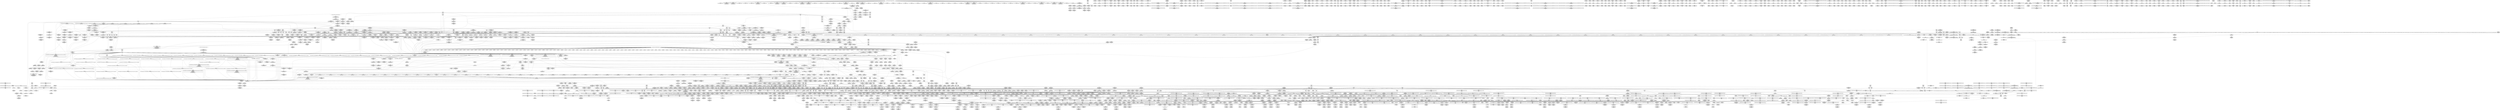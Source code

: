 digraph {
	CE0x6c76310 [shape=record,shape=Mrecord,label="{CE0x6c76310|COLLAPSED:_GCMRE___llvm_gcov_ctr31_internal_global_2_x_i64_zeroinitializer:_elem_0:default:}"]
	CE0x46178b0 [shape=record,shape=Mrecord,label="{CE0x46178b0|tomoyo_print_ulong:_conv2|security/tomoyo/util.c,240|*SummSink*}"]
	CE0x6fcbe60 [shape=record,shape=Mrecord,label="{CE0x6fcbe60|tomoyo_get_mode:_config|security/tomoyo/util.c,981|*SummSink*}"]
	CE0x56483e0 [shape=record,shape=Mrecord,label="{CE0x56483e0|tomoyo_get_mode:_tmp21|security/tomoyo/util.c,985|*SummSink*}"]
	CE0x5379c70 [shape=record,shape=Mrecord,label="{CE0x5379c70|i8_0|*Constant*}"]
	CE0x55e3fa0 [shape=record,shape=Mrecord,label="{CE0x55e3fa0|i64*_getelementptr_inbounds_(_6_x_i64_,_6_x_i64_*___llvm_gcov_ctr25,_i64_0,_i64_0)|*Constant*|*SummSink*}"]
	CE0x38b3a40 [shape=record,shape=Mrecord,label="{CE0x38b3a40|i64*_getelementptr_inbounds_(_2_x_i64_,_2_x_i64_*___llvm_gcov_ctr53148,_i64_0,_i64_1)|*Constant*|*SummSource*}"]
	CE0x58c3980 [shape=record,shape=Mrecord,label="{CE0x58c3980|tomoyo_print_ulong:_if.else16|*SummSource*}"]
	CE0x3a4f390 [shape=record,shape=Mrecord,label="{CE0x3a4f390|tomoyo_print_ulong:_cmp4|security/tomoyo/util.c,241}"]
	CE0x6fc1520 [shape=record,shape=Mrecord,label="{CE0x6fc1520|i64*_getelementptr_inbounds_(_22_x_i64_,_22_x_i64_*___llvm_gcov_ctr9,_i64_0,_i64_12)|*Constant*|*SummSink*}"]
	CE0x571b570 [shape=record,shape=Mrecord,label="{CE0x571b570|tomoyo_read_lock:_call|security/tomoyo/common.h,1097}"]
	CE0x4469c40 [shape=record,shape=Mrecord,label="{CE0x4469c40|rcu_lock_acquire:_indirectgoto|*SummSink*}"]
	CE0x56eb100 [shape=record,shape=Mrecord,label="{CE0x56eb100|GLOBAL:___llvm_gcov_indirect_counter_increment114|*Constant*|*SummSource*}"]
	CE0x6e45bc0 [shape=record,shape=Mrecord,label="{CE0x6e45bc0|__llvm_gcov_indirect_counter_increment:_tmp1|*SummSink*}"]
	CE0x573bbb0 [shape=record,shape=Mrecord,label="{CE0x573bbb0|tomoyo_domain:_security|security/tomoyo/common.h,1205|*SummSource*}"]
	CE0x6d44b00 [shape=record,shape=Mrecord,label="{CE0x6d44b00|VOIDTB_TE:_CE_311,312_}"]
	CE0x5401630 [shape=record,shape=Mrecord,label="{CE0x5401630|i64**_getelementptr_inbounds_(_3_x_i64*_,_3_x_i64*_*___llvm_gcda_edge_table29,_i64_0,_i64_1)|*Constant*|*SummSink*}"]
	CE0x447d180 [shape=record,shape=Mrecord,label="{CE0x447d180|GLOBAL:_tomoyo_get_realpath|*Constant*}"]
	CE0x55e3350 [shape=record,shape=Mrecord,label="{CE0x55e3350|tomoyo_add_slash:_tmp2|*LoadInst*|security/tomoyo/file.c,131|*SummSink*}"]
	CE0x6300680 [shape=record,shape=Mrecord,label="{CE0x6300680|tomoyo_get_mode:_tmp7|security/tomoyo/util.c,979}"]
	CE0x566d4a0 [shape=record,shape=Mrecord,label="{CE0x566d4a0|rcu_lock_acquire:___here}"]
	CE0x5335ba0 [shape=record,shape=Mrecord,label="{CE0x5335ba0|tomoyo_domain:_call|security/tomoyo/common.h,1205}"]
	CE0x6dd7310 [shape=record,shape=Mrecord,label="{CE0x6dd7310|GLOBAL:_tomoyo_get_mode|*Constant*}"]
	CE0x5393ee0 [shape=record,shape=Mrecord,label="{CE0x5393ee0|tomoyo_const_part_length:_if.end6}"]
	CE0x45f7d70 [shape=record,shape=Mrecord,label="{CE0x45f7d70|tomoyo_print_ulong:_value|Function::tomoyo_print_ulong&Arg::value::|*SummSink*}"]
	CE0x48a6220 [shape=record,shape=Mrecord,label="{CE0x48a6220|i32_2|*Constant*}"]
	CE0x56568b0 [shape=record,shape=Mrecord,label="{CE0x56568b0|%struct.lockdep_map*_null|*Constant*|*SummSink*}"]
	CE0x44cbb60 [shape=record,shape=Mrecord,label="{CE0x44cbb60|tomoyo_fill_path_info:_cmp8|security/tomoyo/util.c,668|*SummSink*}"]
	CE0x6fe1260 [shape=record,shape=Mrecord,label="{CE0x6fe1260|i64**_getelementptr_inbounds_(_3_x_i64*_,_3_x_i64*_*___llvm_gcda_edge_table44,_i64_0,_i64_2)|*Constant*|*SummSink*}"]
	CE0x5795f60 [shape=record,shape=Mrecord,label="{CE0x5795f60|tomoyo_const_part_length:_tmp22|security/tomoyo/util.c,634|*SummSink*}"]
	CE0x46e2b50 [shape=record,shape=Mrecord,label="{CE0x46e2b50|tomoyo_fill_path_info:_tmp2|*LoadInst*|security/tomoyo/util.c,663}"]
	CE0x6cff220 [shape=record,shape=Mrecord,label="{CE0x6cff220|tomoyo_audit_path_number_log:_filename|security/tomoyo/file.c,235|*SummSink*}"]
	CE0x5783200 [shape=record,shape=Mrecord,label="{CE0x5783200|rcu_lock_release:_entry|*SummSink*}"]
	CE0x5613000 [shape=record,shape=Mrecord,label="{CE0x5613000|i8*_null|*Constant*|*SummSink*}"]
	CE0x4426470 [shape=record,shape=Mrecord,label="{CE0x4426470|i32_92|*Constant*|*SummSink*}"]
	CE0x4697be0 [shape=record,shape=Mrecord,label="{CE0x4697be0|tomoyo_print_ulong:_tmp25|*SummSource*}"]
	CE0x57e87d0 [shape=record,shape=Mrecord,label="{CE0x57e87d0|VOIDTB_TE:_CE_211,212_}"]
	CE0x46d9ee0 [shape=record,shape=Mrecord,label="{CE0x46d9ee0|tomoyo_fill_path_info:_tmp3|security/tomoyo/util.c,667|*SummSource*}"]
	CE0x396a4d0 [shape=record,shape=Mrecord,label="{CE0x396a4d0|get_current:_bb}"]
	CE0x4791a70 [shape=record,shape=Mrecord,label="{CE0x4791a70|tomoyo_audit_path_number_log:_r|Function::tomoyo_audit_path_number_log&Arg::r::}"]
	CE0x6fa2f90 [shape=record,shape=Mrecord,label="{CE0x6fa2f90|i64_0|*Constant*}"]
	CE0x44dad20 [shape=record,shape=Mrecord,label="{CE0x44dad20|tomoyo_path_number_perm:_path|Function::tomoyo_path_number_perm&Arg::path::|*SummSink*}"]
	CE0x57d9b40 [shape=record,shape=Mrecord,label="{CE0x57d9b40|tomoyo_read_lock:_tmp1}"]
	CE0x538b0e0 [shape=record,shape=Mrecord,label="{CE0x538b0e0|tomoyo_print_ulong:_tmp18|security/tomoyo/util.c,244}"]
	CE0x6cbd290 [shape=record,shape=Mrecord,label="{CE0x6cbd290|tomoyo_add_slash:_return}"]
	CE0x6e961f0 [shape=record,shape=Mrecord,label="{CE0x6e961f0|tomoyo_print_ulong:_tmp22}"]
	CE0x58be290 [shape=record,shape=Mrecord,label="{CE0x58be290|tomoyo_const_part_length:_tmp38|security/tomoyo/util.c,644|*SummSink*}"]
	CE0x544da50 [shape=record,shape=Mrecord,label="{CE0x544da50|tomoyo_domain:_tmp15|security/tomoyo/common.h,1205|*SummSink*}"]
	CE0x5368910 [shape=record,shape=Mrecord,label="{CE0x5368910|tomoyo_audit_path_number_log:_sw.bb1|*SummSink*}"]
	CE0x551c390 [shape=record,shape=Mrecord,label="{CE0x551c390|tomoyo_const_part_length:_tmp20|security/tomoyo/util.c,628}"]
	CE0x55cf2c0 [shape=record,shape=Mrecord,label="{CE0x55cf2c0|tomoyo_fill_path_info:_tmp12|security/tomoyo/util.c,667|*SummSource*}"]
	CE0x57b19a0 [shape=record,shape=Mrecord,label="{CE0x57b19a0|tomoyo_print_ulong:_tmp4|security/tomoyo/util.c,239}"]
	CE0x57d94b0 [shape=record,shape=Mrecord,label="{CE0x57d94b0|tomoyo_init_request_info:_tmp5|security/tomoyo/util.c,1004|*SummSink*}"]
	CE0x45361d0 [shape=record,shape=Mrecord,label="{CE0x45361d0|srcu_read_lock:_dep_map|include/linux/srcu.h,222}"]
	CE0x465b120 [shape=record,shape=Mrecord,label="{CE0x465b120|tomoyo_const_part_length:_conv2|security/tomoyo/util.c,627|*SummSink*}"]
	CE0x58389e0 [shape=record,shape=Mrecord,label="{CE0x58389e0|__llvm_gcov_indirect_counter_increment114:_bb}"]
	CE0x6d42fa0 [shape=record,shape=Mrecord,label="{CE0x6d42fa0|i64*_getelementptr_inbounds_(_6_x_i64_,_6_x_i64_*___llvm_gcov_ctr26,_i64_0,_i64_3)|*Constant*|*SummSource*}"]
	CE0x6e068a0 [shape=record,shape=Mrecord,label="{CE0x6e068a0|0:_%struct.tomoyo_obj_info*,_16:_%struct.tomoyo_domain_info*,_24:_%struct.tomoyo_path_info*,_32:_i64,_40:_i8,_72:_i8,_75:_i8,_76:_i8,_77:_i8,_:_SCMRE_31,32_}"]
	CE0x47a64d0 [shape=record,shape=Mrecord,label="{CE0x47a64d0|_ret_void,_!dbg_!38931|security/tomoyo/util.c,247|*SummSource*}"]
	CE0x37908f0 [shape=record,shape=Mrecord,label="{CE0x37908f0|_ret_void,_!dbg_!38908|include/linux/rcupdate.h,419|*SummSource*}"]
	CE0x4897180 [shape=record,shape=Mrecord,label="{CE0x4897180|tomoyo_print_ulong:_if.then|*SummSource*}"]
	CE0x56d4690 [shape=record,shape=Mrecord,label="{CE0x56d4690|tomoyo_get_realpath:_retval.0}"]
	CE0x3876310 [shape=record,shape=Mrecord,label="{CE0x3876310|tomoyo_const_part_length:_tmp3|security/tomoyo/util.c,624}"]
	CE0x6e0fb60 [shape=record,shape=Mrecord,label="{CE0x6e0fb60|__llvm_gcov_indirect_counter_increment:_tmp1}"]
	CE0x58e9e80 [shape=record,shape=Mrecord,label="{CE0x58e9e80|0:_i8,_array:_GCRE_tomoyo_pn2mac_constant_8_x_i8_c_02_05_07_08_12_0F_10_11_,_align_1:_elem_1::|security/tomoyo/file.c,701}"]
	CE0x58a0b50 [shape=record,shape=Mrecord,label="{CE0x58a0b50|tomoyo_init_request_info:_tmp4|security/tomoyo/util.c,1004}"]
	CE0x57146b0 [shape=record,shape=Mrecord,label="{CE0x57146b0|tomoyo_init_request_info:_tmp2|security/tomoyo/util.c,1003|*SummSource*}"]
	CE0x6d8bfc0 [shape=record,shape=Mrecord,label="{CE0x6d8bfc0|tomoyo_const_part_length:_tmp45|security/tomoyo/util.c,645|*SummSource*}"]
	CE0x566c950 [shape=record,shape=Mrecord,label="{CE0x566c950|tomoyo_const_part_length:_bb|*SummSink*}"]
	CE0x6deffa0 [shape=record,shape=Mrecord,label="{CE0x6deffa0|i8*_getelementptr_inbounds_(_15_x_i8_,_15_x_i8_*_.str3,_i32_0,_i32_0)|*Constant*|*SummSink*}"]
	CE0x45583e0 [shape=record,shape=Mrecord,label="{CE0x45583e0|tomoyo_print_ulong:_conv17|security/tomoyo/util.c,246|*SummSink*}"]
	CE0x5401800 [shape=record,shape=Mrecord,label="{CE0x5401800|i64*_getelementptr_inbounds_(_12_x_i64_,_12_x_i64_*___llvm_gcov_ctr28,_i64_0,_i64_8)|*Constant*|*SummSource*}"]
	CE0x47921c0 [shape=record,shape=Mrecord,label="{CE0x47921c0|tomoyo_path_number_perm:_cmp16|security/tomoyo/file.c,717|*SummSink*}"]
	CE0x54f0520 [shape=record,shape=Mrecord,label="{CE0x54f0520|tomoyo_add_slash:_name|security/tomoyo/file.c,136|*SummSource*}"]
	CE0x6e96890 [shape=record,shape=Mrecord,label="{CE0x6e96890|i64*_getelementptr_inbounds_(_14_x_i64_,_14_x_i64_*___llvm_gcov_ctr18115,_i64_0,_i64_11)|*Constant*|*SummSource*}"]
	CE0x5335ac0 [shape=record,shape=Mrecord,label="{CE0x5335ac0|i64*_getelementptr_inbounds_(_11_x_i64_,_11_x_i64_*___llvm_gcov_ctr54147,_i64_0,_i64_1)|*Constant*|*SummSink*}"]
	CE0x4528a20 [shape=record,shape=Mrecord,label="{CE0x4528a20|tomoyo_const_part_length:_tmp10|security/tomoyo/util.c,626}"]
	CE0x5649340 [shape=record,shape=Mrecord,label="{CE0x5649340|tomoyo_get_mode:_tmp23|security/tomoyo/util.c,986|*SummSource*}"]
	CE0x5772dc0 [shape=record,shape=Mrecord,label="{CE0x5772dc0|tomoyo_path_number_perm:_r|security/tomoyo/file.c, 693|*SummSink*}"]
	CE0x56a9c10 [shape=record,shape=Mrecord,label="{CE0x56a9c10|i64**_getelementptr_inbounds_(_3_x_i64*_,_3_x_i64*_*___llvm_gcda_edge_table44,_i64_0,_i64_0)|*Constant*|*SummSink*}"]
	CE0x539c2b0 [shape=record,shape=Mrecord,label="{CE0x539c2b0|0:_%struct.tomoyo_obj_info*,_16:_%struct.tomoyo_domain_info*,_24:_%struct.tomoyo_path_info*,_32:_i64,_40:_i8,_72:_i8,_75:_i8,_76:_i8,_77:_i8,_:_SCMRE_62,63_}"]
	CE0x56a9850 [shape=record,shape=Mrecord,label="{CE0x56a9850|i64**_getelementptr_inbounds_(_3_x_i64*_,_3_x_i64*_*___llvm_gcda_edge_table44,_i64_0,_i64_0)|*Constant*}"]
	CE0x5772ce0 [shape=record,shape=Mrecord,label="{CE0x5772ce0|tomoyo_path_number_perm:_r|security/tomoyo/file.c, 693}"]
	CE0x5435f60 [shape=record,shape=Mrecord,label="{CE0x5435f60|tomoyo_audit_path_number_log:_arrayidx5|security/tomoyo/file.c,233}"]
	CE0x56d80f0 [shape=record,shape=Mrecord,label="{CE0x56d80f0|tomoyo_get_realpath:_tmp10|security/tomoyo/file.c,155}"]
	CE0x6ca30f0 [shape=record,shape=Mrecord,label="{CE0x6ca30f0|tomoyo_fill_path_info:_tmp5|security/tomoyo/util.c,667|*SummSource*}"]
	CE0x5449090 [shape=record,shape=Mrecord,label="{CE0x5449090|tomoyo_path_number_perm:_bb|*SummSink*}"]
	CE0x465d880 [shape=record,shape=Mrecord,label="{CE0x465d880|128:_i8*,_1208:_%struct.file*,_:_CMRE_7,8_}"]
	CE0x5795fd0 [shape=record,shape=Mrecord,label="{CE0x5795fd0|tomoyo_const_part_length:_tmp23|security/tomoyo/util.c,634|*SummSink*}"]
	CE0x3a4e780 [shape=record,shape=Mrecord,label="{CE0x3a4e780|i64*_getelementptr_inbounds_(_14_x_i64_,_14_x_i64_*___llvm_gcov_ctr18115,_i64_0,_i64_0)|*Constant*|*SummSource*}"]
	CE0x55f8d00 [shape=record,shape=Mrecord,label="{CE0x55f8d00|i64_3|*Constant*|*SummSource*}"]
	CE0x3808380 [shape=record,shape=Mrecord,label="{CE0x3808380|tomoyo_domain:_tmp9|security/tomoyo/common.h,1205|*SummSink*}"]
	CE0x5526c40 [shape=record,shape=Mrecord,label="{CE0x5526c40|i64_8|*Constant*|*SummSink*}"]
	CE0x56d8080 [shape=record,shape=Mrecord,label="{CE0x56d8080|i64*_getelementptr_inbounds_(_6_x_i64_,_6_x_i64_*___llvm_gcov_ctr25,_i64_0,_i64_5)|*Constant*|*SummSink*}"]
	CE0x56a9d70 [shape=record,shape=Mrecord,label="{CE0x56a9d70|tomoyo_const_part_length:_tmp48|security/tomoyo/util.c,649|*SummSource*}"]
	CE0x5310890 [shape=record,shape=Mrecord,label="{CE0x5310890|i64_7|*Constant*}"]
	CE0x56b4540 [shape=record,shape=Mrecord,label="{CE0x56b4540|tomoyo_path_number_perm:_path_number11|security/tomoyo/file.c,712|*SummSource*}"]
	CE0x56fa160 [shape=record,shape=Mrecord,label="{CE0x56fa160|tomoyo_const_part_length:_tmp5|security/tomoyo/util.c,624}"]
	CE0x6cee100 [shape=record,shape=Mrecord,label="{CE0x6cee100|VOIDTB_TE:_CE_88,96_}"]
	CE0x38765e0 [shape=record,shape=Mrecord,label="{CE0x38765e0|rcu_lock_release:_tmp5|include/linux/rcupdate.h,423|*SummSink*}"]
	CE0x6d25080 [shape=record,shape=Mrecord,label="{CE0x6d25080|tomoyo_const_part_length:_tmp17|security/tomoyo/util.c,627|*SummSink*}"]
	CE0x54a9ce0 [shape=record,shape=Mrecord,label="{CE0x54a9ce0|rcu_lock_acquire:_tmp6}"]
	CE0x54c59d0 [shape=record,shape=Mrecord,label="{CE0x54c59d0|tomoyo_init_request_info:_type|security/tomoyo/util.c,1009|*SummSink*}"]
	CE0x52aa240 [shape=record,shape=Mrecord,label="{CE0x52aa240|i64*_getelementptr_inbounds_(_5_x_i64_,_5_x_i64_*___llvm_gcov_ctr28130,_i64_0,_i64_3)|*Constant*}"]
	CE0x46ce9b0 [shape=record,shape=Mrecord,label="{CE0x46ce9b0|tomoyo_const_part_length:_conv2|security/tomoyo/util.c,627|*SummSource*}"]
	CE0x5783af0 [shape=record,shape=Mrecord,label="{CE0x5783af0|i64*_getelementptr_inbounds_(_4_x_i64_,_4_x_i64_*___llvm_gcov_ctr24,_i64_0,_i64_2)|*Constant*|*SummSink*}"]
	CE0x58572f0 [shape=record,shape=Mrecord,label="{CE0x58572f0|i64_80|*Constant*}"]
	CE0x6cfdbf0 [shape=record,shape=Mrecord,label="{CE0x6cfdbf0|rcu_lock_acquire:_tmp|*SummSource*}"]
	CE0x576a190 [shape=record,shape=Mrecord,label="{CE0x576a190|0:_i8*,_array:_GCRE_tomoyo_mac_keywords_external_constant_42_x_i8*_:_elem_34::|security/tomoyo/file.c,233}"]
	CE0x62f9040 [shape=record,shape=Mrecord,label="{CE0x62f9040|tomoyo_get_mode:_tmp7|security/tomoyo/util.c,979|*SummSink*}"]
	CE0x4547200 [shape=record,shape=Mrecord,label="{CE0x4547200|tomoyo_path_number_perm:_lor.lhs.false}"]
	CE0x44cbfe0 [shape=record,shape=Mrecord,label="{CE0x44cbfe0|tomoyo_fill_path_info:_is_patterned|security/tomoyo/util.c,668|*SummSource*}"]
	CE0x44eefd0 [shape=record,shape=Mrecord,label="{CE0x44eefd0|_ret_void|*SummSink*}"]
	CE0x6dff7c0 [shape=record,shape=Mrecord,label="{CE0x6dff7c0|0:_%struct.tomoyo_obj_info*,_16:_%struct.tomoyo_domain_info*,_24:_%struct.tomoyo_path_info*,_32:_i64,_40:_i8,_72:_i8,_75:_i8,_76:_i8,_77:_i8,_:_SCMRE_26,27_}"]
	CE0x552f2f0 [shape=record,shape=Mrecord,label="{CE0x552f2f0|tomoyo_fill_path_info:_tmp6|security/tomoyo/util.c,667}"]
	CE0x45397f0 [shape=record,shape=Mrecord,label="{CE0x45397f0|tomoyo_const_part_length:_tmp7|security/tomoyo/util.c,625}"]
	CE0x4777d20 [shape=record,shape=Mrecord,label="{CE0x4777d20|tomoyo_fill_path_info:_conv7|security/tomoyo/util.c,668}"]
	CE0x52fede0 [shape=record,shape=Mrecord,label="{CE0x52fede0|tomoyo_path_number_perm:_tmp35|security/tomoyo/file.c,717}"]
	CE0x4688d00 [shape=record,shape=Mrecord,label="{CE0x4688d00|tomoyo_path_number_perm:_number|Function::tomoyo_path_number_perm&Arg::number::|*SummSink*}"]
	CE0x45909c0 [shape=record,shape=Mrecord,label="{CE0x45909c0|tomoyo_const_part_length:_if.then5|*SummSink*}"]
	CE0x57252e0 [shape=record,shape=Mrecord,label="{CE0x57252e0|srcu_read_lock:_call|include/linux/srcu.h,220|*SummSink*}"]
	CE0x6faabe0 [shape=record,shape=Mrecord,label="{CE0x6faabe0|tomoyo_const_part_length:_entry|*SummSource*}"]
	CE0x5763290 [shape=record,shape=Mrecord,label="{CE0x5763290|0:_i8*,_array:_GCRE_tomoyo_mac_keywords_external_constant_42_x_i8*_:_elem_23::|security/tomoyo/file.c,233}"]
	CE0x581c6f0 [shape=record,shape=Mrecord,label="{CE0x581c6f0|i64_17|*Constant*|*SummSource*}"]
	CE0x3aa79e0 [shape=record,shape=Mrecord,label="{CE0x3aa79e0|tomoyo_print_ulong:_conv10|security/tomoyo/util.c,243}"]
	CE0x38973e0 [shape=record,shape=Mrecord,label="{CE0x38973e0|tomoyo_get_mode:_idxprom6|security/tomoyo/util.c,983|*SummSink*}"]
	CE0x5422fa0 [shape=record,shape=Mrecord,label="{CE0x5422fa0|tomoyo_domain:_cred|security/tomoyo/common.h,1205|*SummSource*}"]
	CE0x5367d50 [shape=record,shape=Mrecord,label="{CE0x5367d50|_call_void_srcu_read_unlock(%struct.srcu_struct*_tomoyo_ss,_i32_%idx)_#9,_!dbg_!38903|security/tomoyo/common.h,1109|*SummSink*}"]
	CE0x6d35eb0 [shape=record,shape=Mrecord,label="{CE0x6d35eb0|tomoyo_fill_path_info:_tmp9|security/tomoyo/util.c,667|*SummSource*}"]
	CE0x45c3fa0 [shape=record,shape=Mrecord,label="{CE0x45c3fa0|tomoyo_audit_path_number_log:_tmp11|security/tomoyo/file.c,231|*SummSource*}"]
	CE0x44a6840 [shape=record,shape=Mrecord,label="{CE0x44a6840|128:_i8*,_1208:_%struct.file*,_:_CMRE_152,160_|*MultipleSource*|security/tomoyo/common.h,1205|security/tomoyo/common.h,1205}"]
	CE0x537b770 [shape=record,shape=Mrecord,label="{CE0x537b770|tomoyo_init_request_info:_call|security/tomoyo/util.c,1005|*SummSource*}"]
	CE0x54f0c30 [shape=record,shape=Mrecord,label="{CE0x54f0c30|tomoyo_add_slash:_call|security/tomoyo/file.c,136|*SummSink*}"]
	CE0x3aa7890 [shape=record,shape=Mrecord,label="{CE0x3aa7890|i64_8|*Constant*}"]
	CE0x6fb3990 [shape=record,shape=Mrecord,label="{CE0x6fb3990|i64*_getelementptr_inbounds_(_2_x_i64_,_2_x_i64_*___llvm_gcov_ctr23,_i64_0,_i64_0)|*Constant*|*SummSink*}"]
	CE0x45c3780 [shape=record,shape=Mrecord,label="{CE0x45c3780|tomoyo_audit_path_number_log:_tmp10|security/tomoyo/file.c,231|*SummSink*}"]
	CE0x5752920 [shape=record,shape=Mrecord,label="{CE0x5752920|0:_i8*,_array:_GCRE_tomoyo_mac_keywords_external_constant_42_x_i8*_:_elem_17::|security/tomoyo/file.c,233}"]
	CE0x57c0eb0 [shape=record,shape=Mrecord,label="{CE0x57c0eb0|tomoyo_domain:_tmp10|security/tomoyo/common.h,1205}"]
	CE0x5422cf0 [shape=record,shape=Mrecord,label="{CE0x5422cf0|i32_78|*Constant*|*SummSource*}"]
	CE0x537a210 [shape=record,shape=Mrecord,label="{CE0x537a210|tomoyo_get_mode:_tmp2|security/tomoyo/util.c,978}"]
	CE0x5754a70 [shape=record,shape=Mrecord,label="{CE0x5754a70|VOIDTB_TE:_CE_306,307_}"]
	CE0x5801d20 [shape=record,shape=Mrecord,label="{CE0x5801d20|tomoyo_print_ulong:_tmp27|security/tomoyo/util.c,247}"]
	CE0x7019f60 [shape=record,shape=Mrecord,label="{CE0x7019f60|_call_void_mcount()_#3|*SummSink*}"]
	CE0x6302c30 [shape=record,shape=Mrecord,label="{CE0x6302c30|tomoyo_fill_path_info:_tmp10}"]
	CE0x55e51a0 [shape=record,shape=Mrecord,label="{CE0x55e51a0|__llvm_gcov_indirect_counter_increment114:_tmp3}"]
	CE0x56a1230 [shape=record,shape=Mrecord,label="{CE0x56a1230|i64*_getelementptr_inbounds_(_5_x_i64_,_5_x_i64_*___llvm_gcov_ctr28130,_i64_0,_i64_4)|*Constant*|*SummSink*}"]
	CE0x4548c40 [shape=record,shape=Mrecord,label="{CE0x4548c40|tomoyo_read_lock:_tmp3|*SummSink*}"]
	CE0x39f4f40 [shape=record,shape=Mrecord,label="{CE0x39f4f40|tomoyo_get_mode:_idxprom|security/tomoyo/util.c,981|*SummSink*}"]
	CE0x3805fd0 [shape=record,shape=Mrecord,label="{CE0x3805fd0|tomoyo_const_part_length:_if.then17|*SummSource*}"]
	CE0x52e8e40 [shape=record,shape=Mrecord,label="{CE0x52e8e40|i64*_getelementptr_inbounds_(_11_x_i64_,_11_x_i64_*___llvm_gcov_ctr54147,_i64_0,_i64_10)|*Constant*|*SummSource*}"]
	CE0x52aaf10 [shape=record,shape=Mrecord,label="{CE0x52aaf10|tomoyo_get_mode:_tobool|security/tomoyo/util.c,978}"]
	CE0x6f2bad0 [shape=record,shape=Mrecord,label="{CE0x6f2bad0|i64_9|*Constant*|*SummSink*}"]
	CE0x5763990 [shape=record,shape=Mrecord,label="{CE0x5763990|0:_i8*,_array:_GCRE_tomoyo_mac_keywords_external_constant_42_x_i8*_:_elem_27::|security/tomoyo/file.c,233}"]
	CE0x54c6080 [shape=record,shape=Mrecord,label="{CE0x54c6080|tomoyo_path_number_perm:_if.then21|*SummSource*}"]
	CE0x6d44560 [shape=record,shape=Mrecord,label="{CE0x6d44560|VOIDTB_TE:_CE_174,175_}"]
	CE0x6fcc3a0 [shape=record,shape=Mrecord,label="{CE0x6fcc3a0|tomoyo_init_request_info:_if.end|*SummSource*}"]
	CE0x562d090 [shape=record,shape=Mrecord,label="{CE0x562d090|tomoyo_get_realpath:_tmp|*SummSource*}"]
	CE0x48a6450 [shape=record,shape=Mrecord,label="{CE0x48a6450|tomoyo_get_mode:_if.then13}"]
	CE0x45b3df0 [shape=record,shape=Mrecord,label="{CE0x45b3df0|tomoyo_path_number_perm:_path_number11|security/tomoyo/file.c,712|*SummSink*}"]
	CE0x6cd7060 [shape=record,shape=Mrecord,label="{CE0x6cd7060|tomoyo_const_part_length:_tmp39|security/tomoyo/util.c,644|*SummSink*}"]
	CE0x54a4470 [shape=record,shape=Mrecord,label="{CE0x54a4470|_call_void_mcount()_#3|*SummSink*}"]
	CE0x5844520 [shape=record,shape=Mrecord,label="{CE0x5844520|tomoyo_get_mode:_tmp24|security/tomoyo/util.c,986}"]
	CE0x4427560 [shape=record,shape=Mrecord,label="{CE0x4427560|i32_50|*Constant*|*SummSink*}"]
	CE0x5637d20 [shape=record,shape=Mrecord,label="{CE0x5637d20|tomoyo_get_realpath:_bb}"]
	CE0x37ac140 [shape=record,shape=Mrecord,label="{CE0x37ac140|tomoyo_get_mode:_tmp17|security/tomoyo/util.c,983}"]
	CE0x7009530 [shape=record,shape=Mrecord,label="{CE0x7009530|tomoyo_path_number_perm:_param_type|security/tomoyo/file.c,710}"]
	CE0x54bd330 [shape=record,shape=Mrecord,label="{CE0x54bd330|tomoyo_path_number_perm:_if.then8}"]
	CE0x58a09f0 [shape=record,shape=Mrecord,label="{CE0x58a09f0|GLOBAL:___llvm_gcov_ctr32134|Global_var:__llvm_gcov_ctr32134|*SummSink*}"]
	CE0x5473bd0 [shape=record,shape=Mrecord,label="{CE0x5473bd0|tomoyo_const_part_length:_tmp44|security/tomoyo/util.c,645|*SummSource*}"]
	CE0x6fa11e0 [shape=record,shape=Mrecord,label="{CE0x6fa11e0|GLOBAL:_tomoyo_add_slash|*Constant*|*SummSource*}"]
	CE0x6deff30 [shape=record,shape=Mrecord,label="{CE0x6deff30|i8*_getelementptr_inbounds_(_15_x_i8_,_15_x_i8_*_.str3,_i32_0,_i32_0)|*Constant*|*SummSource*}"]
	CE0x5335f20 [shape=record,shape=Mrecord,label="{CE0x5335f20|tomoyo_get_mode:_arrayidx|security/tomoyo/util.c,981|*SummSink*}"]
	CE0x56cd530 [shape=record,shape=Mrecord,label="{CE0x56cd530|i64*_getelementptr_inbounds_(_31_x_i64_,_31_x_i64_*___llvm_gcov_ctr43150,_i64_0,_i64_29)|*Constant*|*SummSource*}"]
	CE0x6df8b20 [shape=record,shape=Mrecord,label="{CE0x6df8b20|0:_%struct.tomoyo_obj_info*,_16:_%struct.tomoyo_domain_info*,_24:_%struct.tomoyo_path_info*,_32:_i64,_40:_i8,_72:_i8,_75:_i8,_76:_i8,_77:_i8,_:_SCMRE_0,8_|*MultipleSource*|security/tomoyo/file.c,693|security/tomoyo/file.c, 693|security/tomoyo/file.c,707|Function::tomoyo_init_request_info&Arg::r::}"]
	CE0x4548940 [shape=record,shape=Mrecord,label="{CE0x4548940|tomoyo_path_number_perm:_path1|security/tomoyo/file.c,694|*SummSink*}"]
	CE0x57a14e0 [shape=record,shape=Mrecord,label="{CE0x57a14e0|0:_i8*,_array:_GCRE_tomoyo_mac_keywords_external_constant_42_x_i8*_:_elem_39::|security/tomoyo/file.c,233}"]
	CE0x45b2050 [shape=record,shape=Mrecord,label="{CE0x45b2050|tomoyo_audit_path_number_log:_param|security/tomoyo/file.c,213|*SummSource*}"]
	CE0x5527990 [shape=record,shape=Mrecord,label="{CE0x5527990|tomoyo_get_mode:_tmp20|security/tomoyo/util.c,985|*SummSource*}"]
	CE0x6d758f0 [shape=record,shape=Mrecord,label="{CE0x6d758f0|GLOBAL:_tomoyo_read_lock|*Constant*}"]
	CE0x4801670 [shape=record,shape=Mrecord,label="{CE0x4801670|0:_i8,_array:_GCRE_tomoyo_index2category_constant_39_x_i8_c_00_00_00_00_00_00_00_00_00_00_00_00_00_00_00_00_00_00_00_00_00_00_00_01_01_01_01_01_01_01_01_01_01_01_01_01_01_01_02_,_align_16:_elem_2::|security/tomoyo/util.c,983}"]
	CE0x3778110 [shape=record,shape=Mrecord,label="{CE0x3778110|tomoyo_fill_path_info:_call11|security/tomoyo/util.c,669|*SummSink*}"]
	CE0x47786e0 [shape=record,shape=Mrecord,label="{CE0x47786e0|tomoyo_print_ulong:_tmp5|security/tomoyo/util.c,239}"]
	CE0x58d4560 [shape=record,shape=Mrecord,label="{CE0x58d4560|tomoyo_path_number_perm:_retval.0|*SummSink*}"]
	CE0x6dbba50 [shape=record,shape=Mrecord,label="{CE0x6dbba50|srcu_read_lock:_tmp|*SummSink*}"]
	CE0x4726d90 [shape=record,shape=Mrecord,label="{CE0x4726d90|i64_1|*Constant*}"]
	CE0x6d7a9a0 [shape=record,shape=Mrecord,label="{CE0x6d7a9a0|tomoyo_const_part_length:_tmp34|security/tomoyo/util.c,642}"]
	CE0x6fa1060 [shape=record,shape=Mrecord,label="{CE0x6fa1060|GLOBAL:_tomoyo_add_slash|*Constant*|*SummSink*}"]
	CE0x6dd7690 [shape=record,shape=Mrecord,label="{CE0x6dd7690|tomoyo_get_mode:_entry}"]
	CE0x6cee370 [shape=record,shape=Mrecord,label="{CE0x6cee370|tomoyo_init_request_info:_tmp10|security/tomoyo/util.c,1006|*SummSink*}"]
	CE0x6e8d1c0 [shape=record,shape=Mrecord,label="{CE0x6e8d1c0|0:_%struct.tomoyo_obj_info*,_16:_%struct.tomoyo_domain_info*,_24:_%struct.tomoyo_path_info*,_32:_i64,_40:_i8,_72:_i8,_75:_i8,_76:_i8,_77:_i8,_:_SCMRE_56,57_}"]
	CE0x6ca29e0 [shape=record,shape=Mrecord,label="{CE0x6ca29e0|i64*_getelementptr_inbounds_(_5_x_i64_,_5_x_i64_*___llvm_gcov_ctr28130,_i64_0,_i64_0)|*Constant*|*SummSink*}"]
	CE0x55628d0 [shape=record,shape=Mrecord,label="{CE0x55628d0|tomoyo_init_request_info:_tmp1}"]
	CE0x5466610 [shape=record,shape=Mrecord,label="{CE0x5466610|tomoyo_print_ulong:_tmp6|security/tomoyo/util.c,240|*SummSource*}"]
	CE0x3a26370 [shape=record,shape=Mrecord,label="{CE0x3a26370|_call_void___srcu_read_unlock(%struct.srcu_struct*_%sp,_i32_%idx)_#9,_!dbg_!38906|include/linux/srcu.h,237|*SummSource*}"]
	CE0x531e160 [shape=record,shape=Mrecord,label="{CE0x531e160|i64**_getelementptr_inbounds_(_3_x_i64*_,_3_x_i64*_*___llvm_gcda_edge_table44,_i64_0,_i64_1)|*Constant*|*SummSink*}"]
	CE0x58e7140 [shape=record,shape=Mrecord,label="{CE0x58e7140|__llvm_gcov_indirect_counter_increment:_tmp2|*SummSink*}"]
	CE0x577a310 [shape=record,shape=Mrecord,label="{CE0x577a310|i64_4|*Constant*|*SummSource*}"]
	CE0x47918a0 [shape=record,shape=Mrecord,label="{CE0x47918a0|tomoyo_audit_path_number_log:_entry|*SummSink*}"]
	CE0x6e5f0b0 [shape=record,shape=Mrecord,label="{CE0x6e5f0b0|tomoyo_const_part_length:_tmp9|security/tomoyo/util.c,626|*SummSink*}"]
	CE0x6d86b90 [shape=record,shape=Mrecord,label="{CE0x6d86b90|get_current:_entry|*SummSource*}"]
	CE0x3790420 [shape=record,shape=Mrecord,label="{CE0x3790420|tomoyo_audit_path_number_log:_conv|security/tomoyo/file.c,216}"]
	CE0x37907a0 [shape=record,shape=Mrecord,label="{CE0x37907a0|_ret_void,_!dbg_!38908|include/linux/rcupdate.h,419}"]
	CE0x54aa4e0 [shape=record,shape=Mrecord,label="{CE0x54aa4e0|rcu_lock_acquire:_tmp7|*SummSource*}"]
	CE0x396ad20 [shape=record,shape=Mrecord,label="{CE0x396ad20|tomoyo_print_ulong:_tmp12|security/tomoyo/util.c,242|*SummSource*}"]
	CE0x56136d0 [shape=record,shape=Mrecord,label="{CE0x56136d0|tomoyo_get_realpath:_return|*SummSource*}"]
	CE0x3896f90 [shape=record,shape=Mrecord,label="{CE0x3896f90|i32_39|*Constant*}"]
	CE0x566d680 [shape=record,shape=Mrecord,label="{CE0x566d680|rcu_lock_release:_tmp}"]
	CE0x6e96010 [shape=record,shape=Mrecord,label="{CE0x6e96010|tomoyo_print_ulong:_call19|security/tomoyo/util.c,246|*SummSink*}"]
	CE0x5368160 [shape=record,shape=Mrecord,label="{CE0x5368160|_call_void_mcount()_#3|*SummSource*}"]
	CE0x582c050 [shape=record,shape=Mrecord,label="{CE0x582c050|srcu_read_lock:_sp|Function::srcu_read_lock&Arg::sp::|*SummSink*}"]
	CE0x45b2810 [shape=record,shape=Mrecord,label="{CE0x45b2810|tomoyo_audit_path_number_log:_sw.bb1}"]
	CE0x6e12e00 [shape=record,shape=Mrecord,label="{CE0x6e12e00|__llvm_gcov_indirect_counter_increment114:_tmp|*SummSource*}"]
	CE0x6e5f8b0 [shape=record,shape=Mrecord,label="{CE0x6e5f8b0|__llvm_gcov_indirect_counter_increment114:_counters|Function::__llvm_gcov_indirect_counter_increment114&Arg::counters::|*SummSource*}"]
	CE0x54e4ca0 [shape=record,shape=Mrecord,label="{CE0x54e4ca0|tomoyo_print_ulong:_tmp24|*SummSource*}"]
	CE0x7010020 [shape=record,shape=Mrecord,label="{CE0x7010020|tomoyo_fill_path_info:_tmp13|*LoadInst*|security/tomoyo/util.c,668|*SummSink*}"]
	CE0x6cbb1e0 [shape=record,shape=Mrecord,label="{CE0x6cbb1e0|i32_2|*Constant*}"]
	CE0x56f66a0 [shape=record,shape=Mrecord,label="{CE0x56f66a0|tomoyo_path_number_perm:_tmp46|security/tomoyo/file.c,721|*SummSource*}"]
	CE0x3778710 [shape=record,shape=Mrecord,label="{CE0x3778710|tomoyo_fill_path_info:_hash|security/tomoyo/util.c,669|*SummSource*}"]
	CE0x48d06b0 [shape=record,shape=Mrecord,label="{CE0x48d06b0|tomoyo_get_mode:_tmp10|security/tomoyo/util.c,982|*SummSource*}"]
	CE0x6e45d90 [shape=record,shape=Mrecord,label="{CE0x6e45d90|__llvm_gcov_indirect_counter_increment:_tmp|*SummSource*}"]
	CE0x54e5570 [shape=record,shape=Mrecord,label="{CE0x54e5570|tomoyo_print_ulong:_tmp24}"]
	CE0x57a1a20 [shape=record,shape=Mrecord,label="{CE0x57a1a20|tomoyo_audit_path_number_log:_tmp14|security/tomoyo/file.c,233}"]
	CE0x576c1d0 [shape=record,shape=Mrecord,label="{CE0x576c1d0|i64*_getelementptr_inbounds_(_22_x_i64_,_22_x_i64_*___llvm_gcov_ctr9,_i64_0,_i64_5)|*Constant*|*SummSource*}"]
	CE0x5484e40 [shape=record,shape=Mrecord,label="{CE0x5484e40|tomoyo_domain:_tmp7|security/tomoyo/common.h,1205|*SummSource*}"]
	CE0x54f09d0 [shape=record,shape=Mrecord,label="{CE0x54f09d0|tomoyo_add_slash:_tmp11|*LoadInst*|security/tomoyo/file.c,136|*SummSource*}"]
	CE0x6d988f0 [shape=record,shape=Mrecord,label="{CE0x6d988f0|tomoyo_get_realpath:_entry|*SummSource*}"]
	CE0x4537f90 [shape=record,shape=Mrecord,label="{CE0x4537f90|tomoyo_domain:_tmp19|security/tomoyo/common.h,1205|*SummSource*}"]
	CE0x44cbd80 [shape=record,shape=Mrecord,label="{CE0x44cbd80|i32_4|*Constant*}"]
	CE0x565da80 [shape=record,shape=Mrecord,label="{CE0x565da80|tomoyo_path_number_perm:_param|security/tomoyo/file.c,711|*SummSink*}"]
	CE0x396acb0 [shape=record,shape=Mrecord,label="{CE0x396acb0|i64*_getelementptr_inbounds_(_14_x_i64_,_14_x_i64_*___llvm_gcov_ctr18115,_i64_0,_i64_6)|*Constant*|*SummSink*}"]
	CE0x5856ea0 [shape=record,shape=Mrecord,label="{CE0x5856ea0|VOIDTB_TE:_CE_146,147_}"]
	CE0x54ff240 [shape=record,shape=Mrecord,label="{CE0x54ff240|tomoyo_path_number_perm:_error.0}"]
	CE0x553ac80 [shape=record,shape=Mrecord,label="{CE0x553ac80|tomoyo_add_slash:_tmp3|security/tomoyo/file.c,131|*SummSource*}"]
	CE0x457ed00 [shape=record,shape=Mrecord,label="{CE0x457ed00|__llvm_gcov_indirect_counter_increment114:_tmp6|*SummSource*}"]
	CE0x58bd2d0 [shape=record,shape=Mrecord,label="{CE0x58bd2d0|i64_23|*Constant*|*SummSource*}"]
	CE0x6ca31b0 [shape=record,shape=Mrecord,label="{CE0x6ca31b0|tomoyo_fill_path_info:_tmp5|security/tomoyo/util.c,667|*SummSink*}"]
	CE0x6d64f20 [shape=record,shape=Mrecord,label="{CE0x6d64f20|tomoyo_path_number_perm:_tmp2|security/tomoyo/file.c,693|*SummSink*}"]
	CE0x566d6f0 [shape=record,shape=Mrecord,label="{CE0x566d6f0|COLLAPSED:_GCMRE___llvm_gcov_ctr33_internal_global_4_x_i64_zeroinitializer:_elem_0:default:}"]
	CE0x39219b0 [shape=record,shape=Mrecord,label="{CE0x39219b0|tomoyo_get_mode:_tmp6|security/tomoyo/util.c,978|*SummSource*}"]
	CE0x6fa16a0 [shape=record,shape=Mrecord,label="{CE0x6fa16a0|tomoyo_add_slash:_buf|Function::tomoyo_add_slash&Arg::buf::}"]
	CE0x5783270 [shape=record,shape=Mrecord,label="{CE0x5783270|_ret_void,_!dbg_!38908|include/linux/rcupdate.h,424|*SummSink*}"]
	CE0x6e06640 [shape=record,shape=Mrecord,label="{CE0x6e06640|0:_%struct.tomoyo_obj_info*,_16:_%struct.tomoyo_domain_info*,_24:_%struct.tomoyo_path_info*,_32:_i64,_40:_i8,_72:_i8,_75:_i8,_76:_i8,_77:_i8,_:_SCMRE_30,31_}"]
	CE0x6d532a0 [shape=record,shape=Mrecord,label="{CE0x6d532a0|i64*_getelementptr_inbounds_(_14_x_i64_,_14_x_i64_*___llvm_gcov_ctr18115,_i64_0,_i64_9)|*Constant*|*SummSink*}"]
	CE0x6d39ee0 [shape=record,shape=Mrecord,label="{CE0x6d39ee0|tomoyo_const_part_length:_tmp40|security/tomoyo/util.c,644|*SummSource*}"]
	CE0x47a62e0 [shape=record,shape=Mrecord,label="{CE0x47a62e0|_ret_void,_!dbg_!38931|security/tomoyo/util.c,247}"]
	CE0x458a930 [shape=record,shape=Mrecord,label="{CE0x458a930|VOIDTB_TE:_CE_170,171_}"]
	CE0x57c0880 [shape=record,shape=Mrecord,label="{CE0x57c0880|tomoyo_audit_path_number_log:_tmp17|security/tomoyo/file.c,236|*SummSink*}"]
	CE0x6fcc0a0 [shape=record,shape=Mrecord,label="{CE0x6fcc0a0|tomoyo_get_mode:_arrayidx|security/tomoyo/util.c,981|*SummSource*}"]
	CE0x38767d0 [shape=record,shape=Mrecord,label="{CE0x38767d0|rcu_lock_release:_tmp5|include/linux/rcupdate.h,423}"]
	CE0x47d8290 [shape=record,shape=Mrecord,label="{CE0x47d8290|GLOBAL:___llvm_gcov_indirect_counter_increment|*Constant*}"]
	CE0x3af7460 [shape=record,shape=Mrecord,label="{CE0x3af7460|tomoyo_path_number_perm:_tmp5|security/tomoyo/file.c,695|*SummSink*}"]
	CE0x5456010 [shape=record,shape=Mrecord,label="{CE0x5456010|tomoyo_get_realpath:_tmp|*SummSink*}"]
	CE0x536c090 [shape=record,shape=Mrecord,label="{CE0x536c090|tomoyo_const_part_length:_incdec.ptr19|security/tomoyo/util.c,643|*SummSink*}"]
	CE0x47c3510 [shape=record,shape=Mrecord,label="{CE0x47c3510|VOIDTB_TE:_CE_185,186_}"]
	CE0x44a6660 [shape=record,shape=Mrecord,label="{CE0x44a6660|128:_i8*,_1208:_%struct.file*,_:_CMRE_144,152_|*MultipleSource*|security/tomoyo/common.h,1205|security/tomoyo/common.h,1205}"]
	CE0x46ed5a0 [shape=record,shape=Mrecord,label="{CE0x46ed5a0|tomoyo_add_slash:_tmp1|*SummSource*}"]
	CE0x6d44a20 [shape=record,shape=Mrecord,label="{CE0x6d44a20|VOIDTB_TE:_CE_310,311_}"]
	CE0x5666a20 [shape=record,shape=Mrecord,label="{CE0x5666a20|tomoyo_read_unlock:_entry|*SummSource*}"]
	CE0x576bdd0 [shape=record,shape=Mrecord,label="{CE0x576bdd0|_ret_%struct.tomoyo_domain_info*_%tmp23,_!dbg_!38929|security/tomoyo/common.h,1205}"]
	CE0x4759a10 [shape=record,shape=Mrecord,label="{CE0x4759a10|tomoyo_get_mode:_arrayidx4|security/tomoyo/util.c,983|*SummSink*}"]
	CE0x56561a0 [shape=record,shape=Mrecord,label="{CE0x56561a0|rcu_lock_acquire:_tmp4|include/linux/rcupdate.h,418}"]
	CE0x5763ed0 [shape=record,shape=Mrecord,label="{CE0x5763ed0|0:_i8*,_array:_GCRE_tomoyo_mac_keywords_external_constant_42_x_i8*_:_elem_30::|security/tomoyo/file.c,233}"]
	CE0x45ac670 [shape=record,shape=Mrecord,label="{CE0x45ac670|tomoyo_path_number_perm:_path_number|security/tomoyo/file.c,711}"]
	CE0x5367ee0 [shape=record,shape=Mrecord,label="{CE0x5367ee0|srcu_read_unlock:_entry|*SummSink*}"]
	CE0x5394980 [shape=record,shape=Mrecord,label="{CE0x5394980|tomoyo_const_part_length:_tmp33|security/tomoyo/util.c,642|*SummSource*}"]
	CE0x581be90 [shape=record,shape=Mrecord,label="{CE0x581be90|tomoyo_path_number_perm:_cmp19|security/tomoyo/file.c,721}"]
	CE0x6d245e0 [shape=record,shape=Mrecord,label="{CE0x6d245e0|tomoyo_const_part_length:_tmp3|security/tomoyo/util.c,624|*SummSink*}"]
	CE0x544d2a0 [shape=record,shape=Mrecord,label="{CE0x544d2a0|GLOBAL:___llvm_gcov_ctr54147|Global_var:__llvm_gcov_ctr54147|*SummSource*}"]
	CE0x55f8a20 [shape=record,shape=Mrecord,label="{CE0x55f8a20|%struct.dentry*_null|*Constant*|*SummSink*}"]
	CE0x39449c0 [shape=record,shape=Mrecord,label="{CE0x39449c0|tomoyo_print_ulong:_tmp11|security/tomoyo/util.c,241}"]
	CE0x6ccb0a0 [shape=record,shape=Mrecord,label="{CE0x6ccb0a0|tomoyo_audit_path_number_log:_bb|*SummSource*}"]
	CE0x4427420 [shape=record,shape=Mrecord,label="{CE0x4427420|i32_50|*Constant*}"]
	CE0x544fcb0 [shape=record,shape=Mrecord,label="{CE0x544fcb0|tomoyo_domain:_entry|*SummSource*}"]
	CE0x6f650e0 [shape=record,shape=Mrecord,label="{CE0x6f650e0|tomoyo_get_mode:_tmp3|security/tomoyo/util.c,978|*SummSink*}"]
	CE0x56d4b50 [shape=record,shape=Mrecord,label="{CE0x56d4b50|i64*_getelementptr_inbounds_(_6_x_i64_,_6_x_i64_*___llvm_gcov_ctr25,_i64_0,_i64_5)|*Constant*|*SummSource*}"]
	CE0x3969bc0 [shape=record,shape=Mrecord,label="{CE0x3969bc0|tomoyo_print_ulong:_tmp7|security/tomoyo/util.c,240|*SummSink*}"]
	CE0x4897030 [shape=record,shape=Mrecord,label="{CE0x4897030|tomoyo_print_ulong:_if.then}"]
	CE0x46d6520 [shape=record,shape=Mrecord,label="{CE0x46d6520|tomoyo_add_slash:_tmp8|security/tomoyo/file.c,132|*SummSink*}"]
	CE0x6d53920 [shape=record,shape=Mrecord,label="{CE0x6d53920|tomoyo_print_ulong:_tmp19|security/tomoyo/util.c,244}"]
	CE0x52e9ab0 [shape=record,shape=Mrecord,label="{CE0x52e9ab0|tomoyo_domain:_call3|security/tomoyo/common.h,1205|*SummSource*}"]
	CE0x6d86cd0 [shape=record,shape=Mrecord,label="{CE0x6d86cd0|get_current:_entry|*SummSink*}"]
	CE0x5753020 [shape=record,shape=Mrecord,label="{CE0x5753020|0:_i8*,_array:_GCRE_tomoyo_mac_keywords_external_constant_42_x_i8*_:_elem_21::|security/tomoyo/file.c,233}"]
	CE0x4557e90 [shape=record,shape=Mrecord,label="{CE0x4557e90|tomoyo_print_ulong:_tmp21|security/tomoyo/util.c,246|*SummSource*}"]
	CE0x399e2f0 [shape=record,shape=Mrecord,label="{CE0x399e2f0|tomoyo_const_part_length:_len.0|*SummSource*}"]
	CE0x6fe15d0 [shape=record,shape=Mrecord,label="{CE0x6fe15d0|tomoyo_const_part_length:_tmp24|security/tomoyo/util.c,640}"]
	CE0x5622380 [shape=record,shape=Mrecord,label="{CE0x5622380|128:_i8*,_1208:_%struct.file*,_:_CMRE_39,40_}"]
	CE0x465d010 [shape=record,shape=Mrecord,label="{CE0x465d010|128:_i8*,_1208:_%struct.file*,_:_CMRE_1,2_}"]
	CE0x478fe40 [shape=record,shape=Mrecord,label="{CE0x478fe40|tomoyo_init_request_info:_conv6|security/tomoyo/util.c,1011|*SummSource*}"]
	CE0x4623fe0 [shape=record,shape=Mrecord,label="{CE0x4623fe0|tomoyo_const_part_length:_tmp11|security/tomoyo/util.c,626}"]
	CE0x45f7d00 [shape=record,shape=Mrecord,label="{CE0x45f7d00|tomoyo_audit_path_number_log:_idxprom|security/tomoyo/file.c,234|*SummSource*}"]
	CE0x544d5c0 [shape=record,shape=Mrecord,label="{CE0x544d5c0|i64*_getelementptr_inbounds_(_2_x_i64_,_2_x_i64_*___llvm_gcov_ctr23,_i64_0,_i64_0)|*Constant*}"]
	CE0x6e5f4c0 [shape=record,shape=Mrecord,label="{CE0x6e5f4c0|rcu_lock_release:_tmp3}"]
	CE0x465f310 [shape=record,shape=Mrecord,label="{CE0x465f310|tomoyo_const_part_length:_tmp10|security/tomoyo/util.c,626|*SummSource*}"]
	CE0x5310900 [shape=record,shape=Mrecord,label="{CE0x5310900|i64_8|*Constant*|*SummSource*}"]
	CE0x47c3400 [shape=record,shape=Mrecord,label="{CE0x47c3400|VOIDTB_TE:_CE_184,185_}"]
	CE0x530f730 [shape=record,shape=Mrecord,label="{CE0x530f730|tomoyo_get_mode:_config7|security/tomoyo/util.c,983|*SummSource*}"]
	CE0x46978c0 [shape=record,shape=Mrecord,label="{CE0x46978c0|tomoyo_print_ulong:_tmp26|security/tomoyo/util.c,247}"]
	CE0x38b2d00 [shape=record,shape=Mrecord,label="{CE0x38b2d00|srcu_read_unlock:_tmp2|*SummSource*}"]
	CE0x48d0db0 [shape=record,shape=Mrecord,label="{CE0x48d0db0|tomoyo_get_mode:_tobool|security/tomoyo/util.c,978|*SummSink*}"]
	CE0x563aed0 [shape=record,shape=Mrecord,label="{CE0x563aed0|tomoyo_path_number_perm:_tmp18|security/tomoyo/file.c,703|*SummSource*}"]
	CE0x45bd580 [shape=record,shape=Mrecord,label="{CE0x45bd580|i8_1|*Constant*|*SummSink*}"]
	CE0x5890ca0 [shape=record,shape=Mrecord,label="{CE0x5890ca0|tomoyo_get_mode:_tmp5|security/tomoyo/util.c,978}"]
	CE0x58be760 [shape=record,shape=Mrecord,label="{CE0x58be760|GLOBAL:_tomoyo_index2category|Global_var:tomoyo_index2category}"]
	CE0x45362f0 [shape=record,shape=Mrecord,label="{CE0x45362f0|srcu_read_lock:_dep_map|include/linux/srcu.h,222|*SummSink*}"]
	CE0x53719a0 [shape=record,shape=Mrecord,label="{CE0x53719a0|tomoyo_const_part_length:_tmp30|security/tomoyo/util.c,641|*SummSink*}"]
	CE0x3944780 [shape=record,shape=Mrecord,label="{CE0x3944780|tomoyo_print_ulong:_tmp10|security/tomoyo/util.c,241|*SummSink*}"]
	CE0x384b5d0 [shape=record,shape=Mrecord,label="{CE0x384b5d0|i8_3|*Constant*|*SummSink*}"]
	CE0x3792c10 [shape=record,shape=Mrecord,label="{CE0x3792c10|0:_i8,_array:_GCRE_tomoyo_index2category_constant_39_x_i8_c_00_00_00_00_00_00_00_00_00_00_00_00_00_00_00_00_00_00_00_00_00_00_00_01_01_01_01_01_01_01_01_01_01_01_01_01_01_01_02_,_align_16:_elem_33::|security/tomoyo/util.c,983}"]
	CE0x5648ee0 [shape=record,shape=Mrecord,label="{CE0x5648ee0|i32_5|*Constant*}"]
	CE0x56fbda0 [shape=record,shape=Mrecord,label="{CE0x56fbda0|tomoyo_const_part_length:_retval.0|*SummSink*}"]
	CE0x46b2240 [shape=record,shape=Mrecord,label="{CE0x46b2240|GLOBAL:___llvm_gcov_ctr9|Global_var:__llvm_gcov_ctr9}"]
	CE0x3790e60 [shape=record,shape=Mrecord,label="{CE0x3790e60|tomoyo_domain:_tobool1|security/tomoyo/common.h,1205}"]
	CE0x558b770 [shape=record,shape=Mrecord,label="{CE0x558b770|tomoyo_path_number_perm:_tmp28|security/tomoyo/file.c,708}"]
	CE0x6ff3e10 [shape=record,shape=Mrecord,label="{CE0x6ff3e10|i64*_getelementptr_inbounds_(_11_x_i64_,_11_x_i64_*___llvm_gcov_ctr54147,_i64_0,_i64_6)|*Constant*}"]
	CE0x530eb70 [shape=record,shape=Mrecord,label="{CE0x530eb70|i64_19|*Constant*|*SummSource*}"]
	CE0x47917e0 [shape=record,shape=Mrecord,label="{CE0x47917e0|tomoyo_audit_path_number_log:_entry|*SummSource*}"]
	CE0x544f9f0 [shape=record,shape=Mrecord,label="{CE0x544f9f0|GLOBAL:_tomoyo_domain|*Constant*|*SummSource*}"]
	CE0x5742f60 [shape=record,shape=Mrecord,label="{CE0x5742f60|tomoyo_const_part_length:_tmp53|security/tomoyo/util.c,652|*SummSource*}"]
	CE0x5530270 [shape=record,shape=Mrecord,label="{CE0x5530270|GLOBAL:___llvm_gcov_ctr25|Global_var:__llvm_gcov_ctr25|*SummSource*}"]
	CE0x6cbbd60 [shape=record,shape=Mrecord,label="{CE0x6cbbd60|VOIDTB_TE:_CE_201,202_}"]
	CE0x5621d40 [shape=record,shape=Mrecord,label="{CE0x5621d40|128:_i8*,_1208:_%struct.file*,_:_CMRE_34,35_}"]
	CE0x58a08f0 [shape=record,shape=Mrecord,label="{CE0x58a08f0|GLOBAL:___llvm_gcov_ctr32134|Global_var:__llvm_gcov_ctr32134|*SummSource*}"]
	CE0x6e2a580 [shape=record,shape=Mrecord,label="{CE0x6e2a580|_switch_i32_%conv8,_label_%sw.epilog_i32_92,_label_%sw.bb_i32_48,_label_%sw.bb9_i32_49,_label_%sw.bb9_i32_50,_label_%sw.bb9_i32_51,_label_%sw.bb9_,_!dbg_!38926|security/tomoyo/util.c,632|*SummSink*}"]
	CE0x562afb0 [shape=record,shape=Mrecord,label="{CE0x562afb0|16:_%struct.dentry*,_:_SCMRE_24,32_|*MultipleSource*|security/tomoyo/file.c, 694|security/tomoyo/file.c,694|security/tomoyo/file.c,694}"]
	CE0x38dabe0 [shape=record,shape=Mrecord,label="{CE0x38dabe0|tomoyo_const_part_length:_tmp15|security/tomoyo/util.c,627|*SummSource*}"]
	CE0x6df1b70 [shape=record,shape=Mrecord,label="{CE0x6df1b70|tomoyo_path_number_perm:_tmp23|security/tomoyo/file.c,706|*SummSink*}"]
	CE0x37ab800 [shape=record,shape=Mrecord,label="{CE0x37ab800|tomoyo_get_mode:_conv10|security/tomoyo/util.c,985}"]
	CE0x5301a60 [shape=record,shape=Mrecord,label="{CE0x5301a60|0:_i8*,_8:_i32,_12:_i16,_14:_i8,_15:_i8,_:_SCMRE_12,14_|*MultipleSource*|security/tomoyo/file.c, 698|Function::tomoyo_get_realpath&Arg::buf::|Function::tomoyo_add_slash&Arg::buf::|security/tomoyo/file.c,718}"]
	CE0x458e680 [shape=record,shape=Mrecord,label="{CE0x458e680|tomoyo_const_part_length:_tobool|security/tomoyo/util.c,624|*SummSource*}"]
	CE0x5694410 [shape=record,shape=Mrecord,label="{CE0x5694410|rcu_lock_acquire:_tmp5|include/linux/rcupdate.h,418|*SummSource*}"]
	CE0x52e96a0 [shape=record,shape=Mrecord,label="{CE0x52e96a0|tomoyo_domain:_tmp20|security/tomoyo/common.h,1205|*SummSink*}"]
	CE0x4579a00 [shape=record,shape=Mrecord,label="{CE0x4579a00|tomoyo_path_number_perm:_tobool|security/tomoyo/file.c,702|*SummSink*}"]
	CE0x6e0fa00 [shape=record,shape=Mrecord,label="{CE0x6e0fa00|0:_i64*,_array:_GCR___llvm_gcda_edge_table29_internal_unnamed_addr_constant_3_x_i64*_i64*_getelementptr_inbounds_(_12_x_i64_,_12_x_i64_*___llvm_gcov_ctr28,_i64_0,_i64_1),_i64*_getelementptr_inbounds_(_12_x_i64_,_12_x_i64_*___llvm_gcov_ctr28,_i64_0,_i64_6),_i64*_getelementptr_inbounds_(_12_x_i64_,_12_x_i64_*___llvm_gcov_ctr28,_i64_0,_i64_7)_:_elem_0::}"]
	CE0x6d5d520 [shape=record,shape=Mrecord,label="{CE0x6d5d520|tomoyo_const_part_length:_tmp44|security/tomoyo/util.c,645}"]
	CE0x54018f0 [shape=record,shape=Mrecord,label="{CE0x54018f0|_ret_void|*SummSource*}"]
	CE0x6d8b740 [shape=record,shape=Mrecord,label="{CE0x6d8b740|i64*_getelementptr_inbounds_(_31_x_i64_,_31_x_i64_*___llvm_gcov_ctr43150,_i64_0,_i64_26)|*Constant*|*SummSink*}"]
	CE0x56fae10 [shape=record,shape=Mrecord,label="{CE0x56fae10|i64**_getelementptr_inbounds_(_3_x_i64*_,_3_x_i64*_*___llvm_gcda_edge_table44,_i64_0,_i64_2)|*Constant*}"]
	CE0x55633d0 [shape=record,shape=Mrecord,label="{CE0x55633d0|tomoyo_path_number_perm:_tmp9|security/tomoyo/file.c,702|*SummSink*}"]
	CE0x45c3a70 [shape=record,shape=Mrecord,label="{CE0x45c3a70|tomoyo_audit_path_number_log:_tmp11|security/tomoyo/file.c,231|*SummSink*}"]
	CE0x54aa420 [shape=record,shape=Mrecord,label="{CE0x54aa420|rcu_lock_acquire:_tmp7}"]
	CE0x4467db0 [shape=record,shape=Mrecord,label="{CE0x4467db0|tomoyo_path_number_perm:_tmp26|security/tomoyo/file.c,708|*SummSink*}"]
	CE0x57cbe00 [shape=record,shape=Mrecord,label="{CE0x57cbe00|i64*_getelementptr_inbounds_(_31_x_i64_,_31_x_i64_*___llvm_gcov_ctr43150,_i64_0,_i64_16)|*Constant*|*SummSource*}"]
	CE0x4770b40 [shape=record,shape=Mrecord,label="{CE0x4770b40|i64*_getelementptr_inbounds_(_2_x_i64_,_2_x_i64_*___llvm_gcov_ctr31,_i64_0,_i64_1)|*Constant*|*SummSink*}"]
	CE0x6cd8cf0 [shape=record,shape=Mrecord,label="{CE0x6cd8cf0|tomoyo_get_mode:_tmp26|security/tomoyo/util.c,987|*SummSink*}"]
	CE0x53ddec0 [shape=record,shape=Mrecord,label="{CE0x53ddec0|i64*_getelementptr_inbounds_(_5_x_i64_,_5_x_i64_*___llvm_gcov_ctr32134,_i64_0,_i64_0)|*Constant*|*SummSink*}"]
	CE0x6d75b00 [shape=record,shape=Mrecord,label="{CE0x6d75b00|GLOBAL:_tomoyo_read_lock|*Constant*|*SummSource*}"]
	CE0x3948240 [shape=record,shape=Mrecord,label="{CE0x3948240|__llvm_gcov_indirect_counter_increment:_predecessor|Function::__llvm_gcov_indirect_counter_increment&Arg::predecessor::|*SummSource*}"]
	CE0x58e7cc0 [shape=record,shape=Mrecord,label="{CE0x58e7cc0|i64*_getelementptr_inbounds_(_5_x_i64_,_5_x_i64_*___llvm_gcov_ctr28130,_i64_0,_i64_0)|*Constant*}"]
	CE0x4762680 [shape=record,shape=Mrecord,label="{CE0x4762680|i32_-12|*Constant*}"]
	CE0x54664f0 [shape=record,shape=Mrecord,label="{CE0x54664f0|i64*_getelementptr_inbounds_(_14_x_i64_,_14_x_i64_*___llvm_gcov_ctr18115,_i64_0,_i64_3)|*Constant*|*SummSource*}"]
	CE0x56e5a40 [shape=record,shape=Mrecord,label="{CE0x56e5a40|VOIDTB_TE:_CE_202,203_}"]
	CE0x6d42e30 [shape=record,shape=Mrecord,label="{CE0x6d42e30|VOIDTB_TE:_CE_144,145_}"]
	CE0x6dabf50 [shape=record,shape=Mrecord,label="{CE0x6dabf50|tomoyo_path_number_perm:_tmp19|security/tomoyo/file.c,705|*SummSink*}"]
	CE0x55cb8c0 [shape=record,shape=Mrecord,label="{CE0x55cb8c0|tomoyo_get_realpath:_tmp3|security/tomoyo/file.c,151|*SummSource*}"]
	CE0x6fb2820 [shape=record,shape=Mrecord,label="{CE0x6fb2820|i64*_getelementptr_inbounds_(_12_x_i64_,_12_x_i64_*___llvm_gcov_ctr31133,_i64_0,_i64_11)|*Constant*}"]
	CE0x55e3780 [shape=record,shape=Mrecord,label="{CE0x55e3780|tomoyo_get_realpath:_tobool|security/tomoyo/file.c,151|*SummSink*}"]
	CE0x56c30a0 [shape=record,shape=Mrecord,label="{CE0x56c30a0|tomoyo_print_ulong:_call15|security/tomoyo/util.c,244|*SummSource*}"]
	CE0x465ad30 [shape=record,shape=Mrecord,label="{CE0x465ad30|__llvm_gcov_indirect_counter_increment114:_bb|*SummSource*}"]
	CE0x58be8f0 [shape=record,shape=Mrecord,label="{CE0x58be8f0|tomoyo_fill_path_info:_const_len|security/tomoyo/util.c,666|*SummSink*}"]
	CE0x6e064e0 [shape=record,shape=Mrecord,label="{CE0x6e064e0|0:_%struct.tomoyo_obj_info*,_16:_%struct.tomoyo_domain_info*,_24:_%struct.tomoyo_path_info*,_32:_i64,_40:_i8,_72:_i8,_75:_i8,_76:_i8,_77:_i8,_:_SCMRE_29,30_}"]
	CE0x5422890 [shape=record,shape=Mrecord,label="{CE0x5422890|_ret_%struct.task_struct*_%tmp4,_!dbg_!38905|./arch/x86/include/asm/current.h,14|*SummSink*}"]
	CE0x5401040 [shape=record,shape=Mrecord,label="{CE0x5401040|i64_5|*Constant*|*SummSource*}"]
	CE0x56ccf40 [shape=record,shape=Mrecord,label="{CE0x56ccf40|tomoyo_const_part_length:_tmp50|security/tomoyo/util.c,651|*SummSource*}"]
	CE0x55cc180 [shape=record,shape=Mrecord,label="{CE0x55cc180|tomoyo_get_realpath:_tmp7|security/tomoyo/file.c,152|*SummSource*}"]
	CE0x399e1b0 [shape=record,shape=Mrecord,label="{CE0x399e1b0|tomoyo_const_part_length:_len.0}"]
	CE0x6d8aa20 [shape=record,shape=Mrecord,label="{CE0x6d8aa20|__llvm_gcov_indirect_counter_increment114:_pred|*SummSink*}"]
	CE0x3771af0 [shape=record,shape=Mrecord,label="{CE0x3771af0|_call_void_mcount()_#3|*SummSource*}"]
	CE0x5413130 [shape=record,shape=Mrecord,label="{CE0x5413130|tomoyo_audit_path_number_log:_idxprom4|security/tomoyo/file.c,233}"]
	CE0x45582d0 [shape=record,shape=Mrecord,label="{CE0x45582d0|tomoyo_print_ulong:_conv17|security/tomoyo/util.c,246|*SummSource*}"]
	CE0x46eda90 [shape=record,shape=Mrecord,label="{CE0x46eda90|srcu_read_lock:_tmp3|*SummSource*}"]
	CE0x577a3b0 [shape=record,shape=Mrecord,label="{CE0x577a3b0|i64_4|*Constant*|*SummSink*}"]
	CE0x55af7e0 [shape=record,shape=Mrecord,label="{CE0x55af7e0|tomoyo_get_mode:_tmp1}"]
	CE0x56b45b0 [shape=record,shape=Mrecord,label="{CE0x56b45b0|i64*_getelementptr_inbounds_(_22_x_i64_,_22_x_i64_*___llvm_gcov_ctr9,_i64_0,_i64_13)|*Constant*}"]
	CE0x5843bd0 [shape=record,shape=Mrecord,label="{CE0x5843bd0|tomoyo_get_mode:_default_config|security/tomoyo/util.c,986|*SummSink*}"]
	CE0x4624750 [shape=record,shape=Mrecord,label="{CE0x4624750|tomoyo_const_part_length:_tmp25|security/tomoyo/util.c,641|*SummSink*}"]
	CE0x582c1d0 [shape=record,shape=Mrecord,label="{CE0x582c1d0|_ret_i32_%call,_!dbg_!38907|include/linux/srcu.h,223}"]
	CE0x6d7b540 [shape=record,shape=Mrecord,label="{CE0x6d7b540|tomoyo_const_part_length:_sw.bb9|*SummSink*}"]
	CE0x4689270 [shape=record,shape=Mrecord,label="{CE0x4689270|i64*_getelementptr_inbounds_(_22_x_i64_,_22_x_i64_*___llvm_gcov_ctr9,_i64_0,_i64_13)|*Constant*|*SummSink*}"]
	CE0x57cbc90 [shape=record,shape=Mrecord,label="{CE0x57cbc90|tomoyo_const_part_length:_tmp22|security/tomoyo/util.c,634|*SummSource*}"]
	CE0x478fc80 [shape=record,shape=Mrecord,label="{CE0x478fc80|tomoyo_init_request_info:_conv6|security/tomoyo/util.c,1011}"]
	CE0x6fb2c30 [shape=record,shape=Mrecord,label="{CE0x6fb2c30|tomoyo_get_mode:_tmp28|security/tomoyo/util.c,988|*SummSink*}"]
	CE0x4635eb0 [shape=record,shape=Mrecord,label="{CE0x4635eb0|tomoyo_print_ulong:_buffer_len|Function::tomoyo_print_ulong&Arg::buffer_len::}"]
	CE0x39bfba0 [shape=record,shape=Mrecord,label="{CE0x39bfba0|tomoyo_print_ulong:_cmp4|security/tomoyo/util.c,241|*SummSink*}"]
	CE0x5877930 [shape=record,shape=Mrecord,label="{CE0x5877930|tomoyo_path_number_perm:_tmp50|security/tomoyo/file.c,723|*SummSource*}"]
	CE0x6de0ad0 [shape=record,shape=Mrecord,label="{CE0x6de0ad0|tomoyo_path_number_perm:_tmp21|security/tomoyo/file.c,705|*SummSource*}"]
	CE0x45a0e30 [shape=record,shape=Mrecord,label="{CE0x45a0e30|i64*_getelementptr_inbounds_(_5_x_i64_,_5_x_i64_*___llvm_gcov_ctr32134,_i64_0,_i64_4)|*Constant*}"]
	CE0x47f2760 [shape=record,shape=Mrecord,label="{CE0x47f2760|tomoyo_get_realpath:_tmp12|security/tomoyo/file.c,156|*SummSink*}"]
	CE0x6dd7940 [shape=record,shape=Mrecord,label="{CE0x6dd7940|tomoyo_get_mode:_ns|Function::tomoyo_get_mode&Arg::ns::}"]
	CE0x5456160 [shape=record,shape=Mrecord,label="{CE0x5456160|tomoyo_get_realpath:_tmp1|*SummSource*}"]
	"CONST[source:1(input),value:2(dynamic)][purpose:{operation}]"
	"CONST[source:1(input),value:2(dynamic)][purpose:{subject}]"
	CE0x540c7a0 [shape=record,shape=Mrecord,label="{CE0x540c7a0|GLOBAL:_tomoyo_mac_keywords|Global_var:tomoyo_mac_keywords|*SummSink*}"]
	CE0x53f04c0 [shape=record,shape=Mrecord,label="{CE0x53f04c0|tomoyo_path_number_perm:_do.end}"]
	CE0x38dacb0 [shape=record,shape=Mrecord,label="{CE0x38dacb0|tomoyo_const_part_length:_tmp15|security/tomoyo/util.c,627|*SummSink*}"]
	CE0x3910530 [shape=record,shape=Mrecord,label="{CE0x3910530|tomoyo_audit_path_number_log:_sw.default}"]
	CE0x56f6b40 [shape=record,shape=Mrecord,label="{CE0x56f6b40|i64*_getelementptr_inbounds_(_22_x_i64_,_22_x_i64_*___llvm_gcov_ctr9,_i64_0,_i64_19)|*Constant*}"]
	CE0x58bd590 [shape=record,shape=Mrecord,label="{CE0x58bd590|tomoyo_const_part_length:_tmp36|security/tomoyo/util.c,644|*SummSource*}"]
	CE0x6c762a0 [shape=record,shape=Mrecord,label="{CE0x6c762a0|tomoyo_read_unlock:_tmp}"]
	CE0x56eab00 [shape=record,shape=Mrecord,label="{CE0x56eab00|rcu_lock_release:_tmp7}"]
	CE0x6d44c10 [shape=record,shape=Mrecord,label="{CE0x6d44c10|VOIDTB_TE:_CE_312,313_}"]
	CE0x57732f0 [shape=record,shape=Mrecord,label="{CE0x57732f0|0:_i8,_array:_GCRE_tomoyo_pn2mac_constant_8_x_i8_c_02_05_07_08_12_0F_10_11_,_align_1:_elem_4::|security/tomoyo/file.c,701}"]
	CE0x3921fa0 [shape=record,shape=Mrecord,label="{CE0x3921fa0|i64*_getelementptr_inbounds_(_12_x_i64_,_12_x_i64_*___llvm_gcov_ctr28,_i64_0,_i64_9)|*Constant*}"]
	CE0x5891470 [shape=record,shape=Mrecord,label="{CE0x5891470|tomoyo_get_mode:_if.end14}"]
	CE0x3a26c00 [shape=record,shape=Mrecord,label="{CE0x3a26c00|tomoyo_print_ulong:_tmp11|security/tomoyo/util.c,241|*SummSink*}"]
	CE0x6fcbbc0 [shape=record,shape=Mrecord,label="{CE0x6fcbbc0|i64_5|*Constant*|*SummSink*}"]
	CE0x582bd10 [shape=record,shape=Mrecord,label="{CE0x582bd10|VOIDTB_TE:_CE_164,165_}"]
	CE0x46edbc0 [shape=record,shape=Mrecord,label="{CE0x46edbc0|tomoyo_add_slash:_if.end}"]
	CE0x6cd8b10 [shape=record,shape=Mrecord,label="{CE0x6cd8b10|i64*_getelementptr_inbounds_(_12_x_i64_,_12_x_i64_*___llvm_gcov_ctr31133,_i64_0,_i64_10)|*Constant*|*SummSink*}"]
	CE0x4864b70 [shape=record,shape=Mrecord,label="{CE0x4864b70|tomoyo_print_ulong:_if.else|*SummSink*}"]
	CE0x390fe70 [shape=record,shape=Mrecord,label="{CE0x390fe70|tomoyo_audit_path_number_log:_tmp2|security/tomoyo/file.c,213|*SummSink*}"]
	CE0x6cfcd40 [shape=record,shape=Mrecord,label="{CE0x6cfcd40|COLLAPSED:_GCMRE___llvm_gcov_ctr53148_internal_global_2_x_i64_zeroinitializer:_elem_0:default:}"]
	CE0x572b4c0 [shape=record,shape=Mrecord,label="{CE0x572b4c0|0:_i8*,_array:_GCRE_tomoyo_mac_keywords_external_constant_42_x_i8*_:_elem_8::|security/tomoyo/file.c,233}"]
	CE0x48d0120 [shape=record,shape=Mrecord,label="{CE0x48d0120|tomoyo_get_mode:_bb}"]
	CE0x54dc5f0 [shape=record,shape=Mrecord,label="{CE0x54dc5f0|0:_i8,_array:_GCRE_tomoyo_index2category_constant_39_x_i8_c_00_00_00_00_00_00_00_00_00_00_00_00_00_00_00_00_00_00_00_00_00_00_00_01_01_01_01_01_01_01_01_01_01_01_01_01_01_01_02_,_align_16:_elem_14::|security/tomoyo/util.c,983}"]
	CE0x56eae30 [shape=record,shape=Mrecord,label="{CE0x56eae30|GLOBAL:___llvm_gcov_indirect_counter_increment114|*Constant*}"]
	CE0x57d9380 [shape=record,shape=Mrecord,label="{CE0x57d9380|tomoyo_init_request_info:_tmp5|security/tomoyo/util.c,1004|*SummSource*}"]
	CE0x4535720 [shape=record,shape=Mrecord,label="{CE0x4535720|i64*_getelementptr_inbounds_(_12_x_i64_,_12_x_i64_*___llvm_gcov_ctr28,_i64_0,_i64_8)|*Constant*}"]
	CE0x45019b0 [shape=record,shape=Mrecord,label="{CE0x45019b0|i64_ptrtoint_(i8*_blockaddress(_rcu_lock_release,_%__here)_to_i64)|*Constant*}"]
	CE0x45acce0 [shape=record,shape=Mrecord,label="{CE0x45acce0|tomoyo_path_number_perm:_operation|security/tomoyo/file.c,711|*SummSource*}"]
	CE0x47c2dc0 [shape=record,shape=Mrecord,label="{CE0x47c2dc0|VOIDTB_TE:_CE_151,152_}"]
	CE0x5530c60 [shape=record,shape=Mrecord,label="{CE0x5530c60|tomoyo_get_realpath:_name1|security/tomoyo/file.c,151|*SummSink*}"]
	CE0x6f64f90 [shape=record,shape=Mrecord,label="{CE0x6f64f90|tomoyo_get_mode:_tmp3|security/tomoyo/util.c,978|*SummSource*}"]
	CE0x566cd90 [shape=record,shape=Mrecord,label="{CE0x566cd90|tomoyo_const_part_length:_cmp3|security/tomoyo/util.c,627|*SummSource*}"]
	CE0x37db210 [shape=record,shape=Mrecord,label="{CE0x37db210|GLOBAL:___llvm_gcov_global_state_pred30|Global_var:__llvm_gcov_global_state_pred30|*SummSink*}"]
	CE0x56ea240 [shape=record,shape=Mrecord,label="{CE0x56ea240|rcu_lock_release:_tmp6|*SummSource*}"]
	CE0x6e5acc0 [shape=record,shape=Mrecord,label="{CE0x6e5acc0|i64*_getelementptr_inbounds_(_4_x_i64_,_4_x_i64_*___llvm_gcov_ctr33,_i64_0,_i64_1)|*Constant*|*SummSource*}"]
	CE0x57f94d0 [shape=record,shape=Mrecord,label="{CE0x57f94d0|tomoyo_path_number_perm:_tmp44|security/tomoyo/file.c,721|*SummSource*}"]
	CE0x468fa50 [shape=record,shape=Mrecord,label="{CE0x468fa50|tomoyo_path_number_perm:_call15|security/tomoyo/file.c,716|*SummSource*}"]
	CE0x6d393f0 [shape=record,shape=Mrecord,label="{CE0x6d393f0|tomoyo_const_part_length:_cmp25|security/tomoyo/util.c,644|*SummSink*}"]
	CE0x47f2ab0 [shape=record,shape=Mrecord,label="{CE0x47f2ab0|tomoyo_get_realpath:_tmp12|security/tomoyo/file.c,156}"]
	CE0x6daa090 [shape=record,shape=Mrecord,label="{CE0x6daa090|_call_void_mcount()_#3|*SummSink*}"]
	CE0x537a660 [shape=record,shape=Mrecord,label="{CE0x537a660|tomoyo_path_number_perm:_if.end4}"]
	CE0x5325750 [shape=record,shape=Mrecord,label="{CE0x5325750|tomoyo_add_slash:_if.then}"]
	CE0x4536530 [shape=record,shape=Mrecord,label="{CE0x4536530|_call_void_rcu_lock_acquire(%struct.lockdep_map*_%dep_map)_#9,_!dbg_!38906|include/linux/srcu.h,222|*SummSource*}"]
	CE0x457a040 [shape=record,shape=Mrecord,label="{CE0x457a040|i64_1|*Constant*|*SummSink*}"]
	CE0x581bfc0 [shape=record,shape=Mrecord,label="{CE0x581bfc0|tomoyo_path_number_perm:_cmp19|security/tomoyo/file.c,721|*SummSource*}"]
	CE0x56a26e0 [shape=record,shape=Mrecord,label="{CE0x56a26e0|i64*_getelementptr_inbounds_(_4_x_i64_,_4_x_i64_*___llvm_gcov_ctr24,_i64_0,_i64_2)|*Constant*|*SummSource*}"]
	CE0x531e2b0 [shape=record,shape=Mrecord,label="{CE0x531e2b0|_ret_void}"]
	CE0x457f210 [shape=record,shape=Mrecord,label="{CE0x457f210|tomoyo_const_part_length:_tmp18|security/tomoyo/util.c,627|*SummSink*}"]
	CE0x46559d0 [shape=record,shape=Mrecord,label="{CE0x46559d0|_call_void_tomoyo_print_ulong(i8*_%arraydecay,_i32_64,_i64_%tmp12,_i8_zeroext_%radix.0)_#9,_!dbg_!38923|security/tomoyo/file.c,231|*SummSource*}"]
	CE0x6e87240 [shape=record,shape=Mrecord,label="{CE0x6e87240|0:_%struct.tomoyo_obj_info*,_16:_%struct.tomoyo_domain_info*,_24:_%struct.tomoyo_path_info*,_32:_i64,_40:_i8,_72:_i8,_75:_i8,_76:_i8,_77:_i8,_:_SCMRE_54,55_}"]
	CE0x6e45570 [shape=record,shape=Mrecord,label="{CE0x6e45570|tomoyo_fill_path_info:_frombool|security/tomoyo/util.c,667}"]
	"CONST[source:1(input),value:2(dynamic)][purpose:{object}]"
	CE0x5714780 [shape=record,shape=Mrecord,label="{CE0x5714780|tomoyo_init_request_info:_tmp2|security/tomoyo/util.c,1003|*SummSink*}"]
	CE0x44a6480 [shape=record,shape=Mrecord,label="{CE0x44a6480|128:_i8*,_1208:_%struct.file*,_:_CMRE_136,144_|*MultipleSource*|security/tomoyo/common.h,1205|security/tomoyo/common.h,1205}"]
	CE0x6302180 [shape=record,shape=Mrecord,label="{CE0x6302180|tomoyo_fill_path_info:_conv3|security/tomoyo/util.c,666}"]
	CE0x443ec90 [shape=record,shape=Mrecord,label="{CE0x443ec90|tomoyo_init_request_info:_domain|Function::tomoyo_init_request_info&Arg::domain::}"]
	CE0x44a6de0 [shape=record,shape=Mrecord,label="{CE0x44a6de0|tomoyo_domain:_tmp22|security/tomoyo/common.h,1205}"]
	CE0x46e2ae0 [shape=record,shape=Mrecord,label="{CE0x46e2ae0|tomoyo_fill_path_info:_tmp1}"]
	CE0x58fb600 [shape=record,shape=Mrecord,label="{CE0x58fb600|tomoyo_path_number_perm:_tmp53|security/tomoyo/file.c,724|*SummSink*}"]
	CE0x5783fd0 [shape=record,shape=Mrecord,label="{CE0x5783fd0|tomoyo_print_ulong:_if.end20|*SummSink*}"]
	CE0x6cfdb80 [shape=record,shape=Mrecord,label="{CE0x6cfdb80|COLLAPSED:_GCMRE___llvm_gcov_ctr24_internal_global_4_x_i64_zeroinitializer:_elem_0:default:}"]
	CE0x56a1440 [shape=record,shape=Mrecord,label="{CE0x56a1440|tomoyo_fill_path_info:_tmp8|security/tomoyo/util.c,667}"]
	CE0x56e5530 [shape=record,shape=Mrecord,label="{CE0x56e5530|VOIDTB_TE:_CE_40,48_}"]
	CE0x55cb1b0 [shape=record,shape=Mrecord,label="{CE0x55cb1b0|tomoyo_const_part_length:_tobool|security/tomoyo/util.c,624}"]
	CE0x55af850 [shape=record,shape=Mrecord,label="{CE0x55af850|tomoyo_get_mode:_tmp1|*SummSource*}"]
	CE0x6f4ba40 [shape=record,shape=Mrecord,label="{CE0x6f4ba40|tomoyo_path_number_perm:_tmp29|security/tomoyo/file.c,709}"]
	CE0x6d242c0 [shape=record,shape=Mrecord,label="{CE0x6d242c0|_call_void_mcount()_#3|*SummSource*}"]
	CE0x53b2760 [shape=record,shape=Mrecord,label="{CE0x53b2760|tomoyo_path_number_perm:_conv|security/tomoyo/file.c,708|*SummSource*}"]
	CE0x5358130 [shape=record,shape=Mrecord,label="{CE0x5358130|tomoyo_add_slash:_tmp6|security/tomoyo/file.c,131|*SummSource*}"]
	CE0x6fc15e0 [shape=record,shape=Mrecord,label="{CE0x6fc15e0|tomoyo_path_number_perm:_tmp31|security/tomoyo/file.c,710}"]
	CE0x5448ff0 [shape=record,shape=Mrecord,label="{CE0x5448ff0|COLLAPSED:_GCMRE___llvm_gcov_ctr32134_internal_global_5_x_i64_zeroinitializer:_elem_0:default:}"]
	CE0x6d98c40 [shape=record,shape=Mrecord,label="{CE0x6d98c40|_ret_i1_%retval.0,_!dbg_!38916|security/tomoyo/file.c,156}"]
	CE0x6ce6d10 [shape=record,shape=Mrecord,label="{CE0x6ce6d10|i32_0|*Constant*}"]
	CE0x4655810 [shape=record,shape=Mrecord,label="{CE0x4655810|_call_void_tomoyo_print_ulong(i8*_%arraydecay,_i32_64,_i64_%tmp12,_i8_zeroext_%radix.0)_#9,_!dbg_!38923|security/tomoyo/file.c,231}"]
	CE0x6d1f4e0 [shape=record,shape=Mrecord,label="{CE0x6d1f4e0|VOIDTB_TE:_CE_161,162_}"]
	CE0x45576f0 [shape=record,shape=Mrecord,label="{CE0x45576f0|tomoyo_print_ulong:_tmp20|security/tomoyo/util.c,246|*SummSource*}"]
	CE0x53d2dd0 [shape=record,shape=Mrecord,label="{CE0x53d2dd0|tomoyo_get_mode:_conv15|security/tomoyo/util.c,987|*SummSource*}"]
	CE0x44bbd20 [shape=record,shape=Mrecord,label="{CE0x44bbd20|GLOBAL:___llvm_gcov_ctr9|Global_var:__llvm_gcov_ctr9|*SummSink*}"]
	CE0x5754480 [shape=record,shape=Mrecord,label="{CE0x5754480|tomoyo_path_number_perm:_obj|security/tomoyo/file.c, 694|*SummSource*}"]
	CE0x5485620 [shape=record,shape=Mrecord,label="{CE0x5485620|tomoyo_domain:_if.then}"]
	CE0x536def0 [shape=record,shape=Mrecord,label="{CE0x536def0|tomoyo_init_request_info:_tmp13|*LoadInst*|security/tomoyo/util.c,1011}"]
	CE0x537b870 [shape=record,shape=Mrecord,label="{CE0x537b870|tomoyo_get_realpath:_tmp6|security/tomoyo/file.c,151}"]
	CE0x47c3010 [shape=record,shape=Mrecord,label="{CE0x47c3010|i64_0|*Constant*}"]
	CE0x39f5220 [shape=record,shape=Mrecord,label="{CE0x39f5220|tomoyo_get_mode:_config|security/tomoyo/util.c,981}"]
	CE0x47265c0 [shape=record,shape=Mrecord,label="{CE0x47265c0|tomoyo_domain:_tmp22|security/tomoyo/common.h,1205|*SummSource*}"]
	CE0x6d42d50 [shape=record,shape=Mrecord,label="{CE0x6d42d50|VOIDTB_TE:_CE_112,144_}"]
	CE0x5466f90 [shape=record,shape=Mrecord,label="{CE0x5466f90|tomoyo_print_ulong:_tmp15|security/tomoyo/util.c,243}"]
	CE0x44ee430 [shape=record,shape=Mrecord,label="{CE0x44ee430|tomoyo_audit_path_number_log:_path_number|security/tomoyo/file.c,213|*SummSink*}"]
	CE0x6fcb990 [shape=record,shape=Mrecord,label="{CE0x6fcb990|tomoyo_domain:_tobool1|security/tomoyo/common.h,1205|*SummSource*}"]
	CE0x5890650 [shape=record,shape=Mrecord,label="{CE0x5890650|i64*_getelementptr_inbounds_(_12_x_i64_,_12_x_i64_*___llvm_gcov_ctr31133,_i64_0,_i64_6)|*Constant*}"]
	CE0x54e5260 [shape=record,shape=Mrecord,label="{CE0x54e5260|tomoyo_print_ulong:_tmp23|*SummSink*}"]
	CE0x551bfd0 [shape=record,shape=Mrecord,label="{CE0x551bfd0|rcu_lock_release:_tmp6}"]
	CE0x55af100 [shape=record,shape=Mrecord,label="{CE0x55af100|VOIDTB_TE:_CE_2048,2096_|*MultipleSource*|Function::tomoyo_get_mode&Arg::ns::|security/tomoyo/util.c,1010}"]
	CE0x56fb690 [shape=record,shape=Mrecord,label="{CE0x56fb690|tomoyo_const_part_length:_tmp51|security/tomoyo/util.c,651|*SummSource*}"]
	CE0x54aec20 [shape=record,shape=Mrecord,label="{CE0x54aec20|tomoyo_const_part_length:_tmp4|security/tomoyo/util.c,624|*SummSink*}"]
	CE0x540cab0 [shape=record,shape=Mrecord,label="{CE0x540cab0|tomoyo_audit_path_number_log:_arrayidx|security/tomoyo/file.c,234|*SummSink*}"]
	CE0x6fe1430 [shape=record,shape=Mrecord,label="{CE0x6fe1430|tomoyo_const_part_length:_cmp12|security/tomoyo/util.c,641|*SummSink*}"]
	CE0x6dd2810 [shape=record,shape=Mrecord,label="{CE0x6dd2810|tomoyo_const_part_length:_tmp46|security/tomoyo/util.c,646}"]
	CE0x38964d0 [shape=record,shape=Mrecord,label="{CE0x38964d0|0:_i8,_array:_GCRE_tomoyo_index2category_constant_39_x_i8_c_00_00_00_00_00_00_00_00_00_00_00_00_00_00_00_00_00_00_00_00_00_00_00_01_01_01_01_01_01_01_01_01_01_01_01_01_01_01_02_,_align_16:_elem_35::|security/tomoyo/util.c,983}"]
	CE0x4501cf0 [shape=record,shape=Mrecord,label="{CE0x4501cf0|tomoyo_const_part_length:_while.end|*SummSink*}"]
	CE0x6e7c4f0 [shape=record,shape=Mrecord,label="{CE0x6e7c4f0|0:_%struct.tomoyo_obj_info*,_16:_%struct.tomoyo_domain_info*,_24:_%struct.tomoyo_path_info*,_32:_i64,_40:_i8,_72:_i8,_75:_i8,_76:_i8,_77:_i8,_:_SCMRE_48,49_}"]
	CE0x580d790 [shape=record,shape=Mrecord,label="{CE0x580d790|VOIDTB_TE:_CE_288,296_}"]
	CE0x53f0330 [shape=record,shape=Mrecord,label="{CE0x53f0330|tomoyo_init_request_info:_ns|security/tomoyo/util.c,1010|*SummSource*}"]
	CE0x5367f50 [shape=record,shape=Mrecord,label="{CE0x5367f50|srcu_read_unlock:_entry|*SummSource*}"]
	CE0x47366d0 [shape=record,shape=Mrecord,label="{CE0x47366d0|tomoyo_path_number_perm:_tmp40|security/tomoyo/file.c,718|*SummSource*}"]
	CE0x536d370 [shape=record,shape=Mrecord,label="{CE0x536d370|tomoyo_init_request_info:_mode|security/tomoyo/util.c,1010}"]
	CE0x57b1500 [shape=record,shape=Mrecord,label="{CE0x57b1500|rcu_lock_release:_entry|*SummSource*}"]
	CE0x45238d0 [shape=record,shape=Mrecord,label="{CE0x45238d0|tomoyo_path_number_perm:_call|security/tomoyo/file.c,701|*SummSink*}"]
	CE0x384b060 [shape=record,shape=Mrecord,label="{CE0x384b060|tomoyo_audit_path_number_log:_tmp9|security/tomoyo/file.c,228|*SummSource*}"]
	CE0x6cd6eb0 [shape=record,shape=Mrecord,label="{CE0x6cd6eb0|tomoyo_const_part_length:_tmp39|security/tomoyo/util.c,644|*SummSource*}"]
	CE0x38760f0 [shape=record,shape=Mrecord,label="{CE0x38760f0|rcu_lock_release:_tmp4|include/linux/rcupdate.h,423|*SummSource*}"]
	CE0x39a3150 [shape=record,shape=Mrecord,label="{CE0x39a3150|_call_void_mcount()_#3|*SummSource*}"]
	CE0x4548ba0 [shape=record,shape=Mrecord,label="{CE0x4548ba0|tomoyo_read_lock:_tmp3|*SummSource*}"]
	CE0x540c300 [shape=record,shape=Mrecord,label="{CE0x540c300|tomoyo_audit_path_number_log:_arrayidx|security/tomoyo/file.c,234}"]
	CE0x5446c30 [shape=record,shape=Mrecord,label="{CE0x5446c30|GLOBAL:_tomoyo_domain.__warned|Global_var:tomoyo_domain.__warned|*SummSink*}"]
	CE0x573beb0 [shape=record,shape=Mrecord,label="{CE0x573beb0|128:_i8*,_1208:_%struct.file*,_:_CMRE_3,4_}"]
	CE0x37787d0 [shape=record,shape=Mrecord,label="{CE0x37787d0|tomoyo_fill_path_info:_hash|security/tomoyo/util.c,669|*SummSink*}"]
	CE0x44cb950 [shape=record,shape=Mrecord,label="{CE0x44cb950|tomoyo_fill_path_info:_cmp8|security/tomoyo/util.c,668}"]
	CE0x3936960 [shape=record,shape=Mrecord,label="{CE0x3936960|GLOBAL:_tomoyo_domain.__warned|Global_var:tomoyo_domain.__warned}"]
	CE0x5423390 [shape=record,shape=Mrecord,label="{CE0x5423390|COLLAPSED:_GCRE_current_task_external_global_%struct.task_struct*:_elem_0::|security/tomoyo/common.h,1205}"]
	CE0x6d53310 [shape=record,shape=Mrecord,label="{CE0x6d53310|tomoyo_print_ulong:_tmp18|security/tomoyo/util.c,244|*SummSource*}"]
	CE0x6dff470 [shape=record,shape=Mrecord,label="{CE0x6dff470|0:_%struct.tomoyo_obj_info*,_16:_%struct.tomoyo_domain_info*,_24:_%struct.tomoyo_path_info*,_32:_i64,_40:_i8,_72:_i8,_75:_i8,_76:_i8,_77:_i8,_:_SCMRE_25,26_}"]
	CE0x58bf410 [shape=record,shape=Mrecord,label="{CE0x58bf410|tomoyo_fill_path_info:_tmp2|*LoadInst*|security/tomoyo/util.c,663}"]
	CE0x539ad60 [shape=record,shape=Mrecord,label="{CE0x539ad60|tomoyo_fill_path_info:_frombool|security/tomoyo/util.c,667|*SummSink*}"]
	CE0x38da280 [shape=record,shape=Mrecord,label="{CE0x38da280|i64*_getelementptr_inbounds_(_31_x_i64_,_31_x_i64_*___llvm_gcov_ctr43150,_i64_0,_i64_21)|*Constant*|*SummSink*}"]
	CE0x58bed00 [shape=record,shape=Mrecord,label="{CE0x58bed00|tomoyo_get_mode:_tmp7|security/tomoyo/util.c,979|*SummSource*}"]
	CE0x4896e50 [shape=record,shape=Mrecord,label="{CE0x4896e50|rcu_lock_acquire:_tmp3|*SummSource*}"]
	CE0x6e0fe10 [shape=record,shape=Mrecord,label="{CE0x6e0fe10|tomoyo_fill_path_info:_idxprom|security/tomoyo/util.c,667|*SummSource*}"]
	CE0x578f680 [shape=record,shape=Mrecord,label="{CE0x578f680|rcu_lock_release:___here|*SummSink*}"]
	CE0x6d44e30 [shape=record,shape=Mrecord,label="{CE0x6d44e30|VOIDTB_TE:_CE_314,315_}"]
	CE0x6d39dc0 [shape=record,shape=Mrecord,label="{CE0x6d39dc0|tomoyo_const_part_length:_tmp40|security/tomoyo/util.c,644}"]
	CE0x54acb60 [shape=record,shape=Mrecord,label="{CE0x54acb60|128:_i8*,_1208:_%struct.file*,_:_CMRE_28,29_}"]
	CE0x58d4c50 [shape=record,shape=Mrecord,label="{CE0x58d4c50|tomoyo_path_number_perm:_tmp51|security/tomoyo/file.c,724}"]
	CE0x6d36680 [shape=record,shape=Mrecord,label="{CE0x6d36680|VOIDTB_TE:_CE_157,158_}"]
	CE0x6dd3750 [shape=record,shape=Mrecord,label="{CE0x6dd3750|tomoyo_const_part_length:_tmp47|security/tomoyo/util.c,646|*SummSource*}"]
	CE0x5666e00 [shape=record,shape=Mrecord,label="{CE0x5666e00|tomoyo_read_unlock:_idx|Function::tomoyo_read_unlock&Arg::idx::}"]
	CE0x6df8410 [shape=record,shape=Mrecord,label="{CE0x6df8410|tomoyo_path_number_perm:_obj5|security/tomoyo/file.c,707|*SummSink*}"]
	CE0x39486b0 [shape=record,shape=Mrecord,label="{CE0x39486b0|_call_void_mcount()_#3|*SummSource*}"]
	CE0x565e210 [shape=record,shape=Mrecord,label="{CE0x565e210|GLOBAL:_srcu_read_lock|*Constant*|*SummSource*}"]
	CE0x6ddeb80 [shape=record,shape=Mrecord,label="{CE0x6ddeb80|tomoyo_audit_path_number_log:_name|security/tomoyo/file.c,235|*SummSource*}"]
	CE0x6d317c0 [shape=record,shape=Mrecord,label="{CE0x6d317c0|tomoyo_audit_path_number_log:_tmp5|security/tomoyo/file.c,222|*SummSink*}"]
	CE0x54bd290 [shape=record,shape=Mrecord,label="{CE0x54bd290|tomoyo_path_number_perm:_if.then21|*SummSink*}"]
	CE0x5400db0 [shape=record,shape=Mrecord,label="{CE0x5400db0|tomoyo_audit_path_number_log:_path_number|security/tomoyo/file.c,213}"]
	CE0x55aec20 [shape=record,shape=Mrecord,label="{CE0x55aec20|tomoyo_get_mode:_if.then|*SummSource*}"]
	CE0x54e4da0 [shape=record,shape=Mrecord,label="{CE0x54e4da0|tomoyo_print_ulong:_tmp23}"]
	CE0x58a0da0 [shape=record,shape=Mrecord,label="{CE0x58a0da0|tomoyo_path_number_perm:_cleanup}"]
	CE0x6e06220 [shape=record,shape=Mrecord,label="{CE0x6e06220|0:_%struct.tomoyo_obj_info*,_16:_%struct.tomoyo_domain_info*,_24:_%struct.tomoyo_path_info*,_32:_i64,_40:_i8,_72:_i8,_75:_i8,_76:_i8,_77:_i8,_:_SCMRE_27,28_}"]
	CE0x5743730 [shape=record,shape=Mrecord,label="{CE0x5743730|rcu_lock_release:_bb}"]
	CE0x447ccb0 [shape=record,shape=Mrecord,label="{CE0x447ccb0|_ret_i32_%call,_!dbg_!38902|security/tomoyo/common.h,1097|*SummSource*}"]
	CE0x6dd7440 [shape=record,shape=Mrecord,label="{CE0x6dd7440|GLOBAL:_tomoyo_get_mode|*Constant*|*SummSink*}"]
	CE0x453db10 [shape=record,shape=Mrecord,label="{CE0x453db10|tomoyo_const_part_length:_cmp|security/tomoyo/util.c,626|*SummSink*}"]
	CE0x6f74780 [shape=record,shape=Mrecord,label="{CE0x6f74780|_call_void_tomoyo_add_slash(%struct.tomoyo_path_info*_%buf)_#9,_!dbg_!38934|security/tomoyo/file.c,709|*SummSink*}"]
	CE0x467e8e0 [shape=record,shape=Mrecord,label="{CE0x467e8e0|GLOBAL:_tomoyo_audit_path_number_log|*Constant*|*SummSink*}"]
	CE0x52da290 [shape=record,shape=Mrecord,label="{CE0x52da290|i64*_getelementptr_inbounds_(_22_x_i64_,_22_x_i64_*___llvm_gcov_ctr9,_i64_0,_i64_16)|*Constant*|*SummSource*}"]
	CE0x6e53ca0 [shape=record,shape=Mrecord,label="{CE0x6e53ca0|rcu_lock_release:_tmp1}"]
	CE0x544d150 [shape=record,shape=Mrecord,label="{CE0x544d150|GLOBAL:___llvm_gcov_ctr54147|Global_var:__llvm_gcov_ctr54147}"]
	CE0x5742610 [shape=record,shape=Mrecord,label="{CE0x5742610|i64*_getelementptr_inbounds_(_31_x_i64_,_31_x_i64_*___llvm_gcov_ctr43150,_i64_0,_i64_30)|*Constant*|*SummSink*}"]
	CE0x45bd460 [shape=record,shape=Mrecord,label="{CE0x45bd460|i8_1|*Constant*}"]
	CE0x572b640 [shape=record,shape=Mrecord,label="{CE0x572b640|0:_i8*,_array:_GCRE_tomoyo_mac_keywords_external_constant_42_x_i8*_:_elem_9::|security/tomoyo/file.c,233}"]
	CE0x56a41b0 [shape=record,shape=Mrecord,label="{CE0x56a41b0|tomoyo_domain:_tmp17|security/tomoyo/common.h,1205|*SummSource*}"]
	CE0x45d40c0 [shape=record,shape=Mrecord,label="{CE0x45d40c0|128:_i8*,_1208:_%struct.file*,_:_CMRE_104,112_|*MultipleSource*|security/tomoyo/common.h,1205|security/tomoyo/common.h,1205}"]
	CE0x5648c00 [shape=record,shape=Mrecord,label="{CE0x5648c00|i64*_getelementptr_inbounds_(_12_x_i64_,_12_x_i64_*___llvm_gcov_ctr31133,_i64_0,_i64_9)|*Constant*|*SummSink*}"]
	CE0x3805ea0 [shape=record,shape=Mrecord,label="{CE0x3805ea0|tomoyo_const_part_length:_if.then17}"]
	CE0x56a0940 [shape=record,shape=Mrecord,label="{CE0x56a0940|i64*_getelementptr_inbounds_(_12_x_i64_,_12_x_i64_*___llvm_gcov_ctr28,_i64_0,_i64_10)|*Constant*|*SummSink*}"]
	CE0x56b2ca0 [shape=record,shape=Mrecord,label="{CE0x56b2ca0|GLOBAL:_srcu_read_unlock|*Constant*}"]
	CE0x47f2e20 [shape=record,shape=Mrecord,label="{CE0x47f2e20|tomoyo_add_slash:_return|*SummSink*}"]
	CE0x47c2a90 [shape=record,shape=Mrecord,label="{CE0x47c2a90|VOIDTB_TE:_CE_147,148_}"]
	CE0x57b1aa0 [shape=record,shape=Mrecord,label="{CE0x57b1aa0|tomoyo_print_ulong:_tmp4|security/tomoyo/util.c,239|*SummSink*}"]
	CE0x46edc30 [shape=record,shape=Mrecord,label="{CE0x46edc30|tomoyo_add_slash:_if.end|*SummSource*}"]
	CE0x54ff590 [shape=record,shape=Mrecord,label="{CE0x54ff590|_call_void_tomoyo_read_unlock(i32_%call1)_#9,_!dbg_!38957|security/tomoyo/file.c,720|*SummSource*}"]
	CE0x4561cb0 [shape=record,shape=Mrecord,label="{CE0x4561cb0|tomoyo_const_part_length:_if.end|*SummSource*}"]
	CE0x6e2a5f0 [shape=record,shape=Mrecord,label="{CE0x6e2a5f0|tomoyo_const_part_length:_conv8|security/tomoyo/util.c,632}"]
	CE0x6d7a6a0 [shape=record,shape=Mrecord,label="{CE0x6d7a6a0|tomoyo_const_part_length:_tmp33|security/tomoyo/util.c,642|*SummSink*}"]
	CE0x44a60c0 [shape=record,shape=Mrecord,label="{CE0x44a60c0|128:_i8*,_1208:_%struct.file*,_:_CMRE_120,128_|*MultipleSource*|security/tomoyo/common.h,1205|security/tomoyo/common.h,1205}"]
	CE0x54ac8e0 [shape=record,shape=Mrecord,label="{CE0x54ac8e0|128:_i8*,_1208:_%struct.file*,_:_CMRE_26,27_}"]
	CE0x467e9e0 [shape=record,shape=Mrecord,label="{CE0x467e9e0|tomoyo_audit_path_number_log:_entry}"]
	CE0x580d9b0 [shape=record,shape=Mrecord,label="{CE0x580d9b0|VOIDTB_TE:_CE_304,305_}"]
	CE0x458eb60 [shape=record,shape=Mrecord,label="{CE0x458eb60|__llvm_gcov_indirect_counter_increment114:_counter|*SummSink*}"]
	CE0x458e470 [shape=record,shape=Mrecord,label="{CE0x458e470|__llvm_gcov_indirect_counter_increment114:_tmp|*SummSink*}"]
	CE0x6fa39a0 [shape=record,shape=Mrecord,label="{CE0x6fa39a0|GLOBAL:_lock_release|*Constant*|*SummSource*}"]
	CE0x390fd10 [shape=record,shape=Mrecord,label="{CE0x390fd10|tomoyo_audit_path_number_log:_tmp2|security/tomoyo/file.c,213|*SummSource*}"]
	CE0x70095a0 [shape=record,shape=Mrecord,label="{CE0x70095a0|i32_5|*Constant*}"]
	CE0x3948d30 [shape=record,shape=Mrecord,label="{CE0x3948d30|tomoyo_audit_path_number_log:_tmp6|security/tomoyo/file.c,225}"]
	CE0x39bf560 [shape=record,shape=Mrecord,label="{CE0x39bf560|srcu_read_unlock:_dep_map|include/linux/srcu.h,236|*SummSource*}"]
	CE0x53e3790 [shape=record,shape=Mrecord,label="{CE0x53e3790|tomoyo_const_part_length:_tmp27|security/tomoyo/util.c,641|*SummSink*}"]
	CE0x57a1f60 [shape=record,shape=Mrecord,label="{CE0x57a1f60|tomoyo_audit_path_number_log:_param6|security/tomoyo/file.c,235|*SummSink*}"]
	CE0x530fbd0 [shape=record,shape=Mrecord,label="{CE0x530fbd0|tomoyo_get_mode:_conv5|security/tomoyo/util.c,983|*SummSink*}"]
	CE0x4547160 [shape=record,shape=Mrecord,label="{CE0x4547160|tomoyo_path_number_perm:_if.end22|*SummSink*}"]
	CE0x54665a0 [shape=record,shape=Mrecord,label="{CE0x54665a0|i64*_getelementptr_inbounds_(_14_x_i64_,_14_x_i64_*___llvm_gcov_ctr18115,_i64_0,_i64_3)|*Constant*|*SummSink*}"]
	CE0x465d2c0 [shape=record,shape=Mrecord,label="{CE0x465d2c0|tomoyo_get_mode:_if.end}"]
	CE0x3896780 [shape=record,shape=Mrecord,label="{CE0x3896780|0:_i8,_array:_GCRE_tomoyo_index2category_constant_39_x_i8_c_00_00_00_00_00_00_00_00_00_00_00_00_00_00_00_00_00_00_00_00_00_00_00_01_01_01_01_01_01_01_01_01_01_01_01_01_01_01_02_,_align_16:_elem_36::|security/tomoyo/util.c,983}"]
	CE0x539a420 [shape=record,shape=Mrecord,label="{CE0x539a420|i32_-1|*Constant*|*SummSource*}"]
	CE0x3944610 [shape=record,shape=Mrecord,label="{CE0x3944610|tomoyo_print_ulong:_tmp10|security/tomoyo/util.c,241|*SummSource*}"]
	CE0x568f350 [shape=record,shape=Mrecord,label="{CE0x568f350|tomoyo_path_number_perm:_mode|security/tomoyo/file.c,721|*SummSink*}"]
	CE0x3985550 [shape=record,shape=Mrecord,label="{CE0x3985550|_call_void___llvm_gcov_indirect_counter_increment(i32*___llvm_gcov_global_state_pred30,_i64**_getelementptr_inbounds_(_3_x_i64*_,_3_x_i64*_*___llvm_gcda_edge_table29,_i64_0,_i64_2)),_!dbg_!38915|security/tomoyo/file.c,225}"]
	CE0x53babe0 [shape=record,shape=Mrecord,label="{CE0x53babe0|i32_6|*Constant*|*SummSource*}"]
	CE0x56d3fe0 [shape=record,shape=Mrecord,label="{CE0x56d3fe0|i1_false|*Constant*}"]
	CE0x46d6390 [shape=record,shape=Mrecord,label="{CE0x46d6390|tomoyo_add_slash:_tmp7|security/tomoyo/file.c,132|*SummSink*}"]
	CE0x5527ae0 [shape=record,shape=Mrecord,label="{CE0x5527ae0|tomoyo_get_mode:_tmp20|security/tomoyo/util.c,985|*SummSink*}"]
	CE0x38067b0 [shape=record,shape=Mrecord,label="{CE0x38067b0|tomoyo_get_mode:_tmp16|security/tomoyo/util.c,983|*SummSource*}"]
	CE0x565df50 [shape=record,shape=Mrecord,label="{CE0x565df50|tomoyo_read_lock:_call|security/tomoyo/common.h,1097|*SummSink*}"]
	CE0x6fc1050 [shape=record,shape=Mrecord,label="{CE0x6fc1050|i64*_getelementptr_inbounds_(_22_x_i64_,_22_x_i64_*___llvm_gcov_ctr9,_i64_0,_i64_12)|*Constant*}"]
	CE0x6d53ac0 [shape=record,shape=Mrecord,label="{CE0x6d53ac0|tomoyo_print_ulong:_tmp19|security/tomoyo/util.c,244|*SummSource*}"]
	CE0x558b830 [shape=record,shape=Mrecord,label="{CE0x558b830|tomoyo_path_number_perm:_tmp28|security/tomoyo/file.c,708|*SummSource*}"]
	CE0x539a8c0 [shape=record,shape=Mrecord,label="{CE0x539a8c0|tomoyo_fill_path_info:_is_dir|security/tomoyo/util.c,667|*SummSink*}"]
	CE0x6d53e90 [shape=record,shape=Mrecord,label="{CE0x6d53e90|tomoyo_print_ulong:_call15|security/tomoyo/util.c,244}"]
	CE0x58e9c00 [shape=record,shape=Mrecord,label="{CE0x58e9c00|tomoyo_init_request_info:_tobool|security/tomoyo/util.c,1004}"]
	CE0x4467a20 [shape=record,shape=Mrecord,label="{CE0x4467a20|tomoyo_path_number_perm:_tmp25|security/tomoyo/file.c,708|*SummSink*}"]
	CE0x53e2af0 [shape=record,shape=Mrecord,label="{CE0x53e2af0|tomoyo_const_part_length:_tmp13|security/tomoyo/util.c,626|*SummSink*}"]
	CE0x5666b40 [shape=record,shape=Mrecord,label="{CE0x5666b40|tomoyo_read_unlock:_entry|*SummSink*}"]
	CE0x4523a40 [shape=record,shape=Mrecord,label="{CE0x4523a40|GLOBAL:_tomoyo_init_request_info|*Constant*}"]
	CE0x55303c0 [shape=record,shape=Mrecord,label="{CE0x55303c0|GLOBAL:___llvm_gcov_ctr25|Global_var:__llvm_gcov_ctr25|*SummSink*}"]
	CE0x6cbdc00 [shape=record,shape=Mrecord,label="{CE0x6cbdc00|_call_void_mcount()_#3|*SummSink*}"]
	CE0x58d6e20 [shape=record,shape=Mrecord,label="{CE0x58d6e20|GLOBAL:_tomoyo_pn2mac|Global_var:tomoyo_pn2mac}"]
	CE0x6e6e0d0 [shape=record,shape=Mrecord,label="{CE0x6e6e0d0|0:_%struct.tomoyo_obj_info*,_16:_%struct.tomoyo_domain_info*,_24:_%struct.tomoyo_path_info*,_32:_i64,_40:_i8,_72:_i8,_75:_i8,_76:_i8,_77:_i8,_:_SCMRE_44,45_}"]
	CE0x6cbd460 [shape=record,shape=Mrecord,label="{CE0x6cbd460|tomoyo_add_slash:_return|*SummSource*}"]
	CE0x6302eb0 [shape=record,shape=Mrecord,label="{CE0x6302eb0|tomoyo_get_mode:_return}"]
	CE0x54a3560 [shape=record,shape=Mrecord,label="{CE0x54a3560|get_current:_tmp1|*SummSource*}"]
	CE0x3ad5f00 [shape=record,shape=Mrecord,label="{CE0x3ad5f00|tomoyo_path_number_perm:_lor.lhs.false|*SummSink*}"]
	CE0x535b8e0 [shape=record,shape=Mrecord,label="{CE0x535b8e0|tomoyo_const_part_length:_filename.addr.0|*SummSink*}"]
	CE0x44b18c0 [shape=record,shape=Mrecord,label="{CE0x44b18c0|16:_%struct.dentry*,_:_SCMRE_8,16_|*MultipleSource*|security/tomoyo/file.c, 694|security/tomoyo/file.c,694|security/tomoyo/file.c,694}"]
	CE0x4428180 [shape=record,shape=Mrecord,label="{CE0x4428180|tomoyo_get_realpath:_tmp5|security/tomoyo/file.c,151}"]
	CE0x53d33d0 [shape=record,shape=Mrecord,label="{CE0x53d33d0|tomoyo_get_mode:_tmp27|security/tomoyo/util.c,988}"]
	CE0x384a920 [shape=record,shape=Mrecord,label="{CE0x384a920|i64*_getelementptr_inbounds_(_2_x_i64_,_2_x_i64_*___llvm_gcov_ctr23,_i64_0,_i64_1)|*Constant*|*SummSource*}"]
	CE0x56fa000 [shape=record,shape=Mrecord,label="{CE0x56fa000|tomoyo_const_part_length:_lor.lhs.false|*SummSource*}"]
	CE0x58e75f0 [shape=record,shape=Mrecord,label="{CE0x58e75f0|GLOBAL:_tomoyo_const_part_length|*Constant*|*SummSink*}"]
	CE0x5530730 [shape=record,shape=Mrecord,label="{CE0x5530730|i64*_getelementptr_inbounds_(_6_x_i64_,_6_x_i64_*___llvm_gcov_ctr26,_i64_0,_i64_0)|*Constant*|*SummSource*}"]
	CE0x6e45e00 [shape=record,shape=Mrecord,label="{CE0x6e45e00|__llvm_gcov_indirect_counter_increment:_tmp|*SummSink*}"]
	CE0x5690ce0 [shape=record,shape=Mrecord,label="{CE0x5690ce0|16:_%struct.dentry*,_:_SCMRE_40,168_|*MultipleSource*|security/tomoyo/file.c, 694|security/tomoyo/file.c,694|security/tomoyo/file.c,694}"]
	CE0x544f110 [shape=record,shape=Mrecord,label="{CE0x544f110|i64*_getelementptr_inbounds_(_5_x_i64_,_5_x_i64_*___llvm_gcov_ctr32134,_i64_0,_i64_4)|*Constant*|*SummSource*}"]
	CE0x38a1f60 [shape=record,shape=Mrecord,label="{CE0x38a1f60|srcu_read_unlock:_bb|*SummSink*}"]
	CE0x536bf10 [shape=record,shape=Mrecord,label="{CE0x536bf10|tomoyo_const_part_length:_incdec.ptr19|security/tomoyo/util.c,643|*SummSource*}"]
	CE0x5485530 [shape=record,shape=Mrecord,label="{CE0x5485530|tomoyo_domain:_land.lhs.true2|*SummSink*}"]
	CE0x6ff4040 [shape=record,shape=Mrecord,label="{CE0x6ff4040|i64*_getelementptr_inbounds_(_11_x_i64_,_11_x_i64_*___llvm_gcov_ctr54147,_i64_0,_i64_6)|*Constant*|*SummSource*}"]
	CE0x58d4920 [shape=record,shape=Mrecord,label="{CE0x58d4920|i64*_getelementptr_inbounds_(_22_x_i64_,_22_x_i64_*___llvm_gcov_ctr9,_i64_0,_i64_21)|*Constant*|*SummSource*}"]
	CE0x45bdc30 [shape=record,shape=Mrecord,label="{CE0x45bdc30|i64*_getelementptr_inbounds_(_12_x_i64_,_12_x_i64_*___llvm_gcov_ctr28,_i64_0,_i64_11)|*Constant*|*SummSource*}"]
	CE0x566e910 [shape=record,shape=Mrecord,label="{CE0x566e910|i32_-1|*Constant*}"]
	CE0x38b3c10 [shape=record,shape=Mrecord,label="{CE0x38b3c10|tomoyo_print_ulong:_if.end|*SummSource*}"]
	CE0x56a3b10 [shape=record,shape=Mrecord,label="{CE0x56a3b10|i8*_getelementptr_inbounds_(_45_x_i8_,_45_x_i8_*_.str13,_i32_0,_i32_0)|*Constant*}"]
	CE0x530ed20 [shape=record,shape=Mrecord,label="{CE0x530ed20|i64_19|*Constant*|*SummSink*}"]
	CE0x4523810 [shape=record,shape=Mrecord,label="{CE0x4523810|tomoyo_path_number_perm:_call|security/tomoyo/file.c,701|*SummSource*}"]
	CE0x5251b70 [shape=record,shape=Mrecord,label="{CE0x5251b70|i64*_getelementptr_inbounds_(_6_x_i64_,_6_x_i64_*___llvm_gcov_ctr25,_i64_0,_i64_0)|*Constant*}"]
	CE0x45f8350 [shape=record,shape=Mrecord,label="{CE0x45f8350|tomoyo_audit_path_number_log:_number|security/tomoyo/file.c,231}"]
	CE0x4428270 [shape=record,shape=Mrecord,label="{CE0x4428270|tomoyo_get_realpath:_tmp5|security/tomoyo/file.c,151|*SummSource*}"]
	CE0x55b2f60 [shape=record,shape=Mrecord,label="{CE0x55b2f60|tomoyo_const_part_length:_filename|Function::tomoyo_const_part_length&Arg::filename::|*SummSource*}"]
	CE0x55b2ea0 [shape=record,shape=Mrecord,label="{CE0x55b2ea0|tomoyo_const_part_length:_filename|Function::tomoyo_const_part_length&Arg::filename::}"]
	CE0x538af40 [shape=record,shape=Mrecord,label="{CE0x538af40|i64*_getelementptr_inbounds_(_14_x_i64_,_14_x_i64_*___llvm_gcov_ctr18115,_i64_0,_i64_9)|*Constant*}"]
	CE0x52feca0 [shape=record,shape=Mrecord,label="{CE0x52feca0|i64_15|*Constant*|*SummSource*}"]
	CE0x6cf74f0 [shape=record,shape=Mrecord,label="{CE0x6cf74f0|tomoyo_add_slash:_tmp9|security/tomoyo/file.c,136|*SummSink*}"]
	CE0x4897350 [shape=record,shape=Mrecord,label="{CE0x4897350|tomoyo_fill_path_info:_tmp}"]
	CE0x47d8120 [shape=record,shape=Mrecord,label="{CE0x47d8120|__llvm_gcov_indirect_counter_increment:_predecessor|Function::__llvm_gcov_indirect_counter_increment&Arg::predecessor::}"]
	CE0x6302f50 [shape=record,shape=Mrecord,label="{CE0x6302f50|tomoyo_get_mode:_bb|*SummSource*}"]
	CE0x6d39710 [shape=record,shape=Mrecord,label="{CE0x6d39710|i64_25|*Constant*}"]
	CE0x53356b0 [shape=record,shape=Mrecord,label="{CE0x53356b0|srcu_read_lock:_tmp}"]
	CE0x3806f60 [shape=record,shape=Mrecord,label="{CE0x3806f60|tomoyo_get_mode:_arrayidx8|security/tomoyo/util.c,983|*SummSink*}"]
	CE0x6d7b420 [shape=record,shape=Mrecord,label="{CE0x6d7b420|tomoyo_const_part_length:_sw.bb9|*SummSource*}"]
	CE0x6cbd840 [shape=record,shape=Mrecord,label="{CE0x6cbd840|srcu_read_lock:_tmp1|*SummSource*}"]
	CE0x56e5350 [shape=record,shape=Mrecord,label="{CE0x56e5350|VOIDTB_TE:_CE_24,40_}"]
	CE0x551bbc0 [shape=record,shape=Mrecord,label="{CE0x551bbc0|tomoyo_const_part_length:_tmp32|security/tomoyo/util.c,641}"]
	CE0x577a960 [shape=record,shape=Mrecord,label="{CE0x577a960|tomoyo_path_number_perm:_tmp14|security/tomoyo/file.c,701|*SummSink*}"]
	CE0x56a4f20 [shape=record,shape=Mrecord,label="{CE0x56a4f20|i64_2|*Constant*}"]
	CE0x46e38b0 [shape=record,shape=Mrecord,label="{CE0x46e38b0|tomoyo_fill_path_info:_entry|*SummSource*}"]
	CE0x5562780 [shape=record,shape=Mrecord,label="{CE0x5562780|tomoyo_init_request_info:_tmp|*SummSink*}"]
	CE0x3791000 [shape=record,shape=Mrecord,label="{CE0x3791000|i64*_getelementptr_inbounds_(_12_x_i64_,_12_x_i64_*___llvm_gcov_ctr28,_i64_0,_i64_0)|*Constant*|*SummSink*}"]
	CE0x568f510 [shape=record,shape=Mrecord,label="{CE0x568f510|tomoyo_path_number_perm:_mode|security/tomoyo/file.c,721}"]
	CE0x52a29c0 [shape=record,shape=Mrecord,label="{CE0x52a29c0|VOIDTB_TE_array:_GCR_.str2116_private_unnamed_addr_constant_4_x_i8_c_%lu_00_,_align_1:_elem_0:default:}"]
	CE0x5422e30 [shape=record,shape=Mrecord,label="{CE0x5422e30|tomoyo_domain:_cred|security/tomoyo/common.h,1205}"]
	CE0x3936560 [shape=record,shape=Mrecord,label="{CE0x3936560|__llvm_gcov_indirect_counter_increment:_entry|*SummSource*}"]
	CE0x6d39c20 [shape=record,shape=Mrecord,label="{CE0x6d39c20|i64_24|*Constant*|*SummSource*}"]
	CE0x3936c30 [shape=record,shape=Mrecord,label="{CE0x3936c30|tomoyo_audit_path_number_log:_sw.default|*SummSink*}"]
	CE0x465d4c0 [shape=record,shape=Mrecord,label="{CE0x465d4c0|128:_i8*,_1208:_%struct.file*,_:_CMRE_4,5_}"]
	CE0x47a6630 [shape=record,shape=Mrecord,label="{CE0x47a6630|_ret_void,_!dbg_!38931|security/tomoyo/util.c,247|*SummSink*}"]
	CE0x4525280 [shape=record,shape=Mrecord,label="{CE0x4525280|tomoyo_init_request_info:_entry}"]
	CE0x4536360 [shape=record,shape=Mrecord,label="{CE0x4536360|srcu_read_lock:_dep_map|include/linux/srcu.h,222|*SummSource*}"]
	CE0x44b24c0 [shape=record,shape=Mrecord,label="{CE0x44b24c0|tomoyo_path_number_perm:_if.end|*SummSource*}"]
	CE0x5714380 [shape=record,shape=Mrecord,label="{CE0x5714380|i32_0|*Constant*}"]
	CE0x55b9cf0 [shape=record,shape=Mrecord,label="{CE0x55b9cf0|VOIDTB_TE:_CE_196,197_}"]
	CE0x6cf6b30 [shape=record,shape=Mrecord,label="{CE0x6cf6b30|tomoyo_add_slash:_tmp5|security/tomoyo/file.c,131|*SummSource*}"]
	CE0x6f64dc0 [shape=record,shape=Mrecord,label="{CE0x6f64dc0|GLOBAL:___llvm_gcov_ctr31133|Global_var:__llvm_gcov_ctr31133|*SummSource*}"]
	CE0x54e4a80 [shape=record,shape=Mrecord,label="{CE0x54e4a80|rcu_lock_acquire:___here|*SummSink*}"]
	CE0x53361f0 [shape=record,shape=Mrecord,label="{CE0x53361f0|tomoyo_get_mode:_tmp9|security/tomoyo/util.c,981|*SummSink*}"]
	CE0x562b870 [shape=record,shape=Mrecord,label="{CE0x562b870|VOIDTB_TE:_CE_179,180_}"]
	CE0x57955a0 [shape=record,shape=Mrecord,label="{CE0x57955a0|tomoyo_const_part_length:_incdec.ptr|security/tomoyo/util.c,626|*SummSource*}"]
	CE0x53949f0 [shape=record,shape=Mrecord,label="{CE0x53949f0|i64_18|*Constant*}"]
	CE0x6301e40 [shape=record,shape=Mrecord,label="{CE0x6301e40|_ret_i32_%retval.0,_!dbg_!38957|security/tomoyo/util.c,652}"]
	CE0x52aa1a0 [shape=record,shape=Mrecord,label="{CE0x52aa1a0|__llvm_gcov_indirect_counter_increment:_bb4|*SummSink*}"]
	CE0x4689100 [shape=record,shape=Mrecord,label="{CE0x4689100|i64*_getelementptr_inbounds_(_22_x_i64_,_22_x_i64_*___llvm_gcov_ctr9,_i64_0,_i64_13)|*Constant*|*SummSource*}"]
	CE0x6d8b690 [shape=record,shape=Mrecord,label="{CE0x6d8b690|i64*_getelementptr_inbounds_(_31_x_i64_,_31_x_i64_*___llvm_gcov_ctr43150,_i64_0,_i64_26)|*Constant*|*SummSource*}"]
	CE0x6d5ceb0 [shape=record,shape=Mrecord,label="{CE0x6d5ceb0|tomoyo_const_part_length:_tmp43|security/tomoyo/util.c,644}"]
	CE0x47a6100 [shape=record,shape=Mrecord,label="{CE0x47a6100|_call_void_tomoyo_print_ulong(i8*_%arraydecay,_i32_64,_i64_%tmp12,_i8_zeroext_%radix.0)_#9,_!dbg_!38923|security/tomoyo/file.c,231|*SummSink*}"]
	CE0x4636600 [shape=record,shape=Mrecord,label="{CE0x4636600|GLOBAL:_tomoyo_print_ulong|*Constant*|*SummSource*}"]
	CE0x6e95a40 [shape=record,shape=Mrecord,label="{CE0x6e95a40|tomoyo_print_ulong:_conv18|security/tomoyo/util.c,246|*SummSource*}"]
	CE0x6e7c750 [shape=record,shape=Mrecord,label="{CE0x6e7c750|0:_%struct.tomoyo_obj_info*,_16:_%struct.tomoyo_domain_info*,_24:_%struct.tomoyo_path_info*,_32:_i64,_40:_i8,_72:_i8,_75:_i8,_76:_i8,_77:_i8,_:_SCMRE_49,50_}"]
	CE0x4635db0 [shape=record,shape=Mrecord,label="{CE0x4635db0|i32_64|*Constant*|*SummSink*}"]
	CE0x6e36380 [shape=record,shape=Mrecord,label="{CE0x6e36380|i64*_getelementptr_inbounds_(_11_x_i64_,_11_x_i64_*___llvm_gcov_ctr54147,_i64_0,_i64_0)|*Constant*|*SummSink*}"]
	CE0x6e53c30 [shape=record,shape=Mrecord,label="{CE0x6e53c30|i64_1|*Constant*}"]
	CE0x576a6d0 [shape=record,shape=Mrecord,label="{CE0x576a6d0|0:_i8*,_array:_GCRE_tomoyo_mac_keywords_external_constant_42_x_i8*_:_elem_37::|security/tomoyo/file.c,233}"]
	CE0x4736540 [shape=record,shape=Mrecord,label="{CE0x4736540|tomoyo_path_number_perm:_tmp40|security/tomoyo/file.c,718}"]
	CE0x5637a30 [shape=record,shape=Mrecord,label="{CE0x5637a30|tomoyo_get_mode:_idxprom|security/tomoyo/util.c,981}"]
	CE0x70090e0 [shape=record,shape=Mrecord,label="{CE0x70090e0|tomoyo_path_number_perm:_tmp32|security/tomoyo/file.c,710}"]
	CE0x45f80a0 [shape=record,shape=Mrecord,label="{CE0x45f80a0|tomoyo_print_ulong:_type|Function::tomoyo_print_ulong&Arg::type::|*SummSource*}"]
	CE0x6d36150 [shape=record,shape=Mrecord,label="{CE0x6d36150|tomoyo_read_lock:_tmp}"]
	CE0x6fcb510 [shape=record,shape=Mrecord,label="{CE0x6fcb510|tomoyo_fill_path_info:_name1|security/tomoyo/util.c,663}"]
	CE0x5694b00 [shape=record,shape=Mrecord,label="{CE0x5694b00|GLOBAL:_lock_acquire|*Constant*}"]
	CE0x45295e0 [shape=record,shape=Mrecord,label="{CE0x45295e0|__llvm_gcov_indirect_counter_increment114:_counters|Function::__llvm_gcov_indirect_counter_increment114&Arg::counters::}"]
	CE0x5857110 [shape=record,shape=Mrecord,label="{CE0x5857110|tomoyo_init_request_info:_tmp3|security/tomoyo/util.c,1004|*SummSource*}"]
	CE0x580d2b0 [shape=record,shape=Mrecord,label="{CE0x580d2b0|_ret_i32_%call,_!dbg_!38907|include/linux/srcu.h,223|*SummSink*}"]
	CE0x6cd8df0 [shape=record,shape=Mrecord,label="{CE0x6cd8df0|i32_3|*Constant*}"]
	CE0x6f4bab0 [shape=record,shape=Mrecord,label="{CE0x6f4bab0|tomoyo_path_number_perm:_tmp29|security/tomoyo/file.c,709|*SummSource*}"]
	CE0x57b1d80 [shape=record,shape=Mrecord,label="{CE0x57b1d80|rcu_lock_release:_indirectgoto}"]
	CE0x552f6f0 [shape=record,shape=Mrecord,label="{CE0x552f6f0|GLOBAL:___llvm_gcov_ctr28130|Global_var:__llvm_gcov_ctr28130|*SummSource*}"]
	CE0x4896d90 [shape=record,shape=Mrecord,label="{CE0x4896d90|rcu_lock_acquire:_tmp3}"]
	CE0x5772bb0 [shape=record,shape=Mrecord,label="{CE0x5772bb0|tomoyo_path_number_perm:_idxprom|security/tomoyo/file.c,701}"]
	CE0x46a3a50 [shape=record,shape=Mrecord,label="{CE0x46a3a50|i64*_getelementptr_inbounds_(_12_x_i64_,_12_x_i64_*___llvm_gcov_ctr28,_i64_0,_i64_10)|*Constant*|*SummSource*}"]
	CE0x537a400 [shape=record,shape=Mrecord,label="{CE0x537a400|tomoyo_get_mode:_tmp2|security/tomoyo/util.c,978|*SummSource*}"]
	CE0x4697850 [shape=record,shape=Mrecord,label="{CE0x4697850|tomoyo_print_ulong:_tmp24|*SummSink*}"]
	CE0x568f620 [shape=record,shape=Mrecord,label="{CE0x568f620|tomoyo_path_number_perm:_mode|security/tomoyo/file.c,721|*SummSource*}"]
	CE0x56ccb80 [shape=record,shape=Mrecord,label="{CE0x56ccb80|tomoyo_const_part_length:_tmp49|security/tomoyo/util.c,649|*SummSource*}"]
	CE0x45d3ee0 [shape=record,shape=Mrecord,label="{CE0x45d3ee0|128:_i8*,_1208:_%struct.file*,_:_CMRE_96,104_|*MultipleSource*|security/tomoyo/common.h,1205|security/tomoyo/common.h,1205}"]
	CE0x4455a90 [shape=record,shape=Mrecord,label="{CE0x4455a90|tomoyo_print_ulong:_cmp11|security/tomoyo/util.c,243}"]
	CE0x5446ee0 [shape=record,shape=Mrecord,label="{CE0x5446ee0|tomoyo_domain:_tmp8|security/tomoyo/common.h,1205}"]
	CE0x572bf00 [shape=record,shape=Mrecord,label="{CE0x572bf00|0:_i8*,_array:_GCRE_tomoyo_mac_keywords_external_constant_42_x_i8*_:_elem_14::|security/tomoyo/file.c,233}"]
	CE0x6d541b0 [shape=record,shape=Mrecord,label="{CE0x6d541b0|i64*_getelementptr_inbounds_(_14_x_i64_,_14_x_i64_*___llvm_gcov_ctr18115,_i64_0,_i64_10)|*Constant*}"]
	CE0x44ee9f0 [shape=record,shape=Mrecord,label="{CE0x44ee9f0|srcu_read_unlock:_sp|Function::srcu_read_unlock&Arg::sp::|*SummSource*}"]
	CE0x56a5350 [shape=record,shape=Mrecord,label="{CE0x56a5350|get_current:_bb|*SummSink*}"]
	CE0x54a27c0 [shape=record,shape=Mrecord,label="{CE0x54a27c0|get_current:_tmp2|*SummSource*}"]
	CE0x5333ff0 [shape=record,shape=Mrecord,label="{CE0x5333ff0|i64*_getelementptr_inbounds_(_31_x_i64_,_31_x_i64_*___llvm_gcov_ctr43150,_i64_0,_i64_0)|*Constant*}"]
	CE0x6fa3d70 [shape=record,shape=Mrecord,label="{CE0x6fa3d70|tomoyo_const_part_length:_while.body}"]
	CE0x39bef60 [shape=record,shape=Mrecord,label="{CE0x39bef60|tomoyo_print_ulong:_cmp|security/tomoyo/util.c,239|*SummSink*}"]
	CE0x48972e0 [shape=record,shape=Mrecord,label="{CE0x48972e0|i64*_getelementptr_inbounds_(_5_x_i64_,_5_x_i64_*___llvm_gcov_ctr28130,_i64_0,_i64_0)|*Constant*}"]
	CE0x3907ea0 [shape=record,shape=Mrecord,label="{CE0x3907ea0|tomoyo_audit_path_number_log:_buffer|security/tomoyo/file.c, 215|*SummSink*}"]
	CE0x54dccf0 [shape=record,shape=Mrecord,label="{CE0x54dccf0|tomoyo_add_slash:_tmp10|security/tomoyo/file.c,136}"]
	CE0x45fe240 [shape=record,shape=Mrecord,label="{CE0x45fe240|tomoyo_audit_path_number_log:_number|security/tomoyo/file.c,231|*SummSink*}"]
	CE0x4629800 [shape=record,shape=Mrecord,label="{CE0x4629800|tomoyo_const_part_length:_add|security/tomoyo/util.c,634}"]
	CE0x39487e0 [shape=record,shape=Mrecord,label="{CE0x39487e0|_call_void_mcount()_#3|*SummSink*}"]
	CE0x5742980 [shape=record,shape=Mrecord,label="{CE0x5742980|tomoyo_const_part_length:_tmp53|security/tomoyo/util.c,652}"]
	CE0x7008cc0 [shape=record,shape=Mrecord,label="{CE0x7008cc0|tomoyo_path_number_perm:_tmp32|security/tomoyo/file.c,710|*SummSink*}"]
	CE0x5691080 [shape=record,shape=Mrecord,label="{CE0x5691080|tomoyo_init_request_info:_tmp7|security/tomoyo/util.c,1005|*SummSink*}"]
	CE0x465db00 [shape=record,shape=Mrecord,label="{CE0x465db00|128:_i8*,_1208:_%struct.file*,_:_CMRE_16,20_|*MultipleSource*|security/tomoyo/common.h,1205|security/tomoyo/common.h,1205}"]
	CE0x4568df0 [shape=record,shape=Mrecord,label="{CE0x4568df0|tomoyo_path_number_perm:_param12|security/tomoyo/file.c,713}"]
	CE0x53362e0 [shape=record,shape=Mrecord,label="{CE0x53362e0|tomoyo_domain:_land.lhs.true2}"]
	CE0x56d4560 [shape=record,shape=Mrecord,label="{CE0x56d4560|i1_true|*Constant*|*SummSource*}"]
	CE0x54035f0 [shape=record,shape=Mrecord,label="{CE0x54035f0|tomoyo_path_number_perm:_do.end|*SummSink*}"]
	CE0x5802710 [shape=record,shape=Mrecord,label="{CE0x5802710|i64*_getelementptr_inbounds_(_2_x_i64_,_2_x_i64_*___llvm_gcov_ctr32,_i64_0,_i64_0)|*Constant*|*SummSource*}"]
	CE0x53e3620 [shape=record,shape=Mrecord,label="{CE0x53e3620|tomoyo_const_part_length:_tmp27|security/tomoyo/util.c,641|*SummSource*}"]
	CE0x584c7e0 [shape=record,shape=Mrecord,label="{CE0x584c7e0|tomoyo_print_ulong:_if.end21|*SummSink*}"]
	CE0x58d12a0 [shape=record,shape=Mrecord,label="{CE0x58d12a0|GLOBAL:___llvm_gcov_ctr28130|Global_var:__llvm_gcov_ctr28130|*SummSink*}"]
	CE0x45db770 [shape=record,shape=Mrecord,label="{CE0x45db770|tomoyo_const_part_length:_conv14|security/tomoyo/util.c,641|*SummSink*}"]
	CE0x6e0f2d0 [shape=record,shape=Mrecord,label="{CE0x6e0f2d0|tomoyo_fill_path_info:_tmp9|security/tomoyo/util.c,667}"]
	CE0x5422bd0 [shape=record,shape=Mrecord,label="{CE0x5422bd0|i32_78|*Constant*}"]
	CE0x458a820 [shape=record,shape=Mrecord,label="{CE0x458a820|VOIDTB_TE:_CE_169,170_}"]
	CE0x6d31c40 [shape=record,shape=Mrecord,label="{CE0x6d31c40|tomoyo_fill_path_info:_sub|security/tomoyo/util.c,667}"]
	CE0x54aef30 [shape=record,shape=Mrecord,label="{CE0x54aef30|i64*_getelementptr_inbounds_(_4_x_i64_,_4_x_i64_*___llvm_gcov_ctr24,_i64_0,_i64_0)|*Constant*}"]
	CE0x6d7a3b0 [shape=record,shape=Mrecord,label="{CE0x6d7a3b0|i64_ptrtoint_(i8*_blockaddress(_rcu_lock_release,_%__here)_to_i64)|*Constant*|*SummSink*}"]
	CE0x6e5ac00 [shape=record,shape=Mrecord,label="{CE0x6e5ac00|i64*_getelementptr_inbounds_(_4_x_i64_,_4_x_i64_*___llvm_gcov_ctr33,_i64_0,_i64_1)|*Constant*}"]
	CE0x5857420 [shape=record,shape=Mrecord,label="{CE0x5857420|i64_80|*Constant*|*SummSource*}"]
	CE0x565db60 [shape=record,shape=Mrecord,label="{CE0x565db60|tomoyo_path_number_perm:_param_type|security/tomoyo/file.c,710|*SummSink*}"]
	CE0x53efa90 [shape=record,shape=Mrecord,label="{CE0x53efa90|tomoyo_init_request_info:_type|security/tomoyo/util.c,1009}"]
	CE0x3943b50 [shape=record,shape=Mrecord,label="{CE0x3943b50|i32_9|*Constant*}"]
	CE0x58bd470 [shape=record,shape=Mrecord,label="{CE0x58bd470|tomoyo_const_part_length:_tmp36|security/tomoyo/util.c,644}"]
	CE0x5485300 [shape=record,shape=Mrecord,label="{CE0x5485300|0:_i8,_array:_GCRE_tomoyo_index2category_constant_39_x_i8_c_00_00_00_00_00_00_00_00_00_00_00_00_00_00_00_00_00_00_00_00_00_00_00_01_01_01_01_01_01_01_01_01_01_01_01_01_01_01_02_,_align_16:_elem_6::|security/tomoyo/util.c,983}"]
	CE0x57c90b0 [shape=record,shape=Mrecord,label="{CE0x57c90b0|128:_i8*,_1208:_%struct.file*,_:_CMRE_45,46_}"]
	CE0x566d510 [shape=record,shape=Mrecord,label="{CE0x566d510|i64*_getelementptr_inbounds_(_4_x_i64_,_4_x_i64_*___llvm_gcov_ctr33,_i64_0,_i64_0)|*Constant*|*SummSource*}"]
	CE0x565e0b0 [shape=record,shape=Mrecord,label="{CE0x565e0b0|srcu_read_lock:_entry}"]
	CE0x46d6260 [shape=record,shape=Mrecord,label="{CE0x46d6260|tomoyo_domain:_tmp1|*SummSink*}"]
	CE0x53e1830 [shape=record,shape=Mrecord,label="{CE0x53e1830|tomoyo_const_part_length:_cmp21|security/tomoyo/util.c,644|*SummSink*}"]
	CE0x552f920 [shape=record,shape=Mrecord,label="{CE0x552f920|tomoyo_fill_path_info:_conv4|security/tomoyo/util.c,667}"]
	CE0x6cf6c80 [shape=record,shape=Mrecord,label="{CE0x6cf6c80|tomoyo_add_slash:_tmp5|security/tomoyo/file.c,131|*SummSink*}"]
	CE0x4568f50 [shape=record,shape=Mrecord,label="{CE0x4568f50|tomoyo_path_number_perm:_param12|security/tomoyo/file.c,713|*SummSource*}"]
	CE0x53dde50 [shape=record,shape=Mrecord,label="{CE0x53dde50|tomoyo_init_request_info:_bb|*SummSink*}"]
	CE0x3aa7380 [shape=record,shape=Mrecord,label="{CE0x3aa7380|tomoyo_print_ulong:_cmp11|security/tomoyo/util.c,243|*SummSource*}"]
	CE0x58e73b0 [shape=record,shape=Mrecord,label="{CE0x58e73b0|GLOBAL:_tomoyo_const_part_length|*Constant*}"]
	CE0x53aafb0 [shape=record,shape=Mrecord,label="{CE0x53aafb0|0:_%struct.tomoyo_obj_info*,_16:_%struct.tomoyo_domain_info*,_24:_%struct.tomoyo_path_info*,_32:_i64,_40:_i8,_72:_i8,_75:_i8,_76:_i8,_77:_i8,_:_SCMRE_74,75_|*MultipleSource*|security/tomoyo/file.c,693|security/tomoyo/file.c, 693|security/tomoyo/file.c,707|Function::tomoyo_init_request_info&Arg::r::}"]
	CE0x539c510 [shape=record,shape=Mrecord,label="{CE0x539c510|0:_%struct.tomoyo_obj_info*,_16:_%struct.tomoyo_domain_info*,_24:_%struct.tomoyo_path_info*,_32:_i64,_40:_i8,_72:_i8,_75:_i8,_76:_i8,_77:_i8,_:_SCMRE_63,64_}"]
	CE0x37d41d0 [shape=record,shape=Mrecord,label="{CE0x37d41d0|tomoyo_domain:_tmp}"]
	CE0x4568710 [shape=record,shape=Mrecord,label="{CE0x4568710|tomoyo_path_number_perm:_filename|security/tomoyo/file.c,712}"]
	CE0x45e6fc0 [shape=record,shape=Mrecord,label="{CE0x45e6fc0|tomoyo_audit_path_number_log:_param2|security/tomoyo/file.c,231|*SummSource*}"]
	CE0x54e4c30 [shape=record,shape=Mrecord,label="{CE0x54e4c30|tomoyo_print_ulong:_tmp22|*SummSink*}"]
	CE0x55b99c0 [shape=record,shape=Mrecord,label="{CE0x55b99c0|VOIDTB_TE:_CE_193,194_}"]
	CE0x6fcc220 [shape=record,shape=Mrecord,label="{CE0x6fcc220|tomoyo_init_request_info:_if.then|*SummSink*}"]
	CE0x45c44a0 [shape=record,shape=Mrecord,label="{CE0x45c44a0|tomoyo_audit_path_number_log:_arraydecay|security/tomoyo/file.c,231|*SummSource*}"]
	CE0x5522e30 [shape=record,shape=Mrecord,label="{CE0x5522e30|tomoyo_path_number_perm:_buf|security/tomoyo/file.c, 698}"]
	CE0x4439830 [shape=record,shape=Mrecord,label="{CE0x4439830|tomoyo_get_realpath:_path|Function::tomoyo_get_realpath&Arg::path::|*SummSink*}"]
	CE0x56d7b00 [shape=record,shape=Mrecord,label="{CE0x56d7b00|tomoyo_get_realpath:_tmp9|security/tomoyo/file.c,155}"]
	CE0x6dbb5b0 [shape=record,shape=Mrecord,label="{CE0x6dbb5b0|i64*_getelementptr_inbounds_(_2_x_i64_,_2_x_i64_*___llvm_gcov_ctr31,_i64_0,_i64_0)|*Constant*|*SummSink*}"]
	CE0x6e552a0 [shape=record,shape=Mrecord,label="{CE0x6e552a0|i64*_getelementptr_inbounds_(_11_x_i64_,_11_x_i64_*___llvm_gcov_ctr54147,_i64_0,_i64_6)|*Constant*|*SummSink*}"]
	CE0x5857770 [shape=record,shape=Mrecord,label="{CE0x5857770|tomoyo_path_number_perm:_dentry|security/tomoyo/file.c,702|*SummSink*}"]
	CE0x6cbde40 [shape=record,shape=Mrecord,label="{CE0x6cbde40|tomoyo_add_slash:_bb}"]
	CE0x56b2930 [shape=record,shape=Mrecord,label="{CE0x56b2930|i64*_getelementptr_inbounds_(_12_x_i64_,_12_x_i64_*___llvm_gcov_ctr28,_i64_0,_i64_10)|*Constant*}"]
	CE0x6e45940 [shape=record,shape=Mrecord,label="{CE0x6e45940|tomoyo_fill_path_info:_conv|security/tomoyo/util.c,664|*SummSink*}"]
	CE0x55306c0 [shape=record,shape=Mrecord,label="{CE0x55306c0|i64*_getelementptr_inbounds_(_6_x_i64_,_6_x_i64_*___llvm_gcov_ctr26,_i64_0,_i64_0)|*Constant*}"]
	CE0x6d368a0 [shape=record,shape=Mrecord,label="{CE0x6d368a0|VOIDTB_TE:_CE_159,160_}"]
	CE0x53019f0 [shape=record,shape=Mrecord,label="{CE0x53019f0|0:_i8*,_8:_i32,_12:_i16,_14:_i8,_15:_i8,_:_SCMRE_8,12_|*MultipleSource*|security/tomoyo/file.c, 698|Function::tomoyo_get_realpath&Arg::buf::|Function::tomoyo_add_slash&Arg::buf::|security/tomoyo/file.c,718}"]
	CE0x577a750 [shape=record,shape=Mrecord,label="{CE0x577a750|tomoyo_path_number_perm:_tmp14|security/tomoyo/file.c,701}"]
	CE0x583fcd0 [shape=record,shape=Mrecord,label="{CE0x583fcd0|tomoyo_path_number_perm:_tmp47|security/tomoyo/file.c,722}"]
	CE0x6d361c0 [shape=record,shape=Mrecord,label="{CE0x6d361c0|i64*_getelementptr_inbounds_(_2_x_i64_,_2_x_i64_*___llvm_gcov_ctr22,_i64_0,_i64_0)|*Constant*|*SummSource*}"]
	CE0x54ac430 [shape=record,shape=Mrecord,label="{CE0x54ac430|128:_i8*,_1208:_%struct.file*,_:_CMRE_22,23_}"]
	CE0x5456ba0 [shape=record,shape=Mrecord,label="{CE0x5456ba0|tomoyo_init_request_info:_profile2|security/tomoyo/util.c,1007|*SummSource*}"]
	CE0x4629a70 [shape=record,shape=Mrecord,label="{CE0x4629a70|tomoyo_const_part_length:_add|security/tomoyo/util.c,634|*SummSink*}"]
	CE0x37784d0 [shape=record,shape=Mrecord,label="{CE0x37784d0|GLOBAL:_full_name_hash|*Constant*|*SummSource*}"]
	CE0x7014630 [shape=record,shape=Mrecord,label="{CE0x7014630|tomoyo_const_part_length:_sw.epilog|*SummSink*}"]
	CE0x384aec0 [shape=record,shape=Mrecord,label="{CE0x384aec0|tomoyo_audit_path_number_log:_tmp9|security/tomoyo/file.c,228}"]
	CE0x37d3af0 [shape=record,shape=Mrecord,label="{CE0x37d3af0|tomoyo_domain:_tmp16|security/tomoyo/common.h,1205|*SummSink*}"]
	CE0x6cbb960 [shape=record,shape=Mrecord,label="{CE0x6cbb960|VOIDTB_TE:_CE_197,198_}"]
	CE0x53eff20 [shape=record,shape=Mrecord,label="{CE0x53eff20|i32_3|*Constant*}"]
	CE0x4770bb0 [shape=record,shape=Mrecord,label="{CE0x4770bb0|tomoyo_read_unlock:_tmp1}"]
	CE0x52ab060 [shape=record,shape=Mrecord,label="{CE0x52ab060|tomoyo_get_mode:_tobool|security/tomoyo/util.c,978|*SummSource*}"]
	CE0x475a6d0 [shape=record,shape=Mrecord,label="{CE0x475a6d0|tomoyo_fill_path_info:_tmp7|security/tomoyo/util.c,667}"]
	CE0x39beda0 [shape=record,shape=Mrecord,label="{CE0x39beda0|i32_0|*Constant*}"]
	CE0x38af9d0 [shape=record,shape=Mrecord,label="{CE0x38af9d0|_call_void_lock_release(%struct.lockdep_map*_%map,_i32_1,_i64_ptrtoint_(i8*_blockaddress(_rcu_lock_release,_%__here)_to_i64))_#9,_!dbg_!38907|include/linux/rcupdate.h,423|*SummSource*}"]
	CE0x386d560 [shape=record,shape=Mrecord,label="{CE0x386d560|tomoyo_audit_path_number_log:_sw.epilog|*SummSource*}"]
	CE0x6db50d0 [shape=record,shape=Mrecord,label="{CE0x6db50d0|tomoyo_audit_path_number_log:_tmp15|security/tomoyo/file.c,235|*SummSource*}"]
	CE0x6f744c0 [shape=record,shape=Mrecord,label="{CE0x6f744c0|tomoyo_add_slash:_entry|*SummSource*}"]
	CE0x6d5c9a0 [shape=record,shape=Mrecord,label="{CE0x6d5c9a0|tomoyo_const_part_length:_tmp42|security/tomoyo/util.c,644}"]
	CE0x58c3c50 [shape=record,shape=Mrecord,label="{CE0x58c3c50|tomoyo_print_ulong:_if.then13|*SummSource*}"]
	CE0x44bc480 [shape=record,shape=Mrecord,label="{CE0x44bc480|_call_void_mcount()_#3}"]
	CE0x45f7f40 [shape=record,shape=Mrecord,label="{CE0x45f7f40|tomoyo_print_ulong:_type|Function::tomoyo_print_ulong&Arg::type::}"]
	CE0x551b950 [shape=record,shape=Mrecord,label="{CE0x551b950|tomoyo_const_part_length:_tmp31|security/tomoyo/util.c,641|*SummSink*}"]
	CE0x6e95bb0 [shape=record,shape=Mrecord,label="{CE0x6e95bb0|tomoyo_print_ulong:_conv18|security/tomoyo/util.c,246|*SummSink*}"]
	CE0x5230bd0 [shape=record,shape=Mrecord,label="{CE0x5230bd0|tomoyo_const_part_length:_cmp15|security/tomoyo/util.c,641|*SummSource*}"]
	CE0x6cbb880 [shape=record,shape=Mrecord,label="{CE0x6cbb880|tomoyo_get_realpath:_name|security/tomoyo/file.c,150}"]
	CE0x6f983a0 [shape=record,shape=Mrecord,label="{CE0x6f983a0|0:_i8,_array:_GCRE_tomoyo_index2category_constant_39_x_i8_c_00_00_00_00_00_00_00_00_00_00_00_00_00_00_00_00_00_00_00_00_00_00_00_01_01_01_01_01_01_01_01_01_01_01_01_01_01_01_02_,_align_16:_elem_7::|security/tomoyo/util.c,983}"]
	CE0x6ca2660 [shape=record,shape=Mrecord,label="{CE0x6ca2660|GLOBAL:_tomoyo_index2category|Global_var:tomoyo_index2category|*SummSource*}"]
	CE0x6cfcdb0 [shape=record,shape=Mrecord,label="{CE0x6cfcdb0|get_current:_tmp|*SummSource*}"]
	CE0x38afb00 [shape=record,shape=Mrecord,label="{CE0x38afb00|GLOBAL:___llvm_gcov_ctr43150|Global_var:__llvm_gcov_ctr43150}"]
	CE0x57e2ab0 [shape=record,shape=Mrecord,label="{CE0x57e2ab0|VOIDTB_TE:_CE_189,190_}"]
	CE0x700fec0 [shape=record,shape=Mrecord,label="{CE0x700fec0|tomoyo_fill_path_info:_tmp13|*LoadInst*|security/tomoyo/util.c,668|*SummSource*}"]
	CE0x5637200 [shape=record,shape=Mrecord,label="{CE0x5637200|tomoyo_get_realpath:_tmp4|security/tomoyo/file.c,151|*SummSource*}"]
	CE0x46d67f0 [shape=record,shape=Mrecord,label="{CE0x46d67f0|tomoyo_add_slash:_tmp8|security/tomoyo/file.c,132|*SummSource*}"]
	CE0x4777ab0 [shape=record,shape=Mrecord,label="{CE0x4777ab0|tomoyo_fill_path_info:_is_patterned|security/tomoyo/util.c,668}"]
	CE0x45fec00 [shape=record,shape=Mrecord,label="{CE0x45fec00|tomoyo_print_ulong:_entry}"]
	CE0x4727160 [shape=record,shape=Mrecord,label="{CE0x4727160|tomoyo_get_mode:_if.then2|*SummSource*}"]
	CE0x55cebe0 [shape=record,shape=Mrecord,label="{CE0x55cebe0|__llvm_gcov_indirect_counter_increment:_pred}"]
	CE0x584c1d0 [shape=record,shape=Mrecord,label="{CE0x584c1d0|tomoyo_print_ulong:_call|security/tomoyo/util.c,240|*SummSource*}"]
	CE0x470e1f0 [shape=record,shape=Mrecord,label="{CE0x470e1f0|i64*_getelementptr_inbounds_(_6_x_i64_,_6_x_i64_*___llvm_gcov_ctr26,_i64_0,_i64_4)|*Constant*|*SummSink*}"]
	CE0x443eea0 [shape=record,shape=Mrecord,label="{CE0x443eea0|tomoyo_init_request_info:_domain|Function::tomoyo_init_request_info&Arg::domain::|*SummSink*}"]
	CE0x4501e70 [shape=record,shape=Mrecord,label="{CE0x4501e70|tomoyo_const_part_length:_sw.bb}"]
	"CONST[source:0(mediator),value:2(dynamic)][purpose:{object}]"
	CE0x4500eb0 [shape=record,shape=Mrecord,label="{CE0x4500eb0|i32_92|*Constant*}"]
	CE0x565cd80 [shape=record,shape=Mrecord,label="{CE0x565cd80|tomoyo_path_number_perm:_do.cond|*SummSource*}"]
	CE0x6cfd330 [shape=record,shape=Mrecord,label="{CE0x6cfd330|i64*_getelementptr_inbounds_(_31_x_i64_,_31_x_i64_*___llvm_gcov_ctr43150,_i64_0,_i64_3)|*Constant*}"]
	CE0x5612c60 [shape=record,shape=Mrecord,label="{CE0x5612c60|GLOBAL:___llvm_gcov_ctr26|Global_var:__llvm_gcov_ctr26|*SummSink*}"]
	CE0x581c370 [shape=record,shape=Mrecord,label="{CE0x581c370|i64_18|*Constant*}"]
	CE0x3806d50 [shape=record,shape=Mrecord,label="{CE0x3806d50|tomoyo_get_mode:_mode.0}"]
	CE0x46894d0 [shape=record,shape=Mrecord,label="{CE0x46894d0|tomoyo_path_number_perm:_tmp34|security/tomoyo/file.c,715}"]
	CE0x458fb20 [shape=record,shape=Mrecord,label="{CE0x458fb20|tomoyo_const_part_length:_tmp32|security/tomoyo/util.c,641|*SummSource*}"]
	CE0x45ac600 [shape=record,shape=Mrecord,label="{CE0x45ac600|tomoyo_path_number_perm:_param10|security/tomoyo/file.c,712|*SummSink*}"]
	CE0x46d9a60 [shape=record,shape=Mrecord,label="{CE0x46d9a60|srcu_read_lock:_bb|*SummSource*}"]
	CE0x47867b0 [shape=record,shape=Mrecord,label="{CE0x47867b0|tomoyo_print_ulong:_tmp7|security/tomoyo/util.c,240|*SummSource*}"]
	CE0x562b980 [shape=record,shape=Mrecord,label="{CE0x562b980|VOIDTB_TE:_CE_180,181_}"]
	CE0x44cbe90 [shape=record,shape=Mrecord,label="{CE0x44cbe90|tomoyo_fill_path_info:_is_patterned|security/tomoyo/util.c,668}"]
	CE0x457a320 [shape=record,shape=Mrecord,label="{CE0x457a320|tomoyo_path_number_perm:_tmp|*SummSource*}"]
	CE0x46daae0 [shape=record,shape=Mrecord,label="{CE0x46daae0|tomoyo_fill_path_info:_tmp}"]
	CE0x5371350 [shape=record,shape=Mrecord,label="{CE0x5371350|tomoyo_const_part_length:_tmp29|security/tomoyo/util.c,641|*SummSink*}"]
	CE0x476e750 [shape=record,shape=Mrecord,label="{CE0x476e750|rcu_lock_acquire:_tmp2|*SummSink*}"]
	CE0x3969ce0 [shape=record,shape=Mrecord,label="{CE0x3969ce0|i32_2|*Constant*}"]
	CE0x390f9a0 [shape=record,shape=Mrecord,label="{CE0x390f9a0|tomoyo_domain:_call|security/tomoyo/common.h,1205|*SummSink*}"]
	CE0x56572c0 [shape=record,shape=Mrecord,label="{CE0x56572c0|i64*_getelementptr_inbounds_(_4_x_i64_,_4_x_i64_*___llvm_gcov_ctr24,_i64_0,_i64_3)|*Constant*|*SummSource*}"]
	CE0x5694e10 [shape=record,shape=Mrecord,label="{CE0x5694e10|i64*_getelementptr_inbounds_(_4_x_i64_,_4_x_i64_*___llvm_gcov_ctr24,_i64_0,_i64_3)|*Constant*}"]
	CE0x5691830 [shape=record,shape=Mrecord,label="{CE0x5691830|i32_0|*Constant*|*SummSink*}"]
	CE0x4469ac0 [shape=record,shape=Mrecord,label="{CE0x4469ac0|rcu_lock_acquire:_indirectgoto}"]
	CE0x3910630 [shape=record,shape=Mrecord,label="{CE0x3910630|tomoyo_audit_path_number_log:_sw.default|*SummSource*}"]
	CE0x56e5220 [shape=record,shape=Mrecord,label="{CE0x56e5220|VOIDTB_TE:_CE_8,12_}"]
	CE0x6db5230 [shape=record,shape=Mrecord,label="{CE0x6db5230|tomoyo_audit_path_number_log:_tmp15|security/tomoyo/file.c,235|*SummSink*}"]
	CE0x386c9d0 [shape=record,shape=Mrecord,label="{CE0x386c9d0|srcu_read_unlock:_idx|Function::srcu_read_unlock&Arg::idx::}"]
	CE0x3aa7230 [shape=record,shape=Mrecord,label="{CE0x3aa7230|tomoyo_print_ulong:_conv10|security/tomoyo/util.c,243|*SummSink*}"]
	CE0x3a263e0 [shape=record,shape=Mrecord,label="{CE0x3a263e0|_call_void___srcu_read_unlock(%struct.srcu_struct*_%sp,_i32_%idx)_#9,_!dbg_!38906|include/linux/srcu.h,237|*SummSink*}"]
	CE0x4455d90 [shape=record,shape=Mrecord,label="{CE0x4455d90|tomoyo_print_ulong:_tmp14|security/tomoyo/util.c,243}"]
	CE0x4759fd0 [shape=record,shape=Mrecord,label="{CE0x4759fd0|0:_i8,_array:_GCRE_tomoyo_index2category_constant_39_x_i8_c_00_00_00_00_00_00_00_00_00_00_00_00_00_00_00_00_00_00_00_00_00_00_00_01_01_01_01_01_01_01_01_01_01_01_01_01_01_01_02_,_align_16:_elem_18::|security/tomoyo/util.c,983}"]
	CE0x57b1220 [shape=record,shape=Mrecord,label="{CE0x57b1220|tomoyo_print_ulong:_bb}"]
	CE0x56e59b0 [shape=record,shape=Mrecord,label="{CE0x56e59b0|tomoyo_add_slash:_is_dir|security/tomoyo/file.c,131|*SummSource*}"]
	CE0x6d5cad0 [shape=record,shape=Mrecord,label="{CE0x6d5cad0|tomoyo_const_part_length:_tmp42|security/tomoyo/util.c,644|*SummSource*}"]
	CE0x530f8b0 [shape=record,shape=Mrecord,label="{CE0x530f8b0|tomoyo_get_mode:_config7|security/tomoyo/util.c,983|*SummSink*}"]
	CE0x57f2f90 [shape=record,shape=Mrecord,label="{CE0x57f2f90|VOIDTB_TE:_CE_213,214_}"]
	CE0x39854e0 [shape=record,shape=Mrecord,label="{CE0x39854e0|i64*_getelementptr_inbounds_(_12_x_i64_,_12_x_i64_*___llvm_gcov_ctr28,_i64_0,_i64_9)|*Constant*|*SummSource*}"]
	CE0x3790a60 [shape=record,shape=Mrecord,label="{CE0x3790a60|tomoyo_fill_path_info:_bb|*SummSource*}"]
	CE0x544fd40 [shape=record,shape=Mrecord,label="{CE0x544fd40|tomoyo_path_number_perm:_if.then|*SummSource*}"]
	CE0x457f0f0 [shape=record,shape=Mrecord,label="{CE0x457f0f0|tomoyo_const_part_length:_tmp18|security/tomoyo/util.c,627|*SummSource*}"]
	CE0x6df1b00 [shape=record,shape=Mrecord,label="{CE0x6df1b00|tomoyo_path_number_perm:_tmp23|security/tomoyo/file.c,706|*SummSource*}"]
	CE0x5259250 [shape=record,shape=Mrecord,label="{CE0x5259250|0:_i8,_array:_GCRE_tomoyo_index2category_constant_39_x_i8_c_00_00_00_00_00_00_00_00_00_00_00_00_00_00_00_00_00_00_00_00_00_00_00_01_01_01_01_01_01_01_01_01_01_01_01_01_01_01_02_,_align_16:_elem_27::|security/tomoyo/util.c,983}"]
	CE0x58beb30 [shape=record,shape=Mrecord,label="{CE0x58beb30|tomoyo_fill_path_info:_conv3|security/tomoyo/util.c,666|*SummSource*}"]
	CE0x453ab00 [shape=record,shape=Mrecord,label="{CE0x453ab00|i64*_getelementptr_inbounds_(_22_x_i64_,_22_x_i64_*___llvm_gcov_ctr9,_i64_0,_i64_5)|*Constant*|*SummSink*}"]
	CE0x46a3300 [shape=record,shape=Mrecord,label="{CE0x46a3300|_call_void_mcount()_#3|*SummSource*}"]
	CE0x54566d0 [shape=record,shape=Mrecord,label="{CE0x54566d0|tomoyo_init_request_info:_domain1|security/tomoyo/util.c,1006|*SummSource*}"]
	CE0x6cd7d70 [shape=record,shape=Mrecord,label="{CE0x6cd7d70|tomoyo_const_part_length:_cmp25|security/tomoyo/util.c,644}"]
	CE0x6ff7ca0 [shape=record,shape=Mrecord,label="{CE0x6ff7ca0|tomoyo_domain:_tmp4|security/tomoyo/common.h,1205}"]
	CE0x5724ce0 [shape=record,shape=Mrecord,label="{CE0x5724ce0|tomoyo_get_mode:_cmp|security/tomoyo/util.c,982|*SummSource*}"]
	CE0x6d759b0 [shape=record,shape=Mrecord,label="{CE0x6d759b0|GLOBAL:_tomoyo_read_lock|*Constant*|*SummSink*}"]
	CE0x52f2830 [shape=record,shape=Mrecord,label="{CE0x52f2830|i64*_getelementptr_inbounds_(_6_x_i64_,_6_x_i64_*___llvm_gcov_ctr25,_i64_0,_i64_4)|*Constant*|*SummSource*}"]
	CE0x52ae090 [shape=record,shape=Mrecord,label="{CE0x52ae090|tomoyo_get_mode:_tmp2|security/tomoyo/util.c,978|*SummSink*}"]
	CE0x3a265f0 [shape=record,shape=Mrecord,label="{CE0x3a265f0|GLOBAL:___srcu_read_unlock|*Constant*}"]
	CE0x536b030 [shape=record,shape=Mrecord,label="{CE0x536b030|_call_void_lockdep_rcu_suspicious(i8*_getelementptr_inbounds_(_25_x_i8_,_25_x_i8_*_.str12,_i32_0,_i32_0),_i32_1205,_i8*_getelementptr_inbounds_(_45_x_i8_,_45_x_i8_*_.str13,_i32_0,_i32_0))_#9,_!dbg_!38917|security/tomoyo/common.h,1205|*SummSink*}"]
	CE0x52fec30 [shape=record,shape=Mrecord,label="{CE0x52fec30|i64_15|*Constant*}"]
	CE0x57b16e0 [shape=record,shape=Mrecord,label="{CE0x57b16e0|GLOBAL:_rcu_lock_release|*Constant*|*SummSource*}"]
	CE0x63017a0 [shape=record,shape=Mrecord,label="{CE0x63017a0|0:_i8,_array:_GCRE_tomoyo_index2category_constant_39_x_i8_c_00_00_00_00_00_00_00_00_00_00_00_00_00_00_00_00_00_00_00_00_00_00_00_01_01_01_01_01_01_01_01_01_01_01_01_01_01_01_02_,_align_16:_elem_34::|security/tomoyo/util.c,983}"]
	CE0x54a3f80 [shape=record,shape=Mrecord,label="{CE0x54a3f80|tomoyo_get_mode:_call|security/tomoyo/util.c,980|*SummSink*}"]
	CE0x536cfd0 [shape=record,shape=Mrecord,label="{CE0x536cfd0|__llvm_gcov_indirect_counter_increment114:_predecessor|Function::__llvm_gcov_indirect_counter_increment114&Arg::predecessor::|*SummSource*}"]
	CE0x6d35660 [shape=record,shape=Mrecord,label="{CE0x6d35660|i64*_null|*Constant*|*SummSink*}"]
	CE0x56a9f80 [shape=record,shape=Mrecord,label="{CE0x56a9f80|i64*_getelementptr_inbounds_(_31_x_i64_,_31_x_i64_*___llvm_gcov_ctr43150,_i64_0,_i64_28)|*Constant*|*SummSource*}"]
	CE0x58d70a0 [shape=record,shape=Mrecord,label="{CE0x58d70a0|i64*_getelementptr_inbounds_(_2_x_i64_,_2_x_i64_*___llvm_gcov_ctr22,_i64_0,_i64_1)|*Constant*|*SummSink*}"]
	CE0x53f01a0 [shape=record,shape=Mrecord,label="{CE0x53f01a0|tomoyo_init_request_info:_ns|security/tomoyo/util.c,1010}"]
	CE0x4763ea0 [shape=record,shape=Mrecord,label="{CE0x4763ea0|tomoyo_get_mode:_arrayidx4|security/tomoyo/util.c,983|*SummSource*}"]
	CE0x47c3140 [shape=record,shape=Mrecord,label="{CE0x47c3140|GLOBAL:___llvm_gcov_ctr32134|Global_var:__llvm_gcov_ctr32134}"]
	CE0x6fcbf40 [shape=record,shape=Mrecord,label="{CE0x6fcbf40|tomoyo_get_mode:_arrayidx|security/tomoyo/util.c,981}"]
	CE0x458ac00 [shape=record,shape=Mrecord,label="{CE0x458ac00|i64*_getelementptr_inbounds_(_5_x_i64_,_5_x_i64_*___llvm_gcov_ctr32134,_i64_0,_i64_3)|*Constant*|*SummSource*}"]
	CE0x53ab990 [shape=record,shape=Mrecord,label="{CE0x53ab990|0:_%struct.tomoyo_obj_info*,_16:_%struct.tomoyo_domain_info*,_24:_%struct.tomoyo_path_info*,_32:_i64,_40:_i8,_72:_i8,_75:_i8,_76:_i8,_77:_i8,_:_SCMRE_76,77_|*MultipleSource*|security/tomoyo/file.c,693|security/tomoyo/file.c, 693|security/tomoyo/file.c,707|Function::tomoyo_init_request_info&Arg::r::}"]
	CE0x4538230 [shape=record,shape=Mrecord,label="{CE0x4538230|tomoyo_domain:_tmp18|security/tomoyo/common.h,1205|*SummSink*}"]
	CE0x5456420 [shape=record,shape=Mrecord,label="{CE0x5456420|i32_0|*Constant*}"]
	CE0x5890d10 [shape=record,shape=Mrecord,label="{CE0x5890d10|tomoyo_get_mode:_tmp5|security/tomoyo/util.c,978|*SummSource*}"]
	CE0x5844890 [shape=record,shape=Mrecord,label="{CE0x5844890|tomoyo_get_mode:_mode.1|*SummSource*}"]
	CE0x36c0400 [shape=record,shape=Mrecord,label="{CE0x36c0400|tomoyo_fill_path_info:_tmp11|security/tomoyo/util.c,667|*SummSource*}"]
	CE0x6d43200 [shape=record,shape=Mrecord,label="{CE0x6d43200|i64*_getelementptr_inbounds_(_6_x_i64_,_6_x_i64_*___llvm_gcov_ctr26,_i64_0,_i64_3)|*Constant*|*SummSink*}"]
	CE0x54a2750 [shape=record,shape=Mrecord,label="{CE0x54a2750|get_current:_tmp2}"]
	CE0x5530b10 [shape=record,shape=Mrecord,label="{CE0x5530b10|tomoyo_get_realpath:_name1|security/tomoyo/file.c,151|*SummSource*}"]
	CE0x553a9f0 [shape=record,shape=Mrecord,label="{CE0x553a9f0|tomoyo_add_slash:_tobool|security/tomoyo/file.c,131|*SummSource*}"]
	CE0x57b2290 [shape=record,shape=Mrecord,label="{CE0x57b2290|tomoyo_print_ulong:_if.end21|*SummSource*}"]
	CE0x55b3500 [shape=record,shape=Mrecord,label="{CE0x55b3500|i64_1|*Constant*}"]
	CE0x53d2ed0 [shape=record,shape=Mrecord,label="{CE0x53d2ed0|tomoyo_get_mode:_conv15|security/tomoyo/util.c,987|*SummSink*}"]
	CE0x4539c00 [shape=record,shape=Mrecord,label="{CE0x4539c00|tomoyo_print_ulong:_conv3|security/tomoyo/util.c,241|*SummSource*}"]
	CE0x55e3940 [shape=record,shape=Mrecord,label="{CE0x55e3940|i64*_getelementptr_inbounds_(_6_x_i64_,_6_x_i64_*___llvm_gcov_ctr25,_i64_0,_i64_3)|*Constant*}"]
	CE0x57f9920 [shape=record,shape=Mrecord,label="{CE0x57f9920|tomoyo_path_number_perm:_conv18|security/tomoyo/file.c,721}"]
	CE0x54670a0 [shape=record,shape=Mrecord,label="{CE0x54670a0|tomoyo_print_ulong:_tmp15|security/tomoyo/util.c,243|*SummSource*}"]
	CE0x54ff4d0 [shape=record,shape=Mrecord,label="{CE0x54ff4d0|_call_void_tomoyo_read_unlock(i32_%call1)_#9,_!dbg_!38957|security/tomoyo/file.c,720}"]
	CE0x6fcaf60 [shape=record,shape=Mrecord,label="{CE0x6fcaf60|tomoyo_get_mode:_tmp8|security/tomoyo/util.c,979}"]
	CE0x53d3170 [shape=record,shape=Mrecord,label="{CE0x53d3170|tomoyo_get_mode:_and|security/tomoyo/util.c,987}"]
	CE0x4786430 [shape=record,shape=Mrecord,label="{CE0x4786430|GLOBAL:_full_name_hash|*Constant*}"]
	CE0x4535950 [shape=record,shape=Mrecord,label="{CE0x4535950|i64*_getelementptr_inbounds_(_12_x_i64_,_12_x_i64_*___llvm_gcov_ctr28,_i64_0,_i64_8)|*Constant*|*SummSink*}"]
	CE0x5613570 [shape=record,shape=Mrecord,label="{CE0x5613570|0:_i8,_array:_GCRE_tomoyo_index2category_constant_39_x_i8_c_00_00_00_00_00_00_00_00_00_00_00_00_00_00_00_00_00_00_00_00_00_00_00_01_01_01_01_01_01_01_01_01_01_01_01_01_01_01_02_,_align_16:_elem_5::|security/tomoyo/util.c,983}"]
	CE0x4624b60 [shape=record,shape=Mrecord,label="{CE0x4624b60|tomoyo_const_part_length:_tmp26|security/tomoyo/util.c,641|*SummSource*}"]
	CE0x6fcb8f0 [shape=record,shape=Mrecord,label="{CE0x6fcb8f0|GLOBAL:_tomoyo_policy_loaded|Global_var:tomoyo_policy_loaded}"]
	CE0x57b1e90 [shape=record,shape=Mrecord,label="{CE0x57b1e90|rcu_lock_release:_indirectgoto|*SummSink*}"]
	CE0x6def6f0 [shape=record,shape=Mrecord,label="{CE0x6def6f0|tomoyo_audit_path_number_log:_call|security/tomoyo/file.c,233}"]
	CE0x57b12f0 [shape=record,shape=Mrecord,label="{CE0x57b12f0|tomoyo_print_ulong:_bb|*SummSource*}"]
	CE0x5369700 [shape=record,shape=Mrecord,label="{CE0x5369700|tomoyo_print_ulong:_tmp1}"]
	CE0x4762610 [shape=record,shape=Mrecord,label="{CE0x4762610|GLOBAL:_kfree|*Constant*|*SummSource*}"]
	CE0x5371280 [shape=record,shape=Mrecord,label="{CE0x5371280|tomoyo_const_part_length:_tmp29|security/tomoyo/util.c,641|*SummSource*}"]
	CE0x6dfee80 [shape=record,shape=Mrecord,label="{CE0x6dfee80|0:_%struct.tomoyo_obj_info*,_16:_%struct.tomoyo_domain_info*,_24:_%struct.tomoyo_path_info*,_32:_i64,_40:_i8,_72:_i8,_75:_i8,_76:_i8,_77:_i8,_:_SCMRE_16,24_|*MultipleSource*|security/tomoyo/file.c,693|security/tomoyo/file.c, 693|security/tomoyo/file.c,707|Function::tomoyo_init_request_info&Arg::r::}"]
	CE0x453e930 [shape=record,shape=Mrecord,label="{CE0x453e930|tomoyo_const_part_length:_conv14|security/tomoyo/util.c,641|*SummSource*}"]
	CE0x5613300 [shape=record,shape=Mrecord,label="{CE0x5613300|0:_i8,_array:_GCRE_tomoyo_index2category_constant_39_x_i8_c_00_00_00_00_00_00_00_00_00_00_00_00_00_00_00_00_00_00_00_00_00_00_00_01_01_01_01_01_01_01_01_01_01_01_01_01_01_01_02_,_align_16:_elem_4::|security/tomoyo/util.c,983}"]
	CE0x54e4f20 [shape=record,shape=Mrecord,label="{CE0x54e4f20|tomoyo_print_ulong:_tmp23|*SummSource*}"]
	CE0x4431230 [shape=record,shape=Mrecord,label="{CE0x4431230|rcu_lock_acquire:_entry}"]
	CE0x542a700 [shape=record,shape=Mrecord,label="{CE0x542a700|i32_55|*Constant*}"]
	CE0x46b2180 [shape=record,shape=Mrecord,label="{CE0x46b2180|i64_0|*Constant*}"]
	CE0x58d47e0 [shape=record,shape=Mrecord,label="{CE0x58d47e0|i64*_getelementptr_inbounds_(_22_x_i64_,_22_x_i64_*___llvm_gcov_ctr9,_i64_0,_i64_21)|*Constant*}"]
	CE0x56e5630 [shape=record,shape=Mrecord,label="{CE0x56e5630|_call_void_mcount()_#3|*SummSink*}"]
	CE0x573b910 [shape=record,shape=Mrecord,label="{CE0x573b910|i32_22|*Constant*|*SummSink*}"]
	CE0x6defdc0 [shape=record,shape=Mrecord,label="{CE0x6defdc0|GLOBAL:_tomoyo_supervisor|*Constant*|*SummSink*}"]
	CE0x5466c30 [shape=record,shape=Mrecord,label="{CE0x5466c30|tomoyo_print_ulong:_tmp14|security/tomoyo/util.c,243|*SummSource*}"]
	CE0x6d44230 [shape=record,shape=Mrecord,label="{CE0x6d44230|VOIDTB_TE:_CE_171,172_}"]
	CE0x5621fc0 [shape=record,shape=Mrecord,label="{CE0x5621fc0|128:_i8*,_1208:_%struct.file*,_:_CMRE_36,37_}"]
	CE0x4497c60 [shape=record,shape=Mrecord,label="{CE0x4497c60|tomoyo_path_number_perm:_param|security/tomoyo/file.c,711|*SummSource*}"]
	CE0x537bb30 [shape=record,shape=Mrecord,label="{CE0x537bb30|tomoyo_get_realpath:_tmp6|security/tomoyo/file.c,151|*SummSink*}"]
	CE0x6e874a0 [shape=record,shape=Mrecord,label="{CE0x6e874a0|0:_%struct.tomoyo_obj_info*,_16:_%struct.tomoyo_domain_info*,_24:_%struct.tomoyo_path_info*,_32:_i64,_40:_i8,_72:_i8,_75:_i8,_76:_i8,_77:_i8,_:_SCMRE_55,56_}"]
	CE0x6ca2fd0 [shape=record,shape=Mrecord,label="{CE0x6ca2fd0|GLOBAL:___llvm_gcov_ctr31133|Global_var:__llvm_gcov_ctr31133}"]
	CE0x5413450 [shape=record,shape=Mrecord,label="{CE0x5413450|tomoyo_audit_path_number_log:_idxprom4|security/tomoyo/file.c,233|*SummSink*}"]
	CE0x58bf0f0 [shape=record,shape=Mrecord,label="{CE0x58bf0f0|tomoyo_fill_path_info:_name1|security/tomoyo/util.c,663|*SummSource*}"]
	CE0x56a5cd0 [shape=record,shape=Mrecord,label="{CE0x56a5cd0|tomoyo_print_ulong:_if.else9|*SummSource*}"]
	CE0x57c08f0 [shape=record,shape=Mrecord,label="{CE0x57c08f0|tomoyo_read_unlock:_bb|*SummSink*}"]
	CE0x62f8930 [shape=record,shape=Mrecord,label="{CE0x62f8930|tomoyo_fill_path_info:_sub|security/tomoyo/util.c,667}"]
	CE0x45acc10 [shape=record,shape=Mrecord,label="{CE0x45acc10|tomoyo_path_number_perm:_operation|security/tomoyo/file.c,711}"]
	CE0x5795ef0 [shape=record,shape=Mrecord,label="{CE0x5795ef0|i64*_getelementptr_inbounds_(_31_x_i64_,_31_x_i64_*___llvm_gcov_ctr43150,_i64_0,_i64_16)|*Constant*|*SummSink*}"]
	CE0x56b2680 [shape=record,shape=Mrecord,label="{CE0x56b2680|_call_void___llvm_gcov_indirect_counter_increment(i32*___llvm_gcov_global_state_pred30,_i64**_getelementptr_inbounds_(_3_x_i64*_,_3_x_i64*_*___llvm_gcda_edge_table29,_i64_0,_i64_0)),_!dbg_!38917|security/tomoyo/file.c,228|*SummSink*}"]
	CE0x56a1570 [shape=record,shape=Mrecord,label="{CE0x56a1570|tomoyo_audit_path_number_log:_sw.bb1|*SummSource*}"]
	CE0x46cebb0 [shape=record,shape=Mrecord,label="{CE0x46cebb0|__llvm_gcov_indirect_counter_increment114:_tmp2|*SummSource*}"]
	CE0x56ea7b0 [shape=record,shape=Mrecord,label="{CE0x56ea7b0|i64*_getelementptr_inbounds_(_31_x_i64_,_31_x_i64_*___llvm_gcov_ctr43150,_i64_0,_i64_4)|*Constant*|*SummSink*}"]
	CE0x538a5a0 [shape=record,shape=Mrecord,label="{CE0x538a5a0|tomoyo_print_ulong:_tmp16|security/tomoyo/util.c,243|*SummSink*}"]
	CE0x536de80 [shape=record,shape=Mrecord,label="{CE0x536de80|tomoyo_read_lock:_bb|*SummSink*}"]
	CE0x4428050 [shape=record,shape=Mrecord,label="{CE0x4428050|tomoyo_path_number_perm:_tmp7|security/tomoyo/file.c,701}"]
	CE0x57531e0 [shape=record,shape=Mrecord,label="{CE0x57531e0|0:_i8*,_array:_GCRE_tomoyo_mac_keywords_external_constant_42_x_i8*_:_elem_22::|security/tomoyo/file.c,233}"]
	CE0x62f8280 [shape=record,shape=Mrecord,label="{CE0x62f8280|__llvm_gcov_indirect_counter_increment:_tmp5|*SummSource*}"]
	CE0x62ed530 [shape=record,shape=Mrecord,label="{CE0x62ed530|tomoyo_const_part_length:_if.end18|*SummSink*}"]
	CE0x3921500 [shape=record,shape=Mrecord,label="{CE0x3921500|i32_1|*Constant*}"]
	CE0x6d8bab0 [shape=record,shape=Mrecord,label="{CE0x6d8bab0|tomoyo_const_part_length:_tmp45|security/tomoyo/util.c,645}"]
	CE0x6f2af90 [shape=record,shape=Mrecord,label="{CE0x6f2af90|i64_10|*Constant*|*SummSink*}"]
	CE0x54132f0 [shape=record,shape=Mrecord,label="{CE0x54132f0|tomoyo_audit_path_number_log:_idxprom4|security/tomoyo/file.c,233|*SummSource*}"]
	CE0x5473c40 [shape=record,shape=Mrecord,label="{CE0x5473c40|i64_22|*Constant*}"]
	CE0x6dd2fb0 [shape=record,shape=Mrecord,label="{CE0x6dd2fb0|tomoyo_const_part_length:_tmp47|security/tomoyo/util.c,646|*SummSink*}"]
	CE0x6cbbc50 [shape=record,shape=Mrecord,label="{CE0x6cbbc50|VOIDTB_TE:_CE_200,201_}"]
	CE0x3984da0 [shape=record,shape=Mrecord,label="{CE0x3984da0|__llvm_gcov_indirect_counter_increment:_counters|Function::__llvm_gcov_indirect_counter_increment&Arg::counters::|*SummSource*}"]
	CE0x54ac660 [shape=record,shape=Mrecord,label="{CE0x54ac660|128:_i8*,_1208:_%struct.file*,_:_CMRE_24,25_}"]
	CE0x58a0390 [shape=record,shape=Mrecord,label="{CE0x58a0390|srcu_read_lock:_sp|Function::srcu_read_lock&Arg::sp::|*SummSource*}"]
	CE0x4536280 [shape=record,shape=Mrecord,label="{CE0x4536280|_call_void_rcu_lock_acquire(%struct.lockdep_map*_%dep_map)_#9,_!dbg_!38906|include/linux/srcu.h,222}"]
	CE0x55ae9d0 [shape=record,shape=Mrecord,label="{CE0x55ae9d0|tomoyo_domain:_tmp23|security/tomoyo/common.h,1205|*SummSource*}"]
	CE0x532dec0 [shape=record,shape=Mrecord,label="{CE0x532dec0|tomoyo_get_realpath:_tmp2|*LoadInst*|security/tomoyo/file.c,151}"]
	CE0x4736fd0 [shape=record,shape=Mrecord,label="{CE0x4736fd0|0:_i8*,_8:_i32,_12:_i16,_14:_i8,_15:_i8,_:_SCMRE_0,8_|*MultipleSource*|security/tomoyo/file.c, 698|Function::tomoyo_get_realpath&Arg::buf::|Function::tomoyo_add_slash&Arg::buf::|security/tomoyo/file.c,718}"]
	CE0x62f83d0 [shape=record,shape=Mrecord,label="{CE0x62f83d0|__llvm_gcov_indirect_counter_increment:_tmp5|*SummSink*}"]
	CE0x535bfd0 [shape=record,shape=Mrecord,label="{CE0x535bfd0|_switch_i32_%conv8,_label_%sw.epilog_i32_92,_label_%sw.bb_i32_48,_label_%sw.bb9_i32_49,_label_%sw.bb9_i32_50,_label_%sw.bb9_i32_51,_label_%sw.bb9_,_!dbg_!38926|security/tomoyo/util.c,632|*SummSource*}"]
	CE0x6fc13a0 [shape=record,shape=Mrecord,label="{CE0x6fc13a0|i64*_getelementptr_inbounds_(_22_x_i64_,_22_x_i64_*___llvm_gcov_ctr9,_i64_0,_i64_12)|*Constant*|*SummSource*}"]
	CE0x58c3e20 [shape=record,shape=Mrecord,label="{CE0x58c3e20|tomoyo_get_mode:_tmp4|security/tomoyo/util.c,978|*SummSource*}"]
	CE0x38355b0 [shape=record,shape=Mrecord,label="{CE0x38355b0|tomoyo_print_ulong:_if.then6|*SummSource*}"]
	CE0x46cf1d0 [shape=record,shape=Mrecord,label="{CE0x46cf1d0|__llvm_gcov_indirect_counter_increment114:_predecessor|Function::__llvm_gcov_indirect_counter_increment114&Arg::predecessor::}"]
	CE0x457ed70 [shape=record,shape=Mrecord,label="{CE0x457ed70|__llvm_gcov_indirect_counter_increment114:_tmp5}"]
	CE0x566d920 [shape=record,shape=Mrecord,label="{CE0x566d920|i64_1|*Constant*}"]
	CE0x58d19c0 [shape=record,shape=Mrecord,label="{CE0x58d19c0|__llvm_gcov_indirect_counter_increment:_counter|*SummSource*}"]
	CE0x5637350 [shape=record,shape=Mrecord,label="{CE0x5637350|tomoyo_get_realpath:_tmp4|security/tomoyo/file.c,151|*SummSink*}"]
	CE0x6d1f5f0 [shape=record,shape=Mrecord,label="{CE0x6d1f5f0|VOIDTB_TE:_CE_162,163_}"]
	CE0x58bf050 [shape=record,shape=Mrecord,label="{CE0x58bf050|tomoyo_get_mode:_tmp4|security/tomoyo/util.c,978}"]
	CE0x6f65240 [shape=record,shape=Mrecord,label="{CE0x6f65240|tomoyo_fill_path_info:_tmp3|security/tomoyo/util.c,667}"]
	CE0x5754b80 [shape=record,shape=Mrecord,label="{CE0x5754b80|VOIDTB_TE:_CE_307,308_}"]
	CE0x5527010 [shape=record,shape=Mrecord,label="{CE0x5527010|tomoyo_get_mode:_tmp18|security/tomoyo/util.c,985|*SummSource*}"]
	CE0x45b4560 [shape=record,shape=Mrecord,label="{CE0x45b4560|tomoyo_path_number_perm:_path_number13|security/tomoyo/file.c,713|*SummSource*}"]
	CE0x465b5d0 [shape=record,shape=Mrecord,label="{CE0x465b5d0|__llvm_gcov_indirect_counter_increment114:_bb4|*SummSource*}"]
	CE0x44e1360 [shape=record,shape=Mrecord,label="{CE0x44e1360|tomoyo_init_request_info:_call4|security/tomoyo/util.c,1010|*SummSink*}"]
	CE0x48a59d0 [shape=record,shape=Mrecord,label="{CE0x48a59d0|srcu_read_unlock:_tmp}"]
	CE0x53349d0 [shape=record,shape=Mrecord,label="{CE0x53349d0|tomoyo_const_part_length:_tmp21|security/tomoyo/util.c,631|*SummSource*}"]
	CE0x5772b40 [shape=record,shape=Mrecord,label="{CE0x5772b40|tomoyo_path_number_perm:_tmp6|security/tomoyo/file.c,695|*SummSink*}"]
	CE0x47268a0 [shape=record,shape=Mrecord,label="{CE0x47268a0|tomoyo_get_mode:_tmp11|security/tomoyo/util.c,982}"]
	CE0x5523380 [shape=record,shape=Mrecord,label="{CE0x5523380|tomoyo_init_request_info:_tmp10|security/tomoyo/util.c,1006|*SummSource*}"]
	CE0x582c370 [shape=record,shape=Mrecord,label="{CE0x582c370|_ret_i32_%call,_!dbg_!38907|include/linux/srcu.h,223|*SummSource*}"]
	CE0x57e7b00 [shape=record,shape=Mrecord,label="{CE0x57e7b00|i64_16|*Constant*|*SummSource*}"]
	CE0x453a3b0 [shape=record,shape=Mrecord,label="{CE0x453a3b0|tomoyo_path_number_perm:_lor.lhs.false|*SummSource*}"]
	CE0x572b340 [shape=record,shape=Mrecord,label="{CE0x572b340|0:_i8*,_array:_GCRE_tomoyo_mac_keywords_external_constant_42_x_i8*_:_elem_7::|security/tomoyo/file.c,233}"]
	CE0x4546a80 [shape=record,shape=Mrecord,label="{CE0x4546a80|i64_16|*Constant*}"]
	CE0x56f9f40 [shape=record,shape=Mrecord,label="{CE0x56f9f40|tomoyo_const_part_length:_lor.lhs.false}"]
	CE0x536b370 [shape=record,shape=Mrecord,label="{CE0x536b370|i8*_getelementptr_inbounds_(_25_x_i8_,_25_x_i8_*_.str12,_i32_0,_i32_0)|*Constant*|*SummSource*}"]
	CE0x536adb0 [shape=record,shape=Mrecord,label="{CE0x536adb0|_call_void_lockdep_rcu_suspicious(i8*_getelementptr_inbounds_(_25_x_i8_,_25_x_i8_*_.str12,_i32_0,_i32_0),_i32_1205,_i8*_getelementptr_inbounds_(_45_x_i8_,_45_x_i8_*_.str13,_i32_0,_i32_0))_#9,_!dbg_!38917|security/tomoyo/common.h,1205|*SummSource*}"]
	CE0x7014430 [shape=record,shape=Mrecord,label="{CE0x7014430|rcu_lock_release:_tmp4|include/linux/rcupdate.h,423|*SummSink*}"]
	CE0x57525a0 [shape=record,shape=Mrecord,label="{CE0x57525a0|0:_i8*,_array:_GCRE_tomoyo_mac_keywords_external_constant_42_x_i8*_:_elem_15::|security/tomoyo/file.c,233}"]
	CE0x4525510 [shape=record,shape=Mrecord,label="{CE0x4525510|tomoyo_init_request_info:_r|Function::tomoyo_init_request_info&Arg::r::}"]
	CE0x6e6d4f0 [shape=record,shape=Mrecord,label="{CE0x6e6d4f0|0:_%struct.tomoyo_obj_info*,_16:_%struct.tomoyo_domain_info*,_24:_%struct.tomoyo_path_info*,_32:_i64,_40:_i8,_72:_i8,_75:_i8,_76:_i8,_77:_i8,_:_SCMRE_39,40_}"]
	CE0x530faa0 [shape=record,shape=Mrecord,label="{CE0x530faa0|tomoyo_get_mode:_conv5|security/tomoyo/util.c,983}"]
	CE0x5765890 [shape=record,shape=Mrecord,label="{CE0x5765890|VOIDTB_TE:_CE_316,317_}"]
	CE0x39851a0 [shape=record,shape=Mrecord,label="{CE0x39851a0|i64_0|*Constant*}"]
	CE0x6ff79d0 [shape=record,shape=Mrecord,label="{CE0x6ff79d0|tomoyo_domain:_tobool1|security/tomoyo/common.h,1205|*SummSink*}"]
	CE0x6ff75c0 [shape=record,shape=Mrecord,label="{CE0x6ff75c0|tomoyo_fill_path_info:_const_len|security/tomoyo/util.c,666}"]
	CE0x54e49a0 [shape=record,shape=Mrecord,label="{CE0x54e49a0|rcu_lock_acquire:___here|*SummSource*}"]
	CE0x573b4d0 [shape=record,shape=Mrecord,label="{CE0x573b4d0|tomoyo_domain:_tmp21|security/tomoyo/common.h,1205|*SummSink*}"]
	CE0x58fbaa0 [shape=record,shape=Mrecord,label="{CE0x58fbaa0|tomoyo_path_number_perm:_tmp54|security/tomoyo/file.c,724|*SummSink*}"]
	CE0x6d44450 [shape=record,shape=Mrecord,label="{CE0x6d44450|VOIDTB_TE:_CE_173,174_}"]
	CE0x53e24a0 [shape=record,shape=Mrecord,label="{CE0x53e24a0|i32_2|*Constant*}"]
	CE0x45fe5b0 [shape=record,shape=Mrecord,label="{CE0x45fe5b0|tomoyo_audit_path_number_log:_tmp12|security/tomoyo/file.c,231|*SummSource*}"]
	CE0x581c430 [shape=record,shape=Mrecord,label="{CE0x581c430|i64_18|*Constant*|*SummSource*}"]
	CE0x58c45a0 [shape=record,shape=Mrecord,label="{CE0x58c45a0|tomoyo_get_mode:_if.end14|*SummSink*}"]
	CE0x6fc17a0 [shape=record,shape=Mrecord,label="{CE0x6fc17a0|tomoyo_path_number_perm:_tmp31|security/tomoyo/file.c,710|*SummSource*}"]
	CE0x542ab10 [shape=record,shape=Mrecord,label="{CE0x542ab10|tomoyo_const_part_length:_cmp15|security/tomoyo/util.c,641|*SummSink*}"]
	CE0x58909a0 [shape=record,shape=Mrecord,label="{CE0x58909a0|tomoyo_fill_path_info:_tobool|security/tomoyo/util.c,667}"]
	CE0x57a1da0 [shape=record,shape=Mrecord,label="{CE0x57a1da0|tomoyo_audit_path_number_log:_tmp14|security/tomoyo/file.c,233|*SummSink*}"]
	CE0x45c42e0 [shape=record,shape=Mrecord,label="{CE0x45c42e0|tomoyo_audit_path_number_log:_arraydecay|security/tomoyo/file.c,231}"]
	CE0x572b800 [shape=record,shape=Mrecord,label="{CE0x572b800|0:_i8*,_array:_GCRE_tomoyo_mac_keywords_external_constant_42_x_i8*_:_elem_10::|security/tomoyo/file.c,233}"]
	CE0x39f54a0 [shape=record,shape=Mrecord,label="{CE0x39f54a0|tomoyo_domain:_tmp12|security/tomoyo/common.h,1205|*SummSource*}"]
	CE0x6ddf1b0 [shape=record,shape=Mrecord,label="{CE0x6ddf1b0|tomoyo_audit_path_number_log:_tmp16|security/tomoyo/file.c,235|*SummSink*}"]
	CE0x6dd3b80 [shape=record,shape=Mrecord,label="{CE0x6dd3b80|i32_4|*Constant*}"]
	CE0x457f5a0 [shape=record,shape=Mrecord,label="{CE0x457f5a0|tomoyo_const_part_length:_tmp19|security/tomoyo/util.c,628}"]
	CE0x6de04d0 [shape=record,shape=Mrecord,label="{CE0x6de04d0|tomoyo_path_number_perm:_tmp20|security/tomoyo/file.c,705}"]
	CE0x45fece0 [shape=record,shape=Mrecord,label="{CE0x45fece0|tomoyo_print_ulong:_entry|*SummSink*}"]
	CE0x539b1e0 [shape=record,shape=Mrecord,label="{CE0x539b1e0|tomoyo_fill_path_info:_const_len6|security/tomoyo/util.c,668}"]
	CE0x3876080 [shape=record,shape=Mrecord,label="{CE0x3876080|rcu_lock_release:_tmp4|include/linux/rcupdate.h,423}"]
	CE0x6e10160 [shape=record,shape=Mrecord,label="{CE0x6e10160|tomoyo_fill_path_info:_arrayidx|security/tomoyo/util.c,667}"]
	CE0x581c760 [shape=record,shape=Mrecord,label="{CE0x581c760|i64_17|*Constant*|*SummSink*}"]
	CE0x3943de0 [shape=record,shape=Mrecord,label="{CE0x3943de0|tomoyo_print_ulong:_tmp|*SummSource*}"]
	CE0x5478b90 [shape=record,shape=Mrecord,label="{CE0x5478b90|_call_void_mcount()_#3|*SummSource*}"]
	CE0x58a0740 [shape=record,shape=Mrecord,label="{CE0x58a0740|VOIDTB_TE:_CE_154,155_}"]
	CE0x6df8150 [shape=record,shape=Mrecord,label="{CE0x6df8150|tomoyo_path_number_perm:_tmp24|security/tomoyo/file.c,706|*SummSource*}"]
	CE0x44cba10 [shape=record,shape=Mrecord,label="{CE0x44cba10|tomoyo_fill_path_info:_cmp8|security/tomoyo/util.c,668|*SummSource*}"]
	CE0x584ce80 [shape=record,shape=Mrecord,label="{CE0x584ce80|tomoyo_path_number_perm:_error.1|*SummSource*}"]
	CE0x566c850 [shape=record,shape=Mrecord,label="{CE0x566c850|tomoyo_const_part_length:_bb|*SummSource*}"]
	CE0x5621e80 [shape=record,shape=Mrecord,label="{CE0x5621e80|128:_i8*,_1208:_%struct.file*,_:_CMRE_35,36_}"]
	CE0x45db0a0 [shape=record,shape=Mrecord,label="{CE0x45db0a0|tomoyo_const_part_length:_if.then|*SummSink*}"]
	CE0x4497ac0 [shape=record,shape=Mrecord,label="{CE0x4497ac0|i32_3|*Constant*|*SummSink*}"]
	CE0x457a2b0 [shape=record,shape=Mrecord,label="{CE0x457a2b0|COLLAPSED:_GCMRE___llvm_gcov_ctr9_internal_global_22_x_i64_zeroinitializer:_elem_0:default:}"]
	CE0x46ce880 [shape=record,shape=Mrecord,label="{CE0x46ce880|tomoyo_const_part_length:_conv2|security/tomoyo/util.c,627}"]
	CE0x4635cb0 [shape=record,shape=Mrecord,label="{CE0x4635cb0|i32_64|*Constant*|*SummSource*}"]
	CE0x535b730 [shape=record,shape=Mrecord,label="{CE0x535b730|tomoyo_const_part_length:_filename.addr.0|*SummSource*}"]
	CE0x57e85b0 [shape=record,shape=Mrecord,label="{CE0x57e85b0|VOIDTB_TE:_CE_209,210_}"]
	CE0x36c0e10 [shape=record,shape=Mrecord,label="{CE0x36c0e10|0:_i8,_array:_GCRE_tomoyo_index2category_constant_39_x_i8_c_00_00_00_00_00_00_00_00_00_00_00_00_00_00_00_00_00_00_00_00_00_00_00_01_01_01_01_01_01_01_01_01_01_01_01_01_01_01_02_,_align_16:_elem_12::|security/tomoyo/util.c,983}"]
	CE0x6cbdad0 [shape=record,shape=Mrecord,label="{CE0x6cbdad0|_call_void_mcount()_#3|*SummSource*}"]
	CE0x54d6120 [shape=record,shape=Mrecord,label="{CE0x54d6120|0:_i8,_array:_GCRE_tomoyo_pn2mac_constant_8_x_i8_c_02_05_07_08_12_0F_10_11_,_align_1:_elem_7::|security/tomoyo/file.c,701}"]
	CE0x5467210 [shape=record,shape=Mrecord,label="{CE0x5467210|tomoyo_print_ulong:_tmp15|security/tomoyo/util.c,243|*SummSink*}"]
	CE0x45394e0 [shape=record,shape=Mrecord,label="{CE0x45394e0|tomoyo_print_ulong:_call8|security/tomoyo/util.c,242|*SummSink*}"]
	CE0x584d000 [shape=record,shape=Mrecord,label="{CE0x584d000|tomoyo_path_number_perm:_error.1|*SummSink*}"]
	CE0x447cda0 [shape=record,shape=Mrecord,label="{CE0x447cda0|_ret_i32_%call,_!dbg_!38902|security/tomoyo/common.h,1097|*SummSink*}"]
	CE0x5334490 [shape=record,shape=Mrecord,label="{CE0x5334490|__llvm_gcov_indirect_counter_increment114:_tmp6|*SummSink*}"]
	CE0x4557cf0 [shape=record,shape=Mrecord,label="{CE0x4557cf0|tomoyo_print_ulong:_tmp21|security/tomoyo/util.c,246}"]
	CE0x52e8eb0 [shape=record,shape=Mrecord,label="{CE0x52e8eb0|i64*_getelementptr_inbounds_(_11_x_i64_,_11_x_i64_*___llvm_gcov_ctr54147,_i64_0,_i64_10)|*Constant*|*SummSink*}"]
	CE0x458ed30 [shape=record,shape=Mrecord,label="{CE0x458ed30|__llvm_gcov_indirect_counter_increment114:_tmp1|*SummSource*}"]
	CE0x44bc230 [shape=record,shape=Mrecord,label="{CE0x44bc230|tomoyo_init_request_info:_tmp1|*SummSource*}"]
	CE0x53ab5a0 [shape=record,shape=Mrecord,label="{CE0x53ab5a0|0:_%struct.tomoyo_obj_info*,_16:_%struct.tomoyo_domain_info*,_24:_%struct.tomoyo_path_info*,_32:_i64,_40:_i8,_72:_i8,_75:_i8,_76:_i8,_77:_i8,_:_SCMRE_75,76_|*MultipleSource*|security/tomoyo/file.c,693|security/tomoyo/file.c, 693|security/tomoyo/file.c,707|Function::tomoyo_init_request_info&Arg::r::}"]
	CE0x5436700 [shape=record,shape=Mrecord,label="{CE0x5436700|0:_i8*,_array:_GCRE_tomoyo_mac_keywords_external_constant_42_x_i8*_:_elem_2::|security/tomoyo/file.c,233}"]
	CE0x38352a0 [shape=record,shape=Mrecord,label="{CE0x38352a0|tomoyo_const_part_length:_tmp8|security/tomoyo/util.c,626}"]
	CE0x6d3a640 [shape=record,shape=Mrecord,label="{CE0x6d3a640|tomoyo_const_part_length:_tmp41|security/tomoyo/util.c,644|*SummSink*}"]
	CE0x3908ba0 [shape=record,shape=Mrecord,label="{CE0x3908ba0|i64**_getelementptr_inbounds_(_3_x_i64*_,_3_x_i64*_*___llvm_gcda_edge_table29,_i64_0,_i64_2)|*Constant*|*SummSource*}"]
	CE0x6e868c0 [shape=record,shape=Mrecord,label="{CE0x6e868c0|0:_%struct.tomoyo_obj_info*,_16:_%struct.tomoyo_domain_info*,_24:_%struct.tomoyo_path_info*,_32:_i64,_40:_i8,_72:_i8,_75:_i8,_76:_i8,_77:_i8,_:_SCMRE_50,51_}"]
	CE0x6e76d60 [shape=record,shape=Mrecord,label="{CE0x6e76d60|0:_%struct.tomoyo_obj_info*,_16:_%struct.tomoyo_domain_info*,_24:_%struct.tomoyo_path_info*,_32:_i64,_40:_i8,_72:_i8,_75:_i8,_76:_i8,_77:_i8,_:_SCMRE_38,39_}"]
	CE0x5765ab0 [shape=record,shape=Mrecord,label="{CE0x5765ab0|VOIDTB_TE:_CE_318,319_}"]
	CE0x3910290 [shape=record,shape=Mrecord,label="{CE0x3910290|tomoyo_get_mode:_tmp13|security/tomoyo/util.c,982|*SummSource*}"]
	CE0x58bd370 [shape=record,shape=Mrecord,label="{CE0x58bd370|i64_23|*Constant*|*SummSink*}"]
	CE0x4468010 [shape=record,shape=Mrecord,label="{CE0x4468010|tomoyo_path_number_perm:_tmp27|security/tomoyo/file.c,708}"]
	CE0x54ff160 [shape=record,shape=Mrecord,label="{CE0x54ff160|i32_-12|*Constant*|*SummSink*}"]
	CE0x58bf5f0 [shape=record,shape=Mrecord,label="{CE0x58bf5f0|tomoyo_get_mode:_return|*SummSource*}"]
	CE0x5479190 [shape=record,shape=Mrecord,label="{CE0x5479190|rcu_lock_acquire:_tmp5|include/linux/rcupdate.h,418|*SummSink*}"]
	CE0x70146e0 [shape=record,shape=Mrecord,label="{CE0x70146e0|tomoyo_const_part_length:_lor.lhs.false23}"]
	CE0x582bf30 [shape=record,shape=Mrecord,label="{CE0x582bf30|VOIDTB_TE:_CE_166,167_}"]
	CE0x5448e50 [shape=record,shape=Mrecord,label="{CE0x5448e50|i64*_getelementptr_inbounds_(_5_x_i64_,_5_x_i64_*___llvm_gcov_ctr32134,_i64_0,_i64_0)|*Constant*|*SummSource*}"]
	CE0x5714180 [shape=record,shape=Mrecord,label="{CE0x5714180|i32_2|*Constant*|*SummSink*}"]
	CE0x45bdee0 [shape=record,shape=Mrecord,label="{CE0x45bdee0|tomoyo_audit_path_number_log:_tmp10|security/tomoyo/file.c,231|*SummSource*}"]
	CE0x581bba0 [shape=record,shape=Mrecord,label="{CE0x581bba0|tomoyo_path_number_perm:_conv18|security/tomoyo/file.c,721|*SummSink*}"]
	CE0x56b4090 [shape=record,shape=Mrecord,label="{CE0x56b4090|GLOBAL:_tomoyo_realpath_from_path|*Constant*|*SummSource*}"]
	CE0x563b2c0 [shape=record,shape=Mrecord,label="{CE0x563b2c0|tomoyo_path_number_perm:_call1|security/tomoyo/file.c,704|*SummSource*}"]
	CE0x3984ca0 [shape=record,shape=Mrecord,label="{CE0x3984ca0|i64**_getelementptr_inbounds_(_3_x_i64*_,_3_x_i64*_*___llvm_gcda_edge_table29,_i64_0,_i64_1)|*Constant*}"]
	CE0x4590690 [shape=record,shape=Mrecord,label="{CE0x4590690|tomoyo_const_part_length:_if.end|*SummSink*}"]
	CE0x6ff80a0 [shape=record,shape=Mrecord,label="{CE0x6ff80a0|VOIDTB_TE:_CE_6376,6384_|*MultipleSource*|Function::tomoyo_get_mode&Arg::ns::|security/tomoyo/util.c,1010}"]
	CE0x37ac4a0 [shape=record,shape=Mrecord,label="{CE0x37ac4a0|tomoyo_get_mode:_mode.0|*SummSource*}"]
	CE0x57a2060 [shape=record,shape=Mrecord,label="{CE0x57a2060|tomoyo_audit_path_number_log:_tmp17|security/tomoyo/file.c,236|*SummSource*}"]
	CE0x44bf9b0 [shape=record,shape=Mrecord,label="{CE0x44bf9b0|i32_9|*Constant*}"]
	CE0x3984f70 [shape=record,shape=Mrecord,label="{CE0x3984f70|tomoyo_domain:_tmp4|security/tomoyo/common.h,1205|*SummSink*}"]
	CE0x4786600 [shape=record,shape=Mrecord,label="{CE0x4786600|tomoyo_print_ulong:_tmp7|security/tomoyo/util.c,240}"]
	CE0x4697700 [shape=record,shape=Mrecord,label="{CE0x4697700|i64*_getelementptr_inbounds_(_14_x_i64_,_14_x_i64_*___llvm_gcov_ctr18115,_i64_0,_i64_12)|*Constant*|*SummSource*}"]
	CE0x4762750 [shape=record,shape=Mrecord,label="{CE0x4762750|GLOBAL:_kfree|*Constant*|*SummSink*}"]
	CE0x6dd2af0 [shape=record,shape=Mrecord,label="{CE0x6dd2af0|i64*_getelementptr_inbounds_(_31_x_i64_,_31_x_i64_*___llvm_gcov_ctr43150,_i64_0,_i64_27)|*Constant*}"]
	CE0x45d38f0 [shape=record,shape=Mrecord,label="{CE0x45d38f0|128:_i8*,_1208:_%struct.file*,_:_CMRE_72,80_|*MultipleSource*|security/tomoyo/common.h,1205|security/tomoyo/common.h,1205}"]
	CE0x56aa140 [shape=record,shape=Mrecord,label="{CE0x56aa140|i64*_getelementptr_inbounds_(_31_x_i64_,_31_x_i64_*___llvm_gcov_ctr43150,_i64_0,_i64_28)|*Constant*|*SummSink*}"]
	CE0x46175c0 [shape=record,shape=Mrecord,label="{CE0x46175c0|tomoyo_fill_path_info:_land.end}"]
	CE0x56fbac0 [shape=record,shape=Mrecord,label="{CE0x56fbac0|tomoyo_const_part_length:_retval.0}"]
	CE0x562ba90 [shape=record,shape=Mrecord,label="{CE0x562ba90|VOIDTB_TE:_CE_181,182_}"]
	CE0x581c680 [shape=record,shape=Mrecord,label="{CE0x581c680|i64_17|*Constant*}"]
	CE0x5437f30 [shape=record,shape=Mrecord,label="{CE0x5437f30|tomoyo_add_slash:_tmp4|security/tomoyo/file.c,131|*SummSource*}"]
	CE0x53efeb0 [shape=record,shape=Mrecord,label="{CE0x53efeb0|tomoyo_init_request_info:_ns|security/tomoyo/util.c,1010|*SummSink*}"]
	CE0x6dff200 [shape=record,shape=Mrecord,label="{CE0x6dff200|0:_%struct.tomoyo_obj_info*,_16:_%struct.tomoyo_domain_info*,_24:_%struct.tomoyo_path_info*,_32:_i64,_40:_i8,_72:_i8,_75:_i8,_76:_i8,_77:_i8,_:_SCMRE_24,25_}"]
	CE0x56f65e0 [shape=record,shape=Mrecord,label="{CE0x56f65e0|tomoyo_path_number_perm:_tmp46|security/tomoyo/file.c,721}"]
	CE0x6ca27e0 [shape=record,shape=Mrecord,label="{CE0x6ca27e0|tomoyo_get_mode:_idxprom3|security/tomoyo/util.c,983|*SummSource*}"]
	CE0x5621c00 [shape=record,shape=Mrecord,label="{CE0x5621c00|128:_i8*,_1208:_%struct.file*,_:_CMRE_33,34_}"]
	CE0x6ce6390 [shape=record,shape=Mrecord,label="{CE0x6ce6390|COLLAPSED:_GCMRE___llvm_gcov_ctr43150_internal_global_31_x_i64_zeroinitializer:_elem_0:default:}"]
	CE0x386d2d0 [shape=record,shape=Mrecord,label="{CE0x386d2d0|_ret_void,_!dbg_!38907|include/linux/srcu.h,238}"]
	CE0x39a4060 [shape=record,shape=Mrecord,label="{CE0x39a4060|i64*_getelementptr_inbounds_(_2_x_i64_,_2_x_i64_*___llvm_gcov_ctr53148,_i64_0,_i64_0)|*Constant*}"]
	CE0x580d3b0 [shape=record,shape=Mrecord,label="{CE0x580d3b0|tomoyo_get_realpath:_if.then|*SummSink*}"]
	CE0x54e57d0 [shape=record,shape=Mrecord,label="{CE0x54e57d0|i64*_getelementptr_inbounds_(_14_x_i64_,_14_x_i64_*___llvm_gcov_ctr18115,_i64_0,_i64_12)|*Constant*}"]
	CE0x6ca3460 [shape=record,shape=Mrecord,label="{CE0x6ca3460|tomoyo_fill_path_info:_tmp6|security/tomoyo/util.c,667|*SummSource*}"]
	CE0x4523f10 [shape=record,shape=Mrecord,label="{CE0x4523f10|tomoyo_path_number_perm:_type|Function::tomoyo_path_number_perm&Arg::type::|*SummSource*}"]
	CE0x386dc40 [shape=record,shape=Mrecord,label="{CE0x386dc40|tomoyo_fill_path_info:_tmp1|*SummSink*}"]
	CE0x6d8af10 [shape=record,shape=Mrecord,label="{CE0x6d8af10|i32_48|*Constant*|*SummSink*}"]
	CE0x54c5a40 [shape=record,shape=Mrecord,label="{CE0x54c5a40|tomoyo_init_request_info:_profile3|security/tomoyo/util.c,1008|*SummSink*}"]
	CE0x56ea700 [shape=record,shape=Mrecord,label="{CE0x56ea700|i64*_getelementptr_inbounds_(_31_x_i64_,_31_x_i64_*___llvm_gcov_ctr43150,_i64_0,_i64_4)|*Constant*|*SummSource*}"]
	CE0x476df10 [shape=record,shape=Mrecord,label="{CE0x476df10|__llvm_gcov_indirect_counter_increment:_tmp3|*SummSource*}"]
	CE0x5401190 [shape=record,shape=Mrecord,label="{CE0x5401190|tomoyo_domain:_tmp13|security/tomoyo/common.h,1205|*SummSource*}"]
	CE0x44ee920 [shape=record,shape=Mrecord,label="{CE0x44ee920|srcu_read_unlock:_sp|Function::srcu_read_unlock&Arg::sp::}"]
	CE0x37d3df0 [shape=record,shape=Mrecord,label="{CE0x37d3df0|i8_1|*Constant*}"]
	CE0x3778600 [shape=record,shape=Mrecord,label="{CE0x3778600|GLOBAL:_full_name_hash|*Constant*|*SummSink*}"]
	CE0x4525130 [shape=record,shape=Mrecord,label="{CE0x4525130|GLOBAL:_tomoyo_init_request_info|*Constant*|*SummSink*}"]
	CE0x6de2130 [shape=record,shape=Mrecord,label="{CE0x6de2130|tomoyo_path_number_perm:_do.cond|*SummSink*}"]
	CE0x6f4c000 [shape=record,shape=Mrecord,label="{CE0x6f4c000|tomoyo_path_number_perm:_tmp30|security/tomoyo/file.c,709}"]
	CE0x6cedb30 [shape=record,shape=Mrecord,label="{CE0x6cedb30|tomoyo_init_request_info:_tmp3|security/tomoyo/util.c,1004}"]
	CE0x58a0190 [shape=record,shape=Mrecord,label="{CE0x58a0190|GLOBAL:_tomoyo_ss|Global_var:tomoyo_ss|*SummSink*}"]
	CE0x6ff81f0 [shape=record,shape=Mrecord,label="{CE0x6ff81f0|tomoyo_domain:_land.lhs.true|*SummSink*}"]
	CE0x544d690 [shape=record,shape=Mrecord,label="{CE0x544d690|i64*_getelementptr_inbounds_(_2_x_i64_,_2_x_i64_*___llvm_gcov_ctr23,_i64_0,_i64_0)|*Constant*|*SummSource*}"]
	CE0x45fe710 [shape=record,shape=Mrecord,label="{CE0x45fe710|tomoyo_audit_path_number_log:_tmp12|security/tomoyo/file.c,231|*SummSink*}"]
	CE0x545e000 [shape=record,shape=Mrecord,label="{CE0x545e000|tomoyo_path_number_perm:_if.then21}"]
	CE0x4497a50 [shape=record,shape=Mrecord,label="{CE0x4497a50|i32_3|*Constant*|*SummSource*}"]
	CE0x47a5cd0 [shape=record,shape=Mrecord,label="{CE0x47a5cd0|tomoyo_const_part_length:_conv11|security/tomoyo/util.c,641}"]
	CE0x57653d0 [shape=record,shape=Mrecord,label="{CE0x57653d0|_call_void_mcount()_#3|*SummSource*}"]
	CE0x398aca0 [shape=record,shape=Mrecord,label="{CE0x398aca0|i64*_getelementptr_inbounds_(_12_x_i64_,_12_x_i64_*___llvm_gcov_ctr28,_i64_0,_i64_0)|*Constant*|*SummSource*}"]
	CE0x46c2460 [shape=record,shape=Mrecord,label="{CE0x46c2460|VOIDTB_TE:_CE_248,256_}"]
	CE0x57d9730 [shape=record,shape=Mrecord,label="{CE0x57d9730|tomoyo_path_number_perm:_type|Function::tomoyo_path_number_perm&Arg::type::|*SummSink*}"]
	CE0x3807ed0 [shape=record,shape=Mrecord,label="{CE0x3807ed0|tomoyo_audit_path_number_log:_tmp1|*SummSource*}"]
	CE0x62ee1f0 [shape=record,shape=Mrecord,label="{CE0x62ee1f0|i64*_getelementptr_inbounds_(_12_x_i64_,_12_x_i64_*___llvm_gcov_ctr31133,_i64_0,_i64_0)|*Constant*|*SummSink*}"]
	CE0x5667360 [shape=record,shape=Mrecord,label="{CE0x5667360|_ret_void,_!dbg_!38904|security/tomoyo/common.h,1110|*SummSource*}"]
	CE0x478ffa0 [shape=record,shape=Mrecord,label="{CE0x478ffa0|tomoyo_init_request_info:_conv6|security/tomoyo/util.c,1011|*SummSink*}"]
	CE0x45a0ea0 [shape=record,shape=Mrecord,label="{CE0x45a0ea0|i64*_getelementptr_inbounds_(_5_x_i64_,_5_x_i64_*___llvm_gcov_ctr32134,_i64_0,_i64_4)|*Constant*|*SummSink*}"]
	CE0x584d450 [shape=record,shape=Mrecord,label="{CE0x584d450|i64*_getelementptr_inbounds_(_22_x_i64_,_22_x_i64_*___llvm_gcov_ctr9,_i64_0,_i64_20)|*Constant*|*SummSource*}"]
	CE0x6ccadd0 [shape=record,shape=Mrecord,label="{CE0x6ccadd0|tomoyo_audit_path_number_log:_bb|*SummSink*}"]
	CE0x4534f00 [shape=record,shape=Mrecord,label="{CE0x4534f00|GLOBAL:___llvm_gcov_indirect_counter_increment|*Constant*|*SummSink*}"]
	CE0x5843d50 [shape=record,shape=Mrecord,label="{CE0x5843d50|tomoyo_get_mode:_default_config|security/tomoyo/util.c,986|*SummSource*}"]
	CE0x57f9070 [shape=record,shape=Mrecord,label="{CE0x57f9070|tomoyo_path_number_perm:_tmp43|security/tomoyo/file.c,721|*SummSink*}"]
	CE0x56a2770 [shape=record,shape=Mrecord,label="{CE0x56a2770|COLLAPSED:_GCMRE___llvm_gcov_ctr18115_internal_global_14_x_i64_zeroinitializer:_elem_0:default:}"]
	CE0x39bf040 [shape=record,shape=Mrecord,label="{CE0x39bf040|i64_0|*Constant*}"]
	CE0x5479880 [shape=record,shape=Mrecord,label="{CE0x5479880|rcu_lock_acquire:_bb|*SummSink*}"]
	CE0x56cd6c0 [shape=record,shape=Mrecord,label="{CE0x56cd6c0|tomoyo_const_part_length:_tmp51|security/tomoyo/util.c,651|*SummSink*}"]
	CE0x6ffa990 [shape=record,shape=Mrecord,label="{CE0x6ffa990|tomoyo_init_request_info:_conv|security/tomoyo/util.c,1010}"]
	CE0x57e25c0 [shape=record,shape=Mrecord,label="{CE0x57e25c0|i64*_getelementptr_inbounds_(_2_x_i64_,_2_x_i64_*___llvm_gcov_ctr22,_i64_0,_i64_1)|*Constant*|*SummSource*}"]
	CE0x54ff6d0 [shape=record,shape=Mrecord,label="{CE0x54ff6d0|_call_void_tomoyo_read_unlock(i32_%call1)_#9,_!dbg_!38957|security/tomoyo/file.c,720|*SummSink*}"]
	CE0x6302740 [shape=record,shape=Mrecord,label="{CE0x6302740|0:_i8,_array:_GCRE_tomoyo_index2category_constant_39_x_i8_c_00_00_00_00_00_00_00_00_00_00_00_00_00_00_00_00_00_00_00_00_00_00_00_01_01_01_01_01_01_01_01_01_01_01_01_01_01_01_02_,_align_16:_elem_17::|security/tomoyo/util.c,983}"]
	CE0x38b33b0 [shape=record,shape=Mrecord,label="{CE0x38b33b0|GLOBAL:_current_task|Global_var:current_task|*SummSource*}"]
	CE0x57b2020 [shape=record,shape=Mrecord,label="{CE0x57b2020|i64*_getelementptr_inbounds_(_4_x_i64_,_4_x_i64_*___llvm_gcov_ctr33,_i64_0,_i64_0)|*Constant*}"]
	CE0x568fb40 [shape=record,shape=Mrecord,label="{CE0x568fb40|tomoyo_path_number_perm:_tmp42|security/tomoyo/file.c,721|*SummSource*}"]
	CE0x550f430 [shape=record,shape=Mrecord,label="{CE0x550f430|_call_void_tomoyo_fill_path_info(%struct.tomoyo_path_info*_%buf)_#9,_!dbg_!38911|security/tomoyo/file.c,137|*SummSource*}"]
	CE0x6302b00 [shape=record,shape=Mrecord,label="{CE0x6302b00|i1_false|*Constant*}"]
	CE0x3876f20 [shape=record,shape=Mrecord,label="{CE0x3876f20|GLOBAL:___llvm_gcov_global_state_pred45|Global_var:__llvm_gcov_global_state_pred45}"]
	CE0x542a9e0 [shape=record,shape=Mrecord,label="{CE0x542a9e0|i32_55|*Constant*|*SummSink*}"]
	CE0x5779f00 [shape=record,shape=Mrecord,label="{CE0x5779f00|tomoyo_read_lock:_tmp2|*SummSource*}"]
	CE0x54a4310 [shape=record,shape=Mrecord,label="{CE0x54a4310|_call_void_mcount()_#3}"]
	CE0x475a300 [shape=record,shape=Mrecord,label="{CE0x475a300|0:_i8,_array:_GCRE_tomoyo_index2category_constant_39_x_i8_c_00_00_00_00_00_00_00_00_00_00_00_00_00_00_00_00_00_00_00_00_00_00_00_01_01_01_01_01_01_01_01_01_01_01_01_01_01_01_02_,_align_16:_elem_0::|security/tomoyo/util.c,983}"]
	CE0x44a62a0 [shape=record,shape=Mrecord,label="{CE0x44a62a0|128:_i8*,_1208:_%struct.file*,_:_CMRE_128,136_|*MultipleSource*|security/tomoyo/common.h,1205|security/tomoyo/common.h,1205}"]
	CE0x57961d0 [shape=record,shape=Mrecord,label="{CE0x57961d0|tomoyo_const_part_length:_tmp23|security/tomoyo/util.c,634}"]
	CE0x53c8520 [shape=record,shape=Mrecord,label="{CE0x53c8520|tomoyo_const_part_length:_sw.epilog|*SummSource*}"]
	CE0x4538000 [shape=record,shape=Mrecord,label="{CE0x4538000|tomoyo_domain:_tmp18|security/tomoyo/common.h,1205}"]
	CE0x550f0d0 [shape=record,shape=Mrecord,label="{CE0x550f0d0|tomoyo_add_slash:_call|security/tomoyo/file.c,136}"]
	CE0x584bbb0 [shape=record,shape=Mrecord,label="{CE0x584bbb0|i64*_getelementptr_inbounds_(_4_x_i64_,_4_x_i64_*___llvm_gcov_ctr24,_i64_0,_i64_0)|*Constant*|*SummSink*}"]
	CE0x52da860 [shape=record,shape=Mrecord,label="{CE0x52da860|tomoyo_path_number_perm:_tmp39|security/tomoyo/file.c,718|*SummSink*}"]
	CE0x45fe0e0 [shape=record,shape=Mrecord,label="{CE0x45fe0e0|tomoyo_audit_path_number_log:_number|security/tomoyo/file.c,231|*SummSource*}"]
	CE0x56b3f30 [shape=record,shape=Mrecord,label="{CE0x56b3f30|tomoyo_get_realpath:_call|security/tomoyo/file.c,150|*SummSink*}"]
	CE0x6dd2ed0 [shape=record,shape=Mrecord,label="{CE0x6dd2ed0|i64*_getelementptr_inbounds_(_31_x_i64_,_31_x_i64_*___llvm_gcov_ctr43150,_i64_0,_i64_27)|*Constant*|*SummSink*}"]
	CE0x57c01c0 [shape=record,shape=Mrecord,label="{CE0x57c01c0|GLOBAL:_current_task|Global_var:current_task}"]
	CE0x57733f0 [shape=record,shape=Mrecord,label="{CE0x57733f0|0:_i8,_array:_GCRE_tomoyo_pn2mac_constant_8_x_i8_c_02_05_07_08_12_0F_10_11_,_align_1:_elem_5::|security/tomoyo/file.c,701}"]
	CE0x58e9a60 [shape=record,shape=Mrecord,label="{CE0x58e9a60|i64_80|*Constant*|*SummSink*}"]
	CE0x4536610 [shape=record,shape=Mrecord,label="{CE0x4536610|_call_void_rcu_lock_acquire(%struct.lockdep_map*_%dep_map)_#9,_!dbg_!38906|include/linux/srcu.h,222|*SummSink*}"]
	CE0x5368e00 [shape=record,shape=Mrecord,label="{CE0x5368e00|srcu_read_unlock:_tmp1|*SummSink*}"]
	CE0x62f90b0 [shape=record,shape=Mrecord,label="{CE0x62f90b0|tomoyo_get_mode:_tmp8|security/tomoyo/util.c,979|*SummSink*}"]
	CE0x4623f00 [shape=record,shape=Mrecord,label="{CE0x4623f00|i64_5|*Constant*}"]
	CE0x53bb680 [shape=record,shape=Mrecord,label="{CE0x53bb680|tomoyo_domain:_bb|*SummSource*}"]
	CE0x6d8b7b0 [shape=record,shape=Mrecord,label="{CE0x6d8b7b0|tomoyo_const_part_length:_tmp44|security/tomoyo/util.c,645|*SummSink*}"]
	CE0x52f4e60 [shape=record,shape=Mrecord,label="{CE0x52f4e60|i64*_getelementptr_inbounds_(_6_x_i64_,_6_x_i64_*___llvm_gcov_ctr25,_i64_0,_i64_0)|*Constant*|*SummSource*}"]
	CE0x58d4410 [shape=record,shape=Mrecord,label="{CE0x58d4410|tomoyo_path_number_perm:_retval.0|*SummSource*}"]
	CE0x54aae10 [shape=record,shape=Mrecord,label="{CE0x54aae10|i64*_getelementptr_inbounds_(_4_x_i64_,_4_x_i64_*___llvm_gcov_ctr24,_i64_0,_i64_1)|*Constant*|*SummSink*}"]
	CE0x5708600 [shape=record,shape=Mrecord,label="{CE0x5708600|tomoyo_init_request_info:_tmp7|security/tomoyo/util.c,1005|*SummSource*}"]
	CE0x6d20fe0 [shape=record,shape=Mrecord,label="{CE0x6d20fe0|tomoyo_init_request_info:_index|Function::tomoyo_init_request_info&Arg::index::|*SummSource*}"]
	CE0x453a9b0 [shape=record,shape=Mrecord,label="{CE0x453a9b0|i64_0|*Constant*|*SummSink*}"]
	CE0x56a4d10 [shape=record,shape=Mrecord,label="{CE0x56a4d10|get_current:_tmp4|./arch/x86/include/asm/current.h,14|*SummSource*}"]
	"CONST[source:2(external),value:2(dynamic)][purpose:{subject}]"
	CE0x5891510 [shape=record,shape=Mrecord,label="{CE0x5891510|tomoyo_get_mode:_if.end14|*SummSource*}"]
	CE0x5666ef0 [shape=record,shape=Mrecord,label="{CE0x5666ef0|tomoyo_read_unlock:_idx|Function::tomoyo_read_unlock&Arg::idx::|*SummSource*}"]
	CE0x466fcc0 [shape=record,shape=Mrecord,label="{CE0x466fcc0|tomoyo_path_number_perm:_cmp|security/tomoyo/file.c,702}"]
	CE0x46da990 [shape=record,shape=Mrecord,label="{CE0x46da990|__llvm_gcov_indirect_counter_increment:_bb4}"]
	CE0x56c3210 [shape=record,shape=Mrecord,label="{CE0x56c3210|tomoyo_print_ulong:_call15|security/tomoyo/util.c,244|*SummSink*}"]
	CE0x6df14a0 [shape=record,shape=Mrecord,label="{CE0x6df14a0|i64*_getelementptr_inbounds_(_22_x_i64_,_22_x_i64_*___llvm_gcov_ctr9,_i64_0,_i64_8)|*Constant*}"]
	CE0x45fec70 [shape=record,shape=Mrecord,label="{CE0x45fec70|tomoyo_print_ulong:_entry|*SummSource*}"]
	CE0x52da9c0 [shape=record,shape=Mrecord,label="{CE0x52da9c0|tomoyo_path_number_perm:_tmp40|security/tomoyo/file.c,718|*SummSink*}"]
	CE0x6fe0cc0 [shape=record,shape=Mrecord,label="{CE0x6fe0cc0|tomoyo_const_part_length:_tmp12|security/tomoyo/util.c,626}"]
	CE0x54ff2b0 [shape=record,shape=Mrecord,label="{CE0x54ff2b0|tomoyo_path_number_perm:_error.0|*SummSource*}"]
	CE0x53586f0 [shape=record,shape=Mrecord,label="{CE0x53586f0|i64*_getelementptr_inbounds_(_11_x_i64_,_11_x_i64_*___llvm_gcov_ctr54147,_i64_0,_i64_1)|*Constant*|*SummSource*}"]
	CE0x3948cc0 [shape=record,shape=Mrecord,label="{CE0x3948cc0|i64*_getelementptr_inbounds_(_12_x_i64_,_12_x_i64_*___llvm_gcov_ctr28,_i64_0,_i64_9)|*Constant*|*SummSink*}"]
	CE0x55627f0 [shape=record,shape=Mrecord,label="{CE0x55627f0|tomoyo_init_request_info:_tmp2|security/tomoyo/util.c,1003}"]
	CE0x3948eb0 [shape=record,shape=Mrecord,label="{CE0x3948eb0|tomoyo_audit_path_number_log:_tmp6|security/tomoyo/file.c,225|*SummSource*}"]
	CE0x5754950 [shape=record,shape=Mrecord,label="{CE0x5754950|VOIDTB_TE:_CE_305,306_}"]
	CE0x6dd7770 [shape=record,shape=Mrecord,label="{CE0x6dd7770|tomoyo_get_mode:_profile|Function::tomoyo_get_mode&Arg::profile::|*SummSink*}"]
	CE0x6d35d80 [shape=record,shape=Mrecord,label="{CE0x6d35d80|tomoyo_fill_path_info:_tmp9|security/tomoyo/util.c,667}"]
	CE0x544fde0 [shape=record,shape=Mrecord,label="{CE0x544fde0|tomoyo_path_number_perm:_if.then|*SummSink*}"]
	CE0x52f26a0 [shape=record,shape=Mrecord,label="{CE0x52f26a0|_ret_void,_!dbg_!38929|security/tomoyo/util.c,670|*SummSource*}"]
	CE0x47ae5e0 [shape=record,shape=Mrecord,label="{CE0x47ae5e0|VOIDTB_TE:_CE_0,4_}"]
	CE0x44e1020 [shape=record,shape=Mrecord,label="{CE0x44e1020|tomoyo_init_request_info:_call4|security/tomoyo/util.c,1010}"]
	CE0x45b1ea0 [shape=record,shape=Mrecord,label="{CE0x45b1ea0|_call_void_srcu_read_unlock(%struct.srcu_struct*_tomoyo_ss,_i32_%idx)_#9,_!dbg_!38903|security/tomoyo/common.h,1109}"]
	CE0x5448f80 [shape=record,shape=Mrecord,label="{CE0x5448f80|tomoyo_init_request_info:_tmp}"]
	CE0x57d9bb0 [shape=record,shape=Mrecord,label="{CE0x57d9bb0|tomoyo_read_lock:_tmp1|*SummSource*}"]
	CE0x5447060 [shape=record,shape=Mrecord,label="{CE0x5447060|0:_i8*,_array:_GCRE_tomoyo_mac_keywords_external_constant_42_x_i8*_:_elem_5::|security/tomoyo/file.c,233}"]
	CE0x530fff0 [shape=record,shape=Mrecord,label="{CE0x530fff0|tomoyo_get_mode:_add|security/tomoyo/util.c,984|*SummSink*}"]
	CE0x38764d0 [shape=record,shape=Mrecord,label="{CE0x38764d0|tomoyo_const_part_length:_tmp3|security/tomoyo/util.c,624|*SummSource*}"]
	CE0x44e0b60 [shape=record,shape=Mrecord,label="{CE0x44e0b60|tomoyo_init_request_info:_tmp12|security/tomoyo/util.c,1010}"]
	CE0x39bf2e0 [shape=record,shape=Mrecord,label="{CE0x39bf2e0|tomoyo_print_ulong:_tmp2|security/tomoyo/util.c,239|*SummSink*}"]
	CE0x539cc30 [shape=record,shape=Mrecord,label="{CE0x539cc30|0:_%struct.tomoyo_obj_info*,_16:_%struct.tomoyo_domain_info*,_24:_%struct.tomoyo_path_info*,_32:_i64,_40:_i8,_72:_i8,_75:_i8,_76:_i8,_77:_i8,_:_SCMRE_73,74_|*MultipleSource*|security/tomoyo/file.c,693|security/tomoyo/file.c, 693|security/tomoyo/file.c,707|Function::tomoyo_init_request_info&Arg::r::}"]
	CE0x45d3b20 [shape=record,shape=Mrecord,label="{CE0x45d3b20|128:_i8*,_1208:_%struct.file*,_:_CMRE_80,88_|*MultipleSource*|security/tomoyo/common.h,1205|security/tomoyo/common.h,1205}"]
	CE0x3921d20 [shape=record,shape=Mrecord,label="{CE0x3921d20|_call_void___llvm_gcov_indirect_counter_increment(i32*___llvm_gcov_global_state_pred30,_i64**_getelementptr_inbounds_(_3_x_i64*_,_3_x_i64*_*___llvm_gcda_edge_table29,_i64_0,_i64_2)),_!dbg_!38915|security/tomoyo/file.c,225|*SummSink*}"]
	CE0x584c910 [shape=record,shape=Mrecord,label="{CE0x584c910|tomoyo_print_ulong:_if.then6}"]
	CE0x542a830 [shape=record,shape=Mrecord,label="{CE0x542a830|i32_55|*Constant*|*SummSource*}"]
	CE0x3876190 [shape=record,shape=Mrecord,label="{CE0x3876190|tomoyo_const_part_length:_tmp6|security/tomoyo/util.c,625|*SummSource*}"]
	CE0x5527610 [shape=record,shape=Mrecord,label="{CE0x5527610|tomoyo_get_mode:_tmp19|security/tomoyo/util.c,985|*SummSink*}"]
	CE0x5772fa0 [shape=record,shape=Mrecord,label="{CE0x5772fa0|tomoyo_init_request_info:_tmp6|security/tomoyo/util.c,1004|*SummSource*}"]
	CE0x39bf4f0 [shape=record,shape=Mrecord,label="{CE0x39bf4f0|srcu_read_unlock:_dep_map|include/linux/srcu.h,236|*SummSink*}"]
	CE0x551c0b0 [shape=record,shape=Mrecord,label="{CE0x551c0b0|i64*_getelementptr_inbounds_(_31_x_i64_,_31_x_i64_*___llvm_gcov_ctr43150,_i64_0,_i64_9)|*Constant*|*SummSource*}"]
	CE0x53fbb40 [shape=record,shape=Mrecord,label="{CE0x53fbb40|GLOBAL:_tomoyo_fill_path_info|*Constant*}"]
	CE0x6e5f040 [shape=record,shape=Mrecord,label="{CE0x6e5f040|tomoyo_const_part_length:_tmp8|security/tomoyo/util.c,626|*SummSink*}"]
	CE0x3aa8450 [shape=record,shape=Mrecord,label="{CE0x3aa8450|tomoyo_print_ulong:_tmp10|security/tomoyo/util.c,241}"]
	CE0x386d420 [shape=record,shape=Mrecord,label="{CE0x386d420|_ret_void,_!dbg_!38907|include/linux/srcu.h,238|*SummSource*}"]
	CE0x544f3c0 [shape=record,shape=Mrecord,label="{CE0x544f3c0|tomoyo_init_request_info:_tmp9|security/tomoyo/util.c,1006|*SummSource*}"]
	CE0x552ee80 [shape=record,shape=Mrecord,label="{CE0x552ee80|_call_void_mcount()_#3|*SummSource*}"]
	CE0x4697a40 [shape=record,shape=Mrecord,label="{CE0x4697a40|tomoyo_print_ulong:_tmp25}"]
	CE0x6dabaf0 [shape=record,shape=Mrecord,label="{CE0x6dabaf0|i64_6|*Constant*}"]
	CE0x4539260 [shape=record,shape=Mrecord,label="{CE0x4539260|tomoyo_print_ulong:_call8|security/tomoyo/util.c,242}"]
	CE0x48d0560 [shape=record,shape=Mrecord,label="{CE0x48d0560|tomoyo_get_mode:_tmp10|security/tomoyo/util.c,982}"]
	CE0x4726e00 [shape=record,shape=Mrecord,label="{CE0x4726e00|tomoyo_fill_path_info:_tmp1}"]
	CE0x453a830 [shape=record,shape=Mrecord,label="{CE0x453a830|tomoyo_path_number_perm:_tmp9|security/tomoyo/file.c,702}"]
	CE0x4455d20 [shape=record,shape=Mrecord,label="{CE0x4455d20|tomoyo_print_ulong:_cmp11|security/tomoyo/util.c,243|*SummSink*}"]
	CE0x458e880 [shape=record,shape=Mrecord,label="{CE0x458e880|tomoyo_const_part_length:_tobool|security/tomoyo/util.c,624|*SummSink*}"]
	CE0x5358580 [shape=record,shape=Mrecord,label="{CE0x5358580|i64*_getelementptr_inbounds_(_11_x_i64_,_11_x_i64_*___llvm_gcov_ctr54147,_i64_0,_i64_1)|*Constant*}"]
	CE0x47f2470 [shape=record,shape=Mrecord,label="{CE0x47f2470|tomoyo_get_realpath:_tmp11|security/tomoyo/file.c,156|*SummSink*}"]
	CE0x6f98900 [shape=record,shape=Mrecord,label="{CE0x6f98900|0:_i8,_array:_GCRE_tomoyo_index2category_constant_39_x_i8_c_00_00_00_00_00_00_00_00_00_00_00_00_00_00_00_00_00_00_00_00_00_00_00_01_01_01_01_01_01_01_01_01_01_01_01_01_01_01_02_,_align_16:_elem_9::|security/tomoyo/util.c,983}"]
	CE0x4697f40 [shape=record,shape=Mrecord,label="{CE0x4697f40|tomoyo_print_ulong:_tmp25|*SummSink*}"]
	CE0x6d3a360 [shape=record,shape=Mrecord,label="{CE0x6d3a360|tomoyo_const_part_length:_tmp41|security/tomoyo/util.c,644}"]
	CE0x54a4130 [shape=record,shape=Mrecord,label="{CE0x54a4130|srcu_read_lock:_tmp3|*SummSink*}"]
	CE0x57637d0 [shape=record,shape=Mrecord,label="{CE0x57637d0|0:_i8*,_array:_GCRE_tomoyo_mac_keywords_external_constant_42_x_i8*_:_elem_26::|security/tomoyo/file.c,233}"]
	CE0x6e46330 [shape=record,shape=Mrecord,label="{CE0x6e46330|tomoyo_fill_path_info:_conv4|security/tomoyo/util.c,667|*SummSink*}"]
	CE0x54797f0 [shape=record,shape=Mrecord,label="{CE0x54797f0|rcu_lock_acquire:_bb|*SummSource*}"]
	CE0x457f030 [shape=record,shape=Mrecord,label="{CE0x457f030|__llvm_gcov_indirect_counter_increment114:_tmp5|*SummSink*}"]
	CE0x5666cf0 [shape=record,shape=Mrecord,label="{CE0x5666cf0|i32_9|*Constant*}"]
	CE0x62f9c70 [shape=record,shape=Mrecord,label="{CE0x62f9c70|tomoyo_audit_path_number_log:_tmp5|security/tomoyo/file.c,222}"]
	CE0x4497370 [shape=record,shape=Mrecord,label="{CE0x4497370|i8_2|*Constant*|*SummSource*}"]
	CE0x6cbda30 [shape=record,shape=Mrecord,label="{CE0x6cbda30|_call_void_mcount()_#3}"]
	CE0x4617470 [shape=record,shape=Mrecord,label="{CE0x4617470|tomoyo_fill_path_info:_land.rhs}"]
	CE0x62f9710 [shape=record,shape=Mrecord,label="{CE0x62f9710|tomoyo_get_mode:_tmp1|*SummSink*}"]
	CE0x4770c20 [shape=record,shape=Mrecord,label="{CE0x4770c20|tomoyo_read_unlock:_tmp1|*SummSource*}"]
	CE0x36c08b0 [shape=record,shape=Mrecord,label="{CE0x36c08b0|0:_i8,_array:_GCRE_tomoyo_index2category_constant_39_x_i8_c_00_00_00_00_00_00_00_00_00_00_00_00_00_00_00_00_00_00_00_00_00_00_00_01_01_01_01_01_01_01_01_01_01_01_01_01_01_01_02_,_align_16:_elem_10::|security/tomoyo/util.c,983}"]
	CE0x6fa3790 [shape=record,shape=Mrecord,label="{CE0x6fa3790|tomoyo_const_part_length:_add29|security/tomoyo/util.c,646}"]
	CE0x552ef90 [shape=record,shape=Mrecord,label="{CE0x552ef90|_call_void_mcount()_#3|*SummSink*}"]
	CE0x5438080 [shape=record,shape=Mrecord,label="{CE0x5438080|tomoyo_add_slash:_tmp4|security/tomoyo/file.c,131|*SummSink*}"]
	CE0x4558580 [shape=record,shape=Mrecord,label="{CE0x4558580|i64*_getelementptr_inbounds_(_14_x_i64_,_14_x_i64_*___llvm_gcov_ctr18115,_i64_0,_i64_11)|*Constant*}"]
	CE0x540c810 [shape=record,shape=Mrecord,label="{CE0x540c810|tomoyo_audit_path_number_log:_tmp13|security/tomoyo/file.c,234}"]
	CE0x5666830 [shape=record,shape=Mrecord,label="{CE0x5666830|tomoyo_read_unlock:_entry}"]
	CE0x5783ed0 [shape=record,shape=Mrecord,label="{CE0x5783ed0|tomoyo_print_ulong:_if.end20|*SummSource*}"]
	CE0x531d840 [shape=record,shape=Mrecord,label="{CE0x531d840|_call_void_mcount()_#3}"]
	CE0x3896ce0 [shape=record,shape=Mrecord,label="{CE0x3896ce0|0:_i8,_array:_GCRE_tomoyo_index2category_constant_39_x_i8_c_00_00_00_00_00_00_00_00_00_00_00_00_00_00_00_00_00_00_00_00_00_00_00_01_01_01_01_01_01_01_01_01_01_01_01_01_01_01_02_,_align_16:_elem_38::|security/tomoyo/util.c,983}"]
	CE0x62f8120 [shape=record,shape=Mrecord,label="{CE0x62f8120|__llvm_gcov_indirect_counter_increment:_tmp5}"]
	CE0x6e53e80 [shape=record,shape=Mrecord,label="{CE0x6e53e80|rcu_lock_release:_tmp1|*SummSource*}"]
	CE0x5258fa0 [shape=record,shape=Mrecord,label="{CE0x5258fa0|0:_i8,_array:_GCRE_tomoyo_index2category_constant_39_x_i8_c_00_00_00_00_00_00_00_00_00_00_00_00_00_00_00_00_00_00_00_00_00_00_00_01_01_01_01_01_01_01_01_01_01_01_01_01_01_01_02_,_align_16:_elem_26::|security/tomoyo/util.c,983}"]
	CE0x44e0d90 [shape=record,shape=Mrecord,label="{CE0x44e0d90|tomoyo_init_request_info:_tmp12|security/tomoyo/util.c,1010|*SummSink*}"]
	CE0x4439980 [shape=record,shape=Mrecord,label="{CE0x4439980|_ret_i1_%retval.0,_!dbg_!38916|security/tomoyo/file.c,156|*SummSource*}"]
	CE0x3777c10 [shape=record,shape=Mrecord,label="{CE0x3777c10|tomoyo_fill_path_info:_frombool10|security/tomoyo/util.c,668|*SummSink*}"]
	CE0x539c770 [shape=record,shape=Mrecord,label="{CE0x539c770|0:_%struct.tomoyo_obj_info*,_16:_%struct.tomoyo_domain_info*,_24:_%struct.tomoyo_path_info*,_32:_i64,_40:_i8,_72:_i8,_75:_i8,_76:_i8,_77:_i8,_:_SCMRE_64,72_|*MultipleSource*|security/tomoyo/file.c,693|security/tomoyo/file.c, 693|security/tomoyo/file.c,707|Function::tomoyo_init_request_info&Arg::r::}"]
	CE0x544f350 [shape=record,shape=Mrecord,label="{CE0x544f350|tomoyo_init_request_info:_tmp9|security/tomoyo/util.c,1006}"]
	CE0x4764e00 [shape=record,shape=Mrecord,label="{CE0x4764e00|i64*_getelementptr_inbounds_(_12_x_i64_,_12_x_i64_*___llvm_gcov_ctr31133,_i64_0,_i64_0)|*Constant*}"]
	CE0x56e5db0 [shape=record,shape=Mrecord,label="{CE0x56e5db0|VOIDTB_TE:_CE_205,206_}"]
	CE0x55e4fd0 [shape=record,shape=Mrecord,label="{CE0x55e4fd0|__llvm_gcov_indirect_counter_increment114:_tmp3|*SummSource*}"]
	CE0x6d33fe0 [shape=record,shape=Mrecord,label="{CE0x6d33fe0|i32_1205|*Constant*|*SummSource*}"]
	CE0x54aad80 [shape=record,shape=Mrecord,label="{CE0x54aad80|rcu_lock_acquire:_tmp|*SummSink*}"]
	CE0x53b2370 [shape=record,shape=Mrecord,label="{CE0x53b2370|tomoyo_path_number_perm:_conv|security/tomoyo/file.c,708}"]
	CE0x3aa7fe0 [shape=record,shape=Mrecord,label="{CE0x3aa7fe0|tomoyo_print_ulong:_tmp9|security/tomoyo/util.c,241|*SummSource*}"]
	CE0x5456900 [shape=record,shape=Mrecord,label="{CE0x5456900|i32_4|*Constant*|*SummSink*}"]
	CE0x57c9830 [shape=record,shape=Mrecord,label="{CE0x57c9830|128:_i8*,_1208:_%struct.file*,_:_CMRE_51,52_}"]
	CE0x4523ea0 [shape=record,shape=Mrecord,label="{CE0x4523ea0|tomoyo_path_number_perm:_type|Function::tomoyo_path_number_perm&Arg::type::}"]
	CE0x37d3f00 [shape=record,shape=Mrecord,label="{CE0x37d3f00|_call_void_lockdep_rcu_suspicious(i8*_getelementptr_inbounds_(_25_x_i8_,_25_x_i8_*_.str12,_i32_0,_i32_0),_i32_1205,_i8*_getelementptr_inbounds_(_45_x_i8_,_45_x_i8_*_.str13,_i32_0,_i32_0))_#9,_!dbg_!38917|security/tomoyo/common.h,1205}"]
	CE0x552fcc0 [shape=record,shape=Mrecord,label="{CE0x552fcc0|tomoyo_fill_path_info:_land.rhs|*SummSink*}"]
	CE0x52ada30 [shape=record,shape=Mrecord,label="{CE0x52ada30|tomoyo_get_mode:_tmp15|security/tomoyo/util.c,983|*SummSource*}"]
	CE0x6cfe700 [shape=record,shape=Mrecord,label="{CE0x6cfe700|tomoyo_audit_path_number_log:_param6|security/tomoyo/file.c,235|*SummSource*}"]
	CE0x576a510 [shape=record,shape=Mrecord,label="{CE0x576a510|0:_i8*,_array:_GCRE_tomoyo_mac_keywords_external_constant_42_x_i8*_:_elem_36::|security/tomoyo/file.c,233}"]
	CE0x6300930 [shape=record,shape=Mrecord,label="{CE0x6300930|i64*_getelementptr_inbounds_(_12_x_i64_,_12_x_i64_*___llvm_gcov_ctr31133,_i64_0,_i64_3)|*Constant*}"]
	CE0x3b0c1c0 [shape=record,shape=Mrecord,label="{CE0x3b0c1c0|GLOBAL:_kfree|*Constant*}"]
	CE0x38da870 [shape=record,shape=Mrecord,label="{CE0x38da870|i64_7|*Constant*}"]
	CE0x4896c20 [shape=record,shape=Mrecord,label="{CE0x4896c20|i64*_getelementptr_inbounds_(_4_x_i64_,_4_x_i64_*___llvm_gcov_ctr24,_i64_0,_i64_2)|*Constant*}"]
	CE0x6d7b2f0 [shape=record,shape=Mrecord,label="{CE0x6d7b2f0|tomoyo_const_part_length:_sw.bb9}"]
	CE0x53bb770 [shape=record,shape=Mrecord,label="{CE0x53bb770|tomoyo_domain:_bb|*SummSink*}"]
	CE0x5843c40 [shape=record,shape=Mrecord,label="{CE0x5843c40|tomoyo_get_mode:_default_config|security/tomoyo/util.c,986}"]
	CE0x55cf200 [shape=record,shape=Mrecord,label="{CE0x55cf200|tomoyo_fill_path_info:_tmp12|security/tomoyo/util.c,667}"]
	CE0x7013b30 [shape=record,shape=Mrecord,label="{CE0x7013b30|tomoyo_const_part_length:_tmp35|security/tomoyo/util.c,643}"]
	CE0x6f98650 [shape=record,shape=Mrecord,label="{CE0x6f98650|0:_i8,_array:_GCRE_tomoyo_index2category_constant_39_x_i8_c_00_00_00_00_00_00_00_00_00_00_00_00_00_00_00_00_00_00_00_00_00_00_00_01_01_01_01_01_01_01_01_01_01_01_01_01_01_01_02_,_align_16:_elem_8::|security/tomoyo/util.c,983}"]
	CE0x5783550 [shape=record,shape=Mrecord,label="{CE0x5783550|rcu_lock_release:_map|Function::rcu_lock_release&Arg::map::}"]
	CE0x6ce6990 [shape=record,shape=Mrecord,label="{CE0x6ce6990|tomoyo_const_part_length:_cmp|security/tomoyo/util.c,626|*SummSource*}"]
	CE0x6d54010 [shape=record,shape=Mrecord,label="{CE0x6d54010|tomoyo_print_ulong:_conv14|security/tomoyo/util.c,244|*SummSink*}"]
	CE0x45256d0 [shape=record,shape=Mrecord,label="{CE0x45256d0|tomoyo_init_request_info:_r|Function::tomoyo_init_request_info&Arg::r::|*SummSink*}"]
	CE0x54aa810 [shape=record,shape=Mrecord,label="{CE0x54aa810|i8*_undef|*Constant*}"]
	CE0x475a370 [shape=record,shape=Mrecord,label="{CE0x475a370|0:_i8,_array:_GCRE_tomoyo_index2category_constant_39_x_i8_c_00_00_00_00_00_00_00_00_00_00_00_00_00_00_00_00_00_00_00_00_00_00_00_01_01_01_01_01_01_01_01_01_01_01_01_01_01_01_02_,_align_16:_elem_1::|security/tomoyo/util.c,983}"]
	CE0x6fb2b30 [shape=record,shape=Mrecord,label="{CE0x6fb2b30|tomoyo_get_mode:_tmp27|security/tomoyo/util.c,988|*SummSink*}"]
	CE0x571b610 [shape=record,shape=Mrecord,label="{CE0x571b610|tomoyo_read_lock:_call|security/tomoyo/common.h,1097|*SummSource*}"]
	CE0x5478ac0 [shape=record,shape=Mrecord,label="{CE0x5478ac0|_call_void_mcount()_#3}"]
	CE0x54f03a0 [shape=record,shape=Mrecord,label="{CE0x54f03a0|_call_void_tomoyo_fill_path_info(%struct.tomoyo_path_info*_%buf)_#9,_!dbg_!38911|security/tomoyo/file.c,137}"]
	CE0x4617df0 [shape=record,shape=Mrecord,label="{CE0x4617df0|i64_1|*Constant*}"]
	CE0x52e99a0 [shape=record,shape=Mrecord,label="{CE0x52e99a0|tomoyo_domain:_call3|security/tomoyo/common.h,1205}"]
	CE0x6d8a7a0 [shape=record,shape=Mrecord,label="{CE0x6d8a7a0|i64_1|*Constant*}"]
	CE0x46b2980 [shape=record,shape=Mrecord,label="{CE0x46b2980|tomoyo_path_number_perm:_if.then3}"]
	CE0x6d32a60 [shape=record,shape=Mrecord,label="{CE0x6d32a60|tomoyo_fill_path_info:_tmp10|*SummSink*}"]
	CE0x58a0d00 [shape=record,shape=Mrecord,label="{CE0x58a0d00|tomoyo_path_number_perm:_do.body|*SummSink*}"]
	CE0x52e8f20 [shape=record,shape=Mrecord,label="{CE0x52e8f20|tomoyo_domain:_tmp19|security/tomoyo/common.h,1205|*SummSink*}"]
	CE0x572bd40 [shape=record,shape=Mrecord,label="{CE0x572bd40|0:_i8*,_array:_GCRE_tomoyo_mac_keywords_external_constant_42_x_i8*_:_elem_13::|security/tomoyo/file.c,233}"]
	CE0x45575d0 [shape=record,shape=Mrecord,label="{CE0x45575d0|i64*_getelementptr_inbounds_(_14_x_i64_,_14_x_i64_*___llvm_gcov_ctr18115,_i64_0,_i64_10)|*Constant*|*SummSource*}"]
	CE0x5769e10 [shape=record,shape=Mrecord,label="{CE0x5769e10|0:_i8*,_array:_GCRE_tomoyo_mac_keywords_external_constant_42_x_i8*_:_elem_32::|security/tomoyo/file.c,233}"]
	CE0x54a37b0 [shape=record,shape=Mrecord,label="{CE0x54a37b0|get_current:_tmp3|*SummSource*}"]
	CE0x38b2d70 [shape=record,shape=Mrecord,label="{CE0x38b2d70|srcu_read_unlock:_tmp2|*SummSink*}"]
	CE0x52b9250 [shape=record,shape=Mrecord,label="{CE0x52b9250|tomoyo_get_mode:_if.end|*SummSink*}"]
	CE0x447d540 [shape=record,shape=Mrecord,label="{CE0x447d540|tomoyo_path_number_perm:_if.end22|*SummSource*}"]
	CE0x4785b50 [shape=record,shape=Mrecord,label="{CE0x4785b50|tomoyo_print_ulong:_conv3|security/tomoyo/util.c,241|*SummSink*}"]
	CE0x56cd650 [shape=record,shape=Mrecord,label="{CE0x56cd650|tomoyo_const_part_length:_tmp50|security/tomoyo/util.c,651|*SummSink*}"]
	CE0x582bac0 [shape=record,shape=Mrecord,label="{CE0x582bac0|tomoyo_init_request_info:_tmp5|security/tomoyo/util.c,1004}"]
	CE0x3af73f0 [shape=record,shape=Mrecord,label="{CE0x3af73f0|tomoyo_path_number_perm:_tmp5|security/tomoyo/file.c,695|*SummSource*}"]
	CE0x6cbb550 [shape=record,shape=Mrecord,label="{CE0x6cbb550|tomoyo_get_realpath:_name|security/tomoyo/file.c,150|*SummSource*}"]
	CE0x58bdb40 [shape=record,shape=Mrecord,label="{CE0x58bdb40|tomoyo_const_part_length:_tmp37|security/tomoyo/util.c,644|*SummSource*}"]
	CE0x45b25f0 [shape=record,shape=Mrecord,label="{CE0x45b25f0|srcu_read_lock:_tmp2|*SummSink*}"]
	CE0x55e5480 [shape=record,shape=Mrecord,label="{CE0x55e5480|_call_void___llvm_gcov_indirect_counter_increment114(i32*___llvm_gcov_global_state_pred45,_i64**_getelementptr_inbounds_(_3_x_i64*_,_3_x_i64*_*___llvm_gcda_edge_table44,_i64_0,_i64_2)),_!dbg_!38930|security/tomoyo/util.c,640|*SummSource*}"]
	CE0x45bd860 [shape=record,shape=Mrecord,label="{CE0x45bd860|tomoyo_audit_path_number_log:_radix.0|*SummSink*}"]
	CE0x58bd260 [shape=record,shape=Mrecord,label="{CE0x58bd260|i64_23|*Constant*}"]
	CE0x52ae710 [shape=record,shape=Mrecord,label="{CE0x52ae710|i64*_getelementptr_inbounds_(_5_x_i64_,_5_x_i64_*___llvm_gcov_ctr28130,_i64_0,_i64_3)|*Constant*|*SummSink*}"]
	CE0x53566b0 [shape=record,shape=Mrecord,label="{CE0x53566b0|tomoyo_path_number_perm:_tmp36|security/tomoyo/file.c,717|*SummSource*}"]
	CE0x5358ad0 [shape=record,shape=Mrecord,label="{CE0x5358ad0|tomoyo_add_slash:_tmp7|security/tomoyo/file.c,132}"]
	CE0x52f4510 [shape=record,shape=Mrecord,label="{CE0x52f4510|tomoyo_read_lock:_bb|*SummSource*}"]
	CE0x5436470 [shape=record,shape=Mrecord,label="{CE0x5436470|0:_i8*,_array:_GCRE_tomoyo_mac_keywords_external_constant_42_x_i8*_:_elem_0::|security/tomoyo/file.c,233}"]
	CE0x56fb1b0 [shape=record,shape=Mrecord,label="{CE0x56fb1b0|tomoyo_const_part_length:_tmp51|security/tomoyo/util.c,651}"]
	CE0x46a3020 [shape=record,shape=Mrecord,label="{CE0x46a3020|tomoyo_get_realpath:_tmp1|*SummSink*}"]
	CE0x6defa10 [shape=record,shape=Mrecord,label="{CE0x6defa10|tomoyo_audit_path_number_log:_call|security/tomoyo/file.c,233|*SummSink*}"]
	CE0x6cbd620 [shape=record,shape=Mrecord,label="{CE0x6cbd620|i64_1|*Constant*}"]
	CE0x4525450 [shape=record,shape=Mrecord,label="{CE0x4525450|tomoyo_init_request_info:_entry|*SummSink*}"]
	CE0x539b330 [shape=record,shape=Mrecord,label="{CE0x539b330|tomoyo_fill_path_info:_const_len6|security/tomoyo/util.c,668|*SummSource*}"]
	CE0x3ad5fb0 [shape=record,shape=Mrecord,label="{CE0x3ad5fb0|i64*_getelementptr_inbounds_(_22_x_i64_,_22_x_i64_*___llvm_gcov_ctr9,_i64_0,_i64_0)|*Constant*}"]
	CE0x468f520 [shape=record,shape=Mrecord,label="{CE0x468f520|_call_void_tomoyo_check_acl(%struct.tomoyo_request_info*_%r,_i1_(%struct.tomoyo_request_info*,_%struct.tomoyo_acl_info*)*_tomoyo_check_path_number_acl)_#9,_!dbg_!38950|security/tomoyo/file.c,715}"]
	CE0x47ae720 [shape=record,shape=Mrecord,label="{CE0x47ae720|16:_%struct.dentry*,_:_SCMRE_1,5_|*MultipleSource*|security/tomoyo/file.c, 694|security/tomoyo/file.c,694|security/tomoyo/file.c,694}"]
	CE0x54aea00 [shape=record,shape=Mrecord,label="{CE0x54aea00|i64*_getelementptr_inbounds_(_4_x_i64_,_4_x_i64_*___llvm_gcov_ctr24,_i64_0,_i64_1)|*Constant*}"]
	CE0x6d21150 [shape=record,shape=Mrecord,label="{CE0x6d21150|_ret_i32_%conv6,_!dbg_!38926|security/tomoyo/util.c,1011}"]
	CE0x5648ce0 [shape=record,shape=Mrecord,label="{CE0x5648ce0|tomoyo_get_mode:_tmp22|security/tomoyo/util.c,986|*SummSink*}"]
	CE0x6d324a0 [shape=record,shape=Mrecord,label="{CE0x6d324a0|__llvm_gcov_indirect_counter_increment:_counter|*SummSink*}"]
	CE0x531da80 [shape=record,shape=Mrecord,label="{CE0x531da80|_call_void_mcount()_#3|*SummSink*}"]
	CE0x3af7350 [shape=record,shape=Mrecord,label="{CE0x3af7350|tomoyo_path_number_perm:_tmp12|*LoadInst*|security/tomoyo/file.c,702|*SummSource*}"]
	CE0x46d5e40 [shape=record,shape=Mrecord,label="{CE0x46d5e40|_call_void_mcount()_#3|*SummSource*}"]
	CE0x46a35e0 [shape=record,shape=Mrecord,label="{CE0x46a35e0|tomoyo_audit_path_number_log:_tmp7|security/tomoyo/file.c,225}"]
	CE0x5310470 [shape=record,shape=Mrecord,label="{CE0x5310470|tomoyo_get_mode:_cmp11|security/tomoyo/util.c,985}"]
	CE0x6cd9660 [shape=record,shape=Mrecord,label="{CE0x6cd9660|tomoyo_get_mode:_conv15|security/tomoyo/util.c,987}"]
	CE0x56c3500 [shape=record,shape=Mrecord,label="{CE0x56c3500|VOIDTB_TE_array:_GCR_.str4118_private_unnamed_addr_constant_6_x_i8_c_0x%lX_00_,_align_1:_elem_0:default:}"]
	CE0x6e06b00 [shape=record,shape=Mrecord,label="{CE0x6e06b00|0:_%struct.tomoyo_obj_info*,_16:_%struct.tomoyo_domain_info*,_24:_%struct.tomoyo_path_info*,_32:_i64,_40:_i8,_72:_i8,_75:_i8,_76:_i8,_77:_i8,_:_SCMRE_32,33_}"]
	CE0x3771a30 [shape=record,shape=Mrecord,label="{CE0x3771a30|_call_void_mcount()_#3}"]
	CE0x58d1d20 [shape=record,shape=Mrecord,label="{CE0x58d1d20|i32_47|*Constant*|*SummSink*}"]
	CE0x45ace40 [shape=record,shape=Mrecord,label="{CE0x45ace40|tomoyo_path_number_perm:_operation|security/tomoyo/file.c,711|*SummSink*}"]
	CE0x45a0a30 [shape=record,shape=Mrecord,label="{CE0x45a0a30|tomoyo_path_number_perm:_arrayidx|security/tomoyo/file.c,701}"]
	CE0x6ffacc0 [shape=record,shape=Mrecord,label="{CE0x6ffacc0|tomoyo_get_mode:_index|Function::tomoyo_get_mode&Arg::index::|*SummSink*}"]
	CE0x5526f40 [shape=record,shape=Mrecord,label="{CE0x5526f40|tomoyo_get_mode:_tmp18|security/tomoyo/util.c,985}"]
	CE0x539ac10 [shape=record,shape=Mrecord,label="{CE0x539ac10|tomoyo_fill_path_info:_frombool|security/tomoyo/util.c,667|*SummSource*}"]
	CE0x5890780 [shape=record,shape=Mrecord,label="{CE0x5890780|tomoyo_fill_path_info:_tobool|security/tomoyo/util.c,667|*SummSink*}"]
	CE0x538a430 [shape=record,shape=Mrecord,label="{CE0x538a430|tomoyo_print_ulong:_tmp16|security/tomoyo/util.c,243|*SummSource*}"]
	CE0x6e96600 [shape=record,shape=Mrecord,label="{CE0x6e96600|tomoyo_print_ulong:_tmp22|*SummSource*}"]
	CE0x45687e0 [shape=record,shape=Mrecord,label="{CE0x45687e0|tomoyo_path_number_perm:_filename|security/tomoyo/file.c,712|*SummSource*}"]
	CE0x55e5040 [shape=record,shape=Mrecord,label="{CE0x55e5040|i64_1|*Constant*}"]
	CE0x57b1860 [shape=record,shape=Mrecord,label="{CE0x57b1860|rcu_lock_release:_entry}"]
	CE0x5742680 [shape=record,shape=Mrecord,label="{CE0x5742680|tomoyo_const_part_length:_tmp52|security/tomoyo/util.c,652|*SummSink*}"]
	CE0x573b2c0 [shape=record,shape=Mrecord,label="{CE0x573b2c0|tomoyo_domain:_tmp21|security/tomoyo/common.h,1205|*SummSource*}"]
	CE0x5691610 [shape=record,shape=Mrecord,label="{CE0x5691610|i64_176|*Constant*|*SummSource*}"]
	CE0x566d760 [shape=record,shape=Mrecord,label="{CE0x566d760|rcu_lock_release:_tmp|*SummSource*}"]
	CE0x6e0f180 [shape=record,shape=Mrecord,label="{CE0x6e0f180|tomoyo_fill_path_info:_arrayidx|security/tomoyo/util.c,667}"]
	CE0x55cc110 [shape=record,shape=Mrecord,label="{CE0x55cc110|tomoyo_get_realpath:_tmp7|security/tomoyo/file.c,152}"]
	CE0x39bf8d0 [shape=record,shape=Mrecord,label="{CE0x39bf8d0|tomoyo_print_ulong:_cmp4|security/tomoyo/util.c,241|*SummSource*}"]
	CE0x56d4120 [shape=record,shape=Mrecord,label="{CE0x56d4120|i1_false|*Constant*|*SummSource*}"]
	CE0x6cee5a0 [shape=record,shape=Mrecord,label="{CE0x6cee5a0|tomoyo_path_number_perm:_cleanup|*SummSink*}"]
	CE0x487b280 [shape=record,shape=Mrecord,label="{CE0x487b280|tomoyo_add_slash:_if.then|*SummSink*}"]
	CE0x456bf80 [shape=record,shape=Mrecord,label="{CE0x456bf80|VOIDTB_TE:_CE_178,179_}"]
	CE0x53ef920 [shape=record,shape=Mrecord,label="{CE0x53ef920|i32_10|*Constant*|*SummSink*}"]
	CE0x44310f0 [shape=record,shape=Mrecord,label="{CE0x44310f0|rcu_lock_acquire:_entry|*SummSource*}"]
	CE0x5708dd0 [shape=record,shape=Mrecord,label="{CE0x5708dd0|tomoyo_path_number_perm:_tmp16|security/tomoyo/file.c,701|*SummSink*}"]
	CE0x57cb1a0 [shape=record,shape=Mrecord,label="{CE0x57cb1a0|tomoyo_const_part_length:_tmp}"]
	CE0x58bd0a0 [shape=record,shape=Mrecord,label="{CE0x58bd0a0|i64_22|*Constant*|*SummSink*}"]
	CE0x46b1e20 [shape=record,shape=Mrecord,label="{CE0x46b1e20|tomoyo_path_number_perm:_tmp8|security/tomoyo/file.c,702|*SummSink*}"]
	CE0x6da4f30 [shape=record,shape=Mrecord,label="{CE0x6da4f30|i64*_getelementptr_inbounds_(_6_x_i64_,_6_x_i64_*___llvm_gcov_ctr26,_i64_0,_i64_0)|*Constant*|*SummSink*}"]
	CE0x55cb770 [shape=record,shape=Mrecord,label="{CE0x55cb770|tomoyo_get_realpath:_tmp3|security/tomoyo/file.c,151|*SummSink*}"]
	CE0x52ad8e0 [shape=record,shape=Mrecord,label="{CE0x52ad8e0|tomoyo_get_mode:_tmp15|security/tomoyo/util.c,983}"]
	CE0x535be60 [shape=record,shape=Mrecord,label="{CE0x535be60|_switch_i32_%conv8,_label_%sw.epilog_i32_92,_label_%sw.bb_i32_48,_label_%sw.bb9_i32_49,_label_%sw.bb9_i32_50,_label_%sw.bb9_i32_51,_label_%sw.bb9_,_!dbg_!38926|security/tomoyo/util.c,632}"]
	CE0x467e6c0 [shape=record,shape=Mrecord,label="{CE0x467e6c0|GLOBAL:_tomoyo_audit_path_number_log|*Constant*}"]
	CE0x5719720 [shape=record,shape=Mrecord,label="{CE0x5719720|tomoyo_read_unlock:_tmp2}"]
	CE0x6fb3a00 [shape=record,shape=Mrecord,label="{CE0x6fb3a00|srcu_read_lock:_bb}"]
	CE0x44dac60 [shape=record,shape=Mrecord,label="{CE0x44dac60|tomoyo_path_number_perm:_path|Function::tomoyo_path_number_perm&Arg::path::|*SummSource*}"]
	CE0x6cfe860 [shape=record,shape=Mrecord,label="{CE0x6cfe860|tomoyo_audit_path_number_log:_tmp17|security/tomoyo/file.c,236}"]
	CE0x5890dd0 [shape=record,shape=Mrecord,label="{CE0x5890dd0|tomoyo_get_mode:_tmp5|security/tomoyo/util.c,978|*SummSink*}"]
	CE0x536d0e0 [shape=record,shape=Mrecord,label="{CE0x536d0e0|__llvm_gcov_indirect_counter_increment114:_predecessor|Function::__llvm_gcov_indirect_counter_increment114&Arg::predecessor::|*SummSink*}"]
	CE0x54adf50 [shape=record,shape=Mrecord,label="{CE0x54adf50|tomoyo_const_part_length:_inc|security/tomoyo/util.c,628|*SummSource*}"]
	CE0x56e53c0 [shape=record,shape=Mrecord,label="{CE0x56e53c0|VOIDTB_TE:_CE_16,24_}"]
	CE0x62ed600 [shape=record,shape=Mrecord,label="{CE0x62ed600|tomoyo_fill_path_info:_const_len|security/tomoyo/util.c,666}"]
	CE0x458a5c0 [shape=record,shape=Mrecord,label="{CE0x458a5c0|VOIDTB_TE:_CE_167,168_}"]
	CE0x52f22e0 [shape=record,shape=Mrecord,label="{CE0x52f22e0|tomoyo_fill_path_info:_ptr|Function::tomoyo_fill_path_info&Arg::ptr::|*SummSink*}"]
	CE0x5708990 [shape=record,shape=Mrecord,label="{CE0x5708990|tomoyo_path_number_perm:_tmp15|security/tomoyo/file.c,701|*SummSink*}"]
	CE0x6d68700 [shape=record,shape=Mrecord,label="{CE0x6d68700|tomoyo_path_number_perm:_if.end9|*SummSink*}"]
	CE0x4736960 [shape=record,shape=Mrecord,label="{CE0x4736960|_call_void_kfree(i8*_%tmp41)_#9,_!dbg_!38956|security/tomoyo/file.c,718|*SummSink*}"]
	CE0x3a4e670 [shape=record,shape=Mrecord,label="{CE0x3a4e670|i64*_getelementptr_inbounds_(_14_x_i64_,_14_x_i64_*___llvm_gcov_ctr18115,_i64_0,_i64_0)|*Constant*}"]
	CE0x54ff1d0 [shape=record,shape=Mrecord,label="{CE0x54ff1d0|GLOBAL:_tomoyo_read_unlock|*Constant*}"]
	CE0x46e35f0 [shape=record,shape=Mrecord,label="{CE0x46e35f0|GLOBAL:_tomoyo_fill_path_info|*Constant*|*SummSource*}"]
	CE0x5765bc0 [shape=record,shape=Mrecord,label="{CE0x5765bc0|VOIDTB_TE:_CE_319,320_}"]
	CE0x3777ab0 [shape=record,shape=Mrecord,label="{CE0x3777ab0|tomoyo_fill_path_info:_frombool10|security/tomoyo/util.c,668|*SummSource*}"]
	CE0x56ea000 [shape=record,shape=Mrecord,label="{CE0x56ea000|i64*_getelementptr_inbounds_(_4_x_i64_,_4_x_i64_*___llvm_gcov_ctr33,_i64_0,_i64_3)|*Constant*|*SummSink*}"]
	CE0x56ea950 [shape=record,shape=Mrecord,label="{CE0x56ea950|__llvm_gcov_indirect_counter_increment114:_bb|*SummSink*}"]
	CE0x56d8200 [shape=record,shape=Mrecord,label="{CE0x56d8200|tomoyo_get_realpath:_tmp10|security/tomoyo/file.c,155|*SummSource*}"]
	CE0x54aaa20 [shape=record,shape=Mrecord,label="{CE0x54aaa20|i8*_undef|*Constant*|*SummSink*}"]
	CE0x550f230 [shape=record,shape=Mrecord,label="{CE0x550f230|tomoyo_add_slash:_call|security/tomoyo/file.c,136|*SummSource*}"]
	CE0x5719ee0 [shape=record,shape=Mrecord,label="{CE0x5719ee0|i64**_getelementptr_inbounds_(_3_x_i64*_,_3_x_i64*_*___llvm_gcda_edge_table29,_i64_0,_i64_0)|*Constant*}"]
	CE0x56a1500 [shape=record,shape=Mrecord,label="{CE0x56a1500|tomoyo_fill_path_info:_tmp8|security/tomoyo/util.c,667|*SummSource*}"]
	CE0x5612d60 [shape=record,shape=Mrecord,label="{CE0x5612d60|tomoyo_add_slash:_tmp4|security/tomoyo/file.c,131}"]
	CE0x55e3c10 [shape=record,shape=Mrecord,label="{CE0x55e3c10|tomoyo_read_unlock:_tmp1|*SummSink*}"]
	CE0x5714cc0 [shape=record,shape=Mrecord,label="{CE0x5714cc0|tomoyo_path_number_perm:_tmp5|security/tomoyo/file.c,695}"]
	CE0x57144f0 [shape=record,shape=Mrecord,label="{CE0x57144f0|_call_void_mcount()_#3|*SummSink*}"]
	CE0x4455360 [shape=record,shape=Mrecord,label="{CE0x4455360|tomoyo_const_part_length:_if.then27|*SummSource*}"]
	CE0x47629b0 [shape=record,shape=Mrecord,label="{CE0x47629b0|COLLAPSED:_GCMRE_.str2_private_unnamed_addr_constant_2_x_i8_c_/_00_,_align_1:_elem_0:default:}"]
	CE0x36b7010 [shape=record,shape=Mrecord,label="{CE0x36b7010|tomoyo_path_number_perm:_buf|security/tomoyo/file.c, 698|*SummSink*}"]
	CE0x5523510 [shape=record,shape=Mrecord,label="{CE0x5523510|VOIDTB_TE:_CE_217,218_}"]
	CE0x540c970 [shape=record,shape=Mrecord,label="{CE0x540c970|tomoyo_audit_path_number_log:_tmp13|security/tomoyo/file.c,234|*SummSource*}"]
	CE0x39482b0 [shape=record,shape=Mrecord,label="{CE0x39482b0|__llvm_gcov_indirect_counter_increment:_predecessor|Function::__llvm_gcov_indirect_counter_increment&Arg::predecessor::|*SummSink*}"]
	CE0x6e54d10 [shape=record,shape=Mrecord,label="{CE0x6e54d10|i64_1|*Constant*}"]
	CE0x6e35620 [shape=record,shape=Mrecord,label="{CE0x6e35620|tomoyo_get_mode:_tmp9|security/tomoyo/util.c,981}"]
	CE0x580cfa0 [shape=record,shape=Mrecord,label="{CE0x580cfa0|i32_1|*Constant*}"]
	CE0x58575e0 [shape=record,shape=Mrecord,label="{CE0x58575e0|tomoyo_path_number_perm:_dentry|security/tomoyo/file.c,702|*SummSource*}"]
	CE0x46e1dd0 [shape=record,shape=Mrecord,label="{CE0x46e1dd0|tomoyo_fill_path_info:_tmp4|security/tomoyo/util.c,667}"]
	CE0x46d9e20 [shape=record,shape=Mrecord,label="{CE0x46d9e20|tomoyo_fill_path_info:_tmp3|security/tomoyo/util.c,667}"]
	CE0x562b760 [shape=record,shape=Mrecord,label="{CE0x562b760|VOIDTB_TE:_CE_177,178_}"]
	CE0x4764d10 [shape=record,shape=Mrecord,label="{CE0x4764d10|COLLAPSED:_GCMRE___llvm_gcov_ctr31133_internal_global_12_x_i64_zeroinitializer:_elem_0:default:}"]
	CE0x57b1df0 [shape=record,shape=Mrecord,label="{CE0x57b1df0|rcu_lock_release:_indirectgoto|*SummSource*}"]
	CE0x58d6b20 [shape=record,shape=Mrecord,label="{CE0x58d6b20|tomoyo_path_number_perm:_arrayidx|security/tomoyo/file.c,701|*SummSink*}"]
	CE0x6cd8b80 [shape=record,shape=Mrecord,label="{CE0x6cd8b80|tomoyo_get_mode:_tmp25|security/tomoyo/util.c,987|*SummSource*}"]
	CE0x576c8a0 [shape=record,shape=Mrecord,label="{CE0x576c8a0|tomoyo_path_number_perm:_tmp18|security/tomoyo/file.c,703|*SummSink*}"]
	CE0x54e4bc0 [shape=record,shape=Mrecord,label="{CE0x54e4bc0|i64*_getelementptr_inbounds_(_14_x_i64_,_14_x_i64_*___llvm_gcov_ctr18115,_i64_0,_i64_11)|*Constant*|*SummSink*}"]
	CE0x47270c0 [shape=record,shape=Mrecord,label="{CE0x47270c0|tomoyo_get_mode:_if.then2}"]
	CE0x6db4f70 [shape=record,shape=Mrecord,label="{CE0x6db4f70|tomoyo_audit_path_number_log:_tmp15|security/tomoyo/file.c,235}"]
	CE0x6d33a40 [shape=record,shape=Mrecord,label="{CE0x6d33a40|GLOBAL:_lockdep_rcu_suspicious|*Constant*|*SummSink*}"]
	CE0x44e0af0 [shape=record,shape=Mrecord,label="{CE0x44e0af0|tomoyo_get_mode:_entry|*SummSource*}"]
	CE0x39483c0 [shape=record,shape=Mrecord,label="{CE0x39483c0|__llvm_gcov_indirect_counter_increment:_counters|Function::__llvm_gcov_indirect_counter_increment&Arg::counters::}"]
	CE0x3790df0 [shape=record,shape=Mrecord,label="{CE0x3790df0|i64_4|*Constant*}"]
	CE0x56cd290 [shape=record,shape=Mrecord,label="{CE0x56cd290|i64*_getelementptr_inbounds_(_31_x_i64_,_31_x_i64_*___llvm_gcov_ctr43150,_i64_0,_i64_29)|*Constant*}"]
	CE0x4727540 [shape=record,shape=Mrecord,label="{CE0x4727540|tomoyo_path_number_perm:_path_number|security/tomoyo/file.c,711|*SummSink*}"]
	CE0x566e460 [shape=record,shape=Mrecord,label="{CE0x566e460|0:_i8,_:_GCMR_tomoyo_domain.__warned_internal_global_i8_0,_section_.data.unlikely_,_align_1:_elem_0:default:}"]
	CE0x6e5ef30 [shape=record,shape=Mrecord,label="{CE0x6e5ef30|i64*_getelementptr_inbounds_(_4_x_i64_,_4_x_i64_*___llvm_gcov_ctr33,_i64_0,_i64_2)|*Constant*}"]
	CE0x550f4f0 [shape=record,shape=Mrecord,label="{CE0x550f4f0|_call_void_tomoyo_fill_path_info(%struct.tomoyo_path_info*_%buf)_#9,_!dbg_!38911|security/tomoyo/file.c,137|*SummSink*}"]
	CE0x6e542c0 [shape=record,shape=Mrecord,label="{CE0x6e542c0|_ret_void|*SummSink*}"]
	CE0x54956e0 [shape=record,shape=Mrecord,label="{CE0x54956e0|tomoyo_fill_path_info:_conv|security/tomoyo/util.c,664}"]
	CE0x53e18a0 [shape=record,shape=Mrecord,label="{CE0x53e18a0|tomoyo_const_part_length:_conv20|security/tomoyo/util.c,644}"]
	CE0x6d20f70 [shape=record,shape=Mrecord,label="{CE0x6d20f70|tomoyo_init_request_info:_index|Function::tomoyo_init_request_info&Arg::index::|*SummSink*}"]
	CE0x6e457f0 [shape=record,shape=Mrecord,label="{CE0x6e457f0|tomoyo_fill_path_info:_conv|security/tomoyo/util.c,664|*SummSource*}"]
	CE0x584d780 [shape=record,shape=Mrecord,label="{CE0x584d780|tomoyo_path_number_perm:_tmp49|security/tomoyo/file.c,723}"]
	CE0x458f490 [shape=record,shape=Mrecord,label="{CE0x458f490|_call_void___llvm_gcov_indirect_counter_increment114(i32*___llvm_gcov_global_state_pred45,_i64**_getelementptr_inbounds_(_3_x_i64*_,_3_x_i64*_*___llvm_gcda_edge_table44,_i64_0,_i64_1)),_!dbg_!38927|security/tomoyo/util.c,634|*SummSource*}"]
	CE0x6f64a90 [shape=record,shape=Mrecord,label="{CE0x6f64a90|tomoyo_fill_path_info:_tmp6|security/tomoyo/util.c,667|*SummSink*}"]
	CE0x52da780 [shape=record,shape=Mrecord,label="{CE0x52da780|tomoyo_path_number_perm:_tmp39|security/tomoyo/file.c,718}"]
	CE0x6d1ffd0 [shape=record,shape=Mrecord,label="{CE0x6d1ffd0|VOIDTB_TE:_CE_232,240_}"]
	CE0x44262c0 [shape=record,shape=Mrecord,label="{CE0x44262c0|tomoyo_const_part_length:_cmp3|security/tomoyo/util.c,627|*SummSink*}"]
	CE0x6d98e50 [shape=record,shape=Mrecord,label="{CE0x6d98e50|tomoyo_path_number_perm:_call2|security/tomoyo/file.c,705}"]
	CE0x52d9e90 [shape=record,shape=Mrecord,label="{CE0x52d9e90|tomoyo_path_number_perm:_tmp38|security/tomoyo/file.c,717|*SummSink*}"]
	CE0x6d355a0 [shape=record,shape=Mrecord,label="{CE0x6d355a0|i64*_null|*Constant*|*SummSource*}"]
	CE0x5877380 [shape=record,shape=Mrecord,label="{CE0x5877380|tomoyo_path_number_perm:_tmp50|security/tomoyo/file.c,723|*SummSink*}"]
	CE0x62f8cf0 [shape=record,shape=Mrecord,label="{CE0x62f8cf0|tomoyo_fill_path_info:_sub|security/tomoyo/util.c,667|*SummSink*}"]
	CE0x553a810 [shape=record,shape=Mrecord,label="{CE0x553a810|tomoyo_get_realpath:_call|security/tomoyo/file.c,150}"]
	CE0x544dbc0 [shape=record,shape=Mrecord,label="{CE0x544dbc0|tomoyo_domain:_tmp16|security/tomoyo/common.h,1205}"]
	CE0x52aa350 [shape=record,shape=Mrecord,label="{CE0x52aa350|i64*_getelementptr_inbounds_(_5_x_i64_,_5_x_i64_*___llvm_gcov_ctr28130,_i64_0,_i64_3)|*Constant*|*SummSource*}"]
	CE0x55aed70 [shape=record,shape=Mrecord,label="{CE0x55aed70|tomoyo_get_mode:_if.then|*SummSink*}"]
	CE0x6f2bb70 [shape=record,shape=Mrecord,label="{CE0x6f2bb70|tomoyo_path_number_perm:_tmp25|security/tomoyo/file.c,708}"]
	CE0x3792400 [shape=record,shape=Mrecord,label="{CE0x3792400|0:_i8,_array:_GCRE_tomoyo_index2category_constant_39_x_i8_c_00_00_00_00_00_00_00_00_00_00_00_00_00_00_00_00_00_00_00_00_00_00_00_01_01_01_01_01_01_01_01_01_01_01_01_01_01_01_02_,_align_16:_elem_30::|security/tomoyo/util.c,983}"]
	CE0x5495290 [shape=record,shape=Mrecord,label="{CE0x5495290|tomoyo_print_ulong:_conv|security/tomoyo/util.c,239|*SummSource*}"]
	CE0x3806b20 [shape=record,shape=Mrecord,label="{CE0x3806b20|tomoyo_get_mode:_add|security/tomoyo/util.c,984|*SummSource*}"]
	CE0x38b0320 [shape=record,shape=Mrecord,label="{CE0x38b0320|0:_i32,_:_GCMR___llvm_gcov_global_state_pred45_internal_unnamed_addr_global_i32_-1:_elem_0:default:}"]
	CE0x5752ae0 [shape=record,shape=Mrecord,label="{CE0x5752ae0|0:_i8*,_array:_GCRE_tomoyo_mac_keywords_external_constant_42_x_i8*_:_elem_18::|security/tomoyo/file.c,233}"]
	CE0x394f220 [shape=record,shape=Mrecord,label="{CE0x394f220|VOIDTB_TE:_CE_6392,6400_|*MultipleSource*|Function::tomoyo_get_mode&Arg::ns::|security/tomoyo/util.c,1010}"]
	CE0x47a5150 [shape=record,shape=Mrecord,label="{CE0x47a5150|tomoyo_const_part_length:_tmp12|security/tomoyo/util.c,626|*SummSink*}"]
	CE0x6f745f0 [shape=record,shape=Mrecord,label="{CE0x6f745f0|_call_void_tomoyo_add_slash(%struct.tomoyo_path_info*_%buf)_#9,_!dbg_!38934|security/tomoyo/file.c,709|*SummSource*}"]
	CE0x562b350 [shape=record,shape=Mrecord,label="{CE0x562b350|srcu_read_lock:_entry|*SummSource*}"]
	CE0x57735f0 [shape=record,shape=Mrecord,label="{CE0x57735f0|0:_i8,_array:_GCRE_tomoyo_pn2mac_constant_8_x_i8_c_02_05_07_08_12_0F_10_11_,_align_1:_elem_6::|security/tomoyo/file.c,701}"]
	CE0x573b6b0 [shape=record,shape=Mrecord,label="{CE0x573b6b0|i32_22|*Constant*}"]
	CE0x584cdc0 [shape=record,shape=Mrecord,label="{CE0x584cdc0|tomoyo_path_number_perm:_error.1}"]
	CE0x6d1fdb0 [shape=record,shape=Mrecord,label="{CE0x6d1fdb0|VOIDTB_TE:_CE_223,224_}"]
	CE0x6e5aac0 [shape=record,shape=Mrecord,label="{CE0x6e5aac0|rcu_lock_release:_tmp1|*SummSink*}"]
	CE0x576be40 [shape=record,shape=Mrecord,label="{CE0x576be40|_ret_%struct.tomoyo_domain_info*_%tmp23,_!dbg_!38929|security/tomoyo/common.h,1205|*SummSource*}"]
	CE0x57bf720 [shape=record,shape=Mrecord,label="{CE0x57bf720|i64_1|*Constant*}"]
	CE0x54128e0 [shape=record,shape=Mrecord,label="{CE0x54128e0|tomoyo_audit_path_number_log:_tmp13|security/tomoyo/file.c,234|*SummSink*}"]
	CE0x6d75d50 [shape=record,shape=Mrecord,label="{CE0x6d75d50|tomoyo_get_realpath:_buf|Function::tomoyo_get_realpath&Arg::buf::|*SummSink*}"]
	CE0x4501290 [shape=record,shape=Mrecord,label="{CE0x4501290|GLOBAL:_lock_release|*Constant*|*SummSink*}"]
	CE0x482d730 [shape=record,shape=Mrecord,label="{CE0x482d730|__llvm_gcov_indirect_counter_increment114:_counter|*SummSource*}"]
	CE0x45db1d0 [shape=record,shape=Mrecord,label="{CE0x45db1d0|tomoyo_const_part_length:_bb}"]
	CE0x38afcb0 [shape=record,shape=Mrecord,label="{CE0x38afcb0|GLOBAL:___llvm_gcov_ctr43150|Global_var:__llvm_gcov_ctr43150|*SummSource*}"]
	CE0x5708c80 [shape=record,shape=Mrecord,label="{CE0x5708c80|tomoyo_path_number_perm:_tmp16|security/tomoyo/file.c,701|*SummSource*}"]
	CE0x542ecc0 [shape=record,shape=Mrecord,label="{CE0x542ecc0|40:_%struct.tomoyo_policy_namespace*,_48:_i8,_:_GCRE_tomoyo_kernel_domain_external_global_%struct.tomoyo_domain_info_40,48_|*MultipleSource*|security/tomoyo/util.c,1005|security/tomoyo/util.c,1007|Function::tomoyo_init_request_info&Arg::domain::}"]
	CE0x37dbed0 [shape=record,shape=Mrecord,label="{CE0x37dbed0|tomoyo_audit_path_number_log:_tmp7|security/tomoyo/file.c,225|*SummSink*}"]
	CE0x394f3e0 [shape=record,shape=Mrecord,label="{CE0x394f3e0|i32_6|*Constant*}"]
	CE0x54734d0 [shape=record,shape=Mrecord,label="{CE0x54734d0|tomoyo_const_part_length:_cmp21|security/tomoyo/util.c,644|*SummSource*}"]
	CE0x48a5ab0 [shape=record,shape=Mrecord,label="{CE0x48a5ab0|srcu_read_unlock:_tmp|*SummSource*}"]
	CE0x57f8e80 [shape=record,shape=Mrecord,label="{CE0x57f8e80|tomoyo_path_number_perm:_tmp43|security/tomoyo/file.c,721}"]
	CE0x6fa0f10 [shape=record,shape=Mrecord,label="{CE0x6fa0f10|GLOBAL:_tomoyo_add_slash|*Constant*}"]
	CE0x3897240 [shape=record,shape=Mrecord,label="{CE0x3897240|tomoyo_get_mode:_tmp16|security/tomoyo/util.c,983}"]
	CE0x52b8810 [shape=record,shape=Mrecord,label="{CE0x52b8810|rcu_lock_acquire:_map|Function::rcu_lock_acquire&Arg::map::|*SummSource*}"]
	CE0x462aa40 [shape=record,shape=Mrecord,label="{CE0x462aa40|tomoyo_const_part_length:_return}"]
	CE0x52da7f0 [shape=record,shape=Mrecord,label="{CE0x52da7f0|tomoyo_path_number_perm:_tmp39|security/tomoyo/file.c,718|*SummSource*}"]
	CE0x6d32960 [shape=record,shape=Mrecord,label="{CE0x6d32960|tomoyo_fill_path_info:_tmp10|*SummSource*}"]
	CE0x5621980 [shape=record,shape=Mrecord,label="{CE0x5621980|128:_i8*,_1208:_%struct.file*,_:_CMRE_31,32_}"]
	CE0x566e880 [shape=record,shape=Mrecord,label="{CE0x566e880|__llvm_gcov_indirect_counter_increment:_bb|*SummSink*}"]
	CE0x56a09b0 [shape=record,shape=Mrecord,label="{CE0x56a09b0|tomoyo_audit_path_number_log:_tmp8|security/tomoyo/file.c,228}"]
	CE0x45b3c00 [shape=record,shape=Mrecord,label="{CE0x45b3c00|tomoyo_path_number_perm:_param10|security/tomoyo/file.c,712|*SummSource*}"]
	CE0x6cedca0 [shape=record,shape=Mrecord,label="{CE0x6cedca0|tomoyo_init_request_info:_tmp3|security/tomoyo/util.c,1004|*SummSink*}"]
	CE0x45fe920 [shape=record,shape=Mrecord,label="{CE0x45fe920|GLOBAL:_tomoyo_print_ulong|*Constant*|*SummSink*}"]
	CE0x45486d0 [shape=record,shape=Mrecord,label="{CE0x45486d0|tomoyo_path_number_perm:_tmp6|security/tomoyo/file.c,695}"]
	CE0x6d986a0 [shape=record,shape=Mrecord,label="{CE0x6d986a0|GLOBAL:_tomoyo_get_realpath|*Constant*|*SummSink*}"]
	CE0x568f100 [shape=record,shape=Mrecord,label="{CE0x568f100|_ret_void,_!dbg_!38904|security/tomoyo/common.h,1110|*SummSink*}"]
	CE0x55cf760 [shape=record,shape=Mrecord,label="{CE0x55cf760|tomoyo_fill_path_info:_is_dir|security/tomoyo/util.c,667}"]
	CE0x3807be0 [shape=record,shape=Mrecord,label="{CE0x3807be0|i32_255|*Constant*}"]
	CE0x530eaa0 [shape=record,shape=Mrecord,label="{CE0x530eaa0|i64_19|*Constant*}"]
	CE0x5648b90 [shape=record,shape=Mrecord,label="{CE0x5648b90|i64*_getelementptr_inbounds_(_12_x_i64_,_12_x_i64_*___llvm_gcov_ctr31133,_i64_0,_i64_9)|*Constant*|*SummSource*}"]
	CE0x4623e40 [shape=record,shape=Mrecord,label="{CE0x4623e40|i64_6|*Constant*}"]
	CE0x37926b0 [shape=record,shape=Mrecord,label="{CE0x37926b0|0:_i8,_array:_GCRE_tomoyo_index2category_constant_39_x_i8_c_00_00_00_00_00_00_00_00_00_00_00_00_00_00_00_00_00_00_00_00_00_00_00_01_01_01_01_01_01_01_01_01_01_01_01_01_01_01_02_,_align_16:_elem_31::|security/tomoyo/util.c,983}"]
	CE0x62ed480 [shape=record,shape=Mrecord,label="{CE0x62ed480|tomoyo_const_part_length:_if.end18|*SummSource*}"]
	CE0x558b980 [shape=record,shape=Mrecord,label="{CE0x558b980|tomoyo_path_number_perm:_tmp28|security/tomoyo/file.c,708|*SummSink*}"]
	CE0x536c200 [shape=record,shape=Mrecord,label="{CE0x536c200|tomoyo_const_part_length:_filename.addr.0}"]
	CE0x5448540 [shape=record,shape=Mrecord,label="{CE0x5448540|tomoyo_init_request_info:_call|security/tomoyo/util.c,1005|*SummSink*}"]
	CE0x52b91b0 [shape=record,shape=Mrecord,label="{CE0x52b91b0|tomoyo_get_mode:_if.end|*SummSource*}"]
	CE0x6ff7b50 [shape=record,shape=Mrecord,label="{CE0x6ff7b50|i64_2|*Constant*}"]
	CE0x6ffb0d0 [shape=record,shape=Mrecord,label="{CE0x6ffb0d0|tomoyo_init_request_info:_mode5|security/tomoyo/util.c,1011|*SummSink*}"]
	CE0x6ccaa60 [shape=record,shape=Mrecord,label="{CE0x6ccaa60|tomoyo_add_slash:_tmp13|security/tomoyo/file.c,138}"]
	CE0x6d39bb0 [shape=record,shape=Mrecord,label="{CE0x6d39bb0|i64_24|*Constant*}"]
	CE0x39f55f0 [shape=record,shape=Mrecord,label="{CE0x39f55f0|tomoyo_domain:_tmp12|security/tomoyo/common.h,1205|*SummSink*}"]
	CE0x54382a0 [shape=record,shape=Mrecord,label="{CE0x54382a0|tomoyo_path_number_perm:_bb|*SummSource*}"]
	CE0x44cc3d0 [shape=record,shape=Mrecord,label="{CE0x44cc3d0|tomoyo_fill_path_info:_frombool10|security/tomoyo/util.c,668}"]
	CE0x55b2b30 [shape=record,shape=Mrecord,label="{CE0x55b2b30|tomoyo_domain:_tmp11|security/tomoyo/common.h,1205}"]
	CE0x3876af0 [shape=record,shape=Mrecord,label="{CE0x3876af0|tomoyo_const_part_length:_tmp20|security/tomoyo/util.c,628|*SummSource*}"]
	CE0x44db480 [shape=record,shape=Mrecord,label="{CE0x44db480|tomoyo_path_number_perm:_tmp3|security/tomoyo/file.c,694|*SummSink*}"]
	CE0x3b0bc80 [shape=record,shape=Mrecord,label="{CE0x3b0bc80|tomoyo_path_number_perm:_tmp41|security/tomoyo/file.c,718|*SummSink*}"]
	CE0x465b730 [shape=record,shape=Mrecord,label="{CE0x465b730|__llvm_gcov_indirect_counter_increment114:_bb4|*SummSink*}"]
	CE0x46e2360 [shape=record,shape=Mrecord,label="{CE0x46e2360|tomoyo_fill_path_info:_tmp13|*LoadInst*|security/tomoyo/util.c,668}"]
	CE0x56668a0 [shape=record,shape=Mrecord,label="{CE0x56668a0|tomoyo_read_unlock:_idx|Function::tomoyo_read_unlock&Arg::idx::|*SummSink*}"]
	CE0x45d3d00 [shape=record,shape=Mrecord,label="{CE0x45d3d00|128:_i8*,_1208:_%struct.file*,_:_CMRE_88,89_|*MultipleSource*|security/tomoyo/common.h,1205|security/tomoyo/common.h,1205}"]
	CE0x6df1cd0 [shape=record,shape=Mrecord,label="{CE0x6df1cd0|tomoyo_path_number_perm:_tmp24|security/tomoyo/file.c,706|*SummSink*}"]
	CE0x57426f0 [shape=record,shape=Mrecord,label="{CE0x57426f0|tomoyo_const_part_length:_tmp53|security/tomoyo/util.c,652|*SummSink*}"]
	CE0x56a3b80 [shape=record,shape=Mrecord,label="{CE0x56a3b80|i8*_getelementptr_inbounds_(_45_x_i8_,_45_x_i8_*_.str13,_i32_0,_i32_0)|*Constant*|*SummSource*}"]
	CE0x5621880 [shape=record,shape=Mrecord,label="{CE0x5621880|128:_i8*,_1208:_%struct.file*,_:_CMRE_30,31_}"]
	CE0x58dce10 [shape=record,shape=Mrecord,label="{CE0x58dce10|tomoyo_path_number_perm:_tmp53|security/tomoyo/file.c,724}"]
	CE0x4536020 [shape=record,shape=Mrecord,label="{CE0x4536020|i32_0|*Constant*}"]
	CE0x6d32090 [shape=record,shape=Mrecord,label="{CE0x6d32090|tomoyo_fill_path_info:_call2|security/tomoyo/util.c,666|*SummSink*}"]
	CE0x3777d60 [shape=record,shape=Mrecord,label="{CE0x3777d60|tomoyo_fill_path_info:_call11|security/tomoyo/util.c,669}"]
	CE0x6cbdf60 [shape=record,shape=Mrecord,label="{CE0x6cbdf60|tomoyo_add_slash:_bb|*SummSource*}"]
	CE0x6d35740 [shape=record,shape=Mrecord,label="{CE0x6d35740|__llvm_gcov_indirect_counter_increment:_tmp3|*SummSink*}"]
	CE0x576a350 [shape=record,shape=Mrecord,label="{CE0x576a350|0:_i8*,_array:_GCRE_tomoyo_mac_keywords_external_constant_42_x_i8*_:_elem_35::|security/tomoyo/file.c,233}"]
	CE0x55e5280 [shape=record,shape=Mrecord,label="{CE0x55e5280|__llvm_gcov_indirect_counter_increment114:_tmp3|*SummSink*}"]
	CE0x39b4820 [shape=record,shape=Mrecord,label="{CE0x39b4820|tomoyo_const_part_length:_conv11|security/tomoyo/util.c,641|*SummSource*}"]
	CE0x576c110 [shape=record,shape=Mrecord,label="{CE0x576c110|i64*_getelementptr_inbounds_(_22_x_i64_,_22_x_i64_*___llvm_gcov_ctr9,_i64_0,_i64_5)|*Constant*}"]
	CE0x56f67f0 [shape=record,shape=Mrecord,label="{CE0x56f67f0|tomoyo_path_number_perm:_tmp46|security/tomoyo/file.c,721|*SummSink*}"]
	CE0x6d34e80 [shape=record,shape=Mrecord,label="{CE0x6d34e80|tomoyo_fill_path_info:_const_len6|security/tomoyo/util.c,668}"]
	CE0x6ce6b40 [shape=record,shape=Mrecord,label="{CE0x6ce6b40|GLOBAL:_lock_acquire|*Constant*|*SummSink*}"]
	CE0x55309e0 [shape=record,shape=Mrecord,label="{CE0x55309e0|tomoyo_get_realpath:_tmp3|security/tomoyo/file.c,151}"]
	CE0x3943fa0 [shape=record,shape=Mrecord,label="{CE0x3943fa0|tomoyo_print_ulong:_tmp|*SummSink*}"]
	CE0x6e86fe0 [shape=record,shape=Mrecord,label="{CE0x6e86fe0|0:_%struct.tomoyo_obj_info*,_16:_%struct.tomoyo_domain_info*,_24:_%struct.tomoyo_path_info*,_32:_i64,_40:_i8,_72:_i8,_75:_i8,_76:_i8,_77:_i8,_:_SCMRE_53,54_}"]
	CE0x4688ba0 [shape=record,shape=Mrecord,label="{CE0x4688ba0|tomoyo_path_number_perm:_number|Function::tomoyo_path_number_perm&Arg::number::|*SummSource*}"]
	CE0x45df4f0 [shape=record,shape=Mrecord,label="{CE0x45df4f0|i64*_getelementptr_inbounds_(_22_x_i64_,_22_x_i64_*___llvm_gcov_ctr9,_i64_0,_i64_0)|*Constant*|*SummSource*}"]
	CE0x6d36490 [shape=record,shape=Mrecord,label="{CE0x6d36490|i64*_getelementptr_inbounds_(_2_x_i64_,_2_x_i64_*___llvm_gcov_ctr22,_i64_0,_i64_0)|*Constant*}"]
	CE0x4624680 [shape=record,shape=Mrecord,label="{CE0x4624680|tomoyo_const_part_length:_tmp25|security/tomoyo/util.c,641|*SummSource*}"]
	CE0x46d5bc0 [shape=record,shape=Mrecord,label="{CE0x46d5bc0|tomoyo_add_slash:_tmp1|*SummSink*}"]
	CE0x6ffab60 [shape=record,shape=Mrecord,label="{CE0x6ffab60|tomoyo_get_mode:_index|Function::tomoyo_get_mode&Arg::index::|*SummSource*}"]
	CE0x44bc0e0 [shape=record,shape=Mrecord,label="{CE0x44bc0e0|tomoyo_path_number_perm:_tmp8|security/tomoyo/file.c,702}"]
	CE0x55aeb10 [shape=record,shape=Mrecord,label="{CE0x55aeb10|tomoyo_get_mode:_if.then}"]
	CE0x54016a0 [shape=record,shape=Mrecord,label="{CE0x54016a0|__llvm_gcov_indirect_counter_increment:_counters|Function::__llvm_gcov_indirect_counter_increment&Arg::counters::|*SummSink*}"]
	CE0x46465b0 [shape=record,shape=Mrecord,label="{CE0x46465b0|tomoyo_print_ulong:_tmp8|security/tomoyo/util.c,241|*SummSource*}"]
	CE0x56b4b50 [shape=record,shape=Mrecord,label="{CE0x56b4b50|tomoyo_path_number_perm:_tmp13|security/tomoyo/file.c,701|*SummSink*}"]
	CE0x56491f0 [shape=record,shape=Mrecord,label="{CE0x56491f0|tomoyo_get_mode:_tmp23|security/tomoyo/util.c,986}"]
	CE0x6df8540 [shape=record,shape=Mrecord,label="{CE0x6df8540|tomoyo_path_number_perm:_obj5|security/tomoyo/file.c,707}"]
	CE0x6dd2f40 [shape=record,shape=Mrecord,label="{CE0x6dd2f40|tomoyo_const_part_length:_tmp46|security/tomoyo/util.c,646|*SummSink*}"]
	CE0x56b41f0 [shape=record,shape=Mrecord,label="{CE0x56b41f0|GLOBAL:_tomoyo_realpath_from_path|*Constant*|*SummSink*}"]
	CE0x465d600 [shape=record,shape=Mrecord,label="{CE0x465d600|128:_i8*,_1208:_%struct.file*,_:_CMRE_5,6_}"]
	CE0x6de10a0 [shape=record,shape=Mrecord,label="{CE0x6de10a0|tomoyo_path_number_perm:_tmp22|security/tomoyo/file.c,705|*SummSink*}"]
	CE0x566cd20 [shape=record,shape=Mrecord,label="{CE0x566cd20|tomoyo_const_part_length:_cmp3|security/tomoyo/util.c,627}"]
	CE0x3af7220 [shape=record,shape=Mrecord,label="{CE0x3af7220|tomoyo_path_number_perm:_tmp12|*LoadInst*|security/tomoyo/file.c,702}"]
	CE0x54dc340 [shape=record,shape=Mrecord,label="{CE0x54dc340|0:_i8,_array:_GCRE_tomoyo_index2category_constant_39_x_i8_c_00_00_00_00_00_00_00_00_00_00_00_00_00_00_00_00_00_00_00_00_00_00_00_01_01_01_01_01_01_01_01_01_01_01_01_01_01_01_02_,_align_16:_elem_13::|security/tomoyo/util.c,983}"]
	CE0x544d9e0 [shape=record,shape=Mrecord,label="{CE0x544d9e0|i64*_getelementptr_inbounds_(_11_x_i64_,_11_x_i64_*___llvm_gcov_ctr54147,_i64_0,_i64_8)|*Constant*|*SummSink*}"]
	CE0x57bf790 [shape=record,shape=Mrecord,label="{CE0x57bf790|rcu_lock_acquire:_tmp1}"]
	CE0x56a5000 [shape=record,shape=Mrecord,label="{CE0x56a5000|tomoyo_print_ulong:_cmp|security/tomoyo/util.c,239|*SummSource*}"]
	CE0x5467550 [shape=record,shape=Mrecord,label="{CE0x5467550|tomoyo_print_ulong:_tmp16|security/tomoyo/util.c,243}"]
	CE0x3834cd0 [shape=record,shape=Mrecord,label="{CE0x3834cd0|_call_void___srcu_read_unlock(%struct.srcu_struct*_%sp,_i32_%idx)_#9,_!dbg_!38906|include/linux/srcu.h,237}"]
	CE0x55af240 [shape=record,shape=Mrecord,label="{CE0x55af240|VOIDTB_TE:_CE_2096,2272_|*MultipleSource*|Function::tomoyo_get_mode&Arg::ns::|security/tomoyo/util.c,1010}"]
	CE0x57e81c0 [shape=record,shape=Mrecord,label="{CE0x57e81c0|i32_2|*Constant*}"]
	CE0x5612a00 [shape=record,shape=Mrecord,label="{CE0x5612a00|GLOBAL:___llvm_gcov_ctr26|Global_var:__llvm_gcov_ctr26}"]
	CE0x3792150 [shape=record,shape=Mrecord,label="{CE0x3792150|0:_i8,_array:_GCRE_tomoyo_index2category_constant_39_x_i8_c_00_00_00_00_00_00_00_00_00_00_00_00_00_00_00_00_00_00_00_00_00_00_00_01_01_01_01_01_01_01_01_01_01_01_01_01_01_01_02_,_align_16:_elem_29::|security/tomoyo/util.c,983}"]
	CE0x46e2660 [shape=record,shape=Mrecord,label="{CE0x46e2660|_call_void_mcount()_#3}"]
	CE0x53e2070 [shape=record,shape=Mrecord,label="{CE0x53e2070|tomoyo_const_part_length:_tmp23|security/tomoyo/util.c,634|*SummSource*}"]
	CE0x5621ac0 [shape=record,shape=Mrecord,label="{CE0x5621ac0|128:_i8*,_1208:_%struct.file*,_:_CMRE_32,33_}"]
	CE0x54c5450 [shape=record,shape=Mrecord,label="{CE0x54c5450|tomoyo_init_request_info:_tmp11|security/tomoyo/util.c,1007|*SummSource*}"]
	CE0x6e5b5c0 [shape=record,shape=Mrecord,label="{CE0x6e5b5c0|rcu_lock_release:_tmp2}"]
	CE0x3807d50 [shape=record,shape=Mrecord,label="{CE0x3807d50|tomoyo_audit_path_number_log:_tmp1}"]
	CE0x3b0c3e0 [shape=record,shape=Mrecord,label="{CE0x3b0c3e0|_call_void_kfree(i8*_%tmp41)_#9,_!dbg_!38956|security/tomoyo/file.c,718|*SummSource*}"]
	CE0x62f8810 [shape=record,shape=Mrecord,label="{CE0x62f8810|i32_2|*Constant*}"]
	CE0x5840420 [shape=record,shape=Mrecord,label="{CE0x5840420|tomoyo_path_number_perm:_tmp48|security/tomoyo/file.c,722|*SummSource*}"]
	CE0x576bc20 [shape=record,shape=Mrecord,label="{CE0x576bc20|tomoyo_domain:_entry|*SummSink*}"]
	CE0x45e7420 [shape=record,shape=Mrecord,label="{CE0x45e7420|tomoyo_audit_path_number_log:_path_number3|security/tomoyo/file.c,231}"]
	CE0x38b0080 [shape=record,shape=Mrecord,label="{CE0x38b0080|i64*_getelementptr_inbounds_(_4_x_i64_,_4_x_i64_*___llvm_gcov_ctr33,_i64_0,_i64_3)|*Constant*}"]
	CE0x54360c0 [shape=record,shape=Mrecord,label="{CE0x54360c0|tomoyo_audit_path_number_log:_arrayidx5|security/tomoyo/file.c,233|*SummSource*}"]
	CE0x5801560 [shape=record,shape=Mrecord,label="{CE0x5801560|i64*_getelementptr_inbounds_(_14_x_i64_,_14_x_i64_*___llvm_gcov_ctr18115,_i64_0,_i64_13)|*Constant*|*SummSource*}"]
	CE0x37db620 [shape=record,shape=Mrecord,label="{CE0x37db620|tomoyo_domain:_if.end}"]
	CE0x6d1fec0 [shape=record,shape=Mrecord,label="{CE0x6d1fec0|VOIDTB_TE:_CE_224,232_}"]
	CE0x458ebd0 [shape=record,shape=Mrecord,label="{CE0x458ebd0|__llvm_gcov_indirect_counter_increment114:_tmp1}"]
	CE0x47860a0 [shape=record,shape=Mrecord,label="{CE0x47860a0|__llvm_gcov_indirect_counter_increment:_tmp6}"]
	CE0x5422700 [shape=record,shape=Mrecord,label="{CE0x5422700|_ret_%struct.task_struct*_%tmp4,_!dbg_!38905|./arch/x86/include/asm/current.h,14|*SummSource*}"]
	CE0x4456060 [shape=record,shape=Mrecord,label="{CE0x4456060|tomoyo_print_ulong:_tmp14|security/tomoyo/util.c,243|*SummSink*}"]
	CE0x56a3c40 [shape=record,shape=Mrecord,label="{CE0x56a3c40|i8*_getelementptr_inbounds_(_45_x_i8_,_45_x_i8_*_.str13,_i32_0,_i32_0)|*Constant*|*SummSink*}"]
	CE0x6fb2a50 [shape=record,shape=Mrecord,label="{CE0x6fb2a50|i64*_getelementptr_inbounds_(_12_x_i64_,_12_x_i64_*___llvm_gcov_ctr31133,_i64_0,_i64_11)|*Constant*|*SummSink*}"]
	CE0x6d21540 [shape=record,shape=Mrecord,label="{CE0x6d21540|_ret_i32_%conv6,_!dbg_!38926|security/tomoyo/util.c,1011|*SummSource*}"]
	CE0x58bdcf0 [shape=record,shape=Mrecord,label="{CE0x58bdcf0|tomoyo_const_part_length:_tmp37|security/tomoyo/util.c,644|*SummSink*}"]
	CE0x4428520 [shape=record,shape=Mrecord,label="{CE0x4428520|i64_1|*Constant*}"]
	CE0x54aca20 [shape=record,shape=Mrecord,label="{CE0x54aca20|128:_i8*,_1208:_%struct.file*,_:_CMRE_27,28_}"]
	CE0x6de0e50 [shape=record,shape=Mrecord,label="{CE0x6de0e50|tomoyo_path_number_perm:_tmp22|security/tomoyo/file.c,705}"]
	CE0x4501ac0 [shape=record,shape=Mrecord,label="{CE0x4501ac0|i64_ptrtoint_(i8*_blockaddress(_rcu_lock_release,_%__here)_to_i64)|*Constant*|*SummSource*}"]
	CE0x44b0210 [shape=record,shape=Mrecord,label="{CE0x44b0210|tomoyo_path_number_perm:_number14|security/tomoyo/file.c,713|*SummSink*}"]
	CE0x6c76890 [shape=record,shape=Mrecord,label="{CE0x6c76890|tomoyo_audit_path_number_log:_sw.bb}"]
	CE0x7009270 [shape=record,shape=Mrecord,label="{CE0x7009270|tomoyo_path_number_perm:_tmp32|security/tomoyo/file.c,710|*SummSource*}"]
	CE0x6d86420 [shape=record,shape=Mrecord,label="{CE0x6d86420|tomoyo_domain:_call3|security/tomoyo/common.h,1205|*SummSink*}"]
	CE0x47706f0 [shape=record,shape=Mrecord,label="{CE0x47706f0|VOIDTB_TE_array:_GCE_.str3_private_unnamed_addr_constant_15_x_i8_c_file_%s_%s_%s_0A_00_,_align_1:_elem_0:default:}"]
	CE0x48d0970 [shape=record,shape=Mrecord,label="{CE0x48d0970|GLOBAL:___srcu_read_lock|*Constant*|*SummSource*}"]
	CE0x45ac7c0 [shape=record,shape=Mrecord,label="{CE0x45ac7c0|tomoyo_path_number_perm:_path_number|security/tomoyo/file.c,711|*SummSource*}"]
	CE0x5367ce0 [shape=record,shape=Mrecord,label="{CE0x5367ce0|GLOBAL:_srcu_read_unlock|*Constant*|*SummSource*}"]
	CE0x6d21b30 [shape=record,shape=Mrecord,label="{CE0x6d21b30|tomoyo_path_number_perm:_if.end9}"]
	CE0x580cd90 [shape=record,shape=Mrecord,label="{CE0x580cd90|i64_16|*Constant*|*SummSink*}"]
	CE0x6d86ab0 [shape=record,shape=Mrecord,label="{CE0x6d86ab0|get_current:_entry}"]
	CE0x45b2580 [shape=record,shape=Mrecord,label="{CE0x45b2580|srcu_read_lock:_tmp2|*SummSource*}"]
	CE0x5708bc0 [shape=record,shape=Mrecord,label="{CE0x5708bc0|tomoyo_path_number_perm:_tmp16|security/tomoyo/file.c,701}"]
	CE0x46c2350 [shape=record,shape=Mrecord,label="{CE0x46c2350|VOIDTB_TE:_CE_240,248_}"]
	CE0x536dad0 [shape=record,shape=Mrecord,label="{CE0x536dad0|tomoyo_init_request_info:_mode5|security/tomoyo/util.c,1011|*SummSource*}"]
	CE0x57f9620 [shape=record,shape=Mrecord,label="{CE0x57f9620|tomoyo_path_number_perm:_tmp44|security/tomoyo/file.c,721|*SummSink*}"]
	CE0x582b990 [shape=record,shape=Mrecord,label="{CE0x582b990|tomoyo_init_request_info:_tmp4|security/tomoyo/util.c,1004|*SummSink*}"]
	CE0x5562860 [shape=record,shape=Mrecord,label="{CE0x5562860|i64_1|*Constant*}"]
	CE0x5484d30 [shape=record,shape=Mrecord,label="{CE0x5484d30|tomoyo_domain:_tmp7|security/tomoyo/common.h,1205}"]
	CE0x530fb10 [shape=record,shape=Mrecord,label="{CE0x530fb10|tomoyo_get_mode:_conv5|security/tomoyo/util.c,983|*SummSource*}"]
	CE0x566cc10 [shape=record,shape=Mrecord,label="{CE0x566cc10|rcu_lock_release:_bb|*SummSink*}"]
	CE0x53de260 [shape=record,shape=Mrecord,label="{CE0x53de260|tomoyo_path_number_perm:_out|*SummSource*}"]
	CE0x5356f60 [shape=record,shape=Mrecord,label="{CE0x5356f60|tomoyo_path_number_perm:_tmp38|security/tomoyo/file.c,717}"]
	CE0x3985710 [shape=record,shape=Mrecord,label="{CE0x3985710|_call_void___llvm_gcov_indirect_counter_increment(i32*___llvm_gcov_global_state_pred30,_i64**_getelementptr_inbounds_(_3_x_i64*_,_3_x_i64*_*___llvm_gcda_edge_table29,_i64_0,_i64_2)),_!dbg_!38915|security/tomoyo/file.c,225|*SummSource*}"]
	CE0x4778030 [shape=record,shape=Mrecord,label="{CE0x4778030|_ret_void,_!dbg_!38908|include/linux/rcupdate.h,424}"]
	CE0x55e4b60 [shape=record,shape=Mrecord,label="{CE0x55e4b60|tomoyo_const_part_length:_tmp1|*SummSource*}"]
	CE0x6daa690 [shape=record,shape=Mrecord,label="{CE0x6daa690|i32_5|*Constant*}"]
	CE0x6defb60 [shape=record,shape=Mrecord,label="{CE0x6defb60|GLOBAL:_tomoyo_supervisor|*Constant*}"]
	CE0x47af020 [shape=record,shape=Mrecord,label="{CE0x47af020|tomoyo_path_number_perm:_if.then3|*SummSource*}"]
	CE0x4528f80 [shape=record,shape=Mrecord,label="{CE0x4528f80|_call_void___llvm_gcov_indirect_counter_increment114(i32*___llvm_gcov_global_state_pred45,_i64**_getelementptr_inbounds_(_3_x_i64*_,_3_x_i64*_*___llvm_gcda_edge_table44,_i64_0,_i64_1)),_!dbg_!38927|security/tomoyo/util.c,634|*SummSink*}"]
	CE0x6e76640 [shape=record,shape=Mrecord,label="{CE0x6e76640|0:_%struct.tomoyo_obj_info*,_16:_%struct.tomoyo_domain_info*,_24:_%struct.tomoyo_path_info*,_32:_i64,_40:_i8,_72:_i8,_75:_i8,_76:_i8,_77:_i8,_:_SCMRE_35,36_}"]
	CE0x62f8680 [shape=record,shape=Mrecord,label="{CE0x62f8680|tomoyo_fill_path_info:_conv3|security/tomoyo/util.c,666}"]
	CE0x47c32f0 [shape=record,shape=Mrecord,label="{CE0x47c32f0|VOIDTB_TE:_CE_183,184_}"]
	CE0x462a960 [shape=record,shape=Mrecord,label="{CE0x462a960|tomoyo_const_part_length:_while.cond|*SummSink*}"]
	CE0x5622240 [shape=record,shape=Mrecord,label="{CE0x5622240|128:_i8*,_1208:_%struct.file*,_:_CMRE_38,39_}"]
	CE0x3876eb0 [shape=record,shape=Mrecord,label="{CE0x3876eb0|GLOBAL:___llvm_gcov_global_state_pred45|Global_var:__llvm_gcov_global_state_pred45|*SummSource*}"]
	CE0x54fee00 [shape=record,shape=Mrecord,label="{CE0x54fee00|i32_-12|*Constant*|*SummSource*}"]
	CE0x475a540 [shape=record,shape=Mrecord,label="{CE0x475a540|i64*_getelementptr_inbounds_(_5_x_i64_,_5_x_i64_*___llvm_gcov_ctr28130,_i64_0,_i64_3)|*Constant*}"]
	CE0x6d3a490 [shape=record,shape=Mrecord,label="{CE0x6d3a490|tomoyo_const_part_length:_tmp41|security/tomoyo/util.c,644|*SummSource*}"]
	CE0x6d31b60 [shape=record,shape=Mrecord,label="{CE0x6d31b60|i32_1|*Constant*}"]
	CE0x544f6c0 [shape=record,shape=Mrecord,label="{CE0x544f6c0|tomoyo_domain:_tmp6|security/tomoyo/common.h,1205}"]
	CE0x6d31f10 [shape=record,shape=Mrecord,label="{CE0x6d31f10|tomoyo_fill_path_info:_call2|security/tomoyo/util.c,666|*SummSource*}"]
	CE0x5448c80 [shape=record,shape=Mrecord,label="{CE0x5448c80|tomoyo_init_request_info:_if.end|*SummSink*}"]
	CE0x394f0a0 [shape=record,shape=Mrecord,label="{CE0x394f0a0|VOIDTB_TE:_CE_6384,6388_|*MultipleSource*|Function::tomoyo_get_mode&Arg::ns::|security/tomoyo/util.c,1010}"]
	CE0x4525ba0 [shape=record,shape=Mrecord,label="{CE0x4525ba0|tomoyo_path_number_perm:_tmp3|security/tomoyo/file.c,694}"]
	CE0x6ff7a40 [shape=record,shape=Mrecord,label="{CE0x6ff7a40|i64_3|*Constant*}"]
	CE0x39bfc10 [shape=record,shape=Mrecord,label="{CE0x39bfc10|tomoyo_print_ulong:_tmp8|security/tomoyo/util.c,241}"]
	CE0x37909f0 [shape=record,shape=Mrecord,label="{CE0x37909f0|tomoyo_fill_path_info:_bb}"]
	CE0x5449130 [shape=record,shape=Mrecord,label="{CE0x5449130|tomoyo_path_number_perm:_if.then}"]
	CE0x55aea40 [shape=record,shape=Mrecord,label="{CE0x55aea40|tomoyo_domain:_tmp23|security/tomoyo/common.h,1205|*SummSink*}"]
	CE0x3a97df0 [shape=record,shape=Mrecord,label="{CE0x3a97df0|tomoyo_path_number_perm:_if.end22}"]
	CE0x580cc70 [shape=record,shape=Mrecord,label="{CE0x580cc70|tomoyo_path_number_perm:_entry|*SummSource*}"]
	CE0x4548b00 [shape=record,shape=Mrecord,label="{CE0x4548b00|tomoyo_read_lock:_tmp3}"]
	CE0x45e7680 [shape=record,shape=Mrecord,label="{CE0x45e7680|tomoyo_audit_path_number_log:_path_number3|security/tomoyo/file.c,231|*SummSink*}"]
	CE0x56a4000 [shape=record,shape=Mrecord,label="{CE0x56a4000|tomoyo_domain:_tmp17|security/tomoyo/common.h,1205}"]
	CE0x36c0390 [shape=record,shape=Mrecord,label="{CE0x36c0390|tomoyo_fill_path_info:_tmp11|security/tomoyo/util.c,667}"]
	CE0x4764340 [shape=record,shape=Mrecord,label="{CE0x4764340|tomoyo_fill_path_info:_cmp8|security/tomoyo/util.c,668}"]
	CE0x44396a0 [shape=record,shape=Mrecord,label="{CE0x44396a0|tomoyo_get_realpath:_path|Function::tomoyo_get_realpath&Arg::path::|*SummSource*}"]
	CE0x6cc77a0 [shape=record,shape=Mrecord,label="{CE0x6cc77a0|_ret_void,_!dbg_!38929|security/tomoyo/util.c,670}"]
	CE0x56a9270 [shape=record,shape=Mrecord,label="{CE0x56a9270|tomoyo_const_part_length:_tmp48|security/tomoyo/util.c,649}"]
	CE0x46a3cc0 [shape=record,shape=Mrecord,label="{CE0x46a3cc0|tomoyo_get_realpath:_if.end|*SummSink*}"]
	CE0x47f2c30 [shape=record,shape=Mrecord,label="{CE0x47f2c30|tomoyo_get_realpath:_tmp12|security/tomoyo/file.c,156|*SummSource*}"]
	CE0x57e2cd0 [shape=record,shape=Mrecord,label="{CE0x57e2cd0|VOIDTB_TE:_CE_191,192_}"]
	CE0x6301630 [shape=record,shape=Mrecord,label="{CE0x6301630|0:_i8,_array:_GCRE_tomoyo_index2category_constant_39_x_i8_c_00_00_00_00_00_00_00_00_00_00_00_00_00_00_00_00_00_00_00_00_00_00_00_01_01_01_01_01_01_01_01_01_01_01_01_01_01_01_02_,_align_16:_elem_21::|security/tomoyo/util.c,983}"]
	CE0x4759ca0 [shape=record,shape=Mrecord,label="{CE0x4759ca0|tomoyo_print_ulong:_tmp6|security/tomoyo/util.c,240}"]
	CE0x5369360 [shape=record,shape=Mrecord,label="{CE0x5369360|i64*_getelementptr_inbounds_(_2_x_i64_,_2_x_i64_*___llvm_gcov_ctr32,_i64_0,_i64_1)|*Constant*}"]
	CE0x44b1a10 [shape=record,shape=Mrecord,label="{CE0x44b1a10|16:_%struct.dentry*,_:_SCMRE_16,24_|*MultipleSource*|security/tomoyo/file.c, 694|security/tomoyo/file.c,694|security/tomoyo/file.c,694}"]
	CE0x4427220 [shape=record,shape=Mrecord,label="{CE0x4427220|i32_49|*Constant*|*SummSink*}"]
	CE0x3896a30 [shape=record,shape=Mrecord,label="{CE0x3896a30|0:_i8,_array:_GCRE_tomoyo_index2category_constant_39_x_i8_c_00_00_00_00_00_00_00_00_00_00_00_00_00_00_00_00_00_00_00_00_00_00_00_01_01_01_01_01_01_01_01_01_01_01_01_01_01_01_02_,_align_16:_elem_37::|security/tomoyo/util.c,983}"]
	CE0x6d87020 [shape=record,shape=Mrecord,label="{CE0x6d87020|tomoyo_path_number_perm:_tmp2|security/tomoyo/file.c,693}"]
	CE0x386cb50 [shape=record,shape=Mrecord,label="{CE0x386cb50|srcu_read_unlock:_idx|Function::srcu_read_unlock&Arg::idx::|*SummSink*}"]
	CE0x56d8380 [shape=record,shape=Mrecord,label="{CE0x56d8380|tomoyo_get_realpath:_tmp10|security/tomoyo/file.c,155|*SummSink*}"]
	CE0x6dd3240 [shape=record,shape=Mrecord,label="{CE0x6dd3240|tomoyo_const_part_length:_tmp47|security/tomoyo/util.c,646}"]
	CE0x56e5ca0 [shape=record,shape=Mrecord,label="{CE0x56e5ca0|VOIDTB_TE:_CE_204,205_}"]
	CE0x5423010 [shape=record,shape=Mrecord,label="{CE0x5423010|tomoyo_domain:_cred|security/tomoyo/common.h,1205|*SummSink*}"]
	CE0x6cbd690 [shape=record,shape=Mrecord,label="{CE0x6cbd690|srcu_read_lock:_tmp1}"]
	CE0x6d39ff0 [shape=record,shape=Mrecord,label="{CE0x6d39ff0|tomoyo_const_part_length:_tmp40|security/tomoyo/util.c,644|*SummSink*}"]
	CE0x5522ef0 [shape=record,shape=Mrecord,label="{CE0x5522ef0|tomoyo_path_number_perm:_buf|security/tomoyo/file.c, 698|*SummSource*}"]
	CE0x44db7a0 [shape=record,shape=Mrecord,label="{CE0x44db7a0|tomoyo_path_number_perm:_tmp4|security/tomoyo/file.c,694|*SummSource*}"]
	CE0x55ceef0 [shape=record,shape=Mrecord,label="{CE0x55ceef0|tomoyo_fill_path_info:_const_len6|security/tomoyo/util.c,668|*SummSink*}"]
	CE0x48d0aa0 [shape=record,shape=Mrecord,label="{CE0x48d0aa0|0:_i32,_8:_%struct.srcu_struct_array*,_16:_i32,_20:_i32,_24:_i32,_32:_i8*,_40:_%struct.lock_class_key*,_48:_2_x_%struct.lock_class*_,_64:_i8*,_72:_i32,_80:_i64,_88:_i8,_96:_%struct.callback_head*,_104:_%struct.callback_head**,_112:_%struct.callback_head*,_120:_%struct.callback_head**,_128:_%struct.callback_head*,_136:_%struct.callback_head**,_144:_%struct.callback_head*,_152:_%struct.callback_head**,_160:_i64,_168:_%struct.list_head*,_176:_%struct.list_head*,_184:_void_(%struct.work_struct*)*,_192:_%struct.lock_class_key*,_200:_2_x_%struct.lock_class*_,_216:_i8*,_224:_i32,_232:_i64,_240:_%struct.list_head*,_248:_%struct.list_head*,_256:_i64,_264:_%struct.tvec_base*,_272:_void_(i64)*,_280:_i64,_288:_i32,_292:_i32,_296:_i8*,_304:_16_x_i8_,_320:_%struct.lock_class_key*,_328:_2_x_%struct.lock_class*_,_344:_i8*,_352:_i32,_360:_i64,_368:_%struct.workqueue_struct*,_376:_i32,_384:_%struct.lock_class_key*,_392:_2_x_%struct.lock_class*_,_408:_i8*,_416:_i32,_424:_i64,_:_GCE_tomoyo_ss_global_%struct.srcu_struct_i32_-300,_%struct.srcu_struct_array*_tomoyo_ss_srcu_array,_%struct.spinlock_%union.anon.14_%struct.raw_spinlock_%struct.arch_spinlock_zeroinitializer,_i32_-559067475,_i32_-1,_i8*_inttoptr_(i64_-1_to_i8*),_%struct.lockdep_map_%struct.lock_class_key*_null,_2_x_%struct.lock_class*_zeroinitializer,_i8*_getelementptr_inbounds_(_21_x_i8_,_21_x_i8_*_.str171,_i32_0,_i32_0),_i32_0,_i64_0_,_i8_0,_%struct.rcu_batch_%struct.callback_head*_null,_%struct.callback_head**_bitcast_(i8*_getelementptr_(i8,_i8*_bitcast_(%struct.srcu_struct*_tomoyo_ss_to_i8*),_i64_96)_to_%struct.callback_head**)_,_%struct.rcu_batch_%struct.callback_head*_null,_%struct.callback_head**_bitcast_(i8*_getelementptr_(i8,_i8*_bitcast_(%struct.srcu_struct*_tomoyo_ss_to_i8*),_i64_112)_to_%struct.callback_head**)_,_%struct.rcu_batch_%struct.callback_head*_null,_%struct.callback_head**_bitcast_(i8*_getelementptr_(i8,_i8*_bitcast_(%struct.srcu_struct*_tomoyo_ss_to_i8*),_i64_128)_to_%struct.callback_head**)_,_%struct.rcu_batch_%struct.callback_head*_null,_%struct.callback_head**_bitcast_(i8*_getelementptr_(i8,_i8*_bitcast_(%struct.srcu_struct*_tomoyo_ss_to_i8*),_i64_144)_to_%struct.callback_head**)_,_%struct.delayed_work_%struct.work_struct_%struct.atomic64_t_i64_137438953424_,_%struct.list_head_%struct.list_head*_bitcast_(i8*_getelementptr_(i8,_i8*_bitcast_(%struct.srcu_struct*_tomoyo_ss_to_i8*),_i64_168)_to_%struct.list_head*),_%struct.list_head*_bitcast_(i8*_getelementptr_(i8,_i8*_bitcast_(%struct.srcu_struct*_tomoyo_ss_to_i8*),_i64_168)_to_%struct.list_head*)_,_void_(%struct.work_struct*)*_process_srcu,_%struct.lockdep_map_%struct.lock_class_key*_bitcast_(i8*_getelementptr_(i8,_i8*_bitcast_(%struct.srcu_struct*_tomoyo_ss_to_i8*),_i64_160)_to_%struct.lock_class_key*),_2_x_%struct.lock_class*_zeroinitializer,_i8*_getelementptr_inbounds_(_22_x_i8_,_22_x_i8_*_.str1172,_i32_0,_i32_0),_i32_0,_i64_0_,_%struct.timer_list_%struct.list_head_%struct.list_head*_null,_%struct.list_head*_inttoptr_(i64_1953723489_to_%struct.list_head*)_,_i64_0,_%struct.tvec_base*_bitcast_(i8*_getelementptr_(i8,_i8*_bitcast_(%struct.tvec_base*_boot_tvec_bases_to_i8*),_i64_2)_to_%struct.tvec_base*),_void_(i64)*_delayed_work_timer_fn,_i64_ptrtoint_(i8*_getelementptr_(i8,_i8*_bitcast_(%struct.srcu_struct*_tomoyo_ss_to_i8*),_i64_160)_to_i64),_i32_-1,_i32_0,_i8*_null,_16_x_i8_zeroinitializer,_%struct.lockdep_map_%struct.lock_class_key*_bitcast_(_29_x_i8_*_.str2173_to_%struct.lock_class_key*),_2_x_%struct.lock_class*_zeroinitializer,_i8*_getelementptr_inbounds_(_29_x_i8_,_29_x_i8_*_.str2173,_i32_0,_i32_0),_i32_0,_i64_0_,_%struct.workqueue_struct*_null,_i32_0_,_%struct.lockdep_map_%struct.lock_class_key*_null,_2_x_%struct.lock_class*_zeroinitializer,_i8*_getelementptr_inbounds_(_10_x_i8_,_10_x_i8_*_.str3174,_i32_0,_i32_0),_i32_0,_i64_0_,_align_8:_elem_0:default:}"]
	CE0x4786b30 [shape=record,shape=Mrecord,label="{CE0x4786b30|tomoyo_fill_path_info:_name1|security/tomoyo/util.c,663}"]
	CE0x55af440 [shape=record,shape=Mrecord,label="{CE0x55af440|GLOBAL:___srcu_read_lock|*Constant*}"]
	CE0x53e2430 [shape=record,shape=Mrecord,label="{CE0x53e2430|tomoyo_const_part_length:_incdec.ptr10|security/tomoyo/util.c,640}"]
	CE0x44b00b0 [shape=record,shape=Mrecord,label="{CE0x44b00b0|tomoyo_path_number_perm:_number14|security/tomoyo/file.c,713|*SummSource*}"]
	CE0x5856d00 [shape=record,shape=Mrecord,label="{CE0x5856d00|VOIDTB_TE:_CE_145,146_}"]
	CE0x558c180 [shape=record,shape=Mrecord,label="{CE0x558c180|tomoyo_path_number_perm:_if.then8|*SummSource*}"]
	CE0x571a180 [shape=record,shape=Mrecord,label="{CE0x571a180|i64**_getelementptr_inbounds_(_3_x_i64*_,_3_x_i64*_*___llvm_gcda_edge_table29,_i64_0,_i64_0)|*Constant*|*SummSink*}"]
	CE0x6e763e0 [shape=record,shape=Mrecord,label="{CE0x6e763e0|0:_%struct.tomoyo_obj_info*,_16:_%struct.tomoyo_domain_info*,_24:_%struct.tomoyo_path_info*,_32:_i64,_40:_i8,_72:_i8,_75:_i8,_76:_i8,_77:_i8,_:_SCMRE_34,35_}"]
	CE0x6d42c70 [shape=record,shape=Mrecord,label="{CE0x6d42c70|VOIDTB_TE:_CE_104,112_}"]
	CE0x465dc40 [shape=record,shape=Mrecord,label="{CE0x465dc40|128:_i8*,_1208:_%struct.file*,_:_CMRE_20,21_}"]
	CE0x57c8cf0 [shape=record,shape=Mrecord,label="{CE0x57c8cf0|128:_i8*,_1208:_%struct.file*,_:_CMRE_42,43_}"]
	CE0x4538760 [shape=record,shape=Mrecord,label="{CE0x4538760|i64*_getelementptr_inbounds_(_11_x_i64_,_11_x_i64_*___llvm_gcov_ctr54147,_i64_0,_i64_10)|*Constant*}"]
	CE0x6cd9170 [shape=record,shape=Mrecord,label="{CE0x6cd9170|tomoyo_get_mode:_tmp26|security/tomoyo/util.c,987}"]
	CE0x57e29a0 [shape=record,shape=Mrecord,label="{CE0x57e29a0|VOIDTB_TE:_CE_188,189_}"]
	CE0x6fa13d0 [shape=record,shape=Mrecord,label="{CE0x6fa13d0|tomoyo_add_slash:_entry|*SummSink*}"]
	CE0x56a4140 [shape=record,shape=Mrecord,label="{CE0x56a4140|i64*_getelementptr_inbounds_(_11_x_i64_,_11_x_i64_*___llvm_gcov_ctr54147,_i64_0,_i64_9)|*Constant*}"]
	CE0x57730f0 [shape=record,shape=Mrecord,label="{CE0x57730f0|tomoyo_init_request_info:_tmp6|security/tomoyo/util.c,1004|*SummSink*}"]
	CE0x56b2f00 [shape=record,shape=Mrecord,label="{CE0x56b2f00|tomoyo_read_unlock:_tmp3|*SummSource*}"]
	CE0x45f8200 [shape=record,shape=Mrecord,label="{CE0x45f8200|tomoyo_print_ulong:_type|Function::tomoyo_print_ulong&Arg::type::|*SummSink*}"]
	CE0x3910180 [shape=record,shape=Mrecord,label="{CE0x3910180|tomoyo_get_mode:_tmp13|security/tomoyo/util.c,982}"]
	CE0x38357c0 [shape=record,shape=Mrecord,label="{CE0x38357c0|tomoyo_print_ulong:_if.else}"]
	CE0x6df1560 [shape=record,shape=Mrecord,label="{CE0x6df1560|i64*_getelementptr_inbounds_(_22_x_i64_,_22_x_i64_*___llvm_gcov_ctr9,_i64_0,_i64_8)|*Constant*|*SummSource*}"]
	CE0x584d7f0 [shape=record,shape=Mrecord,label="{CE0x584d7f0|tomoyo_path_number_perm:_tmp49|security/tomoyo/file.c,723|*SummSource*}"]
	CE0x396a7d0 [shape=record,shape=Mrecord,label="{CE0x396a7d0|tomoyo_print_ulong:_tmp12|security/tomoyo/util.c,242}"]
	CE0x551c200 [shape=record,shape=Mrecord,label="{CE0x551c200|tomoyo_const_part_length:_tmp20|security/tomoyo/util.c,628|*SummSink*}"]
	CE0x582bc40 [shape=record,shape=Mrecord,label="{CE0x582bc40|VOIDTB_TE:_CE_163,164_}"]
	CE0x3b0c230 [shape=record,shape=Mrecord,label="{CE0x3b0c230|_call_void_kfree(i8*_%tmp41)_#9,_!dbg_!38956|security/tomoyo/file.c,718}"]
	CE0x6e86b20 [shape=record,shape=Mrecord,label="{CE0x6e86b20|0:_%struct.tomoyo_obj_info*,_16:_%struct.tomoyo_domain_info*,_24:_%struct.tomoyo_path_info*,_32:_i64,_40:_i8,_72:_i8,_75:_i8,_76:_i8,_77:_i8,_:_SCMRE_51,52_}"]
	CE0x55b2d90 [shape=record,shape=Mrecord,label="{CE0x55b2d90|tomoyo_domain:_tmp11|security/tomoyo/common.h,1205|*SummSink*}"]
	CE0x56e5ec0 [shape=record,shape=Mrecord,label="{CE0x56e5ec0|VOIDTB_TE:_CE_206,207_}"]
	CE0x44db0e0 [shape=record,shape=Mrecord,label="{CE0x44db0e0|tomoyo_get_realpath:_if.then|*SummSource*}"]
	CE0x6d8ac70 [shape=record,shape=Mrecord,label="{CE0x6d8ac70|i32_48|*Constant*}"]
	CE0x6ff76c0 [shape=record,shape=Mrecord,label="{CE0x6ff76c0|tomoyo_fill_path_info:_const_len|security/tomoyo/util.c,666|*SummSource*}"]
	CE0x6cfeb90 [shape=record,shape=Mrecord,label="{CE0x6cfeb90|tomoyo_audit_path_number_log:_path_number7|security/tomoyo/file.c,235|*SummSink*}"]
	CE0x39bf420 [shape=record,shape=Mrecord,label="{CE0x39bf420|_call_void_rcu_lock_release(%struct.lockdep_map*_%dep_map)_#9,_!dbg_!38905|include/linux/srcu.h,236}"]
	CE0x46e2ff0 [shape=record,shape=Mrecord,label="{CE0x46e2ff0|_ret_void,_!dbg_!38929|security/tomoyo/util.c,670|*SummSink*}"]
	CE0x6dabd40 [shape=record,shape=Mrecord,label="{CE0x6dabd40|tomoyo_path_number_perm:_tmp19|security/tomoyo/file.c,705}"]
	CE0x3791ea0 [shape=record,shape=Mrecord,label="{CE0x3791ea0|0:_i8,_array:_GCRE_tomoyo_index2category_constant_39_x_i8_c_00_00_00_00_00_00_00_00_00_00_00_00_00_00_00_00_00_00_00_00_00_00_00_01_01_01_01_01_01_01_01_01_01_01_01_01_01_01_02_,_align_16:_elem_28::|security/tomoyo/util.c,983}"]
	CE0x57b10f0 [shape=record,shape=Mrecord,label="{CE0x57b10f0|tomoyo_print_ulong:_if.then|*SummSink*}"]
	CE0x57e86c0 [shape=record,shape=Mrecord,label="{CE0x57e86c0|VOIDTB_TE:_CE_210,211_}"]
	CE0x6d5d800 [shape=record,shape=Mrecord,label="{CE0x6d5d800|i64*_getelementptr_inbounds_(_31_x_i64_,_31_x_i64_*___llvm_gcov_ctr43150,_i64_0,_i64_26)|*Constant*}"]
	CE0x53e2db0 [shape=record,shape=Mrecord,label="{CE0x53e2db0|tomoyo_const_part_length:_tmp14|security/tomoyo/util.c,626}"]
	CE0x5769fd0 [shape=record,shape=Mrecord,label="{CE0x5769fd0|0:_i8*,_array:_GCRE_tomoyo_mac_keywords_external_constant_42_x_i8*_:_elem_33::|security/tomoyo/file.c,233}"]
	CE0x5526d90 [shape=record,shape=Mrecord,label="{CE0x5526d90|tomoyo_get_mode:_tmp18|security/tomoyo/util.c,985|*SummSink*}"]
	CE0x56d7800 [shape=record,shape=Mrecord,label="{CE0x56d7800|i64*_getelementptr_inbounds_(_6_x_i64_,_6_x_i64_*___llvm_gcov_ctr25,_i64_0,_i64_4)|*Constant*|*SummSink*}"]
	CE0x57f31b0 [shape=record,shape=Mrecord,label="{CE0x57f31b0|VOIDTB_TE:_CE_215,216_}"]
	CE0x6de0c20 [shape=record,shape=Mrecord,label="{CE0x6de0c20|tomoyo_path_number_perm:_tmp21|security/tomoyo/file.c,705|*SummSink*}"]
	CE0x46dab50 [shape=record,shape=Mrecord,label="{CE0x46dab50|COLLAPSED:_GCMRE___llvm_gcov_ctr28130_internal_global_5_x_i64_zeroinitializer:_elem_0:default:}"]
	CE0x57a1be0 [shape=record,shape=Mrecord,label="{CE0x57a1be0|tomoyo_audit_path_number_log:_tmp14|security/tomoyo/file.c,233|*SummSource*}"]
	CE0x7013ce0 [shape=record,shape=Mrecord,label="{CE0x7013ce0|tomoyo_const_part_length:_tmp35|security/tomoyo/util.c,643|*SummSource*}"]
	CE0x57cbb90 [shape=record,shape=Mrecord,label="{CE0x57cbb90|i64*_getelementptr_inbounds_(_31_x_i64_,_31_x_i64_*___llvm_gcov_ctr43150,_i64_0,_i64_16)|*Constant*}"]
	CE0x5258cf0 [shape=record,shape=Mrecord,label="{CE0x5258cf0|0:_i8,_array:_GCRE_tomoyo_index2category_constant_39_x_i8_c_00_00_00_00_00_00_00_00_00_00_00_00_00_00_00_00_00_00_00_00_00_00_00_01_01_01_01_01_01_01_01_01_01_01_01_01_01_01_02_,_align_16:_elem_25::|security/tomoyo/util.c,983}"]
	CE0x6d869b0 [shape=record,shape=Mrecord,label="{CE0x6d869b0|GLOBAL:_get_current|*Constant*|*SummSink*}"]
	CE0x4557760 [shape=record,shape=Mrecord,label="{CE0x4557760|tomoyo_print_ulong:_tmp20|security/tomoyo/util.c,246|*SummSink*}"]
	CE0x58387e0 [shape=record,shape=Mrecord,label="{CE0x58387e0|tomoyo_const_part_length:_incdec.ptr19|security/tomoyo/util.c,643}"]
	CE0x4536760 [shape=record,shape=Mrecord,label="{CE0x4536760|tomoyo_fill_path_info:_tmp8|security/tomoyo/util.c,667|*SummSink*}"]
	CE0x58dcda0 [shape=record,shape=Mrecord,label="{CE0x58dcda0|tomoyo_init_request_info:_bb|*SummSource*}"]
	CE0x5840290 [shape=record,shape=Mrecord,label="{CE0x5840290|tomoyo_path_number_perm:_tmp48|security/tomoyo/file.c,722}"]
	CE0x536d980 [shape=record,shape=Mrecord,label="{CE0x536d980|tomoyo_init_request_info:_mode5|security/tomoyo/util.c,1011}"]
	CE0x551beb0 [shape=record,shape=Mrecord,label="{CE0x551beb0|i64*_getelementptr_inbounds_(_4_x_i64_,_4_x_i64_*___llvm_gcov_ctr33,_i64_0,_i64_3)|*Constant*|*SummSource*}"]
	CE0x46e3ac0 [shape=record,shape=Mrecord,label="{CE0x46e3ac0|tomoyo_fill_path_info:_ptr|Function::tomoyo_fill_path_info&Arg::ptr::}"]
	CE0x55e4d70 [shape=record,shape=Mrecord,label="{CE0x55e4d70|tomoyo_const_part_length:_tmp1|*SummSink*}"]
	CE0x396ac00 [shape=record,shape=Mrecord,label="{CE0x396ac00|i64*_getelementptr_inbounds_(_14_x_i64_,_14_x_i64_*___llvm_gcov_ctr18115,_i64_0,_i64_6)|*Constant*|*SummSource*}"]
	CE0x5401390 [shape=record,shape=Mrecord,label="{CE0x5401390|tomoyo_domain:_tmp9|security/tomoyo/common.h,1205|*SummSource*}"]
	CE0x62f8530 [shape=record,shape=Mrecord,label="{CE0x62f8530|GLOBAL:_tomoyo_const_part_length|*Constant*}"]
	CE0x38072e0 [shape=record,shape=Mrecord,label="{CE0x38072e0|tomoyo_get_mode:_arrayidx8|security/tomoyo/util.c,983}"]
	CE0x465d9c0 [shape=record,shape=Mrecord,label="{CE0x465d9c0|128:_i8*,_1208:_%struct.file*,_:_CMRE_8,16_|*MultipleSource*|security/tomoyo/common.h,1205|security/tomoyo/common.h,1205}"]
	CE0x44daea0 [shape=record,shape=Mrecord,label="{CE0x44daea0|tomoyo_path_number_perm:_obj|security/tomoyo/file.c, 694|*SummSink*}"]
	CE0x582c460 [shape=record,shape=Mrecord,label="{CE0x582c460|tomoyo_path_number_perm:_do.body|*SummSource*}"]
	CE0x46c26b0 [shape=record,shape=Mrecord,label="{CE0x46c26b0|VOIDTB_TE:_CE_264,272_}"]
	CE0x47c2ba0 [shape=record,shape=Mrecord,label="{CE0x47c2ba0|VOIDTB_TE:_CE_149,150_}"]
	CE0x4439ca0 [shape=record,shape=Mrecord,label="{CE0x4439ca0|i64_6|*Constant*|*SummSink*}"]
	CE0x537b610 [shape=record,shape=Mrecord,label="{CE0x537b610|tomoyo_init_request_info:_call|security/tomoyo/util.c,1005}"]
	CE0x3778350 [shape=record,shape=Mrecord,label="{CE0x3778350|GLOBAL:_full_name_hash|*Constant*}"]
	CE0x576c740 [shape=record,shape=Mrecord,label="{CE0x576c740|tomoyo_path_number_perm:_tmp17|security/tomoyo/file.c,703|*SummSink*}"]
	CE0x36c0470 [shape=record,shape=Mrecord,label="{CE0x36c0470|tomoyo_fill_path_info:_tmp11|security/tomoyo/util.c,667|*SummSink*}"]
	CE0x531e240 [shape=record,shape=Mrecord,label="{CE0x531e240|tomoyo_const_part_length:_tmp22|security/tomoyo/util.c,634}"]
	CE0x6f4bc80 [shape=record,shape=Mrecord,label="{CE0x6f4bc80|tomoyo_path_number_perm:_tmp30|security/tomoyo/file.c,709|*SummSink*}"]
	CE0x6cd95f0 [shape=record,shape=Mrecord,label="{CE0x6cd95f0|tomoyo_get_mode:_and|security/tomoyo/util.c,987|*SummSink*}"]
	CE0x4537e40 [shape=record,shape=Mrecord,label="{CE0x4537e40|i64*_getelementptr_inbounds_(_11_x_i64_,_11_x_i64_*___llvm_gcov_ctr54147,_i64_0,_i64_9)|*Constant*|*SummSource*}"]
	CE0x44270e0 [shape=record,shape=Mrecord,label="{CE0x44270e0|i32_49|*Constant*}"]
	CE0x3834980 [shape=record,shape=Mrecord,label="{CE0x3834980|rcu_lock_release:_map|Function::rcu_lock_release&Arg::map::|*SummSource*}"]
	CE0x56f6c00 [shape=record,shape=Mrecord,label="{CE0x56f6c00|i64*_getelementptr_inbounds_(_22_x_i64_,_22_x_i64_*___llvm_gcov_ctr9,_i64_0,_i64_19)|*Constant*|*SummSource*}"]
	CE0x47c3730 [shape=record,shape=Mrecord,label="{CE0x47c3730|VOIDTB_TE:_CE_187,188_}"]
	CE0x46e22f0 [shape=record,shape=Mrecord,label="{CE0x46e22f0|i32_3|*Constant*}"]
	CE0x58fb470 [shape=record,shape=Mrecord,label="{CE0x58fb470|tomoyo_path_number_perm:_tmp53|security/tomoyo/file.c,724|*SummSource*}"]
	CE0x4525c60 [shape=record,shape=Mrecord,label="{CE0x4525c60|tomoyo_path_number_perm:_tmp3|security/tomoyo/file.c,694|*SummSource*}"]
	CE0x470dc60 [shape=record,shape=Mrecord,label="{CE0x470dc60|tomoyo_audit_path_number_log:_tmp3|security/tomoyo/file.c,215|*SummSink*}"]
	CE0x52b8250 [shape=record,shape=Mrecord,label="{CE0x52b8250|tomoyo_get_mode:_tmp8|security/tomoyo/util.c,979|*SummSource*}"]
	CE0x6df8ab0 [shape=record,shape=Mrecord,label="{CE0x6df8ab0|tomoyo_path_number_perm:_cmp6|security/tomoyo/file.c,708|*SummSink*}"]
	CE0x38075f0 [shape=record,shape=Mrecord,label="{CE0x38075f0|tomoyo_get_mode:_arrayidx8|security/tomoyo/util.c,983|*SummSource*}"]
	CE0x5447160 [shape=record,shape=Mrecord,label="{CE0x5447160|0:_i8*,_array:_GCRE_tomoyo_mac_keywords_external_constant_42_x_i8*_:_elem_6::|security/tomoyo/file.c,233}"]
	CE0x5334180 [shape=record,shape=Mrecord,label="{CE0x5334180|i64*_getelementptr_inbounds_(_31_x_i64_,_31_x_i64_*___llvm_gcov_ctr43150,_i64_0,_i64_0)|*Constant*|*SummSink*}"]
	CE0x45fe450 [shape=record,shape=Mrecord,label="{CE0x45fe450|tomoyo_audit_path_number_log:_tmp12|security/tomoyo/file.c,231}"]
	CE0x456be70 [shape=record,shape=Mrecord,label="{CE0x456be70|VOIDTB_TE:_CE_176,177_}"]
	CE0x56224c0 [shape=record,shape=Mrecord,label="{CE0x56224c0|128:_i8*,_1208:_%struct.file*,_:_CMRE_40,41_}"]
	CE0x6ccaf50 [shape=record,shape=Mrecord,label="{CE0x6ccaf50|tomoyo_audit_path_number_log:_bb}"]
	CE0x56b24e0 [shape=record,shape=Mrecord,label="{CE0x56b24e0|_call_void___llvm_gcov_indirect_counter_increment(i32*___llvm_gcov_global_state_pred30,_i64**_getelementptr_inbounds_(_3_x_i64*_,_3_x_i64*_*___llvm_gcda_edge_table29,_i64_0,_i64_0)),_!dbg_!38917|security/tomoyo/file.c,228|*SummSource*}"]
	CE0x4645940 [shape=record,shape=Mrecord,label="{CE0x4645940|GLOBAL:_rcu_lock_release|*Constant*|*SummSink*}"]
	CE0x4561a80 [shape=record,shape=Mrecord,label="{CE0x4561a80|tomoyo_const_part_length:_if.then17|*SummSink*}"]
	CE0x5335720 [shape=record,shape=Mrecord,label="{CE0x5335720|COLLAPSED:_GCMRE___llvm_gcov_ctr23_internal_global_2_x_i64_zeroinitializer:_elem_0:default:}"]
	CE0x5844950 [shape=record,shape=Mrecord,label="{CE0x5844950|tomoyo_get_mode:_mode.1|*SummSink*}"]
	CE0x6cfdb10 [shape=record,shape=Mrecord,label="{CE0x6cfdb10|rcu_lock_acquire:_tmp}"]
	CE0x44db020 [shape=record,shape=Mrecord,label="{CE0x44db020|tomoyo_get_realpath:_if.then}"]
	CE0x38d9ba0 [shape=record,shape=Mrecord,label="{CE0x38d9ba0|i64*_getelementptr_inbounds_(_31_x_i64_,_31_x_i64_*___llvm_gcov_ctr43150,_i64_0,_i64_21)|*Constant*}"]
	CE0x5725550 [shape=record,shape=Mrecord,label="{CE0x5725550|tomoyo_domain:_tmp15|security/tomoyo/common.h,1205}"]
	CE0x5530580 [shape=record,shape=Mrecord,label="{CE0x5530580|tomoyo_add_slash:_bb|*SummSink*}"]
	CE0x57c0fc0 [shape=record,shape=Mrecord,label="{CE0x57c0fc0|tomoyo_domain:_tmp10|security/tomoyo/common.h,1205|*SummSource*}"]
	CE0x53fbcc0 [shape=record,shape=Mrecord,label="{CE0x53fbcc0|_call_void_tomoyo_fill_path_info(%struct.tomoyo_path_info*_%buf)_#9,_!dbg_!38913|security/tomoyo/file.c,152|*SummSink*}"]
	CE0x568f290 [shape=record,shape=Mrecord,label="{CE0x568f290|i32_9|*Constant*|*SummSink*}"]
	CE0x572b9c0 [shape=record,shape=Mrecord,label="{CE0x572b9c0|0:_i8*,_array:_GCRE_tomoyo_mac_keywords_external_constant_42_x_i8*_:_elem_11::|security/tomoyo/file.c,233}"]
	CE0x6e35dd0 [shape=record,shape=Mrecord,label="{CE0x6e35dd0|tomoyo_get_mode:_tmp12|security/tomoyo/util.c,982|*SummSource*}"]
	CE0x52aa800 [shape=record,shape=Mrecord,label="{CE0x52aa800|tomoyo_fill_path_info:_idxprom|security/tomoyo/util.c,667}"]
	CE0x56a1b60 [shape=record,shape=Mrecord,label="{CE0x56a1b60|tomoyo_print_ulong:_tmp13|security/tomoyo/util.c,242|*SummSource*}"]
	CE0x6301380 [shape=record,shape=Mrecord,label="{CE0x6301380|0:_i8,_array:_GCRE_tomoyo_index2category_constant_39_x_i8_c_00_00_00_00_00_00_00_00_00_00_00_00_00_00_00_00_00_00_00_00_00_00_00_01_01_01_01_01_01_01_01_01_01_01_01_01_01_01_02_,_align_16:_elem_20::|security/tomoyo/util.c,983}"]
	CE0x45f7c00 [shape=record,shape=Mrecord,label="{CE0x45f7c00|tomoyo_print_ulong:_value|Function::tomoyo_print_ulong&Arg::value::}"]
	CE0x57b1a10 [shape=record,shape=Mrecord,label="{CE0x57b1a10|tomoyo_print_ulong:_tmp4|security/tomoyo/util.c,239|*SummSource*}"]
	CE0x6d36330 [shape=record,shape=Mrecord,label="{CE0x6d36330|i64*_getelementptr_inbounds_(_2_x_i64_,_2_x_i64_*___llvm_gcov_ctr22,_i64_0,_i64_0)|*Constant*|*SummSink*}"]
	CE0x56fba50 [shape=record,shape=Mrecord,label="{CE0x56fba50|tomoyo_const_part_length:_tmp52|security/tomoyo/util.c,652|*SummSource*}"]
	CE0x46a3780 [shape=record,shape=Mrecord,label="{CE0x46a3780|tomoyo_audit_path_number_log:_tmp7|security/tomoyo/file.c,225|*SummSource*}"]
	CE0x386ca90 [shape=record,shape=Mrecord,label="{CE0x386ca90|srcu_read_unlock:_idx|Function::srcu_read_unlock&Arg::idx::|*SummSource*}"]
	CE0x6ce65f0 [shape=record,shape=Mrecord,label="{CE0x6ce65f0|tomoyo_const_part_length:_conv|security/tomoyo/util.c,626|*SummSink*}"]
	CE0x46eda20 [shape=record,shape=Mrecord,label="{CE0x46eda20|srcu_read_lock:_tmp3}"]
	CE0x4501550 [shape=record,shape=Mrecord,label="{CE0x4501550|i64_2|*Constant*}"]
	CE0x5656210 [shape=record,shape=Mrecord,label="{CE0x5656210|rcu_lock_acquire:_tmp4|include/linux/rcupdate.h,418|*SummSource*}"]
	CE0x53360e0 [shape=record,shape=Mrecord,label="{CE0x53360e0|tomoyo_get_mode:_tmp9|security/tomoyo/util.c,981|*SummSource*}"]
	CE0x6d33890 [shape=record,shape=Mrecord,label="{CE0x6d33890|GLOBAL:_lockdep_rcu_suspicious|*Constant*}"]
	CE0x38348c0 [shape=record,shape=Mrecord,label="{CE0x38348c0|i64*_getelementptr_inbounds_(_14_x_i64_,_14_x_i64_*___llvm_gcov_ctr18115,_i64_0,_i64_3)|*Constant*}"]
	CE0x6d36d20 [shape=record,shape=Mrecord,label="{CE0x6d36d20|tomoyo_path_number_perm:_cleanup|*SummSource*}"]
	CE0x4568940 [shape=record,shape=Mrecord,label="{CE0x4568940|tomoyo_path_number_perm:_filename|security/tomoyo/file.c,712|*SummSink*}"]
	CE0x538a7e0 [shape=record,shape=Mrecord,label="{CE0x538a7e0|tomoyo_print_ulong:_tmp17|security/tomoyo/util.c,243}"]
	CE0x4558260 [shape=record,shape=Mrecord,label="{CE0x4558260|tomoyo_print_ulong:_conv18|security/tomoyo/util.c,246}"]
	CE0x478fb30 [shape=record,shape=Mrecord,label="{CE0x478fb30|tomoyo_get_realpath:_bb|*SummSink*}"]
	CE0x553abc0 [shape=record,shape=Mrecord,label="{CE0x553abc0|tomoyo_add_slash:_tmp3|security/tomoyo/file.c,131}"]
	CE0x53fc180 [shape=record,shape=Mrecord,label="{CE0x53fc180|tomoyo_path_number_perm:_do.end|*SummSource*}"]
	CE0x5765780 [shape=record,shape=Mrecord,label="{CE0x5765780|VOIDTB_TE:_CE_315,316_}"]
	CE0x5763d10 [shape=record,shape=Mrecord,label="{CE0x5763d10|0:_i8*,_array:_GCRE_tomoyo_mac_keywords_external_constant_42_x_i8*_:_elem_29::|security/tomoyo/file.c,233}"]
	CE0x47f2390 [shape=record,shape=Mrecord,label="{CE0x47f2390|tomoyo_get_realpath:_tmp11|security/tomoyo/file.c,156}"]
	CE0x544f7f0 [shape=record,shape=Mrecord,label="{CE0x544f7f0|tomoyo_domain:_tmp6|security/tomoyo/common.h,1205|*SummSink*}"]
	CE0x537b5a0 [shape=record,shape=Mrecord,label="{CE0x537b5a0|tomoyo_init_request_info:_domain.addr.0}"]
	CE0x5763610 [shape=record,shape=Mrecord,label="{CE0x5763610|0:_i8*,_array:_GCRE_tomoyo_mac_keywords_external_constant_42_x_i8*_:_elem_25::|security/tomoyo/file.c,233}"]
	CE0x458e710 [shape=record,shape=Mrecord,label="{CE0x458e710|tomoyo_const_part_length:_tmp2|security/tomoyo/util.c,624|*SummSource*}"]
	CE0x5479200 [shape=record,shape=Mrecord,label="{CE0x5479200|_call_void_lock_acquire(%struct.lockdep_map*_%map,_i32_0,_i32_0,_i32_2,_i32_0,_%struct.lockdep_map*_null,_i64_ptrtoint_(i8*_blockaddress(_rcu_lock_acquire,_%__here)_to_i64))_#9,_!dbg_!38907|include/linux/rcupdate.h,418}"]
	CE0x62f8f60 [shape=record,shape=Mrecord,label="{CE0x62f8f60|i64*_getelementptr_inbounds_(_12_x_i64_,_12_x_i64_*___llvm_gcov_ctr31133,_i64_0,_i64_3)|*Constant*|*SummSource*}"]
	CE0x38069a0 [shape=record,shape=Mrecord,label="{CE0x38069a0|tomoyo_get_mode:_idxprom6|security/tomoyo/util.c,983}"]
	CE0x6e55480 [shape=record,shape=Mrecord,label="{CE0x6e55480|tomoyo_domain:_tmp14|security/tomoyo/common.h,1205}"]
	CE0x46e2bc0 [shape=record,shape=Mrecord,label="{CE0x46e2bc0|_call_void_mcount()_#3}"]
	CE0x47c3620 [shape=record,shape=Mrecord,label="{CE0x47c3620|VOIDTB_TE:_CE_186,187_}"]
	CE0x37db690 [shape=record,shape=Mrecord,label="{CE0x37db690|tomoyo_domain:_if.end|*SummSource*}"]
	CE0x476e6e0 [shape=record,shape=Mrecord,label="{CE0x476e6e0|rcu_lock_acquire:_tmp2|*SummSource*}"]
	CE0x54acca0 [shape=record,shape=Mrecord,label="{CE0x54acca0|128:_i8*,_1208:_%struct.file*,_:_CMRE_29,30_}"]
	CE0x3936a70 [shape=record,shape=Mrecord,label="{CE0x3936a70|GLOBAL:_tomoyo_domain.__warned|Global_var:tomoyo_domain.__warned|*SummSource*}"]
	CE0x456bd60 [shape=record,shape=Mrecord,label="{CE0x456bd60|VOIDTB_TE:_CE_175,176_}"]
	CE0x53e3a00 [shape=record,shape=Mrecord,label="{CE0x53e3a00|tomoyo_const_part_length:_tmp28|security/tomoyo/util.c,641}"]
	CE0x530ef50 [shape=record,shape=Mrecord,label="{CE0x530ef50|i64_20|*Constant*|*SummSource*}"]
	CE0x571a110 [shape=record,shape=Mrecord,label="{CE0x571a110|i64**_getelementptr_inbounds_(_3_x_i64*_,_3_x_i64*_*___llvm_gcda_edge_table29,_i64_0,_i64_0)|*Constant*|*SummSource*}"]
	CE0x6fa1320 [shape=record,shape=Mrecord,label="{CE0x6fa1320|tomoyo_add_slash:_entry}"]
	CE0x3835230 [shape=record,shape=Mrecord,label="{CE0x3835230|tomoyo_const_part_length:_tmp8|security/tomoyo/util.c,626|*SummSource*}"]
	CE0x58be120 [shape=record,shape=Mrecord,label="{CE0x58be120|tomoyo_const_part_length:_tmp38|security/tomoyo/util.c,644|*SummSource*}"]
	CE0x52ae840 [shape=record,shape=Mrecord,label="{CE0x52ae840|tomoyo_get_mode:_if.then2|*SummSink*}"]
	CE0x4579990 [shape=record,shape=Mrecord,label="{CE0x4579990|tomoyo_path_number_perm:_tobool|security/tomoyo/file.c,702|*SummSource*}"]
	CE0x580d0e0 [shape=record,shape=Mrecord,label="{CE0x580d0e0|i32_1|*Constant*|*SummSource*}"]
	CE0x39a4180 [shape=record,shape=Mrecord,label="{CE0x39a4180|tomoyo_print_ulong:_if.else9}"]
	CE0x4525740 [shape=record,shape=Mrecord,label="{CE0x4525740|%struct.tomoyo_domain_info*_null|*Constant*}"]
	CE0x47f2400 [shape=record,shape=Mrecord,label="{CE0x47f2400|tomoyo_get_realpath:_tmp11|security/tomoyo/file.c,156|*SummSource*}"]
	CE0x6fe09b0 [shape=record,shape=Mrecord,label="{CE0x6fe09b0|tomoyo_const_part_length:_tmp11|security/tomoyo/util.c,626|*SummSink*}"]
	CE0x458aad0 [shape=record,shape=Mrecord,label="{CE0x458aad0|i64*_getelementptr_inbounds_(_5_x_i64_,_5_x_i64_*___llvm_gcov_ctr32134,_i64_0,_i64_3)|*Constant*}"]
	CE0x52b8da0 [shape=record,shape=Mrecord,label="{CE0x52b8da0|rcu_lock_acquire:_map|Function::rcu_lock_acquire&Arg::map::|*SummSink*}"]
	CE0x562dcc0 [shape=record,shape=Mrecord,label="{CE0x562dcc0|tomoyo_get_realpath:_return|*SummSink*}"]
	CE0x56e5840 [shape=record,shape=Mrecord,label="{CE0x56e5840|tomoyo_add_slash:_tmp2|*LoadInst*|security/tomoyo/file.c,131}"]
	CE0x54ff9b0 [shape=record,shape=Mrecord,label="{CE0x54ff9b0|GLOBAL:_tomoyo_read_unlock|*Constant*|*SummSink*}"]
	CE0x453e2f0 [shape=record,shape=Mrecord,label="{CE0x453e2f0|tomoyo_const_part_length:_tmp28|security/tomoyo/util.c,641|*SummSource*}"]
	CE0x54a3870 [shape=record,shape=Mrecord,label="{CE0x54a3870|get_current:_tmp3|*SummSink*}"]
	CE0x584c340 [shape=record,shape=Mrecord,label="{CE0x584c340|tomoyo_print_ulong:_call|security/tomoyo/util.c,240|*SummSink*}"]
	CE0x566ca80 [shape=record,shape=Mrecord,label="{CE0x566ca80|tomoyo_const_part_length:_if.end28}"]
	CE0x6c76a20 [shape=record,shape=Mrecord,label="{CE0x6c76a20|tomoyo_path_number_perm:_tmp25|security/tomoyo/file.c,708|*SummSource*}"]
	CE0x5368600 [shape=record,shape=Mrecord,label="{CE0x5368600|srcu_read_unlock:_entry}"]
	CE0x62f8ad0 [shape=record,shape=Mrecord,label="{CE0x62f8ad0|tomoyo_fill_path_info:_sub|security/tomoyo/util.c,667|*SummSource*}"]
	CE0x4427e90 [shape=record,shape=Mrecord,label="{CE0x4427e90|0:_i8,_array:_GCRE_tomoyo_pn2mac_constant_8_x_i8_c_02_05_07_08_12_0F_10_11_,_align_1:_elem_0::|security/tomoyo/file.c,701}"]
	CE0x6cbd990 [shape=record,shape=Mrecord,label="{CE0x6cbd990|srcu_read_lock:_tmp1|*SummSink*}"]
	CE0x45034e0 [shape=record,shape=Mrecord,label="{CE0x45034e0|tomoyo_audit_path_number_log:_tmp|*SummSource*}"]
	CE0x476eaa0 [shape=record,shape=Mrecord,label="{CE0x476eaa0|__llvm_gcov_indirect_counter_increment:_exit|*SummSink*}"]
	CE0x6fa2cb0 [shape=record,shape=Mrecord,label="{CE0x6fa2cb0|tomoyo_const_part_length:_tmp2|security/tomoyo/util.c,624|*SummSink*}"]
	CE0x6ce6fa0 [shape=record,shape=Mrecord,label="{CE0x6ce6fa0|%struct.lockdep_map*_null|*Constant*}"]
	CE0x58d1600 [shape=record,shape=Mrecord,label="{CE0x58d1600|tomoyo_fill_path_info:_tmp4|security/tomoyo/util.c,667|*SummSource*}"]
	CE0x531d940 [shape=record,shape=Mrecord,label="{CE0x531d940|_call_void_mcount()_#3|*SummSource*}"]
	CE0x5436210 [shape=record,shape=Mrecord,label="{CE0x5436210|tomoyo_audit_path_number_log:_arrayidx5|security/tomoyo/file.c,233|*SummSink*}"]
	CE0x38b3230 [shape=record,shape=Mrecord,label="{CE0x38b3230|GLOBAL:___llvm_gcov_ctr18115|Global_var:__llvm_gcov_ctr18115|*SummSink*}"]
	CE0x6d24de0 [shape=record,shape=Mrecord,label="{CE0x6d24de0|tomoyo_const_part_length:_tmp17|security/tomoyo/util.c,627}"]
	CE0x3aa7ba0 [shape=record,shape=Mrecord,label="{CE0x3aa7ba0|_call_void_rcu_lock_release(%struct.lockdep_map*_%dep_map)_#9,_!dbg_!38905|include/linux/srcu.h,236|*SummSource*}"]
	CE0x6f64680 [shape=record,shape=Mrecord,label="{CE0x6f64680|tomoyo_get_mode:_idxprom3|security/tomoyo/util.c,983|*SummSink*}"]
	CE0x6dd2e20 [shape=record,shape=Mrecord,label="{CE0x6dd2e20|i64*_getelementptr_inbounds_(_31_x_i64_,_31_x_i64_*___llvm_gcov_ctr43150,_i64_0,_i64_27)|*Constant*|*SummSource*}"]
	CE0x5754c60 [shape=record,shape=Mrecord,label="{CE0x5754c60|VOIDTB_TE:_CE_308,309_}"]
	CE0x467e5b0 [shape=record,shape=Mrecord,label="{CE0x467e5b0|tomoyo_path_number_perm:_call15|security/tomoyo/file.c,716|*SummSink*}"]
	CE0x56a20a0 [shape=record,shape=Mrecord,label="{CE0x56a20a0|tomoyo_print_ulong:_conv7|security/tomoyo/util.c,242|*SummSource*}"]
	CE0x562d510 [shape=record,shape=Mrecord,label="{CE0x562d510|tomoyo_add_slash:_tmp|*SummSource*}"]
	CE0x46547b0 [shape=record,shape=Mrecord,label="{CE0x46547b0|tomoyo_const_part_length:_return|*SummSource*}"]
	CE0x6e53890 [shape=record,shape=Mrecord,label="{CE0x6e53890|tomoyo_const_part_length:_tmp7|security/tomoyo/util.c,625|*SummSource*}"]
	CE0x55b9ad0 [shape=record,shape=Mrecord,label="{CE0x55b9ad0|VOIDTB_TE:_CE_194,195_}"]
	CE0x52aad70 [shape=record,shape=Mrecord,label="{CE0x52aad70|tomoyo_fill_path_info:_call|security/tomoyo/util.c,664}"]
	CE0x36c0060 [shape=record,shape=Mrecord,label="{CE0x36c0060|i64*_getelementptr_inbounds_(_5_x_i64_,_5_x_i64_*___llvm_gcov_ctr28130,_i64_0,_i64_4)|*Constant*|*SummSource*}"]
	CE0x6d35430 [shape=record,shape=Mrecord,label="{CE0x6d35430|tomoyo_fill_path_info:_tmp7|security/tomoyo/util.c,667|*SummSource*}"]
	CE0x6ca2920 [shape=record,shape=Mrecord,label="{CE0x6ca2920|tomoyo_fill_path_info:_bb|*SummSink*}"]
	CE0x56d4620 [shape=record,shape=Mrecord,label="{CE0x56d4620|i1_true|*Constant*|*SummSink*}"]
	CE0x58fbe50 [shape=record,shape=Mrecord,label="{CE0x58fbe50|_ret_i32_%retval.0,_!dbg_!38967|security/tomoyo/file.c,724|*SummSink*}"]
	CE0x39083c0 [shape=record,shape=Mrecord,label="{CE0x39083c0|tomoyo_domain:_tmp|*SummSource*}"]
	CE0x5691280 [shape=record,shape=Mrecord,label="{CE0x5691280|tomoyo_init_request_info:_tmp8|security/tomoyo/util.c,1005|*SummSink*}"]
	CE0x58a0850 [shape=record,shape=Mrecord,label="{CE0x58a0850|VOIDTB_TE:_CE_155,156_}"]
	CE0x45bdb40 [shape=record,shape=Mrecord,label="{CE0x45bdb40|i64*_getelementptr_inbounds_(_12_x_i64_,_12_x_i64_*___llvm_gcov_ctr28,_i64_0,_i64_11)|*Constant*}"]
	CE0x58fbd00 [shape=record,shape=Mrecord,label="{CE0x58fbd00|_ret_i32_%retval.0,_!dbg_!38967|security/tomoyo/file.c,724|*SummSource*}"]
	CE0x6ffb310 [shape=record,shape=Mrecord,label="{CE0x6ffb310|tomoyo_init_request_info:_conv|security/tomoyo/util.c,1010|*SummSource*}"]
	CE0x6d755d0 [shape=record,shape=Mrecord,label="{CE0x6d755d0|tomoyo_path_number_perm:_call1|security/tomoyo/file.c,704|*SummSink*}"]
	CE0x6fcc2e0 [shape=record,shape=Mrecord,label="{CE0x6fcc2e0|tomoyo_init_request_info:_if.end}"]
	CE0x6e54e70 [shape=record,shape=Mrecord,label="{CE0x6e54e70|tomoyo_fill_path_info:_tmp2|*LoadInst*|security/tomoyo/util.c,663|*SummSource*}"]
	CE0x565d800 [shape=record,shape=Mrecord,label="{CE0x565d800|i32_5|*Constant*|*SummSink*}"]
	CE0x476de50 [shape=record,shape=Mrecord,label="{CE0x476de50|__llvm_gcov_indirect_counter_increment:_tmp3}"]
	CE0x6cd7ea0 [shape=record,shape=Mrecord,label="{CE0x6cd7ea0|tomoyo_const_part_length:_cmp25|security/tomoyo/util.c,644|*SummSource*}"]
	CE0x53105c0 [shape=record,shape=Mrecord,label="{CE0x53105c0|tomoyo_get_mode:_cmp11|security/tomoyo/util.c,985|*SummSource*}"]
	CE0x4455580 [shape=record,shape=Mrecord,label="{CE0x4455580|i64*_getelementptr_inbounds_(_2_x_i64_,_2_x_i64_*___llvm_gcov_ctr53148,_i64_0,_i64_0)|*Constant*|*SummSink*}"]
	CE0x62f8fd0 [shape=record,shape=Mrecord,label="{CE0x62f8fd0|i64*_getelementptr_inbounds_(_12_x_i64_,_12_x_i64_*___llvm_gcov_ctr31133,_i64_0,_i64_3)|*Constant*|*SummSink*}"]
	CE0x5783e30 [shape=record,shape=Mrecord,label="{CE0x5783e30|tomoyo_print_ulong:_if.end20}"]
	CE0x6d8a450 [shape=record,shape=Mrecord,label="{CE0x6d8a450|tomoyo_const_part_length:_tmp|*SummSink*}"]
	CE0x5648c70 [shape=record,shape=Mrecord,label="{CE0x5648c70|tomoyo_get_mode:_tmp22|security/tomoyo/util.c,986|*SummSource*}"]
	CE0x52f4c50 [shape=record,shape=Mrecord,label="{CE0x52f4c50|tomoyo_add_slash:_is_dir|security/tomoyo/file.c,131|*SummSink*}"]
	CE0x5802300 [shape=record,shape=Mrecord,label="{CE0x5802300|srcu_read_unlock:_bb}"]
	CE0x53fc020 [shape=record,shape=Mrecord,label="{CE0x53fc020|i32_4|*Constant*}"]
	CE0x530fd90 [shape=record,shape=Mrecord,label="{CE0x530fd90|i32_39|*Constant*|*SummSource*}"]
	CE0x57c91f0 [shape=record,shape=Mrecord,label="{CE0x57c91f0|128:_i8*,_1208:_%struct.file*,_:_CMRE_46,47_}"]
	CE0x45dae50 [shape=record,shape=Mrecord,label="{CE0x45dae50|tomoyo_const_part_length:_if.then}"]
	CE0x6d399f0 [shape=record,shape=Mrecord,label="{CE0x6d399f0|i64_25|*Constant*|*SummSink*}"]
	CE0x4778150 [shape=record,shape=Mrecord,label="{CE0x4778150|_ret_void,_!dbg_!38908|include/linux/rcupdate.h,424|*SummSource*}"]
	CE0x54848c0 [shape=record,shape=Mrecord,label="{CE0x54848c0|tomoyo_get_mode:_cmp|security/tomoyo/util.c,982|*SummSink*}"]
	CE0x3a26510 [shape=record,shape=Mrecord,label="{CE0x3a26510|i64*_getelementptr_inbounds_(_2_x_i64_,_2_x_i64_*___llvm_gcov_ctr53148,_i64_0,_i64_0)|*Constant*|*SummSource*}"]
	CE0x55f8670 [shape=record,shape=Mrecord,label="{CE0x55f8670|%struct.dentry*_null|*Constant*}"]
	CE0x4497b90 [shape=record,shape=Mrecord,label="{CE0x4497b90|tomoyo_path_number_perm:_param|security/tomoyo/file.c,711}"]
	CE0x5301fb0 [shape=record,shape=Mrecord,label="{CE0x5301fb0|0:_i8*,_8:_i32,_12:_i16,_14:_i8,_15:_i8,_:_SCMRE_14,15_|*MultipleSource*|security/tomoyo/file.c, 698|Function::tomoyo_get_realpath&Arg::buf::|Function::tomoyo_add_slash&Arg::buf::|security/tomoyo/file.c,718}"]
	CE0x470df70 [shape=record,shape=Mrecord,label="{CE0x470df70|tomoyo_add_slash:_tmp9|security/tomoyo/file.c,136}"]
	CE0x6d98a60 [shape=record,shape=Mrecord,label="{CE0x6d98a60|tomoyo_get_realpath:_entry|*SummSink*}"]
	CE0x5647490 [shape=record,shape=Mrecord,label="{CE0x5647490|_call_void___llvm_gcov_indirect_counter_increment114(i32*___llvm_gcov_global_state_pred45,_i64**_getelementptr_inbounds_(_3_x_i64*_,_3_x_i64*_*___llvm_gcda_edge_table44,_i64_0,_i64_0)),_!dbg_!38954|security/tomoyo/util.c,649|*SummSink*}"]
	CE0x4497e50 [shape=record,shape=Mrecord,label="{CE0x4497e50|i32_3|*Constant*}"]
	CE0x562d810 [shape=record,shape=Mrecord,label="{CE0x562d810|tomoyo_add_slash:_tmp|*SummSink*}"]
	CE0x4896a40 [shape=record,shape=Mrecord,label="{CE0x4896a40|i32_1|*Constant*}"]
	CE0x45c3e40 [shape=record,shape=Mrecord,label="{CE0x45c3e40|tomoyo_audit_path_number_log:_tmp11|security/tomoyo/file.c,231}"]
	CE0x44283f0 [shape=record,shape=Mrecord,label="{CE0x44283f0|tomoyo_get_realpath:_tmp5|security/tomoyo/file.c,151|*SummSink*}"]
	CE0x46e2730 [shape=record,shape=Mrecord,label="{CE0x46e2730|_call_void_mcount()_#3|*SummSource*}"]
	CE0x52b8580 [shape=record,shape=Mrecord,label="{CE0x52b8580|rcu_lock_acquire:_entry|*SummSink*}"]
	CE0x56d7b70 [shape=record,shape=Mrecord,label="{CE0x56d7b70|tomoyo_get_realpath:_tmp9|security/tomoyo/file.c,155|*SummSource*}"]
	CE0x6d44340 [shape=record,shape=Mrecord,label="{CE0x6d44340|VOIDTB_TE:_CE_172,173_}"]
	CE0x453a8a0 [shape=record,shape=Mrecord,label="{CE0x453a8a0|i64_0|*Constant*|*SummSource*}"]
	CE0x6cc7e60 [shape=record,shape=Mrecord,label="{CE0x6cc7e60|tomoyo_add_slash:_tmp12|security/tomoyo/file.c,138|*SummSink*}"]
	CE0x3792960 [shape=record,shape=Mrecord,label="{CE0x3792960|0:_i8,_array:_GCRE_tomoyo_index2category_constant_39_x_i8_c_00_00_00_00_00_00_00_00_00_00_00_00_00_00_00_00_00_00_00_00_00_00_00_01_01_01_01_01_01_01_01_01_01_01_01_01_01_01_02_,_align_16:_elem_32::|security/tomoyo/util.c,983}"]
	CE0x6d8ace0 [shape=record,shape=Mrecord,label="{CE0x6d8ace0|i32_48|*Constant*|*SummSource*}"]
	CE0x4896f60 [shape=record,shape=Mrecord,label="{CE0x4896f60|rcu_lock_acquire:_tmp3|*SummSink*}"]
	CE0x4792020 [shape=record,shape=Mrecord,label="{CE0x4792020|_ret_i32_%call,_!dbg_!38932|security/tomoyo/file.c,236|*SummSource*}"]
	CE0x4523b00 [shape=record,shape=Mrecord,label="{CE0x4523b00|GLOBAL:_tomoyo_init_request_info|*Constant*|*SummSource*}"]
	CE0x56f61a0 [shape=record,shape=Mrecord,label="{CE0x56f61a0|tomoyo_path_number_perm:_tmp45|security/tomoyo/file.c,721}"]
	CE0x6fcb350 [shape=record,shape=Mrecord,label="{CE0x6fcb350|_call_void_mcount()_#3|*SummSink*}"]
	CE0x56f6260 [shape=record,shape=Mrecord,label="{CE0x56f6260|tomoyo_path_number_perm:_tmp45|security/tomoyo/file.c,721|*SummSource*}"]
	CE0x39085e0 [shape=record,shape=Mrecord,label="{CE0x39085e0|tomoyo_domain:_do.end}"]
	CE0x6cca8b0 [shape=record,shape=Mrecord,label="{CE0x6cca8b0|tomoyo_add_slash:_tmp13|security/tomoyo/file.c,138|*SummSink*}"]
	CE0x38b3ae0 [shape=record,shape=Mrecord,label="{CE0x38b3ae0|tomoyo_print_ulong:_if.end}"]
	CE0x6da9fa0 [shape=record,shape=Mrecord,label="{CE0x6da9fa0|_call_void_mcount()_#3|*SummSource*}"]
	CE0x5394b20 [shape=record,shape=Mrecord,label="{CE0x5394b20|i64_17|*Constant*}"]
	CE0x6def8b0 [shape=record,shape=Mrecord,label="{CE0x6def8b0|tomoyo_audit_path_number_log:_call|security/tomoyo/file.c,233|*SummSource*}"]
	CE0x6d39c90 [shape=record,shape=Mrecord,label="{CE0x6d39c90|i64_24|*Constant*|*SummSink*}"]
	CE0x6e8d420 [shape=record,shape=Mrecord,label="{CE0x6e8d420|0:_%struct.tomoyo_obj_info*,_16:_%struct.tomoyo_domain_info*,_24:_%struct.tomoyo_path_info*,_32:_i64,_40:_i8,_72:_i8,_75:_i8,_76:_i8,_77:_i8,_:_SCMRE_57,58_}"]
	CE0x4764c70 [shape=record,shape=Mrecord,label="{CE0x4764c70|tomoyo_fill_path_info:_tmp5|security/tomoyo/util.c,667}"]
	CE0x5708590 [shape=record,shape=Mrecord,label="{CE0x5708590|tomoyo_init_request_info:_tmp7|security/tomoyo/util.c,1005}"]
	CE0x3943cc0 [shape=record,shape=Mrecord,label="{CE0x3943cc0|srcu_read_unlock:_tmp3}"]
	CE0x581c110 [shape=record,shape=Mrecord,label="{CE0x581c110|tomoyo_path_number_perm:_cmp19|security/tomoyo/file.c,721|*SummSink*}"]
	CE0x57a16a0 [shape=record,shape=Mrecord,label="{CE0x57a16a0|0:_i8*,_array:_GCRE_tomoyo_mac_keywords_external_constant_42_x_i8*_:_elem_40::|security/tomoyo/file.c,233}"]
	CE0x6fe0d30 [shape=record,shape=Mrecord,label="{CE0x6fe0d30|tomoyo_const_part_length:_tmp12|security/tomoyo/util.c,626|*SummSource*}"]
	CE0x550f3c0 [shape=record,shape=Mrecord,label="{CE0x550f3c0|tomoyo_fill_path_info:_entry}"]
	CE0x55aeea0 [shape=record,shape=Mrecord,label="{CE0x55aeea0|GLOBAL:_tomoyo_profile|*Constant*|*SummSource*}"]
	CE0x58016f0 [shape=record,shape=Mrecord,label="{CE0x58016f0|tomoyo_print_ulong:_tmp26|security/tomoyo/util.c,247|*SummSink*}"]
	CE0x566e620 [shape=record,shape=Mrecord,label="{CE0x566e620|tomoyo_domain:_tmp8|security/tomoyo/common.h,1205|*SummSource*}"]
	CE0x6ca3660 [shape=record,shape=Mrecord,label="{CE0x6ca3660|tomoyo_get_mode:_if.end9|*SummSource*}"]
	CE0x36c0e80 [shape=record,shape=Mrecord,label="{CE0x36c0e80|tomoyo_domain:_land.lhs.true}"]
	CE0x6300e20 [shape=record,shape=Mrecord,label="{CE0x6300e20|tomoyo_get_mode:_tmp16|security/tomoyo/util.c,983|*SummSink*}"]
	CE0x53256b0 [shape=record,shape=Mrecord,label="{CE0x53256b0|tomoyo_add_slash:_if.end|*SummSink*}"]
	CE0x6df7fc0 [shape=record,shape=Mrecord,label="{CE0x6df7fc0|tomoyo_path_number_perm:_tmp24|security/tomoyo/file.c,706}"]
	CE0x44680d0 [shape=record,shape=Mrecord,label="{CE0x44680d0|tomoyo_path_number_perm:_tmp27|security/tomoyo/file.c,708|*SummSource*}"]
	CE0x551b6b0 [shape=record,shape=Mrecord,label="{CE0x551b6b0|tomoyo_const_part_length:_tmp31|security/tomoyo/util.c,641}"]
	CE0x566cba0 [shape=record,shape=Mrecord,label="{CE0x566cba0|rcu_lock_release:_bb|*SummSource*}"]
	CE0x4590030 [shape=record,shape=Mrecord,label="{CE0x4590030|tomoyo_const_part_length:_tmp33|security/tomoyo/util.c,642}"]
	CE0x4635940 [shape=record,shape=Mrecord,label="{CE0x4635940|tomoyo_print_ulong:_buffer|Function::tomoyo_print_ulong&Arg::buffer::|*SummSink*}"]
	CE0x4439b10 [shape=record,shape=Mrecord,label="{CE0x4439b10|_ret_i1_%retval.0,_!dbg_!38916|security/tomoyo/file.c,156|*SummSink*}"]
	CE0x54ac1c0 [shape=record,shape=Mrecord,label="{CE0x54ac1c0|128:_i8*,_1208:_%struct.file*,_:_CMRE_21,22_}"]
	CE0x57140b0 [shape=record,shape=Mrecord,label="{CE0x57140b0|i32_2|*Constant*|*SummSource*}"]
	CE0x5719800 [shape=record,shape=Mrecord,label="{CE0x5719800|tomoyo_read_unlock:_tmp2|*SummSink*}"]
	CE0x476e1d0 [shape=record,shape=Mrecord,label="{CE0x476e1d0|__llvm_gcov_indirect_counter_increment:_tmp6|*SummSource*}"]
	CE0x53ceea0 [shape=record,shape=Mrecord,label="{CE0x53ceea0|tomoyo_path_number_perm:_conv|security/tomoyo/file.c,708|*SummSink*}"]
	CE0x54ff320 [shape=record,shape=Mrecord,label="{CE0x54ff320|tomoyo_path_number_perm:_error.0|*SummSink*}"]
	CE0x5473d70 [shape=record,shape=Mrecord,label="{CE0x5473d70|i64_22|*Constant*|*SummSource*}"]
	CE0x46e1a70 [shape=record,shape=Mrecord,label="{CE0x46e1a70|i64_0|*Constant*}"]
	CE0x443edf0 [shape=record,shape=Mrecord,label="{CE0x443edf0|tomoyo_init_request_info:_domain|Function::tomoyo_init_request_info&Arg::domain::|*SummSource*}"]
	CE0x458f1d0 [shape=record,shape=Mrecord,label="{CE0x458f1d0|i32_51|*Constant*|*SummSink*}"]
	CE0x4801870 [shape=record,shape=Mrecord,label="{CE0x4801870|0:_i8,_array:_GCRE_tomoyo_index2category_constant_39_x_i8_c_00_00_00_00_00_00_00_00_00_00_00_00_00_00_00_00_00_00_00_00_00_00_00_01_01_01_01_01_01_01_01_01_01_01_01_01_01_01_02_,_align_16:_elem_3::|security/tomoyo/util.c,983}"]
	CE0x6e8d8e0 [shape=record,shape=Mrecord,label="{CE0x6e8d8e0|0:_%struct.tomoyo_obj_info*,_16:_%struct.tomoyo_domain_info*,_24:_%struct.tomoyo_path_info*,_32:_i64,_40:_i8,_72:_i8,_75:_i8,_76:_i8,_77:_i8,_:_SCMRE_59,60_}"]
	CE0x5613630 [shape=record,shape=Mrecord,label="{CE0x5613630|tomoyo_get_realpath:_return}"]
	CE0x54a2830 [shape=record,shape=Mrecord,label="{CE0x54a2830|get_current:_tmp2|*SummSink*}"]
	CE0x4439570 [shape=record,shape=Mrecord,label="{CE0x4439570|tomoyo_get_realpath:_path|Function::tomoyo_get_realpath&Arg::path::}"]
	CE0x4791fb0 [shape=record,shape=Mrecord,label="{CE0x4791fb0|_ret_i32_%call,_!dbg_!38932|security/tomoyo/file.c,236|*SummSink*}"]
	CE0x6e6de70 [shape=record,shape=Mrecord,label="{CE0x6e6de70|0:_%struct.tomoyo_obj_info*,_16:_%struct.tomoyo_domain_info*,_24:_%struct.tomoyo_path_info*,_32:_i64,_40:_i8,_72:_i8,_75:_i8,_76:_i8,_77:_i8,_:_SCMRE_43,44_}"]
	CE0x57d9690 [shape=record,shape=Mrecord,label="{CE0x57d9690|tomoyo_init_request_info:_tmp6|security/tomoyo/util.c,1004}"]
	CE0x54a2b30 [shape=record,shape=Mrecord,label="{CE0x54a2b30|i64*_getelementptr_inbounds_(_31_x_i64_,_31_x_i64_*___llvm_gcov_ctr43150,_i64_0,_i64_3)|*Constant*|*SummSink*}"]
	CE0x6e362c0 [shape=record,shape=Mrecord,label="{CE0x6e362c0|i64*_getelementptr_inbounds_(_11_x_i64_,_11_x_i64_*___llvm_gcov_ctr54147,_i64_0,_i64_0)|*Constant*|*SummSource*}"]
	CE0x6e45f20 [shape=record,shape=Mrecord,label="{CE0x6e45f20|tomoyo_fill_path_info:_tmp9|security/tomoyo/util.c,667|*SummSink*}"]
	CE0x5368f50 [shape=record,shape=Mrecord,label="{CE0x5368f50|tomoyo_print_ulong:_conv|security/tomoyo/util.c,239|*SummSink*}"]
	CE0x386de60 [shape=record,shape=Mrecord,label="{CE0x386de60|_call_void_mcount()_#3|*SummSource*}"]
	CE0x465b840 [shape=record,shape=Mrecord,label="{CE0x465b840|__llvm_gcov_indirect_counter_increment114:_exit}"]
	CE0x58c3750 [shape=record,shape=Mrecord,label="{CE0x58c3750|i64*_getelementptr_inbounds_(_12_x_i64_,_12_x_i64_*___llvm_gcov_ctr31133,_i64_0,_i64_6)|*Constant*|*SummSource*}"]
	CE0x6cd6d80 [shape=record,shape=Mrecord,label="{CE0x6cd6d80|tomoyo_const_part_length:_tmp39|security/tomoyo/util.c,644}"]
	CE0x36c0b60 [shape=record,shape=Mrecord,label="{CE0x36c0b60|0:_i8,_array:_GCRE_tomoyo_index2category_constant_39_x_i8_c_00_00_00_00_00_00_00_00_00_00_00_00_00_00_00_00_00_00_00_00_00_00_00_01_01_01_01_01_01_01_01_01_01_01_01_01_01_01_02_,_align_16:_elem_11::|security/tomoyo/util.c,983}"]
	CE0x4503470 [shape=record,shape=Mrecord,label="{CE0x4503470|COLLAPSED:_GCMRE___llvm_gcov_ctr28_internal_global_12_x_i64_zeroinitializer:_elem_0:default:}"]
	CE0x398ab20 [shape=record,shape=Mrecord,label="{CE0x398ab20|tomoyo_fill_path_info:_call|security/tomoyo/util.c,664|*SummSink*}"]
	CE0x44afc80 [shape=record,shape=Mrecord,label="{CE0x44afc80|tomoyo_path_number_perm:_tmp34|security/tomoyo/file.c,715|*SummSink*}"]
	CE0x583ff10 [shape=record,shape=Mrecord,label="{CE0x583ff10|tomoyo_path_number_perm:_tmp48|security/tomoyo/file.c,722|*SummSink*}"]
	CE0x6e06380 [shape=record,shape=Mrecord,label="{CE0x6e06380|0:_%struct.tomoyo_obj_info*,_16:_%struct.tomoyo_domain_info*,_24:_%struct.tomoyo_path_info*,_32:_i64,_40:_i8,_72:_i8,_75:_i8,_76:_i8,_77:_i8,_:_SCMRE_28,29_}"]
	CE0x6d5cc40 [shape=record,shape=Mrecord,label="{CE0x6d5cc40|tomoyo_const_part_length:_tmp42|security/tomoyo/util.c,644|*SummSink*}"]
	CE0x56487f0 [shape=record,shape=Mrecord,label="{CE0x56487f0|i64*_getelementptr_inbounds_(_12_x_i64_,_12_x_i64_*___llvm_gcov_ctr31133,_i64_0,_i64_9)|*Constant*}"]
	CE0x6d252f0 [shape=record,shape=Mrecord,label="{CE0x6d252f0|tomoyo_const_part_length:_tmp18|security/tomoyo/util.c,627}"]
	CE0x536b3e0 [shape=record,shape=Mrecord,label="{CE0x536b3e0|i8*_getelementptr_inbounds_(_25_x_i8_,_25_x_i8_*_.str12,_i32_0,_i32_0)|*Constant*|*SummSink*}"]
	CE0x52f4ff0 [shape=record,shape=Mrecord,label="{CE0x52f4ff0|tomoyo_get_realpath:_tmp}"]
	CE0x5368bc0 [shape=record,shape=Mrecord,label="{CE0x5368bc0|srcu_read_unlock:_tmp1|*SummSource*}"]
	CE0x6d39840 [shape=record,shape=Mrecord,label="{CE0x6d39840|i64_25|*Constant*|*SummSource*}"]
	CE0x58e9cd0 [shape=record,shape=Mrecord,label="{CE0x58e9cd0|tomoyo_init_request_info:_tobool|security/tomoyo/util.c,1004|*SummSource*}"]
	CE0x44311c0 [shape=record,shape=Mrecord,label="{CE0x44311c0|GLOBAL:_rcu_lock_acquire|*Constant*|*SummSource*}"]
	CE0x6e45730 [shape=record,shape=Mrecord,label="{CE0x6e45730|tomoyo_fill_path_info:_conv|security/tomoyo/util.c,664}"]
	CE0x465fc80 [shape=record,shape=Mrecord,label="{CE0x465fc80|tomoyo_const_part_length:_conv8|security/tomoyo/util.c,632|*SummSource*}"]
	CE0x4726d20 [shape=record,shape=Mrecord,label="{CE0x4726d20|i32_0|*Constant*}"]
	CE0x563b190 [shape=record,shape=Mrecord,label="{CE0x563b190|tomoyo_read_lock:_entry|*SummSource*}"]
	CE0x6d53620 [shape=record,shape=Mrecord,label="{CE0x6d53620|tomoyo_print_ulong:_conv14|security/tomoyo/util.c,244}"]
	CE0x53e19d0 [shape=record,shape=Mrecord,label="{CE0x53e19d0|tomoyo_const_part_length:_conv20|security/tomoyo/util.c,644|*SummSource*}"]
	CE0x398a710 [shape=record,shape=Mrecord,label="{CE0x398a710|tomoyo_domain:_tmp5|security/tomoyo/common.h,1205|*SummSink*}"]
	CE0x46dabc0 [shape=record,shape=Mrecord,label="{CE0x46dabc0|tomoyo_fill_path_info:_tmp|*SummSource*}"]
	CE0x52ae780 [shape=record,shape=Mrecord,label="{CE0x52ae780|i64_2|*Constant*}"]
	CE0x58a0520 [shape=record,shape=Mrecord,label="{CE0x58a0520|VOIDTB_TE:_CE_152,153_}"]
	CE0x5801870 [shape=record,shape=Mrecord,label="{CE0x5801870|tomoyo_print_ulong:_tmp27|security/tomoyo/util.c,247|*SummSink*}"]
	CE0x468f760 [shape=record,shape=Mrecord,label="{CE0x468f760|_call_void_tomoyo_check_acl(%struct.tomoyo_request_info*_%r,_i1_(%struct.tomoyo_request_info*,_%struct.tomoyo_acl_info*)*_tomoyo_check_path_number_acl)_#9,_!dbg_!38950|security/tomoyo/file.c,715|*SummSink*}"]
	CE0x6d1fb50 [shape=record,shape=Mrecord,label="{CE0x6d1fb50|VOIDTB_TE:_CE_221,222_}"]
	CE0x6e5f6c0 [shape=record,shape=Mrecord,label="{CE0x6e5f6c0|rcu_lock_release:_tmp3|*SummSink*}"]
	CE0x44afa80 [shape=record,shape=Mrecord,label="{CE0x44afa80|tomoyo_path_number_perm:_tmp33|security/tomoyo/file.c,715|*SummSource*}"]
	CE0x3908120 [shape=record,shape=Mrecord,label="{CE0x3908120|GLOBAL:___llvm_gcov_global_state_pred30|Global_var:__llvm_gcov_global_state_pred30|*SummSource*}"]
	CE0x6ffaa00 [shape=record,shape=Mrecord,label="{CE0x6ffaa00|tomoyo_get_mode:_index|Function::tomoyo_get_mode&Arg::index::}"]
	CE0x57d9d70 [shape=record,shape=Mrecord,label="{CE0x57d9d70|tomoyo_read_lock:_tmp1|*SummSink*}"]
	CE0x6d53f00 [shape=record,shape=Mrecord,label="{CE0x6d53f00|tomoyo_print_ulong:_conv14|security/tomoyo/util.c,244|*SummSource*}"]
	CE0x5648de0 [shape=record,shape=Mrecord,label="{CE0x5648de0|tomoyo_get_mode:_tmp23|security/tomoyo/util.c,986|*SummSink*}"]
	CE0x552f120 [shape=record,shape=Mrecord,label="{CE0x552f120|tomoyo_fill_path_info:_tmp5|security/tomoyo/util.c,667}"]
	CE0x56a1f90 [shape=record,shape=Mrecord,label="{CE0x56a1f90|tomoyo_print_ulong:_conv7|security/tomoyo/util.c,242}"]
	CE0x44afe40 [shape=record,shape=Mrecord,label="{CE0x44afe40|tomoyo_path_number_perm:_tmp33|security/tomoyo/file.c,715|*SummSink*}"]
	CE0x384b330 [shape=record,shape=Mrecord,label="{CE0x384b330|i64*_getelementptr_inbounds_(_12_x_i64_,_12_x_i64_*___llvm_gcov_ctr28,_i64_0,_i64_11)|*Constant*|*SummSink*}"]
	CE0x4539370 [shape=record,shape=Mrecord,label="{CE0x4539370|tomoyo_print_ulong:_call8|security/tomoyo/util.c,242|*SummSource*}"]
	CE0x3777fb0 [shape=record,shape=Mrecord,label="{CE0x3777fb0|tomoyo_fill_path_info:_call11|security/tomoyo/util.c,669|*SummSource*}"]
	CE0x55ced40 [shape=record,shape=Mrecord,label="{CE0x55ced40|__llvm_gcov_indirect_counter_increment:_pred|*SummSource*}"]
	CE0x53c79a0 [shape=record,shape=Mrecord,label="{CE0x53c79a0|tomoyo_const_part_length:_tmp6|security/tomoyo/util.c,625}"]
	CE0x5752760 [shape=record,shape=Mrecord,label="{CE0x5752760|0:_i8*,_array:_GCRE_tomoyo_mac_keywords_external_constant_42_x_i8*_:_elem_16::|security/tomoyo/file.c,233}"]
	CE0x39bf760 [shape=record,shape=Mrecord,label="{CE0x39bf760|i64_4|*Constant*}"]
	CE0x54aa000 [shape=record,shape=Mrecord,label="{CE0x54aa000|rcu_lock_acquire:_tmp6|*SummSink*}"]
	CE0x58fb950 [shape=record,shape=Mrecord,label="{CE0x58fb950|tomoyo_path_number_perm:_tmp54|security/tomoyo/file.c,724|*SummSource*}"]
	CE0x52e9290 [shape=record,shape=Mrecord,label="{CE0x52e9290|tomoyo_domain:_tmp20|security/tomoyo/common.h,1205|*SummSource*}"]
	CE0x6dbbfd0 [shape=record,shape=Mrecord,label="{CE0x6dbbfd0|tomoyo_domain:_tobool|security/tomoyo/common.h,1205|*SummSource*}"]
	CE0x38da740 [shape=record,shape=Mrecord,label="{CE0x38da740|i64_8|*Constant*}"]
	CE0x584d860 [shape=record,shape=Mrecord,label="{CE0x584d860|tomoyo_path_number_perm:_tmp49|security/tomoyo/file.c,723|*SummSink*}"]
	CE0x453aff0 [shape=record,shape=Mrecord,label="{CE0x453aff0|tomoyo_path_number_perm:_tmp11|security/tomoyo/file.c,702|*SummSink*}"]
	CE0x3921650 [shape=record,shape=Mrecord,label="{CE0x3921650|tomoyo_audit_path_number_log:_buffer|security/tomoyo/file.c, 215}"]
	CE0x53fb6a0 [shape=record,shape=Mrecord,label="{CE0x53fb6a0|tomoyo_get_realpath:_tmp8|security/tomoyo/file.c,152|*SummSink*}"]
	CE0x577a450 [shape=record,shape=Mrecord,label="{CE0x577a450|tomoyo_path_number_perm:_tmp13|security/tomoyo/file.c,701}"]
	CE0x6d214d0 [shape=record,shape=Mrecord,label="{CE0x6d214d0|_ret_i32_%conv6,_!dbg_!38926|security/tomoyo/util.c,1011|*SummSink*}"]
	CE0x62ee260 [shape=record,shape=Mrecord,label="{CE0x62ee260|tomoyo_get_mode:_tmp|*SummSource*}"]
	CE0x54a9f90 [shape=record,shape=Mrecord,label="{CE0x54a9f90|rcu_lock_acquire:_tmp6|*SummSource*}"]
	CE0x3908300 [shape=record,shape=Mrecord,label="{CE0x3908300|tomoyo_domain:_if.end|*SummSink*}"]
	CE0x571bfe0 [shape=record,shape=Mrecord,label="{CE0x571bfe0|tomoyo_path_number_perm:_tmp10|security/tomoyo/file.c,702|*SummSource*}"]
	CE0x39a3090 [shape=record,shape=Mrecord,label="{CE0x39a3090|_call_void_mcount()_#3}"]
	CE0x6cfe5a0 [shape=record,shape=Mrecord,label="{CE0x6cfe5a0|tomoyo_audit_path_number_log:_param6|security/tomoyo/file.c,235}"]
	CE0x4439220 [shape=record,shape=Mrecord,label="{CE0x4439220|tomoyo_get_realpath:_buf|Function::tomoyo_get_realpath&Arg::buf::}"]
	CE0x4646390 [shape=record,shape=Mrecord,label="{CE0x4646390|tomoyo_print_ulong:_tmp8|security/tomoyo/util.c,241|*SummSink*}"]
	CE0x5754d70 [shape=record,shape=Mrecord,label="{CE0x5754d70|VOIDTB_TE:_CE_309,310_}"]
	CE0x52fefd0 [shape=record,shape=Mrecord,label="{CE0x52fefd0|tomoyo_path_number_perm:_tmp35|security/tomoyo/file.c,717|*SummSink*}"]
	CE0x56a2240 [shape=record,shape=Mrecord,label="{CE0x56a2240|tomoyo_print_ulong:_conv7|security/tomoyo/util.c,242|*SummSink*}"]
	CE0x46d9bb0 [shape=record,shape=Mrecord,label="{CE0x46d9bb0|srcu_read_lock:_bb|*SummSink*}"]
	CE0x577a550 [shape=record,shape=Mrecord,label="{CE0x577a550|tomoyo_path_number_perm:_tmp13|security/tomoyo/file.c,701|*SummSource*}"]
	CE0x39b4090 [shape=record,shape=Mrecord,label="{CE0x39b4090|tomoyo_const_part_length:_conv|security/tomoyo/util.c,626}"]
	CE0x52e9110 [shape=record,shape=Mrecord,label="{CE0x52e9110|tomoyo_domain:_tmp20|security/tomoyo/common.h,1205}"]
	CE0x6d866f0 [shape=record,shape=Mrecord,label="{CE0x6d866f0|GLOBAL:_get_current|*Constant*}"]
	CE0x700fc90 [shape=record,shape=Mrecord,label="{CE0x700fc90|tomoyo_fill_path_info:_hash|security/tomoyo/util.c,669}"]
	CE0x46d6110 [shape=record,shape=Mrecord,label="{CE0x46d6110|tomoyo_domain:_tmp1|*SummSource*}"]
	CE0x584c0c0 [shape=record,shape=Mrecord,label="{CE0x584c0c0|tomoyo_print_ulong:_call|security/tomoyo/util.c,240}"]
	CE0x4689200 [shape=record,shape=Mrecord,label="{CE0x4689200|tomoyo_path_number_perm:_tmp33|security/tomoyo/file.c,715}"]
	CE0x52a9730 [shape=record,shape=Mrecord,label="{CE0x52a9730|tomoyo_print_ulong:_tmp13|security/tomoyo/util.c,242|*SummSink*}"]
	CE0x552f490 [shape=record,shape=Mrecord,label="{CE0x552f490|i64_0|*Constant*}"]
	CE0x58d6b90 [shape=record,shape=Mrecord,label="{CE0x58d6b90|tomoyo_path_number_perm:_idxprom|security/tomoyo/file.c,701|*SummSink*}"]
	CE0x5622600 [shape=record,shape=Mrecord,label="{CE0x5622600|128:_i8*,_1208:_%struct.file*,_:_CMRE_41,42_}"]
	CE0x6ddf4c0 [shape=record,shape=Mrecord,label="{CE0x6ddf4c0|tomoyo_audit_path_number_log:_arraydecay8|security/tomoyo/file.c,235|*SummSource*}"]
	CE0x565e3b0 [shape=record,shape=Mrecord,label="{CE0x565e3b0|tomoyo_path_number_perm:_do.body}"]
	CE0x56fc130 [shape=record,shape=Mrecord,label="{CE0x56fc130|tomoyo_const_part_length:_tmp52|security/tomoyo/util.c,652}"]
	CE0x53fb710 [shape=record,shape=Mrecord,label="{CE0x53fb710|_call_void_tomoyo_fill_path_info(%struct.tomoyo_path_info*_%buf)_#9,_!dbg_!38913|security/tomoyo/file.c,152}"]
	CE0x55cea30 [shape=record,shape=Mrecord,label="{CE0x55cea30|__llvm_gcov_indirect_counter_increment:_exit|*SummSource*}"]
	CE0x453e800 [shape=record,shape=Mrecord,label="{CE0x453e800|tomoyo_const_part_length:_conv14|security/tomoyo/util.c,641}"]
	CE0x45daf80 [shape=record,shape=Mrecord,label="{CE0x45daf80|tomoyo_const_part_length:_if.then|*SummSource*}"]
	CE0x6d5cfe0 [shape=record,shape=Mrecord,label="{CE0x6d5cfe0|tomoyo_const_part_length:_tmp43|security/tomoyo/util.c,644|*SummSource*}"]
	CE0x6dde9c0 [shape=record,shape=Mrecord,label="{CE0x6dde9c0|tomoyo_audit_path_number_log:_name|security/tomoyo/file.c,235}"]
	CE0x5333ed0 [shape=record,shape=Mrecord,label="{CE0x5333ed0|__llvm_gcov_indirect_counter_increment114:_tmp6}"]
	CE0x45b3aa0 [shape=record,shape=Mrecord,label="{CE0x45b3aa0|tomoyo_path_number_perm:_param10|security/tomoyo/file.c,712}"]
	CE0x539c050 [shape=record,shape=Mrecord,label="{CE0x539c050|0:_%struct.tomoyo_obj_info*,_16:_%struct.tomoyo_domain_info*,_24:_%struct.tomoyo_path_info*,_32:_i64,_40:_i8,_72:_i8,_75:_i8,_76:_i8,_77:_i8,_:_SCMRE_61,62_}"]
	CE0x568fc90 [shape=record,shape=Mrecord,label="{CE0x568fc90|tomoyo_path_number_perm:_tmp42|security/tomoyo/file.c,721|*SummSink*}"]
	CE0x46ed530 [shape=record,shape=Mrecord,label="{CE0x46ed530|tomoyo_add_slash:_tmp1}"]
	CE0x5754580 [shape=record,shape=Mrecord,label="{CE0x5754580|tomoyo_fill_path_info:_land.rhs}"]
	CE0x458f0c0 [shape=record,shape=Mrecord,label="{CE0x458f0c0|i32_51|*Constant*|*SummSource*}"]
	CE0x563ad40 [shape=record,shape=Mrecord,label="{CE0x563ad40|tomoyo_path_number_perm:_tmp18|security/tomoyo/file.c,703}"]
	CE0x44a6c00 [shape=record,shape=Mrecord,label="{CE0x44a6c00|128:_i8*,_1208:_%struct.file*,_:_CMRE_168,176_|*MultipleSource*|security/tomoyo/common.h,1205|security/tomoyo/common.h,1205}"]
	CE0x552fdf0 [shape=record,shape=Mrecord,label="{CE0x552fdf0|tomoyo_fill_path_info:_land.end|*SummSource*}"]
	CE0x5369b70 [shape=record,shape=Mrecord,label="{CE0x5369b70|tomoyo_fill_path_info:_tobool|security/tomoyo/util.c,667}"]
	CE0x54227a0 [shape=record,shape=Mrecord,label="{CE0x54227a0|_ret_%struct.task_struct*_%tmp4,_!dbg_!38905|./arch/x86/include/asm/current.h,14}"]
	CE0x6cc7470 [shape=record,shape=Mrecord,label="{CE0x6cc7470|tomoyo_fill_path_info:_ptr|Function::tomoyo_fill_path_info&Arg::ptr::}"]
	CE0x5356be0 [shape=record,shape=Mrecord,label="{CE0x5356be0|tomoyo_path_number_perm:_tmp37|security/tomoyo/file.c,717|*SummSource*}"]
	CE0x580d5b0 [shape=record,shape=Mrecord,label="{CE0x580d5b0|VOIDTB_TE:_CE_272,280_}"]
	CE0x54a3d20 [shape=record,shape=Mrecord,label="{CE0x54a3d20|tomoyo_get_mode:_call|security/tomoyo/util.c,980}"]
	CE0x53b1f80 [shape=record,shape=Mrecord,label="{CE0x53b1f80|0:_%struct.tomoyo_obj_info*,_16:_%struct.tomoyo_domain_info*,_24:_%struct.tomoyo_path_info*,_32:_i64,_40:_i8,_72:_i8,_75:_i8,_76:_i8,_77:_i8,_:_SCMRE_77,78_|*MultipleSource*|security/tomoyo/file.c,693|security/tomoyo/file.c, 693|security/tomoyo/file.c,707|Function::tomoyo_init_request_info&Arg::r::}"]
	CE0x5523200 [shape=record,shape=Mrecord,label="{CE0x5523200|tomoyo_init_request_info:_tmp10|security/tomoyo/util.c,1006}"]
	CE0x44eeae0 [shape=record,shape=Mrecord,label="{CE0x44eeae0|srcu_read_unlock:_sp|Function::srcu_read_unlock&Arg::sp::|*SummSink*}"]
	CE0x52b8770 [shape=record,shape=Mrecord,label="{CE0x52b8770|rcu_lock_acquire:_map|Function::rcu_lock_acquire&Arg::map::}"]
	CE0x57f8fa0 [shape=record,shape=Mrecord,label="{CE0x57f8fa0|tomoyo_path_number_perm:_tmp43|security/tomoyo/file.c,721|*SummSource*}"]
	CE0x6e76b00 [shape=record,shape=Mrecord,label="{CE0x6e76b00|0:_%struct.tomoyo_obj_info*,_16:_%struct.tomoyo_domain_info*,_24:_%struct.tomoyo_path_info*,_32:_i64,_40:_i8,_72:_i8,_75:_i8,_76:_i8,_77:_i8,_:_SCMRE_37,38_}"]
	CE0x531e3c0 [shape=record,shape=Mrecord,label="{CE0x531e3c0|_ret_void|*SummSource*}"]
	CE0x45b3f20 [shape=record,shape=Mrecord,label="{CE0x45b3f20|tomoyo_path_number_perm:_path_number13|security/tomoyo/file.c,713|*SummSink*}"]
	CE0x44556f0 [shape=record,shape=Mrecord,label="{CE0x44556f0|get_current:_tmp|*SummSink*}"]
	CE0x46d5da0 [shape=record,shape=Mrecord,label="{CE0x46d5da0|_call_void_mcount()_#3}"]
	CE0x54d6320 [shape=record,shape=Mrecord,label="{CE0x54d6320|tomoyo_path_number_perm:_tmp7|security/tomoyo/file.c,701|*SummSource*}"]
	CE0x551b7e0 [shape=record,shape=Mrecord,label="{CE0x551b7e0|tomoyo_const_part_length:_tmp31|security/tomoyo/util.c,641|*SummSource*}"]
	CE0x5527880 [shape=record,shape=Mrecord,label="{CE0x5527880|tomoyo_get_mode:_tmp20|security/tomoyo/util.c,985}"]
	CE0x55cc3f0 [shape=record,shape=Mrecord,label="{CE0x55cc3f0|tomoyo_get_realpath:_tmp7|security/tomoyo/file.c,152|*SummSink*}"]
	CE0x6c76950 [shape=record,shape=Mrecord,label="{CE0x6c76950|tomoyo_audit_path_number_log:_sw.bb|*SummSource*}"]
	CE0x531e1d0 [shape=record,shape=Mrecord,label="{CE0x531e1d0|__llvm_gcov_indirect_counter_increment114:_counters|Function::__llvm_gcov_indirect_counter_increment114&Arg::counters::|*SummSink*}"]
	CE0x6fa1740 [shape=record,shape=Mrecord,label="{CE0x6fa1740|tomoyo_add_slash:_buf|Function::tomoyo_add_slash&Arg::buf::|*SummSource*}"]
	CE0x6fa3ed0 [shape=record,shape=Mrecord,label="{CE0x6fa3ed0|tomoyo_const_part_length:_while.body|*SummSource*}"]
	CE0x5472f20 [shape=record,shape=Mrecord,label="{CE0x5472f20|tomoyo_const_part_length:_conv20|security/tomoyo/util.c,644|*SummSink*}"]
	CE0x44bb9c0 [shape=record,shape=Mrecord,label="{CE0x44bb9c0|tomoyo_path_number_perm:_cmp|security/tomoyo/file.c,702|*SummSource*}"]
	CE0x5448d90 [shape=record,shape=Mrecord,label="{CE0x5448d90|i64*_getelementptr_inbounds_(_5_x_i64_,_5_x_i64_*___llvm_gcov_ctr32134,_i64_0,_i64_0)|*Constant*}"]
	CE0x53bb050 [shape=record,shape=Mrecord,label="{CE0x53bb050|tomoyo_domain:_tmp2|*SummSource*}"]
	CE0x4537eb0 [shape=record,shape=Mrecord,label="{CE0x4537eb0|i64*_getelementptr_inbounds_(_11_x_i64_,_11_x_i64_*___llvm_gcov_ctr54147,_i64_0,_i64_9)|*Constant*|*SummSink*}"]
	CE0x6db5c10 [shape=record,shape=Mrecord,label="{CE0x6db5c10|i1_true|*Constant*}"]
	CE0x6de0590 [shape=record,shape=Mrecord,label="{CE0x6de0590|tomoyo_path_number_perm:_tmp20|security/tomoyo/file.c,705|*SummSource*}"]
	CE0x396a5f0 [shape=record,shape=Mrecord,label="{CE0x396a5f0|get_current:_bb|*SummSource*}"]
	CE0x56eabc0 [shape=record,shape=Mrecord,label="{CE0x56eabc0|rcu_lock_release:_tmp7|*SummSource*}"]
	CE0x5754340 [shape=record,shape=Mrecord,label="{CE0x5754340|tomoyo_path_number_perm:_obj|security/tomoyo/file.c, 694}"]
	CE0x5258790 [shape=record,shape=Mrecord,label="{CE0x5258790|0:_i8,_array:_GCRE_tomoyo_index2category_constant_39_x_i8_c_00_00_00_00_00_00_00_00_00_00_00_00_00_00_00_00_00_00_00_00_00_00_00_01_01_01_01_01_01_01_01_01_01_01_01_01_01_01_02_,_align_16:_elem_23::|security/tomoyo/util.c,983}"]
	CE0x5335e20 [shape=record,shape=Mrecord,label="{CE0x5335e20|tomoyo_domain:_tmp3|*SummSource*}"]
	CE0x6f2b4e0 [shape=record,shape=Mrecord,label="{CE0x6f2b4e0|tomoyo_path_number_perm:_cmp6|security/tomoyo/file.c,708|*SummSource*}"]
	CE0x562b450 [shape=record,shape=Mrecord,label="{CE0x562b450|GLOBAL:_tomoyo_ss|Global_var:tomoyo_ss}"]
	CE0x54f0410 [shape=record,shape=Mrecord,label="{CE0x54f0410|tomoyo_add_slash:_name|security/tomoyo/file.c,136}"]
	CE0x565e040 [shape=record,shape=Mrecord,label="{CE0x565e040|GLOBAL:_srcu_read_lock|*Constant*|*SummSink*}"]
	CE0x53bac50 [shape=record,shape=Mrecord,label="{CE0x53bac50|tomoyo_get_mode:_config|security/tomoyo/util.c,981|*SummSource*}"]
	CE0x5437670 [shape=record,shape=Mrecord,label="{CE0x5437670|tomoyo_audit_path_number_log:_operation|security/tomoyo/file.c,213|*SummSink*}"]
	CE0x58beea0 [shape=record,shape=Mrecord,label="{CE0x58beea0|GLOBAL:___llvm_gcov_ctr31133|Global_var:__llvm_gcov_ctr31133|*SummSink*}"]
	CE0x39bf170 [shape=record,shape=Mrecord,label="{CE0x39bf170|tomoyo_print_ulong:_tmp2|security/tomoyo/util.c,239}"]
	CE0x56671a0 [shape=record,shape=Mrecord,label="{CE0x56671a0|_ret_void,_!dbg_!38904|security/tomoyo/common.h,1110}"]
	CE0x54a2c10 [shape=record,shape=Mrecord,label="{CE0x54a2c10|tomoyo_const_part_length:_tmp7|security/tomoyo/util.c,625|*SummSink*}"]
	CE0x45797c0 [shape=record,shape=Mrecord,label="{CE0x45797c0|tomoyo_path_number_perm:_tmp12|*LoadInst*|security/tomoyo/file.c,702|*SummSink*}"]
	CE0x6e95ea0 [shape=record,shape=Mrecord,label="{CE0x6e95ea0|tomoyo_print_ulong:_call19|security/tomoyo/util.c,246|*SummSource*}"]
	CE0x58c3f80 [shape=record,shape=Mrecord,label="{CE0x58c3f80|tomoyo_get_mode:_tmp4|security/tomoyo/util.c,978|*SummSink*}"]
	CE0x57f2e80 [shape=record,shape=Mrecord,label="{CE0x57f2e80|VOIDTB_TE:_CE_212,213_}"]
	CE0x46ce400 [shape=record,shape=Mrecord,label="{CE0x46ce400|__llvm_gcov_indirect_counter_increment114:_tmp1|*SummSink*}"]
	CE0x4467c60 [shape=record,shape=Mrecord,label="{CE0x4467c60|tomoyo_path_number_perm:_tmp26|security/tomoyo/file.c,708|*SummSource*}"]
	CE0x6dbb720 [shape=record,shape=Mrecord,label="{CE0x6dbb720|i64*_getelementptr_inbounds_(_2_x_i64_,_2_x_i64_*___llvm_gcov_ctr31,_i64_0,_i64_0)|*Constant*|*SummSource*}"]
	CE0x5779e90 [shape=record,shape=Mrecord,label="{CE0x5779e90|tomoyo_read_lock:_tmp2}"]
	CE0x55f8be0 [shape=record,shape=Mrecord,label="{CE0x55f8be0|i64_3|*Constant*}"]
	CE0x5334a40 [shape=record,shape=Mrecord,label="{CE0x5334a40|tomoyo_const_part_length:_tmp21|security/tomoyo/util.c,631|*SummSink*}"]
	CE0x3944160 [shape=record,shape=Mrecord,label="{CE0x3944160|srcu_read_unlock:_tmp3|*SummSource*}"]
	CE0x6ddece0 [shape=record,shape=Mrecord,label="{CE0x6ddece0|tomoyo_audit_path_number_log:_name|security/tomoyo/file.c,235|*SummSink*}"]
	CE0x6fa2c40 [shape=record,shape=Mrecord,label="{CE0x6fa2c40|GLOBAL:___llvm_gcov_ctr43150|Global_var:__llvm_gcov_ctr43150|*SummSink*}"]
	CE0x553a580 [shape=record,shape=Mrecord,label="{CE0x553a580|_call_void_mcount()_#3|*SummSink*}"]
	CE0x6dd7700 [shape=record,shape=Mrecord,label="{CE0x6dd7700|tomoyo_get_mode:_entry|*SummSink*}"]
	CE0x582be20 [shape=record,shape=Mrecord,label="{CE0x582be20|VOIDTB_TE:_CE_165,166_}"]
	CE0x56d4a60 [shape=record,shape=Mrecord,label="{CE0x56d4a60|i64*_getelementptr_inbounds_(_6_x_i64_,_6_x_i64_*___llvm_gcov_ctr25,_i64_0,_i64_5)|*Constant*}"]
	CE0x54e4860 [shape=record,shape=Mrecord,label="{CE0x54e4860|rcu_lock_acquire:_bb}"]
	CE0x6cbbb40 [shape=record,shape=Mrecord,label="{CE0x6cbbb40|VOIDTB_TE:_CE_199,200_}"]
	CE0x4785cd0 [shape=record,shape=Mrecord,label="{CE0x4785cd0|tomoyo_print_ulong:_conv2|security/tomoyo/util.c,240|*SummSource*}"]
	CE0x394f540 [shape=record,shape=Mrecord,label="{CE0x394f540|tomoyo_audit_path_number_log:_tmp|*SummSink*}"]
	CE0x52a98d0 [shape=record,shape=Mrecord,label="{CE0x52a98d0|VOIDTB_TE_array:_GCR_.str3117_private_unnamed_addr_constant_5_x_i8_c_0%lo_00_,_align_1:_elem_0:default:}"]
	CE0x6da9ae0 [shape=record,shape=Mrecord,label="{CE0x6da9ae0|tomoyo_audit_path_number_log:_param|security/tomoyo/file.c,213}"]
	CE0x53baed0 [shape=record,shape=Mrecord,label="{CE0x53baed0|tomoyo_domain:_tmp|*SummSink*}"]
	CE0x52da1d0 [shape=record,shape=Mrecord,label="{CE0x52da1d0|i64*_getelementptr_inbounds_(_22_x_i64_,_22_x_i64_*___llvm_gcov_ctr9,_i64_0,_i64_16)|*Constant*}"]
	CE0x6d8a8b0 [shape=record,shape=Mrecord,label="{CE0x6d8a8b0|__llvm_gcov_indirect_counter_increment114:_pred|*SummSource*}"]
	CE0x6e6d9b0 [shape=record,shape=Mrecord,label="{CE0x6e6d9b0|0:_%struct.tomoyo_obj_info*,_16:_%struct.tomoyo_domain_info*,_24:_%struct.tomoyo_path_info*,_32:_i64,_40:_i8,_72:_i8,_75:_i8,_76:_i8,_77:_i8,_:_SCMRE_41,42_}"]
	CE0x478fa70 [shape=record,shape=Mrecord,label="{CE0x478fa70|tomoyo_get_realpath:_bb|*SummSource*}"]
	CE0x53f0420 [shape=record,shape=Mrecord,label="{CE0x53f0420|tomoyo_path_number_perm:_out|*SummSink*}"]
	CE0x6f4b580 [shape=record,shape=Mrecord,label="{CE0x6f4b580|i64*_getelementptr_inbounds_(_22_x_i64_,_22_x_i64_*___llvm_gcov_ctr9,_i64_0,_i64_11)|*Constant*|*SummSource*}"]
	CE0x46e1f00 [shape=record,shape=Mrecord,label="{CE0x46e1f00|__llvm_gcov_indirect_counter_increment:_tmp6|*SummSink*}"]
	CE0x6cbb140 [shape=record,shape=Mrecord,label="{CE0x6cbb140|i32_8|*Constant*|*SummSink*}"]
	CE0x5402b60 [shape=record,shape=Mrecord,label="{CE0x5402b60|tomoyo_init_request_info:_profile3|security/tomoyo/util.c,1008|*SummSource*}"]
	CE0x3aa7ed0 [shape=record,shape=Mrecord,label="{CE0x3aa7ed0|tomoyo_print_ulong:_tmp9|security/tomoyo/util.c,241}"]
	CE0x56fa3d0 [shape=record,shape=Mrecord,label="{CE0x56fa3d0|tomoyo_const_part_length:_tmp5|security/tomoyo/util.c,624|*SummSink*}"]
	CE0x55cbcd0 [shape=record,shape=Mrecord,label="{CE0x55cbcd0|tomoyo_audit_path_number_log:_sw.epilog|*SummSink*}"]
	CE0x5530a50 [shape=record,shape=Mrecord,label="{CE0x5530a50|tomoyo_get_realpath:_name1|security/tomoyo/file.c,151}"]
	CE0x56a4db0 [shape=record,shape=Mrecord,label="{CE0x56a4db0|get_current:_tmp4|./arch/x86/include/asm/current.h,14|*SummSink*}"]
	CE0x45e7520 [shape=record,shape=Mrecord,label="{CE0x45e7520|tomoyo_audit_path_number_log:_path_number3|security/tomoyo/file.c,231|*SummSource*}"]
	CE0x57e8390 [shape=record,shape=Mrecord,label="{CE0x57e8390|VOIDTB_TE:_CE_207,208_}"]
	CE0x6d36790 [shape=record,shape=Mrecord,label="{CE0x6d36790|VOIDTB_TE:_CE_158,159_}"]
	CE0x5436540 [shape=record,shape=Mrecord,label="{CE0x5436540|0:_i8*,_array:_GCRE_tomoyo_mac_keywords_external_constant_42_x_i8*_:_elem_1::|security/tomoyo/file.c,233}"]
	CE0x6d43380 [shape=record,shape=Mrecord,label="{CE0x6d43380|tomoyo_path_number_perm:_if.end9|*SummSource*}"]
	CE0x44682c0 [shape=record,shape=Mrecord,label="{CE0x44682c0|tomoyo_path_number_perm:_do.cond}"]
	CE0x56a6a60 [shape=record,shape=Mrecord,label="{CE0x56a6a60|i64*_getelementptr_inbounds_(_6_x_i64_,_6_x_i64_*___llvm_gcov_ctr25,_i64_0,_i64_3)|*Constant*|*SummSink*}"]
	CE0x6cfea30 [shape=record,shape=Mrecord,label="{CE0x6cfea30|tomoyo_audit_path_number_log:_path_number7|security/tomoyo/file.c,235|*SummSource*}"]
	CE0x552f5a0 [shape=record,shape=Mrecord,label="{CE0x552f5a0|GLOBAL:___llvm_gcov_ctr28130|Global_var:__llvm_gcov_ctr28130}"]
	CE0x45a1430 [shape=record,shape=Mrecord,label="{CE0x45a1430|tomoyo_path_number_perm:_tmp2|security/tomoyo/file.c,693|*SummSource*}"]
	CE0x6fcbed0 [shape=record,shape=Mrecord,label="{CE0x6fcbed0|tomoyo_get_mode:_conv|security/tomoyo/util.c,982}"]
	CE0x540c480 [shape=record,shape=Mrecord,label="{CE0x540c480|tomoyo_audit_path_number_log:_arrayidx|security/tomoyo/file.c,234|*SummSource*}"]
	CE0x6e35f20 [shape=record,shape=Mrecord,label="{CE0x6e35f20|tomoyo_get_mode:_tmp12|security/tomoyo/util.c,982|*SummSink*}"]
	CE0x6cc7670 [shape=record,shape=Mrecord,label="{CE0x6cc7670|i64*_getelementptr_inbounds_(_6_x_i64_,_6_x_i64_*___llvm_gcov_ctr26,_i64_0,_i64_5)|*Constant*}"]
	CE0x52fead0 [shape=record,shape=Mrecord,label="{CE0x52fead0|i64_14|*Constant*|*SummSink*}"]
	CE0x38070b0 [shape=record,shape=Mrecord,label="{CE0x38070b0|tomoyo_get_mode:_tmp17|security/tomoyo/util.c,983|*SummSink*}"]
	CE0x52fe490 [shape=record,shape=Mrecord,label="{CE0x52fe490|tomoyo_path_number_perm:_cmp16|security/tomoyo/file.c,717}"]
	CE0x5484a60 [shape=record,shape=Mrecord,label="{CE0x5484a60|i32_255|*Constant*|*SummSink*}"]
	CE0x3808600 [shape=record,shape=Mrecord,label="{CE0x3808600|tomoyo_audit_path_number_log:_sw.bb|*SummSink*}"]
	CE0x5335790 [shape=record,shape=Mrecord,label="{CE0x5335790|srcu_read_lock:_tmp|*SummSource*}"]
	CE0x57f2680 [shape=record,shape=Mrecord,label="{CE0x57f2680|GLOBAL:_tomoyo_pn2mac|Global_var:tomoyo_pn2mac|*SummSource*}"]
	CE0x54d6520 [shape=record,shape=Mrecord,label="{CE0x54d6520|tomoyo_path_number_perm:_tmp7|security/tomoyo/file.c,701|*SummSink*}"]
	CE0x6d31dd0 [shape=record,shape=Mrecord,label="{CE0x6d31dd0|tomoyo_fill_path_info:_call2|security/tomoyo/util.c,666}"]
	CE0x53682c0 [shape=record,shape=Mrecord,label="{CE0x53682c0|_call_void_mcount()_#3|*SummSink*}"]
	CE0x5838480 [shape=record,shape=Mrecord,label="{CE0x5838480|i32_-1|*Constant*}"]
	CE0x57f30a0 [shape=record,shape=Mrecord,label="{CE0x57f30a0|VOIDTB_TE:_CE_214,215_}"]
	CE0x4431080 [shape=record,shape=Mrecord,label="{CE0x4431080|GLOBAL:_rcu_lock_acquire|*Constant*|*SummSink*}"]
	CE0x56a1040 [shape=record,shape=Mrecord,label="{CE0x56a1040|tomoyo_audit_path_number_log:_tmp9|security/tomoyo/file.c,228|*SummSink*}"]
	CE0x5843ea0 [shape=record,shape=Mrecord,label="{CE0x5843ea0|tomoyo_get_mode:_tmp24|security/tomoyo/util.c,986|*SummSink*}"]
	CE0x6da46c0 [shape=record,shape=Mrecord,label="{CE0x6da46c0|i32_4|*Constant*}"]
	CE0x57c0150 [shape=record,shape=Mrecord,label="{CE0x57c0150|tomoyo_const_part_length:_tmp9|security/tomoyo/util.c,626|*SummSource*}"]
	CE0x6dab950 [shape=record,shape=Mrecord,label="{CE0x6dab950|i64_7|*Constant*|*SummSink*}"]
	CE0x5838190 [shape=record,shape=Mrecord,label="{CE0x5838190|rcu_lock_release:_tmp7|*SummSink*}"]
	CE0x6cc78d0 [shape=record,shape=Mrecord,label="{CE0x6cc78d0|i64*_getelementptr_inbounds_(_6_x_i64_,_6_x_i64_*___llvm_gcov_ctr26,_i64_0,_i64_5)|*Constant*|*SummSink*}"]
	CE0x6f2b5e0 [shape=record,shape=Mrecord,label="{CE0x6f2b5e0|i64*_getelementptr_inbounds_(_22_x_i64_,_22_x_i64_*___llvm_gcov_ctr9,_i64_0,_i64_11)|*Constant*|*SummSink*}"]
	CE0x4617d80 [shape=record,shape=Mrecord,label="{CE0x4617d80|i64*_getelementptr_inbounds_(_2_x_i64_,_2_x_i64_*___llvm_gcov_ctr32,_i64_0,_i64_1)|*Constant*|*SummSink*}"]
	CE0x6d32810 [shape=record,shape=Mrecord,label="{CE0x6d32810|tomoyo_fill_path_info:_tmp10}"]
	CE0x39befd0 [shape=record,shape=Mrecord,label="{CE0x39befd0|tomoyo_print_ulong:_tmp2|security/tomoyo/util.c,239|*SummSource*}"]
	CE0x4501880 [shape=record,shape=Mrecord,label="{CE0x4501880|i32_1|*Constant*}"]
	CE0x44bc5a0 [shape=record,shape=Mrecord,label="{CE0x44bc5a0|tomoyo_path_number_perm:_if.end}"]
	CE0x6d75c00 [shape=record,shape=Mrecord,label="{CE0x6d75c00|tomoyo_read_lock:_entry}"]
	CE0x539a580 [shape=record,shape=Mrecord,label="{CE0x539a580|i32_-1|*Constant*|*SummSink*}"]
	CE0x39a34a0 [shape=record,shape=Mrecord,label="{CE0x39a34a0|GLOBAL:___llvm_gcov_ctr18115|Global_var:__llvm_gcov_ctr18115}"]
	CE0x453af80 [shape=record,shape=Mrecord,label="{CE0x453af80|tomoyo_path_number_perm:_tmp11|security/tomoyo/file.c,702|*SummSource*}"]
	CE0x6da49d0 [shape=record,shape=Mrecord,label="{CE0x6da49d0|tomoyo_fill_path_info:_frombool10|security/tomoyo/util.c,668}"]
	CE0x536cb90 [shape=record,shape=Mrecord,label="{CE0x536cb90|__llvm_gcov_indirect_counter_increment114:_entry|*SummSource*}"]
	CE0x45ac8c0 [shape=record,shape=Mrecord,label="{CE0x45ac8c0|tomoyo_path_number_perm:_path_number11|security/tomoyo/file.c,712}"]
	CE0x584d310 [shape=record,shape=Mrecord,label="{CE0x584d310|i64*_getelementptr_inbounds_(_22_x_i64_,_22_x_i64_*___llvm_gcov_ctr9,_i64_0,_i64_20)|*Constant*}"]
	CE0x6e29c40 [shape=record,shape=Mrecord,label="{CE0x6e29c40|tomoyo_const_part_length:_inc|security/tomoyo/util.c,628}"]
	CE0x6e5fe30 [shape=record,shape=Mrecord,label="{CE0x6e5fe30|i64**_getelementptr_inbounds_(_3_x_i64*_,_3_x_i64*_*___llvm_gcda_edge_table44,_i64_0,_i64_1)|*Constant*}"]
	CE0x5801610 [shape=record,shape=Mrecord,label="{CE0x5801610|i64*_getelementptr_inbounds_(_14_x_i64_,_14_x_i64_*___llvm_gcov_ctr18115,_i64_0,_i64_13)|*Constant*|*SummSink*}"]
	CE0x56fbbf0 [shape=record,shape=Mrecord,label="{CE0x56fbbf0|tomoyo_const_part_length:_retval.0|*SummSource*}"]
	CE0x56b2fa0 [shape=record,shape=Mrecord,label="{CE0x56b2fa0|tomoyo_read_unlock:_tmp3|*SummSink*}"]
	CE0x3936480 [shape=record,shape=Mrecord,label="{CE0x3936480|i64**_getelementptr_inbounds_(_3_x_i64*_,_3_x_i64*_*___llvm_gcda_edge_table29,_i64_0,_i64_1)|*Constant*|*SummSource*}"]
	CE0x55cf410 [shape=record,shape=Mrecord,label="{CE0x55cf410|tomoyo_fill_path_info:_tmp12|security/tomoyo/util.c,667|*SummSink*}"]
	CE0x53690c0 [shape=record,shape=Mrecord,label="{CE0x53690c0|tomoyo_print_ulong:_cmp|security/tomoyo/util.c,239}"]
	CE0x38601b0 [shape=record,shape=Mrecord,label="{CE0x38601b0|tomoyo_const_part_length:_while.body|*SummSink*}"]
	CE0x54ae0f0 [shape=record,shape=Mrecord,label="{CE0x54ae0f0|tomoyo_const_part_length:_inc|security/tomoyo/util.c,628|*SummSink*}"]
	CE0x6ca35c0 [shape=record,shape=Mrecord,label="{CE0x6ca35c0|tomoyo_get_mode:_if.end9}"]
	CE0x4537f20 [shape=record,shape=Mrecord,label="{CE0x4537f20|tomoyo_domain:_tmp17|security/tomoyo/common.h,1205|*SummSink*}"]
	CE0x46d5f80 [shape=record,shape=Mrecord,label="{CE0x46d5f80|tomoyo_domain:_tmp1}"]
	CE0x5844670 [shape=record,shape=Mrecord,label="{CE0x5844670|tomoyo_get_mode:_tmp24|security/tomoyo/util.c,986|*SummSource*}"]
	CE0x6f2b420 [shape=record,shape=Mrecord,label="{CE0x6f2b420|tomoyo_path_number_perm:_cmp6|security/tomoyo/file.c,708}"]
	CE0x532dbb0 [shape=record,shape=Mrecord,label="{CE0x532dbb0|tomoyo_init_request_info:_tmp13|*LoadInst*|security/tomoyo/util.c,1011|*SummSink*}"]
	CE0x38603a0 [shape=record,shape=Mrecord,label="{CE0x38603a0|tomoyo_const_part_length:_while.end|*SummSource*}"]
	CE0x6fe13c0 [shape=record,shape=Mrecord,label="{CE0x6fe13c0|tomoyo_const_part_length:_incdec.ptr10|security/tomoyo/util.c,640|*SummSink*}"]
	CE0x6cedfa0 [shape=record,shape=Mrecord,label="{CE0x6cedfa0|VOIDTB_TE:_CE_72,80_}"]
	CE0x46a3ac0 [shape=record,shape=Mrecord,label="{CE0x46a3ac0|_call_void___llvm_gcov_indirect_counter_increment(i32*___llvm_gcov_global_state_pred30,_i64**_getelementptr_inbounds_(_3_x_i64*_,_3_x_i64*_*___llvm_gcda_edge_table29,_i64_0,_i64_0)),_!dbg_!38917|security/tomoyo/file.c,228}"]
	CE0x5802290 [shape=record,shape=Mrecord,label="{CE0x5802290|i64*_getelementptr_inbounds_(_2_x_i64_,_2_x_i64_*___llvm_gcov_ctr32,_i64_0,_i64_0)|*Constant*|*SummSink*}"]
	CE0x58d1b10 [shape=record,shape=Mrecord,label="{CE0x58d1b10|i32_47|*Constant*}"]
	CE0x544f730 [shape=record,shape=Mrecord,label="{CE0x544f730|tomoyo_domain:_tmp6|security/tomoyo/common.h,1205|*SummSource*}"]
	CE0x38b39a0 [shape=record,shape=Mrecord,label="{CE0x38b39a0|i64*_getelementptr_inbounds_(_2_x_i64_,_2_x_i64_*___llvm_gcov_ctr53148,_i64_0,_i64_1)|*Constant*}"]
	CE0x37ac290 [shape=record,shape=Mrecord,label="{CE0x37ac290|tomoyo_get_mode:_tmp17|security/tomoyo/util.c,983|*SummSource*}"]
	CE0x6d326b0 [shape=record,shape=Mrecord,label="{CE0x6d326b0|i1_false|*Constant*}"]
	CE0x53c8380 [shape=record,shape=Mrecord,label="{CE0x53c8380|tomoyo_const_part_length:_sw.epilog}"]
	CE0x468f4b0 [shape=record,shape=Mrecord,label="{CE0x468f4b0|_ret_i32_%call,_!dbg_!38932|security/tomoyo/file.c,236}"]
	CE0x386d840 [shape=record,shape=Mrecord,label="{CE0x386d840|tomoyo_fill_path_info:_cmp|security/tomoyo/util.c,667}"]
	CE0x5522d90 [shape=record,shape=Mrecord,label="{CE0x5522d90|tomoyo_path_number_perm:_path|Function::tomoyo_path_number_perm&Arg::path::}"]
	CE0x5394060 [shape=record,shape=Mrecord,label="{CE0x5394060|tomoyo_const_part_length:_if.end6|*SummSource*}"]
	CE0x6e5ec30 [shape=record,shape=Mrecord,label="{CE0x6e5ec30|rcu_lock_release:_tmp2|*SummSource*}"]
	CE0x5646fa0 [shape=record,shape=Mrecord,label="{CE0x5646fa0|_call_void___llvm_gcov_indirect_counter_increment114(i32*___llvm_gcov_global_state_pred45,_i64**_getelementptr_inbounds_(_3_x_i64*_,_3_x_i64*_*___llvm_gcda_edge_table44,_i64_0,_i64_0)),_!dbg_!38954|security/tomoyo/util.c,649}"]
	CE0x6fc12a0 [shape=record,shape=Mrecord,label="{CE0x6fc12a0|_ret_void,_!dbg_!38913|security/tomoyo/file.c,138|*SummSource*}"]
	CE0x399ec00 [shape=record,shape=Mrecord,label="{CE0x399ec00|tomoyo_const_part_length:_while.cond}"]
	CE0x4426ef0 [shape=record,shape=Mrecord,label="{CE0x4426ef0|GLOBAL:___llvm_gcov_indirect_counter_increment114|*Constant*|*SummSink*}"]
	CE0x5369c00 [shape=record,shape=Mrecord,label="{CE0x5369c00|tomoyo_fill_path_info:_call|security/tomoyo/util.c,664}"]
	CE0x6cd8bf0 [shape=record,shape=Mrecord,label="{CE0x6cd8bf0|tomoyo_get_mode:_tmp25|security/tomoyo/util.c,987|*SummSink*}"]
	CE0x38a1dc0 [shape=record,shape=Mrecord,label="{CE0x38a1dc0|srcu_read_unlock:_bb|*SummSource*}"]
	CE0x530eee0 [shape=record,shape=Mrecord,label="{CE0x530eee0|i64_20|*Constant*}"]
	CE0x6d36960 [shape=record,shape=Mrecord,label="{CE0x6d36960|tomoyo_init_request_info:_tobool|security/tomoyo/util.c,1004|*SummSink*}"]
	CE0x53efb30 [shape=record,shape=Mrecord,label="{CE0x53efb30|tomoyo_init_request_info:_type|security/tomoyo/util.c,1009|*SummSource*}"]
	CE0x5435ef0 [shape=record,shape=Mrecord,label="{CE0x5435ef0|0:_i8*,_array:_GCRE_tomoyo_mac_keywords_external_constant_42_x_i8*_:_elem_3::|security/tomoyo/file.c,233}"]
	CE0x558bcd0 [shape=record,shape=Mrecord,label="{CE0x558bcd0|i64*_getelementptr_inbounds_(_22_x_i64_,_22_x_i64_*___llvm_gcov_ctr9,_i64_0,_i64_11)|*Constant*}"]
	CE0x6e7c290 [shape=record,shape=Mrecord,label="{CE0x6e7c290|0:_%struct.tomoyo_obj_info*,_16:_%struct.tomoyo_domain_info*,_24:_%struct.tomoyo_path_info*,_32:_i64,_40:_i8,_72:_i8,_75:_i8,_76:_i8,_77:_i8,_:_SCMRE_47,48_}"]
	CE0x46d9fe0 [shape=record,shape=Mrecord,label="{CE0x46d9fe0|tomoyo_fill_path_info:_tmp3|security/tomoyo/util.c,667|*SummSink*}"]
	CE0x46c25a0 [shape=record,shape=Mrecord,label="{CE0x46c25a0|VOIDTB_TE:_CE_256,264_}"]
	CE0x5400ee0 [shape=record,shape=Mrecord,label="{CE0x5400ee0|tomoyo_audit_path_number_log:_path_number|security/tomoyo/file.c,213|*SummSource*}"]
	CE0x54d5d10 [shape=record,shape=Mrecord,label="{CE0x54d5d10|tomoyo_init_request_info:_tmp|*SummSource*}"]
	CE0x5769c50 [shape=record,shape=Mrecord,label="{CE0x5769c50|0:_i8*,_array:_GCRE_tomoyo_mac_keywords_external_constant_42_x_i8*_:_elem_31::|security/tomoyo/file.c,233}"]
	CE0x57a1860 [shape=record,shape=Mrecord,label="{CE0x57a1860|0:_i8*,_array:_GCRE_tomoyo_mac_keywords_external_constant_42_x_i8*_:_elem_41::|security/tomoyo/file.c,233}"]
	CE0x54aa8d0 [shape=record,shape=Mrecord,label="{CE0x54aa8d0|i8*_undef|*Constant*|*SummSource*}"]
	CE0x45396c0 [shape=record,shape=Mrecord,label="{CE0x45396c0|tomoyo_print_ulong:_conv10|security/tomoyo/util.c,243|*SummSource*}"]
	CE0x4635fc0 [shape=record,shape=Mrecord,label="{CE0x4635fc0|tomoyo_print_ulong:_buffer_len|Function::tomoyo_print_ulong&Arg::buffer_len::|*SummSink*}"]
	CE0x6da9ea0 [shape=record,shape=Mrecord,label="{CE0x6da9ea0|_call_void_mcount()_#3}"]
	CE0x53fb950 [shape=record,shape=Mrecord,label="{CE0x53fb950|tomoyo_get_realpath:_tmp8|security/tomoyo/file.c,152|*SummSource*}"]
	CE0x5714430 [shape=record,shape=Mrecord,label="{CE0x5714430|_call_void_mcount()_#3|*SummSource*}"]
	CE0x5358280 [shape=record,shape=Mrecord,label="{CE0x5358280|tomoyo_add_slash:_tmp6|security/tomoyo/file.c,131|*SummSink*}"]
	CE0x58ea010 [shape=record,shape=Mrecord,label="{CE0x58ea010|0:_i8,_array:_GCRE_tomoyo_pn2mac_constant_8_x_i8_c_02_05_07_08_12_0F_10_11_,_align_1:_elem_3::|security/tomoyo/file.c,701}"]
	CE0x6e55310 [shape=record,shape=Mrecord,label="{CE0x6e55310|tomoyo_domain:_tmp13|security/tomoyo/common.h,1205|*SummSink*}"]
	CE0x45d3710 [shape=record,shape=Mrecord,label="{CE0x45d3710|128:_i8*,_1208:_%struct.file*,_:_CMRE_64,72_|*MultipleSource*|security/tomoyo/common.h,1205|security/tomoyo/common.h,1205}"]
	CE0x52f4cc0 [shape=record,shape=Mrecord,label="{CE0x52f4cc0|i64*_getelementptr_inbounds_(_6_x_i64_,_6_x_i64_*___llvm_gcov_ctr26,_i64_0,_i64_3)|*Constant*}"]
	CE0x46e2880 [shape=record,shape=Mrecord,label="{CE0x46e2880|_call_void_mcount()_#3|*SummSink*}"]
	CE0x4617cf0 [shape=record,shape=Mrecord,label="{CE0x4617cf0|srcu_read_unlock:_tmp|*SummSink*}"]
	CE0x47a67f0 [shape=record,shape=Mrecord,label="{CE0x47a67f0|GLOBAL:_tomoyo_pn2mac|Global_var:tomoyo_pn2mac}"]
	CE0x6d31020 [shape=record,shape=Mrecord,label="{CE0x6d31020|tomoyo_domain:_tobool|security/tomoyo/common.h,1205|*SummSink*}"]
	CE0x56e54c0 [shape=record,shape=Mrecord,label="{CE0x56e54c0|VOIDTB_TE:_CE_48,52_}"]
	CE0x386cde0 [shape=record,shape=Mrecord,label="{CE0x386cde0|tomoyo_audit_path_number_log:_operation|security/tomoyo/file.c,213}"]
	CE0x47598c0 [shape=record,shape=Mrecord,label="{CE0x47598c0|GLOBAL:_tomoyo_index2category|Global_var:tomoyo_index2category|*SummSink*}"]
	CE0x58ea1a0 [shape=record,shape=Mrecord,label="{CE0x58ea1a0|COLLAPSED:_GCMRE___llvm_gcov_ctr22_internal_global_2_x_i64_zeroinitializer:_elem_0:default:}"]
	CE0x447cc10 [shape=record,shape=Mrecord,label="{CE0x447cc10|_ret_i32_%call,_!dbg_!38902|security/tomoyo/common.h,1097}"]
	CE0x4635f20 [shape=record,shape=Mrecord,label="{CE0x4635f20|tomoyo_print_ulong:_buffer_len|Function::tomoyo_print_ulong&Arg::buffer_len::|*SummSource*}"]
	CE0x5754850 [shape=record,shape=Mrecord,label="{CE0x5754850|tomoyo_domain:_do.end|*SummSource*}"]
	CE0x6d339d0 [shape=record,shape=Mrecord,label="{CE0x6d339d0|GLOBAL:_lockdep_rcu_suspicious|*Constant*|*SummSource*}"]
	CE0x6e96300 [shape=record,shape=Mrecord,label="{CE0x6e96300|VOIDTB_TE_array:_GCR_.str5119_private_unnamed_addr_constant_9_x_i8_c_type(%u)_00_,_align_1:_elem_0:default:}"]
	CE0x45fea90 [shape=record,shape=Mrecord,label="{CE0x45fea90|tomoyo_audit_path_number_log:_idxprom|security/tomoyo/file.c,234}"]
	CE0x398a480 [shape=record,shape=Mrecord,label="{CE0x398a480|tomoyo_domain:_tmp5|security/tomoyo/common.h,1205}"]
	CE0x5690e80 [shape=record,shape=Mrecord,label="{CE0x5690e80|16:_%struct.dentry*,_:_SCMRE_168,176_|*MultipleSource*|security/tomoyo/file.c, 694|security/tomoyo/file.c,694|security/tomoyo/file.c,694}"]
	CE0x45350a0 [shape=record,shape=Mrecord,label="{CE0x45350a0|_call_void___llvm_gcov_indirect_counter_increment(i32*___llvm_gcov_global_state_pred30,_i64**_getelementptr_inbounds_(_3_x_i64*_,_3_x_i64*_*___llvm_gcda_edge_table29,_i64_0,_i64_1)),_!dbg_!38911|security/tomoyo/file.c,222|*SummSink*}"]
	CE0x53fbd60 [shape=record,shape=Mrecord,label="{CE0x53fbd60|tomoyo_init_request_info:_domain1|security/tomoyo/util.c,1006|*SummSink*}"]
	CE0x6e361b0 [shape=record,shape=Mrecord,label="{CE0x6e361b0|i64*_getelementptr_inbounds_(_11_x_i64_,_11_x_i64_*___llvm_gcov_ctr54147,_i64_0,_i64_0)|*Constant*}"]
	CE0x5394cd0 [shape=record,shape=Mrecord,label="{CE0x5394cd0|tomoyo_const_part_length:_tmp25|security/tomoyo/util.c,641}"]
	CE0x6ced9d0 [shape=record,shape=Mrecord,label="{CE0x6ced9d0|i64_2|*Constant*}"]
	CE0x544d3a0 [shape=record,shape=Mrecord,label="{CE0x544d3a0|GLOBAL:___llvm_gcov_ctr54147|Global_var:__llvm_gcov_ctr54147|*SummSink*}"]
	CE0x53024d0 [shape=record,shape=Mrecord,label="{CE0x53024d0|tomoyo_path_number_perm:_tmp41|security/tomoyo/file.c,718}"]
	CE0x399e9b0 [shape=record,shape=Mrecord,label="{CE0x399e9b0|tomoyo_const_part_length:_sw.bb|*SummSource*}"]
	CE0x5400d40 [shape=record,shape=Mrecord,label="{CE0x5400d40|_switch_i32_%conv,_label_%sw.default_i32_0,_label_%sw.bb_i32_1,_label_%sw.bb_i32_2,_label_%sw.bb_i32_3,_label_%sw.bb_i32_5,_label_%sw.bb_i32_4,_label_%sw.bb1_,_!dbg_!38910|security/tomoyo/file.c,216|*SummSink*}"]
	CE0x544d970 [shape=record,shape=Mrecord,label="{CE0x544d970|i64*_getelementptr_inbounds_(_11_x_i64_,_11_x_i64_*___llvm_gcov_ctr54147,_i64_0,_i64_8)|*Constant*|*SummSource*}"]
	CE0x3807820 [shape=record,shape=Mrecord,label="{CE0x3807820|tomoyo_get_mode:_add|security/tomoyo/util.c,984}"]
	CE0x6df6b20 [shape=record,shape=Mrecord,label="{CE0x6df6b20|tomoyo_read_unlock:_bb|*SummSource*}"]
	CE0x551c120 [shape=record,shape=Mrecord,label="{CE0x551c120|i64*_getelementptr_inbounds_(_31_x_i64_,_31_x_i64_*___llvm_gcov_ctr43150,_i64_0,_i64_9)|*Constant*|*SummSink*}"]
	CE0x6ddf300 [shape=record,shape=Mrecord,label="{CE0x6ddf300|tomoyo_audit_path_number_log:_arraydecay8|security/tomoyo/file.c,235}"]
	CE0x39a40d0 [shape=record,shape=Mrecord,label="{CE0x39a40d0|tomoyo_print_ulong:_if.end|*SummSink*}"]
	CE0x38b2c90 [shape=record,shape=Mrecord,label="{CE0x38b2c90|srcu_read_unlock:_tmp2}"]
	"CONST[source:0(mediator),value:1(k-static)][purpose:{operation}]"
	CE0x4778990 [shape=record,shape=Mrecord,label="{CE0x4778990|tomoyo_print_ulong:_tmp5|security/tomoyo/util.c,239|*SummSink*}"]
	CE0x568fa80 [shape=record,shape=Mrecord,label="{CE0x568fa80|tomoyo_path_number_perm:_tmp42|security/tomoyo/file.c,721}"]
	CE0x6cfef00 [shape=record,shape=Mrecord,label="{CE0x6cfef00|tomoyo_audit_path_number_log:_filename|security/tomoyo/file.c,235}"]
	CE0x54a3e30 [shape=record,shape=Mrecord,label="{CE0x54a3e30|tomoyo_get_mode:_call|security/tomoyo/util.c,980|*SummSource*}"]
	CE0x39a3aa0 [shape=record,shape=Mrecord,label="{CE0x39a3aa0|GLOBAL:_lock_acquire|*Constant*|*SummSource*}"]
	CE0x47c2cb0 [shape=record,shape=Mrecord,label="{CE0x47c2cb0|VOIDTB_TE:_CE_150,151_}"]
	CE0x57659a0 [shape=record,shape=Mrecord,label="{CE0x57659a0|VOIDTB_TE:_CE_317,318_}"]
	CE0x54951c0 [shape=record,shape=Mrecord,label="{CE0x54951c0|tomoyo_print_ulong:_conv|security/tomoyo/util.c,239}"]
	CE0x54c5cd0 [shape=record,shape=Mrecord,label="{CE0x54c5cd0|i32_10|*Constant*}"]
	CE0x54aa5e0 [shape=record,shape=Mrecord,label="{CE0x54aa5e0|rcu_lock_acquire:_tmp7|*SummSink*}"]
	CE0x39a35b0 [shape=record,shape=Mrecord,label="{CE0x39a35b0|GLOBAL:___llvm_gcov_ctr18115|Global_var:__llvm_gcov_ctr18115|*SummSource*}"]
	CE0x38b04d0 [shape=record,shape=Mrecord,label="{CE0x38b04d0|GLOBAL:___llvm_gcov_global_state_pred45|Global_var:__llvm_gcov_global_state_pred45|*SummSink*}"]
	CE0x487b1b0 [shape=record,shape=Mrecord,label="{CE0x487b1b0|tomoyo_add_slash:_if.then|*SummSource*}"]
	CE0x6cc7b00 [shape=record,shape=Mrecord,label="{CE0x6cc7b00|tomoyo_add_slash:_tmp12|security/tomoyo/file.c,138}"]
	CE0x6dd7dd0 [shape=record,shape=Mrecord,label="{CE0x6dd7dd0|tomoyo_get_mode:_profile|Function::tomoyo_get_mode&Arg::profile::}"]
	CE0x4726cb0 [shape=record,shape=Mrecord,label="{CE0x4726cb0|tomoyo_fill_path_info:_tmp|*SummSink*}"]
	CE0x56a2880 [shape=record,shape=Mrecord,label="{CE0x56a2880|tomoyo_print_ulong:_if.else9|*SummSink*}"]
	CE0x55273b0 [shape=record,shape=Mrecord,label="{CE0x55273b0|tomoyo_get_mode:_tmp19|security/tomoyo/util.c,985}"]
	CE0x537b9b0 [shape=record,shape=Mrecord,label="{CE0x537b9b0|tomoyo_get_realpath:_tmp6|security/tomoyo/file.c,151|*SummSource*}"]
	CE0x36c0f20 [shape=record,shape=Mrecord,label="{CE0x36c0f20|tomoyo_domain:_land.lhs.true|*SummSource*}"]
	CE0x6faac80 [shape=record,shape=Mrecord,label="{CE0x6faac80|tomoyo_const_part_length:_entry|*SummSink*}"]
	CE0x5302250 [shape=record,shape=Mrecord,label="{CE0x5302250|0:_i8*,_8:_i32,_12:_i16,_14:_i8,_15:_i8,_:_SCMRE_15,16_|*MultipleSource*|security/tomoyo/file.c, 698|Function::tomoyo_get_realpath&Arg::buf::|Function::tomoyo_add_slash&Arg::buf::|security/tomoyo/file.c,718}"]
	CE0x4864a50 [shape=record,shape=Mrecord,label="{CE0x4864a50|tomoyo_print_ulong:_if.else|*SummSource*}"]
	CE0x6e7bdd0 [shape=record,shape=Mrecord,label="{CE0x6e7bdd0|0:_%struct.tomoyo_obj_info*,_16:_%struct.tomoyo_domain_info*,_24:_%struct.tomoyo_path_info*,_32:_i64,_40:_i8,_72:_i8,_75:_i8,_76:_i8,_77:_i8,_:_SCMRE_45,46_}"]
	CE0x6de0720 [shape=record,shape=Mrecord,label="{CE0x6de0720|tomoyo_path_number_perm:_tmp20|security/tomoyo/file.c,705|*SummSink*}"]
	CE0x6d24200 [shape=record,shape=Mrecord,label="{CE0x6d24200|_call_void_mcount()_#3}"]
	CE0x7009660 [shape=record,shape=Mrecord,label="{CE0x7009660|i32_5|*Constant*|*SummSource*}"]
	CE0x45bd510 [shape=record,shape=Mrecord,label="{CE0x45bd510|i8_1|*Constant*|*SummSource*}"]
	CE0x4557a00 [shape=record,shape=Mrecord,label="{CE0x4557a00|tomoyo_print_ulong:_conv17|security/tomoyo/util.c,246}"]
	CE0x46ed740 [shape=record,shape=Mrecord,label="{CE0x46ed740|tomoyo_add_slash:_tmp}"]
	CE0x398a9c0 [shape=record,shape=Mrecord,label="{CE0x398a9c0|tomoyo_fill_path_info:_call|security/tomoyo/util.c,664|*SummSource*}"]
	CE0x58d4d30 [shape=record,shape=Mrecord,label="{CE0x58d4d30|tomoyo_path_number_perm:_tmp51|security/tomoyo/file.c,724|*SummSink*}"]
	CE0x394f5b0 [shape=record,shape=Mrecord,label="{CE0x394f5b0|0:_i32,_:_GCMR___llvm_gcov_global_state_pred30_internal_unnamed_addr_global_i32_-1:_elem_0:default:}"]
	CE0x5801ec0 [shape=record,shape=Mrecord,label="{CE0x5801ec0|tomoyo_print_ulong:_tmp27|security/tomoyo/util.c,247|*SummSource*}"]
	CE0x4786a30 [shape=record,shape=Mrecord,label="{CE0x4786a30|i32_0|*Constant*}"]
	CE0x530e530 [shape=record,shape=Mrecord,label="{CE0x530e530|tomoyo_const_part_length:_tmp13|security/tomoyo/util.c,626|*SummSource*}"]
	CE0x54a2920 [shape=record,shape=Mrecord,label="{CE0x54a2920|get_current:_tmp4|./arch/x86/include/asm/current.h,14}"]
	CE0x46e37f0 [shape=record,shape=Mrecord,label="{CE0x46e37f0|tomoyo_fill_path_info:_entry}"]
	CE0x58c37c0 [shape=record,shape=Mrecord,label="{CE0x58c37c0|i64*_getelementptr_inbounds_(_12_x_i64_,_12_x_i64_*___llvm_gcov_ctr31133,_i64_0,_i64_6)|*Constant*|*SummSink*}"]
	CE0x45fee20 [shape=record,shape=Mrecord,label="{CE0x45fee20|tomoyo_print_ulong:_buffer|Function::tomoyo_print_ulong&Arg::buffer::|*SummSource*}"]
	CE0x5527d90 [shape=record,shape=Mrecord,label="{CE0x5527d90|tomoyo_get_mode:_tmp21|security/tomoyo/util.c,985|*SummSource*}"]
	CE0x457e930 [shape=record,shape=Mrecord,label="{CE0x457e930|tomoyo_const_part_length:_incdec.ptr|security/tomoyo/util.c,626|*SummSink*}"]
	CE0x6d8a340 [shape=record,shape=Mrecord,label="{CE0x6d8a340|__llvm_gcov_indirect_counter_increment114:_pred}"]
	CE0x467e790 [shape=record,shape=Mrecord,label="{CE0x467e790|GLOBAL:_tomoyo_audit_path_number_log|*Constant*|*SummSource*}"]
	CE0x6d44d20 [shape=record,shape=Mrecord,label="{CE0x6d44d20|VOIDTB_TE:_CE_313,314_}"]
	CE0x532df80 [shape=record,shape=Mrecord,label="{CE0x532df80|tomoyo_get_realpath:_tmp2|*LoadInst*|security/tomoyo/file.c,151|*SummSource*}"]
	CE0x52a2ad0 [shape=record,shape=Mrecord,label="{CE0x52a2ad0|tomoyo_print_ulong:_conv3|security/tomoyo/util.c,241}"]
	CE0x6d33ba0 [shape=record,shape=Mrecord,label="{CE0x6d33ba0|i32_1205|*Constant*|*SummSink*}"]
	CE0x53255a0 [shape=record,shape=Mrecord,label="{CE0x53255a0|GLOBAL:___llvm_gcov_indirect_counter_increment|*Constant*|*SummSource*}"]
	CE0x6d24850 [shape=record,shape=Mrecord,label="{CE0x6d24850|tomoyo_const_part_length:_tmp4|security/tomoyo/util.c,624}"]
	CE0x447cfb0 [shape=record,shape=Mrecord,label="{CE0x447cfb0|tomoyo_path_number_perm:_call2|security/tomoyo/file.c,705|*SummSink*}"]
	CE0x394fcd0 [shape=record,shape=Mrecord,label="{CE0x394fcd0|i64*_getelementptr_inbounds_(_12_x_i64_,_12_x_i64_*___llvm_gcov_ctr28,_i64_0,_i64_0)|*Constant*}"]
	CE0x5763450 [shape=record,shape=Mrecord,label="{CE0x5763450|0:_i8*,_array:_GCRE_tomoyo_mac_keywords_external_constant_42_x_i8*_:_elem_24::|security/tomoyo/file.c,233}"]
	CE0x4546be0 [shape=record,shape=Mrecord,label="{CE0x4546be0|i32_1|*Constant*|*SummSink*}"]
	CE0x5253460 [shape=record,shape=Mrecord,label="{CE0x5253460|GLOBAL:_tomoyo_policy_loaded|Global_var:tomoyo_policy_loaded|*SummSink*}"]
	CE0x5394180 [shape=record,shape=Mrecord,label="{CE0x5394180|tomoyo_const_part_length:_if.end6|*SummSink*}"]
	CE0x6d86800 [shape=record,shape=Mrecord,label="{CE0x6d86800|GLOBAL:_get_current|*Constant*|*SummSource*}"]
	CE0x57548c0 [shape=record,shape=Mrecord,label="{CE0x57548c0|tomoyo_domain:_do.end|*SummSink*}"]
	CE0x45bd750 [shape=record,shape=Mrecord,label="{CE0x45bd750|tomoyo_audit_path_number_log:_radix.0|*SummSource*}"]
	CE0x45364c0 [shape=record,shape=Mrecord,label="{CE0x45364c0|GLOBAL:_rcu_lock_acquire|*Constant*}"]
	CE0x6cedc30 [shape=record,shape=Mrecord,label="{CE0x6cedc30|i64*_getelementptr_inbounds_(_5_x_i64_,_5_x_i64_*___llvm_gcov_ctr32134,_i64_0,_i64_3)|*Constant*|*SummSink*}"]
	CE0x54a4380 [shape=record,shape=Mrecord,label="{CE0x54a4380|_call_void_mcount()_#3|*SummSource*}"]
	CE0x6c44930 [shape=record,shape=Mrecord,label="{CE0x6c44930|tomoyo_domain:_tmp18|security/tomoyo/common.h,1205|*SummSource*}"]
	CE0x54f0670 [shape=record,shape=Mrecord,label="{CE0x54f0670|tomoyo_add_slash:_name|security/tomoyo/file.c,136|*SummSink*}"]
	CE0x6d1fca0 [shape=record,shape=Mrecord,label="{CE0x6d1fca0|VOIDTB_TE:_CE_222,223_}"]
	CE0x385f520 [shape=record,shape=Mrecord,label="{CE0x385f520|tomoyo_const_part_length:_tmp1}"]
	CE0x5523440 [shape=record,shape=Mrecord,label="{CE0x5523440|VOIDTB_TE:_CE_216,217_}"]
	CE0x568fa10 [shape=record,shape=Mrecord,label="{CE0x568fa10|i64*_getelementptr_inbounds_(_22_x_i64_,_22_x_i64_*___llvm_gcov_ctr9,_i64_0,_i64_19)|*Constant*|*SummSink*}"]
	CE0x5435c40 [shape=record,shape=Mrecord,label="{CE0x5435c40|GLOBAL:_tomoyo_mac_keywords|Global_var:tomoyo_mac_keywords}"]
	CE0x5368830 [shape=record,shape=Mrecord,label="{CE0x5368830|_ret_void,_!dbg_!38907|include/linux/srcu.h,238|*SummSink*}"]
	CE0x44cb530 [shape=record,shape=Mrecord,label="{CE0x44cb530|tomoyo_fill_path_info:_conv7|security/tomoyo/util.c,668}"]
	CE0x56918d0 [shape=record,shape=Mrecord,label="{CE0x56918d0|i32_8|*Constant*}"]
	CE0x4726b50 [shape=record,shape=Mrecord,label="{CE0x4726b50|tomoyo_get_mode:_tmp11|security/tomoyo/util.c,982|*SummSink*}"]
	CE0x38daa20 [shape=record,shape=Mrecord,label="{CE0x38daa20|tomoyo_const_part_length:_tmp15|security/tomoyo/util.c,627}"]
	CE0x447d2d0 [shape=record,shape=Mrecord,label="{CE0x447d2d0|GLOBAL:_tomoyo_get_realpath|*Constant*|*SummSource*}"]
	CE0x39365d0 [shape=record,shape=Mrecord,label="{CE0x39365d0|__llvm_gcov_indirect_counter_increment:_entry|*SummSink*}"]
	CE0x5473320 [shape=record,shape=Mrecord,label="{CE0x5473320|tomoyo_const_part_length:_cmp21|security/tomoyo/util.c,644}"]
	CE0x5379d30 [shape=record,shape=Mrecord,label="{CE0x5379d30|i8_0|*Constant*|*SummSource*}"]
	CE0x6302de0 [shape=record,shape=Mrecord,label="{CE0x6302de0|i64*_getelementptr_inbounds_(_5_x_i64_,_5_x_i64_*___llvm_gcov_ctr28130,_i64_0,_i64_4)|*Constant*}"]
	CE0x6d67be0 [shape=record,shape=Mrecord,label="{CE0x6d67be0|tomoyo_init_request_info:_tmp8|security/tomoyo/util.c,1005}"]
	CE0x55aef60 [shape=record,shape=Mrecord,label="{CE0x55aef60|GLOBAL:_tomoyo_profile|*Constant*|*SummSink*}"]
	CE0x562b4c0 [shape=record,shape=Mrecord,label="{CE0x562b4c0|srcu_read_lock:_entry|*SummSink*}"]
	CE0x6e0fd00 [shape=record,shape=Mrecord,label="{CE0x6e0fd00|tomoyo_fill_path_info:_idxprom|security/tomoyo/util.c,667}"]
	CE0x5647150 [shape=record,shape=Mrecord,label="{CE0x5647150|_call_void___llvm_gcov_indirect_counter_increment114(i32*___llvm_gcov_global_state_pred45,_i64**_getelementptr_inbounds_(_3_x_i64*_,_3_x_i64*_*___llvm_gcda_edge_table44,_i64_0,_i64_0)),_!dbg_!38954|security/tomoyo/util.c,649|*SummSource*}"]
	CE0x553a170 [shape=record,shape=Mrecord,label="{CE0x553a170|i64*_getelementptr_inbounds_(_2_x_i64_,_2_x_i64_*___llvm_gcov_ctr31,_i64_0,_i64_1)|*Constant*|*SummSource*}"]
	CE0x6e5fee0 [shape=record,shape=Mrecord,label="{CE0x6e5fee0|i64**_getelementptr_inbounds_(_3_x_i64*_,_3_x_i64*_*___llvm_gcda_edge_table44,_i64_0,_i64_1)|*Constant*|*SummSource*}"]
	CE0x57e7d10 [shape=record,shape=Mrecord,label="{CE0x57e7d10|tomoyo_path_number_perm:_tmp1|*SummSink*}"]
	CE0x530efc0 [shape=record,shape=Mrecord,label="{CE0x530efc0|i64_20|*Constant*|*SummSink*}"]
	CE0x573baa0 [shape=record,shape=Mrecord,label="{CE0x573baa0|128:_i8*,_1208:_%struct.file*,_:_CMRE_0,1_}"]
	CE0x38b3820 [shape=record,shape=Mrecord,label="{CE0x38b3820|get_current:_tmp1|*SummSink*}"]
	CE0x5358070 [shape=record,shape=Mrecord,label="{CE0x5358070|tomoyo_add_slash:_tmp6|security/tomoyo/file.c,131}"]
	CE0x39364f0 [shape=record,shape=Mrecord,label="{CE0x39364f0|__llvm_gcov_indirect_counter_increment:_entry}"]
	CE0x58391a0 [shape=record,shape=Mrecord,label="{CE0x58391a0|tomoyo_const_part_length:_tmp16|security/tomoyo/util.c,627|*SummSink*}"]
	CE0x38b32c0 [shape=record,shape=Mrecord,label="{CE0x38b32c0|get_current:_tmp}"]
	CE0x45016c0 [shape=record,shape=Mrecord,label="{CE0x45016c0|tomoyo_const_part_length:_tmp2|security/tomoyo/util.c,624}"]
	CE0x58fb890 [shape=record,shape=Mrecord,label="{CE0x58fb890|tomoyo_path_number_perm:_tmp54|security/tomoyo/file.c,724}"]
	CE0x6d31580 [shape=record,shape=Mrecord,label="{CE0x6d31580|tomoyo_audit_path_number_log:_tmp4|security/tomoyo/file.c,222|*SummSource*}"]
	CE0x5656c70 [shape=record,shape=Mrecord,label="{CE0x5656c70|i64_ptrtoint_(i8*_blockaddress(_rcu_lock_acquire,_%__here)_to_i64)|*Constant*|*SummSink*}"]
	CE0x3780970 [shape=record,shape=Mrecord,label="{CE0x3780970|tomoyo_path_number_perm:_entry}"]
	CE0x62f98f0 [shape=record,shape=Mrecord,label="{CE0x62f98f0|_call_void_mcount()_#3}"]
	CE0x5838510 [shape=record,shape=Mrecord,label="{CE0x5838510|tomoyo_const_part_length:_incdec.ptr7|security/tomoyo/util.c,631|*SummSource*}"]
	CE0x6defc60 [shape=record,shape=Mrecord,label="{CE0x6defc60|GLOBAL:_tomoyo_supervisor|*Constant*|*SummSource*}"]
	CE0x44e0ca0 [shape=record,shape=Mrecord,label="{CE0x44e0ca0|tomoyo_init_request_info:_tmp12|security/tomoyo/util.c,1010|*SummSource*}"]
	CE0x6ffaf70 [shape=record,shape=Mrecord,label="{CE0x6ffaf70|_ret_i32_%retval.0,_!dbg_!38935|security/tomoyo/util.c,988|*SummSink*}"]
	CE0x6d32bf0 [shape=record,shape=Mrecord,label="{CE0x6d32bf0|i64*_getelementptr_inbounds_(_5_x_i64_,_5_x_i64_*___llvm_gcov_ctr28130,_i64_0,_i64_4)|*Constant*}"]
	CE0x44cb660 [shape=record,shape=Mrecord,label="{CE0x44cb660|tomoyo_fill_path_info:_conv7|security/tomoyo/util.c,668|*SummSource*}"]
	CE0x53e34f0 [shape=record,shape=Mrecord,label="{CE0x53e34f0|tomoyo_const_part_length:_tmp27|security/tomoyo/util.c,641}"]
	CE0x5258a40 [shape=record,shape=Mrecord,label="{CE0x5258a40|0:_i8,_array:_GCRE_tomoyo_index2category_constant_39_x_i8_c_00_00_00_00_00_00_00_00_00_00_00_00_00_00_00_00_00_00_00_00_00_00_00_01_01_01_01_01_01_01_01_01_01_01_01_01_01_01_02_,_align_16:_elem_24::|security/tomoyo/util.c,983}"]
	CE0x6fb3250 [shape=record,shape=Mrecord,label="{CE0x6fb3250|tomoyo_get_mode:_tmp28|security/tomoyo/util.c,988|*SummSource*}"]
	CE0x58e6ff0 [shape=record,shape=Mrecord,label="{CE0x58e6ff0|__llvm_gcov_indirect_counter_increment:_tmp2|*SummSource*}"]
	CE0x58bf3a0 [shape=record,shape=Mrecord,label="{CE0x58bf3a0|tomoyo_const_part_length:_entry}"]
	CE0x6daa620 [shape=record,shape=Mrecord,label="{CE0x6daa620|_switch_i32_%conv,_label_%sw.default_i32_0,_label_%sw.bb_i32_1,_label_%sw.bb_i32_2,_label_%sw.bb_i32_3,_label_%sw.bb_i32_5,_label_%sw.bb_i32_4,_label_%sw.bb1_,_!dbg_!38910|security/tomoyo/file.c,216|*SummSource*}"]
	CE0x6defec0 [shape=record,shape=Mrecord,label="{CE0x6defec0|i8*_getelementptr_inbounds_(_15_x_i8_,_15_x_i8_*_.str3,_i32_0,_i32_0)|*Constant*}"]
	CE0x57b1410 [shape=record,shape=Mrecord,label="{CE0x57b1410|tomoyo_print_ulong:_bb|*SummSink*}"]
	CE0x6dbbed0 [shape=record,shape=Mrecord,label="{CE0x6dbbed0|tomoyo_domain:_tobool|security/tomoyo/common.h,1205}"]
	CE0x44ddde0 [shape=record,shape=Mrecord,label="{CE0x44ddde0|tomoyo_path_number_perm:_out}"]
	CE0x4726fe0 [shape=record,shape=Mrecord,label="{CE0x4726fe0|tomoyo_fill_path_info:_tmp1|*SummSource*}"]
	CE0x5666730 [shape=record,shape=Mrecord,label="{CE0x5666730|GLOBAL:_tomoyo_read_unlock|*Constant*|*SummSource*}"]
	CE0x558b550 [shape=record,shape=Mrecord,label="{CE0x558b550|tomoyo_path_number_perm:_tmp27|security/tomoyo/file.c,708|*SummSink*}"]
	CE0x58bda10 [shape=record,shape=Mrecord,label="{CE0x58bda10|tomoyo_const_part_length:_tmp37|security/tomoyo/util.c,644}"]
	CE0x6cd76d0 [shape=record,shape=Mrecord,label="{CE0x6cd76d0|tomoyo_const_part_length:_conv24|security/tomoyo/util.c,644|*SummSink*}"]
	CE0x6fcb7f0 [shape=record,shape=Mrecord,label="{CE0x6fcb7f0|tomoyo_get_mode:_tmp|*SummSink*}"]
	CE0x6cbba30 [shape=record,shape=Mrecord,label="{CE0x6cbba30|VOIDTB_TE:_CE_198,199_}"]
	CE0x39103e0 [shape=record,shape=Mrecord,label="{CE0x39103e0|tomoyo_get_mode:_tmp13|security/tomoyo/util.c,982|*SummSink*}"]
	CE0x53ddf30 [shape=record,shape=Mrecord,label="{CE0x53ddf30|tomoyo_init_request_info:_if.then}"]
	CE0x56b4a90 [shape=record,shape=Mrecord,label="{CE0x56b4a90|tomoyo_path_number_perm:_path_number13|security/tomoyo/file.c,713}"]
	CE0x6e0ff60 [shape=record,shape=Mrecord,label="{CE0x6e0ff60|tomoyo_fill_path_info:_idxprom|security/tomoyo/util.c,667|*SummSink*}"]
	CE0x6faaf10 [shape=record,shape=Mrecord,label="{CE0x6faaf10|tomoyo_domain:_bb}"]
	CE0x3790bb0 [shape=record,shape=Mrecord,label="{CE0x3790bb0|tomoyo_domain:_tmp8|security/tomoyo/common.h,1205|*SummSink*}"]
	CE0x57caf60 [shape=record,shape=Mrecord,label="{CE0x57caf60|tomoyo_const_part_length:_if.end28|*SummSource*}"]
	CE0x5838ff0 [shape=record,shape=Mrecord,label="{CE0x5838ff0|tomoyo_const_part_length:_tmp16|security/tomoyo/util.c,627|*SummSource*}"]
	CE0x6fb2990 [shape=record,shape=Mrecord,label="{CE0x6fb2990|i64*_getelementptr_inbounds_(_12_x_i64_,_12_x_i64_*___llvm_gcov_ctr31133,_i64_0,_i64_11)|*Constant*|*SummSource*}"]
	CE0x6d24f10 [shape=record,shape=Mrecord,label="{CE0x6d24f10|tomoyo_const_part_length:_tmp17|security/tomoyo/util.c,627|*SummSource*}"]
	CE0x46e36f0 [shape=record,shape=Mrecord,label="{CE0x46e36f0|GLOBAL:_tomoyo_fill_path_info|*Constant*|*SummSink*}"]
	CE0x58e7bd0 [shape=record,shape=Mrecord,label="{CE0x58e7bd0|tomoyo_fill_path_info:_land.end|*SummSink*}"]
	CE0x37905e0 [shape=record,shape=Mrecord,label="{CE0x37905e0|tomoyo_audit_path_number_log:_conv|security/tomoyo/file.c,216|*SummSource*}"]
	CE0x58d4f90 [shape=record,shape=Mrecord,label="{CE0x58d4f90|tomoyo_path_number_perm:_tmp52|security/tomoyo/file.c,724|*SummSink*}"]
	CE0x6ddf050 [shape=record,shape=Mrecord,label="{CE0x6ddf050|tomoyo_audit_path_number_log:_tmp16|security/tomoyo/file.c,235|*SummSource*}"]
	CE0x54ae6b0 [shape=record,shape=Mrecord,label="{CE0x54ae6b0|rcu_lock_acquire:_tmp1|*SummSource*}"]
	CE0x58d4350 [shape=record,shape=Mrecord,label="{CE0x58d4350|tomoyo_path_number_perm:_retval.0}"]
	CE0x44bbd90 [shape=record,shape=Mrecord,label="{CE0x44bbd90|i64_2|*Constant*}"]
	CE0x3aa7b30 [shape=record,shape=Mrecord,label="{CE0x3aa7b30|_call_void_rcu_lock_release(%struct.lockdep_map*_%dep_map)_#9,_!dbg_!38905|include/linux/srcu.h,236|*SummSink*}"]
	CE0x56a9ba0 [shape=record,shape=Mrecord,label="{CE0x56a9ba0|i64**_getelementptr_inbounds_(_3_x_i64*_,_3_x_i64*_*___llvm_gcda_edge_table44,_i64_0,_i64_0)|*Constant*|*SummSource*}"]
	CE0x465b9b0 [shape=record,shape=Mrecord,label="{CE0x465b9b0|i64*_getelementptr_inbounds_(_31_x_i64_,_31_x_i64_*___llvm_gcov_ctr43150,_i64_0,_i64_9)|*Constant*}"]
	CE0x6ce7280 [shape=record,shape=Mrecord,label="{CE0x6ce7280|%struct.lockdep_map*_null|*Constant*|*SummSource*}"]
	CE0x583fd40 [shape=record,shape=Mrecord,label="{CE0x583fd40|tomoyo_path_number_perm:_tmp47|security/tomoyo/file.c,722|*SummSource*}"]
	CE0x37dbbe0 [shape=record,shape=Mrecord,label="{CE0x37dbbe0|tomoyo_audit_path_number_log:_tmp6|security/tomoyo/file.c,225|*SummSink*}"]
	CE0x48a6550 [shape=record,shape=Mrecord,label="{CE0x48a6550|tomoyo_get_mode:_if.then13|*SummSource*}"]
	CE0x384a8b0 [shape=record,shape=Mrecord,label="{CE0x384a8b0|i64*_getelementptr_inbounds_(_2_x_i64_,_2_x_i64_*___llvm_gcov_ctr23,_i64_0,_i64_1)|*Constant*}"]
	CE0x52a9dc0 [shape=record,shape=Mrecord,label="{CE0x52a9dc0|tomoyo_fill_path_info:_hash|security/tomoyo/util.c,669}"]
	CE0x56a1f20 [shape=record,shape=Mrecord,label="{CE0x56a1f20|i32_3|*Constant*}"]
	CE0x54a2a80 [shape=record,shape=Mrecord,label="{CE0x54a2a80|i64*_getelementptr_inbounds_(_31_x_i64_,_31_x_i64_*___llvm_gcov_ctr43150,_i64_0,_i64_3)|*Constant*|*SummSource*}"]
	CE0x5691940 [shape=record,shape=Mrecord,label="{CE0x5691940|i32_8|*Constant*|*SummSource*}"]
	CE0x6e86d80 [shape=record,shape=Mrecord,label="{CE0x6e86d80|0:_%struct.tomoyo_obj_info*,_16:_%struct.tomoyo_domain_info*,_24:_%struct.tomoyo_path_info*,_32:_i64,_40:_i8,_72:_i8,_75:_i8,_76:_i8,_77:_i8,_:_SCMRE_52,53_}"]
	CE0x6f98970 [shape=record,shape=Mrecord,label="{CE0x6f98970|0:_i8,_array:_GCRE_tomoyo_index2category_constant_39_x_i8_c_00_00_00_00_00_00_00_00_00_00_00_00_00_00_00_00_00_00_00_00_00_00_00_01_01_01_01_01_01_01_01_01_01_01_01_01_01_01_02_,_align_16:_elem_15::|security/tomoyo/util.c,983}"]
	CE0x57c8f70 [shape=record,shape=Mrecord,label="{CE0x57c8f70|128:_i8*,_1208:_%struct.file*,_:_CMRE_44,45_}"]
	CE0x6dd7d10 [shape=record,shape=Mrecord,label="{CE0x6dd7d10|_ret_i32_%retval.0,_!dbg_!38935|security/tomoyo/util.c,988}"]
	CE0x572bb80 [shape=record,shape=Mrecord,label="{CE0x572bb80|0:_i8*,_array:_GCRE_tomoyo_mac_keywords_external_constant_42_x_i8*_:_elem_12::|security/tomoyo/file.c,233}"]
	CE0x4791b30 [shape=record,shape=Mrecord,label="{CE0x4791b30|tomoyo_audit_path_number_log:_r|Function::tomoyo_audit_path_number_log&Arg::r::|*SummSource*}"]
	CE0x57c0360 [shape=record,shape=Mrecord,label="{CE0x57c0360|%struct.task_struct*_(%struct.task_struct**)*_asm_movq_%gs:$_1:P_,$0_,_r,im,_dirflag_,_fpsr_,_flags_}"]
	CE0x55e3410 [shape=record,shape=Mrecord,label="{CE0x55e3410|tomoyo_add_slash:_tobool|security/tomoyo/file.c,131|*SummSink*}"]
	CE0x6cc7b70 [shape=record,shape=Mrecord,label="{CE0x6cc7b70|tomoyo_add_slash:_tmp12|security/tomoyo/file.c,138|*SummSource*}"]
	CE0x6d8ab50 [shape=record,shape=Mrecord,label="{CE0x6d8ab50|0:_i64*,_array:_GCR___llvm_gcda_edge_table44_internal_unnamed_addr_constant_3_x_i64*_i64*_getelementptr_inbounds_(_31_x_i64_,_31_x_i64_*___llvm_gcov_ctr43150,_i64_0,_i64_10),_i64*_getelementptr_inbounds_(_31_x_i64_,_31_x_i64_*___llvm_gcov_ctr43150,_i64_0,_i64_11),_i64*_getelementptr_inbounds_(_31_x_i64_,_31_x_i64_*___llvm_gcov_ctr43150,_i64_0,_i64_15)_:_elem_0::}"]
	CE0x56ccfb0 [shape=record,shape=Mrecord,label="{CE0x56ccfb0|tomoyo_const_part_length:_tmp50|security/tomoyo/util.c,651}"]
	CE0x56cd5e0 [shape=record,shape=Mrecord,label="{CE0x56cd5e0|i64*_getelementptr_inbounds_(_31_x_i64_,_31_x_i64_*___llvm_gcov_ctr43150,_i64_0,_i64_29)|*Constant*|*SummSink*}"]
	CE0x6d67d30 [shape=record,shape=Mrecord,label="{CE0x6d67d30|tomoyo_init_request_info:_tmp8|security/tomoyo/util.c,1005|*SummSource*}"]
	CE0x4561b80 [shape=record,shape=Mrecord,label="{CE0x4561b80|tomoyo_const_part_length:_if.end}"]
	CE0x562b1e0 [shape=record,shape=Mrecord,label="{CE0x562b1e0|16:_%struct.dentry*,_:_SCMRE_32,40_|*MultipleSource*|security/tomoyo/file.c, 694|security/tomoyo/file.c,694|security/tomoyo/file.c,694}"]
	CE0x4455e00 [shape=record,shape=Mrecord,label="{CE0x4455e00|i64_7|*Constant*}"]
	CE0x458f3d0 [shape=record,shape=Mrecord,label="{CE0x458f3d0|_call_void___llvm_gcov_indirect_counter_increment114(i32*___llvm_gcov_global_state_pred45,_i64**_getelementptr_inbounds_(_3_x_i64*_,_3_x_i64*_*___llvm_gcda_edge_table44,_i64_0,_i64_1)),_!dbg_!38927|security/tomoyo/util.c,634}"]
	CE0x38aff10 [shape=record,shape=Mrecord,label="{CE0x38aff10|_call_void_lock_release(%struct.lockdep_map*_%map,_i32_1,_i64_ptrtoint_(i8*_blockaddress(_rcu_lock_release,_%__here)_to_i64))_#9,_!dbg_!38907|include/linux/rcupdate.h,423|*SummSink*}"]
	CE0x4785bc0 [shape=record,shape=Mrecord,label="{CE0x4785bc0|tomoyo_print_ulong:_conv2|security/tomoyo/util.c,240}"]
	CE0x5358420 [shape=record,shape=Mrecord,label="{CE0x5358420|tomoyo_domain:_tmp2}"]
	CE0x6fc0e20 [shape=record,shape=Mrecord,label="{CE0x6fc0e20|tomoyo_add_slash:_buf|Function::tomoyo_add_slash&Arg::buf::|*SummSink*}"]
	CE0x3944ad0 [shape=record,shape=Mrecord,label="{CE0x3944ad0|tomoyo_print_ulong:_tmp11|security/tomoyo/util.c,241|*SummSource*}"]
	CE0x58bd6a0 [shape=record,shape=Mrecord,label="{CE0x58bd6a0|tomoyo_const_part_length:_tmp36|security/tomoyo/util.c,644|*SummSink*}"]
	CE0x55f8e50 [shape=record,shape=Mrecord,label="{CE0x55f8e50|i64_3|*Constant*|*SummSink*}"]
	CE0x6d8a250 [shape=record,shape=Mrecord,label="{CE0x6d8a250|__llvm_gcov_indirect_counter_increment114:_exit|*SummSink*}"]
	CE0x6de0f10 [shape=record,shape=Mrecord,label="{CE0x6de0f10|tomoyo_path_number_perm:_tmp22|security/tomoyo/file.c,705|*SummSource*}"]
	CE0x5656b10 [shape=record,shape=Mrecord,label="{CE0x5656b10|i64_ptrtoint_(i8*_blockaddress(_rcu_lock_acquire,_%__here)_to_i64)|*Constant*|*SummSource*}"]
	CE0x56a0b30 [shape=record,shape=Mrecord,label="{CE0x56a0b30|tomoyo_audit_path_number_log:_tmp8|security/tomoyo/file.c,228|*SummSource*}"]
	CE0x6fb3100 [shape=record,shape=Mrecord,label="{CE0x6fb3100|tomoyo_get_mode:_tmp28|security/tomoyo/util.c,988}"]
	CE0x3aa8150 [shape=record,shape=Mrecord,label="{CE0x3aa8150|tomoyo_print_ulong:_tmp9|security/tomoyo/util.c,241|*SummSink*}"]
	CE0x56a9c80 [shape=record,shape=Mrecord,label="{CE0x56a9c80|i64*_getelementptr_inbounds_(_31_x_i64_,_31_x_i64_*___llvm_gcov_ctr43150,_i64_0,_i64_28)|*Constant*}"]
	CE0x54567a0 [shape=record,shape=Mrecord,label="{CE0x54567a0|i32_4|*Constant*|*SummSource*}"]
	CE0x53341f0 [shape=record,shape=Mrecord,label="{CE0x53341f0|tomoyo_const_part_length:_tmp|*SummSource*}"]
	CE0x55e5310 [shape=record,shape=Mrecord,label="{CE0x55e5310|_call_void___llvm_gcov_indirect_counter_increment114(i32*___llvm_gcov_global_state_pred45,_i64**_getelementptr_inbounds_(_3_x_i64*_,_3_x_i64*_*___llvm_gcda_edge_table44,_i64_0,_i64_2)),_!dbg_!38930|security/tomoyo/util.c,640}"]
	CE0x52aa0b0 [shape=record,shape=Mrecord,label="{CE0x52aa0b0|__llvm_gcov_indirect_counter_increment:_bb4|*SummSource*}"]
	CE0x53716c0 [shape=record,shape=Mrecord,label="{CE0x53716c0|tomoyo_const_part_length:_tmp30|security/tomoyo/util.c,641}"]
	CE0x6fa36d0 [shape=record,shape=Mrecord,label="{CE0x6fa36d0|i32_0|*Constant*}"]
	CE0x58a00d0 [shape=record,shape=Mrecord,label="{CE0x58a00d0|GLOBAL:_tomoyo_ss|Global_var:tomoyo_ss|*SummSource*}"]
	CE0x57437a0 [shape=record,shape=Mrecord,label="{CE0x57437a0|rcu_lock_release:___here}"]
	CE0x5815c40 [shape=record,shape=Mrecord,label="{CE0x5815c40|tomoyo_path_number_perm:_entry|*SummSink*}"]
	CE0x52f4d30 [shape=record,shape=Mrecord,label="{CE0x52f4d30|tomoyo_add_slash:_tmp2|*LoadInst*|security/tomoyo/file.c,131|*SummSource*}"]
	CE0x54af050 [shape=record,shape=Mrecord,label="{CE0x54af050|i64*_getelementptr_inbounds_(_4_x_i64_,_4_x_i64_*___llvm_gcov_ctr24,_i64_0,_i64_0)|*Constant*|*SummSource*}"]
	CE0x6fe11f0 [shape=record,shape=Mrecord,label="{CE0x6fe11f0|i64**_getelementptr_inbounds_(_3_x_i64*_,_3_x_i64*_*___llvm_gcda_edge_table44,_i64_0,_i64_2)|*Constant*|*SummSource*}"]
	CE0x6fcc1b0 [shape=record,shape=Mrecord,label="{CE0x6fcc1b0|tomoyo_init_request_info:_if.then|*SummSource*}"]
	CE0x6dfedc0 [shape=record,shape=Mrecord,label="{CE0x6dfedc0|0:_%struct.tomoyo_obj_info*,_16:_%struct.tomoyo_domain_info*,_24:_%struct.tomoyo_path_info*,_32:_i64,_40:_i8,_72:_i8,_75:_i8,_76:_i8,_77:_i8,_:_SCMRE_8,16_|*MultipleSource*|security/tomoyo/file.c,693|security/tomoyo/file.c, 693|security/tomoyo/file.c,707|Function::tomoyo_init_request_info&Arg::r::}"]
	CE0x56d44f0 [shape=record,shape=Mrecord,label="{CE0x56d44f0|i1_true|*Constant*}"]
	CE0x3984f00 [shape=record,shape=Mrecord,label="{CE0x3984f00|tomoyo_domain:_tmp4|security/tomoyo/common.h,1205|*SummSource*}"]
	CE0x566ea70 [shape=record,shape=Mrecord,label="{CE0x566ea70|__llvm_gcov_indirect_counter_increment:_exit}"]
	CE0x5637bc0 [shape=record,shape=Mrecord,label="{CE0x5637bc0|tomoyo_get_mode:_idxprom|security/tomoyo/util.c,981|*SummSource*}"]
	CE0x45b20f0 [shape=record,shape=Mrecord,label="{CE0x45b20f0|tomoyo_audit_path_number_log:_param|security/tomoyo/file.c,213|*SummSink*}"]
	CE0x57c96f0 [shape=record,shape=Mrecord,label="{CE0x57c96f0|128:_i8*,_1208:_%struct.file*,_:_CMRE_50,51_}"]
	CE0x6ffae10 [shape=record,shape=Mrecord,label="{CE0x6ffae10|_ret_i32_%retval.0,_!dbg_!38935|security/tomoyo/util.c,988|*SummSource*}"]
	CE0x5765330 [shape=record,shape=Mrecord,label="{CE0x5765330|_call_void_mcount()_#3}"]
	CE0x6d216b0 [shape=record,shape=Mrecord,label="{CE0x6d216b0|tomoyo_path_number_perm:_cmp|security/tomoyo/file.c,702|*SummSink*}"]
	CE0x566ef90 [shape=record,shape=Mrecord,label="{CE0x566ef90|tomoyo_domain:_do.body}"]
	CE0x6d33e70 [shape=record,shape=Mrecord,label="{CE0x6d33e70|i32_1205|*Constant*}"]
	CE0x58dc6d0 [shape=record,shape=Mrecord,label="{CE0x58dc6d0|tomoyo_path_number_perm:_tmp52|security/tomoyo/file.c,724|*SummSource*}"]
	CE0x46977e0 [shape=record,shape=Mrecord,label="{CE0x46977e0|i64*_getelementptr_inbounds_(_14_x_i64_,_14_x_i64_*___llvm_gcov_ctr18115,_i64_0,_i64_12)|*Constant*|*SummSink*}"]
	CE0x5334840 [shape=record,shape=Mrecord,label="{CE0x5334840|tomoyo_const_part_length:_tmp21|security/tomoyo/util.c,631}"]
	CE0x6d8c790 [shape=record,shape=Mrecord,label="{CE0x6d8c790|tomoyo_const_part_length:_tmp46|security/tomoyo/util.c,646|*SummSource*}"]
	CE0x465fdf0 [shape=record,shape=Mrecord,label="{CE0x465fdf0|tomoyo_const_part_length:_conv8|security/tomoyo/util.c,632|*SummSink*}"]
	CE0x6f4c150 [shape=record,shape=Mrecord,label="{CE0x6f4c150|tomoyo_path_number_perm:_tmp30|security/tomoyo/file.c,709|*SummSource*}"]
	CE0x44e11e0 [shape=record,shape=Mrecord,label="{CE0x44e11e0|tomoyo_init_request_info:_call4|security/tomoyo/util.c,1010|*SummSource*}"]
	CE0x6f4bb20 [shape=record,shape=Mrecord,label="{CE0x6f4bb20|tomoyo_path_number_perm:_tmp29|security/tomoyo/file.c,709|*SummSink*}"]
	CE0x5422c80 [shape=record,shape=Mrecord,label="{CE0x5422c80|i32_78|*Constant*|*SummSink*}"]
	CE0x465d740 [shape=record,shape=Mrecord,label="{CE0x465d740|128:_i8*,_1208:_%struct.file*,_:_CMRE_6,7_}"]
	CE0x53102e0 [shape=record,shape=Mrecord,label="{CE0x53102e0|i64_8|*Constant*}"]
	CE0x54378c0 [shape=record,shape=Mrecord,label="{CE0x54378c0|tomoyo_audit_path_number_log:_tmp2|security/tomoyo/file.c,213}"]
	CE0x5612e70 [shape=record,shape=Mrecord,label="{CE0x5612e70|i8*_null|*Constant*|*SummSource*}"]
	CE0x52f2440 [shape=record,shape=Mrecord,label="{CE0x52f2440|i64*_getelementptr_inbounds_(_6_x_i64_,_6_x_i64_*___llvm_gcov_ctr25,_i64_0,_i64_4)|*Constant*}"]
	CE0x544dd40 [shape=record,shape=Mrecord,label="{CE0x544dd40|tomoyo_domain:_tmp16|security/tomoyo/common.h,1205|*SummSource*}"]
	CE0x6e35b70 [shape=record,shape=Mrecord,label="{CE0x6e35b70|COLLAPSED:_GCMRE___llvm_gcov_ctr54147_internal_global_11_x_i64_zeroinitializer:_elem_0:default:}"]
	CE0x56cc5a0 [shape=record,shape=Mrecord,label="{CE0x56cc5a0|tomoyo_const_part_length:_tmp49|security/tomoyo/util.c,649}"]
	CE0x6cd8a50 [shape=record,shape=Mrecord,label="{CE0x6cd8a50|i64*_getelementptr_inbounds_(_12_x_i64_,_12_x_i64_*___llvm_gcov_ctr31133,_i64_0,_i64_10)|*Constant*|*SummSource*}"]
	CE0x6d8b820 [shape=record,shape=Mrecord,label="{CE0x6d8b820|tomoyo_const_part_length:_tmp45|security/tomoyo/util.c,645|*SummSink*}"]
	CE0x53363c0 [shape=record,shape=Mrecord,label="{CE0x53363c0|tomoyo_domain:_land.lhs.true2|*SummSource*}"]
	CE0x6db5940 [shape=record,shape=Mrecord,label="{CE0x6db5940|tomoyo_domain:_tmp14|security/tomoyo/common.h,1205|*SummSink*}"]
	CE0x52b85f0 [shape=record,shape=Mrecord,label="{CE0x52b85f0|_ret_void,_!dbg_!38908|include/linux/rcupdate.h,419|*SummSink*}"]
	CE0x6dd7590 [shape=record,shape=Mrecord,label="{CE0x6dd7590|GLOBAL:_tomoyo_get_mode|*Constant*|*SummSource*}"]
	CE0x45369d0 [shape=record,shape=Mrecord,label="{CE0x45369d0|i32_1|*Constant*}"]
	CE0x52fe980 [shape=record,shape=Mrecord,label="{CE0x52fe980|i64_14|*Constant*|*SummSource*}"]
	CE0x5708780 [shape=record,shape=Mrecord,label="{CE0x5708780|tomoyo_path_number_perm:_tmp15|security/tomoyo/file.c,701}"]
	CE0x5838ec0 [shape=record,shape=Mrecord,label="{CE0x5838ec0|tomoyo_const_part_length:_tmp16|security/tomoyo/util.c,627}"]
	CE0x6cc7860 [shape=record,shape=Mrecord,label="{CE0x6cc7860|i64*_getelementptr_inbounds_(_6_x_i64_,_6_x_i64_*___llvm_gcov_ctr26,_i64_0,_i64_5)|*Constant*|*SummSource*}"]
	CE0x5708840 [shape=record,shape=Mrecord,label="{CE0x5708840|tomoyo_path_number_perm:_tmp15|security/tomoyo/file.c,701|*SummSource*}"]
	CE0x44392c0 [shape=record,shape=Mrecord,label="{CE0x44392c0|tomoyo_get_realpath:_buf|Function::tomoyo_get_realpath&Arg::buf::|*SummSource*}"]
	CE0x56b2e00 [shape=record,shape=Mrecord,label="{CE0x56b2e00|tomoyo_read_unlock:_tmp3}"]
	CE0x6d315f0 [shape=record,shape=Mrecord,label="{CE0x6d315f0|tomoyo_audit_path_number_log:_tmp4|security/tomoyo/file.c,222|*SummSink*}"]
	CE0x5838670 [shape=record,shape=Mrecord,label="{CE0x5838670|tomoyo_const_part_length:_incdec.ptr7|security/tomoyo/util.c,631|*SummSink*}"]
	CE0x5752e60 [shape=record,shape=Mrecord,label="{CE0x5752e60|0:_i8*,_array:_GCRE_tomoyo_mac_keywords_external_constant_42_x_i8*_:_elem_20::|security/tomoyo/file.c,233}"]
	CE0x6df6a50 [shape=record,shape=Mrecord,label="{CE0x6df6a50|tomoyo_read_unlock:_bb}"]
	CE0x6f64e30 [shape=record,shape=Mrecord,label="{CE0x6f64e30|tomoyo_get_mode:_tmp3|security/tomoyo/util.c,978}"]
	CE0x57c9330 [shape=record,shape=Mrecord,label="{CE0x57c9330|128:_i8*,_1208:_%struct.file*,_:_CMRE_47,48_}"]
	CE0x700fd00 [shape=record,shape=Mrecord,label="{CE0x700fd00|tomoyo_fill_path_info:_tmp13|*LoadInst*|security/tomoyo/util.c,668}"]
	CE0x573b7c0 [shape=record,shape=Mrecord,label="{CE0x573b7c0|i32_22|*Constant*|*SummSource*}"]
	CE0x539a2f0 [shape=record,shape=Mrecord,label="{CE0x539a2f0|__llvm_gcov_indirect_counter_increment:_pred|*SummSink*}"]
	CE0x4770ad0 [shape=record,shape=Mrecord,label="{CE0x4770ad0|tomoyo_read_unlock:_tmp|*SummSink*}"]
	CE0x55b6640 [shape=record,shape=Mrecord,label="{CE0x55b6640|i64*_getelementptr_inbounds_(_4_x_i64_,_4_x_i64_*___llvm_gcov_ctr33,_i64_0,_i64_0)|*Constant*|*SummSink*}"]
	CE0x5772ad0 [shape=record,shape=Mrecord,label="{CE0x5772ad0|tomoyo_path_number_perm:_tmp6|security/tomoyo/file.c,695|*SummSource*}"]
	CE0x57e2de0 [shape=record,shape=Mrecord,label="{CE0x57e2de0|VOIDTB_TE:_CE_192,193_}"]
	CE0x4645b50 [shape=record,shape=Mrecord,label="{CE0x4645b50|tomoyo_print_ulong:_tmp1|*SummSink*}"]
	CE0x6d35af0 [shape=record,shape=Mrecord,label="{CE0x6d35af0|tomoyo_fill_path_info:_arrayidx|security/tomoyo/util.c,667|*SummSink*}"]
	CE0x3834a90 [shape=record,shape=Mrecord,label="{CE0x3834a90|rcu_lock_release:_map|Function::rcu_lock_release&Arg::map::|*SummSink*}"]
	CE0x54a4a10 [shape=record,shape=Mrecord,label="{CE0x54a4a10|tomoyo_domain:_if.then|*SummSource*}"]
	CE0x37ab8e0 [shape=record,shape=Mrecord,label="{CE0x37ab8e0|tomoyo_get_mode:_conv10|security/tomoyo/util.c,985|*SummSource*}"]
	CE0x536cd50 [shape=record,shape=Mrecord,label="{CE0x536cd50|__llvm_gcov_indirect_counter_increment114:_entry|*SummSink*}"]
	CE0x6f65660 [shape=record,shape=Mrecord,label="{CE0x6f65660|tomoyo_get_mode:_if.end9|*SummSink*}"]
	CE0x52a9630 [shape=record,shape=Mrecord,label="{CE0x52a9630|tomoyo_print_ulong:_tmp12|security/tomoyo/util.c,242|*SummSink*}"]
	CE0x6fe12d0 [shape=record,shape=Mrecord,label="{CE0x6fe12d0|tomoyo_const_part_length:_incdec.ptr10|security/tomoyo/util.c,640|*SummSource*}"]
	CE0x6cd73f0 [shape=record,shape=Mrecord,label="{CE0x6cd73f0|tomoyo_const_part_length:_conv24|security/tomoyo/util.c,644}"]
	CE0x38b3650 [shape=record,shape=Mrecord,label="{CE0x38b3650|GLOBAL:_current_task|Global_var:current_task|*SummSink*}"]
	CE0x58026a0 [shape=record,shape=Mrecord,label="{CE0x58026a0|i64*_getelementptr_inbounds_(_2_x_i64_,_2_x_i64_*___llvm_gcov_ctr32,_i64_0,_i64_0)|*Constant*}"]
	CE0x3806dc0 [shape=record,shape=Mrecord,label="{CE0x3806dc0|tomoyo_get_mode:_config7|security/tomoyo/util.c,983}"]
	CE0x5795460 [shape=record,shape=Mrecord,label="{CE0x5795460|tomoyo_const_part_length:_incdec.ptr|security/tomoyo/util.c,626}"]
	CE0x4427490 [shape=record,shape=Mrecord,label="{CE0x4427490|i32_50|*Constant*|*SummSource*}"]
	CE0x4726a00 [shape=record,shape=Mrecord,label="{CE0x4726a00|tomoyo_get_mode:_tmp11|security/tomoyo/util.c,982|*SummSource*}"]
	CE0x46ed8c0 [shape=record,shape=Mrecord,label="{CE0x46ed8c0|srcu_read_lock:_call|include/linux/srcu.h,220}"]
	CE0x6dbb620 [shape=record,shape=Mrecord,label="{CE0x6dbb620|i64*_getelementptr_inbounds_(_2_x_i64_,_2_x_i64_*___llvm_gcov_ctr31,_i64_0,_i64_0)|*Constant*}"]
	CE0x6fa3c80 [shape=record,shape=Mrecord,label="{CE0x6fa3c80|tomoyo_const_part_length:_lor.lhs.false23|*SummSink*}"]
	CE0x6ff3bb0 [shape=record,shape=Mrecord,label="{CE0x6ff3bb0|tomoyo_domain:_tmp13|security/tomoyo/common.h,1205}"]
	CE0x44affe0 [shape=record,shape=Mrecord,label="{CE0x44affe0|tomoyo_path_number_perm:_number14|security/tomoyo/file.c,713}"]
	CE0x53565f0 [shape=record,shape=Mrecord,label="{CE0x53565f0|tomoyo_path_number_perm:_tmp36|security/tomoyo/file.c,717}"]
	CE0x45253e0 [shape=record,shape=Mrecord,label="{CE0x45253e0|tomoyo_init_request_info:_entry|*SummSource*}"]
	CE0x44af850 [shape=record,shape=Mrecord,label="{CE0x44af850|tomoyo_path_number_perm:_tmp34|security/tomoyo/file.c,715|*SummSource*}"]
	CE0x55f8830 [shape=record,shape=Mrecord,label="{CE0x55f8830|%struct.dentry*_null|*Constant*|*SummSource*}"]
	CE0x5369450 [shape=record,shape=Mrecord,label="{CE0x5369450|i64*_getelementptr_inbounds_(_2_x_i64_,_2_x_i64_*___llvm_gcov_ctr32,_i64_0,_i64_1)|*Constant*|*SummSource*}"]
	CE0x5667130 [shape=record,shape=Mrecord,label="{CE0x5667130|i32_9|*Constant*|*SummSource*}"]
	CE0x57c0490 [shape=record,shape=Mrecord,label="{CE0x57c0490|%struct.task_struct*_(%struct.task_struct**)*_asm_movq_%gs:$_1:P_,$0_,_r,im,_dirflag_,_fpsr_,_flags_|*SummSource*}"]
	CE0x539c9d0 [shape=record,shape=Mrecord,label="{CE0x539c9d0|0:_%struct.tomoyo_obj_info*,_16:_%struct.tomoyo_domain_info*,_24:_%struct.tomoyo_path_info*,_32:_i64,_40:_i8,_72:_i8,_75:_i8,_76:_i8,_77:_i8,_:_SCMRE_72,73_|*MultipleSource*|security/tomoyo/file.c,693|security/tomoyo/file.c, 693|security/tomoyo/file.c,707|Function::tomoyo_init_request_info&Arg::r::}"]
	CE0x56ea2b0 [shape=record,shape=Mrecord,label="{CE0x56ea2b0|rcu_lock_release:_tmp6|*SummSink*}"]
	CE0x46241a0 [shape=record,shape=Mrecord,label="{CE0x46241a0|tomoyo_const_part_length:_tmp11|security/tomoyo/util.c,626|*SummSource*}"]
	CE0x6301fe0 [shape=record,shape=Mrecord,label="{CE0x6301fe0|_ret_i32_%retval.0,_!dbg_!38957|security/tomoyo/util.c,652|*SummSink*}"]
	CE0x6d8a5f0 [shape=record,shape=Mrecord,label="{CE0x6d8a5f0|i8*_null|*Constant*}"]
	CE0x5429ec0 [shape=record,shape=Mrecord,label="{CE0x5429ec0|tomoyo_const_part_length:_tmp14|security/tomoyo/util.c,626|*SummSource*}"]
	CE0x4548870 [shape=record,shape=Mrecord,label="{CE0x4548870|tomoyo_path_number_perm:_path1|security/tomoyo/file.c,694|*SummSource*}"]
	CE0x46d66a0 [shape=record,shape=Mrecord,label="{CE0x46d66a0|tomoyo_add_slash:_tmp8|security/tomoyo/file.c,132}"]
	CE0x457ee80 [shape=record,shape=Mrecord,label="{CE0x457ee80|__llvm_gcov_indirect_counter_increment114:_tmp5|*SummSource*}"]
	CE0x386cfa0 [shape=record,shape=Mrecord,label="{CE0x386cfa0|tomoyo_audit_path_number_log:_operation|security/tomoyo/file.c,213|*SummSource*}"]
	CE0x3876650 [shape=record,shape=Mrecord,label="{CE0x3876650|_call_void_lock_release(%struct.lockdep_map*_%map,_i32_1,_i64_ptrtoint_(i8*_blockaddress(_rcu_lock_release,_%__here)_to_i64))_#9,_!dbg_!38907|include/linux/rcupdate.h,423}"]
	CE0x530e400 [shape=record,shape=Mrecord,label="{CE0x530e400|tomoyo_const_part_length:_tmp13|security/tomoyo/util.c,626}"]
	CE0x55b2c40 [shape=record,shape=Mrecord,label="{CE0x55b2c40|tomoyo_domain:_tmp11|security/tomoyo/common.h,1205|*SummSource*}"]
	CE0x3808010 [shape=record,shape=Mrecord,label="{CE0x3808010|tomoyo_audit_path_number_log:_tmp1|*SummSink*}"]
	CE0x53cf510 [shape=record,shape=Mrecord,label="{CE0x53cf510|i64_10|*Constant*|*SummSource*}"]
	CE0x5478c50 [shape=record,shape=Mrecord,label="{CE0x5478c50|_call_void_mcount()_#3|*SummSink*}"]
	CE0x4547000 [shape=record,shape=Mrecord,label="{CE0x4547000|tomoyo_init_request_info:_domain.addr.0|*SummSource*}"]
	CE0x6cf7480 [shape=record,shape=Mrecord,label="{CE0x6cf7480|tomoyo_add_slash:_tmp9|security/tomoyo/file.c,136|*SummSource*}"]
	CE0x53946c0 [shape=record,shape=Mrecord,label="{CE0x53946c0|tomoyo_const_part_length:_cmp12|security/tomoyo/util.c,641|*SummSource*}"]
	CE0x58dc580 [shape=record,shape=Mrecord,label="{CE0x58dc580|tomoyo_path_number_perm:_tmp52|security/tomoyo/file.c,724}"]
	CE0x57f9410 [shape=record,shape=Mrecord,label="{CE0x57f9410|tomoyo_path_number_perm:_tmp44|security/tomoyo/file.c,721}"]
	CE0x384b560 [shape=record,shape=Mrecord,label="{CE0x384b560|i8_3|*Constant*|*SummSource*}"]
	CE0x46e3970 [shape=record,shape=Mrecord,label="{CE0x46e3970|tomoyo_fill_path_info:_entry|*SummSink*}"]
	CE0x62f9dd0 [shape=record,shape=Mrecord,label="{CE0x62f9dd0|tomoyo_audit_path_number_log:_tmp5|security/tomoyo/file.c,222|*SummSource*}"]
	CE0x580d8a0 [shape=record,shape=Mrecord,label="{CE0x580d8a0|VOIDTB_TE:_CE_296,304_}"]
	CE0x47ae650 [shape=record,shape=Mrecord,label="{CE0x47ae650|16:_%struct.dentry*,_:_SCMRE_0,1_|*MultipleSource*|security/tomoyo/file.c, 694|security/tomoyo/file.c,694|security/tomoyo/file.c,694}"]
	CE0x6c76380 [shape=record,shape=Mrecord,label="{CE0x6c76380|tomoyo_read_unlock:_tmp|*SummSource*}"]
	CE0x475a890 [shape=record,shape=Mrecord,label="{CE0x475a890|tomoyo_get_mode:_tmp}"]
	CE0x4535d30 [shape=record,shape=Mrecord,label="{CE0x4535d30|i32_9|*Constant*}"]
	CE0x3921b00 [shape=record,shape=Mrecord,label="{CE0x3921b00|tomoyo_get_mode:_tmp6|security/tomoyo/util.c,978|*SummSink*}"]
	CE0x5358b40 [shape=record,shape=Mrecord,label="{CE0x5358b40|tomoyo_add_slash:_tmp7|security/tomoyo/file.c,132|*SummSource*}"]
	CE0x58d1730 [shape=record,shape=Mrecord,label="{CE0x58d1730|i64*_null|*Constant*}"]
	CE0x6d243d0 [shape=record,shape=Mrecord,label="{CE0x6d243d0|_call_void_mcount()_#3|*SummSink*}"]
	CE0x6da48a0 [shape=record,shape=Mrecord,label="{CE0x6da48a0|__llvm_gcov_indirect_counter_increment:_bb}"]
	CE0x44974d0 [shape=record,shape=Mrecord,label="{CE0x44974d0|i8_2|*Constant*|*SummSink*}"]
	CE0x398a610 [shape=record,shape=Mrecord,label="{CE0x398a610|tomoyo_domain:_tmp5|security/tomoyo/common.h,1205|*SummSource*}"]
	CE0x6e29b10 [shape=record,shape=Mrecord,label="{CE0x6e29b10|tomoyo_const_part_length:_add29|security/tomoyo/util.c,646|*SummSink*}"]
	CE0x56fa770 [shape=record,shape=Mrecord,label="{CE0x56fa770|i64*_getelementptr_inbounds_(_4_x_i64_,_4_x_i64_*___llvm_gcov_ctr33,_i64_0,_i64_1)|*Constant*|*SummSink*}"]
	CE0x5335ca0 [shape=record,shape=Mrecord,label="{CE0x5335ca0|tomoyo_domain:_tmp3}"]
	CE0x5779f70 [shape=record,shape=Mrecord,label="{CE0x5779f70|tomoyo_read_lock:_tmp2|*SummSink*}"]
	CE0x54c5810 [shape=record,shape=Mrecord,label="{CE0x54c5810|i32_8|*Constant*}"]
	CE0x3948b60 [shape=record,shape=Mrecord,label="{CE0x3948b60|i64**_getelementptr_inbounds_(_3_x_i64*_,_3_x_i64*_*___llvm_gcda_edge_table29,_i64_0,_i64_2)|*Constant*|*SummSink*}"]
	CE0x576a890 [shape=record,shape=Mrecord,label="{CE0x576a890|0:_i8*,_array:_GCRE_tomoyo_mac_keywords_external_constant_42_x_i8*_:_elem_38::|security/tomoyo/file.c,233}"]
	CE0x453ac00 [shape=record,shape=Mrecord,label="{CE0x453ac00|tomoyo_path_number_perm:_tmp9|security/tomoyo/file.c,702|*SummSource*}"]
	CE0x4736a90 [shape=record,shape=Mrecord,label="{CE0x4736a90|tomoyo_path_number_perm:_name|security/tomoyo/file.c,718|*SummSource*}"]
	CE0x56a6570 [shape=record,shape=Mrecord,label="{CE0x56a6570|tomoyo_add_slash:_tobool|security/tomoyo/file.c,131}"]
	CE0x530f0f0 [shape=record,shape=Mrecord,label="{CE0x530f0f0|tomoyo_const_part_length:_tmp29|security/tomoyo/util.c,641}"]
	CE0x6dd79e0 [shape=record,shape=Mrecord,label="{CE0x6dd79e0|tomoyo_get_mode:_ns|Function::tomoyo_get_mode&Arg::ns::|*SummSource*}"]
	CE0x6df1a90 [shape=record,shape=Mrecord,label="{CE0x6df1a90|tomoyo_path_number_perm:_tmp23|security/tomoyo/file.c,706}"]
	CE0x4624d10 [shape=record,shape=Mrecord,label="{CE0x4624d10|tomoyo_const_part_length:_tmp26|security/tomoyo/util.c,641|*SummSink*}"]
	CE0x54a36e0 [shape=record,shape=Mrecord,label="{CE0x54a36e0|get_current:_tmp3}"]
	CE0x453ae30 [shape=record,shape=Mrecord,label="{CE0x453ae30|tomoyo_path_number_perm:_tmp11|security/tomoyo/file.c,702}"]
	CE0x390f900 [shape=record,shape=Mrecord,label="{CE0x390f900|tomoyo_domain:_call|security/tomoyo/common.h,1205|*SummSource*}"]
	"CONST[source:0(mediator),value:0(static)][purpose:{operation}]"
	CE0x4557340 [shape=record,shape=Mrecord,label="{CE0x4557340|tomoyo_print_ulong:_tmp20|security/tomoyo/util.c,246}"]
	CE0x4629790 [shape=record,shape=Mrecord,label="{CE0x4629790|i32_92|*Constant*|*SummSource*}"]
	CE0x54f0ae0 [shape=record,shape=Mrecord,label="{CE0x54f0ae0|tomoyo_add_slash:_tmp11|*LoadInst*|security/tomoyo/file.c,136|*SummSink*}"]
	CE0x39a3700 [shape=record,shape=Mrecord,label="{CE0x39a3700|tomoyo_print_ulong:_tmp3|security/tomoyo/util.c,239|*SummSink*}"]
	CE0x571c130 [shape=record,shape=Mrecord,label="{CE0x571c130|tomoyo_path_number_perm:_tmp10|security/tomoyo/file.c,702|*SummSink*}"]
	CE0x6d53380 [shape=record,shape=Mrecord,label="{CE0x6d53380|tomoyo_print_ulong:_tmp18|security/tomoyo/util.c,244|*SummSink*}"]
	CE0x4764a20 [shape=record,shape=Mrecord,label="{CE0x4764a20|tomoyo_fill_path_info:_tmp4|security/tomoyo/util.c,667|*SummSink*}"]
	CE0x63010d0 [shape=record,shape=Mrecord,label="{CE0x63010d0|0:_i8,_array:_GCRE_tomoyo_index2category_constant_39_x_i8_c_00_00_00_00_00_00_00_00_00_00_00_00_00_00_00_00_00_00_00_00_00_00_00_01_01_01_01_01_01_01_01_01_01_01_01_01_01_01_02_,_align_16:_elem_19::|security/tomoyo/util.c,983}"]
	CE0x6ccabb0 [shape=record,shape=Mrecord,label="{CE0x6ccabb0|tomoyo_add_slash:_tmp13|security/tomoyo/file.c,138|*SummSource*}"]
	CE0x39b4df0 [shape=record,shape=Mrecord,label="{CE0x39b4df0|tomoyo_const_part_length:_cmp12|security/tomoyo/util.c,641}"]
	CE0x44e1600 [shape=record,shape=Mrecord,label="{CE0x44e1600|tomoyo_path_number_perm:_if.end4|*SummSink*}"]
	CE0x37ab400 [shape=record,shape=Mrecord,label="{CE0x37ab400|tomoyo_get_mode:_mode.0|*SummSink*}"]
	CE0x54488c0 [shape=record,shape=Mrecord,label="{CE0x54488c0|tomoyo_get_realpath:_tmp2|*LoadInst*|security/tomoyo/file.c,151|*SummSink*}"]
	CE0x36bfbb0 [shape=record,shape=Mrecord,label="{CE0x36bfbb0|tomoyo_fill_path_info:_tmp8|security/tomoyo/util.c,667}"]
	CE0x6e54fc0 [shape=record,shape=Mrecord,label="{CE0x6e54fc0|tomoyo_fill_path_info:_tmp2|*LoadInst*|security/tomoyo/util.c,663|*SummSink*}"]
	CE0x582b830 [shape=record,shape=Mrecord,label="{CE0x582b830|tomoyo_init_request_info:_tmp4|security/tomoyo/util.c,1004|*SummSource*}"]
	CE0x5622100 [shape=record,shape=Mrecord,label="{CE0x5622100|128:_i8*,_1208:_%struct.file*,_:_CMRE_37,38_}"]
	CE0x6ca3500 [shape=record,shape=Mrecord,label="{CE0x6ca3500|tomoyo_get_mode:_return|*SummSink*}"]
	CE0x39b4990 [shape=record,shape=Mrecord,label="{CE0x39b4990|tomoyo_const_part_length:_conv11|security/tomoyo/util.c,641|*SummSink*}"]
	CE0x48a6040 [shape=record,shape=Mrecord,label="{CE0x48a6040|tomoyo_fill_path_info:_conv3|security/tomoyo/util.c,666|*SummSink*}"]
	CE0x6fcb5b0 [shape=record,shape=Mrecord,label="{CE0x6fcb5b0|tomoyo_fill_path_info:_name1|security/tomoyo/util.c,663|*SummSink*}"]
	CE0x53717f0 [shape=record,shape=Mrecord,label="{CE0x53717f0|tomoyo_const_part_length:_tmp30|security/tomoyo/util.c,641|*SummSource*}"]
	CE0x530fea0 [shape=record,shape=Mrecord,label="{CE0x530fea0|i32_39|*Constant*|*SummSink*}"]
	CE0x6d7a710 [shape=record,shape=Mrecord,label="{CE0x6d7a710|tomoyo_const_part_length:_tmp34|security/tomoyo/util.c,642|*SummSink*}"]
	CE0x46e1bc0 [shape=record,shape=Mrecord,label="{CE0x46e1bc0|GLOBAL:___llvm_gcov_ctr28130|Global_var:__llvm_gcov_ctr28130}"]
	CE0x465f4d0 [shape=record,shape=Mrecord,label="{CE0x465f4d0|tomoyo_const_part_length:_tmp10|security/tomoyo/util.c,626|*SummSink*}"]
	CE0x52f5060 [shape=record,shape=Mrecord,label="{CE0x52f5060|COLLAPSED:_GCMRE___llvm_gcov_ctr25_internal_global_6_x_i64_zeroinitializer:_elem_0:default:}"]
	CE0x377b1d0 [shape=record,shape=Mrecord,label="{CE0x377b1d0|i64*_getelementptr_inbounds_(_22_x_i64_,_22_x_i64_*___llvm_gcov_ctr9,_i64_0,_i64_0)|*Constant*|*SummSink*}"]
	CE0x52fed40 [shape=record,shape=Mrecord,label="{CE0x52fed40|i64_15|*Constant*|*SummSink*}"]
	CE0x6f97b80 [shape=record,shape=Mrecord,label="{CE0x6f97b80|GLOBAL:_tomoyo_profile|*Constant*}"]
	CE0x5725240 [shape=record,shape=Mrecord,label="{CE0x5725240|srcu_read_lock:_call|include/linux/srcu.h,220|*SummSource*}"]
	CE0x6d31bd0 [shape=record,shape=Mrecord,label="{CE0x6d31bd0|tomoyo_fill_path_info:_tmp12|security/tomoyo/util.c,667}"]
	CE0x3835510 [shape=record,shape=Mrecord,label="{CE0x3835510|i64*_getelementptr_inbounds_(_31_x_i64_,_31_x_i64_*___llvm_gcov_ctr43150,_i64_0,_i64_4)|*Constant*}"]
	CE0x6d1f3d0 [shape=record,shape=Mrecord,label="{CE0x6d1f3d0|VOIDTB_TE:_CE_160,161_}"]
	CE0x399e440 [shape=record,shape=Mrecord,label="{CE0x399e440|tomoyo_const_part_length:_len.0|*SummSink*}"]
	CE0x465d170 [shape=record,shape=Mrecord,label="{CE0x465d170|128:_i8*,_1208:_%struct.file*,_:_CMRE_2,3_}"]
	CE0x38da1d0 [shape=record,shape=Mrecord,label="{CE0x38da1d0|i64*_getelementptr_inbounds_(_31_x_i64_,_31_x_i64_*___llvm_gcov_ctr43150,_i64_0,_i64_21)|*Constant*|*SummSource*}"]
	CE0x5435da0 [shape=record,shape=Mrecord,label="{CE0x5435da0|GLOBAL:_tomoyo_mac_keywords|Global_var:tomoyo_mac_keywords|*SummSource*}"]
	CE0x6ce6e40 [shape=record,shape=Mrecord,label="{CE0x6ce6e40|i32_2|*Constant*}"]
	CE0x44dd790 [shape=record,shape=Mrecord,label="{CE0x44dd790|tomoyo_init_request_info:_tmp11|security/tomoyo/util.c,1007}"]
	CE0x58777e0 [shape=record,shape=Mrecord,label="{CE0x58777e0|tomoyo_path_number_perm:_tmp50|security/tomoyo/file.c,723}"]
	CE0x6dd7ad0 [shape=record,shape=Mrecord,label="{CE0x6dd7ad0|tomoyo_get_mode:_ns|Function::tomoyo_get_mode&Arg::ns::|*SummSink*}"]
	CE0x55af5a0 [shape=record,shape=Mrecord,label="{CE0x55af5a0|GLOBAL:___srcu_read_lock|*Constant*|*SummSink*}"]
	CE0x53fb7d0 [shape=record,shape=Mrecord,label="{CE0x53fb7d0|tomoyo_get_realpath:_tmp8|security/tomoyo/file.c,152}"]
	CE0x475a7f0 [shape=record,shape=Mrecord,label="{CE0x475a7f0|tomoyo_get_mode:_if.then13|*SummSink*}"]
	CE0x4561600 [shape=record,shape=Mrecord,label="{CE0x4561600|tomoyo_const_part_length:_tmp35|security/tomoyo/util.c,643|*SummSink*}"]
	CE0x56e5b90 [shape=record,shape=Mrecord,label="{CE0x56e5b90|VOIDTB_TE:_CE_203,204_}"]
	CE0x470dfe0 [shape=record,shape=Mrecord,label="{CE0x470dfe0|i64*_getelementptr_inbounds_(_6_x_i64_,_6_x_i64_*___llvm_gcov_ctr26,_i64_0,_i64_4)|*Constant*|*SummSource*}"]
	CE0x57d9a50 [shape=record,shape=Mrecord,label="{CE0x57d9a50|tomoyo_path_number_perm:_idxprom|security/tomoyo/file.c,701|*SummSource*}"]
	CE0x4535240 [shape=record,shape=Mrecord,label="{CE0x4535240|GLOBAL:_srcu_read_unlock|*Constant*|*SummSink*}"]
	CE0x39bfc80 [shape=record,shape=Mrecord,label="{CE0x39bfc80|i64_5|*Constant*}"]
	CE0x46984b0 [shape=record,shape=Mrecord,label="{CE0x46984b0|i64*_getelementptr_inbounds_(_14_x_i64_,_14_x_i64_*___llvm_gcov_ctr18115,_i64_0,_i64_13)|*Constant*}"]
	CE0x443eb90 [shape=record,shape=Mrecord,label="{CE0x443eb90|%struct.tomoyo_domain_info*_null|*Constant*|*SummSink*}"]
	CE0x5456b00 [shape=record,shape=Mrecord,label="{CE0x5456b00|tomoyo_init_request_info:_profile2|security/tomoyo/util.c,1007}"]
	CE0x6cf6a20 [shape=record,shape=Mrecord,label="{CE0x6cf6a20|tomoyo_add_slash:_tmp5|security/tomoyo/file.c,131}"]
	CE0x6daa1d0 [shape=record,shape=Mrecord,label="{CE0x6daa1d0|tomoyo_audit_path_number_log:_conv|security/tomoyo/file.c,216|*SummSink*}"]
	CE0x5379aa0 [shape=record,shape=Mrecord,label="{CE0x5379aa0|tomoyo_path_number_perm:_tmp4|security/tomoyo/file.c,694|*SummSink*}"]
	CE0x6fc1810 [shape=record,shape=Mrecord,label="{CE0x6fc1810|tomoyo_path_number_perm:_tmp31|security/tomoyo/file.c,710|*SummSink*}"]
	CE0x6daa490 [shape=record,shape=Mrecord,label="{CE0x6daa490|_switch_i32_%conv,_label_%sw.default_i32_0,_label_%sw.bb_i32_1,_label_%sw.bb_i32_2,_label_%sw.bb_i32_3,_label_%sw.bb_i32_5,_label_%sw.bb_i32_4,_label_%sw.bb1_,_!dbg_!38910|security/tomoyo/file.c,216}"]
	CE0x443ea30 [shape=record,shape=Mrecord,label="{CE0x443ea30|%struct.tomoyo_domain_info*_null|*Constant*|*SummSource*}"]
	CE0x3a270b0 [shape=record,shape=Mrecord,label="{CE0x3a270b0|i64*_getelementptr_inbounds_(_14_x_i64_,_14_x_i64_*___llvm_gcov_ctr18115,_i64_0,_i64_6)|*Constant*}"]
	CE0x4427e20 [shape=record,shape=Mrecord,label="{CE0x4427e20|0:_i8,_array:_GCRE_tomoyo_pn2mac_constant_8_x_i8_c_02_05_07_08_12_0F_10_11_,_align_1:_elem_2::|security/tomoyo/file.c,701}"]
	CE0x47902b0 [shape=record,shape=Mrecord,label="{CE0x47902b0|tomoyo_read_lock:_bb}"]
	CE0x457eb60 [shape=record,shape=Mrecord,label="{CE0x457eb60|tomoyo_const_part_length:_incdec.ptr7|security/tomoyo/util.c,631}"]
	CE0x44bbe50 [shape=record,shape=Mrecord,label="{CE0x44bbe50|i64_2|*Constant*|*SummSource*}"]
	CE0x58e9b90 [shape=record,shape=Mrecord,label="{CE0x58e9b90|%struct.tomoyo_domain_info*_null|*Constant*}"]
	CE0x58be4e0 [shape=record,shape=Mrecord,label="{CE0x58be4e0|tomoyo_get_mode:_tmp14|security/tomoyo/util.c,983|*SummSink*}"]
	CE0x583fdb0 [shape=record,shape=Mrecord,label="{CE0x583fdb0|tomoyo_path_number_perm:_tmp47|security/tomoyo/file.c,722|*SummSink*}"]
	CE0x539ab50 [shape=record,shape=Mrecord,label="{CE0x539ab50|tomoyo_fill_path_info:_frombool|security/tomoyo/util.c,667}"]
	CE0x58bdff0 [shape=record,shape=Mrecord,label="{CE0x58bdff0|tomoyo_const_part_length:_tmp38|security/tomoyo/util.c,644}"]
	CE0x458fcd0 [shape=record,shape=Mrecord,label="{CE0x458fcd0|tomoyo_const_part_length:_tmp32|security/tomoyo/util.c,641|*SummSink*}"]
	CE0x5694ca0 [shape=record,shape=Mrecord,label="{CE0x5694ca0|_call_void_lock_acquire(%struct.lockdep_map*_%map,_i32_0,_i32_0,_i32_2,_i32_0,_%struct.lockdep_map*_null,_i64_ptrtoint_(i8*_blockaddress(_rcu_lock_acquire,_%__here)_to_i64))_#9,_!dbg_!38907|include/linux/rcupdate.h,418|*SummSink*}"]
	CE0x6def590 [shape=record,shape=Mrecord,label="{CE0x6def590|tomoyo_audit_path_number_log:_arraydecay8|security/tomoyo/file.c,235|*SummSink*}"]
	CE0x57c9970 [shape=record,shape=Mrecord,label="{CE0x57c9970|128:_i8*,_1208:_%struct.file*,_:_CMRE_52,56_|*MultipleSource*|security/tomoyo/common.h,1205|security/tomoyo/common.h,1205}"]
	CE0x45255d0 [shape=record,shape=Mrecord,label="{CE0x45255d0|tomoyo_init_request_info:_r|Function::tomoyo_init_request_info&Arg::r::|*SummSource*}"]
	CE0x557c870 [shape=record,shape=Mrecord,label="{CE0x557c870|tomoyo_path_number_perm:_tmp|*SummSink*}"]
	CE0x55b3020 [shape=record,shape=Mrecord,label="{CE0x55b3020|tomoyo_const_part_length:_filename|Function::tomoyo_const_part_length&Arg::filename::|*SummSink*}"]
	CE0x576bf30 [shape=record,shape=Mrecord,label="{CE0x576bf30|_ret_%struct.tomoyo_domain_info*_%tmp23,_!dbg_!38929|security/tomoyo/common.h,1205|*SummSink*}"]
	CE0x58913b0 [shape=record,shape=Mrecord,label="{CE0x58913b0|tomoyo_get_mode:_bb|*SummSink*}"]
	CE0x58d1bd0 [shape=record,shape=Mrecord,label="{CE0x58d1bd0|i32_47|*Constant*|*SummSource*}"]
	CE0x47ae4b0 [shape=record,shape=Mrecord,label="{CE0x47ae4b0|i8_0|*Constant*|*SummSink*}"]
	CE0x4538500 [shape=record,shape=Mrecord,label="{CE0x4538500|tomoyo_domain:_tmp19|security/tomoyo/common.h,1205}"]
	CE0x468f5e0 [shape=record,shape=Mrecord,label="{CE0x468f5e0|_call_void_tomoyo_check_acl(%struct.tomoyo_request_info*_%r,_i1_(%struct.tomoyo_request_info*,_%struct.tomoyo_acl_info*)*_tomoyo_check_path_number_acl)_#9,_!dbg_!38950|security/tomoyo/file.c,715|*SummSource*}"]
	CE0x5613190 [shape=record,shape=Mrecord,label="{CE0x5613190|tomoyo_get_realpath:_tobool|security/tomoyo/file.c,151}"]
	CE0x56aa1b0 [shape=record,shape=Mrecord,label="{CE0x56aa1b0|tomoyo_const_part_length:_tmp48|security/tomoyo/util.c,649|*SummSink*}"]
	CE0x57c8e30 [shape=record,shape=Mrecord,label="{CE0x57c8e30|128:_i8*,_1208:_%struct.file*,_:_CMRE_43,44_}"]
	CE0x563b200 [shape=record,shape=Mrecord,label="{CE0x563b200|tomoyo_path_number_perm:_call1|security/tomoyo/file.c,704}"]
	CE0x3b0ba00 [shape=record,shape=Mrecord,label="{CE0x3b0ba00|tomoyo_path_number_perm:_tmp41|security/tomoyo/file.c,718|*SummSource*}"]
	CE0x54aeab0 [shape=record,shape=Mrecord,label="{CE0x54aeab0|tomoyo_const_part_length:_tmp4|security/tomoyo/util.c,624|*SummSource*}"]
	CE0x47a6730 [shape=record,shape=Mrecord,label="{CE0x47a6730|tomoyo_audit_path_number_log:_idxprom|security/tomoyo/file.c,234|*SummSink*}"]
	CE0x531d5b0 [shape=record,shape=Mrecord,label="{CE0x531d5b0|__llvm_gcov_indirect_counter_increment114:_counter}"]
	CE0x4590770 [shape=record,shape=Mrecord,label="{CE0x4590770|tomoyo_const_part_length:_if.then5}"]
	CE0x6d64c80 [shape=record,shape=Mrecord,label="{CE0x6d64c80|tomoyo_path_number_perm:_tmp1|*SummSource*}"]
	CE0x6ff8030 [shape=record,shape=Mrecord,label="{CE0x6ff8030|VOIDTB_TE:_CE_6368,6376_|*MultipleSource*|Function::tomoyo_get_mode&Arg::ns::|security/tomoyo/util.c,1010}"]
	CE0x44ee780 [shape=record,shape=Mrecord,label="{CE0x44ee780|_call_void___llvm_gcov_indirect_counter_increment(i32*___llvm_gcov_global_state_pred30,_i64**_getelementptr_inbounds_(_3_x_i64*_,_3_x_i64*_*___llvm_gcda_edge_table29,_i64_0,_i64_1)),_!dbg_!38911|security/tomoyo/file.c,222|*SummSource*}"]
	CE0x56942a0 [shape=record,shape=Mrecord,label="{CE0x56942a0|rcu_lock_acquire:_tmp5|include/linux/rcupdate.h,418}"]
	CE0x58fbc40 [shape=record,shape=Mrecord,label="{CE0x58fbc40|_ret_i32_%retval.0,_!dbg_!38967|security/tomoyo/file.c,724}"]
	CE0x4439500 [shape=record,shape=Mrecord,label="{CE0x4439500|i64_7|*Constant*}"]
	CE0x56fa6e0 [shape=record,shape=Mrecord,label="{CE0x56fa6e0|rcu_lock_release:_tmp|*SummSink*}"]
	CE0x46daa00 [shape=record,shape=Mrecord,label="{CE0x46daa00|i64*_getelementptr_inbounds_(_5_x_i64_,_5_x_i64_*___llvm_gcov_ctr28130,_i64_0,_i64_0)|*Constant*|*SummSource*}"]
	CE0x38af960 [shape=record,shape=Mrecord,label="{CE0x38af960|GLOBAL:_lock_release|*Constant*}"]
	CE0x58c3530 [shape=record,shape=Mrecord,label="{CE0x58c3530|tomoyo_get_mode:_tmp14|security/tomoyo/util.c,983}"]
	CE0x3806ce0 [shape=record,shape=Mrecord,label="{CE0x3806ce0|tomoyo_get_mode:_idxprom6|security/tomoyo/util.c,983|*SummSource*}"]
	CE0x37ab550 [shape=record,shape=Mrecord,label="{CE0x37ab550|tomoyo_get_mode:_conv10|security/tomoyo/util.c,985|*SummSink*}"]
	CE0x55e5730 [shape=record,shape=Mrecord,label="{CE0x55e5730|_call_void___llvm_gcov_indirect_counter_increment114(i32*___llvm_gcov_global_state_pred45,_i64**_getelementptr_inbounds_(_3_x_i64*_,_3_x_i64*_*___llvm_gcda_edge_table44,_i64_0,_i64_2)),_!dbg_!38930|security/tomoyo/util.c,640|*SummSink*}"]
	CE0x5523730 [shape=record,shape=Mrecord,label="{CE0x5523730|VOIDTB_TE:_CE_219,220_}"]
	CE0x57cb070 [shape=record,shape=Mrecord,label="{CE0x57cb070|tomoyo_const_part_length:_if.end28|*SummSink*}"]
	CE0x53d3280 [shape=record,shape=Mrecord,label="{CE0x53d3280|tomoyo_get_mode:_and|security/tomoyo/util.c,987|*SummSource*}"]
	CE0x470db00 [shape=record,shape=Mrecord,label="{CE0x470db00|tomoyo_audit_path_number_log:_tmp3|security/tomoyo/file.c,215|*SummSource*}"]
	CE0x4548600 [shape=record,shape=Mrecord,label="{CE0x4548600|i32_0|*Constant*|*SummSource*}"]
	CE0x47d8530 [shape=record,shape=Mrecord,label="{CE0x47d8530|tomoyo_init_request_info:_bb}"]
	CE0x45c4270 [shape=record,shape=Mrecord,label="{CE0x45c4270|GLOBAL:_tomoyo_print_ulong|*Constant*}"]
	CE0x58d7440 [shape=record,shape=Mrecord,label="{CE0x58d7440|tomoyo_init_request_info:_index|Function::tomoyo_init_request_info&Arg::index::}"]
	CE0x6302490 [shape=record,shape=Mrecord,label="{CE0x6302490|0:_i8,_array:_GCRE_tomoyo_index2category_constant_39_x_i8_c_00_00_00_00_00_00_00_00_00_00_00_00_00_00_00_00_00_00_00_00_00_00_00_01_01_01_01_01_01_01_01_01_01_01_01_01_01_01_02_,_align_16:_elem_16::|security/tomoyo/util.c,983}"]
	CE0x46ce620 [shape=record,shape=Mrecord,label="{CE0x46ce620|__llvm_gcov_indirect_counter_increment114:_tmp2}"]
	CE0x5725890 [shape=record,shape=Mrecord,label="{CE0x5725890|i64*_getelementptr_inbounds_(_11_x_i64_,_11_x_i64_*___llvm_gcov_ctr54147,_i64_0,_i64_8)|*Constant*}"]
	CE0x6cff0c0 [shape=record,shape=Mrecord,label="{CE0x6cff0c0|tomoyo_audit_path_number_log:_filename|security/tomoyo/file.c,235|*SummSource*}"]
	CE0x6dabcd0 [shape=record,shape=Mrecord,label="{CE0x6dabcd0|i64*_getelementptr_inbounds_(_22_x_i64_,_22_x_i64_*___llvm_gcov_ctr9,_i64_0,_i64_8)|*Constant*|*SummSink*}"]
	CE0x566e770 [shape=record,shape=Mrecord,label="{CE0x566e770|__llvm_gcov_indirect_counter_increment:_bb|*SummSource*}"]
	CE0x5891040 [shape=record,shape=Mrecord,label="{CE0x5891040|tomoyo_fill_path_info:_tmp11|security/tomoyo/util.c,667}"]
	CE0x57c9470 [shape=record,shape=Mrecord,label="{CE0x57c9470|128:_i8*,_1208:_%struct.file*,_:_CMRE_48,49_}"]
	CE0x52f2510 [shape=record,shape=Mrecord,label="{CE0x52f2510|_ret_void,_!dbg_!38929|security/tomoyo/util.c,670}"]
	CE0x5857520 [shape=record,shape=Mrecord,label="{CE0x5857520|tomoyo_path_number_perm:_dentry|security/tomoyo/file.c,702}"]
	CE0x44bf750 [shape=record,shape=Mrecord,label="{CE0x44bf750|tomoyo_init_request_info:_conv|security/tomoyo/util.c,1010|*SummSink*}"]
	CE0x37786a0 [shape=record,shape=Mrecord,label="{CE0x37786a0|i64_1|*Constant*}"]
	CE0x54a2e20 [shape=record,shape=Mrecord,label="{CE0x54a2e20|i64*_getelementptr_inbounds_(_4_x_i64_,_4_x_i64_*___llvm_gcov_ctr24,_i64_0,_i64_1)|*Constant*|*SummSource*}"]
	CE0x54a9d50 [shape=record,shape=Mrecord,label="{CE0x54a9d50|i64*_getelementptr_inbounds_(_4_x_i64_,_4_x_i64_*___llvm_gcov_ctr24,_i64_0,_i64_3)|*Constant*|*SummSink*}"]
	CE0x4469b30 [shape=record,shape=Mrecord,label="{CE0x4469b30|rcu_lock_acquire:_indirectgoto|*SummSource*}"]
	CE0x55ae960 [shape=record,shape=Mrecord,label="{CE0x55ae960|tomoyo_domain:_tmp23|security/tomoyo/common.h,1205}"]
	CE0x5724f20 [shape=record,shape=Mrecord,label="{CE0x5724f20|tomoyo_get_mode:_tmp10|security/tomoyo/util.c,982|*SummSink*}"]
	CE0x6e12e70 [shape=record,shape=Mrecord,label="{CE0x6e12e70|__llvm_gcov_indirect_counter_increment114:_bb4}"]
	CE0x5523620 [shape=record,shape=Mrecord,label="{CE0x5523620|VOIDTB_TE:_CE_218,219_}"]
	CE0x580d680 [shape=record,shape=Mrecord,label="{CE0x580d680|VOIDTB_TE:_CE_280,288_}"]
	CE0x45d42a0 [shape=record,shape=Mrecord,label="{CE0x45d42a0|128:_i8*,_1208:_%struct.file*,_:_CMRE_112,120_|*MultipleSource*|security/tomoyo/common.h,1205|security/tomoyo/common.h,1205}"]
	CE0x6d32200 [shape=record,shape=Mrecord,label="{CE0x6d32200|__llvm_gcov_indirect_counter_increment:_tmp1|*SummSource*}"]
	CE0x58d1e20 [shape=record,shape=Mrecord,label="{CE0x58d1e20|tomoyo_fill_path_info:_cmp|security/tomoyo/util.c,667}"]
	CE0x476e670 [shape=record,shape=Mrecord,label="{CE0x476e670|rcu_lock_acquire:_tmp2}"]
	CE0x54ac7a0 [shape=record,shape=Mrecord,label="{CE0x54ac7a0|128:_i8*,_1208:_%struct.file*,_:_CMRE_25,26_}"]
	CE0x6cee050 [shape=record,shape=Mrecord,label="{CE0x6cee050|VOIDTB_TE:_CE_80,88_}"]
	CE0x45e6b60 [shape=record,shape=Mrecord,label="{CE0x45e6b60|tomoyo_audit_path_number_log:_arraydecay|security/tomoyo/file.c,231|*SummSink*}"]
	CE0x6d31510 [shape=record,shape=Mrecord,label="{CE0x6d31510|tomoyo_audit_path_number_log:_tmp4|security/tomoyo/file.c,222}"]
	CE0x6dabe40 [shape=record,shape=Mrecord,label="{CE0x6dabe40|tomoyo_path_number_perm:_tmp19|security/tomoyo/file.c,705|*SummSource*}"]
	CE0x6ff7ea0 [shape=record,shape=Mrecord,label="{CE0x6ff7ea0|VOIDTB_TE:_CE_2272,6368_|*MultipleSource*|Function::tomoyo_get_mode&Arg::ns::|security/tomoyo/util.c,1010}"]
	CE0x44db6b0 [shape=record,shape=Mrecord,label="{CE0x44db6b0|tomoyo_path_number_perm:_tmp4|security/tomoyo/file.c,694}"]
	CE0x56f63b0 [shape=record,shape=Mrecord,label="{CE0x56f63b0|tomoyo_path_number_perm:_tmp45|security/tomoyo/file.c,721|*SummSink*}"]
	CE0x55cf6a0 [shape=record,shape=Mrecord,label="{CE0x55cf6a0|i32_3|*Constant*}"]
	CE0x56a5d40 [shape=record,shape=Mrecord,label="{CE0x56a5d40|tomoyo_print_ulong:_if.then13|*SummSink*}"]
	CE0x47a5830 [shape=record,shape=Mrecord,label="{CE0x47a5830|tomoyo_const_part_length:_tmp24|security/tomoyo/util.c,640|*SummSource*}"]
	CE0x57e2bc0 [shape=record,shape=Mrecord,label="{CE0x57e2bc0|VOIDTB_TE:_CE_190,191_}"]
	CE0x5742580 [shape=record,shape=Mrecord,label="{CE0x5742580|i64*_getelementptr_inbounds_(_31_x_i64_,_31_x_i64_*___llvm_gcov_ctr43150,_i64_0,_i64_30)|*Constant*|*SummSource*}"]
	CE0x6d42b90 [shape=record,shape=Mrecord,label="{CE0x6d42b90|VOIDTB_TE:_CE_96,104_}"]
	CE0x52fef00 [shape=record,shape=Mrecord,label="{CE0x52fef00|tomoyo_path_number_perm:_tmp35|security/tomoyo/file.c,717|*SummSource*}"]
	CE0x3921790 [shape=record,shape=Mrecord,label="{CE0x3921790|tomoyo_audit_path_number_log:_buffer|security/tomoyo/file.c, 215|*SummSource*}"]
	CE0x6e7c030 [shape=record,shape=Mrecord,label="{CE0x6e7c030|0:_%struct.tomoyo_obj_info*,_16:_%struct.tomoyo_domain_info*,_24:_%struct.tomoyo_path_info*,_32:_i64,_40:_i8,_72:_i8,_75:_i8,_76:_i8,_77:_i8,_:_SCMRE_46,47_}"]
	CE0x56e5910 [shape=record,shape=Mrecord,label="{CE0x56e5910|tomoyo_add_slash:_is_dir|security/tomoyo/file.c,131}"]
	CE0x45d35e0 [shape=record,shape=Mrecord,label="{CE0x45d35e0|128:_i8*,_1208:_%struct.file*,_:_CMRE_56,64_|*MultipleSource*|security/tomoyo/common.h,1205|security/tomoyo/common.h,1205}"]
	CE0x5772d50 [shape=record,shape=Mrecord,label="{CE0x5772d50|tomoyo_path_number_perm:_r|security/tomoyo/file.c, 693|*SummSource*}"]
	CE0x577a1e0 [shape=record,shape=Mrecord,label="{CE0x577a1e0|GLOBAL:_srcu_read_lock|*Constant*}"]
	CE0x5530160 [shape=record,shape=Mrecord,label="{CE0x5530160|GLOBAL:___llvm_gcov_ctr25|Global_var:__llvm_gcov_ctr25}"]
	CE0x384b3a0 [shape=record,shape=Mrecord,label="{CE0x384b3a0|i8_3|*Constant*}"]
	CE0x54c58d0 [shape=record,shape=Mrecord,label="{CE0x54c58d0|tomoyo_init_request_info:_profile3|security/tomoyo/util.c,1008}"]
	CE0x552fd30 [shape=record,shape=Mrecord,label="{CE0x552fd30|tomoyo_fill_path_info:_land.end}"]
	CE0x462a860 [shape=record,shape=Mrecord,label="{CE0x462a860|tomoyo_const_part_length:_while.cond|*SummSource*}"]
	CE0x46455f0 [shape=record,shape=Mrecord,label="{CE0x46455f0|GLOBAL:_rcu_lock_release|*Constant*}"]
	CE0x45f7b90 [shape=record,shape=Mrecord,label="{CE0x45f7b90|tomoyo_print_ulong:_value|Function::tomoyo_print_ulong&Arg::value::|*SummSource*}"]
	CE0x54aa280 [shape=record,shape=Mrecord,label="{CE0x54aa280|tomoyo_const_part_length:_lor.lhs.false|*SummSink*}"]
	CE0x5523840 [shape=record,shape=Mrecord,label="{CE0x5523840|VOIDTB_TE:_CE_220,221_}"]
	CE0x6e768a0 [shape=record,shape=Mrecord,label="{CE0x6e768a0|0:_%struct.tomoyo_obj_info*,_16:_%struct.tomoyo_domain_info*,_24:_%struct.tomoyo_path_info*,_32:_i64,_40:_i8,_72:_i8,_75:_i8,_76:_i8,_77:_i8,_:_SCMRE_36,37_}"]
	CE0x6d354a0 [shape=record,shape=Mrecord,label="{CE0x6d354a0|tomoyo_fill_path_info:_tmp7|security/tomoyo/util.c,667|*SummSink*}"]
	CE0x4635b80 [shape=record,shape=Mrecord,label="{CE0x4635b80|i32_64|*Constant*}"]
	CE0x6e102b0 [shape=record,shape=Mrecord,label="{CE0x6e102b0|tomoyo_fill_path_info:_arrayidx|security/tomoyo/util.c,667|*SummSource*}"]
	CE0x5230b60 [shape=record,shape=Mrecord,label="{CE0x5230b60|tomoyo_const_part_length:_cmp15|security/tomoyo/util.c,641}"]
	CE0x6d53480 [shape=record,shape=Mrecord,label="{CE0x6d53480|tomoyo_print_ulong:_tmp19|security/tomoyo/util.c,244|*SummSink*}"]
	CE0x54c5550 [shape=record,shape=Mrecord,label="{CE0x54c5550|tomoyo_init_request_info:_tmp11|security/tomoyo/util.c,1007|*SummSink*}"]
	CE0x537a5c0 [shape=record,shape=Mrecord,label="{CE0x537a5c0|tomoyo_path_number_perm:_if.then3|*SummSink*}"]
	CE0x5694b70 [shape=record,shape=Mrecord,label="{CE0x5694b70|_call_void_lock_acquire(%struct.lockdep_map*_%map,_i32_0,_i32_0,_i32_2,_i32_0,_%struct.lockdep_map*_null,_i64_ptrtoint_(i8*_blockaddress(_rcu_lock_acquire,_%__here)_to_i64))_#9,_!dbg_!38907|include/linux/rcupdate.h,418|*SummSource*}"]
	CE0x581c580 [shape=record,shape=Mrecord,label="{CE0x581c580|i64_18|*Constant*|*SummSink*}"]
	CE0x4557860 [shape=record,shape=Mrecord,label="{CE0x4557860|tomoyo_print_ulong:_tmp21|security/tomoyo/util.c,246|*SummSink*}"]
	CE0x56d7e60 [shape=record,shape=Mrecord,label="{CE0x56d7e60|tomoyo_get_realpath:_tmp9|security/tomoyo/file.c,155|*SummSink*}"]
	CE0x5752ca0 [shape=record,shape=Mrecord,label="{CE0x5752ca0|0:_i8*,_array:_GCRE_tomoyo_mac_keywords_external_constant_42_x_i8*_:_elem_19::|security/tomoyo/file.c,233}"]
	CE0x470d9a0 [shape=record,shape=Mrecord,label="{CE0x470d9a0|tomoyo_audit_path_number_log:_tmp3|security/tomoyo/file.c,215}"]
	CE0x38602b0 [shape=record,shape=Mrecord,label="{CE0x38602b0|tomoyo_const_part_length:_while.end}"]
	CE0x453e4a0 [shape=record,shape=Mrecord,label="{CE0x453e4a0|tomoyo_const_part_length:_tmp28|security/tomoyo/util.c,641|*SummSink*}"]
	CE0x55b9be0 [shape=record,shape=Mrecord,label="{CE0x55b9be0|VOIDTB_TE:_CE_195,196_}"]
	CE0x5691500 [shape=record,shape=Mrecord,label="{CE0x5691500|i64_176|*Constant*}"]
	CE0x57e8150 [shape=record,shape=Mrecord,label="{CE0x57e8150|tomoyo_init_request_info:_profile2|security/tomoyo/util.c,1007|*SummSink*}"]
	CE0x54560f0 [shape=record,shape=Mrecord,label="{CE0x54560f0|tomoyo_get_realpath:_tmp1}"]
	CE0x45e7180 [shape=record,shape=Mrecord,label="{CE0x45e7180|tomoyo_audit_path_number_log:_param2|security/tomoyo/file.c,231|*SummSink*}"]
	CE0x531d450 [shape=record,shape=Mrecord,label="{CE0x531d450|i64*_null|*Constant*}"]
	CE0x52a9b60 [shape=record,shape=Mrecord,label="{CE0x52a9b60|tomoyo_print_ulong:_tmp13|security/tomoyo/util.c,242}"]
	CE0x46ced40 [shape=record,shape=Mrecord,label="{CE0x46ced40|__llvm_gcov_indirect_counter_increment114:_tmp2|*SummSink*}"]
	CE0x5763b50 [shape=record,shape=Mrecord,label="{CE0x5763b50|0:_i8*,_array:_GCRE_tomoyo_mac_keywords_external_constant_42_x_i8*_:_elem_28::|security/tomoyo/file.c,233}"]
	CE0x458a710 [shape=record,shape=Mrecord,label="{CE0x458a710|VOIDTB_TE:_CE_168,169_}"]
	CE0x5401290 [shape=record,shape=Mrecord,label="{CE0x5401290|tomoyo_domain:_tmp9|security/tomoyo/common.h,1205}"]
	CE0x53340d0 [shape=record,shape=Mrecord,label="{CE0x53340d0|i64*_getelementptr_inbounds_(_31_x_i64_,_31_x_i64_*___llvm_gcov_ctr43150,_i64_0,_i64_0)|*Constant*|*SummSource*}"]
	CE0x544fb40 [shape=record,shape=Mrecord,label="{CE0x544fb40|GLOBAL:_tomoyo_domain|*Constant*|*SummSink*}"]
	CE0x5448800 [shape=record,shape=Mrecord,label="{CE0x5448800|GLOBAL:_tomoyo_domain|*Constant*}"]
	CE0x62ee130 [shape=record,shape=Mrecord,label="{CE0x62ee130|i64*_getelementptr_inbounds_(_12_x_i64_,_12_x_i64_*___llvm_gcov_ctr31133,_i64_0,_i64_0)|*Constant*|*SummSource*}"]
	CE0x542a070 [shape=record,shape=Mrecord,label="{CE0x542a070|tomoyo_const_part_length:_tmp14|security/tomoyo/util.c,626|*SummSink*}"]
	CE0x6e358c0 [shape=record,shape=Mrecord,label="{CE0x6e358c0|i32_6|*Constant*|*SummSink*}"]
	CE0x55e3710 [shape=record,shape=Mrecord,label="{CE0x55e3710|tomoyo_get_realpath:_tobool|security/tomoyo/file.c,151|*SummSource*}"]
	CE0x6e5f5b0 [shape=record,shape=Mrecord,label="{CE0x6e5f5b0|rcu_lock_release:_tmp3|*SummSource*}"]
	CE0x46b23d0 [shape=record,shape=Mrecord,label="{CE0x46b23d0|GLOBAL:___llvm_gcov_ctr9|Global_var:__llvm_gcov_ctr9|*SummSource*}"]
	CE0x6e8db40 [shape=record,shape=Mrecord,label="{CE0x6e8db40|0:_%struct.tomoyo_obj_info*,_16:_%struct.tomoyo_domain_info*,_24:_%struct.tomoyo_path_info*,_32:_i64,_40:_i8,_72:_i8,_75:_i8,_76:_i8,_77:_i8,_:_SCMRE_60,61_}"]
	CE0x6da4450 [shape=record,shape=Mrecord,label="{CE0x6da4450|tomoyo_domain:_tmp3|*SummSink*}"]
	CE0x4497200 [shape=record,shape=Mrecord,label="{CE0x4497200|i8_2|*Constant*}"]
	CE0x6302050 [shape=record,shape=Mrecord,label="{CE0x6302050|_ret_i32_%retval.0,_!dbg_!38957|security/tomoyo/util.c,652|*SummSource*}"]
	CE0x576c660 [shape=record,shape=Mrecord,label="{CE0x576c660|tomoyo_path_number_perm:_tmp17|security/tomoyo/file.c,703}"]
	CE0x53d3900 [shape=record,shape=Mrecord,label="{CE0x53d3900|tomoyo_get_mode:_retval.0|*SummSink*}"]
	CE0x55e3df0 [shape=record,shape=Mrecord,label="{CE0x55e3df0|i64*_getelementptr_inbounds_(_2_x_i64_,_2_x_i64_*___llvm_gcov_ctr31,_i64_0,_i64_1)|*Constant*}"]
	CE0x47a59b0 [shape=record,shape=Mrecord,label="{CE0x47a59b0|tomoyo_const_part_length:_tmp24|security/tomoyo/util.c,640|*SummSink*}"]
	CE0x45ac9c0 [shape=record,shape=Mrecord,label="{CE0x45ac9c0|tomoyo_path_number_perm:_param12|security/tomoyo/file.c,713|*SummSink*}"]
	CE0x5484b90 [shape=record,shape=Mrecord,label="{CE0x5484b90|tomoyo_get_mode:_cmp|security/tomoyo/util.c,982}"]
	CE0x5456080 [shape=record,shape=Mrecord,label="{CE0x5456080|GLOBAL:_tomoyo_realpath_from_path|*Constant*}"]
	CE0x6e46270 [shape=record,shape=Mrecord,label="{CE0x6e46270|tomoyo_fill_path_info:_conv4|security/tomoyo/util.c,667|*SummSource*}"]
	CE0x39beea0 [shape=record,shape=Mrecord,label="{CE0x39beea0|srcu_read_unlock:_dep_map|include/linux/srcu.h,236}"]
	CE0x5335b30 [shape=record,shape=Mrecord,label="{CE0x5335b30|tomoyo_domain:_tmp2|*SummSink*}"]
	CE0x4428590 [shape=record,shape=Mrecord,label="{CE0x4428590|i64_1|*Constant*|*SummSource*}"]
	CE0x6dab7d0 [shape=record,shape=Mrecord,label="{CE0x6dab7d0|i64_7|*Constant*|*SummSource*}"]
	CE0x53d37b0 [shape=record,shape=Mrecord,label="{CE0x53d37b0|tomoyo_get_mode:_retval.0|*SummSource*}"]
	CE0x3a4e4a0 [shape=record,shape=Mrecord,label="{CE0x3a4e4a0|tomoyo_print_ulong:_tmp}"]
	CE0x551c190 [shape=record,shape=Mrecord,label="{CE0x551c190|tomoyo_const_part_length:_tmp19|security/tomoyo/util.c,628|*SummSink*}"]
	CE0x6db5410 [shape=record,shape=Mrecord,label="{CE0x6db5410|i32_255|*Constant*|*SummSource*}"]
	CE0x5648940 [shape=record,shape=Mrecord,label="{CE0x5648940|tomoyo_get_mode:_tmp22|security/tomoyo/util.c,986}"]
	CE0x58a0630 [shape=record,shape=Mrecord,label="{CE0x58a0630|VOIDTB_TE:_CE_153,154_}"]
	CE0x6faaea0 [shape=record,shape=Mrecord,label="{CE0x6faaea0|tomoyo_domain:_if.then|*SummSink*}"]
	CE0x553a8e0 [shape=record,shape=Mrecord,label="{CE0x553a8e0|tomoyo_get_realpath:_call|security/tomoyo/file.c,150|*SummSource*}"]
	CE0x46d6590 [shape=record,shape=Mrecord,label="{CE0x46d6590|i64*_getelementptr_inbounds_(_6_x_i64_,_6_x_i64_*___llvm_gcov_ctr26,_i64_0,_i64_4)|*Constant*}"]
	CE0x6d36570 [shape=record,shape=Mrecord,label="{CE0x6d36570|VOIDTB_TE:_CE_156,157_}"]
	CE0x58d42e0 [shape=record,shape=Mrecord,label="{CE0x58d42e0|i64*_getelementptr_inbounds_(_22_x_i64_,_22_x_i64_*___llvm_gcov_ctr9,_i64_0,_i64_21)|*Constant*|*SummSink*}"]
	CE0x6e95d90 [shape=record,shape=Mrecord,label="{CE0x6e95d90|tomoyo_print_ulong:_call19|security/tomoyo/util.c,246}"]
	CE0x6ca3350 [shape=record,shape=Mrecord,label="{CE0x6ca3350|tomoyo_fill_path_info:_tmp6|security/tomoyo/util.c,667}"]
	CE0x57b21c0 [shape=record,shape=Mrecord,label="{CE0x57b21c0|tomoyo_print_ulong:_if.end21}"]
	CE0x5527c80 [shape=record,shape=Mrecord,label="{CE0x5527c80|tomoyo_get_mode:_tmp21|security/tomoyo/util.c,985}"]
	CE0x55e3f30 [shape=record,shape=Mrecord,label="{CE0x55e3f30|tomoyo_get_realpath:_if.end}"]
	CE0x6e299b0 [shape=record,shape=Mrecord,label="{CE0x6e299b0|tomoyo_const_part_length:_add29|security/tomoyo/util.c,646|*SummSource*}"]
	CE0x38079d0 [shape=record,shape=Mrecord,label="{CE0x38079d0|tomoyo_get_mode:_conv|security/tomoyo/util.c,982|*SummSink*}"]
	CE0x565e310 [shape=record,shape=Mrecord,label="{CE0x565e310|tomoyo_path_number_perm:_if.then8|*SummSink*}"]
	CE0x6e6d750 [shape=record,shape=Mrecord,label="{CE0x6e6d750|0:_%struct.tomoyo_obj_info*,_16:_%struct.tomoyo_domain_info*,_24:_%struct.tomoyo_path_info*,_32:_i64,_40:_i8,_72:_i8,_75:_i8,_76:_i8,_77:_i8,_:_SCMRE_40,41_}"]
	CE0x56a67d0 [shape=record,shape=Mrecord,label="{CE0x56a67d0|i64*_getelementptr_inbounds_(_6_x_i64_,_6_x_i64_*___llvm_gcov_ctr25,_i64_0,_i64_3)|*Constant*|*SummSource*}"]
	CE0x54dcbe0 [shape=record,shape=Mrecord,label="{CE0x54dcbe0|tomoyo_add_slash:_tmp11|*LoadInst*|security/tomoyo/file.c,136}"]
	CE0x6f74530 [shape=record,shape=Mrecord,label="{CE0x6f74530|_call_void_tomoyo_add_slash(%struct.tomoyo_path_info*_%buf)_#9,_!dbg_!38934|security/tomoyo/file.c,709}"]
	CE0x6db5680 [shape=record,shape=Mrecord,label="{CE0x6db5680|tomoyo_get_mode:_conv|security/tomoyo/util.c,982|*SummSource*}"]
	CE0x48d0fe0 [shape=record,shape=Mrecord,label="{CE0x48d0fe0|0:_i8,_:_GCRE_tomoyo_policy_loaded_global_i8_0,_align_1:_elem_0:default:}"]
	CE0x44ee530 [shape=record,shape=Mrecord,label="{CE0x44ee530|_call_void___llvm_gcov_indirect_counter_increment(i32*___llvm_gcov_global_state_pred30,_i64**_getelementptr_inbounds_(_3_x_i64*_,_3_x_i64*_*___llvm_gcda_edge_table29,_i64_0,_i64_1)),_!dbg_!38911|security/tomoyo/file.c,222}"]
	CE0x56aa220 [shape=record,shape=Mrecord,label="{CE0x56aa220|tomoyo_const_part_length:_tmp49|security/tomoyo/util.c,649|*SummSink*}"]
	CE0x6e5eca0 [shape=record,shape=Mrecord,label="{CE0x6e5eca0|rcu_lock_release:_tmp2|*SummSink*}"]
	CE0x54ae8c0 [shape=record,shape=Mrecord,label="{CE0x54ae8c0|rcu_lock_acquire:_tmp1|*SummSink*}"]
	CE0x6dd7f20 [shape=record,shape=Mrecord,label="{CE0x6dd7f20|tomoyo_get_mode:_profile|Function::tomoyo_get_mode&Arg::profile::|*SummSource*}"]
	CE0x6cd8510 [shape=record,shape=Mrecord,label="{CE0x6cd8510|tomoyo_get_mode:_tmp25|security/tomoyo/util.c,987}"]
	CE0x6ca26d0 [shape=record,shape=Mrecord,label="{CE0x6ca26d0|tomoyo_get_mode:_idxprom3|security/tomoyo/util.c,983}"]
	CE0x52fe830 [shape=record,shape=Mrecord,label="{CE0x52fe830|i64_14|*Constant*}"]
	CE0x6d32510 [shape=record,shape=Mrecord,label="{CE0x6d32510|__llvm_gcov_indirect_counter_increment:_tmp2}"]
	CE0x6d531f0 [shape=record,shape=Mrecord,label="{CE0x6d531f0|i64*_getelementptr_inbounds_(_14_x_i64_,_14_x_i64_*___llvm_gcov_ctr18115,_i64_0,_i64_9)|*Constant*|*SummSource*}"]
	CE0x6e06d60 [shape=record,shape=Mrecord,label="{CE0x6e06d60|0:_%struct.tomoyo_obj_info*,_16:_%struct.tomoyo_domain_info*,_24:_%struct.tomoyo_path_info*,_32:_i64,_40:_i8,_72:_i8,_75:_i8,_76:_i8,_77:_i8,_:_SCMRE_33,34_}"]
	CE0x5356d30 [shape=record,shape=Mrecord,label="{CE0x5356d30|tomoyo_path_number_perm:_tmp37|security/tomoyo/file.c,717|*SummSink*}"]
	CE0x6d353c0 [shape=record,shape=Mrecord,label="{CE0x6d353c0|tomoyo_fill_path_info:_tmp7|security/tomoyo/util.c,667}"]
	CE0x5782df0 [shape=record,shape=Mrecord,label="{CE0x5782df0|tomoyo_print_ulong:_tmp3|security/tomoyo/util.c,239}"]
	CE0x5253390 [shape=record,shape=Mrecord,label="{CE0x5253390|GLOBAL:_tomoyo_policy_loaded|Global_var:tomoyo_policy_loaded|*SummSource*}"]
	CE0x52584e0 [shape=record,shape=Mrecord,label="{CE0x52584e0|0:_i8,_array:_GCRE_tomoyo_index2category_constant_39_x_i8_c_00_00_00_00_00_00_00_00_00_00_00_00_00_00_00_00_00_00_00_00_00_00_00_01_01_01_01_01_01_01_01_01_01_01_01_01_01_01_02_,_align_16:_elem_22::|security/tomoyo/util.c,983}"]
	CE0x56569d0 [shape=record,shape=Mrecord,label="{CE0x56569d0|i64_ptrtoint_(i8*_blockaddress(_rcu_lock_acquire,_%__here)_to_i64)|*Constant*}"]
	CE0x4427150 [shape=record,shape=Mrecord,label="{CE0x4427150|i32_49|*Constant*|*SummSource*}"]
	CE0x46e23d0 [shape=record,shape=Mrecord,label="{CE0x46e23d0|tomoyo_fill_path_info:_is_dir|security/tomoyo/util.c,667}"]
	CE0x571bf20 [shape=record,shape=Mrecord,label="{CE0x571bf20|tomoyo_path_number_perm:_tmp10|security/tomoyo/file.c,702}"]
	CE0x53fbbb0 [shape=record,shape=Mrecord,label="{CE0x53fbbb0|_call_void_tomoyo_fill_path_info(%struct.tomoyo_path_info*_%buf)_#9,_!dbg_!38913|security/tomoyo/file.c,152|*SummSource*}"]
	CE0x5310270 [shape=record,shape=Mrecord,label="{CE0x5310270|tomoyo_get_mode:_cmp11|security/tomoyo/util.c,985|*SummSink*}"]
	CE0x58c3910 [shape=record,shape=Mrecord,label="{CE0x58c3910|tomoyo_print_ulong:_if.then13}"]
	CE0x4560e50 [shape=record,shape=Mrecord,label="{CE0x4560e50|tomoyo_const_part_length:_tmp34|security/tomoyo/util.c,642|*SummSource*}"]
	CE0x57f2860 [shape=record,shape=Mrecord,label="{CE0x57f2860|GLOBAL:_tomoyo_pn2mac|Global_var:tomoyo_pn2mac|*SummSink*}"]
	CE0x552fc50 [shape=record,shape=Mrecord,label="{CE0x552fc50|tomoyo_fill_path_info:_land.rhs|*SummSource*}"]
	CE0x4617e60 [shape=record,shape=Mrecord,label="{CE0x4617e60|srcu_read_unlock:_tmp1}"]
	CE0x584c550 [shape=record,shape=Mrecord,label="{CE0x584c550|%struct.task_struct*_(%struct.task_struct**)*_asm_movq_%gs:$_1:P_,$0_,_r,im,_dirflag_,_fpsr_,_flags_|*SummSink*}"]
	CE0x47369d0 [shape=record,shape=Mrecord,label="{CE0x47369d0|tomoyo_path_number_perm:_name|security/tomoyo/file.c,718}"]
	CE0x584cd50 [shape=record,shape=Mrecord,label="{CE0x584cd50|i64*_getelementptr_inbounds_(_22_x_i64_,_22_x_i64_*___llvm_gcov_ctr9,_i64_0,_i64_20)|*Constant*|*SummSink*}"]
	CE0x6fcbc30 [shape=record,shape=Mrecord,label="{CE0x6fcbc30|i64_5|*Constant*}"]
	CE0x45bde70 [shape=record,shape=Mrecord,label="{CE0x45bde70|tomoyo_audit_path_number_log:_tmp10|security/tomoyo/file.c,231}"]
	CE0x5890ee0 [shape=record,shape=Mrecord,label="{CE0x5890ee0|tomoyo_get_mode:_tmp6|security/tomoyo/util.c,978}"]
	CE0x576c6d0 [shape=record,shape=Mrecord,label="{CE0x576c6d0|tomoyo_path_number_perm:_tmp17|security/tomoyo/file.c,703|*SummSource*}"]
	CE0x458e2c0 [shape=record,shape=Mrecord,label="{CE0x458e2c0|__llvm_gcov_indirect_counter_increment114:_tmp}"]
	CE0x5782f70 [shape=record,shape=Mrecord,label="{CE0x5782f70|tomoyo_print_ulong:_tmp3|security/tomoyo/util.c,239|*SummSource*}"]
	CE0x44cb7c0 [shape=record,shape=Mrecord,label="{CE0x44cb7c0|tomoyo_fill_path_info:_conv7|security/tomoyo/util.c,668|*SummSink*}"]
	CE0x538aa90 [shape=record,shape=Mrecord,label="{CE0x538aa90|tomoyo_print_ulong:_tmp17|security/tomoyo/util.c,243|*SummSink*}"]
	CE0x4503400 [shape=record,shape=Mrecord,label="{CE0x4503400|tomoyo_audit_path_number_log:_tmp}"]
	CE0x58d7680 [shape=record,shape=Mrecord,label="{CE0x58d7680|tomoyo_path_number_perm:_call|security/tomoyo/file.c,701}"]
	CE0x58d1e90 [shape=record,shape=Mrecord,label="{CE0x58d1e90|tomoyo_fill_path_info:_cmp|security/tomoyo/util.c,667|*SummSource*}"]
	CE0x565daf0 [shape=record,shape=Mrecord,label="{CE0x565daf0|tomoyo_path_number_perm:_param_type|security/tomoyo/file.c,710|*SummSource*}"]
	CE0x6e35ad0 [shape=record,shape=Mrecord,label="{CE0x6e35ad0|tomoyo_domain:_do.body|*SummSink*}"]
	CE0x47597b0 [shape=record,shape=Mrecord,label="{CE0x47597b0|tomoyo_get_mode:_arrayidx4|security/tomoyo/util.c,983}"]
	CE0x4785f40 [shape=record,shape=Mrecord,label="{CE0x4785f40|tomoyo_print_ulong:_if.else16}"]
	CE0x4467b10 [shape=record,shape=Mrecord,label="{CE0x4467b10|tomoyo_path_number_perm:_tmp26|security/tomoyo/file.c,708}"]
	CE0x6ddee90 [shape=record,shape=Mrecord,label="{CE0x6ddee90|tomoyo_audit_path_number_log:_tmp16|security/tomoyo/file.c,235}"]
	CE0x3908b30 [shape=record,shape=Mrecord,label="{CE0x3908b30|i64**_getelementptr_inbounds_(_3_x_i64*_,_3_x_i64*_*___llvm_gcda_edge_table29,_i64_0,_i64_2)|*Constant*}"]
	CE0x6e55380 [shape=record,shape=Mrecord,label="{CE0x6e55380|tomoyo_domain:_tmp15|security/tomoyo/common.h,1205|*SummSource*}"]
	CE0x6e5f340 [shape=record,shape=Mrecord,label="{CE0x6e5f340|tomoyo_const_part_length:_tmp9|security/tomoyo/util.c,626}"]
	CE0x45a0ba0 [shape=record,shape=Mrecord,label="{CE0x45a0ba0|tomoyo_path_number_perm:_arrayidx|security/tomoyo/file.c,701|*SummSource*}"]
	CE0x6fa1440 [shape=record,shape=Mrecord,label="{CE0x6fa1440|_ret_void,_!dbg_!38913|security/tomoyo/file.c,138|*SummSink*}"]
	CE0x544f430 [shape=record,shape=Mrecord,label="{CE0x544f430|tomoyo_init_request_info:_tmp9|security/tomoyo/util.c,1006|*SummSink*}"]
	CE0x53d36a0 [shape=record,shape=Mrecord,label="{CE0x53d36a0|tomoyo_get_mode:_retval.0}"]
	CE0x4624a30 [shape=record,shape=Mrecord,label="{CE0x4624a30|tomoyo_const_part_length:_tmp26|security/tomoyo/util.c,641}"]
	CE0x44a6a20 [shape=record,shape=Mrecord,label="{CE0x44a6a20|128:_i8*,_1208:_%struct.file*,_:_CMRE_160,168_|*MultipleSource*|security/tomoyo/common.h,1205|security/tomoyo/common.h,1205}"]
	CE0x55ceb70 [shape=record,shape=Mrecord,label="{CE0x55ceb70|__llvm_gcov_indirect_counter_increment:_tmp}"]
	CE0x536b200 [shape=record,shape=Mrecord,label="{CE0x536b200|i8*_getelementptr_inbounds_(_25_x_i8_,_25_x_i8_*_.str12,_i32_0,_i32_0)|*Constant*}"]
	CE0x45bd650 [shape=record,shape=Mrecord,label="{CE0x45bd650|tomoyo_audit_path_number_log:_radix.0}"]
	CE0x5478fc0 [shape=record,shape=Mrecord,label="{CE0x5478fc0|rcu_lock_acquire:_tmp4|include/linux/rcupdate.h,418|*SummSink*}"]
	CE0x57c1110 [shape=record,shape=Mrecord,label="{CE0x57c1110|tomoyo_domain:_tmp10|security/tomoyo/common.h,1205|*SummSink*}"]
	CE0x3875e10 [shape=record,shape=Mrecord,label="{CE0x3875e10|i64*_getelementptr_inbounds_(_4_x_i64_,_4_x_i64_*___llvm_gcov_ctr33,_i64_0,_i64_2)|*Constant*|*SummSink*}"]
	CE0x5801680 [shape=record,shape=Mrecord,label="{CE0x5801680|tomoyo_print_ulong:_tmp26|security/tomoyo/util.c,247|*SummSource*}"]
	CE0x52fe500 [shape=record,shape=Mrecord,label="{CE0x52fe500|tomoyo_path_number_perm:_cmp16|security/tomoyo/file.c,717|*SummSource*}"]
	CE0x56370f0 [shape=record,shape=Mrecord,label="{CE0x56370f0|tomoyo_get_realpath:_tmp4|security/tomoyo/file.c,151}"]
	CE0x70147e0 [shape=record,shape=Mrecord,label="{CE0x70147e0|tomoyo_const_part_length:_lor.lhs.false23|*SummSource*}"]
	CE0x6d75ce0 [shape=record,shape=Mrecord,label="{CE0x6d75ce0|tomoyo_read_lock:_entry|*SummSink*}"]
	CE0x4557680 [shape=record,shape=Mrecord,label="{CE0x4557680|i64*_getelementptr_inbounds_(_14_x_i64_,_14_x_i64_*___llvm_gcov_ctr18115,_i64_0,_i64_10)|*Constant*|*SummSink*}"]
	CE0x6de0a10 [shape=record,shape=Mrecord,label="{CE0x6de0a10|tomoyo_path_number_perm:_tmp21|security/tomoyo/file.c,705}"]
	CE0x53cf730 [shape=record,shape=Mrecord,label="{CE0x53cf730|i64_10|*Constant*}"]
	CE0x54bc970 [shape=record,shape=Mrecord,label="{CE0x54bc970|40:_%struct.tomoyo_policy_namespace*,_48:_i8,_:_GCRE_tomoyo_kernel_domain_external_global_%struct.tomoyo_domain_info_48,49_|*MultipleSource*|security/tomoyo/util.c,1005|security/tomoyo/util.c,1007|Function::tomoyo_init_request_info&Arg::domain::}"]
	CE0x56a0d50 [shape=record,shape=Mrecord,label="{CE0x56a0d50|tomoyo_audit_path_number_log:_tmp8|security/tomoyo/file.c,228|*SummSink*}"]
	CE0x6d31240 [shape=record,shape=Mrecord,label="{CE0x6d31240|i32_0|*Constant*}"]
	CE0x573bb10 [shape=record,shape=Mrecord,label="{CE0x573bb10|tomoyo_domain:_security|security/tomoyo/common.h,1205}"]
	CE0x39f5390 [shape=record,shape=Mrecord,label="{CE0x39f5390|tomoyo_domain:_tmp12|security/tomoyo/common.h,1205}"]
	CE0x5369770 [shape=record,shape=Mrecord,label="{CE0x5369770|tomoyo_print_ulong:_tmp1|*SummSource*}"]
	CE0x58d1890 [shape=record,shape=Mrecord,label="{CE0x58d1890|__llvm_gcov_indirect_counter_increment:_counter}"]
	CE0x57c95b0 [shape=record,shape=Mrecord,label="{CE0x57c95b0|128:_i8*,_1208:_%struct.file*,_:_CMRE_49,50_}"]
	CE0x45bd3f0 [shape=record,shape=Mrecord,label="{CE0x45bd3f0|i8_2|*Constant*}"]
	CE0x6cd88e0 [shape=record,shape=Mrecord,label="{CE0x6cd88e0|i64*_getelementptr_inbounds_(_12_x_i64_,_12_x_i64_*___llvm_gcov_ctr31133,_i64_0,_i64_10)|*Constant*}"]
	CE0x5890af0 [shape=record,shape=Mrecord,label="{CE0x5890af0|tomoyo_fill_path_info:_tobool|security/tomoyo/util.c,667|*SummSource*}"]
	CE0x5456570 [shape=record,shape=Mrecord,label="{CE0x5456570|tomoyo_init_request_info:_domain1|security/tomoyo/util.c,1006}"]
	CE0x4617310 [shape=record,shape=Mrecord,label="{CE0x4617310|tomoyo_fill_path_info:_bb}"]
	CE0x4455760 [shape=record,shape=Mrecord,label="{CE0x4455760|i64*_getelementptr_inbounds_(_2_x_i64_,_2_x_i64_*___llvm_gcov_ctr53148,_i64_0,_i64_1)|*Constant*|*SummSink*}"]
	CE0x5368980 [shape=record,shape=Mrecord,label="{CE0x5368980|tomoyo_audit_path_number_log:_sw.epilog}"]
	CE0x536cae0 [shape=record,shape=Mrecord,label="{CE0x536cae0|__llvm_gcov_indirect_counter_increment114:_entry}"]
	CE0x53cf6c0 [shape=record,shape=Mrecord,label="{CE0x53cf6c0|i64_9|*Constant*}"]
	CE0x399ead0 [shape=record,shape=Mrecord,label="{CE0x399ead0|tomoyo_const_part_length:_sw.bb|*SummSink*}"]
	CE0x577a2a0 [shape=record,shape=Mrecord,label="{CE0x577a2a0|i64_4|*Constant*}"]
	CE0x46a3230 [shape=record,shape=Mrecord,label="{CE0x46a3230|_call_void_mcount()_#3}"]
	CE0x5466680 [shape=record,shape=Mrecord,label="{CE0x5466680|tomoyo_print_ulong:_tmp6|security/tomoyo/util.c,240|*SummSink*}"]
	CE0x57e84a0 [shape=record,shape=Mrecord,label="{CE0x57e84a0|VOIDTB_TE:_CE_208,209_}"]
	CE0x56d4820 [shape=record,shape=Mrecord,label="{CE0x56d4820|tomoyo_get_realpath:_retval.0|*SummSink*}"]
	CE0x6df86d0 [shape=record,shape=Mrecord,label="{CE0x6df86d0|tomoyo_path_number_perm:_obj5|security/tomoyo/file.c,707|*SummSource*}"]
	CE0x6e35a30 [shape=record,shape=Mrecord,label="{CE0x6e35a30|tomoyo_domain:_do.body|*SummSource*}"]
	CE0x447cea0 [shape=record,shape=Mrecord,label="{CE0x447cea0|tomoyo_path_number_perm:_call2|security/tomoyo/file.c,705|*SummSource*}"]
	CE0x537c070 [shape=record,shape=Mrecord,label="{CE0x537c070|tomoyo_path_number_perm:_if.end4|*SummSource*}"]
	CE0x468f9e0 [shape=record,shape=Mrecord,label="{CE0x468f9e0|tomoyo_path_number_perm:_call15|security/tomoyo/file.c,716}"]
	CE0x56d42a0 [shape=record,shape=Mrecord,label="{CE0x56d42a0|i1_false|*Constant*|*SummSink*}"]
	CE0x4864d20 [shape=record,shape=Mrecord,label="{CE0x4864d20|tomoyo_fill_path_info:_call2|security/tomoyo/util.c,666}"]
	CE0x52fe7c0 [shape=record,shape=Mrecord,label="{CE0x52fe7c0|i64*_getelementptr_inbounds_(_22_x_i64_,_22_x_i64_*___llvm_gcov_ctr9,_i64_0,_i64_16)|*Constant*|*SummSink*}"]
	CE0x5719790 [shape=record,shape=Mrecord,label="{CE0x5719790|tomoyo_read_unlock:_tmp2|*SummSource*}"]
	CE0x552edc0 [shape=record,shape=Mrecord,label="{CE0x552edc0|_call_void_mcount()_#3}"]
	CE0x54ac570 [shape=record,shape=Mrecord,label="{CE0x54ac570|128:_i8*,_1208:_%struct.file*,_:_CMRE_23,24_}"]
	CE0x57f9a70 [shape=record,shape=Mrecord,label="{CE0x57f9a70|tomoyo_path_number_perm:_conv18|security/tomoyo/file.c,721|*SummSource*}"]
	CE0x5484f90 [shape=record,shape=Mrecord,label="{CE0x5484f90|tomoyo_domain:_tmp7|security/tomoyo/common.h,1205|*SummSink*}"]
	CE0x58d13b0 [shape=record,shape=Mrecord,label="{CE0x58d13b0|tomoyo_fill_path_info:_tmp4|security/tomoyo/util.c,667}"]
	CE0x3943d70 [shape=record,shape=Mrecord,label="{CE0x3943d70|i64*_getelementptr_inbounds_(_14_x_i64_,_14_x_i64_*___llvm_gcov_ctr18115,_i64_0,_i64_0)|*Constant*|*SummSink*}"]
	CE0x56d4750 [shape=record,shape=Mrecord,label="{CE0x56d4750|tomoyo_get_realpath:_retval.0|*SummSource*}"]
	CE0x46e3b60 [shape=record,shape=Mrecord,label="{CE0x46e3b60|tomoyo_fill_path_info:_ptr|Function::tomoyo_fill_path_info&Arg::ptr::|*SummSource*}"]
	CE0x54f00d0 [shape=record,shape=Mrecord,label="{CE0x54f00d0|tomoyo_add_slash:_tmp10|security/tomoyo/file.c,136|*SummSource*}"]
	CE0x39a3260 [shape=record,shape=Mrecord,label="{CE0x39a3260|_call_void_mcount()_#3|*SummSink*}"]
	CE0x54dca30 [shape=record,shape=Mrecord,label="{CE0x54dca30|tomoyo_add_slash:_tmp10|security/tomoyo/file.c,136|*SummSink*}"]
	CE0x5446ff0 [shape=record,shape=Mrecord,label="{CE0x5446ff0|0:_i8*,_array:_GCRE_tomoyo_mac_keywords_external_constant_42_x_i8*_:_elem_4::|security/tomoyo/file.c,233}"]
	CE0x46548d0 [shape=record,shape=Mrecord,label="{CE0x46548d0|tomoyo_const_part_length:_return|*SummSink*}"]
	CE0x46a3c50 [shape=record,shape=Mrecord,label="{CE0x46a3c50|tomoyo_get_realpath:_if.end|*SummSource*}"]
	CE0x5612b10 [shape=record,shape=Mrecord,label="{CE0x5612b10|GLOBAL:___llvm_gcov_ctr26|Global_var:__llvm_gcov_ctr26|*SummSource*}"]
	CE0x53680f0 [shape=record,shape=Mrecord,label="{CE0x53680f0|_call_void_mcount()_#3}"]
	CE0x6cd7520 [shape=record,shape=Mrecord,label="{CE0x6cd7520|tomoyo_const_part_length:_conv24|security/tomoyo/util.c,644|*SummSource*}"]
	CE0x6d24c00 [shape=record,shape=Mrecord,label="{CE0x6d24c00|i64*_getelementptr_inbounds_(_4_x_i64_,_4_x_i64_*___llvm_gcov_ctr33,_i64_0,_i64_2)|*Constant*|*SummSource*}"]
	CE0x396a140 [shape=record,shape=Mrecord,label="{CE0x396a140|GLOBAL:___srcu_read_unlock|*Constant*|*SummSource*}"]
	CE0x4688950 [shape=record,shape=Mrecord,label="{CE0x4688950|tomoyo_path_number_perm:_number|Function::tomoyo_path_number_perm&Arg::number::}"]
	CE0x3907fc0 [shape=record,shape=Mrecord,label="{CE0x3907fc0|GLOBAL:___llvm_gcov_global_state_pred30|Global_var:__llvm_gcov_global_state_pred30}"]
	CE0x56fa220 [shape=record,shape=Mrecord,label="{CE0x56fa220|tomoyo_const_part_length:_tmp5|security/tomoyo/util.c,624|*SummSource*}"]
	CE0x457a170 [shape=record,shape=Mrecord,label="{CE0x457a170|tomoyo_path_number_perm:_tmp1}"]
	CE0x44bbfe0 [shape=record,shape=Mrecord,label="{CE0x44bbfe0|i64_2|*Constant*|*SummSink*}"]
	CE0x6cede40 [shape=record,shape=Mrecord,label="{CE0x6cede40|VOIDTB_TE:_CE_56,64_}"]
	CE0x58a02d0 [shape=record,shape=Mrecord,label="{CE0x58a02d0|srcu_read_lock:_sp|Function::srcu_read_lock&Arg::sp::}"]
	CE0x6d5d190 [shape=record,shape=Mrecord,label="{CE0x6d5d190|tomoyo_const_part_length:_tmp43|security/tomoyo/util.c,644|*SummSink*}"]
	CE0x58d7030 [shape=record,shape=Mrecord,label="{CE0x58d7030|tomoyo_read_lock:_tmp|*SummSink*}"]
	CE0x386dd40 [shape=record,shape=Mrecord,label="{CE0x386dd40|_call_void_mcount()_#3}"]
	CE0x457a240 [shape=record,shape=Mrecord,label="{CE0x457a240|tomoyo_path_number_perm:_tmp}"]
	CE0x6cd92c0 [shape=record,shape=Mrecord,label="{CE0x6cd92c0|tomoyo_get_mode:_tmp26|security/tomoyo/util.c,987|*SummSource*}"]
	CE0x39b4250 [shape=record,shape=Mrecord,label="{CE0x39b4250|tomoyo_const_part_length:_conv|security/tomoyo/util.c,626|*SummSource*}"]
	CE0x47267a0 [shape=record,shape=Mrecord,label="{CE0x47267a0|tomoyo_domain:_tmp22|security/tomoyo/common.h,1205|*SummSink*}"]
	CE0x57e2520 [shape=record,shape=Mrecord,label="{CE0x57e2520|i64*_getelementptr_inbounds_(_2_x_i64_,_2_x_i64_*___llvm_gcov_ctr22,_i64_0,_i64_1)|*Constant*}"]
	CE0x56fc3d0 [shape=record,shape=Mrecord,label="{CE0x56fc3d0|i64*_getelementptr_inbounds_(_31_x_i64_,_31_x_i64_*___llvm_gcov_ctr43150,_i64_0,_i64_30)|*Constant*}"]
	CE0x6cedef0 [shape=record,shape=Mrecord,label="{CE0x6cedef0|VOIDTB_TE:_CE_64,72_}"]
	CE0x6fb2ac0 [shape=record,shape=Mrecord,label="{CE0x6fb2ac0|tomoyo_get_mode:_tmp27|security/tomoyo/util.c,988|*SummSource*}"]
	CE0x44bc330 [shape=record,shape=Mrecord,label="{CE0x44bc330|tomoyo_init_request_info:_tmp1|*SummSink*}"]
	CE0x4546f90 [shape=record,shape=Mrecord,label="{CE0x4546f90|tomoyo_init_request_info:_domain.addr.0|*SummSink*}"]
	CE0x6fc1150 [shape=record,shape=Mrecord,label="{CE0x6fc1150|_ret_void,_!dbg_!38913|security/tomoyo/file.c,138}"]
	CE0x6d987d0 [shape=record,shape=Mrecord,label="{CE0x6d987d0|tomoyo_get_realpath:_entry}"]
	CE0x45e6e20 [shape=record,shape=Mrecord,label="{CE0x45e6e20|tomoyo_audit_path_number_log:_param2|security/tomoyo/file.c,231}"]
	CE0x6e55600 [shape=record,shape=Mrecord,label="{CE0x6e55600|tomoyo_domain:_tmp14|security/tomoyo/common.h,1205|*SummSource*}"]
	CE0x58c3830 [shape=record,shape=Mrecord,label="{CE0x58c3830|tomoyo_get_mode:_tmp14|security/tomoyo/util.c,983|*SummSource*}"]
	CE0x58e7470 [shape=record,shape=Mrecord,label="{CE0x58e7470|GLOBAL:_tomoyo_const_part_length|*Constant*|*SummSource*}"]
	CE0x458f000 [shape=record,shape=Mrecord,label="{CE0x458f000|i32_51|*Constant*}"]
	CE0x6e6dc10 [shape=record,shape=Mrecord,label="{CE0x6e6dc10|0:_%struct.tomoyo_obj_info*,_16:_%struct.tomoyo_domain_info*,_24:_%struct.tomoyo_path_info*,_32:_i64,_40:_i8,_72:_i8,_75:_i8,_76:_i8,_77:_i8,_:_SCMRE_42,43_}"]
	CE0x536d5f0 [shape=record,shape=Mrecord,label="{CE0x536d5f0|tomoyo_init_request_info:_mode|security/tomoyo/util.c,1010|*SummSink*}"]
	CE0x536d4f0 [shape=record,shape=Mrecord,label="{CE0x536d4f0|tomoyo_init_request_info:_mode|security/tomoyo/util.c,1010|*SummSource*}"]
	CE0x6cfe8d0 [shape=record,shape=Mrecord,label="{CE0x6cfe8d0|tomoyo_audit_path_number_log:_path_number7|security/tomoyo/file.c,235}"]
	CE0x396a2f0 [shape=record,shape=Mrecord,label="{CE0x396a2f0|GLOBAL:___srcu_read_unlock|*Constant*|*SummSink*}"]
	CE0x544fc40 [shape=record,shape=Mrecord,label="{CE0x544fc40|tomoyo_domain:_entry}"]
	CE0x58383c0 [shape=record,shape=Mrecord,label="{CE0x58383c0|i8*_undef|*Constant*}"]
	CE0x45b2510 [shape=record,shape=Mrecord,label="{CE0x45b2510|srcu_read_lock:_tmp2}"]
	CE0x5530970 [shape=record,shape=Mrecord,label="{CE0x5530970|tomoyo_get_realpath:_name|security/tomoyo/file.c,150|*SummSink*}"]
	CE0x539a6d0 [shape=record,shape=Mrecord,label="{CE0x539a6d0|tomoyo_fill_path_info:_is_dir|security/tomoyo/util.c,667|*SummSource*}"]
	CE0x5448b20 [shape=record,shape=Mrecord,label="{CE0x5448b20|i8*_null|*Constant*}"]
	CE0x38da7b0 [shape=record,shape=Mrecord,label="{CE0x38da7b0|tomoyo_const_part_length:_tmp19|security/tomoyo/util.c,628|*SummSource*}"]
	CE0x57438d0 [shape=record,shape=Mrecord,label="{CE0x57438d0|rcu_lock_release:___here|*SummSource*}"]
	CE0x6f97c90 [shape=record,shape=Mrecord,label="{CE0x6f97c90|COLLAPSED:_CRE:_elem_0:default:}"]
	CE0x5401790 [shape=record,shape=Mrecord,label="{CE0x5401790|_ret_void}"]
	CE0x5356b20 [shape=record,shape=Mrecord,label="{CE0x5356b20|tomoyo_path_number_perm:_tmp37|security/tomoyo/file.c,717}"]
	CE0x4535400 [shape=record,shape=Mrecord,label="{CE0x4535400|_call_void_srcu_read_unlock(%struct.srcu_struct*_tomoyo_ss,_i32_%idx)_#9,_!dbg_!38903|security/tomoyo/common.h,1109|*SummSource*}"]
	CE0x58be5e0 [shape=record,shape=Mrecord,label="{CE0x58be5e0|tomoyo_get_mode:_tmp15|security/tomoyo/util.c,983|*SummSink*}"]
	CE0x4786180 [shape=record,shape=Mrecord,label="{CE0x4786180|tomoyo_fill_path_info:_call11|security/tomoyo/util.c,669}"]
	CE0x46b1d50 [shape=record,shape=Mrecord,label="{CE0x46b1d50|tomoyo_path_number_perm:_tmp8|security/tomoyo/file.c,702|*SummSource*}"]
	CE0x5856fb0 [shape=record,shape=Mrecord,label="{CE0x5856fb0|VOIDTB_TE:_CE_148,149_}"]
	CE0x58d4cc0 [shape=record,shape=Mrecord,label="{CE0x58d4cc0|tomoyo_path_number_perm:_tmp51|security/tomoyo/file.c,724|*SummSource*}"]
	CE0x4548740 [shape=record,shape=Mrecord,label="{CE0x4548740|tomoyo_path_number_perm:_path1|security/tomoyo/file.c,694}"]
	CE0x53ef850 [shape=record,shape=Mrecord,label="{CE0x53ef850|i32_10|*Constant*|*SummSource*}"]
	CE0x573b170 [shape=record,shape=Mrecord,label="{CE0x573b170|tomoyo_domain:_tmp21|security/tomoyo/common.h,1205}"]
	CE0x5356800 [shape=record,shape=Mrecord,label="{CE0x5356800|tomoyo_path_number_perm:_tmp36|security/tomoyo/file.c,717|*SummSink*}"]
	CE0x46298c0 [shape=record,shape=Mrecord,label="{CE0x46298c0|tomoyo_const_part_length:_add|security/tomoyo/util.c,634|*SummSource*}"]
	CE0x557c930 [shape=record,shape=Mrecord,label="{CE0x557c930|tomoyo_path_number_perm:_if.end|*SummSink*}"]
	CE0x58c3ae0 [shape=record,shape=Mrecord,label="{CE0x58c3ae0|tomoyo_print_ulong:_if.else16|*SummSink*}"]
	CE0x4528910 [shape=record,shape=Mrecord,label="{CE0x4528910|i32_1|*Constant*}"]
	CE0x44cc0e0 [shape=record,shape=Mrecord,label="{CE0x44cc0e0|tomoyo_fill_path_info:_is_patterned|security/tomoyo/util.c,668|*SummSink*}"]
	CE0x6e8d680 [shape=record,shape=Mrecord,label="{CE0x6e8d680|0:_%struct.tomoyo_obj_info*,_16:_%struct.tomoyo_domain_info*,_24:_%struct.tomoyo_path_info*,_32:_i64,_40:_i8,_72:_i8,_75:_i8,_76:_i8,_77:_i8,_:_SCMRE_58,59_}"]
	CE0x3876940 [shape=record,shape=Mrecord,label="{CE0x3876940|rcu_lock_release:_tmp5|include/linux/rcupdate.h,423|*SummSource*}"]
	CE0x45908a0 [shape=record,shape=Mrecord,label="{CE0x45908a0|tomoyo_const_part_length:_if.then5|*SummSource*}"]
	CE0x6dabc00 [shape=record,shape=Mrecord,label="{CE0x6dabc00|i64_6|*Constant*|*SummSource*}"]
	CE0x3835690 [shape=record,shape=Mrecord,label="{CE0x3835690|tomoyo_print_ulong:_if.then6|*SummSink*}"]
	CE0x4736c20 [shape=record,shape=Mrecord,label="{CE0x4736c20|tomoyo_path_number_perm:_name|security/tomoyo/file.c,718|*SummSink*}"]
	CE0x5691720 [shape=record,shape=Mrecord,label="{CE0x5691720|i64_176|*Constant*|*SummSink*}"]
	CE0x54a2ba0 [shape=record,shape=Mrecord,label="{CE0x54a2ba0|tomoyo_const_part_length:_tmp6|security/tomoyo/util.c,625|*SummSink*}"]
	CE0x36bfce0 [shape=record,shape=Mrecord,label="{CE0x36bfce0|i64_2|*Constant*}"]
	CE0x6d8a0e0 [shape=record,shape=Mrecord,label="{CE0x6d8a0e0|__llvm_gcov_indirect_counter_increment114:_exit|*SummSource*}"]
	CE0x566d990 [shape=record,shape=Mrecord,label="{CE0x566d990|get_current:_tmp1}"]
	CE0x4791bf0 [shape=record,shape=Mrecord,label="{CE0x4791bf0|tomoyo_audit_path_number_log:_r|Function::tomoyo_audit_path_number_log&Arg::r::|*SummSink*}"]
	CE0x52b84c0 [shape=record,shape=Mrecord,label="{CE0x52b84c0|VOIDTB_TE:_CE_0,2048_|*MultipleSource*|Function::tomoyo_get_mode&Arg::ns::|security/tomoyo/util.c,1010}"]
	CE0x552fba0 [shape=record,shape=Mrecord,label="{CE0x552fba0|i32_47|*Constant*}"]
	CE0x6ce68d0 [shape=record,shape=Mrecord,label="{CE0x6ce68d0|tomoyo_const_part_length:_cmp|security/tomoyo/util.c,626}"]
	CE0x48a5a40 [shape=record,shape=Mrecord,label="{CE0x48a5a40|COLLAPSED:_GCMRE___llvm_gcov_ctr32_internal_global_2_x_i64_zeroinitializer:_elem_0:default:}"]
	CE0x6f2b650 [shape=record,shape=Mrecord,label="{CE0x6f2b650|i64_9|*Constant*|*SummSource*}"]
	CE0x55274c0 [shape=record,shape=Mrecord,label="{CE0x55274c0|tomoyo_get_mode:_tmp19|security/tomoyo/util.c,985|*SummSource*}"]
	CE0x6dbbac0 [shape=record,shape=Mrecord,label="{CE0x6dbbac0|i64*_getelementptr_inbounds_(_2_x_i64_,_2_x_i64_*___llvm_gcov_ctr23,_i64_0,_i64_1)|*Constant*|*SummSink*}"]
	CE0x39442b0 [shape=record,shape=Mrecord,label="{CE0x39442b0|srcu_read_unlock:_tmp3|*SummSink*}"]
	CE0x45fedb0 [shape=record,shape=Mrecord,label="{CE0x45fedb0|tomoyo_print_ulong:_buffer|Function::tomoyo_print_ulong&Arg::buffer::}"]
	CE0x6e35cc0 [shape=record,shape=Mrecord,label="{CE0x6e35cc0|tomoyo_get_mode:_tmp12|security/tomoyo/util.c,982}"]
	CE0x5844360 [shape=record,shape=Mrecord,label="{CE0x5844360|tomoyo_get_mode:_mode.1}"]
	CE0x577a810 [shape=record,shape=Mrecord,label="{CE0x577a810|tomoyo_path_number_perm:_tmp14|security/tomoyo/file.c,701|*SummSource*}"]
	CE0x57654c0 [shape=record,shape=Mrecord,label="{CE0x57654c0|_call_void_mcount()_#3|*SummSink*}"]
	CE0x5357020 [shape=record,shape=Mrecord,label="{CE0x5357020|tomoyo_path_number_perm:_tmp38|security/tomoyo/file.c,717|*SummSource*}"]
	CE0x6e46160 [shape=record,shape=Mrecord,label="{CE0x6e46160|tomoyo_fill_path_info:_conv4|security/tomoyo/util.c,667}"]
	CE0x536e020 [shape=record,shape=Mrecord,label="{CE0x536e020|tomoyo_init_request_info:_tmp13|*LoadInst*|security/tomoyo/util.c,1011|*SummSource*}"]
	CE0x58d1f60 [shape=record,shape=Mrecord,label="{CE0x58d1f60|tomoyo_fill_path_info:_cmp|security/tomoyo/util.c,667|*SummSink*}"]
	CE0x47787f0 [shape=record,shape=Mrecord,label="{CE0x47787f0|tomoyo_print_ulong:_tmp5|security/tomoyo/util.c,239|*SummSource*}"]
	CE0x45798c0 [shape=record,shape=Mrecord,label="{CE0x45798c0|tomoyo_path_number_perm:_tobool|security/tomoyo/file.c,702}"]
	CE0x58d6f30 [shape=record,shape=Mrecord,label="{CE0x58d6f30|tomoyo_read_lock:_tmp|*SummSource*}"]
	CE0x538a8f0 [shape=record,shape=Mrecord,label="{CE0x538a8f0|tomoyo_print_ulong:_tmp17|security/tomoyo/util.c,243|*SummSource*}"]
	CE0x4455480 [shape=record,shape=Mrecord,label="{CE0x4455480|tomoyo_const_part_length:_if.then27|*SummSink*}"]
	CE0x4455230 [shape=record,shape=Mrecord,label="{CE0x4455230|tomoyo_const_part_length:_if.then27}"]
	CE0x5422ea0 [shape=record,shape=Mrecord,label="{CE0x5422ea0|tomoyo_domain:_security|security/tomoyo/common.h,1205|*SummSink*}"]
	CE0x470d670 [shape=record,shape=Mrecord,label="{CE0x470d670|tomoyo_add_slash:_tmp3|security/tomoyo/file.c,131|*SummSink*}"]
	CE0x62ed410 [shape=record,shape=Mrecord,label="{CE0x62ed410|tomoyo_const_part_length:_if.end18}"]
	CE0x542f190 [shape=record,shape=Mrecord,label="{CE0x542f190|tomoyo_path_number_perm:_bb}"]
	CE0x562bba0 [shape=record,shape=Mrecord,label="{CE0x562bba0|VOIDTB_TE:_CE_182,183_}"]
	CE0x562d4a0 [shape=record,shape=Mrecord,label="{CE0x562d4a0|COLLAPSED:_GCMRE___llvm_gcov_ctr26_internal_global_6_x_i64_zeroinitializer:_elem_0:default:}"]
	CE0x56cc5a0 -> CE0x56aa220
	CE0x6d31c40 -> CE0x52aa800
	"CONST[source:1(input),value:2(dynamic)][purpose:{object}]" -> CE0x6cedfa0
	CE0x5422bd0 -> CE0x5422c80
	CE0x552fc50 -> CE0x4617470
	CE0x5448ff0 -> CE0x5708590
	"CONST[source:2(external),value:2(dynamic)][purpose:{subject}]" -> CE0x465d4c0
	CE0x58d47e0 -> CE0x58d4c50
	CE0x6e45570 -> CE0x5301fb0
	CE0x57c0150 -> CE0x6e5f340
	CE0x5335ca0 -> CE0x6da4450
	CE0x6cd7520 -> CE0x6cd73f0
	CE0x6e35cc0 -> CE0x6e35f20
	CE0x46d66a0 -> CE0x46d6520
	CE0x58d4c50 -> CE0x58dc580
	CE0x3790a60 -> CE0x4617310
	CE0x39bf170 -> CE0x39bf2e0
	CE0x6d24de0 -> CE0x6d252f0
	"CONST[source:1(input),value:2(dynamic)][purpose:{object}]" -> CE0x6d42d50
	CE0x5772bb0 -> CE0x58d6b90
	CE0x56a20a0 -> CE0x56a1f90
	CE0x6e06b00 -> CE0x45fe450
	CE0x3806d50 -> CE0x37ab400
	CE0x5310470 -> CE0x5526f40
	CE0x6df1b00 -> CE0x6df1a90
	CE0x38072e0 -> CE0x3806f60
	CE0x6e54e70 -> CE0x58bf410
	CE0x6cc7860 -> CE0x6cc7670
	CE0x54aef30 -> CE0x6cfdb10
	CE0x457a2b0 -> CE0x583fcd0
	CE0x6e5f8b0 -> CE0x45295e0
	CE0x56d4a60 -> CE0x47f2390
	CE0x4469b30 -> CE0x4469ac0
	CE0x46e2360 -> CE0x4777d20
	CE0x5754340 -> CE0x44daea0
	CE0x6e6d4f0 -> CE0x45fe450
	CE0x542a700 -> CE0x5230b60
	CE0x3936960 -> CE0x5446ee0
	CE0x583fd40 -> CE0x583fcd0
	CE0x44db0e0 -> CE0x44db020
	CE0x6e763e0 -> CE0x6def6f0
	CE0x5358580 -> CE0x5335ac0
	CE0x475a890 -> CE0x6fcb7f0
	CE0x5613630 -> CE0x562dcc0
	CE0x46dab50 -> CE0x5891040
	CE0x457a2b0 -> CE0x6df1a90
	CE0x6fb2990 -> CE0x6fb2820
	CE0x58d7680 -> CE0x45238d0
	CE0x37926b0 -> CE0x3897240
	CE0x6cc7470 -> CE0x52f22e0
	"CONST[source:1(input),value:2(dynamic)][purpose:{object}]" -> CE0x5754950
	CE0x540c300 -> CE0x540c810
	CE0x6e6d4f0 -> CE0x6def6f0
	CE0x52f4ff0 -> CE0x54560f0
	"CONST[source:2(external),value:2(dynamic)][purpose:{subject}]" -> CE0x45d3ee0
	CE0x537b5a0 -> CE0x6dfee80
	CE0x6fe15d0 -> CE0x47a5cd0
	CE0x5379c70 -> CE0x6e87240
	CE0x55cf2c0 -> CE0x55cf200
	CE0x47860a0 -> CE0x4503470
	CE0x52a29c0 -> CE0x47629b0
	CE0x39bfc80 -> CE0x39bfc10
	CE0x584d310 -> CE0x584cd50
	CE0x475a540 -> CE0x52ae710
	CE0x54734d0 -> CE0x5473320
	CE0x544f6c0 -> CE0x5484d30
	CE0x544f3c0 -> CE0x544f350
	CE0x57f2680 -> CE0x58d6e20
	CE0x56487f0 -> CE0x5648c00
	CE0x5369450 -> CE0x5369360
	CE0x58bd260 -> CE0x58bd370
	CE0x56fa000 -> CE0x56f9f40
	CE0x46e38b0 -> CE0x46e37f0
	CE0x5456420 -> CE0x6dde9c0
	CE0x6e12e70 -> CE0x465b730
	CE0x5379c70 -> CE0x6e763e0
	CE0x62f8530 -> CE0x58e75f0
	CE0x58bd590 -> CE0x58bd470
	CE0x4497a50 -> CE0x56a1f20
	CE0x38afb00 -> CE0x6fa2c40
	"CONST[source:1(input),value:2(dynamic)][purpose:{object}]" -> CE0x562bba0
	CE0x58575e0 -> CE0x5857520
	CE0x6e54d10 -> CE0x5890ee0
	CE0x6dabaf0 -> CE0x6dabd40
	CE0x57733f0 -> CE0x4428050
	CE0x6ff7ea0 -> CE0x6f97c90
	CE0x5763450 -> CE0x57a1a20
	CE0x58d1bd0 -> CE0x552fba0
	CE0x5708780 -> CE0x5708990
	CE0x3896780 -> CE0x3897240
	CE0x5763290 -> CE0x57a1a20
	CE0x3921650 -> CE0x45c42e0
	CE0x45f7b90 -> CE0x45f7c00
	CE0x5379c70 -> CE0x6e6d9b0
	CE0x57c0eb0 -> CE0x57c1110
	CE0x3896f90 -> CE0x530fea0
	CE0x539ab50 -> CE0x539ad60
	CE0x6e299b0 -> CE0x6fa3790
	CE0x45fe5b0 -> CE0x45fe450
	CE0x470db00 -> CE0x470d9a0
	CE0x5466f90 -> CE0x5467210
	CE0x6cfe700 -> CE0x6cfe5a0
	CE0x530f0f0 -> CE0x5371350
	CE0x566d510 -> CE0x57b2020
	CE0x457ed00 -> CE0x5333ed0
	CE0x48a5a40 -> CE0x38b2c90
	CE0x6dbb620 -> CE0x6dbb5b0
	CE0x6d35eb0 -> CE0x6e0f2d0
	CE0x3aa7890 -> CE0x4455d90
	CE0x5801680 -> CE0x46978c0
	CE0x4439570 -> CE0x47629b0
	CE0x47366d0 -> CE0x4736540
	CE0x5394b20 -> CE0x581c760
	CE0x5413130 -> CE0x5413450
	CE0x6e064e0 -> CE0x6db4f70
	CE0x53e34f0 -> CE0x53e3a00
	CE0x6cbd690 -> CE0x6cbd990
	CE0x54227a0 -> CE0x52e99a0
	CE0x6e54d10 -> CE0x5484d30
	CE0x56a2770 -> CE0x3aa8450
	CE0x537b5a0 -> CE0x4546f90
	CE0x6c76890 -> CE0x3808600
	CE0x56d4120 -> CE0x56d3fe0
	CE0x6ce6390 -> CE0x6d24de0
	CE0x476e6e0 -> CE0x476e670
	CE0x5467550 -> CE0x538a7e0
	CE0x6c762a0 -> CE0x4770bb0
	CE0x54670a0 -> CE0x5466f90
	CE0x70147e0 -> CE0x70146e0
	CE0x4525ba0 -> CE0x44db480
	CE0x6e96600 -> CE0x6e961f0
	CE0x5772ce0 -> CE0x4791a70
	CE0x6e7c290 -> CE0x6def6f0
	CE0x5782df0 -> CE0x39a3700
	CE0x58d7440 -> CE0x53b1f80
	CE0x5356f60 -> CE0x457a2b0
	"CONST[source:1(input),value:2(dynamic)][purpose:{object}]" -> CE0x6d44d20
	CE0x38b2c90 -> CE0x3943cc0
	CE0x5379c70 -> CE0x53b1f80
	CE0x577a2a0 -> CE0x577a3b0
	CE0x5562860 -> CE0x46ed530
	"CONST[source:1(input),value:2(dynamic)][purpose:{object}]" -> CE0x6d1f5f0
	CE0x568fa80 -> CE0x57f9920
	CE0x4688950 -> CE0x6e06b00
	CE0x5258cf0 -> CE0x3897240
	CE0x46d9e20 -> CE0x46d9fe0
	CE0x46e1a70 -> CE0x46e1dd0
	CE0x45df4f0 -> CE0x3ad5fb0
	"CONST[source:1(input),value:2(dynamic)][purpose:{object}]" -> CE0x47c2a90
	CE0x6e768a0 -> "CONST[source:0(mediator),value:0(static)][purpose:{operation}]"
	CE0x6fa36d0 -> CE0x6ce68d0
	CE0x4428520 -> CE0x457a040
	"CONST[source:2(external),value:2(dynamic)][purpose:{subject}]" -> CE0x57c8f70
	CE0x6f4ba40 -> CE0x6f4bb20
	CE0x53f01a0 -> CE0x53efeb0
	CE0x6e53c30 -> CE0x38767d0
	CE0x6e96890 -> CE0x4558580
	CE0x6d8a340 -> CE0x6d8aa20
	"CONST[source:2(external),value:2(dynamic)][purpose:{subject}]" -> CE0x44a6660
	CE0x4428520 -> CE0x5356f60
	CE0x3984ca0 -> CE0x5401630
	CE0x57a2060 -> CE0x6cfe860
	CE0x6e53e80 -> CE0x6e53ca0
	CE0x6fa0f10 -> CE0x6fa1060
	CE0x56491f0 -> CE0x4764d10
	CE0x54e4ca0 -> CE0x54e5570
	CE0x550f430 -> CE0x54f03a0
	CE0x55b2ea0 -> CE0x536c200
	CE0x46ed530 -> CE0x562d4a0
	CE0x56f61a0 -> CE0x56f63b0
	CE0x6df6a50 -> CE0x57c08f0
	CE0x56a4140 -> CE0x4537eb0
	CE0x5379c70 -> CE0x6e06380
	CE0x4635eb0 -> CE0x6d53620
	CE0x386cfa0 -> CE0x386cde0
	CE0x566cd20 -> CE0x38daa20
	CE0x53fb710 -> CE0x53fbcc0
	CE0x38b0320 -> CE0x6d8a340
	CE0x4762680 -> CE0x54ff240
	"CONST[source:1(input),value:2(dynamic)][purpose:{object}]" -> CE0x6d1fdb0
	CE0x56918d0 -> CE0x6cbb140
	CE0x581be90 -> CE0x581c110
	CE0x47629b0 -> CE0x6e0f2d0
	CE0x44310f0 -> CE0x4431230
	CE0x5448f80 -> CE0x5562780
	CE0x5714380 -> CE0x58d4350
	CE0x572bb80 -> CE0x57a1a20
	CE0x53bb050 -> CE0x5358420
	CE0x552fc50 -> CE0x5754580
	CE0x5334840 -> CE0x6e2a5f0
	CE0x5648b90 -> CE0x56487f0
	CE0x6301e40 -> CE0x6301fe0
	CE0x6faabe0 -> CE0x58bf3a0
	CE0x566d6f0 -> CE0x6e5b5c0
	CE0x46a3ac0 -> CE0x56b2680
	CE0x55f8d00 -> CE0x6ff7a40
	CE0x544d970 -> CE0x5725890
	CE0x5368600 -> CE0x5367ee0
	CE0x56561a0 -> CE0x5478fc0
	CE0x46cebb0 -> CE0x46ce620
	CE0x70095a0 -> CE0x7009530
	CE0x5843c40 -> CE0x5844520
	CE0x453e800 -> CE0x5230b60
	CE0x46dab50 -> CE0x36c0390
	"CONST[source:1(input),value:2(dynamic)][purpose:{object}]" -> CE0x6d1fca0
	CE0x5801560 -> CE0x46984b0
	CE0x6ce6390 -> CE0x6d24850
	CE0x56b24e0 -> CE0x46a3ac0
	CE0x6d53920 -> CE0x56a2770
	CE0x55f8be0 -> CE0x55f8e50
	CE0x538b0e0 -> CE0x6d53920
	CE0x44ddde0 -> CE0x53f0420
	CE0x57732f0 -> CE0x4428050
	CE0x45c42e0 -> CE0x45e6b60
	CE0x398a610 -> CE0x398a480
	CE0x5448ff0 -> CE0x5448f80
	CE0x6c76950 -> CE0x6c76890
	CE0x4557340 -> CE0x4557760
	CE0x57bf790 -> CE0x6cfdb80
	CE0x6ce6390 -> CE0x56a9270
	"CONST[source:1(input),value:2(dynamic)][purpose:{object}]" -> CE0x57e84a0
	"CONST[source:1(input),value:2(dynamic)][purpose:{object}]" -> CE0x58a0520
	CE0x57f9920 -> CE0x581bba0
	CE0x52da1d0 -> CE0x52fe7c0
	CE0x6ce6390 -> CE0x457f5a0
	CE0x4777d20 -> CE0x4764340
	CE0x6d36150 -> CE0x58d7030
	CE0x552f120 -> CE0x552f2f0
	CE0x44db6b0 -> CE0x5379aa0
	"CONST[source:2(external),value:2(dynamic)][purpose:{subject}]" -> CE0x57c9330
	CE0x4736fd0 -> CE0x58bf410
	CE0x386de60 -> CE0x386dd40
	CE0x6d541b0 -> CE0x4557680
	CE0x5379c70 -> CE0x44b18c0
	CE0x4548740 -> CE0x5714cc0
	CE0x47a67f0 -> CE0x57f2860
	CE0x457ed70 -> CE0x5333ed0
	CE0x6fa3ed0 -> CE0x6fa3d70
	CE0x6ddee90 -> CE0x6def6f0
	CE0x53102e0 -> CE0x5526c40
	CE0x4427e20 -> CE0x4428050
	CE0x44ee9f0 -> CE0x44ee920
	CE0x6e35b70 -> CE0x55b2b30
	CE0x6d31510 -> CE0x6d315f0
	CE0x5230b60 -> CE0x542ab10
	CE0x6cf6a20 -> CE0x6cf6c80
	CE0x39beea0 -> CE0x39bf4f0
	CE0x4525c60 -> CE0x4525ba0
	CE0x6d326b0 -> CE0x56d42a0
	CE0x584c910 -> CE0x3835690
	CE0x58dc6d0 -> CE0x58dc580
	CE0x6ff80a0 -> CE0x54a3d20
	CE0x558bcd0 -> CE0x6f2b5e0
	CE0x5435f60 -> CE0x5436210
	CE0x394f220 -> CE0x54a3d20
	CE0x37ac290 -> CE0x37ac140
	CE0x5890ca0 -> CE0x5890ee0
	CE0x55cf200 -> CE0x55cf410
	CE0x55f8d00 -> CE0x55f8be0
	CE0x5637a30 -> CE0x6fcbf40
	CE0x4786a30 -> CE0x5691830
	CE0x55b3500 -> CE0x538a7e0
	CE0x465b9b0 -> CE0x551c120
	CE0x4635eb0 -> CE0x4635fc0
	CE0x5473320 -> CE0x53e1830
	CE0x6e46160 -> CE0x6e46330
	CE0x5379c70 -> CE0x53ab5a0
	CE0x458e2c0 -> CE0x458e470
	CE0x56cc5a0 -> CE0x6ce6390
	CE0x6dff7c0 -> CE0x6db4f70
	CE0x55b3500 -> CE0x39bf170
	CE0x54fee00 -> CE0x4762680
	CE0x3790420 -> CE0x6daa1d0
	CE0x56a1570 -> CE0x45b2810
	CE0x5422700 -> CE0x54227a0
	CE0x457a170 -> CE0x457a2b0
	CE0x4538500 -> CE0x52e9110
	"CONST[source:1(input),value:2(dynamic)][purpose:{object}]" -> CE0x5523840
	CE0x4557e90 -> CE0x4557cf0
	CE0x6f745f0 -> CE0x6f74530
	CE0x6d39c20 -> CE0x6d39bb0
	CE0x6dd7940 -> CE0x6dd7ad0
	CE0x530eee0 -> CE0x530efc0
	CE0x6d8b690 -> CE0x6d5d800
	CE0x5795460 -> CE0x457e930
	CE0x5890ee0 -> CE0x4764d10
	CE0x3943b50 -> CE0x39beea0
	CE0x566d920 -> CE0x54a36e0
	CE0x55cf6a0 -> CE0x55cf760
	CE0x3984f00 -> CE0x6ff7ca0
	CE0x6d33890 -> CE0x6d33a40
	CE0x6ca3460 -> CE0x6ca3350
	CE0x6ce6390 -> CE0x56ccfb0
	CE0x57a1a20 -> CE0x6def6f0
	CE0x38964d0 -> CE0x3897240
	CE0x5637200 -> CE0x56370f0
	CE0x396a4d0 -> CE0x56a5350
	CE0x54d6120 -> CE0x4428050
	CE0x566cba0 -> CE0x5743730
	CE0x3a97df0 -> CE0x4547160
	CE0x52aad70 -> CE0x6e45730
	CE0x5335ba0 -> CE0x6dbbed0
	CE0x4629800 -> CE0x4629a70
	CE0x384a8b0 -> CE0x45b2510
	CE0x552fdf0 -> CE0x46175c0
	CE0x4547000 -> CE0x537b5a0
	CE0x6e5ef30 -> CE0x3875e10
	CE0x384b3a0 -> CE0x45bd650
	CE0x4635f20 -> CE0x4635eb0
	CE0x44cb950 -> CE0x44cc3d0
	CE0x6fe11f0 -> CE0x56fae10
	CE0x58ea1a0 -> CE0x5779e90
	CE0x6e54d10 -> CE0x46d5f80
	CE0x53eff20 -> CE0x53f01a0
	CE0x58a0b50 -> CE0x582bac0
	"CONST[source:1(input),value:2(dynamic)][purpose:{object}]" -> CE0x6d44230
	CE0x5562860 -> CE0x54560f0
	CE0x58bf050 -> CE0x58c3f80
	CE0x6ff76c0 -> CE0x62ed600
	CE0x6f64f90 -> CE0x6f64e30
	CE0x5522e30 -> CE0x6e06640
	CE0x562b1e0 -> CE0x553a810
	CE0x54e4da0 -> CE0x54e5260
	CE0x3a265f0 -> CE0x396a2f0
	CE0x4590030 -> CE0x6d7a6a0
	CE0x5754850 -> CE0x39085e0
	CE0x58a0b50 -> CE0x582b990
	CE0x6d31b60 -> CE0x52a9dc0
	CE0x5708c80 -> CE0x5708bc0
	CE0x58ea010 -> CE0x540c810
	CE0x4736fd0 -> CE0x532dec0
	CE0x5795460 -> CE0x536c200
	CE0x3806b20 -> CE0x3807820
	CE0x39bf040 -> CE0x453a9b0
	CE0x6e0f180 -> CE0x6d35af0
	CE0x4523a40 -> CE0x4525130
	CE0x6ce6390 -> CE0x6d5c9a0
	CE0x5772ce0 -> CE0x4497b90
	CE0x54e49a0 -> CE0x566d4a0
	CE0x5435ef0 -> CE0x57a1a20
	CE0x6fc17a0 -> CE0x6fc15e0
	CE0x53cf730 -> CE0x6f2bb70
	CE0x56d80f0 -> CE0x56d8380
	CE0x552f490 -> CE0x58d13b0
	CE0x54566d0 -> CE0x5456570
	CE0x5437f30 -> CE0x5612d60
	CE0x6d43380 -> CE0x6d21b30
	CE0x4469ac0 -> CE0x4469c40
	CE0x44bc480 -> CE0x57144f0
	CE0x52f4ff0 -> CE0x5456010
	CE0x6d67be0 -> CE0x5691280
	CE0x6cd73f0 -> CE0x6cd76d0
	CE0x5667130 -> CE0x44bf9b0
	CE0x6f98900 -> CE0x3897240
	"CONST[source:1(input),value:2(dynamic)][purpose:{object}]" -> CE0x5754d70
	CE0x551b7e0 -> CE0x551b6b0
	CE0x55627f0 -> CE0x5714780
	CE0x4786a30 -> CE0x52a9dc0
	CE0x57d9690 -> CE0x57730f0
	CE0x45397f0 -> CE0x6ce6390
	CE0x5379c70 -> CE0x47ae4b0
	CE0x46daa00 -> CE0x48972e0
	CE0x4636600 -> CE0x45c4270
	CE0x4525510 -> CE0x536d980
	CE0x6df1a90 -> CE0x6df7fc0
	CE0x58e9e80 -> CE0x4428050
	CE0x584d310 -> CE0x584d780
	CE0x53d36a0 -> CE0x53d3900
	CE0x45b2810 -> CE0x5368910
	CE0x55274c0 -> CE0x55273b0
	CE0x4467b10 -> CE0x4468010
	CE0x48a6220 -> CE0x6ff75c0
	CE0x4428520 -> CE0x5840290
	CE0x5522d90 -> CE0x44dad20
	CE0x57c01c0 -> CE0x38b3650
	CE0x558b770 -> CE0x558b980
	CE0x536c200 -> CE0x535b8e0
	CE0x56c3500 -> CE0x47629b0
	CE0x478fe40 -> CE0x478fc80
	CE0x52a29c0 -> CE0x584c0c0
	CE0x6def6f0 -> CE0x468f4b0
	CE0x566ef90 -> CE0x6e35ad0
	CE0x6e06220 -> "CONST[source:0(mediator),value:2(dynamic)][purpose:{object}]"
	CE0x5447160 -> CE0x57a1a20
	CE0x5379c70 -> CE0x47ae720
	CE0x6f4ba40 -> CE0x6f4c000
	CE0x6d8ac70 -> CE0x6d8af10
	CE0x55f8670 -> CE0x55f8a20
	CE0x5379c70 -> CE0x6e7c4f0
	CE0x58e9e80 -> CE0x540c810
	CE0x52aa240 -> CE0x6d353c0
	CE0x3aa79e0 -> CE0x3aa7230
	CE0x5613190 -> CE0x55309e0
	CE0x536d980 -> CE0x6ffb0d0
	CE0x53ef850 -> CE0x54c5cd0
	CE0x58d1b10 -> CE0x58d1e20
	CE0x583fcd0 -> CE0x5840290
	CE0x45c44a0 -> CE0x45c42e0
	CE0x6d34e80 -> CE0x46e2360
	CE0x52a2ad0 -> CE0x4785b50
	"CONST[source:1(input),value:2(dynamic)][purpose:{object}]" -> CE0x56e5530
	CE0x55aec20 -> CE0x55aeb10
	CE0x58d4cc0 -> CE0x58d4c50
	CE0x38069a0 -> CE0x38973e0
	CE0x56a2770 -> CE0x46978c0
	CE0x5230bd0 -> CE0x5230b60
	CE0x45acc10 -> CE0x45ace40
	CE0x552f6f0 -> CE0x46e1bc0
	CE0x6e10160 -> CE0x6d35d80
	CE0x6cbd840 -> CE0x6cbd690
	CE0x44ee780 -> CE0x44ee530
	CE0x4759ca0 -> CE0x5466680
	CE0x6db4f70 -> CE0x6db5230
	CE0x3921500 -> CE0x45f8350
	CE0x56eabc0 -> CE0x56eab00
	CE0x6e6de70 -> CE0x6def6f0
	CE0x573b7c0 -> CE0x573b6b0
	"CONST[source:1(input),value:2(dynamic)][purpose:{object}]" -> CE0x55b99c0
	CE0x6d36d20 -> CE0x58a0da0
	CE0x4786a30 -> CE0x62ed600
	CE0x53e24a0 -> CE0x5714180
	CE0x58c3530 -> CE0x58be4e0
	CE0x56a9850 -> CE0x56a9c10
	CE0x4427420 -> CE0x4427560
	CE0x457f0f0 -> CE0x6d252f0
	CE0x470d9a0 -> CE0x470dc60
	"CONST[source:1(input),value:2(dynamic)][purpose:{object}]" -> CE0x6cbbc50
	CE0x45034e0 -> CE0x4503400
	CE0x39bf040 -> CE0x5466f90
	CE0x55b2b30 -> CE0x39f5390
	CE0x39486b0 -> CE0x62f98f0
	CE0x568f510 -> CE0x568fa80
	CE0x6e35b70 -> CE0x4538500
	CE0x6ffab60 -> CE0x6ffaa00
	CE0x4688950 -> CE0x6e763e0
	CE0x47369d0 -> CE0x4736c20
	CE0x4503470 -> CE0x3948d30
	CE0x5435da0 -> CE0x5435c40
	CE0x56fb690 -> CE0x56fb1b0
	CE0x45f80a0 -> CE0x45f7f40
	CE0x46978c0 -> CE0x5801d20
	CE0x6dd7d10 -> CE0x44e1020
	CE0x6d8a7a0 -> CE0x56cc5a0
	CE0x56a5000 -> CE0x53690c0
	CE0x39a3150 -> CE0x39a3090
	"CONST[source:1(input),value:2(dynamic)][purpose:{object}]" -> CE0x582be20
	CE0x6d8a7a0 -> CE0x6d5ceb0
	"CONST[source:2(external),value:2(dynamic)][purpose:{subject}]" -> CE0x44a6a20
	CE0x531e240 -> CE0x5795f60
	CE0x5379c70 -> CE0x6e6de70
	CE0x6d35430 -> CE0x475a6d0
	CE0x5795460 -> CE0x457eb60
	CE0x530fb10 -> CE0x530faa0
	CE0x54e4f20 -> CE0x54e4da0
	CE0x52e9110 -> CE0x52e96a0
	CE0x576c110 -> CE0x576c660
	CE0x4764d10 -> CE0x58c3530
	CE0x4428520 -> CE0x58dc580
	CE0x6e5b5c0 -> CE0x6e5f4c0
	CE0x4455230 -> CE0x4455480
	CE0x577a2a0 -> CE0x577a450
	CE0x4428520 -> CE0x457a170
	CE0x5358ad0 -> CE0x46d6390
	CE0x573b6b0 -> CE0x573bb10
	CE0x58d4c50 -> CE0x58d4d30
	"CONST[source:1(input),value:2(dynamic)][purpose:{object}]" -> CE0x580d680
	CE0x577a450 -> CE0x577a750
	CE0x396ac00 -> CE0x3a270b0
	CE0x577a310 -> CE0x3790df0
	CE0x53949f0 -> CE0x581c580
	CE0x394f3e0 -> CE0x39f5220
	CE0x5742980 -> CE0x57426f0
	CE0x566d680 -> CE0x56fa6e0
	CE0x45a0a30 -> CE0x4428050
	CE0x5690e80 -> CE0x47629b0
	CE0x566c850 -> CE0x45db1d0
	CE0x54a9f90 -> CE0x54a9ce0
	CE0x53fb7d0 -> CE0x53fb6a0
	CE0x53e19d0 -> CE0x53e18a0
	"CONST[source:1(input),value:2(dynamic)][purpose:{object}]" -> CE0x5856d00
	CE0x52ada30 -> CE0x52ad8e0
	CE0x38b3a40 -> CE0x38b39a0
	CE0x53356b0 -> CE0x6cbd690
	CE0x6d31f10 -> CE0x6d31dd0
	"CONST[source:1(input),value:2(dynamic)][purpose:{object}]" -> CE0x44b1a10
	CE0x487b1b0 -> CE0x5325750
	CE0x4726d20 -> CE0x6fcb510
	CE0x6e45730 -> CE0x3777d60
	CE0x45db1d0 -> CE0x566c950
	CE0x46ce880 -> CE0x566cd20
	CE0x5401040 -> CE0x4623f00
	CE0x5379c70 -> CE0x6e06d60
	CE0x5379c70 -> CE0x47ae650
	CE0x6d36150 -> CE0x57d9b40
	CE0x4537f90 -> CE0x4538500
	CE0x62f98f0 -> CE0x39487e0
	CE0x6fcb8f0 -> CE0x537a210
	CE0x6cd8df0 -> CE0x4497ac0
	CE0x5763990 -> CE0x57a1a20
	CE0x53e18a0 -> CE0x5473320
	CE0x57c01c0 -> CE0x54a2920
	CE0x4535d30 -> CE0x568f290
	CE0x6fc13a0 -> CE0x6fc1050
	CE0x457eb60 -> CE0x6fe15d0
	CE0x6ced9d0 -> CE0x44bbfe0
	CE0x56b45b0 -> CE0x4689200
	CE0x4792020 -> CE0x468f4b0
	CE0x70090e0 -> CE0x7008cc0
	CE0x553a9f0 -> CE0x56a6570
	CE0x399e1b0 -> CE0x6fa3790
	CE0x39364f0 -> CE0x39365d0
	CE0x6ca2660 -> CE0x58be760
	CE0x5857520 -> CE0x3af7220
	CE0x538b0e0 -> CE0x6d53380
	CE0x58dce10 -> CE0x58fb600
	CE0x56b2ca0 -> CE0x4535240
	CE0x55e3940 -> CE0x56a6a60
	CE0x53fb7d0 -> CE0x52f5060
	CE0x48d0fe0 -> CE0x537a210
	CE0x4539260 -> CE0x45394e0
	CE0x62f8120 -> CE0x62f83d0
	CE0x4697a40 -> CE0x4697f40
	CE0x4561cb0 -> CE0x4561b80
	CE0x5456420 -> CE0x54c58d0
	CE0x45a0ba0 -> CE0x45a0a30
	CE0x45ac8c0 -> CE0x45b3df0
	"CONST[source:1(input),value:2(dynamic)][purpose:{object}]" -> CE0x5523730
	CE0x53ab5a0 -> CE0x6def6f0
	CE0x458aad0 -> CE0x6cedc30
	"CONST[source:1(input),value:2(dynamic)][purpose:{object}]" -> CE0x562b870
	CE0x47917e0 -> CE0x467e9e0
	CE0x542ecc0 -> CE0x44e0b60
	CE0x45798c0 -> CE0x577a450
	CE0x6ddf050 -> CE0x6ddee90
	CE0x56a3b80 -> CE0x56a3b10
	CE0x56a1500 -> CE0x36bfbb0
	CE0x4525510 -> CE0x5456570
	CE0x4764d10 -> CE0x475a890
	CE0x52da290 -> CE0x52da1d0
	CE0x56e5840 -> CE0x55e3350
	CE0x5379c70 -> CE0x44b1a10
	CE0x3af7350 -> CE0x3af7220
	CE0x6e35b70 -> CE0x5725550
	CE0x56a41b0 -> CE0x56a4000
	CE0x53ab990 -> CE0x536def0
	CE0x45c3e40 -> CE0x4503470
	CE0x47a62e0 -> CE0x4655810
	CE0x5613300 -> CE0x3897240
	"CONST[source:1(input),value:2(dynamic)][purpose:{object}]" -> CE0x6cbbb40
	CE0x6300680 -> CE0x6fcaf60
	CE0x54360c0 -> CE0x5435f60
	CE0x6e35b70 -> CE0x56a4000
	CE0x53bb680 -> CE0x6faaf10
	CE0x5527990 -> CE0x5527880
	CE0x57cbb90 -> CE0x5795ef0
	CE0x6fa36d0 -> CE0x38b0320
	CE0x576a510 -> CE0x57a1a20
	CE0x458ebd0 -> CE0x46ce400
	CE0x6e95ea0 -> CE0x6e95d90
	CE0x45582d0 -> CE0x4557a00
	CE0x47629b0 -> CE0x47629b0
	CE0x6dd7dd0 -> CE0x6dd7770
	"CONST[source:1(input),value:2(dynamic)][purpose:{object}]" -> CE0x47ae720
	CE0x6f64e30 -> CE0x58bf050
	"CONST[source:1(input),value:2(dynamic)][purpose:{object}]" -> CE0x6d1f3d0
	CE0x5666cf0 -> CE0x568f510
	CE0x5708590 -> CE0x5691080
	CE0x6d31dd0 -> CE0x6d32090
	CE0x57140b0 -> CE0x48a6220
	CE0x39bfc10 -> CE0x3aa7ed0
	CE0x6d31510 -> CE0x62f9c70
	CE0x3790df0 -> CE0x5401290
	"CONST[source:2(external),value:2(dynamic)][purpose:{subject}]" -> CE0x57c8e30
	CE0x57f8e80 -> CE0x57f9410
	CE0x3876af0 -> CE0x551c390
	"CONST[source:1(input),value:2(dynamic)][purpose:{object}]" -> CE0x46c2460
	CE0x6cbb1e0 -> CE0x45acc10
	CE0x6fa3790 -> CE0x6e29b10
	CE0x52aa240 -> CE0x52ae710
	CE0x3778350 -> CE0x3778600
	CE0x6e5ac00 -> CE0x56fa770
	CE0x53c8520 -> CE0x53c8380
	CE0x58ea010 -> CE0x4428050
	CE0x5456160 -> CE0x54560f0
	CE0x44b18c0 -> CE0x3af7220
	CE0x5666a20 -> CE0x5666830
	CE0x5379c70 -> CE0x53ab990
	CE0x4501550 -> CE0x44bbfe0
	"CONST[source:1(input),value:2(dynamic)][purpose:{object}]" -> CE0x55b9be0
	CE0x4726d20 -> CE0x58909a0
	CE0x6cfe8d0 -> CE0x6cfef00
	CE0x6dff470 -> CE0x6def6f0
	CE0x46ce880 -> CE0x465b120
	CE0x4764d10 -> CE0x5527880
	CE0x5843d50 -> CE0x5843c40
	CE0x6cd88e0 -> CE0x6cd8b10
	CE0x538a7e0 -> CE0x538aa90
	CE0x545e000 -> CE0x54bd290
	CE0x584c1d0 -> CE0x584c0c0
	CE0x55cf6a0 -> CE0x4497ac0
	CE0x6e87240 -> CE0x6def6f0
	CE0x57e2520 -> CE0x5779e90
	CE0x6cd8df0 -> CE0x53d3170
	CE0x62f8280 -> CE0x62f8120
	CE0x56b2930 -> CE0x56a09b0
	CE0x47629b0 -> CE0x5369c00
	CE0x4428590 -> CE0x4617df0
	CE0x3792400 -> CE0x3897240
	CE0x4726d20 -> CE0x6ff75c0
	CE0x5379c70 -> CE0x6e06640
	CE0x3943de0 -> CE0x3a4e4a0
	"CONST[source:1(input),value:2(dynamic)][purpose:{object}]" -> CE0x5523510
	CE0x531d5b0 -> CE0x458eb60
	CE0x45f7c00 -> CE0x45f7d70
	CE0x5694e10 -> CE0x54a9ce0
	CE0x57140b0 -> CE0x6cbb1e0
	CE0x38764d0 -> CE0x3876310
	CE0x56561a0 -> CE0x56942a0
	CE0x4497370 -> CE0x4497200
	CE0x6e0fb60 -> CE0x6e45bc0
	CE0x62f8810 -> CE0x6d34e80
	CE0x6fa3790 -> CE0x399e1b0
	CE0x4428590 -> CE0x4726d90
	CE0x580cfa0 -> CE0x5857520
	CE0x54a2a80 -> CE0x6cfd330
	CE0x5754340 -> CE0x4548740
	CE0x55af440 -> CE0x55af5a0
	CE0x5379c70 -> CE0x6e768a0
	CE0x57c0490 -> CE0x57c0360
	CE0x4786b30 -> CE0x6fcb5b0
	CE0x5379c70 -> CE0x539c050
	CE0x6defec0 -> CE0x6def6f0
	CE0x6cfdb10 -> CE0x54aad80
	CE0x5857420 -> CE0x58572f0
	CE0x5456420 -> CE0x6cfe5a0
	CE0x3876310 -> CE0x6d245e0
	CE0x55af850 -> CE0x55af7e0
	CE0x45f7f40 -> CE0x52a2ad0
	CE0x580cfa0 -> CE0x5772ce0
	CE0x5708840 -> CE0x5708780
	CE0x58beb30 -> CE0x6302180
	CE0x6cf6b30 -> CE0x6cf6a20
	CE0x6d866f0 -> CE0x6d869b0
	CE0x58a0da0 -> CE0x6cee5a0
	CE0x4568f50 -> CE0x4568df0
	CE0x394fcd0 -> CE0x3791000
	CE0x5358420 -> CE0x5335b30
	CE0x38b32c0 -> CE0x566d990
	CE0x5612b10 -> CE0x5612a00
	CE0x46e2ae0 -> CE0x386dc40
	CE0x5335720 -> CE0x45b2510
	CE0x6cd8510 -> CE0x6cd8bf0
	CE0x52aa350 -> CE0x52aa240
	CE0x468f9e0 -> CE0x54ff240
	CE0x4777d20 -> CE0x44cb7c0
	CE0x38afb00 -> CE0x3876310
	CE0x3896a30 -> CE0x3897240
	CE0x4864d20 -> CE0x6d32090
	CE0x571b610 -> CE0x571b570
	CE0x457f5a0 -> CE0x551c390
	CE0x6e46270 -> CE0x6e46160
	CE0x6e6d750 -> "CONST[source:0(mediator),value:0(static)][purpose:{operation}]"
	CE0x6dd7940 -> CE0x6f97c90
	CE0x5456420 -> CE0x386cde0
	CE0x56a4d10 -> CE0x54a2920
	CE0x5310900 -> CE0x38da740
	CE0x457a240 -> CE0x457a170
	CE0x54bc970 -> CE0x44dd790
	CE0x4500eb0 -> CE0x566cd20
	CE0x4764d10 -> CE0x5890ca0
	CE0x4428520 -> CE0x58777e0
	CE0x45369d0 -> CE0x4546be0
	CE0x6dde9c0 -> CE0x6ddece0
	CE0x5843c40 -> CE0x5843bd0
	CE0x4548600 -> CE0x4726d20
	CE0x6cd6d80 -> CE0x6ce6390
	CE0x539c770 -> CE0x6def6f0
	CE0x47629b0 -> CE0x6d35d80
	CE0x57bf720 -> CE0x56942a0
	CE0x5456420 -> CE0x536d370
	CE0x6cbdad0 -> CE0x6cbda30
	CE0x6e53890 -> CE0x45397f0
	CE0x38603a0 -> CE0x38602b0
	CE0x6de04d0 -> CE0x6de0a10
	CE0x5708bc0 -> CE0x5708dd0
	CE0x46b2240 -> CE0x6de04d0
	CE0x5379c70 -> CE0x6e068a0
	CE0x5394060 -> CE0x5393ee0
	CE0x453ae30 -> CE0x457a2b0
	CE0x566e460 -> CE0x5446ee0
	CE0x56ccf40 -> CE0x56ccfb0
	CE0x6cd9660 -> CE0x53d2ed0
	CE0x447cea0 -> CE0x6d98e50
	CE0x584cdc0 -> CE0x584d000
	CE0x5742580 -> CE0x56fc3d0
	"CONST[source:2(external),value:2(dynamic)][purpose:{subject}]" -> CE0x5621c00
	CE0x6e96300 -> CE0x47629b0
	CE0x54560f0 -> CE0x46a3020
	CE0x5448b20 -> CE0x5613000
	CE0x56d4690 -> CE0x6d98c40
	"CONST[source:1(input),value:2(dynamic)][purpose:{object}]" -> CE0x47c2ba0
	CE0x552f2f0 -> CE0x6f64a90
	CE0x6e0fe10 -> CE0x6e0fd00
	CE0x453ae30 -> CE0x453aff0
	CE0x47706f0 -> CE0x6def6f0
	CE0x58d47e0 -> CE0x58d42e0
	CE0x6fb2820 -> CE0x6fb2a50
	CE0x38b39a0 -> CE0x54a2750
	CE0x53363c0 -> CE0x53362e0
	CE0x57c0fc0 -> CE0x57c0eb0
	CE0x5446ff0 -> CE0x57a1a20
	CE0x478fc80 -> CE0x478ffa0
	CE0x6defc60 -> CE0x6defb60
	CE0x6dabd40 -> CE0x6dabf50
	CE0x46e2b50 -> CE0x55b2ea0
	CE0x466fcc0 -> CE0x44bc0e0
	CE0x531d5b0 -> CE0x457ed70
	CE0x6d31240 -> CE0x573bb10
	CE0x38b0080 -> CE0x56ea000
	CE0x5456b00 -> CE0x44dd790
	CE0x6cd7d70 -> CE0x6d393f0
	CE0x457a320 -> CE0x457a240
	CE0x583fcd0 -> CE0x583fdb0
	CE0x5772ce0 -> CE0x6d87020
	CE0x36c0e10 -> CE0x3897240
	CE0x6ce6390 -> CE0x6dd2810
	CE0x3876080 -> CE0x38767d0
	CE0x6e06d60 -> "CONST[source:0(mediator),value:0(static)][purpose:{operation}]"
	CE0x56eb100 -> CE0x56eae30
	CE0x6dfedc0 -> CE0x6def6f0
	CE0x46e2b50 -> CE0x6e54fc0
	CE0x6cc7470 -> CE0x62ed600
	CE0x56b2e00 -> CE0x6c76310
	CE0x5379c70 -> CE0x6e76d60
	CE0x5838480 -> CE0x539a580
	CE0x3790e60 -> CE0x5401290
	CE0x577a750 -> CE0x577a960
	CE0x5691940 -> CE0x56918d0
	CE0x468f9e0 -> CE0x467e5b0
	CE0x475a890 -> CE0x55af7e0
	CE0x3948240 -> CE0x47d8120
	CE0x3834cd0 -> CE0x3a263e0
	CE0x6fe0d30 -> CE0x6fe0cc0
	CE0x6e0fe10 -> CE0x52aa800
	CE0x544d150 -> CE0x544d3a0
	"CONST[source:2(external),value:2(dynamic)][purpose:{subject}]" -> CE0x44a6840
	CE0x5648ee0 -> CE0x5843c40
	"CONST[source:1(input),value:2(dynamic)][purpose:{object}]" -> CE0x57f31b0
	CE0x6d988f0 -> CE0x6d987d0
	CE0x57f8e80 -> CE0x57f9070
	CE0x56d4b50 -> CE0x56d4a60
	CE0x6ce6390 -> CE0x6d5d520
	CE0x3834980 -> CE0x5783550
	CE0x6fcb990 -> CE0x3790e60
	CE0x4688950 -> CE0x6e76640
	CE0x563b200 -> CE0x5666e00
	CE0x4548600 -> CE0x5456420
	CE0x6d31240 -> CE0x6dbbed0
	CE0x5253390 -> CE0x6fcb8f0
	CE0x56a9270 -> CE0x56cc5a0
	CE0x5379d30 -> CE0x5379c70
	CE0x39851a0 -> CE0x58bf050
	CE0x394f5b0 -> CE0x55cebe0
	CE0x4786b30 -> CE0x46e2b50
	CE0x6d355a0 -> CE0x58d1730
	CE0x398a9c0 -> CE0x5369c00
	CE0x7013ce0 -> CE0x7013b30
	CE0x531d450 -> CE0x55e51a0
	CE0x54a36e0 -> CE0x54a3870
	CE0x5522d90 -> CE0x45486d0
	CE0x5530160 -> CE0x55303c0
	CE0x476e670 -> CE0x476e750
	CE0x5725890 -> CE0x5725550
	CE0x6d8a7a0 -> CE0x56fb1b0
	CE0x5562860 -> CE0x57d9690
	CE0x47ae650 -> CE0x47629b0
	CE0x45f8350 -> CE0x45fe450
	CE0x6fcbed0 -> CE0x5484b90
	CE0x5456420 -> CE0x45c42e0
	CE0x6e54d10 -> CE0x5335ca0
	CE0x47786e0 -> CE0x56a2770
	CE0x46ce9b0 -> CE0x46ce880
	CE0x54a3e30 -> CE0x54a3d20
	CE0x6ff7b50 -> CE0x44bbfe0
	CE0x44dac60 -> CE0x5522d90
	CE0x539cc30 -> CE0x6def6f0
	CE0x46547b0 -> CE0x462aa40
	CE0x54567a0 -> CE0x6da46c0
	CE0x562d090 -> CE0x52f4ff0
	CE0x45a0a30 -> CE0x58d6b20
	CE0x552f5a0 -> CE0x58d12a0
	CE0x5456570 -> CE0x53fbd60
	CE0x46d66a0 -> CE0x562d4a0
	CE0x37d3df0 -> CE0x45bd580
	CE0x54a2e20 -> CE0x54aea00
	CE0x5379c70 -> CE0x6e868c0
	CE0x58fb890 -> CE0x58fbaa0
	CE0x36bfce0 -> CE0x6f65240
	CE0x6cd73f0 -> CE0x6cd7d70
	CE0x4467b10 -> CE0x4467db0
	CE0x4764d10 -> CE0x5648940
	CE0x55aeb10 -> CE0x55aed70
	CE0x396ad20 -> CE0x396a7d0
	CE0x53b2370 -> CE0x6f2b420
	CE0x44396a0 -> CE0x4439570
	CE0x4523810 -> CE0x58d7680
	CE0x58d1bd0 -> CE0x58d1b10
	CE0x6e8d1c0 -> CE0x6def6f0
	CE0x4538500 -> CE0x52e8f20
	CE0x54f09d0 -> CE0x54dcbe0
	CE0x6ce6390 -> CE0x4590030
	CE0x5522e30 -> CE0x6e06220
	CE0x5724ce0 -> CE0x5484b90
	CE0x5877930 -> CE0x58777e0
	CE0x55309e0 -> CE0x55cb770
	CE0x58383c0 -> CE0x54aaa20
	CE0x5890af0 -> CE0x58909a0
	CE0x6d8a7a0 -> CE0x551bbc0
	CE0x39a34a0 -> CE0x3aa7ed0
	CE0x536cb90 -> CE0x536cae0
	CE0x45369d0 -> CE0x700fc90
	CE0x46e3ac0 -> CE0x6ff75c0
	CE0x4736540 -> CE0x52da9c0
	CE0x6cfcd40 -> CE0x54a2750
	CE0x7009530 -> CE0x565db60
	CE0x57140b0 -> CE0x3969ce0
	CE0x39a34a0 -> CE0x5466f90
	CE0x6e29c40 -> CE0x399e1b0
	CE0x3b0c3e0 -> CE0x3b0c230
	CE0x53b2760 -> CE0x53b2370
	CE0x5466610 -> CE0x4759ca0
	CE0x5562860 -> CE0x47f2ab0
	CE0x4497370 -> CE0x45bd3f0
	CE0x3806d50 -> CE0x37ab800
	CE0x576c660 -> CE0x576c740
	CE0x6cd9170 -> CE0x6cd8cf0
	CE0x46d5f80 -> CE0x46d6260
	CE0x5484d30 -> CE0x6e35b70
	CE0x6e45730 -> CE0x58909a0
	CE0x5802710 -> CE0x58026a0
	CE0x5691500 -> CE0x5691720
	CE0x5648ee0 -> CE0x565d800
	CE0x475a6d0 -> CE0x36bfbb0
	CE0x6e76d60 -> "CONST[source:0(mediator),value:0(static)][purpose:{operation}]"
	CE0x6e54d10 -> CE0x4538000
	CE0x4624a30 -> CE0x4624d10
	CE0x4535720 -> CE0x6d31510
	CE0x530e400 -> CE0x53e2db0
	CE0x38da1d0 -> CE0x38d9ba0
	CE0x3876650 -> CE0x38aff10
	CE0x398aca0 -> CE0x394fcd0
	CE0x53690c0 -> CE0x39bef60
	CE0x5694b00 -> CE0x6ce6b40
	CE0x6dd3240 -> CE0x6ce6390
	CE0x38afb00 -> CE0x5838ec0
	CE0x6d31580 -> CE0x6d31510
	CE0x4525280 -> CE0x4525450
	CE0x54ff2b0 -> CE0x54ff240
	CE0x53e24a0 -> CE0x4629800
	CE0x6ced9d0 -> CE0x55309e0
	CE0x45253e0 -> CE0x4525280
	CE0x5456420 -> CE0x53efa90
	CE0x468f5e0 -> CE0x468f520
	CE0x5258fa0 -> CE0x3897240
	CE0x4786a30 -> CE0x4786b30
	CE0x6d5d800 -> CE0x6d8b740
	CE0x57e7b00 -> CE0x4546a80
	CE0x5802300 -> CE0x38a1f60
	CE0x47ae650 -> CE0x553a810
	CE0x3aa7380 -> CE0x4455a90
	CE0x53362e0 -> CE0x5485530
	CE0x5358580 -> CE0x5358420
	CE0x54378c0 -> CE0x45fea90
	CE0x6d242c0 -> CE0x6d24200
	CE0x56a4000 -> CE0x4538000
	CE0x5844520 -> CE0x5844360
	CE0x3921650 -> CE0x3907ea0
	CE0x53e2430 -> CE0x7013b30
	CE0x5562860 -> CE0x5358070
	CE0x53d33d0 -> CE0x6fb2b30
	CE0x530faa0 -> CE0x530fbd0
	"CONST[source:1(input),value:2(dynamic)][purpose:{object}]" -> CE0x582bf30
	CE0x54f03a0 -> CE0x550f4f0
	CE0x57cbb90 -> CE0x531e240
	CE0x58909a0 -> CE0x5890780
	CE0x6e95a40 -> CE0x4558260
	"CONST[source:2(external),value:2(dynamic)][purpose:{subject}]" -> CE0x5621fc0
	CE0x55b2b30 -> CE0x55b2d90
	CE0x566d990 -> CE0x6cfcd40
	CE0x453e800 -> CE0x45db770
	CE0x57d9b40 -> CE0x58ea1a0
	CE0x52e9290 -> CE0x52e9110
	CE0x538af40 -> CE0x538b0e0
	CE0x6fc1150 -> CE0x6fa1440
	CE0x3943cc0 -> CE0x48a5a40
	"CONST[source:1(input),value:2(dynamic)][purpose:{object}]" -> CE0x58a0850
	CE0x53cf6c0 -> CE0x6f2bb70
	CE0x4689200 -> CE0x46894d0
	CE0x6e064e0 -> CE0x6def6f0
	CE0x4786600 -> CE0x3969bc0
	CE0x552f2f0 -> CE0x46dab50
	CE0x55b3500 -> CE0x4697a40
	CE0x5379c70 -> CE0x6e86fe0
	CE0x5714380 -> CE0x44affe0
	CE0x3792150 -> CE0x3897240
	CE0x52fe490 -> CE0x47921c0
	CE0x58d6f30 -> CE0x6d36150
	CE0x44e1020 -> CE0x44e1360
	CE0x54dcbe0 -> CE0x54f0ae0
	CE0x45bd650 -> CE0x45bd860
	CE0x4764d10 -> CE0x6e35cc0
	CE0x539a6d0 -> CE0x55cf760
	CE0x386ca90 -> CE0x386c9d0
	CE0x563aed0 -> CE0x563ad40
	CE0x6e54d10 -> CE0x5527c80
	CE0x4428590 -> CE0x6e53c30
	CE0x3805fd0 -> CE0x3805ea0
	CE0x58bf410 -> CE0x55b2ea0
	"CONST[source:2(external),value:2(dynamic)][purpose:{subject}]" -> CE0x57c96f0
	CE0x6fb3100 -> CE0x4764d10
	CE0x62ee260 -> CE0x475a890
	CE0x5530a50 -> CE0x5530c60
	CE0x57637d0 -> CE0x57a1a20
	CE0x46cf1d0 -> CE0x536d0e0
	CE0x544dbc0 -> CE0x37d3af0
	"CONST[source:1(input),value:2(dynamic)][purpose:{object}]" -> CE0x44b18c0
	CE0x6e54d10 -> CE0x544dbc0
	CE0x4431230 -> CE0x52b8580
	CE0x5719ee0 -> CE0x571a180
	CE0x44cc3d0 -> CE0x5302250
	CE0x4503470 -> CE0x4503400
	CE0x5423390 -> CE0x44a6de0
	CE0x4455d90 -> CE0x4456060
	CE0x6e53c30 -> CE0x56eab00
	CE0x56d7b00 -> CE0x56d7e60
	CE0x4523ea0 -> CE0x5772bb0
	CE0x457a2b0 -> CE0x5356b20
	CE0x566ea70 -> CE0x476eaa0
	"CONST[source:2(external),value:2(dynamic)][purpose:{subject}]" -> CE0x5621ac0
	CE0x5379c70 -> CE0x6e064e0
	CE0x6cedb30 -> CE0x6cedca0
	CE0x5708600 -> CE0x5708590
	CE0x57bf790 -> CE0x54ae8c0
	CE0x6db5680 -> CE0x6fcbed0
	CE0x39bf560 -> CE0x39beea0
	CE0x57f9410 -> CE0x56f61a0
	CE0x56d4120 -> CE0x6302b00
	"CONST[source:1(input),value:2(dynamic)][purpose:{object}]" -> CE0x5765ab0
	CE0x5714380 -> CE0x5691830
	CE0x453af80 -> CE0x453ae30
	CE0x62ee130 -> CE0x4764e00
	CE0x531e2b0 -> CE0x5646fa0
	CE0x54a9ce0 -> CE0x54aa420
	CE0x5765330 -> CE0x57654c0
	CE0x4525510 -> CE0x536d370
	CE0x577a750 -> CE0x5708780
	CE0x580d0e0 -> CE0x45369d0
	CE0x577a450 -> CE0x56b4b50
	CE0x5752ca0 -> CE0x57a1a20
	CE0x5562860 -> CE0x384aec0
	CE0x37ac140 -> CE0x38070b0
	CE0x46e3ac0 -> CE0x52f22e0
	CE0x56a67d0 -> CE0x55e3940
	CE0x4896d90 -> CE0x6cfdb80
	CE0x6de0e50 -> CE0x6de10a0
	CE0x577a310 -> CE0x39bf760
	CE0x57961d0 -> CE0x6ce6390
	CE0x37d41d0 -> CE0x53baed0
	"CONST[source:1(input),value:2(dynamic)][purpose:{object}]" -> CE0x47c2dc0
	CE0x5435c40 -> CE0x540c7a0
	CE0x5456080 -> CE0x56b41f0
	CE0x453a8a0 -> CE0x39bf040
	CE0x5562860 -> CE0x457a040
	"CONST[source:1(input),value:2(dynamic)][purpose:{object}]" -> CE0x47ae650
	CE0x47d8120 -> CE0x39482b0
	CE0x6da9ae0 -> CE0x45b20f0
	CE0x58d1890 -> CE0x62f8120
	CE0x48a59d0 -> CE0x4617e60
	CE0x37d3f00 -> CE0x536b030
	CE0x45361d0 -> CE0x45362f0
	CE0x38767d0 -> CE0x38765e0
	CE0x5714cc0 -> CE0x3af7460
	CE0x537b870 -> CE0x52f5060
	CE0x52aa800 -> CE0x6e0f180
	CE0x6e102b0 -> CE0x6e10160
	CE0x56a9850 -> CE0x45295e0
	CE0x458f0c0 -> CE0x458f000
	CE0x6d87020 -> CE0x6d64f20
	CE0x55628d0 -> CE0x5448ff0
	CE0x6e06380 -> CE0x6db4f70
	CE0x39f5220 -> CE0x6fcbe60
	CE0x54a2750 -> CE0x54a36e0
	CE0x6e102b0 -> CE0x6e0f180
	CE0x573b170 -> CE0x573bb10
	CE0x47629b0 -> CE0x6d53e90
	CE0x539c9d0 -> CE0x6def6f0
	CE0x6e35dd0 -> CE0x6e35cc0
	CE0x5637a30 -> CE0x39f4f40
	CE0x57f9410 -> CE0x57f9620
	"CONST[source:1(input),value:2(dynamic)][purpose:{object}]" -> CE0x57e29a0
	CE0x457a2b0 -> CE0x457a240
	CE0x550f0d0 -> CE0x54f0c30
	CE0x3910630 -> CE0x3910530
	CE0x6d987d0 -> CE0x6d98a60
	CE0x6daa620 -> CE0x6daa490
	CE0x4538000 -> CE0x6e35b70
	CE0x5423390 -> CE0x573b170
	CE0x542f190 -> CE0x5449090
	CE0x6e54d10 -> CE0x39f5390
	CE0x6d86800 -> CE0x6d866f0
	CE0x576be40 -> CE0x576bdd0
	CE0x58c3c50 -> CE0x58c3910
	CE0x54a2920 -> CE0x54227a0
	CE0x45e6e20 -> CE0x45e7420
	CE0x584ce80 -> CE0x584cdc0
	CE0x4428520 -> CE0x46894d0
	CE0x53f01a0 -> CE0x44e0b60
	CE0x3908b30 -> CE0x3948b60
	CE0x6cfe5a0 -> CE0x6cfe8d0
	CE0x453a830 -> CE0x571bf20
	CE0x55ae960 -> CE0x55aea40
	CE0x5772ad0 -> CE0x45486d0
	CE0x5335720 -> CE0x53356b0
	CE0x4455e00 -> CE0x4455d90
	CE0x4503400 -> CE0x394f540
	CE0x58fb950 -> CE0x58fb890
	CE0x562afb0 -> CE0x47629b0
	CE0x576a6d0 -> CE0x57a1a20
	CE0x46e3ac0 -> CE0x700fc90
	CE0x386d420 -> CE0x386d2d0
	CE0x46ed8c0 -> CE0x582c1d0
	CE0x6dd7dd0 -> CE0x6f97c90
	CE0x4428590 -> CE0x55e5040
	CE0x4428270 -> CE0x4428180
	CE0x4557340 -> CE0x4557cf0
	CE0x5379c70 -> CE0x5690e80
	CE0x4635eb0 -> CE0x4785bc0
	CE0x55e5040 -> CE0x5333ed0
	CE0x6e763e0 -> "CONST[source:0(mediator),value:0(static)][purpose:{operation}]"
	CE0x5754340 -> CE0x58dce10
	CE0x6ff7a40 -> CE0x6ff7ca0
	CE0x55273b0 -> CE0x5527610
	CE0x4428520 -> CE0x563ad40
	CE0x458f000 -> CE0x458f1d0
	CE0x45bd3f0 -> CE0x45bd650
	"CONST[source:2(external),value:2(dynamic)][purpose:{subject}]" -> CE0x54ac660
	CE0x5456420 -> CE0x6da9ae0
	CE0x46d5da0 -> CE0x56e5630
	CE0x45fedb0 -> CE0x4635940
	CE0x57cb1a0 -> CE0x6d8a450
	CE0x530f0f0 -> CE0x53716c0
	CE0x4864a50 -> CE0x38357c0
	CE0x56d7b70 -> CE0x56d7b00
	CE0x54ff590 -> CE0x54ff4d0
	CE0x56a2770 -> CE0x4557340
	CE0x6ccaa60 -> CE0x6cca8b0
	CE0x6c44930 -> CE0x4538000
	CE0x386dd40 -> CE0x6fcb350
	CE0x52feca0 -> CE0x52fec30
	CE0x53eff20 -> CE0x4497ac0
	CE0x57cb1a0 -> CE0x385f520
	CE0x6e54d10 -> CE0x6cd9170
	CE0x6d8a7a0 -> CE0x385f520
	CE0x54956e0 -> CE0x4764340
	CE0x4791a70 -> CE0x6cfe5a0
	CE0x6fcbc30 -> CE0x48d0560
	CE0x6f983a0 -> CE0x3897240
	CE0x53fbbb0 -> CE0x53fb710
	CE0x37907a0 -> CE0x4536280
	CE0x580d0e0 -> CE0x4896a40
	CE0x4655810 -> CE0x47a6100
	CE0x4439570 -> CE0x4439830
	CE0x3876f20 -> CE0x38b04d0
	CE0x5456420 -> CE0x6ddf300
	"CONST[source:2(external),value:2(dynamic)][purpose:{subject}]" -> CE0x465d9c0
	CE0x5890d10 -> CE0x5890ca0
	CE0x6ca30f0 -> CE0x4764c70
	CE0x3aa7ed0 -> CE0x3aa8450
	CE0x536cae0 -> CE0x536cd50
	CE0x46b2240 -> CE0x4467b10
	CE0x44392c0 -> CE0x4439220
	CE0x58d7440 -> CE0x6d20f70
	"CONST[source:1(input),value:2(dynamic)][purpose:{object}]" -> CE0x58a0630
	CE0x4548b00 -> CE0x58ea1a0
	CE0x6de0a10 -> CE0x6de0e50
	CE0x3aa7890 -> CE0x5526c40
	CE0x566ca80 -> CE0x57cb070
	CE0x54d6120 -> CE0x540c810
	"CONST[source:1(input),value:2(dynamic)][purpose:{object}]" -> CE0x562b980
	"CONST[source:2(external),value:2(dynamic)][purpose:{subject}]" -> CE0x54ac7a0
	CE0x44cb660 -> CE0x44cb530
	CE0x44a62a0 -> CE0x44a6de0
	CE0x4428050 -> CE0x54d6520
	CE0x55b3500 -> CE0x52a9b60
	CE0x4528910 -> CE0x6e29c40
	CE0x55aeea0 -> CE0x6f97b80
	CE0x6d31dd0 -> CE0x6302180
	CE0x6e06d60 -> CE0x6def6f0
	CE0x39a35b0 -> CE0x39a34a0
	CE0x6d8a0e0 -> CE0x465b840
	CE0x55cf2c0 -> CE0x6d31bd0
	CE0x62f9c70 -> CE0x6d317c0
	CE0x542a700 -> CE0x542a9e0
	CE0x537b870 -> CE0x537bb30
	CE0x6dfee80 -> "CONST[source:1(input),value:2(dynamic)][purpose:{subject}]"
	CE0x56eab00 -> CE0x5838190
	CE0x5522d90 -> CE0x4439570
	CE0x3807820 -> CE0x38069a0
	CE0x6d7a9a0 -> CE0x6d7a710
	CE0x386d840 -> CE0x6302c30
	CE0x4539370 -> CE0x4539260
	CE0x5694b70 -> CE0x5479200
	CE0x62ed480 -> CE0x62ed410
	CE0x4629800 -> CE0x399e1b0
	CE0x468f520 -> CE0x468f760
	CE0x453e2f0 -> CE0x53e3a00
	"CONST[source:1(input),value:2(dynamic)][purpose:{object}]" -> CE0x456bd60
	"CONST[source:1(input),value:2(dynamic)][purpose:{object}]" -> CE0x57659a0
	CE0x7009660 -> CE0x5648ee0
	"CONST[source:1(input),value:2(dynamic)][purpose:{object}]" -> CE0x562b1e0
	CE0x6f4c000 -> CE0x6f4bc80
	CE0x5526f40 -> CE0x55273b0
	CE0x58e9c00 -> CE0x6cedb30
	CE0x6df8150 -> CE0x6df7fc0
	CE0x476e1d0 -> CE0x47860a0
	CE0x57b1500 -> CE0x57b1860
	CE0x47ae720 -> CE0x47629b0
	CE0x4503470 -> CE0x56a09b0
	CE0x6d5d520 -> CE0x6d8b7b0
	CE0x38348c0 -> CE0x54665a0
	CE0x539b330 -> CE0x539b1e0
	CE0x3921fa0 -> CE0x3948cc0
	CE0x565cd80 -> CE0x44682c0
	CE0x3943b50 -> CE0x568f290
	CE0x5456420 -> CE0x45e6e20
	CE0x6fe15d0 -> CE0x47a59b0
	CE0x475a370 -> CE0x3897240
	CE0x6e45d90 -> CE0x55ceb70
	CE0x38b2c90 -> CE0x38b2d70
	CE0x58d1e20 -> CE0x6d32810
	CE0x37907a0 -> CE0x52b85f0
	CE0x5413130 -> CE0x5435f60
	CE0x3792c10 -> CE0x3897240
	CE0x53efa90 -> CE0x54c59d0
	CE0x55e4b60 -> CE0x385f520
	CE0x39f54a0 -> CE0x39f5390
	CE0x54dccf0 -> CE0x54dca30
	CE0x54f0520 -> CE0x54f0410
	CE0x54a27c0 -> CE0x54a2750
	CE0x6e53ca0 -> CE0x566d6f0
	CE0x6ca35c0 -> CE0x6f65660
	CE0x537b5a0 -> CE0x53f01a0
	CE0x536b370 -> CE0x536b200
	CE0x6fa2f90 -> CE0x453a9b0
	CE0x38b32c0 -> CE0x44556f0
	CE0x576c660 -> CE0x563ad40
	CE0x45c4270 -> CE0x45fe920
	CE0x394f3e0 -> CE0x3806dc0
	CE0x47629b0 -> CE0x3777d60
	CE0x5562860 -> CE0x6ccaa60
	CE0x53c8380 -> CE0x7014630
	CE0x53e18a0 -> CE0x5472f20
	CE0x6fcbf40 -> CE0x6e35620
	CE0x47ae720 -> CE0x553a810
	CE0x6d8a7a0 -> CE0x53e3a00
	"CONST[source:2(external),value:2(dynamic)][purpose:{subject}]" -> CE0x57c90b0
	CE0x572b4c0 -> CE0x57a1a20
	CE0x54dccf0 -> CE0x562d4a0
	CE0x6d5d520 -> CE0x6d8bab0
	CE0x3778710 -> CE0x700fc90
	CE0x62ed600 -> CE0x58be8f0
	CE0x5448e50 -> CE0x5448d90
	CE0x552f920 -> CE0x6e46330
	CE0x55cf760 -> CE0x539a8c0
	CE0x4428520 -> CE0x6f4c000
	CE0x6fa2f90 -> CE0x5838ec0
	"CONST[source:1(input),value:2(dynamic)][purpose:{object}]" -> CE0x46c25a0
	CE0x54e57d0 -> CE0x46977e0
	CE0x53e2db0 -> CE0x542a070
	CE0x5394cd0 -> CE0x4624a30
	CE0x55e5040 -> CE0x457a040
	CE0x399e1b0 -> CE0x4629800
	CE0x63010d0 -> CE0x3897240
	CE0x5522e30 -> CE0x47369d0
	CE0x46e38b0 -> CE0x550f3c0
	CE0x62f8120 -> CE0x47860a0
	CE0x6cbd620 -> CE0x6cbd690
	CE0x54f00d0 -> CE0x54dccf0
	CE0x4428590 -> CE0x6d8a7a0
	CE0x5725550 -> CE0x544da50
	"CONST[source:1(input),value:2(dynamic)][purpose:{object}]" -> CE0x6d44560
	CE0x5522e30 -> CE0x6e064e0
	CE0x52fe830 -> CE0x52fead0
	CE0x6d31240 -> CE0x5843c40
	CE0x4726d90 -> CE0x4726e00
	CE0x5436540 -> CE0x57a1a20
	CE0x562b450 -> CE0x58a02d0
	CE0x6cc7b00 -> CE0x6cc7e60
	CE0x38067b0 -> CE0x3897240
	CE0x57146b0 -> CE0x55627f0
	CE0x52584e0 -> CE0x3897240
	CE0x58a02d0 -> CE0x45361d0
	CE0x5772ce0 -> CE0x4525510
	"CONST[source:1(input),value:2(dynamic)][purpose:{object}]" -> CE0x56e5db0
	CE0x5562860 -> CE0x537b870
	CE0x53e3620 -> CE0x53e34f0
	CE0x6d67be0 -> CE0x5448ff0
	CE0x572b640 -> CE0x57a1a20
	CE0x6da9ea0 -> CE0x6daa090
	CE0x396a140 -> CE0x3a265f0
	CE0x44bbe50 -> CE0x6ced9d0
	CE0x3876940 -> CE0x38767d0
	CE0x6cc7b00 -> CE0x6ccaa60
	CE0x5368bc0 -> CE0x4617e60
	CE0x4558580 -> CE0x6e961f0
	CE0x5335790 -> CE0x53356b0
	CE0x4497a50 -> CE0x6cd8df0
	CE0x539b1e0 -> CE0x700fd00
	CE0x6d86b90 -> CE0x6d86ab0
	CE0x3790e60 -> CE0x6ff79d0
	CE0x38352a0 -> CE0x6e5f040
	CE0x44a6de0 -> CE0x47267a0
	CE0x6dd7dd0 -> CE0x54a3d20
	CE0x6e55600 -> CE0x6e55480
	CE0x57b2290 -> CE0x57b21c0
	CE0x6cbb1e0 -> CE0x4548740
	CE0x53d3170 -> CE0x53d36a0
	CE0x55b2ea0 -> CE0x55cb1b0
	CE0x47629b0 -> CE0x6fe15d0
	CE0x4503470 -> CE0x62f8120
	CE0x4528a20 -> CE0x465f4d0
	CE0x5466c30 -> CE0x4455d90
	CE0x57f9920 -> CE0x581be90
	CE0x6302490 -> CE0x3897240
	CE0x46da990 -> CE0x52aa1a0
	CE0x52fec30 -> CE0x52fede0
	CE0x552f490 -> CE0x453a9b0
	CE0x571bf20 -> CE0x453ae30
	CE0x544fc40 -> CE0x576bc20
	CE0x45798c0 -> CE0x4579a00
	CE0x39bfc80 -> CE0x6fcbbc0
	CE0x47f2c30 -> CE0x47f2ab0
	CE0x4786a30 -> CE0x6d34e80
	CE0x6e0fa00 -> CE0x58d1890
	CE0x6e35620 -> CE0x53361f0
	CE0x6cfdb80 -> CE0x476e670
	CE0x39beda0 -> CE0x39beea0
	CE0x5637bc0 -> CE0x5637a30
	CE0x553abc0 -> CE0x5612d60
	CE0x48d06b0 -> CE0x48d0560
	CE0x39a3aa0 -> CE0x5694b00
	CE0x37786a0 -> CE0x6d31bd0
	CE0x6fe0cc0 -> CE0x47a5150
	CE0x5779f00 -> CE0x5779e90
	CE0x6fcbf40 -> CE0x5335f20
	CE0x57b2020 -> CE0x566d680
	CE0x457a170 -> CE0x57e7d10
	"CONST[source:1(input),value:2(dynamic)][purpose:{object}]" -> CE0x6d36790
	CE0x5562860 -> CE0x6cedb30
	CE0x4503470 -> CE0x45bde70
	CE0x453a8a0 -> CE0x47c3010
	CE0x57a14e0 -> CE0x57a1a20
	"CONST[source:1(input),value:2(dynamic)][purpose:{object}]" -> CE0x57e2ab0
	CE0x47597b0 -> CE0x3897240
	CE0x584c0c0 -> CE0x584c340
	CE0x581c680 -> CE0x581c760
	CE0x563b190 -> CE0x6d75c00
	CE0x5763d10 -> CE0x57a1a20
	CE0x544d150 -> CE0x57c0eb0
	CE0x5259250 -> CE0x3897240
	CE0x6fb3100 -> CE0x6fb2c30
	CE0x58be120 -> CE0x58bdff0
	"CONST[source:1(input),value:2(dynamic)][purpose:{object}]" -> CE0x562ba90
	CE0x4896a40 -> CE0x53690c0
	CE0x5401390 -> CE0x5401290
	CE0x5401800 -> CE0x4535720
	CE0x5400db0 -> CE0x386cde0
	CE0x45e7420 -> CE0x45f8350
	CE0x3777ab0 -> CE0x6da49d0
	"CONST[source:1(input),value:2(dynamic)][purpose:{object}]" -> CE0x458a710
	CE0x57e81c0 -> CE0x5714180
	CE0x6e8db40 -> CE0x6def6f0
	CE0x6df6b20 -> CE0x6df6a50
	CE0x3790df0 -> CE0x48d0560
	CE0x55e5310 -> CE0x55e5730
	CE0x6e5ac00 -> CE0x6e5b5c0
	CE0x55e51a0 -> CE0x55e5280
	CE0x457a2b0 -> CE0x4689200
	CE0x5379c70 -> CE0x53aafb0
	CE0x54951c0 -> CE0x53690c0
	"CONST[source:1(input),value:2(dynamic)][purpose:{object}]" -> CE0x56e5350
	CE0x5335ca0 -> CE0x6e35b70
	CE0x3806ce0 -> CE0x38069a0
	CE0x5844890 -> CE0x5844360
	CE0x384a920 -> CE0x384a8b0
	CE0x467e9e0 -> CE0x47918a0
	CE0x58be760 -> CE0x47598c0
	CE0x5527010 -> CE0x5526f40
	CE0x44cb660 -> CE0x4777d20
	CE0x5857520 -> CE0x5857770
	CE0x6cfef00 -> CE0x6db4f70
	CE0x36c0b60 -> CE0x3897240
	CE0x45f7f40 -> CE0x3aa79e0
	CE0x54378c0 -> CE0x390fe70
	CE0x6cfe8d0 -> CE0x6cfeb90
	CE0x54c5810 -> CE0x6cbb140
	CE0x47860a0 -> CE0x46e1f00
	CE0x5667130 -> CE0x5666cf0
	CE0x5456420 -> CE0x5691830
	CE0x6fa1740 -> CE0x6fa16a0
	CE0x47270c0 -> CE0x52ae840
	CE0x6ff76c0 -> CE0x6ff75c0
	CE0x52f2440 -> CE0x56d7800
	CE0x56c3500 -> CE0x6d53e90
	CE0x58d13b0 -> CE0x4764c70
	CE0x44cb530 -> CE0x44cb950
	"CONST[source:2(external),value:2(dynamic)][purpose:{subject}]" -> CE0x5622600
	CE0x53716c0 -> CE0x551b6b0
	CE0x6d8bfc0 -> CE0x6d8bab0
	CE0x44bbe50 -> CE0x44bbd90
	CE0x48a6450 -> CE0x475a7f0
	CE0x562d4a0 -> CE0x6cf6a20
	"CONST[source:1(input),value:2(dynamic)][purpose:{object}]" -> CE0x582bc40
	CE0x6e54d10 -> CE0x3910180
	CE0x4736a90 -> CE0x47369d0
	CE0x5719720 -> CE0x5719800
	CE0x5358070 -> CE0x562d4a0
	CE0x47c3010 -> CE0x5612d60
	CE0x45fea90 -> CE0x540c300
	CE0x6ca3660 -> CE0x6ca35c0
	CE0x46b2240 -> CE0x577a750
	CE0x44bb9c0 -> CE0x466fcc0
	CE0x57955a0 -> CE0x5795460
	CE0x6dd3750 -> CE0x6dd3240
	CE0x5763ed0 -> CE0x57a1a20
	"CONST[source:2(external),value:2(dynamic)][purpose:{subject}]" -> CE0x573beb0
	CE0x58fbd00 -> CE0x58fbc40
	CE0x4497a50 -> CE0x53eff20
	CE0x55ae9d0 -> CE0x55ae960
	CE0x53c79a0 -> CE0x45397f0
	CE0x6d8a7a0 -> CE0x45397f0
	CE0x38af9d0 -> CE0x3876650
	CE0x52ae780 -> CE0x46d9e20
	CE0x6ca30f0 -> CE0x552f120
	CE0x57b21c0 -> CE0x584c7e0
	CE0x582c1d0 -> CE0x580d2b0
	CE0x6e5fe30 -> CE0x45295e0
	CE0x6301e40 -> CE0x4864d20
	CE0x39a34a0 -> CE0x38b3230
	CE0x5456420 -> CE0x5456b00
	CE0x47629b0 -> CE0x4786180
	CE0x58387e0 -> CE0x536c090
	"CONST[source:1(input),value:2(dynamic)][purpose:{object}]" -> CE0x5754c60
	CE0x398a480 -> CE0x398a710
	CE0x54e57d0 -> CE0x54e5570
	CE0x56f61a0 -> CE0x56f65e0
	CE0x45f7f40 -> CE0x4558260
	"CONST[source:1(input),value:2(dynamic)][purpose:{object}]" -> CE0x58a0740
	CE0x6d31240 -> CE0x5422e30
	CE0x458aad0 -> CE0x5708590
	CE0x5838ff0 -> CE0x5838ec0
	CE0x58a08f0 -> CE0x47c3140
	CE0x47786e0 -> CE0x4778990
	CE0x6d35eb0 -> CE0x6d35d80
	"CONST[source:1(input),value:2(dynamic)][purpose:{object}]" -> CE0x5523440
	CE0x6fcc0a0 -> CE0x6fcbf40
	CE0x6cc7b70 -> CE0x6cc7b00
	CE0x45016c0 -> CE0x6fa2cb0
	CE0x584d780 -> CE0x58777e0
	CE0x6d8a7a0 -> CE0x6d252f0
	CE0x5473c40 -> CE0x58bd0a0
	CE0x38da870 -> CE0x6dab950
	"CONST[source:1(input),value:2(dynamic)][purpose:{object}]" -> CE0x6d42c70
	CE0x6dff7c0 -> "CONST[source:0(mediator),value:2(dynamic)][purpose:{object}]"
	CE0x5891510 -> CE0x5891470
	CE0x6db50d0 -> CE0x6db4f70
	CE0x45f8350 -> CE0x45fe240
	CE0x3835510 -> CE0x38352a0
	CE0x47af020 -> CE0x46b2980
	CE0x52b8250 -> CE0x6fcaf60
	CE0x6d35430 -> CE0x6d353c0
	CE0x552f5a0 -> CE0x58d13b0
	CE0x4561b80 -> CE0x4590690
	CE0x5769e10 -> CE0x57a1a20
	CE0x3969ce0 -> CE0x3a4f390
	CE0x447d2d0 -> CE0x447d180
	CE0x39085e0 -> CE0x57548c0
	CE0x6dbbfd0 -> CE0x6dbbed0
	CE0x4778150 -> CE0x4778030
	CE0x4624b60 -> CE0x4624a30
	CE0x58bd470 -> CE0x58bd6a0
	"CONST[source:1(input),value:2(dynamic)][purpose:{object}]" -> CE0x5765780
	CE0x5714380 -> CE0x584cdc0
	CE0x45f7f40 -> CE0x45f8200
	CE0x6e76640 -> CE0x6def6f0
	CE0x5301a60 -> CE0x700fd00
	CE0x56fbac0 -> CE0x56fbda0
	CE0x6e6d4f0 -> "CONST[source:0(mediator),value:0(static)][purpose:{operation}]"
	CE0x58be760 -> CE0x47597b0
	CE0x56fae10 -> CE0x45295e0
	CE0x46daa00 -> CE0x58e7cc0
	CE0x52aa0b0 -> CE0x46da990
	CE0x577a550 -> CE0x577a450
	CE0x58387e0 -> CE0x536c200
	CE0x4428520 -> CE0x453ae30
	CE0x6301e40 -> CE0x6d31dd0
	CE0x58beb30 -> CE0x62f8680
	CE0x56e5910 -> CE0x52f4c50
	CE0x3806dc0 -> CE0x530f8b0
	CE0x384b560 -> CE0x384b3a0
	CE0x6ff3bb0 -> CE0x6e55310
	CE0x58bdff0 -> CE0x6cd6d80
	CE0x5369360 -> CE0x4617d80
	CE0x385f520 -> CE0x55e4d70
	CE0x46e2b50 -> CE0x4786180
	CE0x4785cd0 -> CE0x4785bc0
	CE0x532dec0 -> CE0x5613190
	CE0x6d42fa0 -> CE0x52f4cc0
	CE0x55ceb70 -> CE0x6e45e00
	CE0x4785f40 -> CE0x58c3ae0
	CE0x544d690 -> CE0x544d5c0
	CE0x4538000 -> CE0x4538230
	CE0x540c810 -> CE0x5413130
	CE0x468f4b0 -> CE0x4791fb0
	CE0x55b3500 -> CE0x54e4da0
	CE0x4688950 -> CE0x6e76d60
	CE0x6e5b5c0 -> CE0x6e5eca0
	CE0x55af240 -> CE0x54a3d20
	CE0x6ff8030 -> CE0x6f97c90
	CE0x3a4f390 -> CE0x39bfba0
	CE0x536d980 -> CE0x536def0
	CE0x3771af0 -> CE0x3771a30
	CE0x6cc7470 -> CE0x52a9dc0
	CE0x48a5ab0 -> CE0x48a59d0
	CE0x6d39dc0 -> CE0x6d39ff0
	CE0x6d8a340 -> CE0x458e2c0
	CE0x53cf6c0 -> CE0x6f2bad0
	"CONST[source:2(external),value:2(dynamic)][purpose:{subject}]" -> CE0x54acca0
	CE0x457ed70 -> CE0x457f030
	CE0x3876f20 -> CE0x46cf1d0
	CE0x4497200 -> CE0x44974d0
	CE0x458e710 -> CE0x45016c0
	CE0x58c3750 -> CE0x5890650
	CE0x3876190 -> CE0x53c79a0
	CE0x3a4e670 -> CE0x3a4e4a0
	CE0x5478ac0 -> CE0x5478c50
	CE0x58d1730 -> CE0x476de50
	CE0x4786a30 -> CE0x4777ab0
	CE0x53e3a00 -> CE0x453e4a0
	CE0x6d24850 -> CE0x56fa160
	CE0x54ff240 -> CE0x54ff320
	CE0x5694410 -> CE0x56942a0
	CE0x4896a40 -> CE0x4546be0
	CE0x584d450 -> CE0x584d310
	CE0x5562860 -> CE0x4548b00
	CE0x6300680 -> CE0x62f9040
	CE0x558b830 -> CE0x558b770
	CE0x45a0e30 -> CE0x45a0ea0
	"CONST[source:2(external),value:2(dynamic)][purpose:{subject}]" -> CE0x465dc40
	"CONST[source:1(input),value:2(dynamic)][purpose:{object}]" -> CE0x56e5b90
	CE0x5379c70 -> CE0x6e6d4f0
	CE0x53ab990 -> CE0x568fa80
	CE0x580cfa0 -> CE0x5522e30
	CE0x37ac140 -> CE0x3806d50
	CE0x6df14a0 -> CE0x6dabcd0
	CE0x386d560 -> CE0x5368980
	CE0x6ff75c0 -> CE0x58be8f0
	CE0x4428590 -> CE0x5562860
	CE0x6d39ee0 -> CE0x6d39dc0
	CE0x47c3140 -> CE0x58a0b50
	CE0x6d31240 -> CE0x6fcbf40
	CE0x5456420 -> CE0x536d980
	CE0x4501ac0 -> CE0x45019b0
	CE0x6fb2ac0 -> CE0x53d33d0
	CE0x39b4090 -> CE0x6ce68d0
	CE0x6de0f10 -> CE0x6de0e50
	CE0x37784d0 -> CE0x3778350
	"CONST[source:1(input),value:2(dynamic)][purpose:{object}]" -> CE0x6d44e30
	CE0x56fbbf0 -> CE0x56fbac0
	CE0x53eff20 -> CE0x45e6e20
	CE0x53ab990 -> CE0x6def6f0
	CE0x6db4f70 -> CE0x6dde9c0
	CE0x581c430 -> CE0x53949f0
	CE0x6e5f4c0 -> CE0x566d6f0
	CE0x6dabc00 -> CE0x4623e40
	CE0x45bd460 -> CE0x45bd580
	CE0x5772ce0 -> CE0x7009530
	CE0x478fa70 -> CE0x5637d20
	CE0x54aa8d0 -> CE0x54aa810
	CE0x539ab50 -> CE0x5301fb0
	CE0x6e06b00 -> CE0x6def6f0
	CE0x551b6b0 -> CE0x551bbc0
	CE0x576bdd0 -> CE0x576bf30
	"CONST[source:1(input),value:2(dynamic)][purpose:{object}]" -> CE0x456bf80
	CE0x52fe500 -> CE0x52fe490
	CE0x54aea00 -> CE0x476e670
	"CONST[source:1(input),value:2(dynamic)][purpose:{object}]" -> CE0x6d1fec0
	CE0x4590030 -> CE0x6d7a9a0
	CE0x3921790 -> CE0x3921650
	CE0x3807be0 -> CE0x5484a60
	CE0x5522e30 -> CE0x6e06380
	CE0x5522ef0 -> CE0x5522e30
	CE0x5368980 -> CE0x55cbcd0
	CE0x3807d50 -> CE0x3808010
	CE0x53946c0 -> CE0x39b4df0
	CE0x3ad5fb0 -> CE0x457a240
	CE0x5523200 -> CE0x5448ff0
	CE0x56b4090 -> CE0x5456080
	"CONST[source:2(external),value:2(dynamic)][purpose:{subject}]" -> CE0x54aca20
	CE0x566cd90 -> CE0x566cd20
	CE0x6fa2f90 -> CE0x6fe0cc0
	CE0x54c5cd0 -> CE0x53efa90
	CE0x6e5acc0 -> CE0x6e5ac00
	CE0x4786180 -> CE0x53019f0
	CE0x6fcaf60 -> CE0x62f90b0
	CE0x538a430 -> CE0x5467550
	CE0x48a5a40 -> CE0x48a59d0
	CE0x536b200 -> CE0x536b3e0
	CE0x39851a0 -> CE0x57c0eb0
	CE0x5400ee0 -> CE0x5400db0
	CE0x396a7d0 -> CE0x52a9630
	CE0x5401040 -> CE0x6fcbc30
	CE0x5753020 -> CE0x57a1a20
	CE0x5401040 -> CE0x39bfc80
	CE0x39bf040 -> CE0x3aa7ed0
	CE0x5379c70 -> CE0x6e06220
	CE0x453a8a0 -> CE0x552f490
	CE0x45486d0 -> CE0x5772b40
	CE0x562b450 -> CE0x58a0190
	CE0x5838ec0 -> CE0x6d24de0
	CE0x3780970 -> CE0x5815c40
	CE0x584d7f0 -> CE0x584d780
	CE0x5435c40 -> CE0x5435f60
	CE0x580cfa0 -> CE0x4546be0
	CE0x5840420 -> CE0x5840290
	CE0x5446ee0 -> CE0x3790e60
	CE0x6ca26d0 -> CE0x6f64680
	CE0x47f2ab0 -> CE0x52f5060
	"CONST[source:1(input),value:2(dynamic)][purpose:{object}]" -> CE0x57e2de0
	CE0x6e96300 -> CE0x6e95d90
	CE0x6e35620 -> CE0x3806d50
	CE0x44bbe50 -> CE0x4501550
	"CONST[source:1(input),value:2(dynamic)][purpose:{object}]" -> CE0x458a930
	CE0x56a1b60 -> CE0x52a9b60
	CE0x6d24c00 -> CE0x6e5ef30
	CE0x44ee530 -> CE0x45350a0
	"CONST[source:1(input),value:2(dynamic)][purpose:{object}]" -> CE0x6d44340
	CE0x544f350 -> CE0x544f430
	CE0x47c3140 -> CE0x58a09f0
	CE0x54c5cd0 -> CE0x53ef920
	CE0x6e961f0 -> CE0x54e4da0
	CE0x46b2180 -> CE0x577a750
	CE0x6cd7ea0 -> CE0x6cd7d70
	CE0x5782f70 -> CE0x5782df0
	CE0x6d326b0 -> CE0x6d32810
	CE0x6f74530 -> CE0x6f74780
	CE0x5714430 -> CE0x44bc480
	CE0x53f0330 -> CE0x53f01a0
	CE0x6d39dc0 -> CE0x6d3a360
	CE0x45fee20 -> CE0x45fedb0
	CE0x58d1e90 -> CE0x386d840
	CE0x46e1bc0 -> CE0x46e1dd0
	CE0x566e770 -> CE0x6da48a0
	CE0x562d510 -> CE0x46ed740
	CE0x5562860 -> CE0x3807d50
	CE0x6d86ab0 -> CE0x6d86cd0
	CE0x552ee80 -> CE0x552edc0
	CE0x46ed740 -> CE0x46ed530
	CE0x44ee920 -> CE0x39beea0
	CE0x57b1d80 -> CE0x57b1e90
	CE0x576c1d0 -> CE0x576c110
	CE0x6daa490 -> CE0x5400d40
	CE0x54378c0 -> CE0x3790420
	CE0x47268a0 -> CE0x4726b50
	CE0x5772bb0 -> CE0x45a0a30
	CE0x6dbbed0 -> CE0x6d31020
	CE0x6f97c90 -> CE0x5844520
	CE0x6d32200 -> CE0x6e0fb60
	CE0x551b6b0 -> CE0x551b950
	CE0x6df7fc0 -> CE0x457a2b0
	CE0x5891470 -> CE0x58c45a0
	CE0x5772ce0 -> CE0x568f510
	CE0x399e1b0 -> CE0x6e29c40
	CE0x5456420 -> CE0x54f0410
	CE0x394fcd0 -> CE0x4503400
	CE0x5369c00 -> CE0x398ab20
	CE0x6ce6990 -> CE0x6ce68d0
	CE0x4427e20 -> CE0x540c810
	CE0x54567a0 -> CE0x44cbd80
	CE0x6e06380 -> CE0x6def6f0
	CE0x539b330 -> CE0x6d34e80
	CE0x4736fd0 -> CE0x46e2b50
	CE0x57b2020 -> CE0x55b6640
	CE0x6c76310 -> CE0x6c762a0
	CE0x3af73f0 -> CE0x5714cc0
	CE0x44a6de0 -> CE0x55ae960
	CE0x6cfdb80 -> CE0x56561a0
	CE0x44bc0e0 -> CE0x453a830
	CE0x386cde0 -> CE0x5437670
	CE0x53105c0 -> CE0x5310470
	CE0x47369d0 -> CE0x53024d0
	CE0x56fa160 -> CE0x6ce6390
	CE0x551bbc0 -> CE0x6ce6390
	CE0x6ce6390 -> CE0x457ed70
	CE0x537b770 -> CE0x537b610
	CE0x52f4e60 -> CE0x5251b70
	CE0x6cd6eb0 -> CE0x6cd6d80
	CE0x4439220 -> CE0x6d75d50
	CE0x5484b90 -> CE0x54848c0
	CE0x4697a40 -> CE0x56a2770
	CE0x46d9ee0 -> CE0x6f65240
	CE0x4439980 -> CE0x6d98c40
	CE0x6ce6390 -> CE0x53c79a0
	CE0x38da740 -> CE0x5526c40
	CE0x54c5450 -> CE0x44dd790
	CE0x539c2b0 -> CE0x6def6f0
	CE0x536c200 -> CE0x5795460
	CE0x5714380 -> CE0x4548740
	CE0x443ec90 -> CE0x58e9c00
	CE0x38da7b0 -> CE0x457f5a0
	CE0x6d32960 -> CE0x6302c30
	"CONST[source:2(external),value:2(dynamic)][purpose:{subject}]" -> CE0x5622100
	CE0x6e54d10 -> CE0x56491f0
	CE0x6e76b00 -> CE0x6def6f0
	"CONST[source:1(input),value:2(dynamic)][purpose:{object}]" -> CE0x458a820
	CE0x4557cf0 -> CE0x4557860
	"CONST[source:2(external),value:2(dynamic)][purpose:{subject}]" -> CE0x465db00
	CE0x7009660 -> CE0x6daa690
	CE0x5301a60 -> CE0x46e2360
	CE0x45576f0 -> CE0x4557340
	CE0x38a1dc0 -> CE0x5802300
	CE0x384aec0 -> CE0x4503470
	CE0x5379c70 -> CE0x6e76b00
	CE0x6dabaf0 -> CE0x4439ca0
	CE0x3aa7ed0 -> CE0x3aa8150
	CE0x4864d20 -> CE0x62f8680
	CE0x563ad40 -> CE0x457a2b0
	CE0x46e3ac0 -> CE0x55cf760
	CE0x531d940 -> CE0x531d840
	CE0x57caf60 -> CE0x566ca80
	CE0x4528910 -> CE0x5795460
	CE0x46455f0 -> CE0x4645940
	CE0x576a890 -> CE0x57a1a20
	CE0x537a400 -> CE0x537a210
	CE0x537b610 -> CE0x5448540
	CE0x5456420 -> CE0x6cbb880
	CE0x46dab50 -> CE0x6d353c0
	CE0x4428520 -> CE0x44bc0e0
	CE0x4525510 -> CE0x53efa90
	CE0x53fc180 -> CE0x53f04c0
	CE0x55b2c40 -> CE0x55b2b30
	CE0x46e22f0 -> CE0x46e23d0
	CE0x5456420 -> CE0x540c300
	CE0x58d1b10 -> CE0x58d1d20
	CE0x6defec0 -> CE0x6deffa0
	CE0x46e37f0 -> CE0x46e3970
	"CONST[source:1(input),value:2(dynamic)][purpose:{operation}]" -> CE0x4688ba0
	CE0x52e9110 -> CE0x6e35b70
	CE0x394f3e0 -> CE0x6e358c0
	CE0x535b730 -> CE0x536c200
	CE0x62f9c70 -> CE0x4503470
	CE0x5562860 -> CE0x53fb7d0
	CE0x544f6c0 -> CE0x544f7f0
	CE0x38dabe0 -> CE0x38daa20
	CE0x52f2830 -> CE0x52f2440
	CE0x551c390 -> CE0x551c200
	CE0x46d67f0 -> CE0x46d66a0
	CE0x4624680 -> CE0x5394cd0
	"CONST[source:2(external),value:2(dynamic)][purpose:{subject}]" -> CE0x56224c0
	CE0x6f2b420 -> CE0x6f2bb70
	CE0x58ea1a0 -> CE0x6d36150
	CE0x46dab50 -> CE0x475a6d0
	CE0x5719790 -> CE0x5719720
	CE0x5649340 -> CE0x56491f0
	CE0x5379c70 -> CE0x6e06b00
	CE0x6d8a7a0 -> CE0x6dd3240
	CE0x565e210 -> CE0x577a1e0
	CE0x453e930 -> CE0x453e800
	CE0x4791a70 -> CE0x6da9ae0
	CE0x6d31240 -> CE0x53d36a0
	CE0x5402b60 -> CE0x54c58d0
	"CONST[source:1(input),value:2(dynamic)][purpose:{object}]" -> CE0x5690ce0
	"CONST[source:1(input),value:2(dynamic)][purpose:{object}]" -> CE0x5856fb0
	CE0x6d8ab50 -> CE0x531d5b0
	CE0x45c3fa0 -> CE0x45c3e40
	CE0x4764e00 -> CE0x62ee1f0
	CE0x47a5cd0 -> CE0x39b4990
	CE0x6d8a7a0 -> CE0x5742980
	CE0x465b9b0 -> CE0x457f5a0
	CE0x5666e00 -> CE0x386c9d0
	CE0x5368160 -> CE0x53680f0
	CE0x58e7470 -> CE0x58e73b0
	CE0x3aa8450 -> CE0x39449c0
	CE0x4428590 -> CE0x6e54d10
	CE0x5356b20 -> CE0x5356d30
	CE0x6fa16a0 -> CE0x6fc0e20
	CE0x5562860 -> CE0x57d9b40
	CE0x45016c0 -> CE0x3876310
	CE0x55b3500 -> CE0x47786e0
	CE0x46e35f0 -> CE0x53fbb40
	CE0x4428590 -> CE0x55b3500
	CE0x54a4310 -> CE0x54a4470
	CE0x6e0f2d0 -> CE0x552f920
	CE0x56a2770 -> CE0x57b19a0
	CE0x6ff7b50 -> CE0x6ff7ca0
	CE0x6cd8510 -> CE0x6cd9170
	CE0x582c1d0 -> CE0x571b570
	CE0x6ca3460 -> CE0x552f2f0
	CE0x6fcbc30 -> CE0x5401290
	CE0x53949f0 -> CE0x5394cd0
	CE0x52aa800 -> CE0x6e0ff60
	CE0x54a2750 -> CE0x54a2830
	CE0x56d44f0 -> CE0x56d4690
	CE0x46b2980 -> CE0x537a5c0
	CE0x581c370 -> CE0x57f8e80
	CE0x385f520 -> CE0x6ce6390
	CE0x6fe15d0 -> CE0x453e800
	CE0x4689100 -> CE0x56b45b0
	CE0x5448ff0 -> CE0x544f350
	CE0x5562860 -> CE0x553abc0
	CE0x5379c70 -> CE0x6e8d1c0
	CE0x5725890 -> CE0x544d9e0
	CE0x47f2ab0 -> CE0x47f2760
	CE0x39bf8d0 -> CE0x3a4f390
	CE0x4623f00 -> CE0x6fcbbc0
	CE0x5310890 -> CE0x5526f40
	CE0x5456420 -> CE0x45f8350
	CE0x571a110 -> CE0x5719ee0
	CE0x46eda20 -> CE0x5335720
	CE0x465d2c0 -> CE0x52b9250
	CE0x39bf760 -> CE0x39bfc10
	CE0x5522e30 -> CE0x36b7010
	CE0x466fcc0 -> CE0x6d216b0
	CE0x3b0c1c0 -> CE0x4762750
	CE0x6ff7ea0 -> CE0x54a3d20
	CE0x52a9dc0 -> CE0x37787d0
	CE0x4897350 -> CE0x46e2ae0
	CE0x57b16e0 -> CE0x46455f0
	CE0x62f8f60 -> CE0x6300930
	CE0x56e59b0 -> CE0x56e5910
	CE0x46d9ee0 -> CE0x46d9e20
	CE0x5448d90 -> CE0x5448f80
	CE0x48d0560 -> CE0x5724f20
	CE0x45687e0 -> CE0x4568710
	CE0x5379c70 -> CE0x539c770
	CE0x5527c80 -> CE0x56483e0
	CE0x44b18c0 -> CE0x553a810
	CE0x544f350 -> CE0x5523200
	CE0x4428590 -> CE0x37786a0
	CE0x52b84c0 -> CE0x54a3d20
	CE0x538af40 -> CE0x6d532a0
	CE0x3a4e4a0 -> CE0x3943fa0
	CE0x46eda90 -> CE0x46eda20
	CE0x4688950 -> CE0x6e768a0
	CE0x5358ad0 -> CE0x46d66a0
	CE0x3807be0 -> CE0x5484b90
	CE0x45bde70 -> CE0x45c3e40
	CE0x6e6d750 -> CE0x6def6f0
	CE0x46b23d0 -> CE0x46b2240
	CE0x54d6320 -> CE0x4428050
	"CONST[source:1(input),value:2(dynamic)][purpose:{object}]" -> CE0x47c32f0
	CE0x6302de0 -> CE0x56a1230
	CE0x3835510 -> CE0x56ea7b0
	CE0x5782df0 -> CE0x57b19a0
	CE0x6d3a360 -> CE0x6d5c9a0
	CE0x36c0400 -> CE0x5891040
	CE0x6d31240 -> CE0x3806dc0
	CE0x3a4e4a0 -> CE0x5369700
	CE0x572b340 -> CE0x57a1a20
	CE0x44bc0e0 -> CE0x46b1e20
	CE0x4455a90 -> CE0x4455d90
	CE0x544d5c0 -> CE0x53356b0
	CE0x4770bb0 -> CE0x55e3c10
	CE0x457a2b0 -> CE0x6f4ba40
	CE0x5743730 -> CE0x566cc10
	CE0x6302f50 -> CE0x48d0120
	CE0x52a2ad0 -> CE0x3a4f390
	CE0x3969ce0 -> CE0x5714180
	CE0x58dc580 -> CE0x58d4f90
	CE0x52ae780 -> CE0x44bbfe0
	CE0x478fc80 -> CE0x6d21150
	CE0x4623e40 -> CE0x4439ca0
	CE0x58d7680 -> CE0x466fcc0
	CE0x470dfe0 -> CE0x46d6590
	CE0x6dff200 -> CE0x6def6f0
	CE0x52aaf10 -> CE0x6f64e30
	CE0x6fcaf60 -> CE0x4764d10
	CE0x4764c70 -> CE0x6ca3350
	CE0x46b2180 -> CE0x4467b10
	CE0x539a6d0 -> CE0x46e23d0
	CE0x4548600 -> CE0x6d31240
	CE0x56a9ba0 -> CE0x56a9850
	CE0x535bfd0 -> CE0x535be60
	"CONST[source:1(input),value:2(dynamic)][purpose:{object}]" -> CE0x57e8390
	CE0x54956e0 -> CE0x4786180
	CE0x4688ba0 -> CE0x4688950
	CE0x46b2240 -> CE0x53565f0
	CE0x5719ee0 -> CE0x39483c0
	CE0x4468010 -> CE0x558b770
	CE0x530fd90 -> CE0x3896f90
	CE0x55b3500 -> CE0x6d53920
	CE0x52fe490 -> CE0x52fede0
	CE0x38b33b0 -> CE0x57c01c0
	CE0x53340d0 -> CE0x5333ff0
	CE0x536e020 -> CE0x536def0
	CE0x6ce6390 -> CE0x38352a0
	CE0x3805ea0 -> CE0x4561a80
	CE0x47c3010 -> CE0x453a9b0
	CE0x6d8a7a0 -> CE0x6d7a9a0
	CE0x58c3910 -> CE0x56a5d40
	CE0x453a8a0 -> CE0x46e1a70
	CE0x45bdee0 -> CE0x45bde70
	CE0x398a480 -> CE0x544f6c0
	CE0x37908f0 -> CE0x37907a0
	CE0x4568df0 -> CE0x45ac9c0
	CE0x6fc15e0 -> CE0x70090e0
	CE0x4688950 -> CE0x4688d00
	CE0x53efb30 -> CE0x53efa90
	CE0x55306c0 -> CE0x46ed740
	CE0x37db620 -> CE0x3908300
	CE0x5754340 -> CE0x6df8b20
	CE0x57e25c0 -> CE0x57e2520
	CE0x6ff7ca0 -> CE0x398a480
	CE0x58d1890 -> CE0x6d324a0
	CE0x58d6e20 -> CE0x57f2860
	CE0x53eff20 -> CE0x56e5910
	CE0x58d7440 -> CE0x6ffaa00
	CE0x3985550 -> CE0x3921d20
	CE0x47a64d0 -> CE0x47a62e0
	CE0x6d32bf0 -> CE0x36c0390
	CE0x46e2ae0 -> CE0x46dab50
	CE0x550f3c0 -> CE0x46e3970
	CE0x3777fb0 -> CE0x4786180
	CE0x6cfd330 -> CE0x54a2b30
	CE0x5691940 -> CE0x54c5810
	CE0x6ffa990 -> CE0x44bf750
	CE0x44b00b0 -> CE0x44affe0
	CE0x6ffa990 -> CE0x53ab990
	"CONST[source:1(input),value:2(dynamic)][purpose:{object}]" -> CE0x456be70
	CE0x39851a0 -> CE0x55273b0
	CE0x55e3f30 -> CE0x46a3cc0
	CE0x457a2b0 -> CE0x571bf20
	CE0x453a8a0 -> CE0x46b2180
	CE0x58bf410 -> CE0x6e10160
	CE0x6d21150 -> CE0x6d214d0
	CE0x6e54d10 -> CE0x6e55480
	CE0x4623fe0 -> CE0x6fe0cc0
	CE0x47d8290 -> CE0x4534f00
	CE0x53d3170 -> CE0x6cd95f0
	CE0x6d353c0 -> CE0x6d354a0
	CE0x47629b0 -> CE0x52aad70
	CE0x390f900 -> CE0x5335ba0
	CE0x5423390 -> CE0x5423390
	CE0x46dab50 -> CE0x46daae0
	CE0x6d8ace0 -> CE0x6d8ac70
	CE0x53360e0 -> CE0x6e35620
	CE0x47629b0 -> CE0x4539260
	CE0x4801870 -> CE0x3897240
	CE0x4439220 -> CE0x6cbb880
	CE0x3910530 -> CE0x3936c30
	"CONST[source:2(external),value:2(dynamic)][purpose:{subject}]" -> CE0x44a6480
	CE0x576c6d0 -> CE0x576c660
	CE0x6cfdb80 -> CE0x6cfdb10
	CE0x6cbda30 -> CE0x6cbdc00
	CE0x5423390 -> CE0x54a2920
	CE0x57e2520 -> CE0x58d70a0
	CE0x4726d20 -> CE0x539b1e0
	CE0x57c01c0 -> CE0x5423390
	CE0x46e1a70 -> CE0x453a9b0
	CE0x45b4560 -> CE0x56b4a90
	CE0x46984b0 -> CE0x5801610
	CE0x48d0560 -> CE0x47268a0
	CE0x46dab50 -> CE0x4897350
	CE0x6d361c0 -> CE0x6d36490
	CE0x55306c0 -> CE0x6da4f30
	CE0x6f97c90 -> CE0x37ac140
	CE0x5310890 -> CE0x6dab950
	CE0x6e5f4c0 -> CE0x6e5f6c0
	CE0x6cd88e0 -> CE0x6cd8510
	CE0x6cbde40 -> CE0x5530580
	CE0x5379c70 -> CE0x6e8d420
	CE0x54af050 -> CE0x54aef30
	CE0x39f5390 -> CE0x6e35b70
	CE0x5333ff0 -> CE0x5334180
	CE0x6cbb880 -> CE0x5530970
	CE0x5436470 -> CE0x57a1a20
	CE0x6ff4040 -> CE0x6ff3e10
	CE0x47787f0 -> CE0x47786e0
	CE0x46a3780 -> CE0x46a35e0
	CE0x4897350 -> CE0x4726cb0
	CE0x46e2360 -> CE0x7010020
	CE0x6d21150 -> CE0x58d7680
	CE0x46e2660 -> CE0x46e2880
	CE0x62f8680 -> CE0x5301a60
	CE0x36c0400 -> CE0x36c0390
	CE0x44cbd80 -> CE0x44cbe90
	CE0x5369360 -> CE0x38b2c90
	CE0x5838ec0 -> CE0x58391a0
	CE0x3896ce0 -> CE0x3897240
	"CONST[source:1(input),value:2(dynamic)][purpose:{object}]" -> CE0x6d44450
	CE0x4428520 -> CE0x70090e0
	CE0x552fdf0 -> CE0x552fd30
	"CONST[source:2(external),value:2(dynamic)][purpose:{subject}]" -> CE0x38b33b0
	CE0x5379c70 -> CE0x6dff470
	CE0x47a5830 -> CE0x6fe15d0
	CE0x6e6d9b0 -> CE0x6def6f0
	CE0x4786a30 -> CE0x46e23d0
	CE0x562d4a0 -> CE0x470df70
	CE0x539b1e0 -> CE0x55ceef0
	CE0x457eb60 -> CE0x536c200
	CE0x5258a40 -> CE0x3897240
	CE0x45ac670 -> CE0x45acc10
	CE0x55e5480 -> CE0x55e5310
	CE0x44682c0 -> CE0x6de2130
	CE0x6e5f340 -> CE0x6ce6390
	CE0x5612e70 -> CE0x5448b20
	CE0x573bb10 -> CE0x5422ea0
	CE0x6cfdb80 -> CE0x54a9ce0
	CE0x52f2510 -> CE0x53fb710
	CE0x56fb1b0 -> CE0x6ce6390
	CE0x5301fb0 -> CE0x56e5840
	"CONST[source:2(external),value:2(dynamic)][purpose:{subject}]" -> CE0x45d42a0
	CE0x581be90 -> CE0x57f8e80
	CE0x5456420 -> CE0x6cfef00
	CE0x38afb00 -> CE0x53716c0
	CE0x6e8d420 -> CE0x6def6f0
	CE0x539a420 -> CE0x5838480
	CE0x566e910 -> CE0x55ceb70
	CE0x5379c70 -> CE0x6e874a0
	CE0x563ad40 -> CE0x576c8a0
	CE0x6d32810 -> CE0x539ab50
	"CONST[source:1(input),value:2(dynamic)][purpose:{object}]" -> CE0x6cbba30
	CE0x38d9ba0 -> CE0x38da280
	CE0x566d6f0 -> CE0x566d680
	CE0x566d920 -> CE0x566d990
	CE0x39449c0 -> CE0x3a26c00
	CE0x63017a0 -> CE0x3897240
	CE0x6fa2f90 -> CE0x3876310
	CE0x56fb1b0 -> CE0x56cd6c0
	CE0x6e54d10 -> CE0x6f64e30
	CE0x4439500 -> CE0x6dabd40
	CE0x53565f0 -> CE0x5356800
	CE0x52da780 -> CE0x52da860
	CE0x4726e00 -> CE0x46dab50
	CE0x6d31b60 -> CE0x4546be0
	CE0x56a1f20 -> CE0x4497ac0
	CE0x6cfd330 -> CE0x53c79a0
	CE0x384aec0 -> CE0x56a1040
	CE0x465b840 -> CE0x6d8a250
	CE0x6cc7670 -> CE0x6cc7b00
	CE0x552fd30 -> CE0x58e7bd0
	CE0x5783ed0 -> CE0x5783e30
	CE0x6cc77a0 -> CE0x54f03a0
	CE0x46a35e0 -> CE0x37dbed0
	CE0x53e3a00 -> CE0x6ce6390
	CE0x551beb0 -> CE0x38b0080
	"CONST[source:1(input),value:2(dynamic)][purpose:{object}]" -> CE0x6d44b00
	"CONST[source:1(input),value:2(dynamic)][purpose:{object}]" -> CE0x57e85b0
	CE0x56d44f0 -> CE0x56d4620
	CE0x39854e0 -> CE0x3921fa0
	CE0x562afb0 -> CE0x553a810
	CE0x5772ce0 -> CE0x4568df0
	CE0x465f310 -> CE0x4528a20
	CE0x46d5e40 -> CE0x46d5da0
	CE0x4428520 -> CE0x558b770
	CE0x6d8a7a0 -> CE0x45016c0
	CE0x6e8d680 -> CE0x6def6f0
	CE0x57733f0 -> CE0x540c810
	"CONST[source:1(input),value:2(dynamic)][purpose:{object}]" -> CE0x6cede40
	CE0x4428590 -> CE0x6cbd620
	CE0x52f26a0 -> CE0x6cc77a0
	CE0x6e35b70 -> CE0x544f6c0
	CE0x46e3ac0 -> CE0x539b1e0
	"CONST[source:2(external),value:2(dynamic)][purpose:{subject}]" -> CE0x54ac1c0
	CE0x52aaf10 -> CE0x48d0db0
	CE0x384b3a0 -> CE0x384b5d0
	CE0x5379c70 -> CE0x6e86d80
	CE0x4759ca0 -> CE0x4786600
	CE0x6302050 -> CE0x6301e40
	CE0x3792960 -> CE0x3897240
	CE0x5435f60 -> CE0x57a1a20
	CE0x5795460 -> CE0x5334840
	CE0x5335e20 -> CE0x5335ca0
	CE0x56d4750 -> CE0x56d4690
	CE0x47265c0 -> CE0x44a6de0
	"CONST[source:1(input),value:2(dynamic)][purpose:{object}]" -> CE0x47c3400
	CE0x568f510 -> CE0x568f350
	CE0x38355b0 -> CE0x584c910
	CE0x542a700 -> CE0x6cd7d70
	CE0x5369c00 -> CE0x54956e0
	CE0x6d8a7a0 -> CE0x6e5f340
	CE0x700fd00 -> CE0x7010020
	CE0x58d1600 -> CE0x58d13b0
	CE0x39083c0 -> CE0x37d41d0
	CE0x6cfdb10 -> CE0x57bf790
	CE0x390fd10 -> CE0x54378c0
	CE0x57bf720 -> CE0x54aa420
	CE0x56b4a90 -> CE0x45b3f20
	CE0x56fae10 -> CE0x6fe1260
	CE0x6ff3bb0 -> CE0x6e55480
	CE0x6f2bb70 -> CE0x4467a20
	CE0x53e2db0 -> CE0x6ce6390
	CE0x3910180 -> CE0x39103e0
	CE0x6cc7670 -> CE0x6cc78d0
	CE0x56a2770 -> CE0x4759ca0
	CE0x37786a0 -> CE0x36bfbb0
	CE0x58d1e20 -> CE0x58d1f60
	CE0x5379c70 -> CE0x562afb0
	CE0x6e768a0 -> CE0x45fe450
	"CONST[source:2(external),value:2(dynamic)][purpose:{subject}]" -> CE0x45d35e0
	CE0x56f66a0 -> CE0x56f65e0
	CE0x5473c40 -> CE0x58bd470
	CE0x6fc1150 -> CE0x6f74530
	CE0x443ec90 -> CE0x537b5a0
	CE0x530eaa0 -> CE0x530f0f0
	CE0x6c76310 -> CE0x5719720
	CE0x46daae0 -> CE0x4726e00
	CE0x56671a0 -> CE0x54ff4d0
	CE0x55af7e0 -> CE0x62f9710
	CE0x6e961f0 -> CE0x54e4c30
	CE0x6cd7d70 -> CE0x6d39dc0
	CE0x58777e0 -> CE0x5877380
	CE0x584cdc0 -> CE0x58d4350
	CE0x4617310 -> CE0x6ca2920
	CE0x4439500 -> CE0x6dab950
	CE0x453a3b0 -> CE0x4547200
	CE0x6cc7470 -> CE0x46e23d0
	CE0x44cba10 -> CE0x44cb950
	CE0x38602b0 -> CE0x4501cf0
	"CONST[source:1(input),value:2(dynamic)][purpose:{object}]" -> CE0x47ae5e0
	CE0x6fa16a0 -> CE0x54f0410
	CE0x6ccabb0 -> CE0x6ccaa60
	CE0x53d3280 -> CE0x53d3170
	CE0x44bbd90 -> CE0x44bc0e0
	CE0x3921500 -> CE0x4546be0
	CE0x5666ef0 -> CE0x5666e00
	CE0x55b2ea0 -> CE0x55b3020
	CE0x56a6570 -> CE0x553abc0
	CE0x4497a50 -> CE0x4497e50
	CE0x5648940 -> CE0x5648ce0
	CE0x46b1d50 -> CE0x44bc0e0
	CE0x5844360 -> CE0x5844950
	CE0x3b0c230 -> CE0x4736960
	CE0x6ce7280 -> CE0x6ce6fa0
	CE0x36c0060 -> CE0x6302de0
	CE0x53565f0 -> CE0x5356b20
	CE0x6cfe5a0 -> CE0x57a1f60
	CE0x6cbd620 -> CE0x46eda20
	CE0x5448ff0 -> CE0x582bac0
	CE0x453ac00 -> CE0x453a830
	CE0x576bdd0 -> CE0x537b610
	CE0x4629790 -> CE0x4500eb0
	CE0x6e53c30 -> CE0x6e5f4c0
	CE0x52ad8e0 -> CE0x4764d10
	CE0x38b2d00 -> CE0x38b2c90
	CE0x6c76a20 -> CE0x6f2bb70
	CE0x530faa0 -> CE0x3807820
	CE0x4525510 -> CE0x55627f0
	CE0x6d67d30 -> CE0x6d67be0
	CE0x53eff20 -> CE0x6da9ae0
	CE0x568fb40 -> CE0x568fa80
	CE0x5714380 -> CE0x568f510
	CE0x6e7c750 -> CE0x6def6f0
	CE0x37ab8e0 -> CE0x37ab800
	CE0x46eda20 -> CE0x54a4130
	CE0x56136d0 -> CE0x5613630
	CE0x6302c30 -> CE0x6d32a60
	CE0x5467550 -> CE0x538a5a0
	CE0x44b18c0 -> CE0x47629b0
	CE0x467e6c0 -> CE0x467e8e0
	CE0x3936a70 -> CE0x3936960
	CE0x4548600 -> CE0x6ce6d10
	CE0x6e29c40 -> CE0x54ae0f0
	"CONST[source:1(input),value:2(dynamic)][purpose:{object}]" -> CE0x5690e80
	CE0x4468010 -> CE0x558b550
	CE0x56a1440 -> CE0x46dab50
	CE0x4896d90 -> CE0x4896f60
	CE0x38daa20 -> CE0x38dacb0
	CE0x6d8c790 -> CE0x6dd2810
	CE0x6f2bb70 -> CE0x4467b10
	CE0x6e7c4f0 -> CE0x6def6f0
	CE0x6e35b70 -> CE0x5358420
	CE0x5690ce0 -> CE0x553a810
	CE0x44bc5a0 -> CE0x557c930
	"CONST[source:1(input),value:2(dynamic)][purpose:{object}]" -> CE0x57e2cd0
	CE0x45fe450 -> CE0x45f7c00
	CE0x6302c30 -> CE0x6e45570
	CE0x58dcda0 -> CE0x47d8530
	CE0x5562860 -> CE0x46d66a0
	CE0x563b200 -> CE0x6d755d0
	CE0x539c510 -> CE0x6def6f0
	CE0x52f2510 -> CE0x46e2ff0
	CE0x54a2920 -> CE0x56a4db0
	CE0x4623fe0 -> CE0x6fe09b0
	CE0x6cd92c0 -> CE0x6cd9170
	CE0x4428590 -> CE0x566d920
	CE0x5522e30 -> CE0x6e068a0
	CE0x6dabe40 -> CE0x6dabd40
	CE0x44e1020 -> CE0x6ffa990
	CE0x580d0e0 -> CE0x3921500
	CE0x458f3d0 -> CE0x4528f80
	CE0x5714380 -> CE0x47369d0
	CE0x5484e40 -> CE0x5484d30
	CE0x45396c0 -> CE0x3aa79e0
	CE0x56b4540 -> CE0x45ac8c0
	CE0x6d53920 -> CE0x6d53480
	CE0x544d150 -> CE0x398a480
	CE0x57a1a20 -> CE0x57a1da0
	CE0x6d32510 -> CE0x58d1890
	CE0x3771a30 -> CE0x7019f60
	CE0x55af240 -> CE0x6f97c90
	CE0x530e530 -> CE0x530e400
	CE0x6302180 -> CE0x48a6040
	CE0x531e3c0 -> CE0x531e2b0
	CE0x5530730 -> CE0x55306c0
	CE0x399e2f0 -> CE0x399e1b0
	"CONST[source:1(input),value:2(dynamic)][purpose:{object}]" -> CE0x6cbb960
	CE0x38357c0 -> CE0x4864b70
	CE0x5333ed0 -> CE0x5334490
	CE0x5379c70 -> CE0x6e6d750
	CE0x56d80f0 -> CE0x52f5060
	CE0x6e06b00 -> "CONST[source:0(mediator),value:0(static)][purpose:{operation}]"
	CE0x5656210 -> CE0x56561a0
	CE0x54bd330 -> CE0x565e310
	"CONST[source:2(external),value:2(dynamic)][purpose:{subject}]" -> CE0x465d170
	CE0x6dabc00 -> CE0x6dabaf0
	CE0x5358b40 -> CE0x5358ad0
	CE0x581c370 -> CE0x581c580
	CE0x47629b0 -> CE0x584c0c0
	CE0x571bf20 -> CE0x571c130
	CE0x58bf3a0 -> CE0x6faac80
	"CONST[source:1(input),value:2(dynamic)][purpose:{object}]" -> CE0x47c3730
	CE0x576c110 -> CE0x453ab00
	CE0x6d5d800 -> CE0x6d5d520
	CE0x56a2770 -> CE0x3a4e4a0
	CE0x5612e70 -> CE0x6d8a5f0
	CE0x4726d20 -> CE0x55cf760
	CE0x531e240 -> CE0x57961d0
	CE0x6ccb0a0 -> CE0x6ccaf50
	CE0x44afa80 -> CE0x4689200
	CE0x53356b0 -> CE0x6dbba50
	CE0x6fa3d70 -> CE0x38601b0
	CE0x536adb0 -> CE0x37d3f00
	CE0x5335ba0 -> CE0x390f9a0
	CE0x6cbdf60 -> CE0x6cbde40
	CE0x47629b0 -> CE0x4528a20
	CE0x396a5f0 -> CE0x396a4d0
	CE0x4726d20 -> CE0x5691830
	CE0x386d840 -> CE0x58d1f60
	CE0x56e5910 -> CE0x56e5840
	CE0x5714380 -> CE0x6df8540
	CE0x5725240 -> CE0x46ed8c0
	CE0x568fa80 -> CE0x568fc90
	CE0x37db690 -> CE0x37db620
	CE0x46edbc0 -> CE0x53256b0
	CE0x56d3fe0 -> CE0x56d4690
	CE0x4689200 -> CE0x44afe40
	CE0x4791a70 -> CE0x4791bf0
	CE0x544dbc0 -> CE0x6e35b70
	CE0x4764340 -> CE0x6da49d0
	CE0x6e54d10 -> CE0x55af7e0
	CE0x4688950 -> CE0x6e76b00
	CE0x36c0060 -> CE0x6d32bf0
	CE0x47597b0 -> CE0x4759a10
	CE0x457a2b0 -> CE0x52da780
	CE0x6ce6390 -> CE0x530e400
	CE0x38da870 -> CE0x38daa20
	CE0x38b0080 -> CE0x551bfd0
	CE0x580d0e0 -> CE0x4528910
	"CONST[source:2(external),value:2(dynamic)][purpose:{subject}]" -> CE0x5622380
	CE0x62f8680 -> CE0x48a6040
	CE0x44af850 -> CE0x46894d0
	CE0x3ad5fb0 -> CE0x377b1d0
	CE0x447ccb0 -> CE0x447cc10
	CE0x56b2930 -> CE0x56a0940
	CE0x45b2580 -> CE0x45b2510
	CE0x6e35b70 -> CE0x37d41d0
	CE0x6d53ac0 -> CE0x6d53920
	CE0x476e670 -> CE0x4896d90
	CE0x6dd3240 -> CE0x6dd2fb0
	CE0x58d1730 -> CE0x6d35660
	CE0x57438d0 -> CE0x57437a0
	CE0x4439220 -> CE0x46e3ac0
	CE0x6cf6a20 -> CE0x5358070
	CE0x5401790 -> CE0x3985550
	CE0x6e76640 -> "CONST[source:0(mediator),value:0(static)][purpose:{operation}]"
	CE0x52da7f0 -> CE0x52da780
	CE0x4525740 -> CE0x443eb90
	CE0x56cd290 -> CE0x56ccfb0
	CE0x3807be0 -> CE0x5310470
	CE0x458f490 -> CE0x458f3d0
	CE0x46e1dd0 -> CE0x552f120
	CE0x457a2b0 -> CE0x6fc15e0
	CE0x52a98d0 -> CE0x47629b0
	CE0x45ac670 -> CE0x4727540
	"CONST[source:2(external),value:2(dynamic)][purpose:{subject}]" -> CE0x57c95b0
	CE0x4525740 -> CE0x443ec90
	CE0x443ec90 -> CE0x443eea0
	CE0x56a9c80 -> CE0x56a9270
	CE0x6d8a8b0 -> CE0x6d8a340
	CE0x6fcbc30 -> CE0x6fcbbc0
	CE0x38767d0 -> CE0x566d6f0
	CE0x5401790 -> CE0x46a3ac0
	CE0x57525a0 -> CE0x57a1a20
	CE0x56370f0 -> CE0x4428180
	CE0x6f744c0 -> CE0x6fa1320
	CE0x54dc5f0 -> CE0x3897240
	CE0x4791a70 -> CE0x6def6f0
	CE0x5844360 -> CE0x6cd9660
	CE0x62ed410 -> CE0x62ed530
	CE0x5613570 -> CE0x3897240
	CE0x6ce6390 -> CE0x53e34f0
	CE0x3908ba0 -> CE0x3908b30
	CE0x6d24f10 -> CE0x6d24de0
	CE0x38b3c10 -> CE0x38b3ae0
	CE0x576a190 -> CE0x57a1a20
	CE0x45b2510 -> CE0x46eda20
	CE0x6301630 -> CE0x3897240
	CE0x458ed30 -> CE0x458ebd0
	CE0x4763ea0 -> CE0x47597b0
	CE0x46984b0 -> CE0x46978c0
	CE0x4726e00 -> CE0x386dc40
	CE0x566d990 -> CE0x38b3820
	CE0x6d7a9a0 -> CE0x6ce6390
	CE0x6ce68d0 -> CE0x453db10
	CE0x582c460 -> CE0x565e3b0
	CE0x6d8a7a0 -> CE0x6d8bab0
	"CONST[source:1(input),value:2(dynamic)][purpose:{object}]" -> CE0x56e5ec0
	CE0x5666730 -> CE0x54ff1d0
	CE0x5456420 -> CE0x5456570
	CE0x56370f0 -> CE0x5637350
	CE0x53eff20 -> CE0x6cfe5a0
	CE0x6dbb720 -> CE0x6dbb620
	CE0x5890ca0 -> CE0x5890dd0
	CE0x6ccaa60 -> CE0x562d4a0
	CE0x58a02d0 -> CE0x46ed8c0
	CE0x6e06220 -> CE0x6db4f70
	CE0x3921650 -> CE0x6cfe860
	CE0x6d39bb0 -> CE0x6d39dc0
	CE0x572b800 -> CE0x57a1a20
	CE0x5379c70 -> CE0x539c510
	CE0x55cc110 -> CE0x55cc3f0
	CE0x46ed530 -> CE0x46d5bc0
	"CONST[source:1(input),value:2(dynamic)][purpose:{object}]" -> CE0x6d42b90
	CE0x6df7fc0 -> CE0x6df1cd0
	CE0x6ff8030 -> CE0x54a3d20
	CE0x39a4060 -> CE0x38b32c0
	"CONST[source:1(input),value:2(dynamic)][purpose:{object}]" -> CE0x56e53c0
	CE0x56a9c80 -> CE0x56aa140
	CE0x45b2510 -> CE0x45b25f0
	CE0x3aa7fe0 -> CE0x3aa7ed0
	CE0x536bf10 -> CE0x58387e0
	CE0x56f65e0 -> CE0x457a2b0
	CE0x52fede0 -> CE0x52fefd0
	CE0x6dd3b80 -> CE0x6fa3790
	CE0x6f2b650 -> CE0x53cf6c0
	CE0x4497e50 -> CE0x4497ac0
	CE0x4503400 -> CE0x3807d50
	CE0x3984ca0 -> CE0x39483c0
	CE0x4764340 -> CE0x44cbb60
	CE0x4557a00 -> CE0x45583e0
	CE0x5667130 -> CE0x3943b50
	CE0x47a62e0 -> CE0x47a6630
	CE0x46d6590 -> CE0x470e1f0
	CE0x5646fa0 -> CE0x5647490
	CE0x4726a00 -> CE0x47268a0
	CE0x48d0120 -> CE0x58913b0
	CE0x6ff3e10 -> CE0x6ff3bb0
	CE0x4726d90 -> CE0x56a1440
	CE0x6d32960 -> CE0x6d32810
	CE0x539a420 -> CE0x566e910
	"CONST[source:2(external),value:2(dynamic)][purpose:{subject}]" -> CE0x57c8cf0
	CE0x5562860 -> CE0x55628d0
	CE0x37ab800 -> CE0x5310470
	CE0x6f2b4e0 -> CE0x6f2b420
	CE0x5772d50 -> CE0x5772ce0
	CE0x475a6d0 -> CE0x6d354a0
	CE0x52e99a0 -> CE0x6d86420
	CE0x36c0390 -> CE0x36c0470
	CE0x58d13b0 -> CE0x4764a20
	CE0x52fede0 -> CE0x53565f0
	"CONST[source:1(input),value:2(dynamic)][purpose:{object}]" -> CE0x5523620
	CE0x4439570 -> CE0x553a810
	CE0x6e6d750 -> CE0x54378c0
	CE0x44b1a10 -> CE0x47629b0
	CE0x54227a0 -> CE0x5422890
	CE0x52b84c0 -> CE0x6f97c90
	CE0x45295e0 -> CE0x531e1d0
	CE0x46b2240 -> CE0x57f9410
	CE0x6e55380 -> CE0x5725550
	CE0x52e9ab0 -> CE0x52e99a0
	CE0x54956e0 -> CE0x6d31c40
	CE0x44b24c0 -> CE0x44bc5a0
	CE0x553ac80 -> CE0x553abc0
	CE0x5754580 -> CE0x552fcc0
	CE0x45e6e20 -> CE0x45e7180
	CE0x5422bd0 -> CE0x5422e30
	CE0x6300930 -> CE0x62f8fd0
	CE0x4786180 -> CE0x3778110
	CE0x56942a0 -> CE0x6cfdb80
	CE0x465ad30 -> CE0x58389e0
	CE0x5379c70 -> CE0x6e7c290
	"CONST[source:2(external),value:2(dynamic)][purpose:{subject}]" -> CE0x45d3d00
	CE0x4617e60 -> CE0x5368e00
	CE0x4759fd0 -> CE0x3897240
	CE0x577a810 -> CE0x577a750
	CE0x57c0360 -> CE0x584c550
	CE0x55cb1b0 -> CE0x45016c0
	CE0x56a1500 -> CE0x56a1440
	CE0x5769c50 -> CE0x57a1a20
	CE0x37d3df0 -> CE0x566e460
	CE0x46a3230 -> CE0x553a580
	CE0x6e12e00 -> CE0x458e2c0
	CE0x52ab060 -> CE0x52aaf10
	CE0x45019b0 -> CE0x6d7a3b0
	CE0x54a3d20 -> CE0x5843c40
	CE0x4762680 -> CE0x54ff160
	CE0x56a1f90 -> CE0x56a2240
	CE0x57b12f0 -> CE0x57b1220
	"CONST[source:1(input),value:2(dynamic)][purpose:{object}]" -> CE0x580d9b0
	CE0x6ca2fd0 -> CE0x47268a0
	CE0x457a2b0 -> CE0x56f61a0
	CE0x52e99a0 -> CE0x5422e30
	CE0x46e2b50 -> CE0x6e0f180
	CE0x55cb1b0 -> CE0x458e880
	CE0x4535720 -> CE0x4535950
	CE0x5473d70 -> CE0x5473c40
	CE0x531d450 -> CE0x6d35660
	CE0x571b570 -> CE0x565df50
	CE0x5422fa0 -> CE0x5422e30
	CE0x45908a0 -> CE0x4590770
	CE0x394f0a0 -> CE0x54a3d20
	CE0x54ff240 -> CE0x584cdc0
	CE0x56e5840 -> CE0x56a6570
	CE0x4501e70 -> CE0x399ead0
	CE0x4590770 -> CE0x45909c0
	CE0x3936480 -> CE0x3984ca0
	CE0x6def8b0 -> CE0x6def6f0
	CE0x52da1d0 -> CE0x52da780
	CE0x577a1e0 -> CE0x565e040
	CE0x4525510 -> CE0x54c58d0
	CE0x44bbd90 -> CE0x44bbfe0
	CE0x53babe0 -> CE0x394f3e0
	CE0x46e3ac0 -> CE0x44cbe90
	CE0x52aa350 -> CE0x475a540
	CE0x542a830 -> CE0x542a700
	CE0x6fb2820 -> CE0x53d33d0
	CE0x54aa420 -> CE0x6cfdb80
	CE0x540c300 -> CE0x540cab0
	CE0x6d5cad0 -> CE0x6d5c9a0
	CE0x56a3b10 -> CE0x56a3c40
	CE0x6fa36d0 -> CE0x399e1b0
	CE0x44b1a10 -> CE0x553a810
	CE0x386cde0 -> CE0x54378c0
	CE0x53e2070 -> CE0x57961d0
	CE0x56d3fe0 -> CE0x56d42a0
	CE0x3910290 -> CE0x3910180
	"CONST[source:1(input),value:2(dynamic)][purpose:{object}]" -> CE0x6d44a20
	CE0x55b3500 -> CE0x5801d20
	"CONST[source:1(input),value:2(dynamic)][purpose:{object}]" -> CE0x47c3510
	CE0x46dab50 -> CE0x4764c70
	CE0x5333ed0 -> CE0x6ce6390
	CE0x52f5060 -> CE0x4428180
	CE0x6cbd620 -> CE0x457a040
	CE0x58777e0 -> CE0x457a2b0
	CE0x53d36a0 -> CE0x6dd7d10
	CE0x56a1440 -> CE0x4536760
	CE0x38b3ae0 -> CE0x39a40d0
	CE0x6f4b580 -> CE0x558bcd0
	CE0x3a270b0 -> CE0x396acb0
	CE0x551bbc0 -> CE0x458fcd0
	CE0x580cfa0 -> CE0x6f2b420
	CE0x57b1220 -> CE0x57b1410
	CE0x6f97b80 -> CE0x55aef60
	CE0x5562860 -> CE0x46a35e0
	CE0x6e0f2d0 -> CE0x6e45f20
	CE0x6d8a7a0 -> CE0x56fa160
	CE0x4623e40 -> CE0x4623fe0
	CE0x6dd7940 -> CE0x54a3d20
	CE0x55b3500 -> CE0x4557cf0
	CE0x45b2050 -> CE0x6da9ae0
	CE0x6df1a90 -> CE0x6df1b70
	CE0x5436700 -> CE0x57a1a20
	"CONST[source:1(input),value:2(dynamic)][purpose:{object}]" -> CE0x46c26b0
	"CONST[source:2(external),value:2(dynamic)][purpose:{subject}]" -> CE0x5621880
	CE0x6ce6390 -> CE0x56fc130
	CE0x4497b90 -> CE0x565da80
	CE0x45acce0 -> CE0x45acc10
	CE0x5379c70 -> CE0x6e7c750
	CE0x3921500 -> CE0x3921650
	CE0x399ec00 -> CE0x462a960
	CE0x537b9b0 -> CE0x537b870
	CE0x6e86fe0 -> CE0x6def6f0
	CE0x4428520 -> CE0x56f65e0
	CE0x58bf050 -> CE0x5890ca0
	CE0x573b6b0 -> CE0x573b910
	CE0x6de0e50 -> CE0x457a2b0
	CE0x6e54e70 -> CE0x46e2b50
	CE0x552edc0 -> CE0x552ef90
	CE0x544d5c0 -> CE0x6fb3990
	CE0x544f730 -> CE0x544f6c0
	CE0x5714380 -> CE0x4568710
	CE0x52b8770 -> CE0x52b8da0
	CE0x6d541b0 -> CE0x4557340
	CE0x4536530 -> CE0x4536280
	CE0x5371280 -> CE0x530f0f0
	CE0x462aa40 -> CE0x46548d0
	"CONST[source:2(external),value:2(dynamic)][purpose:{subject}]" -> CE0x45d3b20
	CE0x580cc70 -> CE0x3780970
	CE0x5752e60 -> CE0x57a1a20
	CE0x37905e0 -> CE0x3790420
	CE0x52ad8e0 -> CE0x58be5e0
	CE0x6da49d0 -> CE0x5302250
	CE0x53ddf30 -> CE0x6fcc220
	CE0x6e55480 -> CE0x6db5940
	CE0x56f65e0 -> CE0x56f67f0
	CE0x46e3b60 -> CE0x6cc7470
	"CONST[source:1(input),value:2(dynamic)][purpose:{object}]" -> CE0x57f2e80
	CE0x5527880 -> CE0x5527c80
	CE0x38352a0 -> CE0x6e5f340
	CE0x4897180 -> CE0x4897030
	CE0x4548600 -> CE0x4786a30
	CE0x47f2400 -> CE0x47f2390
	CE0x48d0970 -> CE0x55af440
	CE0x4786a30 -> CE0x5369b70
	CE0x6de04d0 -> CE0x6de0720
	CE0x56f6c00 -> CE0x56f6b40
	CE0x6d20fe0 -> CE0x58d7440
	CE0x7009270 -> CE0x70090e0
	CE0x45bde70 -> CE0x45c3780
	CE0x386d2d0 -> CE0x5368830
	"CONST[source:2(external),value:2(dynamic)][purpose:{subject}]" -> CE0x57c91f0
	CE0x57d9690 -> CE0x5448ff0
	CE0x39a4180 -> CE0x56a2880
	CE0x7013b30 -> CE0x6cd73f0
	CE0x54a3d20 -> CE0x3806dc0
	"CONST[source:2(external),value:2(dynamic)][purpose:{subject}]" -> CE0x5621e80
	CE0x54e5570 -> CE0x4697850
	CE0x57bf720 -> CE0x4896d90
	CE0x54aa4e0 -> CE0x54aa420
	CE0x55cea30 -> CE0x566ea70
	CE0x5562860 -> CE0x56b2e00
	"CONST[source:2(external),value:2(dynamic)][purpose:{subject}]" -> CE0x5621d40
	CE0x37786a0 -> CE0x6f65240
	CE0x5379c70 -> CE0x6dff7c0
	CE0x6e45730 -> CE0x44cb950
	CE0x62f8810 -> CE0x62ed600
	CE0x5449130 -> CE0x544fde0
	CE0x58026a0 -> CE0x48a59d0
	CE0x54382a0 -> CE0x542f190
	CE0x4536280 -> CE0x4536610
	CE0x6e7c030 -> CE0x6def6f0
	CE0x4801670 -> CE0x3897240
	CE0x39219b0 -> CE0x5890ee0
	CE0x5258790 -> CE0x3897240
	CE0x457ee80 -> CE0x457ed70
	CE0x56d8200 -> CE0x56d80f0
	CE0x6cf7480 -> CE0x470df70
	CE0x56a6570 -> CE0x55e3410
	CE0x39b4820 -> CE0x47a5cd0
	CE0x46a3c50 -> CE0x55e3f30
	CE0x54adf50 -> CE0x6e29c40
	CE0x52b91b0 -> CE0x465d2c0
	CE0x58c3530 -> CE0x52ad8e0
	CE0x54f0410 -> CE0x54f0670
	CE0x4428520 -> CE0x5708bc0
	CE0x5754340 -> CE0x44db6b0
	CE0x4503470 -> CE0x6d31510
	CE0x56fa160 -> CE0x56fa3d0
	CE0x551bfd0 -> CE0x56ea2b0
	CE0x566d4a0 -> CE0x54e4a80
	CE0x537a660 -> CE0x44e1600
	CE0x5666e00 -> CE0x56668a0
	CE0x44bf9b0 -> CE0x536d370
	CE0x5479200 -> CE0x5694ca0
	CE0x6d3a360 -> CE0x6d3a640
	CE0x56ccfb0 -> CE0x56cd650
	CE0x45bd460 -> CE0x45bd650
	CE0x4427150 -> CE0x44270e0
	CE0x56a2770 -> CE0x396a7d0
	CE0x565e0b0 -> CE0x562b4c0
	CE0x57140b0 -> CE0x53e24a0
	CE0x4786600 -> CE0x56a2770
	CE0x53f04c0 -> CE0x54035f0
	CE0x6ce6e40 -> CE0x5714180
	CE0x700fec0 -> CE0x46e2360
	CE0x39851a0 -> CE0x398a480
	CE0x6d31b60 -> CE0x6d31c40
	CE0x54e5570 -> CE0x4697a40
	CE0x56671a0 -> CE0x568f100
	CE0x6d75b00 -> CE0x6d758f0
	CE0x6fa11e0 -> CE0x6fa0f10
	CE0x5484b90 -> CE0x48d0560
	CE0x6fb3a00 -> CE0x46d9bb0
	CE0x38d9ba0 -> CE0x4590030
	CE0x6d53f00 -> CE0x6d53620
	"CONST[source:1(input),value:2(dynamic)][purpose:{object}]" -> CE0x6d44c10
	CE0x4624a30 -> CE0x53e34f0
	CE0x4764d10 -> CE0x6300680
	CE0x5527c80 -> CE0x4764d10
	CE0x3777d60 -> CE0x3778110
	CE0x45575d0 -> CE0x6d541b0
	CE0x443ea30 -> CE0x58e9b90
	CE0x4428520 -> CE0x6df7fc0
	CE0x6ffaa00 -> CE0x6ffacc0
	CE0x3af7220 -> CE0x45797c0
	CE0x44cb950 -> CE0x44cbb60
	CE0x5523380 -> CE0x5523200
	CE0x55309e0 -> CE0x56370f0
	CE0x5356f60 -> CE0x52d9e90
	CE0x37786a0 -> CE0x457a040
	CE0x54f0410 -> CE0x54dcbe0
	CE0x37784d0 -> CE0x4786430
	CE0x6c76380 -> CE0x6c762a0
	CE0x6cfcdb0 -> CE0x38b32c0
	CE0x45f7d00 -> CE0x45fea90
	CE0x5379c70 -> CE0x6e8db40
	CE0x37ac4a0 -> CE0x3806d50
	CE0x46e2bc0 -> CE0x6fcb350
	CE0x3908120 -> CE0x3907fc0
	CE0x39b4df0 -> CE0x6fe1430
	CE0x3806d50 -> CE0x5844360
	CE0x6e06640 -> CE0x6def6f0
	CE0x5691610 -> CE0x5691500
	CE0x5484d30 -> CE0x5484f90
	CE0x5801d20 -> CE0x56a2770
	CE0x6dd2af0 -> CE0x6dd2810
	"CONST[source:1(input),value:2(dynamic)][purpose:{object}]" -> CE0x458a5c0
	CE0x5637d20 -> CE0x478fb30
	CE0x4726d90 -> CE0x457a040
	CE0x6e06d60 -> CE0x45fe450
	CE0x47a67f0 -> CE0x540c300
	CE0x54a3560 -> CE0x566d990
	CE0x6da48a0 -> CE0x566e880
	CE0x540c810 -> CE0x54128e0
	CE0x6d53310 -> CE0x538b0e0
	CE0x36c0f20 -> CE0x36c0e80
	CE0x700fd00 -> CE0x44cb530
	CE0x4497c60 -> CE0x4497b90
	CE0x6d32810 -> CE0x6d32a60
	CE0x558bcd0 -> CE0x6f4ba40
	CE0x6d8bab0 -> CE0x6ce6390
	CE0x5466f90 -> CE0x5467550
	CE0x7009660 -> CE0x70095a0
	CE0x45ac7c0 -> CE0x45ac670
	CE0x56b4a90 -> CE0x44affe0
	CE0x5772ce0 -> CE0x45b3aa0
	CE0x6d35d80 -> CE0x6e46160
	"CONST[source:1(input),value:2(dynamic)][purpose:{object}]" -> CE0x6cbbd60
	CE0x3897240 -> CE0x6300e20
	CE0x6d8a7a0 -> CE0x6cd6d80
	CE0x571bfe0 -> CE0x571bf20
	CE0x5612a00 -> CE0x5612d60
	CE0x45b3c00 -> CE0x45b3aa0
	CE0x38afb00 -> CE0x6d3a360
	CE0x54a4380 -> CE0x54a4310
	CE0x582bac0 -> CE0x57d9690
	CE0x5562860 -> CE0x6d67be0
	CE0x55b2f60 -> CE0x55b2ea0
	CE0x6302de0 -> CE0x5891040
	CE0x5495290 -> CE0x54951c0
	CE0x45bd3f0 -> CE0x44974d0
	CE0x53349d0 -> CE0x5334840
	CE0x5473320 -> CE0x58bd470
	CE0x55e3df0 -> CE0x5719720
	CE0x5251b70 -> CE0x52f4ff0
	CE0x6cc7470 -> CE0x6d34e80
	CE0x55b3500 -> CE0x5369700
	CE0x39beea0 -> CE0x5783550
	CE0x38da740 -> CE0x38daa20
	CE0x6dbbed0 -> CE0x6ff7ca0
	CE0x536cfd0 -> CE0x46cf1d0
	CE0x39b4250 -> CE0x39b4090
	CE0x46ed8c0 -> CE0x57252e0
	CE0x6fa2f90 -> CE0x4624a30
	CE0x6f98650 -> CE0x3897240
	CE0x45fe0e0 -> CE0x45f8350
	CE0x58c3e20 -> CE0x58bf050
	CE0x6e54d10 -> CE0x52ad8e0
	CE0x6fcb8f0 -> CE0x5253460
	CE0x6d39840 -> CE0x6d39710
	"CONST[source:2(external),value:2(dynamic)][purpose:{subject}]" -> CE0x44a6c00
	CE0x56a2770 -> CE0x538b0e0
	CE0x39bfc10 -> CE0x4646390
	CE0x6d53e90 -> CE0x56c3210
	CE0x53e2430 -> CE0x6fe13c0
	CE0x5456420 -> CE0x5435f60
	CE0x3790df0 -> CE0x577a3b0
	CE0x54567a0 -> CE0x6dd3b80
	CE0x45fec70 -> CE0x45fec00
	CE0x58e7470 -> CE0x62f8530
	CE0x54ff4d0 -> CE0x54ff6d0
	CE0x55e3df0 -> CE0x4770b40
	CE0x53d37b0 -> CE0x53d36a0
	CE0x553a810 -> CE0x56b3f30
	CE0x6d31240 -> CE0x38072e0
	CE0x46a3a50 -> CE0x56b2930
	CE0x458ac00 -> CE0x458aad0
	CE0x52fe830 -> CE0x52fede0
	CE0x531e2b0 -> CE0x6e542c0
	CE0x5772ce0 -> CE0x5772dc0
	CE0x6e46160 -> CE0x58d1e20
	CE0x56a4f20 -> CE0x39bf170
	CE0x5429ec0 -> CE0x53e2db0
	CE0x5522e30 -> CE0x6dff200
	CE0x36bfbb0 -> CE0x46dab50
	CE0x5369700 -> CE0x4645b50
	CE0x57bf720 -> CE0x457a040
	CE0x38075f0 -> CE0x38072e0
	CE0x45e7520 -> CE0x45e7420
	CE0x55f8830 -> CE0x55f8670
	CE0x565e3b0 -> CE0x58a0d00
	CE0x5356b20 -> CE0x5356f60
	CE0x6e763e0 -> CE0x45fe450
	CE0x58bf410 -> CE0x6e54fc0
	"CONST[source:2(external),value:2(dynamic)][purpose:{subject}]" -> CE0x54ac430
	CE0x4688950 -> CE0x6e6d4f0
	CE0x5714380 -> CE0x45acc10
	CE0x56a0b30 -> CE0x56a09b0
	CE0x6e06640 -> CE0x6db4f70
	CE0x580d0e0 -> CE0x6d31b60
	CE0x57a16a0 -> CE0x57a1a20
	CE0x37909f0 -> CE0x6ca2920
	CE0x6e0f180 -> CE0x6e0f2d0
	CE0x39a34a0 -> CE0x5782df0
	CE0x4896c20 -> CE0x5783af0
	CE0x56eab00 -> CE0x566d6f0
	CE0x46a35e0 -> CE0x4503470
	CE0x6e06380 -> "CONST[source:0(mediator),value:2(dynamic)][purpose:{object}]"
	CE0x5310900 -> CE0x53102e0
	CE0x54aa420 -> CE0x54aa5e0
	CE0x3907fc0 -> CE0x37db210
	CE0x4548870 -> CE0x4548740
	CE0x56a2770 -> CE0x6e961f0
	CE0x6d21b30 -> CE0x6d68700
	CE0x580cfa0 -> CE0x52fe490
	CE0x573bbb0 -> CE0x573bb10
	CE0x6e53ca0 -> CE0x6e5aac0
	CE0x56572c0 -> CE0x5694e10
	"CONST[source:1(input),value:2(dynamic)][purpose:{object}]" -> CE0x5754a70
	CE0x6cbb550 -> CE0x6cbb880
	CE0x4497e50 -> CE0x45b3aa0
	CE0x6e457f0 -> CE0x54956e0
	CE0x7013b30 -> CE0x4561600
	CE0x532df80 -> CE0x532dec0
	CE0x6ff3e10 -> CE0x6e552a0
	CE0x6dab7d0 -> CE0x4455e00
	CE0x6da49d0 -> CE0x3777c10
	CE0x39851a0 -> CE0x453a9b0
	CE0x4455d90 -> CE0x5466f90
	CE0x562d4a0 -> CE0x46ed740
	CE0x6ca2fd0 -> CE0x55273b0
	CE0x6f65240 -> CE0x46d9fe0
	CE0x4635b80 -> CE0x4635db0
	CE0x53b1f80 -> CE0x6def6f0
	CE0x562d4a0 -> CE0x6cc7b00
	CE0x5562860 -> CE0x45c3e40
	CE0x6ffaa00 -> CE0x6ca26d0
	CE0x572bd40 -> CE0x57a1a20
	CE0x5473bd0 -> CE0x6d5d520
	CE0x5648c70 -> CE0x5648940
	CE0x6d5ceb0 -> CE0x6d5d190
	CE0x6dd7f20 -> CE0x6dd7dd0
	"CONST[source:2(external),value:2(dynamic)][purpose:{subject}]" -> CE0x5621980
	CE0x6302eb0 -> CE0x6ca3500
	CE0x39a3090 -> CE0x39a3260
	CE0x6fa2f90 -> CE0x6d3a360
	CE0x539ac10 -> CE0x539ab50
	CE0x38afb00 -> CE0x58bda10
	CE0x6d31240 -> CE0x39f5220
	CE0x6e6e0d0 -> CE0x6def6f0
	CE0x6da46c0 -> CE0x4777ab0
	CE0x5401190 -> CE0x6ff3bb0
	CE0x399e9b0 -> CE0x4501e70
	CE0x6fcbed0 -> CE0x38079d0
	CE0x58d4410 -> CE0x58d4350
	CE0x3944ad0 -> CE0x39449c0
	CE0x3936960 -> CE0x5446c30
	CE0x52f4510 -> CE0x47902b0
	CE0x56a09b0 -> CE0x56a0d50
	CE0x552fba0 -> CE0x58d1d20
	CE0x6cc77a0 -> CE0x46e2ff0
	CE0x562b450 -> CE0x44ee920
	"CONST[source:1(input),value:2(dynamic)][purpose:{object}]" -> CE0x6cee050
	CE0x6fc15e0 -> CE0x6fc1810
	CE0x54a4a10 -> CE0x5485620
	CE0x4568710 -> CE0x4568940
	CE0x5783550 -> CE0x3834a90
	CE0x6defb60 -> CE0x6defdc0
	CE0x55af7e0 -> CE0x4764d10
	CE0x56a4f20 -> CE0x44bbfe0
	CE0x5446ee0 -> CE0x3790bb0
	CE0x6e95d90 -> CE0x6e96010
	CE0x57b1860 -> CE0x5783200
	"CONST[source:1(input),value:2(dynamic)][purpose:{object}]" -> CE0x56e54c0
	CE0x5769fd0 -> CE0x57a1a20
	CE0x551bfd0 -> CE0x56eab00
	CE0x6dde9c0 -> CE0x6ddee90
	CE0x6da9fa0 -> CE0x6da9ea0
	CE0x6e7bdd0 -> CE0x6def6f0
	CE0x6cfea30 -> CE0x6cfe8d0
	CE0x4635eb0 -> CE0x56a1f90
	CE0x3777fb0 -> CE0x3777d60
	CE0x6e5fee0 -> CE0x6e5fe30
	CE0x53cf510 -> CE0x53cf730
	CE0x54956e0 -> CE0x5369b70
	CE0x39f5390 -> CE0x39f55f0
	CE0x4726d20 -> CE0x44cbe90
	CE0x45a1430 -> CE0x6d87020
	CE0x46edc30 -> CE0x46edbc0
	"CONST[source:1(input),value:2(dynamic)][purpose:{object}]" -> CE0x5754b80
	CE0x5522e30 -> CE0x4439220
	CE0x4785bc0 -> CE0x46178b0
	CE0x544d2a0 -> CE0x544d150
	CE0x6d98c40 -> CE0x6d98e50
	CE0x443edf0 -> CE0x443ec90
	CE0x46dab50 -> CE0x552f120
	CE0x5401290 -> CE0x57c0eb0
	CE0x4697700 -> CE0x54e57d0
	CE0x56ccb80 -> CE0x56cc5a0
	CE0x5527d90 -> CE0x5527c80
	CE0x4548600 -> CE0x39beda0
	CE0x5844670 -> CE0x5844520
	CE0x5891040 -> CE0x36c0470
	CE0x580d0e0 -> CE0x580cfa0
	CE0x3907fc0 -> CE0x47d8120
	CE0x52da780 -> CE0x4736540
	CE0x6e361b0 -> CE0x37d41d0
	CE0x46dabc0 -> CE0x46daae0
	CE0x39449c0 -> CE0x56a2770
	CE0x3b0ba00 -> CE0x53024d0
	CE0x5714380 -> CE0x5857520
	CE0x552f920 -> CE0x386d840
	CE0x57bf720 -> CE0x57bf790
	CE0x6dd7690 -> CE0x6dd7700
	CE0x6db5c10 -> CE0x56d4620
	CE0x582c370 -> CE0x582c1d0
	CE0x38afb00 -> CE0x6fe0cc0
	CE0x52f26a0 -> CE0x52f2510
	CE0x45bdc30 -> CE0x45bdb40
	CE0x6e45730 -> CE0x6e45940
	"CONST[source:1(input),value:2(dynamic)][purpose:{object}]" -> CE0x582bd10
	CE0x5358420 -> CE0x5335ca0
	CE0x5844520 -> CE0x5843ea0
	CE0x5448b20 -> CE0x5613190
	CE0x6f4bab0 -> CE0x6f4ba40
	CE0x3948eb0 -> CE0x3948d30
	CE0x52e8e40 -> CE0x4538760
	CE0x563b2c0 -> CE0x563b200
	CE0x462a860 -> CE0x399ec00
	CE0x46d5f80 -> CE0x6e35b70
	CE0x6c762a0 -> CE0x4770ad0
	CE0x6fa39a0 -> CE0x38af960
	"CONST[source:2(external),value:2(dynamic)][purpose:{subject}]" -> CE0x5622240
	CE0x58e7cc0 -> CE0x46daae0
	CE0x536def0 -> CE0x478fc80
	"CONST[source:1(input),value:2(dynamic)][purpose:{object}]" -> CE0x562afb0
	CE0x5666cf0 -> CE0x568f290
	CE0x6dd2810 -> CE0x6dd2f40
	CE0x6d8bab0 -> CE0x6d8b820
	CE0x44680d0 -> CE0x4468010
	CE0x457a2b0 -> CE0x6de0a10
	CE0x7013b30 -> CE0x53e18a0
	CE0x58e9b90 -> CE0x58e9c00
	CE0x53024d0 -> CE0x3b0bc80
	CE0x4896e50 -> CE0x4896d90
	CE0x553a170 -> CE0x55e3df0
	CE0x5379c70 -> CE0x6e7c030
	CE0x6e53c30 -> CE0x457a040
	CE0x5840290 -> CE0x457a2b0
	CE0x46465b0 -> CE0x39bfc10
	CE0x48a59d0 -> CE0x4617cf0
	CE0x538a7e0 -> CE0x56a2770
	CE0x54797f0 -> CE0x54e4860
	CE0x3aa8450 -> CE0x3944780
	CE0x45c3e40 -> CE0x45c3a70
	CE0x5801d20 -> CE0x5801870
	CE0x4427e90 -> CE0x540c810
	CE0x571b570 -> CE0x447cc10
	CE0x58e9c00 -> CE0x6d36960
	CE0x5522e30 -> CE0x6fa16a0
	CE0x55cebe0 -> CE0x55ceb70
	CE0x39bf760 -> CE0x577a3b0
	CE0x465fc80 -> CE0x6e2a5f0
	CE0x6fa16a0 -> CE0x6cc7470
	CE0x44cc3d0 -> CE0x3777c10
	CE0x3807d50 -> CE0x4503470
	CE0x46b2180 -> CE0x453a9b0
	CE0x399e1b0 -> CE0x56fbac0
	CE0x3a4e780 -> CE0x3a4e670
	CE0x4528910 -> CE0x58387e0
	CE0x4726d90 -> CE0x6ca3350
	CE0x52fec30 -> CE0x52fed40
	CE0x57a1be0 -> CE0x57a1a20
	CE0x3a26370 -> CE0x3834cd0
	CE0x6cfcd40 -> CE0x38b32c0
	CE0x5356be0 -> CE0x5356b20
	CE0x52a98d0 -> CE0x4539260
	CE0x54567a0 -> CE0x53fc020
	CE0x6302740 -> CE0x3897240
	CE0x6ff7a40 -> CE0x55f8e50
	CE0x5752ae0 -> CE0x57a1a20
	CE0x46559d0 -> CE0x4655810
	CE0x46175c0 -> CE0x58e7bd0
	CE0x4558580 -> CE0x54e4bc0
	CE0x5522e30 -> CE0x6dff470
	CE0x54560f0 -> CE0x52f5060
	CE0x581c680 -> CE0x57f8e80
	CE0x6d31bd0 -> CE0x46dab50
	CE0x39483c0 -> CE0x6d32510
	CE0x56fc130 -> CE0x5742980
	CE0x56a4140 -> CE0x56a4000
	CE0x6dab7d0 -> CE0x38da870
	CE0x6cfef00 -> CE0x6cff220
	CE0x39bf040 -> CE0x5782df0
	CE0x5714380 -> CE0x4568df0
	CE0x4770c20 -> CE0x4770bb0
	CE0x56942a0 -> CE0x5479190
	CE0x53586f0 -> CE0x5358580
	CE0x6d5c9a0 -> CE0x6d5ceb0
	CE0x6e6dc10 -> CE0x6def6f0
	CE0x5562860 -> CE0x54dccf0
	CE0x6d32bf0 -> CE0x56a1230
	CE0x53de260 -> CE0x44ddde0
	CE0x4688950 -> CE0x6e06d60
	CE0x47f2390 -> CE0x47f2470
	CE0x5310470 -> CE0x5310270
	"CONST[source:1(input),value:2(dynamic)][purpose:{object}]" -> CE0x6cedef0
	CE0x453a8a0 -> CE0x6fa2f90
	CE0x562d4a0 -> CE0x5358ad0
	CE0x6dab7d0 -> CE0x5310890
	"CONST[source:1(input),value:2(dynamic)][purpose:{object}]" -> CE0x56e5a40
	CE0x4501880 -> CE0x4546be0
	CE0x396a7d0 -> CE0x52a9b60
	CE0x56487f0 -> CE0x5648940
	"CONST[source:1(input),value:2(dynamic)][purpose:{object}]" -> CE0x57e2bc0
	CE0x57cbe00 -> CE0x57cbb90
	CE0x58bf0f0 -> CE0x6fcb510
	CE0x39bf170 -> CE0x5782df0
	CE0x4617df0 -> CE0x3943cc0
	CE0x58a0390 -> CE0x58a02d0
	CE0x57140b0 -> CE0x62f8810
	CE0x4528910 -> CE0x4546be0
	CE0x5801ec0 -> CE0x5801d20
	CE0x58e7cc0 -> CE0x6ca29e0
	CE0x57d9a50 -> CE0x5772bb0
	CE0x447cc10 -> CE0x563b200
	CE0x6df14a0 -> CE0x6df1a90
	CE0x4535d30 -> CE0x45361d0
	CE0x537a210 -> CE0x52ae090
	CE0x4778030 -> CE0x5783270
	CE0x6e76b00 -> "CONST[source:0(mediator),value:0(static)][purpose:{operation}]"
	CE0x39beda0 -> CE0x5691830
	CE0x6e45730 -> CE0x62f8930
	CE0x6fc1050 -> CE0x6fc1520
	CE0x6cbd460 -> CE0x6cbd290
	CE0x6d24850 -> CE0x54aec20
	CE0x6d5c9a0 -> CE0x6d5cc40
	CE0x5379c70 -> CE0x562b1e0
	"CONST[source:1(input),value:2(dynamic)][purpose:{object}]" -> CE0x55b9ad0
	CE0x6e54d10 -> CE0x52e9110
	CE0x584d780 -> CE0x584d860
	CE0x5890ee0 -> CE0x3921b00
	CE0x6f64dc0 -> CE0x6ca2fd0
	"CONST[source:1(input),value:2(dynamic)][purpose:{object}]" -> CE0x580d8a0
	"CONST[source:1(input),value:2(dynamic)][purpose:{object}]" -> CE0x57f2f90
	CE0x3943cc0 -> CE0x39442b0
	CE0x53566b0 -> CE0x53565f0
	CE0x6e5fe30 -> CE0x531e160
	CE0x5369700 -> CE0x56a2770
	CE0x530ef50 -> CE0x530eee0
	CE0x5714380 -> CE0x466fcc0
	CE0x46b2180 -> CE0x6de04d0
	CE0x581c430 -> CE0x581c370
	CE0x48d0aa0 -> CE0x46ed8c0
	CE0x45364c0 -> CE0x4431080
	CE0x5367f50 -> CE0x5368600
	CE0x4617df0 -> CE0x457a040
	CE0x58389e0 -> CE0x56ea950
	"CONST[source:2(external),value:2(dynamic)][purpose:{subject}]" -> CE0x573baa0
	CE0x45f7f40 -> CE0x54951c0
	CE0x6d31240 -> CE0x5691830
	CE0x5690ce0 -> CE0x47629b0
	CE0x45bdb40 -> CE0x45bde70
	CE0x4428590 -> CE0x57bf720
	CE0x5562860 -> CE0x62f9c70
	CE0x56a5cd0 -> CE0x39a4180
	CE0x52f5060 -> CE0x56d7b00
	CE0x39b4df0 -> CE0x5394cd0
	CE0x6ff7b50 -> CE0x6f64e30
	CE0x5456ba0 -> CE0x5456b00
	CE0x52a9b60 -> CE0x56a2770
	CE0x6de0590 -> CE0x6de04d0
	CE0x6ff80a0 -> CE0x6f97c90
	CE0x5526f40 -> CE0x5526d90
	CE0x5379c70 -> CE0x6e6dc10
	CE0x47d8120 -> CE0x55cebe0
	CE0x6fcb510 -> CE0x58bf410
	CE0x6ce6d10 -> CE0x5691830
	CE0x5333ff0 -> CE0x57cb1a0
	CE0x6df8b20 -> CE0x6def6f0
	CE0x6ca27e0 -> CE0x6ca26d0
	CE0x44db020 -> CE0x580d3b0
	CE0x5401290 -> CE0x3808380
	CE0x47f2390 -> CE0x47f2ab0
	CE0x6d355a0 -> CE0x531d450
	CE0x6d31c40 -> CE0x62f8cf0
	CE0x6dd2af0 -> CE0x6dd2ed0
	CE0x5530a50 -> CE0x532dec0
	CE0x6301380 -> CE0x3897240
	CE0x5666830 -> CE0x5666b40
	CE0x54aef30 -> CE0x584bbb0
	CE0x6fa36d0 -> CE0x56fbac0
	CE0x38348c0 -> CE0x4759ca0
	"CONST[source:1(input),value:2(dynamic)][purpose:{object}]" -> CE0x6d1f4e0
	CE0x4523f10 -> CE0x4523ea0
	CE0x482d730 -> CE0x531d5b0
	CE0x6d252f0 -> CE0x457f210
	CE0x394f220 -> CE0x6f97c90
	CE0x6d252f0 -> CE0x6ce6390
	"CONST[source:1(input),value:2(dynamic)][purpose:{object}]" -> CE0x44dac60
	"CONST[source:1(input),value:2(dynamic)][purpose:{object}]" -> CE0x6d1ffd0
	CE0x54664f0 -> CE0x38348c0
	CE0x56d4690 -> CE0x56d4820
	CE0x566e620 -> CE0x5446ee0
	CE0x4568df0 -> CE0x56b4a90
	CE0x53b2370 -> CE0x53ceea0
	"CONST[source:2(external),value:2(dynamic)][purpose:{subject}]" -> CE0x465d740
	CE0x4523ea0 -> CE0x6e6d750
	CE0x57d9b40 -> CE0x57d9d70
	CE0x45295e0 -> CE0x46ce620
	CE0x552f120 -> CE0x6ca31b0
	CE0x6dd7d10 -> CE0x6ffaf70
	CE0x58d1e90 -> CE0x58d1e20
	"CONST[source:1(input),value:2(dynamic)][purpose:{object}]" -> CE0x56e5ca0
	CE0x6fa16a0 -> CE0x56e5910
	"CONST[source:1(input),value:2(dynamic)][purpose:{object}]" -> CE0x580d5b0
	CE0x38afb00 -> CE0x4624a30
	CE0x44e0b60 -> CE0x6dd7940
	CE0x4736fd0 -> CE0x53024d0
	CE0x53d2dd0 -> CE0x6cd9660
	CE0x5838480 -> CE0x458e2c0
	CE0x5448800 -> CE0x544fb40
	CE0x4525510 -> CE0x45256d0
	CE0x6e2a5f0 -> CE0x465fdf0
	CE0x3896f90 -> CE0x3807820
	CE0x470df70 -> CE0x54dccf0
	CE0x5742980 -> CE0x6ce6390
	CE0x6e0fb60 -> CE0x6d32510
	CE0x53d33d0 -> CE0x6fb3100
	CE0x4523ea0 -> CE0x53b2370
	CE0x6dfee80 -> CE0x6def6f0
	CE0x3876310 -> CE0x6d24850
	CE0x4428050 -> CE0x58d7440
	CE0x6d758f0 -> CE0x6d759b0
	CE0x45369d0 -> CE0x62f8930
	CE0x582b830 -> CE0x58a0b50
	CE0x539c050 -> CE0x6def6f0
	CE0x6dff200 -> "CONST[source:0(mediator),value:2(dynamic)][purpose:{object}]"
	"CONST[source:1(input),value:2(dynamic)][purpose:{object}]" -> CE0x562b760
	CE0x45b3aa0 -> CE0x45ac600
	CE0x5708780 -> CE0x5708bc0
	CE0x57140b0 -> CE0x57e81c0
	CE0x57c0eb0 -> CE0x55b2b30
	"CONST[source:2(external),value:2(dynamic)][purpose:{subject}]" -> CE0x465d010
	CE0x6d8a5f0 -> CE0x5613000
	CE0x566d760 -> CE0x566d680
	CE0x4548ba0 -> CE0x4548b00
	CE0x4770bb0 -> CE0x6c76310
	CE0x552f6f0 -> CE0x552f5a0
	CE0x6ca2fd0 -> CE0x58bf050
	CE0x5752760 -> CE0x57a1a20
	CE0x470df70 -> CE0x6cf74f0
	CE0x44e11e0 -> CE0x44e1020
	CE0x4736fd0 -> CE0x54dcbe0
	CE0x52aad70 -> CE0x398ab20
	CE0x3944160 -> CE0x3943cc0
	CE0x57b19a0 -> CE0x47786e0
	CE0x6d353c0 -> CE0x56a1440
	CE0x3807ed0 -> CE0x3807d50
	CE0x6f64e30 -> CE0x6f650e0
	CE0x55af100 -> CE0x54a3d20
	CE0x6ddf4c0 -> CE0x6ddf300
	CE0x6e868c0 -> CE0x6def6f0
	CE0x58d4920 -> CE0x58d47e0
	CE0x46cf1d0 -> CE0x6d8a340
	CE0x56569d0 -> CE0x5656c70
	CE0x5394980 -> CE0x4590030
	CE0x5310900 -> CE0x3aa7890
	CE0x6fcc3a0 -> CE0x6fcc2e0
	CE0x70095a0 -> CE0x565d800
	CE0x4617470 -> CE0x552fcc0
	CE0x3790a60 -> CE0x37909f0
	CE0x58c3830 -> CE0x58c3530
	CE0x6da46c0 -> CE0x5456900
	CE0x3a4e670 -> CE0x3943d70
	CE0x6d34e80 -> CE0x55ceef0
	CE0x57f8fa0 -> CE0x57f8e80
	CE0x5667130 -> CE0x4535d30
	"CONST[source:1(input),value:2(dynamic)][purpose:{object}]" -> CE0x57f30a0
	CE0x530eee0 -> CE0x530f0f0
	CE0x54d5d10 -> CE0x5448f80
	CE0x4548600 -> CE0x5714380
	CE0x4791b30 -> CE0x4791a70
	"CONST[source:1(input),value:2(dynamic)][purpose:{object}]" -> CE0x580d790
	CE0x536c200 -> CE0x4528a20
	CE0x44e0af0 -> CE0x6dd7690
	CE0x57961d0 -> CE0x5795fd0
	CE0x57e81c0 -> CE0x5456570
	CE0x535be60 -> CE0x6e2a580
	CE0x4558260 -> CE0x6e95bb0
	CE0x56f6260 -> CE0x56f61a0
	CE0x56a26e0 -> CE0x4896c20
	CE0x5456420 -> CE0x5530a50
	CE0x46e1bc0 -> CE0x58d12a0
	CE0x6e86d80 -> CE0x6def6f0
	"CONST[source:1(input),value:2(dynamic)][purpose:{object}]" -> CE0x55b9cf0
	CE0x536def0 -> CE0x532dbb0
	CE0x45397f0 -> CE0x54a2c10
	CE0x531d5b0 -> CE0x55e51a0
	CE0x6d53620 -> CE0x6d54010
	CE0x58fbc40 -> CE0x58fbe50
	CE0x6d33e70 -> CE0x6d33ba0
	CE0x53bac50 -> CE0x39f5220
	CE0x4697be0 -> CE0x4697a40
	CE0x5530270 -> CE0x5530160
	CE0x5779e90 -> CE0x4548b00
	CE0x544dd40 -> CE0x544dbc0
	CE0x573b170 -> CE0x573b4d0
	CE0x6dd2810 -> CE0x6dd3240
	CE0x5838510 -> CE0x457eb60
	CE0x6e5ef30 -> CE0x3876080
	CE0x5840290 -> CE0x583ff10
	CE0x5394b20 -> CE0x5394cd0
	CE0x54951c0 -> CE0x5368f50
	CE0x45b3aa0 -> CE0x45ac8c0
	CE0x45bd510 -> CE0x45bd460
	CE0x6f98970 -> CE0x3897240
	CE0x5613190 -> CE0x55e3780
	CE0x3777d60 -> CE0x53019f0
	CE0x6dd2e20 -> CE0x6dd2af0
	"CONST[source:1(input),value:2(dynamic)][purpose:{object}]" -> CE0x6d36570
	CE0x4536360 -> CE0x45361d0
	CE0x6e46270 -> CE0x552f920
	CE0x39f5220 -> CE0x6fcbf40
	CE0x4726d90 -> CE0x46d9e20
	CE0x47629b0 -> CE0x6e95d90
	CE0x538a8f0 -> CE0x538a7e0
	CE0x5456420 -> CE0x53f01a0
	CE0x6ca2fd0 -> CE0x58beea0
	CE0x5379c70 -> CE0x6e8d8e0
	CE0x565daf0 -> CE0x7009530
	CE0x57a1860 -> CE0x57a1a20
	CE0x580cfa0 -> CE0x44affe0
	CE0x45a0e30 -> CE0x544f350
	CE0x580d0e0 -> CE0x4501880
	CE0x6ffae10 -> CE0x6dd7d10
	CE0x6e5f340 -> CE0x6e5f0b0
	CE0x6f2b420 -> CE0x6df8ab0
	CE0x4427490 -> CE0x4427420
	CE0x6e76b00 -> CE0x45fe450
	CE0x58e9cd0 -> CE0x58e9c00
	CE0x6d8a7a0 -> CE0x551c390
	CE0x48972e0 -> CE0x4897350
	CE0x55e3710 -> CE0x5613190
	CE0x6d24de0 -> CE0x6d25080
	CE0x6fcc1b0 -> CE0x53ddf30
	CE0x540c970 -> CE0x540c810
	CE0x36bfbb0 -> CE0x4536760
	CE0x5742f60 -> CE0x5742980
	CE0x536dad0 -> CE0x536d980
	CE0x6e06640 -> "CONST[source:0(mediator),value:2(dynamic)][purpose:{object}]"
	CE0x4896c20 -> CE0x56561a0
	CE0x5334840 -> CE0x5334a40
	"CONST[source:2(external),value:2(dynamic)][purpose:{subject}]" -> CE0x465d880
	CE0x537b5a0 -> CE0x5456b00
	CE0x5612a00 -> CE0x5612c60
	CE0x52f4cc0 -> CE0x6d43200
	CE0x6df86d0 -> CE0x6df8540
	CE0x443ea30 -> CE0x4525740
	"CONST[source:2(external),value:2(dynamic)][purpose:{subject}]" -> CE0x57c9470
	CE0x55628d0 -> CE0x44bc330
	CE0x46e3b60 -> CE0x46e3ac0
	CE0x6f4c150 -> CE0x6f4c000
	CE0x37ab800 -> CE0x37ab550
	CE0x475a300 -> CE0x3897240
	CE0x3936560 -> CE0x39364f0
	CE0x5379c70 -> CE0x6dfedc0
	CE0x5612d60 -> CE0x6cf6a20
	CE0x56d4120 -> CE0x6d326b0
	CE0x4455e00 -> CE0x6dab950
	CE0x4617e60 -> CE0x48a5a40
	CE0x58d6e20 -> CE0x45a0a30
	CE0x4778030 -> CE0x39bf420
	CE0x57140b0 -> CE0x6ce6e40
	CE0x6e06220 -> CE0x6def6f0
	CE0x3910180 -> CE0x4764d10
	CE0x6def6f0 -> CE0x6defa10
	CE0x3a270b0 -> CE0x396a7d0
	CE0x58bdb40 -> CE0x58bda10
	CE0x5754480 -> CE0x5754340
	CE0x5714380 -> CE0x45b3aa0
	CE0x54a37b0 -> CE0x54a36e0
	CE0x6daa690 -> CE0x565d800
	CE0x5485300 -> CE0x3897240
	CE0x447d540 -> CE0x3a97df0
	CE0x580cfa0 -> CE0x5754340
	CE0x56d4a60 -> CE0x56d8080
	CE0x4726d90 -> CE0x55cf200
	"CONST[source:1(input),value:2(dynamic)][purpose:{object}]" -> CE0x46c2350
	CE0x6d36490 -> CE0x6d36330
	CE0x4528a20 -> CE0x39b4090
	CE0x6d339d0 -> CE0x6d33890
	CE0x38afcb0 -> CE0x38afb00
	CE0x531d840 -> CE0x531da80
	CE0x46d6590 -> CE0x470df70
	CE0x54ff1d0 -> CE0x54ff9b0
	CE0x47902b0 -> CE0x536de80
	CE0x6e874a0 -> CE0x6def6f0
	CE0x44e0b60 -> CE0x44e0d90
	CE0x58d4350 -> CE0x58fbc40
	CE0x476df10 -> CE0x476de50
	"CONST[source:2(external),value:2(dynamic)][purpose:{subject}]" -> CE0x57c9830
	CE0x44dd790 -> CE0x53ab5a0
	CE0x3806dc0 -> CE0x38072e0
	CE0x56cd530 -> CE0x56cd290
	CE0x540c480 -> CE0x540c300
	CE0x6ca26d0 -> CE0x47597b0
	CE0x4726fe0 -> CE0x46e2ae0
	CE0x6fa1320 -> CE0x6fa13d0
	CE0x553a8e0 -> CE0x553a810
	CE0x4428520 -> CE0x4736540
	CE0x5379c70 -> CE0x6dfee80
	CE0x6ddf300 -> CE0x6def6f0
	CE0x58e73b0 -> CE0x58e75f0
	CE0x6e068a0 -> CE0x6def6f0
	CE0x5772fa0 -> CE0x57d9690
	CE0x5369b70 -> CE0x6f65240
	CE0x6de0ad0 -> CE0x6de0a10
	CE0x55cc180 -> CE0x55cc110
	CE0x386d2d0 -> CE0x45b1ea0
	CE0x6d5cfe0 -> CE0x6d5ceb0
	CE0x3777ab0 -> CE0x44cc3d0
	CE0x6d36490 -> CE0x6d36150
	CE0x6cd8a50 -> CE0x6cd88e0
	CE0x6cfdbf0 -> CE0x6cfdb10
	CE0x5448f80 -> CE0x55628d0
	CE0x54aa8d0 -> CE0x58383c0
	CE0x6ced9d0 -> CE0x6cedb30
	CE0x46d6110 -> CE0x46d5f80
	CE0x6cbd290 -> CE0x47f2e20
	CE0x5230b60 -> CE0x530f0f0
	CE0x58bd470 -> CE0x58bda10
	CE0x57b1df0 -> CE0x57b1d80
	CE0x457a2b0 -> CE0x4468010
	CE0x44270e0 -> CE0x4427220
	CE0x6e068a0 -> CE0x6db4f70
	CE0x539ac10 -> CE0x6e45570
	CE0x58d1890 -> CE0x476de50
	CE0x5714380 -> CE0x45a0a30
	CE0x44cbd80 -> CE0x5456900
	CE0x6cff0c0 -> CE0x6cfef00
	CE0x54a9ce0 -> CE0x54aa000
	CE0x4579990 -> CE0x45798c0
	CE0x5667360 -> CE0x56671a0
	CE0x6e35620 -> CE0x6fcbed0
	CE0x52f5060 -> CE0x52f4ff0
	CE0x6de0a10 -> CE0x6de0c20
	CE0x576a350 -> CE0x57a1a20
	CE0x5714380 -> CE0x7009530
	CE0x6e0fd00 -> CE0x6e10160
	CE0x572bf00 -> CE0x57a1a20
	CE0x5485620 -> CE0x6faaea0
	CE0x5422e30 -> CE0x573b170
	CE0x4557cf0 -> CE0x56a2770
	CE0x566d6f0 -> CE0x551bfd0
	CE0x5530b10 -> CE0x5530a50
	CE0x46e1dd0 -> CE0x4764a20
	CE0x54aeab0 -> CE0x6d24850
	CE0x3876080 -> CE0x7014430
	CE0x5357020 -> CE0x5356f60
	CE0x39bf420 -> CE0x3aa7b30
	CE0x6d31f10 -> CE0x4864d20
	CE0x38daa20 -> CE0x5838ec0
	CE0x46ed5a0 -> CE0x46ed530
	CE0x44affe0 -> CE0x44b0210
	CE0x55b3500 -> CE0x39449c0
	CE0x6d8a7a0 -> CE0x53e2db0
	CE0x53e34f0 -> CE0x53e3790
	CE0x53fbb40 -> CE0x46e36f0
	"CONST[source:1(input),value:2(dynamic)][purpose:{object}]" -> CE0x5856ea0
	CE0x6d31240 -> CE0x47597b0
	CE0x45fe450 -> CE0x45fe710
	CE0x6da9ae0 -> CE0x5400db0
	CE0x398a9c0 -> CE0x52aad70
	CE0x4736fd0 -> CE0x6ddee90
	CE0x5369770 -> CE0x5369700
	CE0x457eb60 -> CE0x5838670
	CE0x6dff470 -> "CONST[source:0(mediator),value:2(dynamic)][purpose:{object}]"
	CE0x6df1560 -> CE0x6df14a0
	CE0x4764c70 -> CE0x6ca31b0
	CE0x62f8930 -> CE0x62f8cf0
	CE0x6cd6d80 -> CE0x6cd7060
	CE0x458fb20 -> CE0x551bbc0
	"CONST[source:2(external),value:2(dynamic)][purpose:{subject}]" -> CE0x54acb60
	CE0x45361d0 -> CE0x52b8770
	CE0x37786a0 -> CE0x552f2f0
	CE0x56fbac0 -> CE0x6301e40
	CE0x5890650 -> CE0x58c3530
	CE0x550f230 -> CE0x550f0d0
	CE0x57d9380 -> CE0x582bac0
	CE0x6cbb1e0 -> CE0x5714180
	CE0x58fb470 -> CE0x58dce10
	CE0x56a2770 -> CE0x5467550
	CE0x53c79a0 -> CE0x54a2ba0
	CE0x4546a80 -> CE0x580cd90
	CE0x3aa7ba0 -> CE0x39bf420
	CE0x54aea00 -> CE0x54aae10
	CE0x54c58d0 -> CE0x54c5a40
	CE0x6cc7470 -> CE0x4786b30
	CE0x4497e50 -> CE0x581be90
	CE0x4497a50 -> CE0x55cf6a0
	CE0x44bbe50 -> CE0x6ff7b50
	CE0x457a2b0 -> CE0x5708780
	CE0x573b2c0 -> CE0x573b170
	CE0x47629b0 -> CE0x6def6f0
	CE0x44bc230 -> CE0x55628d0
	CE0x4777ab0 -> CE0x44cc0e0
	CE0x532dec0 -> CE0x54488c0
	CE0x4539c00 -> CE0x52a2ad0
	CE0x6f4c000 -> CE0x457a2b0
	CE0x56a2770 -> CE0x54e5570
	CE0x544fd40 -> CE0x5449130
	CE0x45e7420 -> CE0x45e7680
	CE0x3791ea0 -> CE0x3897240
	"CONST[source:2(external),value:2(dynamic)][purpose:{subject}]" -> CE0x45d38f0
	CE0x36bfce0 -> CE0x44bbfe0
	CE0x566d920 -> CE0x457a040
	CE0x4726fe0 -> CE0x4726e00
	CE0x5530160 -> CE0x56370f0
	CE0x37786a0 -> CE0x46e2ae0
	CE0x6d5ceb0 -> CE0x6ce6390
	CE0x45daf80 -> CE0x45dae50
	CE0x6fa2f90 -> CE0x58bda10
	CE0x4497e50 -> CE0x4568df0
	CE0x4635b80 -> CE0x4635eb0
	CE0x5857110 -> CE0x6cedb30
	CE0x6dff470 -> CE0x6db4f70
	CE0x558c180 -> CE0x54bd330
	CE0x6fc12a0 -> CE0x6fc1150
	CE0x56f6b40 -> CE0x583fcd0
	CE0x5358070 -> CE0x5358280
	CE0x6d7b2f0 -> CE0x6d7b540
	CE0x581c6f0 -> CE0x5394b20
	CE0x568f620 -> CE0x568f510
	CE0x39a4060 -> CE0x4455580
	CE0x5708590 -> CE0x6d67be0
	"CONST[source:2(external),value:2(dynamic)][purpose:{subject}]" -> CE0x44a60c0
	CE0x55ae960 -> CE0x576bdd0
	CE0x45255d0 -> CE0x4525510
	CE0x457a2b0 -> CE0x584d780
	CE0x46d9a60 -> CE0x6fb3a00
	CE0x52f4d30 -> CE0x56e5840
	CE0x453a830 -> CE0x55633d0
	CE0x46b2180 -> CE0x53565f0
	CE0x4428180 -> CE0x537b870
	CE0x3948d30 -> CE0x46a35e0
	CE0x457eb60 -> CE0x53e2430
	CE0x52a9b60 -> CE0x52a9730
	CE0x447d180 -> CE0x6d986a0
	CE0x6e10160 -> CE0x6d35af0
	CE0x4497a50 -> CE0x46e22f0
	CE0x56d4560 -> CE0x6db5c10
	CE0x6fa36d0 -> CE0x5691830
	CE0x38af960 -> CE0x4501290
	CE0x3a26510 -> CE0x39a4060
	CE0x38b39a0 -> CE0x4455760
	CE0x5379c70 -> CE0x6e8d680
	CE0x58909a0 -> CE0x46d9e20
	CE0x5522e30 -> CE0x6dff7c0
	CE0x553a810 -> CE0x4736fd0
	CE0x5890650 -> CE0x58c37c0
	CE0x45dae50 -> CE0x45db0a0
	CE0x52fe980 -> CE0x52fe830
	CE0x5478b90 -> CE0x5478ac0
	CE0x6e068a0 -> "CONST[source:0(mediator),value:2(dynamic)][purpose:{object}]"
	CE0x6d31bd0 -> CE0x55cf410
	CE0x4428520 -> CE0x6de0e50
	CE0x458ebd0 -> CE0x46ce620
	CE0x5401790 -> CE0x44ee530
	CE0x45fec00 -> CE0x45fece0
	CE0x6e0fd00 -> CE0x6e0ff60
	CE0x56491f0 -> CE0x5648de0
	CE0x45b1ea0 -> CE0x5367d50
	CE0x4500eb0 -> CE0x4426470
	CE0x54a36e0 -> CE0x6cfcd40
	CE0x53690c0 -> CE0x39bf170
	"CONST[source:1(input),value:2(dynamic)][purpose:{object}]" -> CE0x6d368a0
	CE0x44e0ca0 -> CE0x44e0b60
	CE0x6e45570 -> CE0x539ad60
	CE0x5772ce0 -> CE0x6df8540
	CE0x573bb10 -> CE0x44a6de0
	CE0x53716c0 -> CE0x53719a0
	CE0x44dd790 -> CE0x54c5550
	CE0x6e86b20 -> CE0x6def6f0
	CE0x56c30a0 -> CE0x6d53e90
	CE0x58bf5f0 -> CE0x6302eb0
	CE0x44cbe90 -> CE0x44cc0e0
	CE0x45bd650 -> CE0x45f7f40
	CE0x4786430 -> CE0x3778600
	"CONST[source:1(input),value:2(dynamic)][purpose:{object}]" -> CE0x5765890
	CE0x56eae30 -> CE0x4426ef0
	CE0x54aa810 -> CE0x54aaa20
	CE0x562b350 -> CE0x565e0b0
	CE0x4528910 -> CE0x53e2430
	CE0x476de50 -> CE0x6d35740
	CE0x46e2730 -> CE0x46e2660
	CE0x54018f0 -> CE0x5401790
	CE0x6d32510 -> CE0x58e7140
	CE0x58d19c0 -> CE0x58d1890
	CE0x62f8810 -> CE0x5714180
	CE0x53fc020 -> CE0x5456b00
	CE0x544f110 -> CE0x45a0e30
	CE0x457a2b0 -> CE0x58d4c50
	CE0x6ce68d0 -> CE0x4623fe0
	CE0x53e2430 -> CE0x58387e0
	CE0x45bdb40 -> CE0x384b330
	CE0x394f0a0 -> CE0x6f97c90
	CE0x399e1b0 -> CE0x399e440
	CE0x5763610 -> CE0x57a1a20
	CE0x530e400 -> CE0x53e2af0
	CE0x54dc340 -> CE0x3897240
	CE0x54e4da0 -> CE0x56a2770
	"CONST[source:1(input),value:2(dynamic)][purpose:{object}]" -> CE0x47c2cb0
	CE0x468f4b0 -> CE0x468f9e0
	CE0x56ea700 -> CE0x3835510
	"CONST[source:1(input),value:2(dynamic)][purpose:{object}]" -> CE0x6cee100
	CE0x4537e40 -> CE0x56a4140
	CE0x45ac8c0 -> CE0x4568710
	CE0x56b45b0 -> CE0x4689270
	CE0x46d9e20 -> CE0x58d13b0
	CE0x56a9f80 -> CE0x56a9c80
	CE0x58d4350 -> CE0x58d4560
	CE0x6ce6390 -> CE0x57cb1a0
	CE0x46b2180 -> CE0x57f9410
	CE0x46e22f0 -> CE0x4497ac0
	CE0x36c0390 -> CE0x55cf200
	CE0x47c3010 -> CE0x58a0b50
	CE0x4617df0 -> CE0x4617e60
	CE0x6d3a490 -> CE0x6d3a360
	CE0x537c070 -> CE0x537a660
	CE0x536d370 -> CE0x536d5f0
	CE0x581c6f0 -> CE0x581c680
	CE0x57f94d0 -> CE0x57f9410
	CE0x5379c70 -> CE0x6e76640
	CE0x553abc0 -> CE0x470d670
	CE0x3944610 -> CE0x3aa8450
	CE0x4497200 -> CE0x539c9d0
	CE0x4439220 -> CE0x5530a50
	CE0x6e76d60 -> CE0x6def6f0
	CE0x544f9f0 -> CE0x5448800
	CE0x5562860 -> CE0x5523200
	CE0x558b770 -> CE0x457a2b0
	CE0x45bd750 -> CE0x45bd650
	CE0x6e5f5b0 -> CE0x6e5f4c0
	CE0x386de60 -> CE0x46e2bc0
	CE0x4528910 -> CE0x457eb60
	CE0x562b1e0 -> CE0x47629b0
	CE0x3948d30 -> CE0x37dbbe0
	CE0x45c42e0 -> CE0x45fedb0
	CE0x6faaf10 -> CE0x53bb770
	CE0x5890af0 -> CE0x5369b70
	CE0x5393ee0 -> CE0x5394180
	CE0x6fe12d0 -> CE0x53e2430
	CE0x6d8a340 -> CE0x458ebd0
	CE0x55cb8c0 -> CE0x55309e0
	CE0x4547200 -> CE0x3ad5f00
	CE0x4536020 -> CE0x5691830
	CE0x39851a0 -> CE0x47268a0
	CE0x38760f0 -> CE0x3876080
	CE0x4501550 -> CE0x45016c0
	CE0x475a540 -> CE0x475a6d0
	CE0x4538760 -> CE0x4538500
	CE0x58572f0 -> CE0x58e9a60
	CE0x58bf410 -> CE0x3777d60
	CE0x5522d90 -> CE0x5857520
	CE0x56ccfb0 -> CE0x56fb1b0
	CE0x46298c0 -> CE0x4629800
	CE0x53cf730 -> CE0x6f2af90
	CE0x44cb530 -> CE0x44cb7c0
	CE0x5379c70 -> CE0x6e86b20
	CE0x5562860 -> CE0x56d80f0
	CE0x3835230 -> CE0x38352a0
	CE0x4548600 -> CE0x6fa36d0
	CE0x58bd2d0 -> CE0x58bd260
	CE0x5325750 -> CE0x487b280
	CE0x6e768a0 -> CE0x6def6f0
	CE0x581bfc0 -> CE0x581be90
	CE0x6e35b70 -> CE0x6ff3bb0
	CE0x48a6550 -> CE0x48a6450
	CE0x6302b00 -> CE0x6302c30
	CE0x47268a0 -> CE0x6e35cc0
	CE0x3a4f390 -> CE0x39bfc10
	CE0x5647150 -> CE0x5646fa0
	CE0x54c5810 -> CE0x54c58d0
	CE0x6302b00 -> CE0x56d42a0
	CE0x47d8530 -> CE0x53dde50
	CE0x36c0e80 -> CE0x6ff81f0
	CE0x5379c70 -> CE0x539cc30
	CE0x530f730 -> CE0x3806dc0
	CE0x44dd790 -> CE0x6dd7dd0
	CE0x3807820 -> CE0x530fff0
	CE0x6ffb310 -> CE0x6ffa990
	CE0x5422cf0 -> CE0x5422bd0
	CE0x577a310 -> CE0x577a2a0
	CE0x54c6080 -> CE0x545e000
	CE0x457a240 -> CE0x557c870
	CE0x4736540 -> CE0x457a2b0
	CE0x47c3010 -> CE0x56370f0
	CE0x57735f0 -> CE0x540c810
	CE0x6e8d8e0 -> CE0x6def6f0
	CE0x6fe0cc0 -> CE0x530e400
	CE0x6ced9d0 -> CE0x553abc0
	CE0x47629b0 -> CE0x5334840
	CE0x5379c70 -> CE0x6df8b20
	"CONST[source:2(external),value:2(dynamic)][purpose:{subject}]" -> CE0x57c9970
	CE0x5447060 -> CE0x57a1a20
	CE0x3921650 -> CE0x6ddf300
	CE0x3af7220 -> CE0x45798c0
	CE0x5783e30 -> CE0x5783fd0
	CE0x44bf9b0 -> CE0x536d980
	CE0x582bac0 -> CE0x57d94b0
	CE0x48a6220 -> CE0x539b1e0
	CE0x384a8b0 -> CE0x6dbbac0
	CE0x5369b70 -> CE0x5890780
	CE0x551c390 -> CE0x6ce6390
	"CONST[source:1(input),value:2(dynamic)][purpose:{object}]" -> CE0x57e87d0
	CE0x37d41d0 -> CE0x46d5f80
	CE0x4726d20 -> CE0x700fc90
	CE0x6cc7470 -> CE0x4777ab0
	"CONST[source:1(input),value:2(dynamic)][purpose:{object}]" -> CE0x5765bc0
	CE0x57531e0 -> CE0x57a1a20
	CE0x5690e80 -> CE0x553a810
	CE0x6d98e50 -> CE0x6dabd40
	CE0x4497e50 -> CE0x4497b90
	CE0x6ddf300 -> CE0x6def590
	CE0x44ee920 -> CE0x44eeae0
	CE0x55b3500 -> CE0x4786600
	CE0x56fc130 -> CE0x5742680
	CE0x6ddeb80 -> CE0x6dde9c0
	CE0x5714380 -> CE0x4497b90
	CE0x48a6220 -> CE0x5714180
	CE0x6e361b0 -> CE0x6e36380
	CE0x55f8670 -> CE0x45798c0
	CE0x6fb3250 -> CE0x6fb3100
	CE0x4497b90 -> CE0x45ac670
	CE0x5527880 -> CE0x5527ae0
	CE0x58c3980 -> CE0x4785f40
	CE0x5719720 -> CE0x56b2e00
	CE0x57653d0 -> CE0x5765330
	CE0x4897030 -> CE0x57b10f0
	CE0x6e5ec30 -> CE0x6e5b5c0
	CE0x5379c70 -> CE0x539c2b0
	CE0x531e2b0 -> CE0x458f3d0
	CE0x465b5d0 -> CE0x6e12e70
	CE0x52f5060 -> CE0x47f2390
	"CONST[source:2(external),value:2(dynamic)][purpose:{subject}]" -> CE0x45d3710
	CE0x58e9b90 -> CE0x443eb90
	CE0x56d7b00 -> CE0x56d80f0
	CE0x6e76640 -> CE0x45fe450
	CE0x6dd79e0 -> CE0x6dd7940
	CE0x44bbe50 -> CE0x52ae780
	CE0x62f8930 -> CE0x6e0fd00
	CE0x4528a20 -> CE0x46ce880
	CE0x3921650 -> CE0x470d9a0
	CE0x6dabd40 -> CE0x6de04d0
	CE0x57732f0 -> CE0x540c810
	CE0x552fba0 -> CE0x386d840
	CE0x46ce620 -> CE0x46ced40
	CE0x6cedb30 -> CE0x58a0b50
	CE0x6d8ac70 -> CE0x39b4df0
	CE0x46a3300 -> CE0x46a3230
	CE0x4635cb0 -> CE0x4635b80
	CE0x6db5410 -> CE0x3807be0
	CE0x5379c70 -> CE0x6dff200
	CE0x53341f0 -> CE0x57cb1a0
	CE0x6cfe860 -> CE0x57c0880
	"CONST[source:2(external),value:2(dynamic)][purpose:{subject}]" -> CE0x45d40c0
	CE0x3921fa0 -> CE0x3948d30
	CE0x56d4560 -> CE0x56d44f0
	CE0x6e457f0 -> CE0x6e45730
	CE0x4535400 -> CE0x45b1ea0
	CE0x530eaa0 -> CE0x530ed20
	CE0x6cd9170 -> CE0x4764d10
	CE0x56a9270 -> CE0x56aa1b0
	CE0x4764e00 -> CE0x475a890
	CE0x6d8a5f0 -> CE0x55cb1b0
	CE0x6300930 -> CE0x6300680
	CE0x4764d10 -> CE0x53d33d0
	CE0x6e55480 -> CE0x6e35b70
	CE0x6d33fe0 -> CE0x6d33e70
	CE0x6d64c80 -> CE0x457a170
	CE0x62f8ad0 -> CE0x6d31c40
	CE0x6fa2f90 -> CE0x53716c0
	CE0x6dd7310 -> CE0x6dd7440
	CE0x55b3500 -> CE0x47860a0
	CE0x46daae0 -> CE0x4726cb0
	CE0x6d8a7a0 -> CE0x57961d0
	"CONST[source:2(external),value:2(dynamic)][purpose:{subject}]" -> CE0x44a62a0
	CE0x62f9dd0 -> CE0x62f9c70
	CE0x572b9c0 -> CE0x57a1a20
	CE0x55b3500 -> CE0x457a040
	CE0x5379c70 -> CE0x5690ce0
	CE0x447cc10 -> CE0x447cda0
	CE0x5648940 -> CE0x56491f0
	CE0x5752920 -> CE0x57a1a20
	CE0x4762610 -> CE0x3b0c1c0
	CE0x6e362c0 -> CE0x6e361b0
	CE0x57d9bb0 -> CE0x57d9b40
	CE0x44cbfe0 -> CE0x4777ab0
	CE0x56a1f20 -> CE0x4455a90
	CE0x53255a0 -> CE0x47d8290
	CE0x3aa79e0 -> CE0x4455a90
	CE0x386c9d0 -> CE0x386cb50
	CE0x58bda10 -> CE0x58bdff0
	CE0x56cd290 -> CE0x56cd5e0
	CE0x56f9f40 -> CE0x54aa280
	CE0x6ffaa00 -> CE0x5637a30
	CE0x53680f0 -> CE0x53682c0
	"CONST[source:0(mediator),value:1(k-static)][purpose:{operation}]" -> CE0x4523f10
	CE0x57cbc90 -> CE0x531e240
	CE0x53fb950 -> CE0x53fb7d0
	CE0x3984da0 -> CE0x39483c0
	CE0x47a5cd0 -> CE0x39b4df0
	CE0x70090e0 -> CE0x457a2b0
	CE0x5358130 -> CE0x5358070
	"CONST[source:2(external),value:2(dynamic)][purpose:{subject}]" -> CE0x54ac570
	CE0x46ed740 -> CE0x562d810
	CE0x453a8a0 -> CE0x39851a0
	CE0x4536020 -> CE0x45361d0
	CE0x58e6ff0 -> CE0x6d32510
	CE0x47867b0 -> CE0x4786600
	CE0x4455a90 -> CE0x4455d20
	CE0x458e680 -> CE0x55cb1b0
	CE0x47629b0 -> CE0x7013b30
	CE0x530eb70 -> CE0x530eaa0
	"CONST[source:1(input),value:2(dynamic)][purpose:{object}]" -> CE0x47c3620
	CE0x36c08b0 -> CE0x3897240
	CE0x6d8ac70 -> CE0x5473320
	CE0x4791a70 -> CE0x45e6e20
	CE0x62f8ad0 -> CE0x62f8930
	CE0x5562860 -> CE0x4770bb0
	CE0x56ea240 -> CE0x551bfd0
	CE0x54ae6b0 -> CE0x57bf790
	CE0x531e2b0 -> CE0x55e5310
	CE0x44cbfe0 -> CE0x44cbe90
	CE0x57f2680 -> CE0x47a67f0
	CE0x6df8540 -> CE0x6df8410
	"CONST[source:1(input),value:2(dynamic)][purpose:{object}]" -> CE0x6d42e30
	CE0x5448d90 -> CE0x53ddec0
	CE0x6d24200 -> CE0x6d243d0
	"CONST[source:1(input),value:2(dynamic)][purpose:{object}]" -> CE0x6d36680
	CE0x4428590 -> CE0x4428520
	CE0x6d39710 -> CE0x6d39dc0
	CE0x44bbe50 -> CE0x36bfce0
	CE0x5694e10 -> CE0x54a9d50
	CE0x44311c0 -> CE0x45364c0
	CE0x54132f0 -> CE0x5413130
	CE0x467e790 -> CE0x467e6c0
	CE0x6e064e0 -> "CONST[source:0(mediator),value:2(dynamic)][purpose:{object}]"
	CE0x5456b00 -> CE0x57e8150
	CE0x58bdff0 -> CE0x58be290
	CE0x57735f0 -> CE0x4428050
	CE0x46894d0 -> CE0x457a2b0
	CE0x6e35a30 -> CE0x566ef90
	CE0x4548600 -> CE0x4536020
	CE0x537a210 -> CE0x52aaf10
	CE0x6d7b420 -> CE0x6d7b2f0
	CE0x57437a0 -> CE0x578f680
	CE0x54a3d20 -> CE0x39f5220
	CE0x46978c0 -> CE0x58016f0
	CE0x52f5060 -> CE0x55cc110
	CE0x58bda10 -> CE0x58bdcf0
	CE0x46b2240 -> CE0x44bbd20
	"CONST[source:1(input),value:2(dynamic)][purpose:{object}]" -> CE0x56e5220
	CE0x48972e0 -> CE0x6ca29e0
	CE0x6cbd690 -> CE0x5335720
	CE0x5612d60 -> CE0x5438080
	CE0x4538760 -> CE0x52e8eb0
	CE0x700fc90 -> CE0x37787d0
	CE0x4523b00 -> CE0x4523a40
	CE0x6deff30 -> CE0x6defec0
	CE0x58026a0 -> CE0x5802290
	CE0x5379c70 -> CE0x539c9d0
	CE0x55f8be0 -> CE0x577a450
	CE0x54e4860 -> CE0x5479880
	CE0x6ce6390 -> CE0x551b6b0
	"CONST[source:1(input),value:2(dynamic)][purpose:{object}]" -> CE0x6d1fb50
	"CONST[source:2(external),value:2(dynamic)][purpose:{subject}]" -> CE0x465d600
	CE0x38072e0 -> CE0x37ac140
	CE0x5891040 -> CE0x6d31bd0
	CE0x6ce6390 -> CE0x58bdff0
	CE0x38069a0 -> CE0x38072e0
	CE0x46e3ac0 -> CE0x6fcb510
	CE0x46dabc0 -> CE0x4897350
	CE0x5656b10 -> CE0x56569d0
	CE0x58bd260 -> CE0x58bd470
	CE0x3985710 -> CE0x3985550
	CE0x6ce6390 -> CE0x531e240
	CE0x45fea90 -> CE0x47a6730
	CE0x55cebe0 -> CE0x6e0fb60
	CE0x5251b70 -> CE0x55e3fa0
	CE0x6e76d60 -> CE0x45fe450
	CE0x6e53c30 -> CE0x6e53ca0
	CE0x44cba10 -> CE0x4764340
	CE0x56f6b40 -> CE0x568fa10
	CE0x57e81c0 -> CE0x386cde0
	CE0x53fc020 -> CE0x5456900
	CE0x56fa220 -> CE0x56fa160
	CE0x566d6f0 -> CE0x3876080
	CE0x44bbe50 -> CE0x56a4f20
	CE0x6ca3350 -> CE0x46dab50
	CE0x700fec0 -> CE0x700fd00
	CE0x5562860 -> CE0x55309e0
	CE0x468f9e0 -> CE0x52fe490
	CE0x39483c0 -> CE0x54016a0
	CE0x55e3940 -> CE0x55cc110
	CE0x468fa50 -> CE0x468f9e0
	CE0x6dab7d0 -> CE0x4439500
	CE0x5708bc0 -> CE0x457a2b0
	CE0x6d75c00 -> CE0x6d75ce0
	CE0x6e54d10 -> CE0x457a040
	CE0x6e54d10 -> CE0x6fb3100
	CE0x55e4fd0 -> CE0x55e51a0
	CE0x55af100 -> CE0x6f97c90
	CE0x6fc1050 -> CE0x6fc15e0
	CE0x6d35d80 -> CE0x6e45f20
	CE0x6302180 -> CE0x5301a60
	CE0x52f2440 -> CE0x56d7b00
	CE0x6ce6fa0 -> CE0x56568b0
	CE0x5379c70 -> CE0x6e6e0d0
	CE0x46e23d0 -> CE0x539a8c0
	CE0x6d531f0 -> CE0x538af40
	CE0x6dd7590 -> CE0x6dd7310
	CE0x3778710 -> CE0x52a9dc0
	CE0x6d21540 -> CE0x6d21150
	CE0x56a9d70 -> CE0x56a9270
	CE0x4560e50 -> CE0x6d7a9a0
	CE0x6dff7c0 -> CE0x6def6f0
	CE0x58a02d0 -> CE0x582c050
	CE0x55cc110 -> CE0x53fb7d0
	CE0x6cd8b80 -> CE0x6cd8510
	CE0x5394cd0 -> CE0x4624750
	CE0x6e35cc0 -> CE0x3910180
	CE0x5422e30 -> CE0x5423010
	CE0x53102e0 -> CE0x5526f40
	CE0x4427e90 -> CE0x4428050
	CE0x5456420 -> CE0x56e5910
	CE0x70146e0 -> CE0x6fa3c80
	CE0x551c0b0 -> CE0x465b9b0
	CE0x4764d10 -> CE0x6cd8510
	CE0x53717f0 -> CE0x53716c0
	CE0x58a00d0 -> CE0x562b450
	CE0x57b19a0 -> CE0x57b1aa0
	CE0x5763b50 -> CE0x57a1a20
	CE0x46b2180 -> CE0x453a830
	CE0x544fcb0 -> CE0x544fc40
	CE0x6ddee90 -> CE0x6ddf1b0
	CE0x4428180 -> CE0x44283f0
	CE0x39b4090 -> CE0x6ce65f0
	CE0x6f97c90 -> CE0x6e35620
	CE0x6dbb620 -> CE0x6c762a0
	CE0x46ce620 -> CE0x531d5b0
	CE0x6dff200 -> CE0x6db4f70
	CE0x56b2f00 -> CE0x56b2e00
	CE0x5379c70 -> CE0x6e7bdd0
	CE0x384b060 -> CE0x384aec0
	CE0x5523200 -> CE0x6cee370
	CE0x55cebe0 -> CE0x539a2f0
	CE0x566d680 -> CE0x6e53ca0
	CE0x6d8a7a0 -> CE0x457a040
	CE0x4548740 -> CE0x4548940
	CE0x5754340 -> CE0x4525ba0
	CE0x46894d0 -> CE0x44afc80
	CE0x457f5a0 -> CE0x551c190
	CE0x566cd20 -> CE0x44262c0
	CE0x6d39710 -> CE0x6d399f0
	CE0x4548b00 -> CE0x4548c40
	CE0x6fcc2e0 -> CE0x5448c80
	CE0x6dd3b80 -> CE0x5456900
	CE0x3897240 -> CE0x530faa0
	CE0x5400db0 -> CE0x44ee430
	CE0x53aafb0 -> CE0x6def6f0
	CE0x58bed00 -> CE0x6300680
	CE0x44bf9b0 -> CE0x568f290
	CE0x6d98e50 -> CE0x447cfb0
	CE0x55ced40 -> CE0x55cebe0
	CE0x4623f00 -> CE0x4623fe0
	CE0x52fef00 -> CE0x52fede0
	CE0x4467c60 -> CE0x4467b10
	CE0x56b2e00 -> CE0x56b2fa0
	CE0x536d4f0 -> CE0x536d370
	CE0x54956e0 -> CE0x6e45940
	CE0x4523ea0 -> CE0x57d9730
	CE0x6d98c40 -> CE0x4439b10
	CE0x52b8810 -> CE0x52b8770
	CE0x57b1a10 -> CE0x57b19a0
	CE0x46241a0 -> CE0x4623fe0
	CE0x58d1600 -> CE0x46e1dd0
	CE0x5456420 -> CE0x394f5b0
	CE0x6ff7ca0 -> CE0x3984f70
	CE0x6d39bb0 -> CE0x6d39c90
	CE0x52f4cc0 -> CE0x5358ad0
	CE0x6f65240 -> CE0x46e1dd0
	CE0x6ccaf50 -> CE0x6ccadd0
	CE0x56a09b0 -> CE0x384aec0
	CE0x45e6fc0 -> CE0x45e6e20
	CE0x3908b30 -> CE0x39483c0
	CE0x55cf200 -> CE0x46dab50
	CE0x56fba50 -> CE0x56fc130
	CE0x3876eb0 -> CE0x3876f20
	CE0x4455360 -> CE0x4455230
	CE0x57f9a70 -> CE0x57f9920
	CE0x4727160 -> CE0x47270c0
	CE0x6cd9660 -> CE0x53d3170
	CE0x56fc3d0 -> CE0x5742610
	CE0x58bf0f0 -> CE0x4786b30
	CE0x5367ce0 -> CE0x56b2ca0
	CE0x5779e90 -> CE0x5779f70
	"CONST[source:1(input),value:2(dynamic)][purpose:{object}]" -> CE0x57e86c0
	CE0x457a2b0 -> CE0x576c660
	CE0x566e910 -> CE0x539a580
	CE0x4635eb0 -> CE0x4557a00
	CE0x58dc580 -> CE0x457a2b0
	CE0x537b610 -> CE0x537b5a0
	CE0x5772ce0 -> CE0x58fb890
	CE0x55273b0 -> CE0x5527880
	CE0x44db7a0 -> CE0x44db6b0
	CE0x45bd510 -> CE0x37d3df0
	CE0x6ca3350 -> CE0x6f64a90
	CE0x6fcb510 -> CE0x6fcb5b0
	CE0x39befd0 -> CE0x39bf170
	"CONST[source:2(external),value:2(dynamic)][purpose:{subject}]" -> CE0x54ac8e0
	CE0x46b2240 -> CE0x453a830
	CE0x5401790 -> CE0x44eefd0
	CE0x5725550 -> CE0x544dbc0
	"CONST[source:2(external),value:2(dynamic)][purpose:{subject}]" -> CE0x5423390
	CE0x6e54d10 -> CE0x6fcaf60
	CE0x56fc3d0 -> CE0x56fc130
	CE0x54a3d20 -> CE0x54a3f80
	CE0x56a4000 -> CE0x4537f20
}